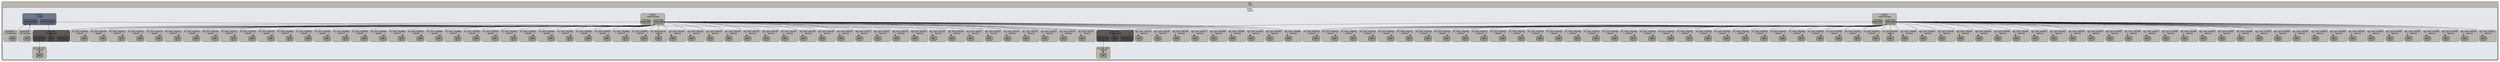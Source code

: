 digraph G {
ranksep="1.3";
subgraph cluster_root {
color="#000000";
fillcolor="#bab6ae";
fontcolor="#000000";
fontname=Arial;
fontsize=14;
label="root \n: Root";
shape=box;
style="rounded, filled";
tooltip="eventq_index&#61;0&#10;\full_system&#61;false&#10;\sim_quantum&#61;0&#10;\time_sync_enable&#61;false&#10;\time_sync_period&#61;100000000000&#10;\time_sync_spin_threshold&#61;100000000";
subgraph cluster_system {
color="#000000";
fillcolor="#e4e7eb";
fontcolor="#000000";
fontname=Arial;
fontsize=14;
label="system \n: System";
shape=box;
style="rounded, filled";
tooltip="auto_unlink_shared_backstore&#61;false&#10;\cache_line_size&#61;64&#10;\eventq_index&#61;0&#10;\exit_on_work_items&#61;false&#10;\init_param&#61;0&#10;\m5ops_base&#61;0&#10;\mem_mode&#61;timing&#10;\mem_ranges&#61;&#10;\memories&#61;system.far_mem_ctrl0.dram system.far_mem_ctrl1.dram system.loc_mem_ctrlrs000.dram system.loc_mem_ctrlrs001.dram system.loc_mem_ctrlrs002.dram system.loc_mem_ctrlrs003.dram system.loc_mem_ctrlrs004.dram system.loc_mem_ctrlrs005.dram system.loc_mem_ctrlrs006.dram system.loc_mem_ctrlrs007.dram system.loc_mem_ctrlrs008.dram system.loc_mem_ctrlrs009.dram system.loc_mem_ctrlrs010.dram system.loc_mem_ctrlrs011.dram system.loc_mem_ctrlrs012.dram system.loc_mem_ctrlrs013.dram system.loc_mem_ctrlrs014.dram system.loc_mem_ctrlrs015.dram system.loc_mem_ctrlrs016.dram system.loc_mem_ctrlrs017.dram system.loc_mem_ctrlrs018.dram system.loc_mem_ctrlrs019.dram system.loc_mem_ctrlrs020.dram system.loc_mem_ctrlrs021.dram system.loc_mem_ctrlrs022.dram system.loc_mem_ctrlrs023.dram system.loc_mem_ctrlrs024.dram system.loc_mem_ctrlrs025.dram system.loc_mem_ctrlrs026.dram system.loc_mem_ctrlrs027.dram system.loc_mem_ctrlrs028.dram system.loc_mem_ctrlrs029.dram system.loc_mem_ctrlrs030.dram system.loc_mem_ctrlrs031.dram system.loc_mem_ctrlrs032.dram system.loc_mem_ctrlrs033.dram system.loc_mem_ctrlrs034.dram system.loc_mem_ctrlrs035.dram system.loc_mem_ctrlrs036.dram system.loc_mem_ctrlrs037.dram system.loc_mem_ctrlrs038.dram system.loc_mem_ctrlrs039.dram system.loc_mem_ctrlrs040.dram system.loc_mem_ctrlrs041.dram system.loc_mem_ctrlrs042.dram system.loc_mem_ctrlrs043.dram system.loc_mem_ctrlrs044.dram system.loc_mem_ctrlrs045.dram system.loc_mem_ctrlrs046.dram system.loc_mem_ctrlrs047.dram system.loc_mem_ctrlrs048.dram system.loc_mem_ctrlrs049.dram system.loc_mem_ctrlrs050.dram system.loc_mem_ctrlrs051.dram system.loc_mem_ctrlrs052.dram system.loc_mem_ctrlrs053.dram system.loc_mem_ctrlrs054.dram system.loc_mem_ctrlrs055.dram system.loc_mem_ctrlrs056.dram system.loc_mem_ctrlrs057.dram system.loc_mem_ctrlrs058.dram system.loc_mem_ctrlrs059.dram system.loc_mem_ctrlrs060.dram system.loc_mem_ctrlrs061.dram system.loc_mem_ctrlrs062.dram system.loc_mem_ctrlrs063.dram system.loc_mem_ctrlrs064.dram system.loc_mem_ctrlrs065.dram system.loc_mem_ctrlrs066.dram system.loc_mem_ctrlrs067.dram system.loc_mem_ctrlrs068.dram system.loc_mem_ctrlrs069.dram system.loc_mem_ctrlrs070.dram system.loc_mem_ctrlrs071.dram system.loc_mem_ctrlrs072.dram system.loc_mem_ctrlrs073.dram system.loc_mem_ctrlrs074.dram system.loc_mem_ctrlrs075.dram system.loc_mem_ctrlrs076.dram system.loc_mem_ctrlrs077.dram system.loc_mem_ctrlrs078.dram system.loc_mem_ctrlrs079.dram system.loc_mem_ctrlrs080.dram system.loc_mem_ctrlrs081.dram system.loc_mem_ctrlrs082.dram system.loc_mem_ctrlrs083.dram system.loc_mem_ctrlrs084.dram system.loc_mem_ctrlrs085.dram system.loc_mem_ctrlrs086.dram system.loc_mem_ctrlrs087.dram system.loc_mem_ctrlrs088.dram system.loc_mem_ctrlrs089.dram system.loc_mem_ctrlrs090.dram system.loc_mem_ctrlrs091.dram system.loc_mem_ctrlrs092.dram system.loc_mem_ctrlrs093.dram system.loc_mem_ctrlrs094.dram system.loc_mem_ctrlrs095.dram system.loc_mem_ctrlrs096.dram system.loc_mem_ctrlrs097.dram system.loc_mem_ctrlrs098.dram system.loc_mem_ctrlrs099.dram system.loc_mem_ctrlrs100.dram system.loc_mem_ctrlrs101.dram system.loc_mem_ctrlrs102.dram system.loc_mem_ctrlrs103.dram system.loc_mem_ctrlrs104.dram system.loc_mem_ctrlrs105.dram system.loc_mem_ctrlrs106.dram system.loc_mem_ctrlrs107.dram system.loc_mem_ctrlrs108.dram system.loc_mem_ctrlrs109.dram system.loc_mem_ctrlrs110.dram system.loc_mem_ctrlrs111.dram system.loc_mem_ctrlrs112.dram system.loc_mem_ctrlrs113.dram system.loc_mem_ctrlrs114.dram system.loc_mem_ctrlrs115.dram system.loc_mem_ctrlrs116.dram system.loc_mem_ctrlrs117.dram system.loc_mem_ctrlrs118.dram system.loc_mem_ctrlrs119.dram system.loc_mem_ctrlrs120.dram system.loc_mem_ctrlrs121.dram system.loc_mem_ctrlrs122.dram system.loc_mem_ctrlrs123.dram system.loc_mem_ctrlrs124.dram system.loc_mem_ctrlrs125.dram system.loc_mem_ctrlrs126.dram system.loc_mem_ctrlrs127.dram system.mem_ctrl0 system.mem_ctrl1&#10;\mmap_using_noreserve&#61;false&#10;\multi_thread&#61;false&#10;\num_work_ids&#61;16&#10;\readfile&#61;&#10;\redirect_paths&#61;&#10;\shadow_rom_ranges&#61;&#10;\shared_backstore&#61;&#10;\symbolfile&#61;&#10;\thermal_components&#61;&#10;\thermal_model&#61;Null&#10;\work_begin_ckpt_count&#61;0&#10;\work_begin_cpu_id_exit&#61;-1&#10;\work_begin_exit_count&#61;0&#10;\work_cpus_ckpt_count&#61;0&#10;\work_end_ckpt_count&#61;0&#10;\work_end_exit_count&#61;0&#10;\work_item_id&#61;-1&#10;\workload&#61;system.workload";
subgraph cluster_system_workload {
color="#000000";
fillcolor="#bab6ae";
fontcolor="#000000";
fontname=Arial;
fontsize=14;
label="workload \n: StubWorkload";
shape=box;
style="rounded, filled";
tooltip="byte_order&#61;little&#10;\entry&#61;0&#10;\eventq_index&#61;0&#10;\remote_gdb_port&#61;7000&#10;\wait_for_remote_gdb&#61;false";
}

subgraph cluster_system_dvfs_handler {
color="#000000";
fillcolor="#bab6ae";
fontcolor="#000000";
fontname=Arial;
fontsize=14;
label="dvfs_handler \n: DVFSHandler";
shape=box;
style="rounded, filled";
tooltip="domains&#61;&#10;\enable&#61;false&#10;\eventq_index&#61;0&#10;\sys_clk_domain&#61;system.clk_domain&#10;\transition_latency&#61;100000000";
}

subgraph cluster_system_clk_domain {
color="#000000";
fillcolor="#bab6ae";
fontcolor="#000000";
fontname=Arial;
fontsize=14;
label="clk_domain \n: SrcClockDomain";
shape=box;
style="rounded, filled";
tooltip="clock&#61;200&#10;\domain_id&#61;-1&#10;\eventq_index&#61;0&#10;\init_perf_level&#61;0&#10;\voltage_domain&#61;system.clk_domain.voltage_domain";
subgraph cluster_system_clk_domain_voltage_domain {
color="#000000";
fillcolor="#9f9c95";
fontcolor="#000000";
fontname=Arial;
fontsize=14;
label="voltage_domain \n: VoltageDomain";
shape=box;
style="rounded, filled";
tooltip="eventq_index&#61;0&#10;\voltage&#61;1.0";
}

}

subgraph cluster_system_generators0 {
color="#000000";
fillcolor="#bab6ae";
fontcolor="#000000";
fontname=Arial;
fontsize=14;
label="generators0 \n: PyTrafficGen";
shape=box;
style="rounded, filled";
tooltip="clk_domain&#61;system.clk_domain&#10;\cpu_id&#61;-1&#10;\elastic_req&#61;false&#10;\eventq_index&#61;0&#10;\max_outstanding_reqs&#61;0&#10;\numThreads&#61;1&#10;\power_model&#61;&#10;\power_state&#61;system.generators0.power_state&#10;\progress_check&#61;1000000000&#10;\sids&#61;&#10;\socket_id&#61;0&#10;\ssids&#61;&#10;\stream_gen&#61;none&#10;\system&#61;system";
system_generators0_port [color="#000000", fillcolor="#94918b", fontcolor="#000000", fontname=Arial, fontsize=14, label=port, shape=box, style="rounded, filled"];
subgraph cluster_system_generators0_power_state {
color="#000000";
fillcolor="#9f9c95";
fontcolor="#000000";
fontname=Arial;
fontsize=14;
label="power_state \n: PowerState";
shape=box;
style="rounded, filled";
tooltip="clk_gate_bins&#61;20&#10;\clk_gate_max&#61;1000000000000&#10;\clk_gate_min&#61;1000&#10;\default_state&#61;UNDEFINED&#10;\eventq_index&#61;0&#10;\leaders&#61;&#10;\possible_states&#61;";
}

}

subgraph cluster_system_generators1 {
color="#000000";
fillcolor="#bab6ae";
fontcolor="#000000";
fontname=Arial;
fontsize=14;
label="generators1 \n: PyTrafficGen";
shape=box;
style="rounded, filled";
tooltip="clk_domain&#61;system.clk_domain&#10;\cpu_id&#61;-1&#10;\elastic_req&#61;false&#10;\eventq_index&#61;0&#10;\max_outstanding_reqs&#61;0&#10;\numThreads&#61;1&#10;\power_model&#61;&#10;\power_state&#61;system.generators1.power_state&#10;\progress_check&#61;1000000000&#10;\sids&#61;&#10;\socket_id&#61;0&#10;\ssids&#61;&#10;\stream_gen&#61;none&#10;\system&#61;system";
system_generators1_port [color="#000000", fillcolor="#94918b", fontcolor="#000000", fontname=Arial, fontsize=14, label=port, shape=box, style="rounded, filled"];
subgraph cluster_system_generators1_power_state {
color="#000000";
fillcolor="#9f9c95";
fontcolor="#000000";
fontname=Arial;
fontsize=14;
label="power_state \n: PowerState";
shape=box;
style="rounded, filled";
tooltip="clk_gate_bins&#61;20&#10;\clk_gate_max&#61;1000000000000&#10;\clk_gate_min&#61;1000&#10;\default_state&#61;UNDEFINED&#10;\eventq_index&#61;0&#10;\leaders&#61;&#10;\possible_states&#61;";
}

}

subgraph cluster_system_scheds0 {
color="#000000";
fillcolor="#bab6ae";
fontcolor="#000000";
fontname=Arial;
fontsize=14;
label="scheds0 \n: MemScheduler";
shape=box;
style="rounded, filled";
tooltip="clk_domain&#61;system.clk_domain&#10;\eventq_index&#61;0&#10;\power_model&#61;&#10;\power_state&#61;system.scheds0.power_state&#10;\read_buffer_size&#61;1&#10;\resp_buffer_size&#61;64&#10;\service_write_threshold&#61;100&#10;\unified_queue&#61;false&#10;\write_buffer_size&#61;32";
system_scheds0_cpu_side [color="#000000", fillcolor="#94918b", fontcolor="#000000", fontname=Arial, fontsize=14, label=cpu_side, shape=box, style="rounded, filled"];
system_scheds0_mem_side [color="#000000", fillcolor="#94918b", fontcolor="#000000", fontname=Arial, fontsize=14, label=mem_side, shape=box, style="rounded, filled"];
subgraph cluster_system_scheds0_power_state {
color="#000000";
fillcolor="#9f9c95";
fontcolor="#000000";
fontname=Arial;
fontsize=14;
label="power_state \n: PowerState";
shape=box;
style="rounded, filled";
tooltip="clk_gate_bins&#61;20&#10;\clk_gate_max&#61;1000000000000&#10;\clk_gate_min&#61;1000&#10;\default_state&#61;UNDEFINED&#10;\eventq_index&#61;0&#10;\leaders&#61;&#10;\possible_states&#61;";
}

}

subgraph cluster_system_scheds1 {
color="#000000";
fillcolor="#bab6ae";
fontcolor="#000000";
fontname=Arial;
fontsize=14;
label="scheds1 \n: MemScheduler";
shape=box;
style="rounded, filled";
tooltip="clk_domain&#61;system.clk_domain&#10;\eventq_index&#61;0&#10;\power_model&#61;&#10;\power_state&#61;system.scheds1.power_state&#10;\read_buffer_size&#61;1&#10;\resp_buffer_size&#61;64&#10;\service_write_threshold&#61;100&#10;\unified_queue&#61;false&#10;\write_buffer_size&#61;32";
system_scheds1_cpu_side [color="#000000", fillcolor="#94918b", fontcolor="#000000", fontname=Arial, fontsize=14, label=cpu_side, shape=box, style="rounded, filled"];
system_scheds1_mem_side [color="#000000", fillcolor="#94918b", fontcolor="#000000", fontname=Arial, fontsize=14, label=mem_side, shape=box, style="rounded, filled"];
subgraph cluster_system_scheds1_power_state {
color="#000000";
fillcolor="#9f9c95";
fontcolor="#000000";
fontname=Arial;
fontsize=14;
label="power_state \n: PowerState";
shape=box;
style="rounded, filled";
tooltip="clk_gate_bins&#61;20&#10;\clk_gate_max&#61;1000000000000&#10;\clk_gate_min&#61;1000&#10;\default_state&#61;UNDEFINED&#10;\eventq_index&#61;0&#10;\leaders&#61;&#10;\possible_states&#61;";
}

}

subgraph cluster_system_mem_ctrl0 {
color="#000000";
fillcolor="#5e5958";
fontcolor="#000000";
fontname=Arial;
fontsize=14;
label="mem_ctrl0 \n: PolicyManager";
shape=box;
style="rounded, filled";
tooltip="addr_size&#61;64&#10;\always_dirty&#61;false&#10;\always_hit&#61;false&#10;\block_size&#61;64&#10;\cache_warmup_ratio&#61;0.7&#10;\clk_domain&#61;system.clk_domain&#10;\conf_table_reported&#61;true&#10;\crb_max_size&#61;32&#10;\dram_cache_size&#61;1048576&#10;\eventq_index&#61;0&#10;\far_burst_size&#61;64&#10;\image_file&#61;&#10;\in_addr_map&#61;true&#10;\kvm_map&#61;true&#10;\loc_burst_size&#61;64&#10;\loc_mem_policy&#61;CascadeLakeNoPartWrs&#10;\null&#61;false&#10;\orb_max_size&#61;256&#10;\power_model&#61;&#10;\power_state&#61;system.mem_ctrl0.power_state&#10;\range&#61;0:4294967296&#10;\static_backend_latency&#61;10000&#10;\static_frontend_latency&#61;10000&#10;\tRCD_RD&#61;14160&#10;\tRL&#61;14160&#10;\tRP&#61;14160";
system_mem_ctrl0_port [color="#000000", fillcolor="#4b4746", fontcolor="#000000", fontname=Arial, fontsize=14, label=port, shape=box, style="rounded, filled"];
system_mem_ctrl0_loc_req_port [color="#000000", fillcolor="#4b4746", fontcolor="#000000", fontname=Arial, fontsize=14, label=loc_req_port, shape=box, style="rounded, filled"];
system_mem_ctrl0_far_req_port [color="#000000", fillcolor="#4b4746", fontcolor="#000000", fontname=Arial, fontsize=14, label=far_req_port, shape=box, style="rounded, filled"];
subgraph cluster_system_mem_ctrl0_power_state {
color="#000000";
fillcolor="#bab6ae";
fontcolor="#000000";
fontname=Arial;
fontsize=14;
label="power_state \n: PowerState";
shape=box;
style="rounded, filled";
tooltip="clk_gate_bins&#61;20&#10;\clk_gate_max&#61;1000000000000&#10;\clk_gate_min&#61;1000&#10;\default_state&#61;UNDEFINED&#10;\eventq_index&#61;0&#10;\leaders&#61;&#10;\possible_states&#61;";
}

}

subgraph cluster_system_mem_ctrl1 {
color="#000000";
fillcolor="#5e5958";
fontcolor="#000000";
fontname=Arial;
fontsize=14;
label="mem_ctrl1 \n: PolicyManager";
shape=box;
style="rounded, filled";
tooltip="addr_size&#61;64&#10;\always_dirty&#61;false&#10;\always_hit&#61;false&#10;\block_size&#61;64&#10;\cache_warmup_ratio&#61;0.7&#10;\clk_domain&#61;system.clk_domain&#10;\conf_table_reported&#61;true&#10;\crb_max_size&#61;32&#10;\dram_cache_size&#61;1048576&#10;\eventq_index&#61;0&#10;\far_burst_size&#61;64&#10;\image_file&#61;&#10;\in_addr_map&#61;true&#10;\kvm_map&#61;true&#10;\loc_burst_size&#61;64&#10;\loc_mem_policy&#61;CascadeLakeNoPartWrs&#10;\null&#61;false&#10;\orb_max_size&#61;256&#10;\power_model&#61;&#10;\power_state&#61;system.mem_ctrl1.power_state&#10;\range&#61;4294967296:8589934592&#10;\static_backend_latency&#61;10000&#10;\static_frontend_latency&#61;10000&#10;\tRCD_RD&#61;14160&#10;\tRL&#61;14160&#10;\tRP&#61;14160";
system_mem_ctrl1_port [color="#000000", fillcolor="#4b4746", fontcolor="#000000", fontname=Arial, fontsize=14, label=port, shape=box, style="rounded, filled"];
system_mem_ctrl1_loc_req_port [color="#000000", fillcolor="#4b4746", fontcolor="#000000", fontname=Arial, fontsize=14, label=loc_req_port, shape=box, style="rounded, filled"];
system_mem_ctrl1_far_req_port [color="#000000", fillcolor="#4b4746", fontcolor="#000000", fontname=Arial, fontsize=14, label=far_req_port, shape=box, style="rounded, filled"];
subgraph cluster_system_mem_ctrl1_power_state {
color="#000000";
fillcolor="#bab6ae";
fontcolor="#000000";
fontname=Arial;
fontsize=14;
label="power_state \n: PowerState";
shape=box;
style="rounded, filled";
tooltip="clk_gate_bins&#61;20&#10;\clk_gate_max&#61;1000000000000&#10;\clk_gate_min&#61;1000&#10;\default_state&#61;UNDEFINED&#10;\eventq_index&#61;0&#10;\leaders&#61;&#10;\possible_states&#61;";
}

}

subgraph cluster_system_loc_mem_ctrlrs000 {
color="#000000";
fillcolor="#bab6ae";
fontcolor="#000000";
fontname=Arial;
fontsize=14;
label="loc_mem_ctrlrs000 \n: MemCtrl";
shape=box;
style="rounded, filled";
tooltip="clk_domain&#61;system.clk_domain&#10;\command_window&#61;10000&#10;\disable_sanity_check&#61;false&#10;\dram&#61;system.loc_mem_ctrlrs000.dram&#10;\eventq_index&#61;0&#10;\mem_sched_policy&#61;frfcfs&#10;\min_reads_per_switch&#61;16&#10;\min_writes_per_switch&#61;16&#10;\power_model&#61;&#10;\power_state&#61;system.loc_mem_ctrlrs000.power_state&#10;\qos_policy&#61;Null&#10;\qos_priorities&#61;1&#10;\qos_priority_escalation&#61;false&#10;\qos_q_policy&#61;fifo&#10;\qos_requestors&#61;               &#10;\qos_syncro_scheduler&#61;false&#10;\qos_turnaround_policy&#61;Null&#10;\static_backend_latency&#61;10000&#10;\static_frontend_latency&#61;10000&#10;\system&#61;system&#10;\write_high_thresh_perc&#61;85&#10;\write_low_thresh_perc&#61;50";
system_loc_mem_ctrlrs000_port [color="#000000", fillcolor="#94918b", fontcolor="#000000", fontname=Arial, fontsize=14, label=port, shape=box, style="rounded, filled"];
subgraph cluster_system_loc_mem_ctrlrs000_power_state {
color="#000000";
fillcolor="#9f9c95";
fontcolor="#000000";
fontname=Arial;
fontsize=14;
label="power_state \n: PowerState";
shape=box;
style="rounded, filled";
tooltip="clk_gate_bins&#61;20&#10;\clk_gate_max&#61;1000000000000&#10;\clk_gate_min&#61;1000&#10;\default_state&#61;UNDEFINED&#10;\eventq_index&#61;0&#10;\leaders&#61;&#10;\possible_states&#61;";
}

subgraph cluster_system_loc_mem_ctrlrs000_dram {
color="#000000";
fillcolor="#5e5958";
fontcolor="#000000";
fontname=Arial;
fontsize=14;
label="dram \n: LLM";
shape=box;
style="rounded, filled";
tooltip="IDD0&#61;0.0&#10;\IDD02&#61;0.0&#10;\IDD2N&#61;0.0&#10;\IDD2N2&#61;0.0&#10;\IDD2P0&#61;0.0&#10;\IDD2P02&#61;0.0&#10;\IDD2P1&#61;0.0&#10;\IDD2P12&#61;0.0&#10;\IDD3N&#61;0.0&#10;\IDD3N2&#61;0.0&#10;\IDD3P0&#61;0.0&#10;\IDD3P02&#61;0.0&#10;\IDD3P1&#61;0.0&#10;\IDD3P12&#61;0.0&#10;\IDD4R&#61;0.0&#10;\IDD4R2&#61;0.0&#10;\IDD4W&#61;0.0&#10;\IDD4W2&#61;0.0&#10;\IDD5&#61;0.0&#10;\IDD52&#61;0.0&#10;\IDD6&#61;0.0&#10;\IDD62&#61;0.0&#10;\VDD&#61;0.0&#10;\VDD2&#61;0.0&#10;\activation_limit&#61;32&#10;\addr_mapping&#61;RoCoRaBaCh&#10;\bank_groups_per_rank&#61;0&#10;\banks_per_rank&#61;2&#10;\beats_per_clock&#61;64&#10;\burst_length&#61;512&#10;\clk_domain&#61;system.clk_domain&#10;\conf_table_reported&#61;true&#10;\data_clock_sync&#61;false&#10;\device_bus_width&#61;1&#10;\device_rowbuffer_size&#61;256&#10;\device_size&#61;4194304&#10;\devices_per_rank&#61;1&#10;\dll&#61;true&#10;\enable_dram_powerdown&#61;false&#10;\eventq_index&#61;0&#10;\image_file&#61;&#10;\in_addr_map&#61;false&#10;\kvm_map&#61;true&#10;\max_accesses_per_row&#61;16&#10;\null&#61;true&#10;\page_policy&#61;close&#10;\power_model&#61;&#10;\power_state&#61;system.loc_mem_ctrlrs000.dram.power_state&#10;\range&#61;0:67108864&#10;\ranks_per_channel&#61;1&#10;\read_buffer_size&#61;32&#10;\tAAD&#61;2000&#10;\tBURST&#61;16000&#10;\tBURST_MAX&#61;4000&#10;\tBURST_MIN&#61;2000&#10;\tCCD_L&#61;15000&#10;\tCCD_L_WR&#61;15000&#10;\tCK&#61;2000&#10;\tCL&#61;5000&#10;\tCS&#61;0&#10;\tCWL&#61;5000&#10;\tPPD&#61;0&#10;\tRAS&#61;15000&#10;\tRCD&#61;8000&#10;\tRCD_WR&#61;8000&#10;\tREFI&#61;3900000&#10;\tRFC&#61;160000&#10;\tRP&#61;15000&#10;\tRRD&#61;2000&#10;\tRRD_L&#61;2000&#10;\tRTP&#61;7000&#10;\tRTW&#61;0&#10;\tWR&#61;18000&#10;\tWTR&#61;0&#10;\tWTR_L&#61;0&#10;\tXAW&#61;12000&#10;\tXP&#61;8000&#10;\tXPDLL&#61;0&#10;\tXS&#61;168000&#10;\tXSDLL&#61;0&#10;\two_cycle_activate&#61;false&#10;\write_buffer_size&#61;64";
subgraph cluster_system_loc_mem_ctrlrs000_dram_power_state {
color="#000000";
fillcolor="#bab6ae";
fontcolor="#000000";
fontname=Arial;
fontsize=14;
label="power_state \n: PowerState";
shape=box;
style="rounded, filled";
tooltip="clk_gate_bins&#61;20&#10;\clk_gate_max&#61;1000000000000&#10;\clk_gate_min&#61;1000&#10;\default_state&#61;UNDEFINED&#10;\eventq_index&#61;0&#10;\leaders&#61;&#10;\possible_states&#61;";
}

}

}

subgraph cluster_system_loc_mem_ctrlrs001 {
color="#000000";
fillcolor="#bab6ae";
fontcolor="#000000";
fontname=Arial;
fontsize=14;
label="loc_mem_ctrlrs001 \n: MemCtrl";
shape=box;
style="rounded, filled";
tooltip="clk_domain&#61;system.clk_domain&#10;\command_window&#61;10000&#10;\disable_sanity_check&#61;false&#10;\dram&#61;system.loc_mem_ctrlrs001.dram&#10;\eventq_index&#61;0&#10;\mem_sched_policy&#61;frfcfs&#10;\min_reads_per_switch&#61;16&#10;\min_writes_per_switch&#61;16&#10;\power_model&#61;&#10;\power_state&#61;system.loc_mem_ctrlrs001.power_state&#10;\qos_policy&#61;Null&#10;\qos_priorities&#61;1&#10;\qos_priority_escalation&#61;false&#10;\qos_q_policy&#61;fifo&#10;\qos_requestors&#61;               &#10;\qos_syncro_scheduler&#61;false&#10;\qos_turnaround_policy&#61;Null&#10;\static_backend_latency&#61;10000&#10;\static_frontend_latency&#61;10000&#10;\system&#61;system&#10;\write_high_thresh_perc&#61;85&#10;\write_low_thresh_perc&#61;50";
system_loc_mem_ctrlrs001_port [color="#000000", fillcolor="#94918b", fontcolor="#000000", fontname=Arial, fontsize=14, label=port, shape=box, style="rounded, filled"];
subgraph cluster_system_loc_mem_ctrlrs001_power_state {
color="#000000";
fillcolor="#9f9c95";
fontcolor="#000000";
fontname=Arial;
fontsize=14;
label="power_state \n: PowerState";
shape=box;
style="rounded, filled";
tooltip="clk_gate_bins&#61;20&#10;\clk_gate_max&#61;1000000000000&#10;\clk_gate_min&#61;1000&#10;\default_state&#61;UNDEFINED&#10;\eventq_index&#61;0&#10;\leaders&#61;&#10;\possible_states&#61;";
}

subgraph cluster_system_loc_mem_ctrlrs001_dram {
color="#000000";
fillcolor="#5e5958";
fontcolor="#000000";
fontname=Arial;
fontsize=14;
label="dram \n: LLM";
shape=box;
style="rounded, filled";
tooltip="IDD0&#61;0.0&#10;\IDD02&#61;0.0&#10;\IDD2N&#61;0.0&#10;\IDD2N2&#61;0.0&#10;\IDD2P0&#61;0.0&#10;\IDD2P02&#61;0.0&#10;\IDD2P1&#61;0.0&#10;\IDD2P12&#61;0.0&#10;\IDD3N&#61;0.0&#10;\IDD3N2&#61;0.0&#10;\IDD3P0&#61;0.0&#10;\IDD3P02&#61;0.0&#10;\IDD3P1&#61;0.0&#10;\IDD3P12&#61;0.0&#10;\IDD4R&#61;0.0&#10;\IDD4R2&#61;0.0&#10;\IDD4W&#61;0.0&#10;\IDD4W2&#61;0.0&#10;\IDD5&#61;0.0&#10;\IDD52&#61;0.0&#10;\IDD6&#61;0.0&#10;\IDD62&#61;0.0&#10;\VDD&#61;0.0&#10;\VDD2&#61;0.0&#10;\activation_limit&#61;32&#10;\addr_mapping&#61;RoCoRaBaCh&#10;\bank_groups_per_rank&#61;0&#10;\banks_per_rank&#61;2&#10;\beats_per_clock&#61;64&#10;\burst_length&#61;512&#10;\clk_domain&#61;system.clk_domain&#10;\conf_table_reported&#61;true&#10;\data_clock_sync&#61;false&#10;\device_bus_width&#61;1&#10;\device_rowbuffer_size&#61;256&#10;\device_size&#61;4194304&#10;\devices_per_rank&#61;1&#10;\dll&#61;true&#10;\enable_dram_powerdown&#61;false&#10;\eventq_index&#61;0&#10;\image_file&#61;&#10;\in_addr_map&#61;false&#10;\kvm_map&#61;true&#10;\max_accesses_per_row&#61;16&#10;\null&#61;true&#10;\page_policy&#61;close&#10;\power_model&#61;&#10;\power_state&#61;system.loc_mem_ctrlrs001.dram.power_state&#10;\range&#61;67108864:134217728&#10;\ranks_per_channel&#61;1&#10;\read_buffer_size&#61;32&#10;\tAAD&#61;2000&#10;\tBURST&#61;16000&#10;\tBURST_MAX&#61;4000&#10;\tBURST_MIN&#61;2000&#10;\tCCD_L&#61;15000&#10;\tCCD_L_WR&#61;15000&#10;\tCK&#61;2000&#10;\tCL&#61;5000&#10;\tCS&#61;0&#10;\tCWL&#61;5000&#10;\tPPD&#61;0&#10;\tRAS&#61;15000&#10;\tRCD&#61;8000&#10;\tRCD_WR&#61;8000&#10;\tREFI&#61;3900000&#10;\tRFC&#61;160000&#10;\tRP&#61;15000&#10;\tRRD&#61;2000&#10;\tRRD_L&#61;2000&#10;\tRTP&#61;7000&#10;\tRTW&#61;0&#10;\tWR&#61;18000&#10;\tWTR&#61;0&#10;\tWTR_L&#61;0&#10;\tXAW&#61;12000&#10;\tXP&#61;8000&#10;\tXPDLL&#61;0&#10;\tXS&#61;168000&#10;\tXSDLL&#61;0&#10;\two_cycle_activate&#61;false&#10;\write_buffer_size&#61;64";
subgraph cluster_system_loc_mem_ctrlrs001_dram_power_state {
color="#000000";
fillcolor="#bab6ae";
fontcolor="#000000";
fontname=Arial;
fontsize=14;
label="power_state \n: PowerState";
shape=box;
style="rounded, filled";
tooltip="clk_gate_bins&#61;20&#10;\clk_gate_max&#61;1000000000000&#10;\clk_gate_min&#61;1000&#10;\default_state&#61;UNDEFINED&#10;\eventq_index&#61;0&#10;\leaders&#61;&#10;\possible_states&#61;";
}

}

}

subgraph cluster_system_loc_mem_ctrlrs002 {
color="#000000";
fillcolor="#bab6ae";
fontcolor="#000000";
fontname=Arial;
fontsize=14;
label="loc_mem_ctrlrs002 \n: MemCtrl";
shape=box;
style="rounded, filled";
tooltip="clk_domain&#61;system.clk_domain&#10;\command_window&#61;10000&#10;\disable_sanity_check&#61;false&#10;\dram&#61;system.loc_mem_ctrlrs002.dram&#10;\eventq_index&#61;0&#10;\mem_sched_policy&#61;frfcfs&#10;\min_reads_per_switch&#61;16&#10;\min_writes_per_switch&#61;16&#10;\power_model&#61;&#10;\power_state&#61;system.loc_mem_ctrlrs002.power_state&#10;\qos_policy&#61;Null&#10;\qos_priorities&#61;1&#10;\qos_priority_escalation&#61;false&#10;\qos_q_policy&#61;fifo&#10;\qos_requestors&#61;               &#10;\qos_syncro_scheduler&#61;false&#10;\qos_turnaround_policy&#61;Null&#10;\static_backend_latency&#61;10000&#10;\static_frontend_latency&#61;10000&#10;\system&#61;system&#10;\write_high_thresh_perc&#61;85&#10;\write_low_thresh_perc&#61;50";
system_loc_mem_ctrlrs002_port [color="#000000", fillcolor="#94918b", fontcolor="#000000", fontname=Arial, fontsize=14, label=port, shape=box, style="rounded, filled"];
subgraph cluster_system_loc_mem_ctrlrs002_power_state {
color="#000000";
fillcolor="#9f9c95";
fontcolor="#000000";
fontname=Arial;
fontsize=14;
label="power_state \n: PowerState";
shape=box;
style="rounded, filled";
tooltip="clk_gate_bins&#61;20&#10;\clk_gate_max&#61;1000000000000&#10;\clk_gate_min&#61;1000&#10;\default_state&#61;UNDEFINED&#10;\eventq_index&#61;0&#10;\leaders&#61;&#10;\possible_states&#61;";
}

subgraph cluster_system_loc_mem_ctrlrs002_dram {
color="#000000";
fillcolor="#5e5958";
fontcolor="#000000";
fontname=Arial;
fontsize=14;
label="dram \n: LLM";
shape=box;
style="rounded, filled";
tooltip="IDD0&#61;0.0&#10;\IDD02&#61;0.0&#10;\IDD2N&#61;0.0&#10;\IDD2N2&#61;0.0&#10;\IDD2P0&#61;0.0&#10;\IDD2P02&#61;0.0&#10;\IDD2P1&#61;0.0&#10;\IDD2P12&#61;0.0&#10;\IDD3N&#61;0.0&#10;\IDD3N2&#61;0.0&#10;\IDD3P0&#61;0.0&#10;\IDD3P02&#61;0.0&#10;\IDD3P1&#61;0.0&#10;\IDD3P12&#61;0.0&#10;\IDD4R&#61;0.0&#10;\IDD4R2&#61;0.0&#10;\IDD4W&#61;0.0&#10;\IDD4W2&#61;0.0&#10;\IDD5&#61;0.0&#10;\IDD52&#61;0.0&#10;\IDD6&#61;0.0&#10;\IDD62&#61;0.0&#10;\VDD&#61;0.0&#10;\VDD2&#61;0.0&#10;\activation_limit&#61;32&#10;\addr_mapping&#61;RoCoRaBaCh&#10;\bank_groups_per_rank&#61;0&#10;\banks_per_rank&#61;2&#10;\beats_per_clock&#61;64&#10;\burst_length&#61;512&#10;\clk_domain&#61;system.clk_domain&#10;\conf_table_reported&#61;true&#10;\data_clock_sync&#61;false&#10;\device_bus_width&#61;1&#10;\device_rowbuffer_size&#61;256&#10;\device_size&#61;4194304&#10;\devices_per_rank&#61;1&#10;\dll&#61;true&#10;\enable_dram_powerdown&#61;false&#10;\eventq_index&#61;0&#10;\image_file&#61;&#10;\in_addr_map&#61;false&#10;\kvm_map&#61;true&#10;\max_accesses_per_row&#61;16&#10;\null&#61;true&#10;\page_policy&#61;close&#10;\power_model&#61;&#10;\power_state&#61;system.loc_mem_ctrlrs002.dram.power_state&#10;\range&#61;134217728:201326592&#10;\ranks_per_channel&#61;1&#10;\read_buffer_size&#61;32&#10;\tAAD&#61;2000&#10;\tBURST&#61;16000&#10;\tBURST_MAX&#61;4000&#10;\tBURST_MIN&#61;2000&#10;\tCCD_L&#61;15000&#10;\tCCD_L_WR&#61;15000&#10;\tCK&#61;2000&#10;\tCL&#61;5000&#10;\tCS&#61;0&#10;\tCWL&#61;5000&#10;\tPPD&#61;0&#10;\tRAS&#61;15000&#10;\tRCD&#61;8000&#10;\tRCD_WR&#61;8000&#10;\tREFI&#61;3900000&#10;\tRFC&#61;160000&#10;\tRP&#61;15000&#10;\tRRD&#61;2000&#10;\tRRD_L&#61;2000&#10;\tRTP&#61;7000&#10;\tRTW&#61;0&#10;\tWR&#61;18000&#10;\tWTR&#61;0&#10;\tWTR_L&#61;0&#10;\tXAW&#61;12000&#10;\tXP&#61;8000&#10;\tXPDLL&#61;0&#10;\tXS&#61;168000&#10;\tXSDLL&#61;0&#10;\two_cycle_activate&#61;false&#10;\write_buffer_size&#61;64";
subgraph cluster_system_loc_mem_ctrlrs002_dram_power_state {
color="#000000";
fillcolor="#bab6ae";
fontcolor="#000000";
fontname=Arial;
fontsize=14;
label="power_state \n: PowerState";
shape=box;
style="rounded, filled";
tooltip="clk_gate_bins&#61;20&#10;\clk_gate_max&#61;1000000000000&#10;\clk_gate_min&#61;1000&#10;\default_state&#61;UNDEFINED&#10;\eventq_index&#61;0&#10;\leaders&#61;&#10;\possible_states&#61;";
}

}

}

subgraph cluster_system_loc_mem_ctrlrs003 {
color="#000000";
fillcolor="#bab6ae";
fontcolor="#000000";
fontname=Arial;
fontsize=14;
label="loc_mem_ctrlrs003 \n: MemCtrl";
shape=box;
style="rounded, filled";
tooltip="clk_domain&#61;system.clk_domain&#10;\command_window&#61;10000&#10;\disable_sanity_check&#61;false&#10;\dram&#61;system.loc_mem_ctrlrs003.dram&#10;\eventq_index&#61;0&#10;\mem_sched_policy&#61;frfcfs&#10;\min_reads_per_switch&#61;16&#10;\min_writes_per_switch&#61;16&#10;\power_model&#61;&#10;\power_state&#61;system.loc_mem_ctrlrs003.power_state&#10;\qos_policy&#61;Null&#10;\qos_priorities&#61;1&#10;\qos_priority_escalation&#61;false&#10;\qos_q_policy&#61;fifo&#10;\qos_requestors&#61;               &#10;\qos_syncro_scheduler&#61;false&#10;\qos_turnaround_policy&#61;Null&#10;\static_backend_latency&#61;10000&#10;\static_frontend_latency&#61;10000&#10;\system&#61;system&#10;\write_high_thresh_perc&#61;85&#10;\write_low_thresh_perc&#61;50";
system_loc_mem_ctrlrs003_port [color="#000000", fillcolor="#94918b", fontcolor="#000000", fontname=Arial, fontsize=14, label=port, shape=box, style="rounded, filled"];
subgraph cluster_system_loc_mem_ctrlrs003_power_state {
color="#000000";
fillcolor="#9f9c95";
fontcolor="#000000";
fontname=Arial;
fontsize=14;
label="power_state \n: PowerState";
shape=box;
style="rounded, filled";
tooltip="clk_gate_bins&#61;20&#10;\clk_gate_max&#61;1000000000000&#10;\clk_gate_min&#61;1000&#10;\default_state&#61;UNDEFINED&#10;\eventq_index&#61;0&#10;\leaders&#61;&#10;\possible_states&#61;";
}

subgraph cluster_system_loc_mem_ctrlrs003_dram {
color="#000000";
fillcolor="#5e5958";
fontcolor="#000000";
fontname=Arial;
fontsize=14;
label="dram \n: LLM";
shape=box;
style="rounded, filled";
tooltip="IDD0&#61;0.0&#10;\IDD02&#61;0.0&#10;\IDD2N&#61;0.0&#10;\IDD2N2&#61;0.0&#10;\IDD2P0&#61;0.0&#10;\IDD2P02&#61;0.0&#10;\IDD2P1&#61;0.0&#10;\IDD2P12&#61;0.0&#10;\IDD3N&#61;0.0&#10;\IDD3N2&#61;0.0&#10;\IDD3P0&#61;0.0&#10;\IDD3P02&#61;0.0&#10;\IDD3P1&#61;0.0&#10;\IDD3P12&#61;0.0&#10;\IDD4R&#61;0.0&#10;\IDD4R2&#61;0.0&#10;\IDD4W&#61;0.0&#10;\IDD4W2&#61;0.0&#10;\IDD5&#61;0.0&#10;\IDD52&#61;0.0&#10;\IDD6&#61;0.0&#10;\IDD62&#61;0.0&#10;\VDD&#61;0.0&#10;\VDD2&#61;0.0&#10;\activation_limit&#61;32&#10;\addr_mapping&#61;RoCoRaBaCh&#10;\bank_groups_per_rank&#61;0&#10;\banks_per_rank&#61;2&#10;\beats_per_clock&#61;64&#10;\burst_length&#61;512&#10;\clk_domain&#61;system.clk_domain&#10;\conf_table_reported&#61;true&#10;\data_clock_sync&#61;false&#10;\device_bus_width&#61;1&#10;\device_rowbuffer_size&#61;256&#10;\device_size&#61;4194304&#10;\devices_per_rank&#61;1&#10;\dll&#61;true&#10;\enable_dram_powerdown&#61;false&#10;\eventq_index&#61;0&#10;\image_file&#61;&#10;\in_addr_map&#61;false&#10;\kvm_map&#61;true&#10;\max_accesses_per_row&#61;16&#10;\null&#61;true&#10;\page_policy&#61;close&#10;\power_model&#61;&#10;\power_state&#61;system.loc_mem_ctrlrs003.dram.power_state&#10;\range&#61;201326592:268435456&#10;\ranks_per_channel&#61;1&#10;\read_buffer_size&#61;32&#10;\tAAD&#61;2000&#10;\tBURST&#61;16000&#10;\tBURST_MAX&#61;4000&#10;\tBURST_MIN&#61;2000&#10;\tCCD_L&#61;15000&#10;\tCCD_L_WR&#61;15000&#10;\tCK&#61;2000&#10;\tCL&#61;5000&#10;\tCS&#61;0&#10;\tCWL&#61;5000&#10;\tPPD&#61;0&#10;\tRAS&#61;15000&#10;\tRCD&#61;8000&#10;\tRCD_WR&#61;8000&#10;\tREFI&#61;3900000&#10;\tRFC&#61;160000&#10;\tRP&#61;15000&#10;\tRRD&#61;2000&#10;\tRRD_L&#61;2000&#10;\tRTP&#61;7000&#10;\tRTW&#61;0&#10;\tWR&#61;18000&#10;\tWTR&#61;0&#10;\tWTR_L&#61;0&#10;\tXAW&#61;12000&#10;\tXP&#61;8000&#10;\tXPDLL&#61;0&#10;\tXS&#61;168000&#10;\tXSDLL&#61;0&#10;\two_cycle_activate&#61;false&#10;\write_buffer_size&#61;64";
subgraph cluster_system_loc_mem_ctrlrs003_dram_power_state {
color="#000000";
fillcolor="#bab6ae";
fontcolor="#000000";
fontname=Arial;
fontsize=14;
label="power_state \n: PowerState";
shape=box;
style="rounded, filled";
tooltip="clk_gate_bins&#61;20&#10;\clk_gate_max&#61;1000000000000&#10;\clk_gate_min&#61;1000&#10;\default_state&#61;UNDEFINED&#10;\eventq_index&#61;0&#10;\leaders&#61;&#10;\possible_states&#61;";
}

}

}

subgraph cluster_system_loc_mem_ctrlrs004 {
color="#000000";
fillcolor="#bab6ae";
fontcolor="#000000";
fontname=Arial;
fontsize=14;
label="loc_mem_ctrlrs004 \n: MemCtrl";
shape=box;
style="rounded, filled";
tooltip="clk_domain&#61;system.clk_domain&#10;\command_window&#61;10000&#10;\disable_sanity_check&#61;false&#10;\dram&#61;system.loc_mem_ctrlrs004.dram&#10;\eventq_index&#61;0&#10;\mem_sched_policy&#61;frfcfs&#10;\min_reads_per_switch&#61;16&#10;\min_writes_per_switch&#61;16&#10;\power_model&#61;&#10;\power_state&#61;system.loc_mem_ctrlrs004.power_state&#10;\qos_policy&#61;Null&#10;\qos_priorities&#61;1&#10;\qos_priority_escalation&#61;false&#10;\qos_q_policy&#61;fifo&#10;\qos_requestors&#61;               &#10;\qos_syncro_scheduler&#61;false&#10;\qos_turnaround_policy&#61;Null&#10;\static_backend_latency&#61;10000&#10;\static_frontend_latency&#61;10000&#10;\system&#61;system&#10;\write_high_thresh_perc&#61;85&#10;\write_low_thresh_perc&#61;50";
system_loc_mem_ctrlrs004_port [color="#000000", fillcolor="#94918b", fontcolor="#000000", fontname=Arial, fontsize=14, label=port, shape=box, style="rounded, filled"];
subgraph cluster_system_loc_mem_ctrlrs004_power_state {
color="#000000";
fillcolor="#9f9c95";
fontcolor="#000000";
fontname=Arial;
fontsize=14;
label="power_state \n: PowerState";
shape=box;
style="rounded, filled";
tooltip="clk_gate_bins&#61;20&#10;\clk_gate_max&#61;1000000000000&#10;\clk_gate_min&#61;1000&#10;\default_state&#61;UNDEFINED&#10;\eventq_index&#61;0&#10;\leaders&#61;&#10;\possible_states&#61;";
}

subgraph cluster_system_loc_mem_ctrlrs004_dram {
color="#000000";
fillcolor="#5e5958";
fontcolor="#000000";
fontname=Arial;
fontsize=14;
label="dram \n: LLM";
shape=box;
style="rounded, filled";
tooltip="IDD0&#61;0.0&#10;\IDD02&#61;0.0&#10;\IDD2N&#61;0.0&#10;\IDD2N2&#61;0.0&#10;\IDD2P0&#61;0.0&#10;\IDD2P02&#61;0.0&#10;\IDD2P1&#61;0.0&#10;\IDD2P12&#61;0.0&#10;\IDD3N&#61;0.0&#10;\IDD3N2&#61;0.0&#10;\IDD3P0&#61;0.0&#10;\IDD3P02&#61;0.0&#10;\IDD3P1&#61;0.0&#10;\IDD3P12&#61;0.0&#10;\IDD4R&#61;0.0&#10;\IDD4R2&#61;0.0&#10;\IDD4W&#61;0.0&#10;\IDD4W2&#61;0.0&#10;\IDD5&#61;0.0&#10;\IDD52&#61;0.0&#10;\IDD6&#61;0.0&#10;\IDD62&#61;0.0&#10;\VDD&#61;0.0&#10;\VDD2&#61;0.0&#10;\activation_limit&#61;32&#10;\addr_mapping&#61;RoCoRaBaCh&#10;\bank_groups_per_rank&#61;0&#10;\banks_per_rank&#61;2&#10;\beats_per_clock&#61;64&#10;\burst_length&#61;512&#10;\clk_domain&#61;system.clk_domain&#10;\conf_table_reported&#61;true&#10;\data_clock_sync&#61;false&#10;\device_bus_width&#61;1&#10;\device_rowbuffer_size&#61;256&#10;\device_size&#61;4194304&#10;\devices_per_rank&#61;1&#10;\dll&#61;true&#10;\enable_dram_powerdown&#61;false&#10;\eventq_index&#61;0&#10;\image_file&#61;&#10;\in_addr_map&#61;false&#10;\kvm_map&#61;true&#10;\max_accesses_per_row&#61;16&#10;\null&#61;true&#10;\page_policy&#61;close&#10;\power_model&#61;&#10;\power_state&#61;system.loc_mem_ctrlrs004.dram.power_state&#10;\range&#61;268435456:335544320&#10;\ranks_per_channel&#61;1&#10;\read_buffer_size&#61;32&#10;\tAAD&#61;2000&#10;\tBURST&#61;16000&#10;\tBURST_MAX&#61;4000&#10;\tBURST_MIN&#61;2000&#10;\tCCD_L&#61;15000&#10;\tCCD_L_WR&#61;15000&#10;\tCK&#61;2000&#10;\tCL&#61;5000&#10;\tCS&#61;0&#10;\tCWL&#61;5000&#10;\tPPD&#61;0&#10;\tRAS&#61;15000&#10;\tRCD&#61;8000&#10;\tRCD_WR&#61;8000&#10;\tREFI&#61;3900000&#10;\tRFC&#61;160000&#10;\tRP&#61;15000&#10;\tRRD&#61;2000&#10;\tRRD_L&#61;2000&#10;\tRTP&#61;7000&#10;\tRTW&#61;0&#10;\tWR&#61;18000&#10;\tWTR&#61;0&#10;\tWTR_L&#61;0&#10;\tXAW&#61;12000&#10;\tXP&#61;8000&#10;\tXPDLL&#61;0&#10;\tXS&#61;168000&#10;\tXSDLL&#61;0&#10;\two_cycle_activate&#61;false&#10;\write_buffer_size&#61;64";
subgraph cluster_system_loc_mem_ctrlrs004_dram_power_state {
color="#000000";
fillcolor="#bab6ae";
fontcolor="#000000";
fontname=Arial;
fontsize=14;
label="power_state \n: PowerState";
shape=box;
style="rounded, filled";
tooltip="clk_gate_bins&#61;20&#10;\clk_gate_max&#61;1000000000000&#10;\clk_gate_min&#61;1000&#10;\default_state&#61;UNDEFINED&#10;\eventq_index&#61;0&#10;\leaders&#61;&#10;\possible_states&#61;";
}

}

}

subgraph cluster_system_loc_mem_ctrlrs005 {
color="#000000";
fillcolor="#bab6ae";
fontcolor="#000000";
fontname=Arial;
fontsize=14;
label="loc_mem_ctrlrs005 \n: MemCtrl";
shape=box;
style="rounded, filled";
tooltip="clk_domain&#61;system.clk_domain&#10;\command_window&#61;10000&#10;\disable_sanity_check&#61;false&#10;\dram&#61;system.loc_mem_ctrlrs005.dram&#10;\eventq_index&#61;0&#10;\mem_sched_policy&#61;frfcfs&#10;\min_reads_per_switch&#61;16&#10;\min_writes_per_switch&#61;16&#10;\power_model&#61;&#10;\power_state&#61;system.loc_mem_ctrlrs005.power_state&#10;\qos_policy&#61;Null&#10;\qos_priorities&#61;1&#10;\qos_priority_escalation&#61;false&#10;\qos_q_policy&#61;fifo&#10;\qos_requestors&#61;               &#10;\qos_syncro_scheduler&#61;false&#10;\qos_turnaround_policy&#61;Null&#10;\static_backend_latency&#61;10000&#10;\static_frontend_latency&#61;10000&#10;\system&#61;system&#10;\write_high_thresh_perc&#61;85&#10;\write_low_thresh_perc&#61;50";
system_loc_mem_ctrlrs005_port [color="#000000", fillcolor="#94918b", fontcolor="#000000", fontname=Arial, fontsize=14, label=port, shape=box, style="rounded, filled"];
subgraph cluster_system_loc_mem_ctrlrs005_power_state {
color="#000000";
fillcolor="#9f9c95";
fontcolor="#000000";
fontname=Arial;
fontsize=14;
label="power_state \n: PowerState";
shape=box;
style="rounded, filled";
tooltip="clk_gate_bins&#61;20&#10;\clk_gate_max&#61;1000000000000&#10;\clk_gate_min&#61;1000&#10;\default_state&#61;UNDEFINED&#10;\eventq_index&#61;0&#10;\leaders&#61;&#10;\possible_states&#61;";
}

subgraph cluster_system_loc_mem_ctrlrs005_dram {
color="#000000";
fillcolor="#5e5958";
fontcolor="#000000";
fontname=Arial;
fontsize=14;
label="dram \n: LLM";
shape=box;
style="rounded, filled";
tooltip="IDD0&#61;0.0&#10;\IDD02&#61;0.0&#10;\IDD2N&#61;0.0&#10;\IDD2N2&#61;0.0&#10;\IDD2P0&#61;0.0&#10;\IDD2P02&#61;0.0&#10;\IDD2P1&#61;0.0&#10;\IDD2P12&#61;0.0&#10;\IDD3N&#61;0.0&#10;\IDD3N2&#61;0.0&#10;\IDD3P0&#61;0.0&#10;\IDD3P02&#61;0.0&#10;\IDD3P1&#61;0.0&#10;\IDD3P12&#61;0.0&#10;\IDD4R&#61;0.0&#10;\IDD4R2&#61;0.0&#10;\IDD4W&#61;0.0&#10;\IDD4W2&#61;0.0&#10;\IDD5&#61;0.0&#10;\IDD52&#61;0.0&#10;\IDD6&#61;0.0&#10;\IDD62&#61;0.0&#10;\VDD&#61;0.0&#10;\VDD2&#61;0.0&#10;\activation_limit&#61;32&#10;\addr_mapping&#61;RoCoRaBaCh&#10;\bank_groups_per_rank&#61;0&#10;\banks_per_rank&#61;2&#10;\beats_per_clock&#61;64&#10;\burst_length&#61;512&#10;\clk_domain&#61;system.clk_domain&#10;\conf_table_reported&#61;true&#10;\data_clock_sync&#61;false&#10;\device_bus_width&#61;1&#10;\device_rowbuffer_size&#61;256&#10;\device_size&#61;4194304&#10;\devices_per_rank&#61;1&#10;\dll&#61;true&#10;\enable_dram_powerdown&#61;false&#10;\eventq_index&#61;0&#10;\image_file&#61;&#10;\in_addr_map&#61;false&#10;\kvm_map&#61;true&#10;\max_accesses_per_row&#61;16&#10;\null&#61;true&#10;\page_policy&#61;close&#10;\power_model&#61;&#10;\power_state&#61;system.loc_mem_ctrlrs005.dram.power_state&#10;\range&#61;335544320:402653184&#10;\ranks_per_channel&#61;1&#10;\read_buffer_size&#61;32&#10;\tAAD&#61;2000&#10;\tBURST&#61;16000&#10;\tBURST_MAX&#61;4000&#10;\tBURST_MIN&#61;2000&#10;\tCCD_L&#61;15000&#10;\tCCD_L_WR&#61;15000&#10;\tCK&#61;2000&#10;\tCL&#61;5000&#10;\tCS&#61;0&#10;\tCWL&#61;5000&#10;\tPPD&#61;0&#10;\tRAS&#61;15000&#10;\tRCD&#61;8000&#10;\tRCD_WR&#61;8000&#10;\tREFI&#61;3900000&#10;\tRFC&#61;160000&#10;\tRP&#61;15000&#10;\tRRD&#61;2000&#10;\tRRD_L&#61;2000&#10;\tRTP&#61;7000&#10;\tRTW&#61;0&#10;\tWR&#61;18000&#10;\tWTR&#61;0&#10;\tWTR_L&#61;0&#10;\tXAW&#61;12000&#10;\tXP&#61;8000&#10;\tXPDLL&#61;0&#10;\tXS&#61;168000&#10;\tXSDLL&#61;0&#10;\two_cycle_activate&#61;false&#10;\write_buffer_size&#61;64";
subgraph cluster_system_loc_mem_ctrlrs005_dram_power_state {
color="#000000";
fillcolor="#bab6ae";
fontcolor="#000000";
fontname=Arial;
fontsize=14;
label="power_state \n: PowerState";
shape=box;
style="rounded, filled";
tooltip="clk_gate_bins&#61;20&#10;\clk_gate_max&#61;1000000000000&#10;\clk_gate_min&#61;1000&#10;\default_state&#61;UNDEFINED&#10;\eventq_index&#61;0&#10;\leaders&#61;&#10;\possible_states&#61;";
}

}

}

subgraph cluster_system_loc_mem_ctrlrs006 {
color="#000000";
fillcolor="#bab6ae";
fontcolor="#000000";
fontname=Arial;
fontsize=14;
label="loc_mem_ctrlrs006 \n: MemCtrl";
shape=box;
style="rounded, filled";
tooltip="clk_domain&#61;system.clk_domain&#10;\command_window&#61;10000&#10;\disable_sanity_check&#61;false&#10;\dram&#61;system.loc_mem_ctrlrs006.dram&#10;\eventq_index&#61;0&#10;\mem_sched_policy&#61;frfcfs&#10;\min_reads_per_switch&#61;16&#10;\min_writes_per_switch&#61;16&#10;\power_model&#61;&#10;\power_state&#61;system.loc_mem_ctrlrs006.power_state&#10;\qos_policy&#61;Null&#10;\qos_priorities&#61;1&#10;\qos_priority_escalation&#61;false&#10;\qos_q_policy&#61;fifo&#10;\qos_requestors&#61;               &#10;\qos_syncro_scheduler&#61;false&#10;\qos_turnaround_policy&#61;Null&#10;\static_backend_latency&#61;10000&#10;\static_frontend_latency&#61;10000&#10;\system&#61;system&#10;\write_high_thresh_perc&#61;85&#10;\write_low_thresh_perc&#61;50";
system_loc_mem_ctrlrs006_port [color="#000000", fillcolor="#94918b", fontcolor="#000000", fontname=Arial, fontsize=14, label=port, shape=box, style="rounded, filled"];
subgraph cluster_system_loc_mem_ctrlrs006_power_state {
color="#000000";
fillcolor="#9f9c95";
fontcolor="#000000";
fontname=Arial;
fontsize=14;
label="power_state \n: PowerState";
shape=box;
style="rounded, filled";
tooltip="clk_gate_bins&#61;20&#10;\clk_gate_max&#61;1000000000000&#10;\clk_gate_min&#61;1000&#10;\default_state&#61;UNDEFINED&#10;\eventq_index&#61;0&#10;\leaders&#61;&#10;\possible_states&#61;";
}

subgraph cluster_system_loc_mem_ctrlrs006_dram {
color="#000000";
fillcolor="#5e5958";
fontcolor="#000000";
fontname=Arial;
fontsize=14;
label="dram \n: LLM";
shape=box;
style="rounded, filled";
tooltip="IDD0&#61;0.0&#10;\IDD02&#61;0.0&#10;\IDD2N&#61;0.0&#10;\IDD2N2&#61;0.0&#10;\IDD2P0&#61;0.0&#10;\IDD2P02&#61;0.0&#10;\IDD2P1&#61;0.0&#10;\IDD2P12&#61;0.0&#10;\IDD3N&#61;0.0&#10;\IDD3N2&#61;0.0&#10;\IDD3P0&#61;0.0&#10;\IDD3P02&#61;0.0&#10;\IDD3P1&#61;0.0&#10;\IDD3P12&#61;0.0&#10;\IDD4R&#61;0.0&#10;\IDD4R2&#61;0.0&#10;\IDD4W&#61;0.0&#10;\IDD4W2&#61;0.0&#10;\IDD5&#61;0.0&#10;\IDD52&#61;0.0&#10;\IDD6&#61;0.0&#10;\IDD62&#61;0.0&#10;\VDD&#61;0.0&#10;\VDD2&#61;0.0&#10;\activation_limit&#61;32&#10;\addr_mapping&#61;RoCoRaBaCh&#10;\bank_groups_per_rank&#61;0&#10;\banks_per_rank&#61;2&#10;\beats_per_clock&#61;64&#10;\burst_length&#61;512&#10;\clk_domain&#61;system.clk_domain&#10;\conf_table_reported&#61;true&#10;\data_clock_sync&#61;false&#10;\device_bus_width&#61;1&#10;\device_rowbuffer_size&#61;256&#10;\device_size&#61;4194304&#10;\devices_per_rank&#61;1&#10;\dll&#61;true&#10;\enable_dram_powerdown&#61;false&#10;\eventq_index&#61;0&#10;\image_file&#61;&#10;\in_addr_map&#61;false&#10;\kvm_map&#61;true&#10;\max_accesses_per_row&#61;16&#10;\null&#61;true&#10;\page_policy&#61;close&#10;\power_model&#61;&#10;\power_state&#61;system.loc_mem_ctrlrs006.dram.power_state&#10;\range&#61;402653184:469762048&#10;\ranks_per_channel&#61;1&#10;\read_buffer_size&#61;32&#10;\tAAD&#61;2000&#10;\tBURST&#61;16000&#10;\tBURST_MAX&#61;4000&#10;\tBURST_MIN&#61;2000&#10;\tCCD_L&#61;15000&#10;\tCCD_L_WR&#61;15000&#10;\tCK&#61;2000&#10;\tCL&#61;5000&#10;\tCS&#61;0&#10;\tCWL&#61;5000&#10;\tPPD&#61;0&#10;\tRAS&#61;15000&#10;\tRCD&#61;8000&#10;\tRCD_WR&#61;8000&#10;\tREFI&#61;3900000&#10;\tRFC&#61;160000&#10;\tRP&#61;15000&#10;\tRRD&#61;2000&#10;\tRRD_L&#61;2000&#10;\tRTP&#61;7000&#10;\tRTW&#61;0&#10;\tWR&#61;18000&#10;\tWTR&#61;0&#10;\tWTR_L&#61;0&#10;\tXAW&#61;12000&#10;\tXP&#61;8000&#10;\tXPDLL&#61;0&#10;\tXS&#61;168000&#10;\tXSDLL&#61;0&#10;\two_cycle_activate&#61;false&#10;\write_buffer_size&#61;64";
subgraph cluster_system_loc_mem_ctrlrs006_dram_power_state {
color="#000000";
fillcolor="#bab6ae";
fontcolor="#000000";
fontname=Arial;
fontsize=14;
label="power_state \n: PowerState";
shape=box;
style="rounded, filled";
tooltip="clk_gate_bins&#61;20&#10;\clk_gate_max&#61;1000000000000&#10;\clk_gate_min&#61;1000&#10;\default_state&#61;UNDEFINED&#10;\eventq_index&#61;0&#10;\leaders&#61;&#10;\possible_states&#61;";
}

}

}

subgraph cluster_system_loc_mem_ctrlrs007 {
color="#000000";
fillcolor="#bab6ae";
fontcolor="#000000";
fontname=Arial;
fontsize=14;
label="loc_mem_ctrlrs007 \n: MemCtrl";
shape=box;
style="rounded, filled";
tooltip="clk_domain&#61;system.clk_domain&#10;\command_window&#61;10000&#10;\disable_sanity_check&#61;false&#10;\dram&#61;system.loc_mem_ctrlrs007.dram&#10;\eventq_index&#61;0&#10;\mem_sched_policy&#61;frfcfs&#10;\min_reads_per_switch&#61;16&#10;\min_writes_per_switch&#61;16&#10;\power_model&#61;&#10;\power_state&#61;system.loc_mem_ctrlrs007.power_state&#10;\qos_policy&#61;Null&#10;\qos_priorities&#61;1&#10;\qos_priority_escalation&#61;false&#10;\qos_q_policy&#61;fifo&#10;\qos_requestors&#61;               &#10;\qos_syncro_scheduler&#61;false&#10;\qos_turnaround_policy&#61;Null&#10;\static_backend_latency&#61;10000&#10;\static_frontend_latency&#61;10000&#10;\system&#61;system&#10;\write_high_thresh_perc&#61;85&#10;\write_low_thresh_perc&#61;50";
system_loc_mem_ctrlrs007_port [color="#000000", fillcolor="#94918b", fontcolor="#000000", fontname=Arial, fontsize=14, label=port, shape=box, style="rounded, filled"];
subgraph cluster_system_loc_mem_ctrlrs007_power_state {
color="#000000";
fillcolor="#9f9c95";
fontcolor="#000000";
fontname=Arial;
fontsize=14;
label="power_state \n: PowerState";
shape=box;
style="rounded, filled";
tooltip="clk_gate_bins&#61;20&#10;\clk_gate_max&#61;1000000000000&#10;\clk_gate_min&#61;1000&#10;\default_state&#61;UNDEFINED&#10;\eventq_index&#61;0&#10;\leaders&#61;&#10;\possible_states&#61;";
}

subgraph cluster_system_loc_mem_ctrlrs007_dram {
color="#000000";
fillcolor="#5e5958";
fontcolor="#000000";
fontname=Arial;
fontsize=14;
label="dram \n: LLM";
shape=box;
style="rounded, filled";
tooltip="IDD0&#61;0.0&#10;\IDD02&#61;0.0&#10;\IDD2N&#61;0.0&#10;\IDD2N2&#61;0.0&#10;\IDD2P0&#61;0.0&#10;\IDD2P02&#61;0.0&#10;\IDD2P1&#61;0.0&#10;\IDD2P12&#61;0.0&#10;\IDD3N&#61;0.0&#10;\IDD3N2&#61;0.0&#10;\IDD3P0&#61;0.0&#10;\IDD3P02&#61;0.0&#10;\IDD3P1&#61;0.0&#10;\IDD3P12&#61;0.0&#10;\IDD4R&#61;0.0&#10;\IDD4R2&#61;0.0&#10;\IDD4W&#61;0.0&#10;\IDD4W2&#61;0.0&#10;\IDD5&#61;0.0&#10;\IDD52&#61;0.0&#10;\IDD6&#61;0.0&#10;\IDD62&#61;0.0&#10;\VDD&#61;0.0&#10;\VDD2&#61;0.0&#10;\activation_limit&#61;32&#10;\addr_mapping&#61;RoCoRaBaCh&#10;\bank_groups_per_rank&#61;0&#10;\banks_per_rank&#61;2&#10;\beats_per_clock&#61;64&#10;\burst_length&#61;512&#10;\clk_domain&#61;system.clk_domain&#10;\conf_table_reported&#61;true&#10;\data_clock_sync&#61;false&#10;\device_bus_width&#61;1&#10;\device_rowbuffer_size&#61;256&#10;\device_size&#61;4194304&#10;\devices_per_rank&#61;1&#10;\dll&#61;true&#10;\enable_dram_powerdown&#61;false&#10;\eventq_index&#61;0&#10;\image_file&#61;&#10;\in_addr_map&#61;false&#10;\kvm_map&#61;true&#10;\max_accesses_per_row&#61;16&#10;\null&#61;true&#10;\page_policy&#61;close&#10;\power_model&#61;&#10;\power_state&#61;system.loc_mem_ctrlrs007.dram.power_state&#10;\range&#61;469762048:536870912&#10;\ranks_per_channel&#61;1&#10;\read_buffer_size&#61;32&#10;\tAAD&#61;2000&#10;\tBURST&#61;16000&#10;\tBURST_MAX&#61;4000&#10;\tBURST_MIN&#61;2000&#10;\tCCD_L&#61;15000&#10;\tCCD_L_WR&#61;15000&#10;\tCK&#61;2000&#10;\tCL&#61;5000&#10;\tCS&#61;0&#10;\tCWL&#61;5000&#10;\tPPD&#61;0&#10;\tRAS&#61;15000&#10;\tRCD&#61;8000&#10;\tRCD_WR&#61;8000&#10;\tREFI&#61;3900000&#10;\tRFC&#61;160000&#10;\tRP&#61;15000&#10;\tRRD&#61;2000&#10;\tRRD_L&#61;2000&#10;\tRTP&#61;7000&#10;\tRTW&#61;0&#10;\tWR&#61;18000&#10;\tWTR&#61;0&#10;\tWTR_L&#61;0&#10;\tXAW&#61;12000&#10;\tXP&#61;8000&#10;\tXPDLL&#61;0&#10;\tXS&#61;168000&#10;\tXSDLL&#61;0&#10;\two_cycle_activate&#61;false&#10;\write_buffer_size&#61;64";
subgraph cluster_system_loc_mem_ctrlrs007_dram_power_state {
color="#000000";
fillcolor="#bab6ae";
fontcolor="#000000";
fontname=Arial;
fontsize=14;
label="power_state \n: PowerState";
shape=box;
style="rounded, filled";
tooltip="clk_gate_bins&#61;20&#10;\clk_gate_max&#61;1000000000000&#10;\clk_gate_min&#61;1000&#10;\default_state&#61;UNDEFINED&#10;\eventq_index&#61;0&#10;\leaders&#61;&#10;\possible_states&#61;";
}

}

}

subgraph cluster_system_loc_mem_ctrlrs008 {
color="#000000";
fillcolor="#bab6ae";
fontcolor="#000000";
fontname=Arial;
fontsize=14;
label="loc_mem_ctrlrs008 \n: MemCtrl";
shape=box;
style="rounded, filled";
tooltip="clk_domain&#61;system.clk_domain&#10;\command_window&#61;10000&#10;\disable_sanity_check&#61;false&#10;\dram&#61;system.loc_mem_ctrlrs008.dram&#10;\eventq_index&#61;0&#10;\mem_sched_policy&#61;frfcfs&#10;\min_reads_per_switch&#61;16&#10;\min_writes_per_switch&#61;16&#10;\power_model&#61;&#10;\power_state&#61;system.loc_mem_ctrlrs008.power_state&#10;\qos_policy&#61;Null&#10;\qos_priorities&#61;1&#10;\qos_priority_escalation&#61;false&#10;\qos_q_policy&#61;fifo&#10;\qos_requestors&#61;               &#10;\qos_syncro_scheduler&#61;false&#10;\qos_turnaround_policy&#61;Null&#10;\static_backend_latency&#61;10000&#10;\static_frontend_latency&#61;10000&#10;\system&#61;system&#10;\write_high_thresh_perc&#61;85&#10;\write_low_thresh_perc&#61;50";
system_loc_mem_ctrlrs008_port [color="#000000", fillcolor="#94918b", fontcolor="#000000", fontname=Arial, fontsize=14, label=port, shape=box, style="rounded, filled"];
subgraph cluster_system_loc_mem_ctrlrs008_power_state {
color="#000000";
fillcolor="#9f9c95";
fontcolor="#000000";
fontname=Arial;
fontsize=14;
label="power_state \n: PowerState";
shape=box;
style="rounded, filled";
tooltip="clk_gate_bins&#61;20&#10;\clk_gate_max&#61;1000000000000&#10;\clk_gate_min&#61;1000&#10;\default_state&#61;UNDEFINED&#10;\eventq_index&#61;0&#10;\leaders&#61;&#10;\possible_states&#61;";
}

subgraph cluster_system_loc_mem_ctrlrs008_dram {
color="#000000";
fillcolor="#5e5958";
fontcolor="#000000";
fontname=Arial;
fontsize=14;
label="dram \n: LLM";
shape=box;
style="rounded, filled";
tooltip="IDD0&#61;0.0&#10;\IDD02&#61;0.0&#10;\IDD2N&#61;0.0&#10;\IDD2N2&#61;0.0&#10;\IDD2P0&#61;0.0&#10;\IDD2P02&#61;0.0&#10;\IDD2P1&#61;0.0&#10;\IDD2P12&#61;0.0&#10;\IDD3N&#61;0.0&#10;\IDD3N2&#61;0.0&#10;\IDD3P0&#61;0.0&#10;\IDD3P02&#61;0.0&#10;\IDD3P1&#61;0.0&#10;\IDD3P12&#61;0.0&#10;\IDD4R&#61;0.0&#10;\IDD4R2&#61;0.0&#10;\IDD4W&#61;0.0&#10;\IDD4W2&#61;0.0&#10;\IDD5&#61;0.0&#10;\IDD52&#61;0.0&#10;\IDD6&#61;0.0&#10;\IDD62&#61;0.0&#10;\VDD&#61;0.0&#10;\VDD2&#61;0.0&#10;\activation_limit&#61;32&#10;\addr_mapping&#61;RoCoRaBaCh&#10;\bank_groups_per_rank&#61;0&#10;\banks_per_rank&#61;2&#10;\beats_per_clock&#61;64&#10;\burst_length&#61;512&#10;\clk_domain&#61;system.clk_domain&#10;\conf_table_reported&#61;true&#10;\data_clock_sync&#61;false&#10;\device_bus_width&#61;1&#10;\device_rowbuffer_size&#61;256&#10;\device_size&#61;4194304&#10;\devices_per_rank&#61;1&#10;\dll&#61;true&#10;\enable_dram_powerdown&#61;false&#10;\eventq_index&#61;0&#10;\image_file&#61;&#10;\in_addr_map&#61;false&#10;\kvm_map&#61;true&#10;\max_accesses_per_row&#61;16&#10;\null&#61;true&#10;\page_policy&#61;close&#10;\power_model&#61;&#10;\power_state&#61;system.loc_mem_ctrlrs008.dram.power_state&#10;\range&#61;536870912:603979776&#10;\ranks_per_channel&#61;1&#10;\read_buffer_size&#61;32&#10;\tAAD&#61;2000&#10;\tBURST&#61;16000&#10;\tBURST_MAX&#61;4000&#10;\tBURST_MIN&#61;2000&#10;\tCCD_L&#61;15000&#10;\tCCD_L_WR&#61;15000&#10;\tCK&#61;2000&#10;\tCL&#61;5000&#10;\tCS&#61;0&#10;\tCWL&#61;5000&#10;\tPPD&#61;0&#10;\tRAS&#61;15000&#10;\tRCD&#61;8000&#10;\tRCD_WR&#61;8000&#10;\tREFI&#61;3900000&#10;\tRFC&#61;160000&#10;\tRP&#61;15000&#10;\tRRD&#61;2000&#10;\tRRD_L&#61;2000&#10;\tRTP&#61;7000&#10;\tRTW&#61;0&#10;\tWR&#61;18000&#10;\tWTR&#61;0&#10;\tWTR_L&#61;0&#10;\tXAW&#61;12000&#10;\tXP&#61;8000&#10;\tXPDLL&#61;0&#10;\tXS&#61;168000&#10;\tXSDLL&#61;0&#10;\two_cycle_activate&#61;false&#10;\write_buffer_size&#61;64";
subgraph cluster_system_loc_mem_ctrlrs008_dram_power_state {
color="#000000";
fillcolor="#bab6ae";
fontcolor="#000000";
fontname=Arial;
fontsize=14;
label="power_state \n: PowerState";
shape=box;
style="rounded, filled";
tooltip="clk_gate_bins&#61;20&#10;\clk_gate_max&#61;1000000000000&#10;\clk_gate_min&#61;1000&#10;\default_state&#61;UNDEFINED&#10;\eventq_index&#61;0&#10;\leaders&#61;&#10;\possible_states&#61;";
}

}

}

subgraph cluster_system_loc_mem_ctrlrs009 {
color="#000000";
fillcolor="#bab6ae";
fontcolor="#000000";
fontname=Arial;
fontsize=14;
label="loc_mem_ctrlrs009 \n: MemCtrl";
shape=box;
style="rounded, filled";
tooltip="clk_domain&#61;system.clk_domain&#10;\command_window&#61;10000&#10;\disable_sanity_check&#61;false&#10;\dram&#61;system.loc_mem_ctrlrs009.dram&#10;\eventq_index&#61;0&#10;\mem_sched_policy&#61;frfcfs&#10;\min_reads_per_switch&#61;16&#10;\min_writes_per_switch&#61;16&#10;\power_model&#61;&#10;\power_state&#61;system.loc_mem_ctrlrs009.power_state&#10;\qos_policy&#61;Null&#10;\qos_priorities&#61;1&#10;\qos_priority_escalation&#61;false&#10;\qos_q_policy&#61;fifo&#10;\qos_requestors&#61;               &#10;\qos_syncro_scheduler&#61;false&#10;\qos_turnaround_policy&#61;Null&#10;\static_backend_latency&#61;10000&#10;\static_frontend_latency&#61;10000&#10;\system&#61;system&#10;\write_high_thresh_perc&#61;85&#10;\write_low_thresh_perc&#61;50";
system_loc_mem_ctrlrs009_port [color="#000000", fillcolor="#94918b", fontcolor="#000000", fontname=Arial, fontsize=14, label=port, shape=box, style="rounded, filled"];
subgraph cluster_system_loc_mem_ctrlrs009_power_state {
color="#000000";
fillcolor="#9f9c95";
fontcolor="#000000";
fontname=Arial;
fontsize=14;
label="power_state \n: PowerState";
shape=box;
style="rounded, filled";
tooltip="clk_gate_bins&#61;20&#10;\clk_gate_max&#61;1000000000000&#10;\clk_gate_min&#61;1000&#10;\default_state&#61;UNDEFINED&#10;\eventq_index&#61;0&#10;\leaders&#61;&#10;\possible_states&#61;";
}

subgraph cluster_system_loc_mem_ctrlrs009_dram {
color="#000000";
fillcolor="#5e5958";
fontcolor="#000000";
fontname=Arial;
fontsize=14;
label="dram \n: LLM";
shape=box;
style="rounded, filled";
tooltip="IDD0&#61;0.0&#10;\IDD02&#61;0.0&#10;\IDD2N&#61;0.0&#10;\IDD2N2&#61;0.0&#10;\IDD2P0&#61;0.0&#10;\IDD2P02&#61;0.0&#10;\IDD2P1&#61;0.0&#10;\IDD2P12&#61;0.0&#10;\IDD3N&#61;0.0&#10;\IDD3N2&#61;0.0&#10;\IDD3P0&#61;0.0&#10;\IDD3P02&#61;0.0&#10;\IDD3P1&#61;0.0&#10;\IDD3P12&#61;0.0&#10;\IDD4R&#61;0.0&#10;\IDD4R2&#61;0.0&#10;\IDD4W&#61;0.0&#10;\IDD4W2&#61;0.0&#10;\IDD5&#61;0.0&#10;\IDD52&#61;0.0&#10;\IDD6&#61;0.0&#10;\IDD62&#61;0.0&#10;\VDD&#61;0.0&#10;\VDD2&#61;0.0&#10;\activation_limit&#61;32&#10;\addr_mapping&#61;RoCoRaBaCh&#10;\bank_groups_per_rank&#61;0&#10;\banks_per_rank&#61;2&#10;\beats_per_clock&#61;64&#10;\burst_length&#61;512&#10;\clk_domain&#61;system.clk_domain&#10;\conf_table_reported&#61;true&#10;\data_clock_sync&#61;false&#10;\device_bus_width&#61;1&#10;\device_rowbuffer_size&#61;256&#10;\device_size&#61;4194304&#10;\devices_per_rank&#61;1&#10;\dll&#61;true&#10;\enable_dram_powerdown&#61;false&#10;\eventq_index&#61;0&#10;\image_file&#61;&#10;\in_addr_map&#61;false&#10;\kvm_map&#61;true&#10;\max_accesses_per_row&#61;16&#10;\null&#61;true&#10;\page_policy&#61;close&#10;\power_model&#61;&#10;\power_state&#61;system.loc_mem_ctrlrs009.dram.power_state&#10;\range&#61;603979776:671088640&#10;\ranks_per_channel&#61;1&#10;\read_buffer_size&#61;32&#10;\tAAD&#61;2000&#10;\tBURST&#61;16000&#10;\tBURST_MAX&#61;4000&#10;\tBURST_MIN&#61;2000&#10;\tCCD_L&#61;15000&#10;\tCCD_L_WR&#61;15000&#10;\tCK&#61;2000&#10;\tCL&#61;5000&#10;\tCS&#61;0&#10;\tCWL&#61;5000&#10;\tPPD&#61;0&#10;\tRAS&#61;15000&#10;\tRCD&#61;8000&#10;\tRCD_WR&#61;8000&#10;\tREFI&#61;3900000&#10;\tRFC&#61;160000&#10;\tRP&#61;15000&#10;\tRRD&#61;2000&#10;\tRRD_L&#61;2000&#10;\tRTP&#61;7000&#10;\tRTW&#61;0&#10;\tWR&#61;18000&#10;\tWTR&#61;0&#10;\tWTR_L&#61;0&#10;\tXAW&#61;12000&#10;\tXP&#61;8000&#10;\tXPDLL&#61;0&#10;\tXS&#61;168000&#10;\tXSDLL&#61;0&#10;\two_cycle_activate&#61;false&#10;\write_buffer_size&#61;64";
subgraph cluster_system_loc_mem_ctrlrs009_dram_power_state {
color="#000000";
fillcolor="#bab6ae";
fontcolor="#000000";
fontname=Arial;
fontsize=14;
label="power_state \n: PowerState";
shape=box;
style="rounded, filled";
tooltip="clk_gate_bins&#61;20&#10;\clk_gate_max&#61;1000000000000&#10;\clk_gate_min&#61;1000&#10;\default_state&#61;UNDEFINED&#10;\eventq_index&#61;0&#10;\leaders&#61;&#10;\possible_states&#61;";
}

}

}

subgraph cluster_system_loc_mem_ctrlrs010 {
color="#000000";
fillcolor="#bab6ae";
fontcolor="#000000";
fontname=Arial;
fontsize=14;
label="loc_mem_ctrlrs010 \n: MemCtrl";
shape=box;
style="rounded, filled";
tooltip="clk_domain&#61;system.clk_domain&#10;\command_window&#61;10000&#10;\disable_sanity_check&#61;false&#10;\dram&#61;system.loc_mem_ctrlrs010.dram&#10;\eventq_index&#61;0&#10;\mem_sched_policy&#61;frfcfs&#10;\min_reads_per_switch&#61;16&#10;\min_writes_per_switch&#61;16&#10;\power_model&#61;&#10;\power_state&#61;system.loc_mem_ctrlrs010.power_state&#10;\qos_policy&#61;Null&#10;\qos_priorities&#61;1&#10;\qos_priority_escalation&#61;false&#10;\qos_q_policy&#61;fifo&#10;\qos_requestors&#61;               &#10;\qos_syncro_scheduler&#61;false&#10;\qos_turnaround_policy&#61;Null&#10;\static_backend_latency&#61;10000&#10;\static_frontend_latency&#61;10000&#10;\system&#61;system&#10;\write_high_thresh_perc&#61;85&#10;\write_low_thresh_perc&#61;50";
system_loc_mem_ctrlrs010_port [color="#000000", fillcolor="#94918b", fontcolor="#000000", fontname=Arial, fontsize=14, label=port, shape=box, style="rounded, filled"];
subgraph cluster_system_loc_mem_ctrlrs010_power_state {
color="#000000";
fillcolor="#9f9c95";
fontcolor="#000000";
fontname=Arial;
fontsize=14;
label="power_state \n: PowerState";
shape=box;
style="rounded, filled";
tooltip="clk_gate_bins&#61;20&#10;\clk_gate_max&#61;1000000000000&#10;\clk_gate_min&#61;1000&#10;\default_state&#61;UNDEFINED&#10;\eventq_index&#61;0&#10;\leaders&#61;&#10;\possible_states&#61;";
}

subgraph cluster_system_loc_mem_ctrlrs010_dram {
color="#000000";
fillcolor="#5e5958";
fontcolor="#000000";
fontname=Arial;
fontsize=14;
label="dram \n: LLM";
shape=box;
style="rounded, filled";
tooltip="IDD0&#61;0.0&#10;\IDD02&#61;0.0&#10;\IDD2N&#61;0.0&#10;\IDD2N2&#61;0.0&#10;\IDD2P0&#61;0.0&#10;\IDD2P02&#61;0.0&#10;\IDD2P1&#61;0.0&#10;\IDD2P12&#61;0.0&#10;\IDD3N&#61;0.0&#10;\IDD3N2&#61;0.0&#10;\IDD3P0&#61;0.0&#10;\IDD3P02&#61;0.0&#10;\IDD3P1&#61;0.0&#10;\IDD3P12&#61;0.0&#10;\IDD4R&#61;0.0&#10;\IDD4R2&#61;0.0&#10;\IDD4W&#61;0.0&#10;\IDD4W2&#61;0.0&#10;\IDD5&#61;0.0&#10;\IDD52&#61;0.0&#10;\IDD6&#61;0.0&#10;\IDD62&#61;0.0&#10;\VDD&#61;0.0&#10;\VDD2&#61;0.0&#10;\activation_limit&#61;32&#10;\addr_mapping&#61;RoCoRaBaCh&#10;\bank_groups_per_rank&#61;0&#10;\banks_per_rank&#61;2&#10;\beats_per_clock&#61;64&#10;\burst_length&#61;512&#10;\clk_domain&#61;system.clk_domain&#10;\conf_table_reported&#61;true&#10;\data_clock_sync&#61;false&#10;\device_bus_width&#61;1&#10;\device_rowbuffer_size&#61;256&#10;\device_size&#61;4194304&#10;\devices_per_rank&#61;1&#10;\dll&#61;true&#10;\enable_dram_powerdown&#61;false&#10;\eventq_index&#61;0&#10;\image_file&#61;&#10;\in_addr_map&#61;false&#10;\kvm_map&#61;true&#10;\max_accesses_per_row&#61;16&#10;\null&#61;true&#10;\page_policy&#61;close&#10;\power_model&#61;&#10;\power_state&#61;system.loc_mem_ctrlrs010.dram.power_state&#10;\range&#61;671088640:738197504&#10;\ranks_per_channel&#61;1&#10;\read_buffer_size&#61;32&#10;\tAAD&#61;2000&#10;\tBURST&#61;16000&#10;\tBURST_MAX&#61;4000&#10;\tBURST_MIN&#61;2000&#10;\tCCD_L&#61;15000&#10;\tCCD_L_WR&#61;15000&#10;\tCK&#61;2000&#10;\tCL&#61;5000&#10;\tCS&#61;0&#10;\tCWL&#61;5000&#10;\tPPD&#61;0&#10;\tRAS&#61;15000&#10;\tRCD&#61;8000&#10;\tRCD_WR&#61;8000&#10;\tREFI&#61;3900000&#10;\tRFC&#61;160000&#10;\tRP&#61;15000&#10;\tRRD&#61;2000&#10;\tRRD_L&#61;2000&#10;\tRTP&#61;7000&#10;\tRTW&#61;0&#10;\tWR&#61;18000&#10;\tWTR&#61;0&#10;\tWTR_L&#61;0&#10;\tXAW&#61;12000&#10;\tXP&#61;8000&#10;\tXPDLL&#61;0&#10;\tXS&#61;168000&#10;\tXSDLL&#61;0&#10;\two_cycle_activate&#61;false&#10;\write_buffer_size&#61;64";
subgraph cluster_system_loc_mem_ctrlrs010_dram_power_state {
color="#000000";
fillcolor="#bab6ae";
fontcolor="#000000";
fontname=Arial;
fontsize=14;
label="power_state \n: PowerState";
shape=box;
style="rounded, filled";
tooltip="clk_gate_bins&#61;20&#10;\clk_gate_max&#61;1000000000000&#10;\clk_gate_min&#61;1000&#10;\default_state&#61;UNDEFINED&#10;\eventq_index&#61;0&#10;\leaders&#61;&#10;\possible_states&#61;";
}

}

}

subgraph cluster_system_loc_mem_ctrlrs011 {
color="#000000";
fillcolor="#bab6ae";
fontcolor="#000000";
fontname=Arial;
fontsize=14;
label="loc_mem_ctrlrs011 \n: MemCtrl";
shape=box;
style="rounded, filled";
tooltip="clk_domain&#61;system.clk_domain&#10;\command_window&#61;10000&#10;\disable_sanity_check&#61;false&#10;\dram&#61;system.loc_mem_ctrlrs011.dram&#10;\eventq_index&#61;0&#10;\mem_sched_policy&#61;frfcfs&#10;\min_reads_per_switch&#61;16&#10;\min_writes_per_switch&#61;16&#10;\power_model&#61;&#10;\power_state&#61;system.loc_mem_ctrlrs011.power_state&#10;\qos_policy&#61;Null&#10;\qos_priorities&#61;1&#10;\qos_priority_escalation&#61;false&#10;\qos_q_policy&#61;fifo&#10;\qos_requestors&#61;               &#10;\qos_syncro_scheduler&#61;false&#10;\qos_turnaround_policy&#61;Null&#10;\static_backend_latency&#61;10000&#10;\static_frontend_latency&#61;10000&#10;\system&#61;system&#10;\write_high_thresh_perc&#61;85&#10;\write_low_thresh_perc&#61;50";
system_loc_mem_ctrlrs011_port [color="#000000", fillcolor="#94918b", fontcolor="#000000", fontname=Arial, fontsize=14, label=port, shape=box, style="rounded, filled"];
subgraph cluster_system_loc_mem_ctrlrs011_power_state {
color="#000000";
fillcolor="#9f9c95";
fontcolor="#000000";
fontname=Arial;
fontsize=14;
label="power_state \n: PowerState";
shape=box;
style="rounded, filled";
tooltip="clk_gate_bins&#61;20&#10;\clk_gate_max&#61;1000000000000&#10;\clk_gate_min&#61;1000&#10;\default_state&#61;UNDEFINED&#10;\eventq_index&#61;0&#10;\leaders&#61;&#10;\possible_states&#61;";
}

subgraph cluster_system_loc_mem_ctrlrs011_dram {
color="#000000";
fillcolor="#5e5958";
fontcolor="#000000";
fontname=Arial;
fontsize=14;
label="dram \n: LLM";
shape=box;
style="rounded, filled";
tooltip="IDD0&#61;0.0&#10;\IDD02&#61;0.0&#10;\IDD2N&#61;0.0&#10;\IDD2N2&#61;0.0&#10;\IDD2P0&#61;0.0&#10;\IDD2P02&#61;0.0&#10;\IDD2P1&#61;0.0&#10;\IDD2P12&#61;0.0&#10;\IDD3N&#61;0.0&#10;\IDD3N2&#61;0.0&#10;\IDD3P0&#61;0.0&#10;\IDD3P02&#61;0.0&#10;\IDD3P1&#61;0.0&#10;\IDD3P12&#61;0.0&#10;\IDD4R&#61;0.0&#10;\IDD4R2&#61;0.0&#10;\IDD4W&#61;0.0&#10;\IDD4W2&#61;0.0&#10;\IDD5&#61;0.0&#10;\IDD52&#61;0.0&#10;\IDD6&#61;0.0&#10;\IDD62&#61;0.0&#10;\VDD&#61;0.0&#10;\VDD2&#61;0.0&#10;\activation_limit&#61;32&#10;\addr_mapping&#61;RoCoRaBaCh&#10;\bank_groups_per_rank&#61;0&#10;\banks_per_rank&#61;2&#10;\beats_per_clock&#61;64&#10;\burst_length&#61;512&#10;\clk_domain&#61;system.clk_domain&#10;\conf_table_reported&#61;true&#10;\data_clock_sync&#61;false&#10;\device_bus_width&#61;1&#10;\device_rowbuffer_size&#61;256&#10;\device_size&#61;4194304&#10;\devices_per_rank&#61;1&#10;\dll&#61;true&#10;\enable_dram_powerdown&#61;false&#10;\eventq_index&#61;0&#10;\image_file&#61;&#10;\in_addr_map&#61;false&#10;\kvm_map&#61;true&#10;\max_accesses_per_row&#61;16&#10;\null&#61;true&#10;\page_policy&#61;close&#10;\power_model&#61;&#10;\power_state&#61;system.loc_mem_ctrlrs011.dram.power_state&#10;\range&#61;738197504:805306368&#10;\ranks_per_channel&#61;1&#10;\read_buffer_size&#61;32&#10;\tAAD&#61;2000&#10;\tBURST&#61;16000&#10;\tBURST_MAX&#61;4000&#10;\tBURST_MIN&#61;2000&#10;\tCCD_L&#61;15000&#10;\tCCD_L_WR&#61;15000&#10;\tCK&#61;2000&#10;\tCL&#61;5000&#10;\tCS&#61;0&#10;\tCWL&#61;5000&#10;\tPPD&#61;0&#10;\tRAS&#61;15000&#10;\tRCD&#61;8000&#10;\tRCD_WR&#61;8000&#10;\tREFI&#61;3900000&#10;\tRFC&#61;160000&#10;\tRP&#61;15000&#10;\tRRD&#61;2000&#10;\tRRD_L&#61;2000&#10;\tRTP&#61;7000&#10;\tRTW&#61;0&#10;\tWR&#61;18000&#10;\tWTR&#61;0&#10;\tWTR_L&#61;0&#10;\tXAW&#61;12000&#10;\tXP&#61;8000&#10;\tXPDLL&#61;0&#10;\tXS&#61;168000&#10;\tXSDLL&#61;0&#10;\two_cycle_activate&#61;false&#10;\write_buffer_size&#61;64";
subgraph cluster_system_loc_mem_ctrlrs011_dram_power_state {
color="#000000";
fillcolor="#bab6ae";
fontcolor="#000000";
fontname=Arial;
fontsize=14;
label="power_state \n: PowerState";
shape=box;
style="rounded, filled";
tooltip="clk_gate_bins&#61;20&#10;\clk_gate_max&#61;1000000000000&#10;\clk_gate_min&#61;1000&#10;\default_state&#61;UNDEFINED&#10;\eventq_index&#61;0&#10;\leaders&#61;&#10;\possible_states&#61;";
}

}

}

subgraph cluster_system_loc_mem_ctrlrs012 {
color="#000000";
fillcolor="#bab6ae";
fontcolor="#000000";
fontname=Arial;
fontsize=14;
label="loc_mem_ctrlrs012 \n: MemCtrl";
shape=box;
style="rounded, filled";
tooltip="clk_domain&#61;system.clk_domain&#10;\command_window&#61;10000&#10;\disable_sanity_check&#61;false&#10;\dram&#61;system.loc_mem_ctrlrs012.dram&#10;\eventq_index&#61;0&#10;\mem_sched_policy&#61;frfcfs&#10;\min_reads_per_switch&#61;16&#10;\min_writes_per_switch&#61;16&#10;\power_model&#61;&#10;\power_state&#61;system.loc_mem_ctrlrs012.power_state&#10;\qos_policy&#61;Null&#10;\qos_priorities&#61;1&#10;\qos_priority_escalation&#61;false&#10;\qos_q_policy&#61;fifo&#10;\qos_requestors&#61;               &#10;\qos_syncro_scheduler&#61;false&#10;\qos_turnaround_policy&#61;Null&#10;\static_backend_latency&#61;10000&#10;\static_frontend_latency&#61;10000&#10;\system&#61;system&#10;\write_high_thresh_perc&#61;85&#10;\write_low_thresh_perc&#61;50";
system_loc_mem_ctrlrs012_port [color="#000000", fillcolor="#94918b", fontcolor="#000000", fontname=Arial, fontsize=14, label=port, shape=box, style="rounded, filled"];
subgraph cluster_system_loc_mem_ctrlrs012_power_state {
color="#000000";
fillcolor="#9f9c95";
fontcolor="#000000";
fontname=Arial;
fontsize=14;
label="power_state \n: PowerState";
shape=box;
style="rounded, filled";
tooltip="clk_gate_bins&#61;20&#10;\clk_gate_max&#61;1000000000000&#10;\clk_gate_min&#61;1000&#10;\default_state&#61;UNDEFINED&#10;\eventq_index&#61;0&#10;\leaders&#61;&#10;\possible_states&#61;";
}

subgraph cluster_system_loc_mem_ctrlrs012_dram {
color="#000000";
fillcolor="#5e5958";
fontcolor="#000000";
fontname=Arial;
fontsize=14;
label="dram \n: LLM";
shape=box;
style="rounded, filled";
tooltip="IDD0&#61;0.0&#10;\IDD02&#61;0.0&#10;\IDD2N&#61;0.0&#10;\IDD2N2&#61;0.0&#10;\IDD2P0&#61;0.0&#10;\IDD2P02&#61;0.0&#10;\IDD2P1&#61;0.0&#10;\IDD2P12&#61;0.0&#10;\IDD3N&#61;0.0&#10;\IDD3N2&#61;0.0&#10;\IDD3P0&#61;0.0&#10;\IDD3P02&#61;0.0&#10;\IDD3P1&#61;0.0&#10;\IDD3P12&#61;0.0&#10;\IDD4R&#61;0.0&#10;\IDD4R2&#61;0.0&#10;\IDD4W&#61;0.0&#10;\IDD4W2&#61;0.0&#10;\IDD5&#61;0.0&#10;\IDD52&#61;0.0&#10;\IDD6&#61;0.0&#10;\IDD62&#61;0.0&#10;\VDD&#61;0.0&#10;\VDD2&#61;0.0&#10;\activation_limit&#61;32&#10;\addr_mapping&#61;RoCoRaBaCh&#10;\bank_groups_per_rank&#61;0&#10;\banks_per_rank&#61;2&#10;\beats_per_clock&#61;64&#10;\burst_length&#61;512&#10;\clk_domain&#61;system.clk_domain&#10;\conf_table_reported&#61;true&#10;\data_clock_sync&#61;false&#10;\device_bus_width&#61;1&#10;\device_rowbuffer_size&#61;256&#10;\device_size&#61;4194304&#10;\devices_per_rank&#61;1&#10;\dll&#61;true&#10;\enable_dram_powerdown&#61;false&#10;\eventq_index&#61;0&#10;\image_file&#61;&#10;\in_addr_map&#61;false&#10;\kvm_map&#61;true&#10;\max_accesses_per_row&#61;16&#10;\null&#61;true&#10;\page_policy&#61;close&#10;\power_model&#61;&#10;\power_state&#61;system.loc_mem_ctrlrs012.dram.power_state&#10;\range&#61;805306368:872415232&#10;\ranks_per_channel&#61;1&#10;\read_buffer_size&#61;32&#10;\tAAD&#61;2000&#10;\tBURST&#61;16000&#10;\tBURST_MAX&#61;4000&#10;\tBURST_MIN&#61;2000&#10;\tCCD_L&#61;15000&#10;\tCCD_L_WR&#61;15000&#10;\tCK&#61;2000&#10;\tCL&#61;5000&#10;\tCS&#61;0&#10;\tCWL&#61;5000&#10;\tPPD&#61;0&#10;\tRAS&#61;15000&#10;\tRCD&#61;8000&#10;\tRCD_WR&#61;8000&#10;\tREFI&#61;3900000&#10;\tRFC&#61;160000&#10;\tRP&#61;15000&#10;\tRRD&#61;2000&#10;\tRRD_L&#61;2000&#10;\tRTP&#61;7000&#10;\tRTW&#61;0&#10;\tWR&#61;18000&#10;\tWTR&#61;0&#10;\tWTR_L&#61;0&#10;\tXAW&#61;12000&#10;\tXP&#61;8000&#10;\tXPDLL&#61;0&#10;\tXS&#61;168000&#10;\tXSDLL&#61;0&#10;\two_cycle_activate&#61;false&#10;\write_buffer_size&#61;64";
subgraph cluster_system_loc_mem_ctrlrs012_dram_power_state {
color="#000000";
fillcolor="#bab6ae";
fontcolor="#000000";
fontname=Arial;
fontsize=14;
label="power_state \n: PowerState";
shape=box;
style="rounded, filled";
tooltip="clk_gate_bins&#61;20&#10;\clk_gate_max&#61;1000000000000&#10;\clk_gate_min&#61;1000&#10;\default_state&#61;UNDEFINED&#10;\eventq_index&#61;0&#10;\leaders&#61;&#10;\possible_states&#61;";
}

}

}

subgraph cluster_system_loc_mem_ctrlrs013 {
color="#000000";
fillcolor="#bab6ae";
fontcolor="#000000";
fontname=Arial;
fontsize=14;
label="loc_mem_ctrlrs013 \n: MemCtrl";
shape=box;
style="rounded, filled";
tooltip="clk_domain&#61;system.clk_domain&#10;\command_window&#61;10000&#10;\disable_sanity_check&#61;false&#10;\dram&#61;system.loc_mem_ctrlrs013.dram&#10;\eventq_index&#61;0&#10;\mem_sched_policy&#61;frfcfs&#10;\min_reads_per_switch&#61;16&#10;\min_writes_per_switch&#61;16&#10;\power_model&#61;&#10;\power_state&#61;system.loc_mem_ctrlrs013.power_state&#10;\qos_policy&#61;Null&#10;\qos_priorities&#61;1&#10;\qos_priority_escalation&#61;false&#10;\qos_q_policy&#61;fifo&#10;\qos_requestors&#61;               &#10;\qos_syncro_scheduler&#61;false&#10;\qos_turnaround_policy&#61;Null&#10;\static_backend_latency&#61;10000&#10;\static_frontend_latency&#61;10000&#10;\system&#61;system&#10;\write_high_thresh_perc&#61;85&#10;\write_low_thresh_perc&#61;50";
system_loc_mem_ctrlrs013_port [color="#000000", fillcolor="#94918b", fontcolor="#000000", fontname=Arial, fontsize=14, label=port, shape=box, style="rounded, filled"];
subgraph cluster_system_loc_mem_ctrlrs013_power_state {
color="#000000";
fillcolor="#9f9c95";
fontcolor="#000000";
fontname=Arial;
fontsize=14;
label="power_state \n: PowerState";
shape=box;
style="rounded, filled";
tooltip="clk_gate_bins&#61;20&#10;\clk_gate_max&#61;1000000000000&#10;\clk_gate_min&#61;1000&#10;\default_state&#61;UNDEFINED&#10;\eventq_index&#61;0&#10;\leaders&#61;&#10;\possible_states&#61;";
}

subgraph cluster_system_loc_mem_ctrlrs013_dram {
color="#000000";
fillcolor="#5e5958";
fontcolor="#000000";
fontname=Arial;
fontsize=14;
label="dram \n: LLM";
shape=box;
style="rounded, filled";
tooltip="IDD0&#61;0.0&#10;\IDD02&#61;0.0&#10;\IDD2N&#61;0.0&#10;\IDD2N2&#61;0.0&#10;\IDD2P0&#61;0.0&#10;\IDD2P02&#61;0.0&#10;\IDD2P1&#61;0.0&#10;\IDD2P12&#61;0.0&#10;\IDD3N&#61;0.0&#10;\IDD3N2&#61;0.0&#10;\IDD3P0&#61;0.0&#10;\IDD3P02&#61;0.0&#10;\IDD3P1&#61;0.0&#10;\IDD3P12&#61;0.0&#10;\IDD4R&#61;0.0&#10;\IDD4R2&#61;0.0&#10;\IDD4W&#61;0.0&#10;\IDD4W2&#61;0.0&#10;\IDD5&#61;0.0&#10;\IDD52&#61;0.0&#10;\IDD6&#61;0.0&#10;\IDD62&#61;0.0&#10;\VDD&#61;0.0&#10;\VDD2&#61;0.0&#10;\activation_limit&#61;32&#10;\addr_mapping&#61;RoCoRaBaCh&#10;\bank_groups_per_rank&#61;0&#10;\banks_per_rank&#61;2&#10;\beats_per_clock&#61;64&#10;\burst_length&#61;512&#10;\clk_domain&#61;system.clk_domain&#10;\conf_table_reported&#61;true&#10;\data_clock_sync&#61;false&#10;\device_bus_width&#61;1&#10;\device_rowbuffer_size&#61;256&#10;\device_size&#61;4194304&#10;\devices_per_rank&#61;1&#10;\dll&#61;true&#10;\enable_dram_powerdown&#61;false&#10;\eventq_index&#61;0&#10;\image_file&#61;&#10;\in_addr_map&#61;false&#10;\kvm_map&#61;true&#10;\max_accesses_per_row&#61;16&#10;\null&#61;true&#10;\page_policy&#61;close&#10;\power_model&#61;&#10;\power_state&#61;system.loc_mem_ctrlrs013.dram.power_state&#10;\range&#61;872415232:939524096&#10;\ranks_per_channel&#61;1&#10;\read_buffer_size&#61;32&#10;\tAAD&#61;2000&#10;\tBURST&#61;16000&#10;\tBURST_MAX&#61;4000&#10;\tBURST_MIN&#61;2000&#10;\tCCD_L&#61;15000&#10;\tCCD_L_WR&#61;15000&#10;\tCK&#61;2000&#10;\tCL&#61;5000&#10;\tCS&#61;0&#10;\tCWL&#61;5000&#10;\tPPD&#61;0&#10;\tRAS&#61;15000&#10;\tRCD&#61;8000&#10;\tRCD_WR&#61;8000&#10;\tREFI&#61;3900000&#10;\tRFC&#61;160000&#10;\tRP&#61;15000&#10;\tRRD&#61;2000&#10;\tRRD_L&#61;2000&#10;\tRTP&#61;7000&#10;\tRTW&#61;0&#10;\tWR&#61;18000&#10;\tWTR&#61;0&#10;\tWTR_L&#61;0&#10;\tXAW&#61;12000&#10;\tXP&#61;8000&#10;\tXPDLL&#61;0&#10;\tXS&#61;168000&#10;\tXSDLL&#61;0&#10;\two_cycle_activate&#61;false&#10;\write_buffer_size&#61;64";
subgraph cluster_system_loc_mem_ctrlrs013_dram_power_state {
color="#000000";
fillcolor="#bab6ae";
fontcolor="#000000";
fontname=Arial;
fontsize=14;
label="power_state \n: PowerState";
shape=box;
style="rounded, filled";
tooltip="clk_gate_bins&#61;20&#10;\clk_gate_max&#61;1000000000000&#10;\clk_gate_min&#61;1000&#10;\default_state&#61;UNDEFINED&#10;\eventq_index&#61;0&#10;\leaders&#61;&#10;\possible_states&#61;";
}

}

}

subgraph cluster_system_loc_mem_ctrlrs014 {
color="#000000";
fillcolor="#bab6ae";
fontcolor="#000000";
fontname=Arial;
fontsize=14;
label="loc_mem_ctrlrs014 \n: MemCtrl";
shape=box;
style="rounded, filled";
tooltip="clk_domain&#61;system.clk_domain&#10;\command_window&#61;10000&#10;\disable_sanity_check&#61;false&#10;\dram&#61;system.loc_mem_ctrlrs014.dram&#10;\eventq_index&#61;0&#10;\mem_sched_policy&#61;frfcfs&#10;\min_reads_per_switch&#61;16&#10;\min_writes_per_switch&#61;16&#10;\power_model&#61;&#10;\power_state&#61;system.loc_mem_ctrlrs014.power_state&#10;\qos_policy&#61;Null&#10;\qos_priorities&#61;1&#10;\qos_priority_escalation&#61;false&#10;\qos_q_policy&#61;fifo&#10;\qos_requestors&#61;               &#10;\qos_syncro_scheduler&#61;false&#10;\qos_turnaround_policy&#61;Null&#10;\static_backend_latency&#61;10000&#10;\static_frontend_latency&#61;10000&#10;\system&#61;system&#10;\write_high_thresh_perc&#61;85&#10;\write_low_thresh_perc&#61;50";
system_loc_mem_ctrlrs014_port [color="#000000", fillcolor="#94918b", fontcolor="#000000", fontname=Arial, fontsize=14, label=port, shape=box, style="rounded, filled"];
subgraph cluster_system_loc_mem_ctrlrs014_power_state {
color="#000000";
fillcolor="#9f9c95";
fontcolor="#000000";
fontname=Arial;
fontsize=14;
label="power_state \n: PowerState";
shape=box;
style="rounded, filled";
tooltip="clk_gate_bins&#61;20&#10;\clk_gate_max&#61;1000000000000&#10;\clk_gate_min&#61;1000&#10;\default_state&#61;UNDEFINED&#10;\eventq_index&#61;0&#10;\leaders&#61;&#10;\possible_states&#61;";
}

subgraph cluster_system_loc_mem_ctrlrs014_dram {
color="#000000";
fillcolor="#5e5958";
fontcolor="#000000";
fontname=Arial;
fontsize=14;
label="dram \n: LLM";
shape=box;
style="rounded, filled";
tooltip="IDD0&#61;0.0&#10;\IDD02&#61;0.0&#10;\IDD2N&#61;0.0&#10;\IDD2N2&#61;0.0&#10;\IDD2P0&#61;0.0&#10;\IDD2P02&#61;0.0&#10;\IDD2P1&#61;0.0&#10;\IDD2P12&#61;0.0&#10;\IDD3N&#61;0.0&#10;\IDD3N2&#61;0.0&#10;\IDD3P0&#61;0.0&#10;\IDD3P02&#61;0.0&#10;\IDD3P1&#61;0.0&#10;\IDD3P12&#61;0.0&#10;\IDD4R&#61;0.0&#10;\IDD4R2&#61;0.0&#10;\IDD4W&#61;0.0&#10;\IDD4W2&#61;0.0&#10;\IDD5&#61;0.0&#10;\IDD52&#61;0.0&#10;\IDD6&#61;0.0&#10;\IDD62&#61;0.0&#10;\VDD&#61;0.0&#10;\VDD2&#61;0.0&#10;\activation_limit&#61;32&#10;\addr_mapping&#61;RoCoRaBaCh&#10;\bank_groups_per_rank&#61;0&#10;\banks_per_rank&#61;2&#10;\beats_per_clock&#61;64&#10;\burst_length&#61;512&#10;\clk_domain&#61;system.clk_domain&#10;\conf_table_reported&#61;true&#10;\data_clock_sync&#61;false&#10;\device_bus_width&#61;1&#10;\device_rowbuffer_size&#61;256&#10;\device_size&#61;4194304&#10;\devices_per_rank&#61;1&#10;\dll&#61;true&#10;\enable_dram_powerdown&#61;false&#10;\eventq_index&#61;0&#10;\image_file&#61;&#10;\in_addr_map&#61;false&#10;\kvm_map&#61;true&#10;\max_accesses_per_row&#61;16&#10;\null&#61;true&#10;\page_policy&#61;close&#10;\power_model&#61;&#10;\power_state&#61;system.loc_mem_ctrlrs014.dram.power_state&#10;\range&#61;939524096:1006632960&#10;\ranks_per_channel&#61;1&#10;\read_buffer_size&#61;32&#10;\tAAD&#61;2000&#10;\tBURST&#61;16000&#10;\tBURST_MAX&#61;4000&#10;\tBURST_MIN&#61;2000&#10;\tCCD_L&#61;15000&#10;\tCCD_L_WR&#61;15000&#10;\tCK&#61;2000&#10;\tCL&#61;5000&#10;\tCS&#61;0&#10;\tCWL&#61;5000&#10;\tPPD&#61;0&#10;\tRAS&#61;15000&#10;\tRCD&#61;8000&#10;\tRCD_WR&#61;8000&#10;\tREFI&#61;3900000&#10;\tRFC&#61;160000&#10;\tRP&#61;15000&#10;\tRRD&#61;2000&#10;\tRRD_L&#61;2000&#10;\tRTP&#61;7000&#10;\tRTW&#61;0&#10;\tWR&#61;18000&#10;\tWTR&#61;0&#10;\tWTR_L&#61;0&#10;\tXAW&#61;12000&#10;\tXP&#61;8000&#10;\tXPDLL&#61;0&#10;\tXS&#61;168000&#10;\tXSDLL&#61;0&#10;\two_cycle_activate&#61;false&#10;\write_buffer_size&#61;64";
subgraph cluster_system_loc_mem_ctrlrs014_dram_power_state {
color="#000000";
fillcolor="#bab6ae";
fontcolor="#000000";
fontname=Arial;
fontsize=14;
label="power_state \n: PowerState";
shape=box;
style="rounded, filled";
tooltip="clk_gate_bins&#61;20&#10;\clk_gate_max&#61;1000000000000&#10;\clk_gate_min&#61;1000&#10;\default_state&#61;UNDEFINED&#10;\eventq_index&#61;0&#10;\leaders&#61;&#10;\possible_states&#61;";
}

}

}

subgraph cluster_system_loc_mem_ctrlrs015 {
color="#000000";
fillcolor="#bab6ae";
fontcolor="#000000";
fontname=Arial;
fontsize=14;
label="loc_mem_ctrlrs015 \n: MemCtrl";
shape=box;
style="rounded, filled";
tooltip="clk_domain&#61;system.clk_domain&#10;\command_window&#61;10000&#10;\disable_sanity_check&#61;false&#10;\dram&#61;system.loc_mem_ctrlrs015.dram&#10;\eventq_index&#61;0&#10;\mem_sched_policy&#61;frfcfs&#10;\min_reads_per_switch&#61;16&#10;\min_writes_per_switch&#61;16&#10;\power_model&#61;&#10;\power_state&#61;system.loc_mem_ctrlrs015.power_state&#10;\qos_policy&#61;Null&#10;\qos_priorities&#61;1&#10;\qos_priority_escalation&#61;false&#10;\qos_q_policy&#61;fifo&#10;\qos_requestors&#61;               &#10;\qos_syncro_scheduler&#61;false&#10;\qos_turnaround_policy&#61;Null&#10;\static_backend_latency&#61;10000&#10;\static_frontend_latency&#61;10000&#10;\system&#61;system&#10;\write_high_thresh_perc&#61;85&#10;\write_low_thresh_perc&#61;50";
system_loc_mem_ctrlrs015_port [color="#000000", fillcolor="#94918b", fontcolor="#000000", fontname=Arial, fontsize=14, label=port, shape=box, style="rounded, filled"];
subgraph cluster_system_loc_mem_ctrlrs015_power_state {
color="#000000";
fillcolor="#9f9c95";
fontcolor="#000000";
fontname=Arial;
fontsize=14;
label="power_state \n: PowerState";
shape=box;
style="rounded, filled";
tooltip="clk_gate_bins&#61;20&#10;\clk_gate_max&#61;1000000000000&#10;\clk_gate_min&#61;1000&#10;\default_state&#61;UNDEFINED&#10;\eventq_index&#61;0&#10;\leaders&#61;&#10;\possible_states&#61;";
}

subgraph cluster_system_loc_mem_ctrlrs015_dram {
color="#000000";
fillcolor="#5e5958";
fontcolor="#000000";
fontname=Arial;
fontsize=14;
label="dram \n: LLM";
shape=box;
style="rounded, filled";
tooltip="IDD0&#61;0.0&#10;\IDD02&#61;0.0&#10;\IDD2N&#61;0.0&#10;\IDD2N2&#61;0.0&#10;\IDD2P0&#61;0.0&#10;\IDD2P02&#61;0.0&#10;\IDD2P1&#61;0.0&#10;\IDD2P12&#61;0.0&#10;\IDD3N&#61;0.0&#10;\IDD3N2&#61;0.0&#10;\IDD3P0&#61;0.0&#10;\IDD3P02&#61;0.0&#10;\IDD3P1&#61;0.0&#10;\IDD3P12&#61;0.0&#10;\IDD4R&#61;0.0&#10;\IDD4R2&#61;0.0&#10;\IDD4W&#61;0.0&#10;\IDD4W2&#61;0.0&#10;\IDD5&#61;0.0&#10;\IDD52&#61;0.0&#10;\IDD6&#61;0.0&#10;\IDD62&#61;0.0&#10;\VDD&#61;0.0&#10;\VDD2&#61;0.0&#10;\activation_limit&#61;32&#10;\addr_mapping&#61;RoCoRaBaCh&#10;\bank_groups_per_rank&#61;0&#10;\banks_per_rank&#61;2&#10;\beats_per_clock&#61;64&#10;\burst_length&#61;512&#10;\clk_domain&#61;system.clk_domain&#10;\conf_table_reported&#61;true&#10;\data_clock_sync&#61;false&#10;\device_bus_width&#61;1&#10;\device_rowbuffer_size&#61;256&#10;\device_size&#61;4194304&#10;\devices_per_rank&#61;1&#10;\dll&#61;true&#10;\enable_dram_powerdown&#61;false&#10;\eventq_index&#61;0&#10;\image_file&#61;&#10;\in_addr_map&#61;false&#10;\kvm_map&#61;true&#10;\max_accesses_per_row&#61;16&#10;\null&#61;true&#10;\page_policy&#61;close&#10;\power_model&#61;&#10;\power_state&#61;system.loc_mem_ctrlrs015.dram.power_state&#10;\range&#61;1006632960:1073741824&#10;\ranks_per_channel&#61;1&#10;\read_buffer_size&#61;32&#10;\tAAD&#61;2000&#10;\tBURST&#61;16000&#10;\tBURST_MAX&#61;4000&#10;\tBURST_MIN&#61;2000&#10;\tCCD_L&#61;15000&#10;\tCCD_L_WR&#61;15000&#10;\tCK&#61;2000&#10;\tCL&#61;5000&#10;\tCS&#61;0&#10;\tCWL&#61;5000&#10;\tPPD&#61;0&#10;\tRAS&#61;15000&#10;\tRCD&#61;8000&#10;\tRCD_WR&#61;8000&#10;\tREFI&#61;3900000&#10;\tRFC&#61;160000&#10;\tRP&#61;15000&#10;\tRRD&#61;2000&#10;\tRRD_L&#61;2000&#10;\tRTP&#61;7000&#10;\tRTW&#61;0&#10;\tWR&#61;18000&#10;\tWTR&#61;0&#10;\tWTR_L&#61;0&#10;\tXAW&#61;12000&#10;\tXP&#61;8000&#10;\tXPDLL&#61;0&#10;\tXS&#61;168000&#10;\tXSDLL&#61;0&#10;\two_cycle_activate&#61;false&#10;\write_buffer_size&#61;64";
subgraph cluster_system_loc_mem_ctrlrs015_dram_power_state {
color="#000000";
fillcolor="#bab6ae";
fontcolor="#000000";
fontname=Arial;
fontsize=14;
label="power_state \n: PowerState";
shape=box;
style="rounded, filled";
tooltip="clk_gate_bins&#61;20&#10;\clk_gate_max&#61;1000000000000&#10;\clk_gate_min&#61;1000&#10;\default_state&#61;UNDEFINED&#10;\eventq_index&#61;0&#10;\leaders&#61;&#10;\possible_states&#61;";
}

}

}

subgraph cluster_system_loc_mem_ctrlrs016 {
color="#000000";
fillcolor="#bab6ae";
fontcolor="#000000";
fontname=Arial;
fontsize=14;
label="loc_mem_ctrlrs016 \n: MemCtrl";
shape=box;
style="rounded, filled";
tooltip="clk_domain&#61;system.clk_domain&#10;\command_window&#61;10000&#10;\disable_sanity_check&#61;false&#10;\dram&#61;system.loc_mem_ctrlrs016.dram&#10;\eventq_index&#61;0&#10;\mem_sched_policy&#61;frfcfs&#10;\min_reads_per_switch&#61;16&#10;\min_writes_per_switch&#61;16&#10;\power_model&#61;&#10;\power_state&#61;system.loc_mem_ctrlrs016.power_state&#10;\qos_policy&#61;Null&#10;\qos_priorities&#61;1&#10;\qos_priority_escalation&#61;false&#10;\qos_q_policy&#61;fifo&#10;\qos_requestors&#61;               &#10;\qos_syncro_scheduler&#61;false&#10;\qos_turnaround_policy&#61;Null&#10;\static_backend_latency&#61;10000&#10;\static_frontend_latency&#61;10000&#10;\system&#61;system&#10;\write_high_thresh_perc&#61;85&#10;\write_low_thresh_perc&#61;50";
system_loc_mem_ctrlrs016_port [color="#000000", fillcolor="#94918b", fontcolor="#000000", fontname=Arial, fontsize=14, label=port, shape=box, style="rounded, filled"];
subgraph cluster_system_loc_mem_ctrlrs016_power_state {
color="#000000";
fillcolor="#9f9c95";
fontcolor="#000000";
fontname=Arial;
fontsize=14;
label="power_state \n: PowerState";
shape=box;
style="rounded, filled";
tooltip="clk_gate_bins&#61;20&#10;\clk_gate_max&#61;1000000000000&#10;\clk_gate_min&#61;1000&#10;\default_state&#61;UNDEFINED&#10;\eventq_index&#61;0&#10;\leaders&#61;&#10;\possible_states&#61;";
}

subgraph cluster_system_loc_mem_ctrlrs016_dram {
color="#000000";
fillcolor="#5e5958";
fontcolor="#000000";
fontname=Arial;
fontsize=14;
label="dram \n: LLM";
shape=box;
style="rounded, filled";
tooltip="IDD0&#61;0.0&#10;\IDD02&#61;0.0&#10;\IDD2N&#61;0.0&#10;\IDD2N2&#61;0.0&#10;\IDD2P0&#61;0.0&#10;\IDD2P02&#61;0.0&#10;\IDD2P1&#61;0.0&#10;\IDD2P12&#61;0.0&#10;\IDD3N&#61;0.0&#10;\IDD3N2&#61;0.0&#10;\IDD3P0&#61;0.0&#10;\IDD3P02&#61;0.0&#10;\IDD3P1&#61;0.0&#10;\IDD3P12&#61;0.0&#10;\IDD4R&#61;0.0&#10;\IDD4R2&#61;0.0&#10;\IDD4W&#61;0.0&#10;\IDD4W2&#61;0.0&#10;\IDD5&#61;0.0&#10;\IDD52&#61;0.0&#10;\IDD6&#61;0.0&#10;\IDD62&#61;0.0&#10;\VDD&#61;0.0&#10;\VDD2&#61;0.0&#10;\activation_limit&#61;32&#10;\addr_mapping&#61;RoCoRaBaCh&#10;\bank_groups_per_rank&#61;0&#10;\banks_per_rank&#61;2&#10;\beats_per_clock&#61;64&#10;\burst_length&#61;512&#10;\clk_domain&#61;system.clk_domain&#10;\conf_table_reported&#61;true&#10;\data_clock_sync&#61;false&#10;\device_bus_width&#61;1&#10;\device_rowbuffer_size&#61;256&#10;\device_size&#61;4194304&#10;\devices_per_rank&#61;1&#10;\dll&#61;true&#10;\enable_dram_powerdown&#61;false&#10;\eventq_index&#61;0&#10;\image_file&#61;&#10;\in_addr_map&#61;false&#10;\kvm_map&#61;true&#10;\max_accesses_per_row&#61;16&#10;\null&#61;true&#10;\page_policy&#61;close&#10;\power_model&#61;&#10;\power_state&#61;system.loc_mem_ctrlrs016.dram.power_state&#10;\range&#61;1073741824:1140850688&#10;\ranks_per_channel&#61;1&#10;\read_buffer_size&#61;32&#10;\tAAD&#61;2000&#10;\tBURST&#61;16000&#10;\tBURST_MAX&#61;4000&#10;\tBURST_MIN&#61;2000&#10;\tCCD_L&#61;15000&#10;\tCCD_L_WR&#61;15000&#10;\tCK&#61;2000&#10;\tCL&#61;5000&#10;\tCS&#61;0&#10;\tCWL&#61;5000&#10;\tPPD&#61;0&#10;\tRAS&#61;15000&#10;\tRCD&#61;8000&#10;\tRCD_WR&#61;8000&#10;\tREFI&#61;3900000&#10;\tRFC&#61;160000&#10;\tRP&#61;15000&#10;\tRRD&#61;2000&#10;\tRRD_L&#61;2000&#10;\tRTP&#61;7000&#10;\tRTW&#61;0&#10;\tWR&#61;18000&#10;\tWTR&#61;0&#10;\tWTR_L&#61;0&#10;\tXAW&#61;12000&#10;\tXP&#61;8000&#10;\tXPDLL&#61;0&#10;\tXS&#61;168000&#10;\tXSDLL&#61;0&#10;\two_cycle_activate&#61;false&#10;\write_buffer_size&#61;64";
subgraph cluster_system_loc_mem_ctrlrs016_dram_power_state {
color="#000000";
fillcolor="#bab6ae";
fontcolor="#000000";
fontname=Arial;
fontsize=14;
label="power_state \n: PowerState";
shape=box;
style="rounded, filled";
tooltip="clk_gate_bins&#61;20&#10;\clk_gate_max&#61;1000000000000&#10;\clk_gate_min&#61;1000&#10;\default_state&#61;UNDEFINED&#10;\eventq_index&#61;0&#10;\leaders&#61;&#10;\possible_states&#61;";
}

}

}

subgraph cluster_system_loc_mem_ctrlrs017 {
color="#000000";
fillcolor="#bab6ae";
fontcolor="#000000";
fontname=Arial;
fontsize=14;
label="loc_mem_ctrlrs017 \n: MemCtrl";
shape=box;
style="rounded, filled";
tooltip="clk_domain&#61;system.clk_domain&#10;\command_window&#61;10000&#10;\disable_sanity_check&#61;false&#10;\dram&#61;system.loc_mem_ctrlrs017.dram&#10;\eventq_index&#61;0&#10;\mem_sched_policy&#61;frfcfs&#10;\min_reads_per_switch&#61;16&#10;\min_writes_per_switch&#61;16&#10;\power_model&#61;&#10;\power_state&#61;system.loc_mem_ctrlrs017.power_state&#10;\qos_policy&#61;Null&#10;\qos_priorities&#61;1&#10;\qos_priority_escalation&#61;false&#10;\qos_q_policy&#61;fifo&#10;\qos_requestors&#61;               &#10;\qos_syncro_scheduler&#61;false&#10;\qos_turnaround_policy&#61;Null&#10;\static_backend_latency&#61;10000&#10;\static_frontend_latency&#61;10000&#10;\system&#61;system&#10;\write_high_thresh_perc&#61;85&#10;\write_low_thresh_perc&#61;50";
system_loc_mem_ctrlrs017_port [color="#000000", fillcolor="#94918b", fontcolor="#000000", fontname=Arial, fontsize=14, label=port, shape=box, style="rounded, filled"];
subgraph cluster_system_loc_mem_ctrlrs017_power_state {
color="#000000";
fillcolor="#9f9c95";
fontcolor="#000000";
fontname=Arial;
fontsize=14;
label="power_state \n: PowerState";
shape=box;
style="rounded, filled";
tooltip="clk_gate_bins&#61;20&#10;\clk_gate_max&#61;1000000000000&#10;\clk_gate_min&#61;1000&#10;\default_state&#61;UNDEFINED&#10;\eventq_index&#61;0&#10;\leaders&#61;&#10;\possible_states&#61;";
}

subgraph cluster_system_loc_mem_ctrlrs017_dram {
color="#000000";
fillcolor="#5e5958";
fontcolor="#000000";
fontname=Arial;
fontsize=14;
label="dram \n: LLM";
shape=box;
style="rounded, filled";
tooltip="IDD0&#61;0.0&#10;\IDD02&#61;0.0&#10;\IDD2N&#61;0.0&#10;\IDD2N2&#61;0.0&#10;\IDD2P0&#61;0.0&#10;\IDD2P02&#61;0.0&#10;\IDD2P1&#61;0.0&#10;\IDD2P12&#61;0.0&#10;\IDD3N&#61;0.0&#10;\IDD3N2&#61;0.0&#10;\IDD3P0&#61;0.0&#10;\IDD3P02&#61;0.0&#10;\IDD3P1&#61;0.0&#10;\IDD3P12&#61;0.0&#10;\IDD4R&#61;0.0&#10;\IDD4R2&#61;0.0&#10;\IDD4W&#61;0.0&#10;\IDD4W2&#61;0.0&#10;\IDD5&#61;0.0&#10;\IDD52&#61;0.0&#10;\IDD6&#61;0.0&#10;\IDD62&#61;0.0&#10;\VDD&#61;0.0&#10;\VDD2&#61;0.0&#10;\activation_limit&#61;32&#10;\addr_mapping&#61;RoCoRaBaCh&#10;\bank_groups_per_rank&#61;0&#10;\banks_per_rank&#61;2&#10;\beats_per_clock&#61;64&#10;\burst_length&#61;512&#10;\clk_domain&#61;system.clk_domain&#10;\conf_table_reported&#61;true&#10;\data_clock_sync&#61;false&#10;\device_bus_width&#61;1&#10;\device_rowbuffer_size&#61;256&#10;\device_size&#61;4194304&#10;\devices_per_rank&#61;1&#10;\dll&#61;true&#10;\enable_dram_powerdown&#61;false&#10;\eventq_index&#61;0&#10;\image_file&#61;&#10;\in_addr_map&#61;false&#10;\kvm_map&#61;true&#10;\max_accesses_per_row&#61;16&#10;\null&#61;true&#10;\page_policy&#61;close&#10;\power_model&#61;&#10;\power_state&#61;system.loc_mem_ctrlrs017.dram.power_state&#10;\range&#61;1140850688:1207959552&#10;\ranks_per_channel&#61;1&#10;\read_buffer_size&#61;32&#10;\tAAD&#61;2000&#10;\tBURST&#61;16000&#10;\tBURST_MAX&#61;4000&#10;\tBURST_MIN&#61;2000&#10;\tCCD_L&#61;15000&#10;\tCCD_L_WR&#61;15000&#10;\tCK&#61;2000&#10;\tCL&#61;5000&#10;\tCS&#61;0&#10;\tCWL&#61;5000&#10;\tPPD&#61;0&#10;\tRAS&#61;15000&#10;\tRCD&#61;8000&#10;\tRCD_WR&#61;8000&#10;\tREFI&#61;3900000&#10;\tRFC&#61;160000&#10;\tRP&#61;15000&#10;\tRRD&#61;2000&#10;\tRRD_L&#61;2000&#10;\tRTP&#61;7000&#10;\tRTW&#61;0&#10;\tWR&#61;18000&#10;\tWTR&#61;0&#10;\tWTR_L&#61;0&#10;\tXAW&#61;12000&#10;\tXP&#61;8000&#10;\tXPDLL&#61;0&#10;\tXS&#61;168000&#10;\tXSDLL&#61;0&#10;\two_cycle_activate&#61;false&#10;\write_buffer_size&#61;64";
subgraph cluster_system_loc_mem_ctrlrs017_dram_power_state {
color="#000000";
fillcolor="#bab6ae";
fontcolor="#000000";
fontname=Arial;
fontsize=14;
label="power_state \n: PowerState";
shape=box;
style="rounded, filled";
tooltip="clk_gate_bins&#61;20&#10;\clk_gate_max&#61;1000000000000&#10;\clk_gate_min&#61;1000&#10;\default_state&#61;UNDEFINED&#10;\eventq_index&#61;0&#10;\leaders&#61;&#10;\possible_states&#61;";
}

}

}

subgraph cluster_system_loc_mem_ctrlrs018 {
color="#000000";
fillcolor="#bab6ae";
fontcolor="#000000";
fontname=Arial;
fontsize=14;
label="loc_mem_ctrlrs018 \n: MemCtrl";
shape=box;
style="rounded, filled";
tooltip="clk_domain&#61;system.clk_domain&#10;\command_window&#61;10000&#10;\disable_sanity_check&#61;false&#10;\dram&#61;system.loc_mem_ctrlrs018.dram&#10;\eventq_index&#61;0&#10;\mem_sched_policy&#61;frfcfs&#10;\min_reads_per_switch&#61;16&#10;\min_writes_per_switch&#61;16&#10;\power_model&#61;&#10;\power_state&#61;system.loc_mem_ctrlrs018.power_state&#10;\qos_policy&#61;Null&#10;\qos_priorities&#61;1&#10;\qos_priority_escalation&#61;false&#10;\qos_q_policy&#61;fifo&#10;\qos_requestors&#61;               &#10;\qos_syncro_scheduler&#61;false&#10;\qos_turnaround_policy&#61;Null&#10;\static_backend_latency&#61;10000&#10;\static_frontend_latency&#61;10000&#10;\system&#61;system&#10;\write_high_thresh_perc&#61;85&#10;\write_low_thresh_perc&#61;50";
system_loc_mem_ctrlrs018_port [color="#000000", fillcolor="#94918b", fontcolor="#000000", fontname=Arial, fontsize=14, label=port, shape=box, style="rounded, filled"];
subgraph cluster_system_loc_mem_ctrlrs018_power_state {
color="#000000";
fillcolor="#9f9c95";
fontcolor="#000000";
fontname=Arial;
fontsize=14;
label="power_state \n: PowerState";
shape=box;
style="rounded, filled";
tooltip="clk_gate_bins&#61;20&#10;\clk_gate_max&#61;1000000000000&#10;\clk_gate_min&#61;1000&#10;\default_state&#61;UNDEFINED&#10;\eventq_index&#61;0&#10;\leaders&#61;&#10;\possible_states&#61;";
}

subgraph cluster_system_loc_mem_ctrlrs018_dram {
color="#000000";
fillcolor="#5e5958";
fontcolor="#000000";
fontname=Arial;
fontsize=14;
label="dram \n: LLM";
shape=box;
style="rounded, filled";
tooltip="IDD0&#61;0.0&#10;\IDD02&#61;0.0&#10;\IDD2N&#61;0.0&#10;\IDD2N2&#61;0.0&#10;\IDD2P0&#61;0.0&#10;\IDD2P02&#61;0.0&#10;\IDD2P1&#61;0.0&#10;\IDD2P12&#61;0.0&#10;\IDD3N&#61;0.0&#10;\IDD3N2&#61;0.0&#10;\IDD3P0&#61;0.0&#10;\IDD3P02&#61;0.0&#10;\IDD3P1&#61;0.0&#10;\IDD3P12&#61;0.0&#10;\IDD4R&#61;0.0&#10;\IDD4R2&#61;0.0&#10;\IDD4W&#61;0.0&#10;\IDD4W2&#61;0.0&#10;\IDD5&#61;0.0&#10;\IDD52&#61;0.0&#10;\IDD6&#61;0.0&#10;\IDD62&#61;0.0&#10;\VDD&#61;0.0&#10;\VDD2&#61;0.0&#10;\activation_limit&#61;32&#10;\addr_mapping&#61;RoCoRaBaCh&#10;\bank_groups_per_rank&#61;0&#10;\banks_per_rank&#61;2&#10;\beats_per_clock&#61;64&#10;\burst_length&#61;512&#10;\clk_domain&#61;system.clk_domain&#10;\conf_table_reported&#61;true&#10;\data_clock_sync&#61;false&#10;\device_bus_width&#61;1&#10;\device_rowbuffer_size&#61;256&#10;\device_size&#61;4194304&#10;\devices_per_rank&#61;1&#10;\dll&#61;true&#10;\enable_dram_powerdown&#61;false&#10;\eventq_index&#61;0&#10;\image_file&#61;&#10;\in_addr_map&#61;false&#10;\kvm_map&#61;true&#10;\max_accesses_per_row&#61;16&#10;\null&#61;true&#10;\page_policy&#61;close&#10;\power_model&#61;&#10;\power_state&#61;system.loc_mem_ctrlrs018.dram.power_state&#10;\range&#61;1207959552:1275068416&#10;\ranks_per_channel&#61;1&#10;\read_buffer_size&#61;32&#10;\tAAD&#61;2000&#10;\tBURST&#61;16000&#10;\tBURST_MAX&#61;4000&#10;\tBURST_MIN&#61;2000&#10;\tCCD_L&#61;15000&#10;\tCCD_L_WR&#61;15000&#10;\tCK&#61;2000&#10;\tCL&#61;5000&#10;\tCS&#61;0&#10;\tCWL&#61;5000&#10;\tPPD&#61;0&#10;\tRAS&#61;15000&#10;\tRCD&#61;8000&#10;\tRCD_WR&#61;8000&#10;\tREFI&#61;3900000&#10;\tRFC&#61;160000&#10;\tRP&#61;15000&#10;\tRRD&#61;2000&#10;\tRRD_L&#61;2000&#10;\tRTP&#61;7000&#10;\tRTW&#61;0&#10;\tWR&#61;18000&#10;\tWTR&#61;0&#10;\tWTR_L&#61;0&#10;\tXAW&#61;12000&#10;\tXP&#61;8000&#10;\tXPDLL&#61;0&#10;\tXS&#61;168000&#10;\tXSDLL&#61;0&#10;\two_cycle_activate&#61;false&#10;\write_buffer_size&#61;64";
subgraph cluster_system_loc_mem_ctrlrs018_dram_power_state {
color="#000000";
fillcolor="#bab6ae";
fontcolor="#000000";
fontname=Arial;
fontsize=14;
label="power_state \n: PowerState";
shape=box;
style="rounded, filled";
tooltip="clk_gate_bins&#61;20&#10;\clk_gate_max&#61;1000000000000&#10;\clk_gate_min&#61;1000&#10;\default_state&#61;UNDEFINED&#10;\eventq_index&#61;0&#10;\leaders&#61;&#10;\possible_states&#61;";
}

}

}

subgraph cluster_system_loc_mem_ctrlrs019 {
color="#000000";
fillcolor="#bab6ae";
fontcolor="#000000";
fontname=Arial;
fontsize=14;
label="loc_mem_ctrlrs019 \n: MemCtrl";
shape=box;
style="rounded, filled";
tooltip="clk_domain&#61;system.clk_domain&#10;\command_window&#61;10000&#10;\disable_sanity_check&#61;false&#10;\dram&#61;system.loc_mem_ctrlrs019.dram&#10;\eventq_index&#61;0&#10;\mem_sched_policy&#61;frfcfs&#10;\min_reads_per_switch&#61;16&#10;\min_writes_per_switch&#61;16&#10;\power_model&#61;&#10;\power_state&#61;system.loc_mem_ctrlrs019.power_state&#10;\qos_policy&#61;Null&#10;\qos_priorities&#61;1&#10;\qos_priority_escalation&#61;false&#10;\qos_q_policy&#61;fifo&#10;\qos_requestors&#61;               &#10;\qos_syncro_scheduler&#61;false&#10;\qos_turnaround_policy&#61;Null&#10;\static_backend_latency&#61;10000&#10;\static_frontend_latency&#61;10000&#10;\system&#61;system&#10;\write_high_thresh_perc&#61;85&#10;\write_low_thresh_perc&#61;50";
system_loc_mem_ctrlrs019_port [color="#000000", fillcolor="#94918b", fontcolor="#000000", fontname=Arial, fontsize=14, label=port, shape=box, style="rounded, filled"];
subgraph cluster_system_loc_mem_ctrlrs019_power_state {
color="#000000";
fillcolor="#9f9c95";
fontcolor="#000000";
fontname=Arial;
fontsize=14;
label="power_state \n: PowerState";
shape=box;
style="rounded, filled";
tooltip="clk_gate_bins&#61;20&#10;\clk_gate_max&#61;1000000000000&#10;\clk_gate_min&#61;1000&#10;\default_state&#61;UNDEFINED&#10;\eventq_index&#61;0&#10;\leaders&#61;&#10;\possible_states&#61;";
}

subgraph cluster_system_loc_mem_ctrlrs019_dram {
color="#000000";
fillcolor="#5e5958";
fontcolor="#000000";
fontname=Arial;
fontsize=14;
label="dram \n: LLM";
shape=box;
style="rounded, filled";
tooltip="IDD0&#61;0.0&#10;\IDD02&#61;0.0&#10;\IDD2N&#61;0.0&#10;\IDD2N2&#61;0.0&#10;\IDD2P0&#61;0.0&#10;\IDD2P02&#61;0.0&#10;\IDD2P1&#61;0.0&#10;\IDD2P12&#61;0.0&#10;\IDD3N&#61;0.0&#10;\IDD3N2&#61;0.0&#10;\IDD3P0&#61;0.0&#10;\IDD3P02&#61;0.0&#10;\IDD3P1&#61;0.0&#10;\IDD3P12&#61;0.0&#10;\IDD4R&#61;0.0&#10;\IDD4R2&#61;0.0&#10;\IDD4W&#61;0.0&#10;\IDD4W2&#61;0.0&#10;\IDD5&#61;0.0&#10;\IDD52&#61;0.0&#10;\IDD6&#61;0.0&#10;\IDD62&#61;0.0&#10;\VDD&#61;0.0&#10;\VDD2&#61;0.0&#10;\activation_limit&#61;32&#10;\addr_mapping&#61;RoCoRaBaCh&#10;\bank_groups_per_rank&#61;0&#10;\banks_per_rank&#61;2&#10;\beats_per_clock&#61;64&#10;\burst_length&#61;512&#10;\clk_domain&#61;system.clk_domain&#10;\conf_table_reported&#61;true&#10;\data_clock_sync&#61;false&#10;\device_bus_width&#61;1&#10;\device_rowbuffer_size&#61;256&#10;\device_size&#61;4194304&#10;\devices_per_rank&#61;1&#10;\dll&#61;true&#10;\enable_dram_powerdown&#61;false&#10;\eventq_index&#61;0&#10;\image_file&#61;&#10;\in_addr_map&#61;false&#10;\kvm_map&#61;true&#10;\max_accesses_per_row&#61;16&#10;\null&#61;true&#10;\page_policy&#61;close&#10;\power_model&#61;&#10;\power_state&#61;system.loc_mem_ctrlrs019.dram.power_state&#10;\range&#61;1275068416:1342177280&#10;\ranks_per_channel&#61;1&#10;\read_buffer_size&#61;32&#10;\tAAD&#61;2000&#10;\tBURST&#61;16000&#10;\tBURST_MAX&#61;4000&#10;\tBURST_MIN&#61;2000&#10;\tCCD_L&#61;15000&#10;\tCCD_L_WR&#61;15000&#10;\tCK&#61;2000&#10;\tCL&#61;5000&#10;\tCS&#61;0&#10;\tCWL&#61;5000&#10;\tPPD&#61;0&#10;\tRAS&#61;15000&#10;\tRCD&#61;8000&#10;\tRCD_WR&#61;8000&#10;\tREFI&#61;3900000&#10;\tRFC&#61;160000&#10;\tRP&#61;15000&#10;\tRRD&#61;2000&#10;\tRRD_L&#61;2000&#10;\tRTP&#61;7000&#10;\tRTW&#61;0&#10;\tWR&#61;18000&#10;\tWTR&#61;0&#10;\tWTR_L&#61;0&#10;\tXAW&#61;12000&#10;\tXP&#61;8000&#10;\tXPDLL&#61;0&#10;\tXS&#61;168000&#10;\tXSDLL&#61;0&#10;\two_cycle_activate&#61;false&#10;\write_buffer_size&#61;64";
subgraph cluster_system_loc_mem_ctrlrs019_dram_power_state {
color="#000000";
fillcolor="#bab6ae";
fontcolor="#000000";
fontname=Arial;
fontsize=14;
label="power_state \n: PowerState";
shape=box;
style="rounded, filled";
tooltip="clk_gate_bins&#61;20&#10;\clk_gate_max&#61;1000000000000&#10;\clk_gate_min&#61;1000&#10;\default_state&#61;UNDEFINED&#10;\eventq_index&#61;0&#10;\leaders&#61;&#10;\possible_states&#61;";
}

}

}

subgraph cluster_system_loc_mem_ctrlrs020 {
color="#000000";
fillcolor="#bab6ae";
fontcolor="#000000";
fontname=Arial;
fontsize=14;
label="loc_mem_ctrlrs020 \n: MemCtrl";
shape=box;
style="rounded, filled";
tooltip="clk_domain&#61;system.clk_domain&#10;\command_window&#61;10000&#10;\disable_sanity_check&#61;false&#10;\dram&#61;system.loc_mem_ctrlrs020.dram&#10;\eventq_index&#61;0&#10;\mem_sched_policy&#61;frfcfs&#10;\min_reads_per_switch&#61;16&#10;\min_writes_per_switch&#61;16&#10;\power_model&#61;&#10;\power_state&#61;system.loc_mem_ctrlrs020.power_state&#10;\qos_policy&#61;Null&#10;\qos_priorities&#61;1&#10;\qos_priority_escalation&#61;false&#10;\qos_q_policy&#61;fifo&#10;\qos_requestors&#61;               &#10;\qos_syncro_scheduler&#61;false&#10;\qos_turnaround_policy&#61;Null&#10;\static_backend_latency&#61;10000&#10;\static_frontend_latency&#61;10000&#10;\system&#61;system&#10;\write_high_thresh_perc&#61;85&#10;\write_low_thresh_perc&#61;50";
system_loc_mem_ctrlrs020_port [color="#000000", fillcolor="#94918b", fontcolor="#000000", fontname=Arial, fontsize=14, label=port, shape=box, style="rounded, filled"];
subgraph cluster_system_loc_mem_ctrlrs020_power_state {
color="#000000";
fillcolor="#9f9c95";
fontcolor="#000000";
fontname=Arial;
fontsize=14;
label="power_state \n: PowerState";
shape=box;
style="rounded, filled";
tooltip="clk_gate_bins&#61;20&#10;\clk_gate_max&#61;1000000000000&#10;\clk_gate_min&#61;1000&#10;\default_state&#61;UNDEFINED&#10;\eventq_index&#61;0&#10;\leaders&#61;&#10;\possible_states&#61;";
}

subgraph cluster_system_loc_mem_ctrlrs020_dram {
color="#000000";
fillcolor="#5e5958";
fontcolor="#000000";
fontname=Arial;
fontsize=14;
label="dram \n: LLM";
shape=box;
style="rounded, filled";
tooltip="IDD0&#61;0.0&#10;\IDD02&#61;0.0&#10;\IDD2N&#61;0.0&#10;\IDD2N2&#61;0.0&#10;\IDD2P0&#61;0.0&#10;\IDD2P02&#61;0.0&#10;\IDD2P1&#61;0.0&#10;\IDD2P12&#61;0.0&#10;\IDD3N&#61;0.0&#10;\IDD3N2&#61;0.0&#10;\IDD3P0&#61;0.0&#10;\IDD3P02&#61;0.0&#10;\IDD3P1&#61;0.0&#10;\IDD3P12&#61;0.0&#10;\IDD4R&#61;0.0&#10;\IDD4R2&#61;0.0&#10;\IDD4W&#61;0.0&#10;\IDD4W2&#61;0.0&#10;\IDD5&#61;0.0&#10;\IDD52&#61;0.0&#10;\IDD6&#61;0.0&#10;\IDD62&#61;0.0&#10;\VDD&#61;0.0&#10;\VDD2&#61;0.0&#10;\activation_limit&#61;32&#10;\addr_mapping&#61;RoCoRaBaCh&#10;\bank_groups_per_rank&#61;0&#10;\banks_per_rank&#61;2&#10;\beats_per_clock&#61;64&#10;\burst_length&#61;512&#10;\clk_domain&#61;system.clk_domain&#10;\conf_table_reported&#61;true&#10;\data_clock_sync&#61;false&#10;\device_bus_width&#61;1&#10;\device_rowbuffer_size&#61;256&#10;\device_size&#61;4194304&#10;\devices_per_rank&#61;1&#10;\dll&#61;true&#10;\enable_dram_powerdown&#61;false&#10;\eventq_index&#61;0&#10;\image_file&#61;&#10;\in_addr_map&#61;false&#10;\kvm_map&#61;true&#10;\max_accesses_per_row&#61;16&#10;\null&#61;true&#10;\page_policy&#61;close&#10;\power_model&#61;&#10;\power_state&#61;system.loc_mem_ctrlrs020.dram.power_state&#10;\range&#61;1342177280:1409286144&#10;\ranks_per_channel&#61;1&#10;\read_buffer_size&#61;32&#10;\tAAD&#61;2000&#10;\tBURST&#61;16000&#10;\tBURST_MAX&#61;4000&#10;\tBURST_MIN&#61;2000&#10;\tCCD_L&#61;15000&#10;\tCCD_L_WR&#61;15000&#10;\tCK&#61;2000&#10;\tCL&#61;5000&#10;\tCS&#61;0&#10;\tCWL&#61;5000&#10;\tPPD&#61;0&#10;\tRAS&#61;15000&#10;\tRCD&#61;8000&#10;\tRCD_WR&#61;8000&#10;\tREFI&#61;3900000&#10;\tRFC&#61;160000&#10;\tRP&#61;15000&#10;\tRRD&#61;2000&#10;\tRRD_L&#61;2000&#10;\tRTP&#61;7000&#10;\tRTW&#61;0&#10;\tWR&#61;18000&#10;\tWTR&#61;0&#10;\tWTR_L&#61;0&#10;\tXAW&#61;12000&#10;\tXP&#61;8000&#10;\tXPDLL&#61;0&#10;\tXS&#61;168000&#10;\tXSDLL&#61;0&#10;\two_cycle_activate&#61;false&#10;\write_buffer_size&#61;64";
subgraph cluster_system_loc_mem_ctrlrs020_dram_power_state {
color="#000000";
fillcolor="#bab6ae";
fontcolor="#000000";
fontname=Arial;
fontsize=14;
label="power_state \n: PowerState";
shape=box;
style="rounded, filled";
tooltip="clk_gate_bins&#61;20&#10;\clk_gate_max&#61;1000000000000&#10;\clk_gate_min&#61;1000&#10;\default_state&#61;UNDEFINED&#10;\eventq_index&#61;0&#10;\leaders&#61;&#10;\possible_states&#61;";
}

}

}

subgraph cluster_system_loc_mem_ctrlrs021 {
color="#000000";
fillcolor="#bab6ae";
fontcolor="#000000";
fontname=Arial;
fontsize=14;
label="loc_mem_ctrlrs021 \n: MemCtrl";
shape=box;
style="rounded, filled";
tooltip="clk_domain&#61;system.clk_domain&#10;\command_window&#61;10000&#10;\disable_sanity_check&#61;false&#10;\dram&#61;system.loc_mem_ctrlrs021.dram&#10;\eventq_index&#61;0&#10;\mem_sched_policy&#61;frfcfs&#10;\min_reads_per_switch&#61;16&#10;\min_writes_per_switch&#61;16&#10;\power_model&#61;&#10;\power_state&#61;system.loc_mem_ctrlrs021.power_state&#10;\qos_policy&#61;Null&#10;\qos_priorities&#61;1&#10;\qos_priority_escalation&#61;false&#10;\qos_q_policy&#61;fifo&#10;\qos_requestors&#61;               &#10;\qos_syncro_scheduler&#61;false&#10;\qos_turnaround_policy&#61;Null&#10;\static_backend_latency&#61;10000&#10;\static_frontend_latency&#61;10000&#10;\system&#61;system&#10;\write_high_thresh_perc&#61;85&#10;\write_low_thresh_perc&#61;50";
system_loc_mem_ctrlrs021_port [color="#000000", fillcolor="#94918b", fontcolor="#000000", fontname=Arial, fontsize=14, label=port, shape=box, style="rounded, filled"];
subgraph cluster_system_loc_mem_ctrlrs021_power_state {
color="#000000";
fillcolor="#9f9c95";
fontcolor="#000000";
fontname=Arial;
fontsize=14;
label="power_state \n: PowerState";
shape=box;
style="rounded, filled";
tooltip="clk_gate_bins&#61;20&#10;\clk_gate_max&#61;1000000000000&#10;\clk_gate_min&#61;1000&#10;\default_state&#61;UNDEFINED&#10;\eventq_index&#61;0&#10;\leaders&#61;&#10;\possible_states&#61;";
}

subgraph cluster_system_loc_mem_ctrlrs021_dram {
color="#000000";
fillcolor="#5e5958";
fontcolor="#000000";
fontname=Arial;
fontsize=14;
label="dram \n: LLM";
shape=box;
style="rounded, filled";
tooltip="IDD0&#61;0.0&#10;\IDD02&#61;0.0&#10;\IDD2N&#61;0.0&#10;\IDD2N2&#61;0.0&#10;\IDD2P0&#61;0.0&#10;\IDD2P02&#61;0.0&#10;\IDD2P1&#61;0.0&#10;\IDD2P12&#61;0.0&#10;\IDD3N&#61;0.0&#10;\IDD3N2&#61;0.0&#10;\IDD3P0&#61;0.0&#10;\IDD3P02&#61;0.0&#10;\IDD3P1&#61;0.0&#10;\IDD3P12&#61;0.0&#10;\IDD4R&#61;0.0&#10;\IDD4R2&#61;0.0&#10;\IDD4W&#61;0.0&#10;\IDD4W2&#61;0.0&#10;\IDD5&#61;0.0&#10;\IDD52&#61;0.0&#10;\IDD6&#61;0.0&#10;\IDD62&#61;0.0&#10;\VDD&#61;0.0&#10;\VDD2&#61;0.0&#10;\activation_limit&#61;32&#10;\addr_mapping&#61;RoCoRaBaCh&#10;\bank_groups_per_rank&#61;0&#10;\banks_per_rank&#61;2&#10;\beats_per_clock&#61;64&#10;\burst_length&#61;512&#10;\clk_domain&#61;system.clk_domain&#10;\conf_table_reported&#61;true&#10;\data_clock_sync&#61;false&#10;\device_bus_width&#61;1&#10;\device_rowbuffer_size&#61;256&#10;\device_size&#61;4194304&#10;\devices_per_rank&#61;1&#10;\dll&#61;true&#10;\enable_dram_powerdown&#61;false&#10;\eventq_index&#61;0&#10;\image_file&#61;&#10;\in_addr_map&#61;false&#10;\kvm_map&#61;true&#10;\max_accesses_per_row&#61;16&#10;\null&#61;true&#10;\page_policy&#61;close&#10;\power_model&#61;&#10;\power_state&#61;system.loc_mem_ctrlrs021.dram.power_state&#10;\range&#61;1409286144:1476395008&#10;\ranks_per_channel&#61;1&#10;\read_buffer_size&#61;32&#10;\tAAD&#61;2000&#10;\tBURST&#61;16000&#10;\tBURST_MAX&#61;4000&#10;\tBURST_MIN&#61;2000&#10;\tCCD_L&#61;15000&#10;\tCCD_L_WR&#61;15000&#10;\tCK&#61;2000&#10;\tCL&#61;5000&#10;\tCS&#61;0&#10;\tCWL&#61;5000&#10;\tPPD&#61;0&#10;\tRAS&#61;15000&#10;\tRCD&#61;8000&#10;\tRCD_WR&#61;8000&#10;\tREFI&#61;3900000&#10;\tRFC&#61;160000&#10;\tRP&#61;15000&#10;\tRRD&#61;2000&#10;\tRRD_L&#61;2000&#10;\tRTP&#61;7000&#10;\tRTW&#61;0&#10;\tWR&#61;18000&#10;\tWTR&#61;0&#10;\tWTR_L&#61;0&#10;\tXAW&#61;12000&#10;\tXP&#61;8000&#10;\tXPDLL&#61;0&#10;\tXS&#61;168000&#10;\tXSDLL&#61;0&#10;\two_cycle_activate&#61;false&#10;\write_buffer_size&#61;64";
subgraph cluster_system_loc_mem_ctrlrs021_dram_power_state {
color="#000000";
fillcolor="#bab6ae";
fontcolor="#000000";
fontname=Arial;
fontsize=14;
label="power_state \n: PowerState";
shape=box;
style="rounded, filled";
tooltip="clk_gate_bins&#61;20&#10;\clk_gate_max&#61;1000000000000&#10;\clk_gate_min&#61;1000&#10;\default_state&#61;UNDEFINED&#10;\eventq_index&#61;0&#10;\leaders&#61;&#10;\possible_states&#61;";
}

}

}

subgraph cluster_system_loc_mem_ctrlrs022 {
color="#000000";
fillcolor="#bab6ae";
fontcolor="#000000";
fontname=Arial;
fontsize=14;
label="loc_mem_ctrlrs022 \n: MemCtrl";
shape=box;
style="rounded, filled";
tooltip="clk_domain&#61;system.clk_domain&#10;\command_window&#61;10000&#10;\disable_sanity_check&#61;false&#10;\dram&#61;system.loc_mem_ctrlrs022.dram&#10;\eventq_index&#61;0&#10;\mem_sched_policy&#61;frfcfs&#10;\min_reads_per_switch&#61;16&#10;\min_writes_per_switch&#61;16&#10;\power_model&#61;&#10;\power_state&#61;system.loc_mem_ctrlrs022.power_state&#10;\qos_policy&#61;Null&#10;\qos_priorities&#61;1&#10;\qos_priority_escalation&#61;false&#10;\qos_q_policy&#61;fifo&#10;\qos_requestors&#61;               &#10;\qos_syncro_scheduler&#61;false&#10;\qos_turnaround_policy&#61;Null&#10;\static_backend_latency&#61;10000&#10;\static_frontend_latency&#61;10000&#10;\system&#61;system&#10;\write_high_thresh_perc&#61;85&#10;\write_low_thresh_perc&#61;50";
system_loc_mem_ctrlrs022_port [color="#000000", fillcolor="#94918b", fontcolor="#000000", fontname=Arial, fontsize=14, label=port, shape=box, style="rounded, filled"];
subgraph cluster_system_loc_mem_ctrlrs022_power_state {
color="#000000";
fillcolor="#9f9c95";
fontcolor="#000000";
fontname=Arial;
fontsize=14;
label="power_state \n: PowerState";
shape=box;
style="rounded, filled";
tooltip="clk_gate_bins&#61;20&#10;\clk_gate_max&#61;1000000000000&#10;\clk_gate_min&#61;1000&#10;\default_state&#61;UNDEFINED&#10;\eventq_index&#61;0&#10;\leaders&#61;&#10;\possible_states&#61;";
}

subgraph cluster_system_loc_mem_ctrlrs022_dram {
color="#000000";
fillcolor="#5e5958";
fontcolor="#000000";
fontname=Arial;
fontsize=14;
label="dram \n: LLM";
shape=box;
style="rounded, filled";
tooltip="IDD0&#61;0.0&#10;\IDD02&#61;0.0&#10;\IDD2N&#61;0.0&#10;\IDD2N2&#61;0.0&#10;\IDD2P0&#61;0.0&#10;\IDD2P02&#61;0.0&#10;\IDD2P1&#61;0.0&#10;\IDD2P12&#61;0.0&#10;\IDD3N&#61;0.0&#10;\IDD3N2&#61;0.0&#10;\IDD3P0&#61;0.0&#10;\IDD3P02&#61;0.0&#10;\IDD3P1&#61;0.0&#10;\IDD3P12&#61;0.0&#10;\IDD4R&#61;0.0&#10;\IDD4R2&#61;0.0&#10;\IDD4W&#61;0.0&#10;\IDD4W2&#61;0.0&#10;\IDD5&#61;0.0&#10;\IDD52&#61;0.0&#10;\IDD6&#61;0.0&#10;\IDD62&#61;0.0&#10;\VDD&#61;0.0&#10;\VDD2&#61;0.0&#10;\activation_limit&#61;32&#10;\addr_mapping&#61;RoCoRaBaCh&#10;\bank_groups_per_rank&#61;0&#10;\banks_per_rank&#61;2&#10;\beats_per_clock&#61;64&#10;\burst_length&#61;512&#10;\clk_domain&#61;system.clk_domain&#10;\conf_table_reported&#61;true&#10;\data_clock_sync&#61;false&#10;\device_bus_width&#61;1&#10;\device_rowbuffer_size&#61;256&#10;\device_size&#61;4194304&#10;\devices_per_rank&#61;1&#10;\dll&#61;true&#10;\enable_dram_powerdown&#61;false&#10;\eventq_index&#61;0&#10;\image_file&#61;&#10;\in_addr_map&#61;false&#10;\kvm_map&#61;true&#10;\max_accesses_per_row&#61;16&#10;\null&#61;true&#10;\page_policy&#61;close&#10;\power_model&#61;&#10;\power_state&#61;system.loc_mem_ctrlrs022.dram.power_state&#10;\range&#61;1476395008:1543503872&#10;\ranks_per_channel&#61;1&#10;\read_buffer_size&#61;32&#10;\tAAD&#61;2000&#10;\tBURST&#61;16000&#10;\tBURST_MAX&#61;4000&#10;\tBURST_MIN&#61;2000&#10;\tCCD_L&#61;15000&#10;\tCCD_L_WR&#61;15000&#10;\tCK&#61;2000&#10;\tCL&#61;5000&#10;\tCS&#61;0&#10;\tCWL&#61;5000&#10;\tPPD&#61;0&#10;\tRAS&#61;15000&#10;\tRCD&#61;8000&#10;\tRCD_WR&#61;8000&#10;\tREFI&#61;3900000&#10;\tRFC&#61;160000&#10;\tRP&#61;15000&#10;\tRRD&#61;2000&#10;\tRRD_L&#61;2000&#10;\tRTP&#61;7000&#10;\tRTW&#61;0&#10;\tWR&#61;18000&#10;\tWTR&#61;0&#10;\tWTR_L&#61;0&#10;\tXAW&#61;12000&#10;\tXP&#61;8000&#10;\tXPDLL&#61;0&#10;\tXS&#61;168000&#10;\tXSDLL&#61;0&#10;\two_cycle_activate&#61;false&#10;\write_buffer_size&#61;64";
subgraph cluster_system_loc_mem_ctrlrs022_dram_power_state {
color="#000000";
fillcolor="#bab6ae";
fontcolor="#000000";
fontname=Arial;
fontsize=14;
label="power_state \n: PowerState";
shape=box;
style="rounded, filled";
tooltip="clk_gate_bins&#61;20&#10;\clk_gate_max&#61;1000000000000&#10;\clk_gate_min&#61;1000&#10;\default_state&#61;UNDEFINED&#10;\eventq_index&#61;0&#10;\leaders&#61;&#10;\possible_states&#61;";
}

}

}

subgraph cluster_system_loc_mem_ctrlrs023 {
color="#000000";
fillcolor="#bab6ae";
fontcolor="#000000";
fontname=Arial;
fontsize=14;
label="loc_mem_ctrlrs023 \n: MemCtrl";
shape=box;
style="rounded, filled";
tooltip="clk_domain&#61;system.clk_domain&#10;\command_window&#61;10000&#10;\disable_sanity_check&#61;false&#10;\dram&#61;system.loc_mem_ctrlrs023.dram&#10;\eventq_index&#61;0&#10;\mem_sched_policy&#61;frfcfs&#10;\min_reads_per_switch&#61;16&#10;\min_writes_per_switch&#61;16&#10;\power_model&#61;&#10;\power_state&#61;system.loc_mem_ctrlrs023.power_state&#10;\qos_policy&#61;Null&#10;\qos_priorities&#61;1&#10;\qos_priority_escalation&#61;false&#10;\qos_q_policy&#61;fifo&#10;\qos_requestors&#61;               &#10;\qos_syncro_scheduler&#61;false&#10;\qos_turnaround_policy&#61;Null&#10;\static_backend_latency&#61;10000&#10;\static_frontend_latency&#61;10000&#10;\system&#61;system&#10;\write_high_thresh_perc&#61;85&#10;\write_low_thresh_perc&#61;50";
system_loc_mem_ctrlrs023_port [color="#000000", fillcolor="#94918b", fontcolor="#000000", fontname=Arial, fontsize=14, label=port, shape=box, style="rounded, filled"];
subgraph cluster_system_loc_mem_ctrlrs023_power_state {
color="#000000";
fillcolor="#9f9c95";
fontcolor="#000000";
fontname=Arial;
fontsize=14;
label="power_state \n: PowerState";
shape=box;
style="rounded, filled";
tooltip="clk_gate_bins&#61;20&#10;\clk_gate_max&#61;1000000000000&#10;\clk_gate_min&#61;1000&#10;\default_state&#61;UNDEFINED&#10;\eventq_index&#61;0&#10;\leaders&#61;&#10;\possible_states&#61;";
}

subgraph cluster_system_loc_mem_ctrlrs023_dram {
color="#000000";
fillcolor="#5e5958";
fontcolor="#000000";
fontname=Arial;
fontsize=14;
label="dram \n: LLM";
shape=box;
style="rounded, filled";
tooltip="IDD0&#61;0.0&#10;\IDD02&#61;0.0&#10;\IDD2N&#61;0.0&#10;\IDD2N2&#61;0.0&#10;\IDD2P0&#61;0.0&#10;\IDD2P02&#61;0.0&#10;\IDD2P1&#61;0.0&#10;\IDD2P12&#61;0.0&#10;\IDD3N&#61;0.0&#10;\IDD3N2&#61;0.0&#10;\IDD3P0&#61;0.0&#10;\IDD3P02&#61;0.0&#10;\IDD3P1&#61;0.0&#10;\IDD3P12&#61;0.0&#10;\IDD4R&#61;0.0&#10;\IDD4R2&#61;0.0&#10;\IDD4W&#61;0.0&#10;\IDD4W2&#61;0.0&#10;\IDD5&#61;0.0&#10;\IDD52&#61;0.0&#10;\IDD6&#61;0.0&#10;\IDD62&#61;0.0&#10;\VDD&#61;0.0&#10;\VDD2&#61;0.0&#10;\activation_limit&#61;32&#10;\addr_mapping&#61;RoCoRaBaCh&#10;\bank_groups_per_rank&#61;0&#10;\banks_per_rank&#61;2&#10;\beats_per_clock&#61;64&#10;\burst_length&#61;512&#10;\clk_domain&#61;system.clk_domain&#10;\conf_table_reported&#61;true&#10;\data_clock_sync&#61;false&#10;\device_bus_width&#61;1&#10;\device_rowbuffer_size&#61;256&#10;\device_size&#61;4194304&#10;\devices_per_rank&#61;1&#10;\dll&#61;true&#10;\enable_dram_powerdown&#61;false&#10;\eventq_index&#61;0&#10;\image_file&#61;&#10;\in_addr_map&#61;false&#10;\kvm_map&#61;true&#10;\max_accesses_per_row&#61;16&#10;\null&#61;true&#10;\page_policy&#61;close&#10;\power_model&#61;&#10;\power_state&#61;system.loc_mem_ctrlrs023.dram.power_state&#10;\range&#61;1543503872:1610612736&#10;\ranks_per_channel&#61;1&#10;\read_buffer_size&#61;32&#10;\tAAD&#61;2000&#10;\tBURST&#61;16000&#10;\tBURST_MAX&#61;4000&#10;\tBURST_MIN&#61;2000&#10;\tCCD_L&#61;15000&#10;\tCCD_L_WR&#61;15000&#10;\tCK&#61;2000&#10;\tCL&#61;5000&#10;\tCS&#61;0&#10;\tCWL&#61;5000&#10;\tPPD&#61;0&#10;\tRAS&#61;15000&#10;\tRCD&#61;8000&#10;\tRCD_WR&#61;8000&#10;\tREFI&#61;3900000&#10;\tRFC&#61;160000&#10;\tRP&#61;15000&#10;\tRRD&#61;2000&#10;\tRRD_L&#61;2000&#10;\tRTP&#61;7000&#10;\tRTW&#61;0&#10;\tWR&#61;18000&#10;\tWTR&#61;0&#10;\tWTR_L&#61;0&#10;\tXAW&#61;12000&#10;\tXP&#61;8000&#10;\tXPDLL&#61;0&#10;\tXS&#61;168000&#10;\tXSDLL&#61;0&#10;\two_cycle_activate&#61;false&#10;\write_buffer_size&#61;64";
subgraph cluster_system_loc_mem_ctrlrs023_dram_power_state {
color="#000000";
fillcolor="#bab6ae";
fontcolor="#000000";
fontname=Arial;
fontsize=14;
label="power_state \n: PowerState";
shape=box;
style="rounded, filled";
tooltip="clk_gate_bins&#61;20&#10;\clk_gate_max&#61;1000000000000&#10;\clk_gate_min&#61;1000&#10;\default_state&#61;UNDEFINED&#10;\eventq_index&#61;0&#10;\leaders&#61;&#10;\possible_states&#61;";
}

}

}

subgraph cluster_system_loc_mem_ctrlrs024 {
color="#000000";
fillcolor="#bab6ae";
fontcolor="#000000";
fontname=Arial;
fontsize=14;
label="loc_mem_ctrlrs024 \n: MemCtrl";
shape=box;
style="rounded, filled";
tooltip="clk_domain&#61;system.clk_domain&#10;\command_window&#61;10000&#10;\disable_sanity_check&#61;false&#10;\dram&#61;system.loc_mem_ctrlrs024.dram&#10;\eventq_index&#61;0&#10;\mem_sched_policy&#61;frfcfs&#10;\min_reads_per_switch&#61;16&#10;\min_writes_per_switch&#61;16&#10;\power_model&#61;&#10;\power_state&#61;system.loc_mem_ctrlrs024.power_state&#10;\qos_policy&#61;Null&#10;\qos_priorities&#61;1&#10;\qos_priority_escalation&#61;false&#10;\qos_q_policy&#61;fifo&#10;\qos_requestors&#61;               &#10;\qos_syncro_scheduler&#61;false&#10;\qos_turnaround_policy&#61;Null&#10;\static_backend_latency&#61;10000&#10;\static_frontend_latency&#61;10000&#10;\system&#61;system&#10;\write_high_thresh_perc&#61;85&#10;\write_low_thresh_perc&#61;50";
system_loc_mem_ctrlrs024_port [color="#000000", fillcolor="#94918b", fontcolor="#000000", fontname=Arial, fontsize=14, label=port, shape=box, style="rounded, filled"];
subgraph cluster_system_loc_mem_ctrlrs024_power_state {
color="#000000";
fillcolor="#9f9c95";
fontcolor="#000000";
fontname=Arial;
fontsize=14;
label="power_state \n: PowerState";
shape=box;
style="rounded, filled";
tooltip="clk_gate_bins&#61;20&#10;\clk_gate_max&#61;1000000000000&#10;\clk_gate_min&#61;1000&#10;\default_state&#61;UNDEFINED&#10;\eventq_index&#61;0&#10;\leaders&#61;&#10;\possible_states&#61;";
}

subgraph cluster_system_loc_mem_ctrlrs024_dram {
color="#000000";
fillcolor="#5e5958";
fontcolor="#000000";
fontname=Arial;
fontsize=14;
label="dram \n: LLM";
shape=box;
style="rounded, filled";
tooltip="IDD0&#61;0.0&#10;\IDD02&#61;0.0&#10;\IDD2N&#61;0.0&#10;\IDD2N2&#61;0.0&#10;\IDD2P0&#61;0.0&#10;\IDD2P02&#61;0.0&#10;\IDD2P1&#61;0.0&#10;\IDD2P12&#61;0.0&#10;\IDD3N&#61;0.0&#10;\IDD3N2&#61;0.0&#10;\IDD3P0&#61;0.0&#10;\IDD3P02&#61;0.0&#10;\IDD3P1&#61;0.0&#10;\IDD3P12&#61;0.0&#10;\IDD4R&#61;0.0&#10;\IDD4R2&#61;0.0&#10;\IDD4W&#61;0.0&#10;\IDD4W2&#61;0.0&#10;\IDD5&#61;0.0&#10;\IDD52&#61;0.0&#10;\IDD6&#61;0.0&#10;\IDD62&#61;0.0&#10;\VDD&#61;0.0&#10;\VDD2&#61;0.0&#10;\activation_limit&#61;32&#10;\addr_mapping&#61;RoCoRaBaCh&#10;\bank_groups_per_rank&#61;0&#10;\banks_per_rank&#61;2&#10;\beats_per_clock&#61;64&#10;\burst_length&#61;512&#10;\clk_domain&#61;system.clk_domain&#10;\conf_table_reported&#61;true&#10;\data_clock_sync&#61;false&#10;\device_bus_width&#61;1&#10;\device_rowbuffer_size&#61;256&#10;\device_size&#61;4194304&#10;\devices_per_rank&#61;1&#10;\dll&#61;true&#10;\enable_dram_powerdown&#61;false&#10;\eventq_index&#61;0&#10;\image_file&#61;&#10;\in_addr_map&#61;false&#10;\kvm_map&#61;true&#10;\max_accesses_per_row&#61;16&#10;\null&#61;true&#10;\page_policy&#61;close&#10;\power_model&#61;&#10;\power_state&#61;system.loc_mem_ctrlrs024.dram.power_state&#10;\range&#61;1610612736:1677721600&#10;\ranks_per_channel&#61;1&#10;\read_buffer_size&#61;32&#10;\tAAD&#61;2000&#10;\tBURST&#61;16000&#10;\tBURST_MAX&#61;4000&#10;\tBURST_MIN&#61;2000&#10;\tCCD_L&#61;15000&#10;\tCCD_L_WR&#61;15000&#10;\tCK&#61;2000&#10;\tCL&#61;5000&#10;\tCS&#61;0&#10;\tCWL&#61;5000&#10;\tPPD&#61;0&#10;\tRAS&#61;15000&#10;\tRCD&#61;8000&#10;\tRCD_WR&#61;8000&#10;\tREFI&#61;3900000&#10;\tRFC&#61;160000&#10;\tRP&#61;15000&#10;\tRRD&#61;2000&#10;\tRRD_L&#61;2000&#10;\tRTP&#61;7000&#10;\tRTW&#61;0&#10;\tWR&#61;18000&#10;\tWTR&#61;0&#10;\tWTR_L&#61;0&#10;\tXAW&#61;12000&#10;\tXP&#61;8000&#10;\tXPDLL&#61;0&#10;\tXS&#61;168000&#10;\tXSDLL&#61;0&#10;\two_cycle_activate&#61;false&#10;\write_buffer_size&#61;64";
subgraph cluster_system_loc_mem_ctrlrs024_dram_power_state {
color="#000000";
fillcolor="#bab6ae";
fontcolor="#000000";
fontname=Arial;
fontsize=14;
label="power_state \n: PowerState";
shape=box;
style="rounded, filled";
tooltip="clk_gate_bins&#61;20&#10;\clk_gate_max&#61;1000000000000&#10;\clk_gate_min&#61;1000&#10;\default_state&#61;UNDEFINED&#10;\eventq_index&#61;0&#10;\leaders&#61;&#10;\possible_states&#61;";
}

}

}

subgraph cluster_system_loc_mem_ctrlrs025 {
color="#000000";
fillcolor="#bab6ae";
fontcolor="#000000";
fontname=Arial;
fontsize=14;
label="loc_mem_ctrlrs025 \n: MemCtrl";
shape=box;
style="rounded, filled";
tooltip="clk_domain&#61;system.clk_domain&#10;\command_window&#61;10000&#10;\disable_sanity_check&#61;false&#10;\dram&#61;system.loc_mem_ctrlrs025.dram&#10;\eventq_index&#61;0&#10;\mem_sched_policy&#61;frfcfs&#10;\min_reads_per_switch&#61;16&#10;\min_writes_per_switch&#61;16&#10;\power_model&#61;&#10;\power_state&#61;system.loc_mem_ctrlrs025.power_state&#10;\qos_policy&#61;Null&#10;\qos_priorities&#61;1&#10;\qos_priority_escalation&#61;false&#10;\qos_q_policy&#61;fifo&#10;\qos_requestors&#61;               &#10;\qos_syncro_scheduler&#61;false&#10;\qos_turnaround_policy&#61;Null&#10;\static_backend_latency&#61;10000&#10;\static_frontend_latency&#61;10000&#10;\system&#61;system&#10;\write_high_thresh_perc&#61;85&#10;\write_low_thresh_perc&#61;50";
system_loc_mem_ctrlrs025_port [color="#000000", fillcolor="#94918b", fontcolor="#000000", fontname=Arial, fontsize=14, label=port, shape=box, style="rounded, filled"];
subgraph cluster_system_loc_mem_ctrlrs025_power_state {
color="#000000";
fillcolor="#9f9c95";
fontcolor="#000000";
fontname=Arial;
fontsize=14;
label="power_state \n: PowerState";
shape=box;
style="rounded, filled";
tooltip="clk_gate_bins&#61;20&#10;\clk_gate_max&#61;1000000000000&#10;\clk_gate_min&#61;1000&#10;\default_state&#61;UNDEFINED&#10;\eventq_index&#61;0&#10;\leaders&#61;&#10;\possible_states&#61;";
}

subgraph cluster_system_loc_mem_ctrlrs025_dram {
color="#000000";
fillcolor="#5e5958";
fontcolor="#000000";
fontname=Arial;
fontsize=14;
label="dram \n: LLM";
shape=box;
style="rounded, filled";
tooltip="IDD0&#61;0.0&#10;\IDD02&#61;0.0&#10;\IDD2N&#61;0.0&#10;\IDD2N2&#61;0.0&#10;\IDD2P0&#61;0.0&#10;\IDD2P02&#61;0.0&#10;\IDD2P1&#61;0.0&#10;\IDD2P12&#61;0.0&#10;\IDD3N&#61;0.0&#10;\IDD3N2&#61;0.0&#10;\IDD3P0&#61;0.0&#10;\IDD3P02&#61;0.0&#10;\IDD3P1&#61;0.0&#10;\IDD3P12&#61;0.0&#10;\IDD4R&#61;0.0&#10;\IDD4R2&#61;0.0&#10;\IDD4W&#61;0.0&#10;\IDD4W2&#61;0.0&#10;\IDD5&#61;0.0&#10;\IDD52&#61;0.0&#10;\IDD6&#61;0.0&#10;\IDD62&#61;0.0&#10;\VDD&#61;0.0&#10;\VDD2&#61;0.0&#10;\activation_limit&#61;32&#10;\addr_mapping&#61;RoCoRaBaCh&#10;\bank_groups_per_rank&#61;0&#10;\banks_per_rank&#61;2&#10;\beats_per_clock&#61;64&#10;\burst_length&#61;512&#10;\clk_domain&#61;system.clk_domain&#10;\conf_table_reported&#61;true&#10;\data_clock_sync&#61;false&#10;\device_bus_width&#61;1&#10;\device_rowbuffer_size&#61;256&#10;\device_size&#61;4194304&#10;\devices_per_rank&#61;1&#10;\dll&#61;true&#10;\enable_dram_powerdown&#61;false&#10;\eventq_index&#61;0&#10;\image_file&#61;&#10;\in_addr_map&#61;false&#10;\kvm_map&#61;true&#10;\max_accesses_per_row&#61;16&#10;\null&#61;true&#10;\page_policy&#61;close&#10;\power_model&#61;&#10;\power_state&#61;system.loc_mem_ctrlrs025.dram.power_state&#10;\range&#61;1677721600:1744830464&#10;\ranks_per_channel&#61;1&#10;\read_buffer_size&#61;32&#10;\tAAD&#61;2000&#10;\tBURST&#61;16000&#10;\tBURST_MAX&#61;4000&#10;\tBURST_MIN&#61;2000&#10;\tCCD_L&#61;15000&#10;\tCCD_L_WR&#61;15000&#10;\tCK&#61;2000&#10;\tCL&#61;5000&#10;\tCS&#61;0&#10;\tCWL&#61;5000&#10;\tPPD&#61;0&#10;\tRAS&#61;15000&#10;\tRCD&#61;8000&#10;\tRCD_WR&#61;8000&#10;\tREFI&#61;3900000&#10;\tRFC&#61;160000&#10;\tRP&#61;15000&#10;\tRRD&#61;2000&#10;\tRRD_L&#61;2000&#10;\tRTP&#61;7000&#10;\tRTW&#61;0&#10;\tWR&#61;18000&#10;\tWTR&#61;0&#10;\tWTR_L&#61;0&#10;\tXAW&#61;12000&#10;\tXP&#61;8000&#10;\tXPDLL&#61;0&#10;\tXS&#61;168000&#10;\tXSDLL&#61;0&#10;\two_cycle_activate&#61;false&#10;\write_buffer_size&#61;64";
subgraph cluster_system_loc_mem_ctrlrs025_dram_power_state {
color="#000000";
fillcolor="#bab6ae";
fontcolor="#000000";
fontname=Arial;
fontsize=14;
label="power_state \n: PowerState";
shape=box;
style="rounded, filled";
tooltip="clk_gate_bins&#61;20&#10;\clk_gate_max&#61;1000000000000&#10;\clk_gate_min&#61;1000&#10;\default_state&#61;UNDEFINED&#10;\eventq_index&#61;0&#10;\leaders&#61;&#10;\possible_states&#61;";
}

}

}

subgraph cluster_system_loc_mem_ctrlrs026 {
color="#000000";
fillcolor="#bab6ae";
fontcolor="#000000";
fontname=Arial;
fontsize=14;
label="loc_mem_ctrlrs026 \n: MemCtrl";
shape=box;
style="rounded, filled";
tooltip="clk_domain&#61;system.clk_domain&#10;\command_window&#61;10000&#10;\disable_sanity_check&#61;false&#10;\dram&#61;system.loc_mem_ctrlrs026.dram&#10;\eventq_index&#61;0&#10;\mem_sched_policy&#61;frfcfs&#10;\min_reads_per_switch&#61;16&#10;\min_writes_per_switch&#61;16&#10;\power_model&#61;&#10;\power_state&#61;system.loc_mem_ctrlrs026.power_state&#10;\qos_policy&#61;Null&#10;\qos_priorities&#61;1&#10;\qos_priority_escalation&#61;false&#10;\qos_q_policy&#61;fifo&#10;\qos_requestors&#61;               &#10;\qos_syncro_scheduler&#61;false&#10;\qos_turnaround_policy&#61;Null&#10;\static_backend_latency&#61;10000&#10;\static_frontend_latency&#61;10000&#10;\system&#61;system&#10;\write_high_thresh_perc&#61;85&#10;\write_low_thresh_perc&#61;50";
system_loc_mem_ctrlrs026_port [color="#000000", fillcolor="#94918b", fontcolor="#000000", fontname=Arial, fontsize=14, label=port, shape=box, style="rounded, filled"];
subgraph cluster_system_loc_mem_ctrlrs026_power_state {
color="#000000";
fillcolor="#9f9c95";
fontcolor="#000000";
fontname=Arial;
fontsize=14;
label="power_state \n: PowerState";
shape=box;
style="rounded, filled";
tooltip="clk_gate_bins&#61;20&#10;\clk_gate_max&#61;1000000000000&#10;\clk_gate_min&#61;1000&#10;\default_state&#61;UNDEFINED&#10;\eventq_index&#61;0&#10;\leaders&#61;&#10;\possible_states&#61;";
}

subgraph cluster_system_loc_mem_ctrlrs026_dram {
color="#000000";
fillcolor="#5e5958";
fontcolor="#000000";
fontname=Arial;
fontsize=14;
label="dram \n: LLM";
shape=box;
style="rounded, filled";
tooltip="IDD0&#61;0.0&#10;\IDD02&#61;0.0&#10;\IDD2N&#61;0.0&#10;\IDD2N2&#61;0.0&#10;\IDD2P0&#61;0.0&#10;\IDD2P02&#61;0.0&#10;\IDD2P1&#61;0.0&#10;\IDD2P12&#61;0.0&#10;\IDD3N&#61;0.0&#10;\IDD3N2&#61;0.0&#10;\IDD3P0&#61;0.0&#10;\IDD3P02&#61;0.0&#10;\IDD3P1&#61;0.0&#10;\IDD3P12&#61;0.0&#10;\IDD4R&#61;0.0&#10;\IDD4R2&#61;0.0&#10;\IDD4W&#61;0.0&#10;\IDD4W2&#61;0.0&#10;\IDD5&#61;0.0&#10;\IDD52&#61;0.0&#10;\IDD6&#61;0.0&#10;\IDD62&#61;0.0&#10;\VDD&#61;0.0&#10;\VDD2&#61;0.0&#10;\activation_limit&#61;32&#10;\addr_mapping&#61;RoCoRaBaCh&#10;\bank_groups_per_rank&#61;0&#10;\banks_per_rank&#61;2&#10;\beats_per_clock&#61;64&#10;\burst_length&#61;512&#10;\clk_domain&#61;system.clk_domain&#10;\conf_table_reported&#61;true&#10;\data_clock_sync&#61;false&#10;\device_bus_width&#61;1&#10;\device_rowbuffer_size&#61;256&#10;\device_size&#61;4194304&#10;\devices_per_rank&#61;1&#10;\dll&#61;true&#10;\enable_dram_powerdown&#61;false&#10;\eventq_index&#61;0&#10;\image_file&#61;&#10;\in_addr_map&#61;false&#10;\kvm_map&#61;true&#10;\max_accesses_per_row&#61;16&#10;\null&#61;true&#10;\page_policy&#61;close&#10;\power_model&#61;&#10;\power_state&#61;system.loc_mem_ctrlrs026.dram.power_state&#10;\range&#61;1744830464:1811939328&#10;\ranks_per_channel&#61;1&#10;\read_buffer_size&#61;32&#10;\tAAD&#61;2000&#10;\tBURST&#61;16000&#10;\tBURST_MAX&#61;4000&#10;\tBURST_MIN&#61;2000&#10;\tCCD_L&#61;15000&#10;\tCCD_L_WR&#61;15000&#10;\tCK&#61;2000&#10;\tCL&#61;5000&#10;\tCS&#61;0&#10;\tCWL&#61;5000&#10;\tPPD&#61;0&#10;\tRAS&#61;15000&#10;\tRCD&#61;8000&#10;\tRCD_WR&#61;8000&#10;\tREFI&#61;3900000&#10;\tRFC&#61;160000&#10;\tRP&#61;15000&#10;\tRRD&#61;2000&#10;\tRRD_L&#61;2000&#10;\tRTP&#61;7000&#10;\tRTW&#61;0&#10;\tWR&#61;18000&#10;\tWTR&#61;0&#10;\tWTR_L&#61;0&#10;\tXAW&#61;12000&#10;\tXP&#61;8000&#10;\tXPDLL&#61;0&#10;\tXS&#61;168000&#10;\tXSDLL&#61;0&#10;\two_cycle_activate&#61;false&#10;\write_buffer_size&#61;64";
subgraph cluster_system_loc_mem_ctrlrs026_dram_power_state {
color="#000000";
fillcolor="#bab6ae";
fontcolor="#000000";
fontname=Arial;
fontsize=14;
label="power_state \n: PowerState";
shape=box;
style="rounded, filled";
tooltip="clk_gate_bins&#61;20&#10;\clk_gate_max&#61;1000000000000&#10;\clk_gate_min&#61;1000&#10;\default_state&#61;UNDEFINED&#10;\eventq_index&#61;0&#10;\leaders&#61;&#10;\possible_states&#61;";
}

}

}

subgraph cluster_system_loc_mem_ctrlrs027 {
color="#000000";
fillcolor="#bab6ae";
fontcolor="#000000";
fontname=Arial;
fontsize=14;
label="loc_mem_ctrlrs027 \n: MemCtrl";
shape=box;
style="rounded, filled";
tooltip="clk_domain&#61;system.clk_domain&#10;\command_window&#61;10000&#10;\disable_sanity_check&#61;false&#10;\dram&#61;system.loc_mem_ctrlrs027.dram&#10;\eventq_index&#61;0&#10;\mem_sched_policy&#61;frfcfs&#10;\min_reads_per_switch&#61;16&#10;\min_writes_per_switch&#61;16&#10;\power_model&#61;&#10;\power_state&#61;system.loc_mem_ctrlrs027.power_state&#10;\qos_policy&#61;Null&#10;\qos_priorities&#61;1&#10;\qos_priority_escalation&#61;false&#10;\qos_q_policy&#61;fifo&#10;\qos_requestors&#61;               &#10;\qos_syncro_scheduler&#61;false&#10;\qos_turnaround_policy&#61;Null&#10;\static_backend_latency&#61;10000&#10;\static_frontend_latency&#61;10000&#10;\system&#61;system&#10;\write_high_thresh_perc&#61;85&#10;\write_low_thresh_perc&#61;50";
system_loc_mem_ctrlrs027_port [color="#000000", fillcolor="#94918b", fontcolor="#000000", fontname=Arial, fontsize=14, label=port, shape=box, style="rounded, filled"];
subgraph cluster_system_loc_mem_ctrlrs027_power_state {
color="#000000";
fillcolor="#9f9c95";
fontcolor="#000000";
fontname=Arial;
fontsize=14;
label="power_state \n: PowerState";
shape=box;
style="rounded, filled";
tooltip="clk_gate_bins&#61;20&#10;\clk_gate_max&#61;1000000000000&#10;\clk_gate_min&#61;1000&#10;\default_state&#61;UNDEFINED&#10;\eventq_index&#61;0&#10;\leaders&#61;&#10;\possible_states&#61;";
}

subgraph cluster_system_loc_mem_ctrlrs027_dram {
color="#000000";
fillcolor="#5e5958";
fontcolor="#000000";
fontname=Arial;
fontsize=14;
label="dram \n: LLM";
shape=box;
style="rounded, filled";
tooltip="IDD0&#61;0.0&#10;\IDD02&#61;0.0&#10;\IDD2N&#61;0.0&#10;\IDD2N2&#61;0.0&#10;\IDD2P0&#61;0.0&#10;\IDD2P02&#61;0.0&#10;\IDD2P1&#61;0.0&#10;\IDD2P12&#61;0.0&#10;\IDD3N&#61;0.0&#10;\IDD3N2&#61;0.0&#10;\IDD3P0&#61;0.0&#10;\IDD3P02&#61;0.0&#10;\IDD3P1&#61;0.0&#10;\IDD3P12&#61;0.0&#10;\IDD4R&#61;0.0&#10;\IDD4R2&#61;0.0&#10;\IDD4W&#61;0.0&#10;\IDD4W2&#61;0.0&#10;\IDD5&#61;0.0&#10;\IDD52&#61;0.0&#10;\IDD6&#61;0.0&#10;\IDD62&#61;0.0&#10;\VDD&#61;0.0&#10;\VDD2&#61;0.0&#10;\activation_limit&#61;32&#10;\addr_mapping&#61;RoCoRaBaCh&#10;\bank_groups_per_rank&#61;0&#10;\banks_per_rank&#61;2&#10;\beats_per_clock&#61;64&#10;\burst_length&#61;512&#10;\clk_domain&#61;system.clk_domain&#10;\conf_table_reported&#61;true&#10;\data_clock_sync&#61;false&#10;\device_bus_width&#61;1&#10;\device_rowbuffer_size&#61;256&#10;\device_size&#61;4194304&#10;\devices_per_rank&#61;1&#10;\dll&#61;true&#10;\enable_dram_powerdown&#61;false&#10;\eventq_index&#61;0&#10;\image_file&#61;&#10;\in_addr_map&#61;false&#10;\kvm_map&#61;true&#10;\max_accesses_per_row&#61;16&#10;\null&#61;true&#10;\page_policy&#61;close&#10;\power_model&#61;&#10;\power_state&#61;system.loc_mem_ctrlrs027.dram.power_state&#10;\range&#61;1811939328:1879048192&#10;\ranks_per_channel&#61;1&#10;\read_buffer_size&#61;32&#10;\tAAD&#61;2000&#10;\tBURST&#61;16000&#10;\tBURST_MAX&#61;4000&#10;\tBURST_MIN&#61;2000&#10;\tCCD_L&#61;15000&#10;\tCCD_L_WR&#61;15000&#10;\tCK&#61;2000&#10;\tCL&#61;5000&#10;\tCS&#61;0&#10;\tCWL&#61;5000&#10;\tPPD&#61;0&#10;\tRAS&#61;15000&#10;\tRCD&#61;8000&#10;\tRCD_WR&#61;8000&#10;\tREFI&#61;3900000&#10;\tRFC&#61;160000&#10;\tRP&#61;15000&#10;\tRRD&#61;2000&#10;\tRRD_L&#61;2000&#10;\tRTP&#61;7000&#10;\tRTW&#61;0&#10;\tWR&#61;18000&#10;\tWTR&#61;0&#10;\tWTR_L&#61;0&#10;\tXAW&#61;12000&#10;\tXP&#61;8000&#10;\tXPDLL&#61;0&#10;\tXS&#61;168000&#10;\tXSDLL&#61;0&#10;\two_cycle_activate&#61;false&#10;\write_buffer_size&#61;64";
subgraph cluster_system_loc_mem_ctrlrs027_dram_power_state {
color="#000000";
fillcolor="#bab6ae";
fontcolor="#000000";
fontname=Arial;
fontsize=14;
label="power_state \n: PowerState";
shape=box;
style="rounded, filled";
tooltip="clk_gate_bins&#61;20&#10;\clk_gate_max&#61;1000000000000&#10;\clk_gate_min&#61;1000&#10;\default_state&#61;UNDEFINED&#10;\eventq_index&#61;0&#10;\leaders&#61;&#10;\possible_states&#61;";
}

}

}

subgraph cluster_system_loc_mem_ctrlrs028 {
color="#000000";
fillcolor="#bab6ae";
fontcolor="#000000";
fontname=Arial;
fontsize=14;
label="loc_mem_ctrlrs028 \n: MemCtrl";
shape=box;
style="rounded, filled";
tooltip="clk_domain&#61;system.clk_domain&#10;\command_window&#61;10000&#10;\disable_sanity_check&#61;false&#10;\dram&#61;system.loc_mem_ctrlrs028.dram&#10;\eventq_index&#61;0&#10;\mem_sched_policy&#61;frfcfs&#10;\min_reads_per_switch&#61;16&#10;\min_writes_per_switch&#61;16&#10;\power_model&#61;&#10;\power_state&#61;system.loc_mem_ctrlrs028.power_state&#10;\qos_policy&#61;Null&#10;\qos_priorities&#61;1&#10;\qos_priority_escalation&#61;false&#10;\qos_q_policy&#61;fifo&#10;\qos_requestors&#61;               &#10;\qos_syncro_scheduler&#61;false&#10;\qos_turnaround_policy&#61;Null&#10;\static_backend_latency&#61;10000&#10;\static_frontend_latency&#61;10000&#10;\system&#61;system&#10;\write_high_thresh_perc&#61;85&#10;\write_low_thresh_perc&#61;50";
system_loc_mem_ctrlrs028_port [color="#000000", fillcolor="#94918b", fontcolor="#000000", fontname=Arial, fontsize=14, label=port, shape=box, style="rounded, filled"];
subgraph cluster_system_loc_mem_ctrlrs028_power_state {
color="#000000";
fillcolor="#9f9c95";
fontcolor="#000000";
fontname=Arial;
fontsize=14;
label="power_state \n: PowerState";
shape=box;
style="rounded, filled";
tooltip="clk_gate_bins&#61;20&#10;\clk_gate_max&#61;1000000000000&#10;\clk_gate_min&#61;1000&#10;\default_state&#61;UNDEFINED&#10;\eventq_index&#61;0&#10;\leaders&#61;&#10;\possible_states&#61;";
}

subgraph cluster_system_loc_mem_ctrlrs028_dram {
color="#000000";
fillcolor="#5e5958";
fontcolor="#000000";
fontname=Arial;
fontsize=14;
label="dram \n: LLM";
shape=box;
style="rounded, filled";
tooltip="IDD0&#61;0.0&#10;\IDD02&#61;0.0&#10;\IDD2N&#61;0.0&#10;\IDD2N2&#61;0.0&#10;\IDD2P0&#61;0.0&#10;\IDD2P02&#61;0.0&#10;\IDD2P1&#61;0.0&#10;\IDD2P12&#61;0.0&#10;\IDD3N&#61;0.0&#10;\IDD3N2&#61;0.0&#10;\IDD3P0&#61;0.0&#10;\IDD3P02&#61;0.0&#10;\IDD3P1&#61;0.0&#10;\IDD3P12&#61;0.0&#10;\IDD4R&#61;0.0&#10;\IDD4R2&#61;0.0&#10;\IDD4W&#61;0.0&#10;\IDD4W2&#61;0.0&#10;\IDD5&#61;0.0&#10;\IDD52&#61;0.0&#10;\IDD6&#61;0.0&#10;\IDD62&#61;0.0&#10;\VDD&#61;0.0&#10;\VDD2&#61;0.0&#10;\activation_limit&#61;32&#10;\addr_mapping&#61;RoCoRaBaCh&#10;\bank_groups_per_rank&#61;0&#10;\banks_per_rank&#61;2&#10;\beats_per_clock&#61;64&#10;\burst_length&#61;512&#10;\clk_domain&#61;system.clk_domain&#10;\conf_table_reported&#61;true&#10;\data_clock_sync&#61;false&#10;\device_bus_width&#61;1&#10;\device_rowbuffer_size&#61;256&#10;\device_size&#61;4194304&#10;\devices_per_rank&#61;1&#10;\dll&#61;true&#10;\enable_dram_powerdown&#61;false&#10;\eventq_index&#61;0&#10;\image_file&#61;&#10;\in_addr_map&#61;false&#10;\kvm_map&#61;true&#10;\max_accesses_per_row&#61;16&#10;\null&#61;true&#10;\page_policy&#61;close&#10;\power_model&#61;&#10;\power_state&#61;system.loc_mem_ctrlrs028.dram.power_state&#10;\range&#61;1879048192:1946157056&#10;\ranks_per_channel&#61;1&#10;\read_buffer_size&#61;32&#10;\tAAD&#61;2000&#10;\tBURST&#61;16000&#10;\tBURST_MAX&#61;4000&#10;\tBURST_MIN&#61;2000&#10;\tCCD_L&#61;15000&#10;\tCCD_L_WR&#61;15000&#10;\tCK&#61;2000&#10;\tCL&#61;5000&#10;\tCS&#61;0&#10;\tCWL&#61;5000&#10;\tPPD&#61;0&#10;\tRAS&#61;15000&#10;\tRCD&#61;8000&#10;\tRCD_WR&#61;8000&#10;\tREFI&#61;3900000&#10;\tRFC&#61;160000&#10;\tRP&#61;15000&#10;\tRRD&#61;2000&#10;\tRRD_L&#61;2000&#10;\tRTP&#61;7000&#10;\tRTW&#61;0&#10;\tWR&#61;18000&#10;\tWTR&#61;0&#10;\tWTR_L&#61;0&#10;\tXAW&#61;12000&#10;\tXP&#61;8000&#10;\tXPDLL&#61;0&#10;\tXS&#61;168000&#10;\tXSDLL&#61;0&#10;\two_cycle_activate&#61;false&#10;\write_buffer_size&#61;64";
subgraph cluster_system_loc_mem_ctrlrs028_dram_power_state {
color="#000000";
fillcolor="#bab6ae";
fontcolor="#000000";
fontname=Arial;
fontsize=14;
label="power_state \n: PowerState";
shape=box;
style="rounded, filled";
tooltip="clk_gate_bins&#61;20&#10;\clk_gate_max&#61;1000000000000&#10;\clk_gate_min&#61;1000&#10;\default_state&#61;UNDEFINED&#10;\eventq_index&#61;0&#10;\leaders&#61;&#10;\possible_states&#61;";
}

}

}

subgraph cluster_system_loc_mem_ctrlrs029 {
color="#000000";
fillcolor="#bab6ae";
fontcolor="#000000";
fontname=Arial;
fontsize=14;
label="loc_mem_ctrlrs029 \n: MemCtrl";
shape=box;
style="rounded, filled";
tooltip="clk_domain&#61;system.clk_domain&#10;\command_window&#61;10000&#10;\disable_sanity_check&#61;false&#10;\dram&#61;system.loc_mem_ctrlrs029.dram&#10;\eventq_index&#61;0&#10;\mem_sched_policy&#61;frfcfs&#10;\min_reads_per_switch&#61;16&#10;\min_writes_per_switch&#61;16&#10;\power_model&#61;&#10;\power_state&#61;system.loc_mem_ctrlrs029.power_state&#10;\qos_policy&#61;Null&#10;\qos_priorities&#61;1&#10;\qos_priority_escalation&#61;false&#10;\qos_q_policy&#61;fifo&#10;\qos_requestors&#61;               &#10;\qos_syncro_scheduler&#61;false&#10;\qos_turnaround_policy&#61;Null&#10;\static_backend_latency&#61;10000&#10;\static_frontend_latency&#61;10000&#10;\system&#61;system&#10;\write_high_thresh_perc&#61;85&#10;\write_low_thresh_perc&#61;50";
system_loc_mem_ctrlrs029_port [color="#000000", fillcolor="#94918b", fontcolor="#000000", fontname=Arial, fontsize=14, label=port, shape=box, style="rounded, filled"];
subgraph cluster_system_loc_mem_ctrlrs029_power_state {
color="#000000";
fillcolor="#9f9c95";
fontcolor="#000000";
fontname=Arial;
fontsize=14;
label="power_state \n: PowerState";
shape=box;
style="rounded, filled";
tooltip="clk_gate_bins&#61;20&#10;\clk_gate_max&#61;1000000000000&#10;\clk_gate_min&#61;1000&#10;\default_state&#61;UNDEFINED&#10;\eventq_index&#61;0&#10;\leaders&#61;&#10;\possible_states&#61;";
}

subgraph cluster_system_loc_mem_ctrlrs029_dram {
color="#000000";
fillcolor="#5e5958";
fontcolor="#000000";
fontname=Arial;
fontsize=14;
label="dram \n: LLM";
shape=box;
style="rounded, filled";
tooltip="IDD0&#61;0.0&#10;\IDD02&#61;0.0&#10;\IDD2N&#61;0.0&#10;\IDD2N2&#61;0.0&#10;\IDD2P0&#61;0.0&#10;\IDD2P02&#61;0.0&#10;\IDD2P1&#61;0.0&#10;\IDD2P12&#61;0.0&#10;\IDD3N&#61;0.0&#10;\IDD3N2&#61;0.0&#10;\IDD3P0&#61;0.0&#10;\IDD3P02&#61;0.0&#10;\IDD3P1&#61;0.0&#10;\IDD3P12&#61;0.0&#10;\IDD4R&#61;0.0&#10;\IDD4R2&#61;0.0&#10;\IDD4W&#61;0.0&#10;\IDD4W2&#61;0.0&#10;\IDD5&#61;0.0&#10;\IDD52&#61;0.0&#10;\IDD6&#61;0.0&#10;\IDD62&#61;0.0&#10;\VDD&#61;0.0&#10;\VDD2&#61;0.0&#10;\activation_limit&#61;32&#10;\addr_mapping&#61;RoCoRaBaCh&#10;\bank_groups_per_rank&#61;0&#10;\banks_per_rank&#61;2&#10;\beats_per_clock&#61;64&#10;\burst_length&#61;512&#10;\clk_domain&#61;system.clk_domain&#10;\conf_table_reported&#61;true&#10;\data_clock_sync&#61;false&#10;\device_bus_width&#61;1&#10;\device_rowbuffer_size&#61;256&#10;\device_size&#61;4194304&#10;\devices_per_rank&#61;1&#10;\dll&#61;true&#10;\enable_dram_powerdown&#61;false&#10;\eventq_index&#61;0&#10;\image_file&#61;&#10;\in_addr_map&#61;false&#10;\kvm_map&#61;true&#10;\max_accesses_per_row&#61;16&#10;\null&#61;true&#10;\page_policy&#61;close&#10;\power_model&#61;&#10;\power_state&#61;system.loc_mem_ctrlrs029.dram.power_state&#10;\range&#61;1946157056:2013265920&#10;\ranks_per_channel&#61;1&#10;\read_buffer_size&#61;32&#10;\tAAD&#61;2000&#10;\tBURST&#61;16000&#10;\tBURST_MAX&#61;4000&#10;\tBURST_MIN&#61;2000&#10;\tCCD_L&#61;15000&#10;\tCCD_L_WR&#61;15000&#10;\tCK&#61;2000&#10;\tCL&#61;5000&#10;\tCS&#61;0&#10;\tCWL&#61;5000&#10;\tPPD&#61;0&#10;\tRAS&#61;15000&#10;\tRCD&#61;8000&#10;\tRCD_WR&#61;8000&#10;\tREFI&#61;3900000&#10;\tRFC&#61;160000&#10;\tRP&#61;15000&#10;\tRRD&#61;2000&#10;\tRRD_L&#61;2000&#10;\tRTP&#61;7000&#10;\tRTW&#61;0&#10;\tWR&#61;18000&#10;\tWTR&#61;0&#10;\tWTR_L&#61;0&#10;\tXAW&#61;12000&#10;\tXP&#61;8000&#10;\tXPDLL&#61;0&#10;\tXS&#61;168000&#10;\tXSDLL&#61;0&#10;\two_cycle_activate&#61;false&#10;\write_buffer_size&#61;64";
subgraph cluster_system_loc_mem_ctrlrs029_dram_power_state {
color="#000000";
fillcolor="#bab6ae";
fontcolor="#000000";
fontname=Arial;
fontsize=14;
label="power_state \n: PowerState";
shape=box;
style="rounded, filled";
tooltip="clk_gate_bins&#61;20&#10;\clk_gate_max&#61;1000000000000&#10;\clk_gate_min&#61;1000&#10;\default_state&#61;UNDEFINED&#10;\eventq_index&#61;0&#10;\leaders&#61;&#10;\possible_states&#61;";
}

}

}

subgraph cluster_system_loc_mem_ctrlrs030 {
color="#000000";
fillcolor="#bab6ae";
fontcolor="#000000";
fontname=Arial;
fontsize=14;
label="loc_mem_ctrlrs030 \n: MemCtrl";
shape=box;
style="rounded, filled";
tooltip="clk_domain&#61;system.clk_domain&#10;\command_window&#61;10000&#10;\disable_sanity_check&#61;false&#10;\dram&#61;system.loc_mem_ctrlrs030.dram&#10;\eventq_index&#61;0&#10;\mem_sched_policy&#61;frfcfs&#10;\min_reads_per_switch&#61;16&#10;\min_writes_per_switch&#61;16&#10;\power_model&#61;&#10;\power_state&#61;system.loc_mem_ctrlrs030.power_state&#10;\qos_policy&#61;Null&#10;\qos_priorities&#61;1&#10;\qos_priority_escalation&#61;false&#10;\qos_q_policy&#61;fifo&#10;\qos_requestors&#61;               &#10;\qos_syncro_scheduler&#61;false&#10;\qos_turnaround_policy&#61;Null&#10;\static_backend_latency&#61;10000&#10;\static_frontend_latency&#61;10000&#10;\system&#61;system&#10;\write_high_thresh_perc&#61;85&#10;\write_low_thresh_perc&#61;50";
system_loc_mem_ctrlrs030_port [color="#000000", fillcolor="#94918b", fontcolor="#000000", fontname=Arial, fontsize=14, label=port, shape=box, style="rounded, filled"];
subgraph cluster_system_loc_mem_ctrlrs030_power_state {
color="#000000";
fillcolor="#9f9c95";
fontcolor="#000000";
fontname=Arial;
fontsize=14;
label="power_state \n: PowerState";
shape=box;
style="rounded, filled";
tooltip="clk_gate_bins&#61;20&#10;\clk_gate_max&#61;1000000000000&#10;\clk_gate_min&#61;1000&#10;\default_state&#61;UNDEFINED&#10;\eventq_index&#61;0&#10;\leaders&#61;&#10;\possible_states&#61;";
}

subgraph cluster_system_loc_mem_ctrlrs030_dram {
color="#000000";
fillcolor="#5e5958";
fontcolor="#000000";
fontname=Arial;
fontsize=14;
label="dram \n: LLM";
shape=box;
style="rounded, filled";
tooltip="IDD0&#61;0.0&#10;\IDD02&#61;0.0&#10;\IDD2N&#61;0.0&#10;\IDD2N2&#61;0.0&#10;\IDD2P0&#61;0.0&#10;\IDD2P02&#61;0.0&#10;\IDD2P1&#61;0.0&#10;\IDD2P12&#61;0.0&#10;\IDD3N&#61;0.0&#10;\IDD3N2&#61;0.0&#10;\IDD3P0&#61;0.0&#10;\IDD3P02&#61;0.0&#10;\IDD3P1&#61;0.0&#10;\IDD3P12&#61;0.0&#10;\IDD4R&#61;0.0&#10;\IDD4R2&#61;0.0&#10;\IDD4W&#61;0.0&#10;\IDD4W2&#61;0.0&#10;\IDD5&#61;0.0&#10;\IDD52&#61;0.0&#10;\IDD6&#61;0.0&#10;\IDD62&#61;0.0&#10;\VDD&#61;0.0&#10;\VDD2&#61;0.0&#10;\activation_limit&#61;32&#10;\addr_mapping&#61;RoCoRaBaCh&#10;\bank_groups_per_rank&#61;0&#10;\banks_per_rank&#61;2&#10;\beats_per_clock&#61;64&#10;\burst_length&#61;512&#10;\clk_domain&#61;system.clk_domain&#10;\conf_table_reported&#61;true&#10;\data_clock_sync&#61;false&#10;\device_bus_width&#61;1&#10;\device_rowbuffer_size&#61;256&#10;\device_size&#61;4194304&#10;\devices_per_rank&#61;1&#10;\dll&#61;true&#10;\enable_dram_powerdown&#61;false&#10;\eventq_index&#61;0&#10;\image_file&#61;&#10;\in_addr_map&#61;false&#10;\kvm_map&#61;true&#10;\max_accesses_per_row&#61;16&#10;\null&#61;true&#10;\page_policy&#61;close&#10;\power_model&#61;&#10;\power_state&#61;system.loc_mem_ctrlrs030.dram.power_state&#10;\range&#61;2013265920:2080374784&#10;\ranks_per_channel&#61;1&#10;\read_buffer_size&#61;32&#10;\tAAD&#61;2000&#10;\tBURST&#61;16000&#10;\tBURST_MAX&#61;4000&#10;\tBURST_MIN&#61;2000&#10;\tCCD_L&#61;15000&#10;\tCCD_L_WR&#61;15000&#10;\tCK&#61;2000&#10;\tCL&#61;5000&#10;\tCS&#61;0&#10;\tCWL&#61;5000&#10;\tPPD&#61;0&#10;\tRAS&#61;15000&#10;\tRCD&#61;8000&#10;\tRCD_WR&#61;8000&#10;\tREFI&#61;3900000&#10;\tRFC&#61;160000&#10;\tRP&#61;15000&#10;\tRRD&#61;2000&#10;\tRRD_L&#61;2000&#10;\tRTP&#61;7000&#10;\tRTW&#61;0&#10;\tWR&#61;18000&#10;\tWTR&#61;0&#10;\tWTR_L&#61;0&#10;\tXAW&#61;12000&#10;\tXP&#61;8000&#10;\tXPDLL&#61;0&#10;\tXS&#61;168000&#10;\tXSDLL&#61;0&#10;\two_cycle_activate&#61;false&#10;\write_buffer_size&#61;64";
subgraph cluster_system_loc_mem_ctrlrs030_dram_power_state {
color="#000000";
fillcolor="#bab6ae";
fontcolor="#000000";
fontname=Arial;
fontsize=14;
label="power_state \n: PowerState";
shape=box;
style="rounded, filled";
tooltip="clk_gate_bins&#61;20&#10;\clk_gate_max&#61;1000000000000&#10;\clk_gate_min&#61;1000&#10;\default_state&#61;UNDEFINED&#10;\eventq_index&#61;0&#10;\leaders&#61;&#10;\possible_states&#61;";
}

}

}

subgraph cluster_system_loc_mem_ctrlrs031 {
color="#000000";
fillcolor="#bab6ae";
fontcolor="#000000";
fontname=Arial;
fontsize=14;
label="loc_mem_ctrlrs031 \n: MemCtrl";
shape=box;
style="rounded, filled";
tooltip="clk_domain&#61;system.clk_domain&#10;\command_window&#61;10000&#10;\disable_sanity_check&#61;false&#10;\dram&#61;system.loc_mem_ctrlrs031.dram&#10;\eventq_index&#61;0&#10;\mem_sched_policy&#61;frfcfs&#10;\min_reads_per_switch&#61;16&#10;\min_writes_per_switch&#61;16&#10;\power_model&#61;&#10;\power_state&#61;system.loc_mem_ctrlrs031.power_state&#10;\qos_policy&#61;Null&#10;\qos_priorities&#61;1&#10;\qos_priority_escalation&#61;false&#10;\qos_q_policy&#61;fifo&#10;\qos_requestors&#61;               &#10;\qos_syncro_scheduler&#61;false&#10;\qos_turnaround_policy&#61;Null&#10;\static_backend_latency&#61;10000&#10;\static_frontend_latency&#61;10000&#10;\system&#61;system&#10;\write_high_thresh_perc&#61;85&#10;\write_low_thresh_perc&#61;50";
system_loc_mem_ctrlrs031_port [color="#000000", fillcolor="#94918b", fontcolor="#000000", fontname=Arial, fontsize=14, label=port, shape=box, style="rounded, filled"];
subgraph cluster_system_loc_mem_ctrlrs031_power_state {
color="#000000";
fillcolor="#9f9c95";
fontcolor="#000000";
fontname=Arial;
fontsize=14;
label="power_state \n: PowerState";
shape=box;
style="rounded, filled";
tooltip="clk_gate_bins&#61;20&#10;\clk_gate_max&#61;1000000000000&#10;\clk_gate_min&#61;1000&#10;\default_state&#61;UNDEFINED&#10;\eventq_index&#61;0&#10;\leaders&#61;&#10;\possible_states&#61;";
}

subgraph cluster_system_loc_mem_ctrlrs031_dram {
color="#000000";
fillcolor="#5e5958";
fontcolor="#000000";
fontname=Arial;
fontsize=14;
label="dram \n: LLM";
shape=box;
style="rounded, filled";
tooltip="IDD0&#61;0.0&#10;\IDD02&#61;0.0&#10;\IDD2N&#61;0.0&#10;\IDD2N2&#61;0.0&#10;\IDD2P0&#61;0.0&#10;\IDD2P02&#61;0.0&#10;\IDD2P1&#61;0.0&#10;\IDD2P12&#61;0.0&#10;\IDD3N&#61;0.0&#10;\IDD3N2&#61;0.0&#10;\IDD3P0&#61;0.0&#10;\IDD3P02&#61;0.0&#10;\IDD3P1&#61;0.0&#10;\IDD3P12&#61;0.0&#10;\IDD4R&#61;0.0&#10;\IDD4R2&#61;0.0&#10;\IDD4W&#61;0.0&#10;\IDD4W2&#61;0.0&#10;\IDD5&#61;0.0&#10;\IDD52&#61;0.0&#10;\IDD6&#61;0.0&#10;\IDD62&#61;0.0&#10;\VDD&#61;0.0&#10;\VDD2&#61;0.0&#10;\activation_limit&#61;32&#10;\addr_mapping&#61;RoCoRaBaCh&#10;\bank_groups_per_rank&#61;0&#10;\banks_per_rank&#61;2&#10;\beats_per_clock&#61;64&#10;\burst_length&#61;512&#10;\clk_domain&#61;system.clk_domain&#10;\conf_table_reported&#61;true&#10;\data_clock_sync&#61;false&#10;\device_bus_width&#61;1&#10;\device_rowbuffer_size&#61;256&#10;\device_size&#61;4194304&#10;\devices_per_rank&#61;1&#10;\dll&#61;true&#10;\enable_dram_powerdown&#61;false&#10;\eventq_index&#61;0&#10;\image_file&#61;&#10;\in_addr_map&#61;false&#10;\kvm_map&#61;true&#10;\max_accesses_per_row&#61;16&#10;\null&#61;true&#10;\page_policy&#61;close&#10;\power_model&#61;&#10;\power_state&#61;system.loc_mem_ctrlrs031.dram.power_state&#10;\range&#61;2080374784:2147483648&#10;\ranks_per_channel&#61;1&#10;\read_buffer_size&#61;32&#10;\tAAD&#61;2000&#10;\tBURST&#61;16000&#10;\tBURST_MAX&#61;4000&#10;\tBURST_MIN&#61;2000&#10;\tCCD_L&#61;15000&#10;\tCCD_L_WR&#61;15000&#10;\tCK&#61;2000&#10;\tCL&#61;5000&#10;\tCS&#61;0&#10;\tCWL&#61;5000&#10;\tPPD&#61;0&#10;\tRAS&#61;15000&#10;\tRCD&#61;8000&#10;\tRCD_WR&#61;8000&#10;\tREFI&#61;3900000&#10;\tRFC&#61;160000&#10;\tRP&#61;15000&#10;\tRRD&#61;2000&#10;\tRRD_L&#61;2000&#10;\tRTP&#61;7000&#10;\tRTW&#61;0&#10;\tWR&#61;18000&#10;\tWTR&#61;0&#10;\tWTR_L&#61;0&#10;\tXAW&#61;12000&#10;\tXP&#61;8000&#10;\tXPDLL&#61;0&#10;\tXS&#61;168000&#10;\tXSDLL&#61;0&#10;\two_cycle_activate&#61;false&#10;\write_buffer_size&#61;64";
subgraph cluster_system_loc_mem_ctrlrs031_dram_power_state {
color="#000000";
fillcolor="#bab6ae";
fontcolor="#000000";
fontname=Arial;
fontsize=14;
label="power_state \n: PowerState";
shape=box;
style="rounded, filled";
tooltip="clk_gate_bins&#61;20&#10;\clk_gate_max&#61;1000000000000&#10;\clk_gate_min&#61;1000&#10;\default_state&#61;UNDEFINED&#10;\eventq_index&#61;0&#10;\leaders&#61;&#10;\possible_states&#61;";
}

}

}

subgraph cluster_system_loc_mem_ctrlrs032 {
color="#000000";
fillcolor="#bab6ae";
fontcolor="#000000";
fontname=Arial;
fontsize=14;
label="loc_mem_ctrlrs032 \n: MemCtrl";
shape=box;
style="rounded, filled";
tooltip="clk_domain&#61;system.clk_domain&#10;\command_window&#61;10000&#10;\disable_sanity_check&#61;false&#10;\dram&#61;system.loc_mem_ctrlrs032.dram&#10;\eventq_index&#61;0&#10;\mem_sched_policy&#61;frfcfs&#10;\min_reads_per_switch&#61;16&#10;\min_writes_per_switch&#61;16&#10;\power_model&#61;&#10;\power_state&#61;system.loc_mem_ctrlrs032.power_state&#10;\qos_policy&#61;Null&#10;\qos_priorities&#61;1&#10;\qos_priority_escalation&#61;false&#10;\qos_q_policy&#61;fifo&#10;\qos_requestors&#61;               &#10;\qos_syncro_scheduler&#61;false&#10;\qos_turnaround_policy&#61;Null&#10;\static_backend_latency&#61;10000&#10;\static_frontend_latency&#61;10000&#10;\system&#61;system&#10;\write_high_thresh_perc&#61;85&#10;\write_low_thresh_perc&#61;50";
system_loc_mem_ctrlrs032_port [color="#000000", fillcolor="#94918b", fontcolor="#000000", fontname=Arial, fontsize=14, label=port, shape=box, style="rounded, filled"];
subgraph cluster_system_loc_mem_ctrlrs032_power_state {
color="#000000";
fillcolor="#9f9c95";
fontcolor="#000000";
fontname=Arial;
fontsize=14;
label="power_state \n: PowerState";
shape=box;
style="rounded, filled";
tooltip="clk_gate_bins&#61;20&#10;\clk_gate_max&#61;1000000000000&#10;\clk_gate_min&#61;1000&#10;\default_state&#61;UNDEFINED&#10;\eventq_index&#61;0&#10;\leaders&#61;&#10;\possible_states&#61;";
}

subgraph cluster_system_loc_mem_ctrlrs032_dram {
color="#000000";
fillcolor="#5e5958";
fontcolor="#000000";
fontname=Arial;
fontsize=14;
label="dram \n: LLM";
shape=box;
style="rounded, filled";
tooltip="IDD0&#61;0.0&#10;\IDD02&#61;0.0&#10;\IDD2N&#61;0.0&#10;\IDD2N2&#61;0.0&#10;\IDD2P0&#61;0.0&#10;\IDD2P02&#61;0.0&#10;\IDD2P1&#61;0.0&#10;\IDD2P12&#61;0.0&#10;\IDD3N&#61;0.0&#10;\IDD3N2&#61;0.0&#10;\IDD3P0&#61;0.0&#10;\IDD3P02&#61;0.0&#10;\IDD3P1&#61;0.0&#10;\IDD3P12&#61;0.0&#10;\IDD4R&#61;0.0&#10;\IDD4R2&#61;0.0&#10;\IDD4W&#61;0.0&#10;\IDD4W2&#61;0.0&#10;\IDD5&#61;0.0&#10;\IDD52&#61;0.0&#10;\IDD6&#61;0.0&#10;\IDD62&#61;0.0&#10;\VDD&#61;0.0&#10;\VDD2&#61;0.0&#10;\activation_limit&#61;32&#10;\addr_mapping&#61;RoCoRaBaCh&#10;\bank_groups_per_rank&#61;0&#10;\banks_per_rank&#61;2&#10;\beats_per_clock&#61;64&#10;\burst_length&#61;512&#10;\clk_domain&#61;system.clk_domain&#10;\conf_table_reported&#61;true&#10;\data_clock_sync&#61;false&#10;\device_bus_width&#61;1&#10;\device_rowbuffer_size&#61;256&#10;\device_size&#61;4194304&#10;\devices_per_rank&#61;1&#10;\dll&#61;true&#10;\enable_dram_powerdown&#61;false&#10;\eventq_index&#61;0&#10;\image_file&#61;&#10;\in_addr_map&#61;false&#10;\kvm_map&#61;true&#10;\max_accesses_per_row&#61;16&#10;\null&#61;true&#10;\page_policy&#61;close&#10;\power_model&#61;&#10;\power_state&#61;system.loc_mem_ctrlrs032.dram.power_state&#10;\range&#61;2147483648:2214592512&#10;\ranks_per_channel&#61;1&#10;\read_buffer_size&#61;32&#10;\tAAD&#61;2000&#10;\tBURST&#61;16000&#10;\tBURST_MAX&#61;4000&#10;\tBURST_MIN&#61;2000&#10;\tCCD_L&#61;15000&#10;\tCCD_L_WR&#61;15000&#10;\tCK&#61;2000&#10;\tCL&#61;5000&#10;\tCS&#61;0&#10;\tCWL&#61;5000&#10;\tPPD&#61;0&#10;\tRAS&#61;15000&#10;\tRCD&#61;8000&#10;\tRCD_WR&#61;8000&#10;\tREFI&#61;3900000&#10;\tRFC&#61;160000&#10;\tRP&#61;15000&#10;\tRRD&#61;2000&#10;\tRRD_L&#61;2000&#10;\tRTP&#61;7000&#10;\tRTW&#61;0&#10;\tWR&#61;18000&#10;\tWTR&#61;0&#10;\tWTR_L&#61;0&#10;\tXAW&#61;12000&#10;\tXP&#61;8000&#10;\tXPDLL&#61;0&#10;\tXS&#61;168000&#10;\tXSDLL&#61;0&#10;\two_cycle_activate&#61;false&#10;\write_buffer_size&#61;64";
subgraph cluster_system_loc_mem_ctrlrs032_dram_power_state {
color="#000000";
fillcolor="#bab6ae";
fontcolor="#000000";
fontname=Arial;
fontsize=14;
label="power_state \n: PowerState";
shape=box;
style="rounded, filled";
tooltip="clk_gate_bins&#61;20&#10;\clk_gate_max&#61;1000000000000&#10;\clk_gate_min&#61;1000&#10;\default_state&#61;UNDEFINED&#10;\eventq_index&#61;0&#10;\leaders&#61;&#10;\possible_states&#61;";
}

}

}

subgraph cluster_system_loc_mem_ctrlrs033 {
color="#000000";
fillcolor="#bab6ae";
fontcolor="#000000";
fontname=Arial;
fontsize=14;
label="loc_mem_ctrlrs033 \n: MemCtrl";
shape=box;
style="rounded, filled";
tooltip="clk_domain&#61;system.clk_domain&#10;\command_window&#61;10000&#10;\disable_sanity_check&#61;false&#10;\dram&#61;system.loc_mem_ctrlrs033.dram&#10;\eventq_index&#61;0&#10;\mem_sched_policy&#61;frfcfs&#10;\min_reads_per_switch&#61;16&#10;\min_writes_per_switch&#61;16&#10;\power_model&#61;&#10;\power_state&#61;system.loc_mem_ctrlrs033.power_state&#10;\qos_policy&#61;Null&#10;\qos_priorities&#61;1&#10;\qos_priority_escalation&#61;false&#10;\qos_q_policy&#61;fifo&#10;\qos_requestors&#61;               &#10;\qos_syncro_scheduler&#61;false&#10;\qos_turnaround_policy&#61;Null&#10;\static_backend_latency&#61;10000&#10;\static_frontend_latency&#61;10000&#10;\system&#61;system&#10;\write_high_thresh_perc&#61;85&#10;\write_low_thresh_perc&#61;50";
system_loc_mem_ctrlrs033_port [color="#000000", fillcolor="#94918b", fontcolor="#000000", fontname=Arial, fontsize=14, label=port, shape=box, style="rounded, filled"];
subgraph cluster_system_loc_mem_ctrlrs033_power_state {
color="#000000";
fillcolor="#9f9c95";
fontcolor="#000000";
fontname=Arial;
fontsize=14;
label="power_state \n: PowerState";
shape=box;
style="rounded, filled";
tooltip="clk_gate_bins&#61;20&#10;\clk_gate_max&#61;1000000000000&#10;\clk_gate_min&#61;1000&#10;\default_state&#61;UNDEFINED&#10;\eventq_index&#61;0&#10;\leaders&#61;&#10;\possible_states&#61;";
}

subgraph cluster_system_loc_mem_ctrlrs033_dram {
color="#000000";
fillcolor="#5e5958";
fontcolor="#000000";
fontname=Arial;
fontsize=14;
label="dram \n: LLM";
shape=box;
style="rounded, filled";
tooltip="IDD0&#61;0.0&#10;\IDD02&#61;0.0&#10;\IDD2N&#61;0.0&#10;\IDD2N2&#61;0.0&#10;\IDD2P0&#61;0.0&#10;\IDD2P02&#61;0.0&#10;\IDD2P1&#61;0.0&#10;\IDD2P12&#61;0.0&#10;\IDD3N&#61;0.0&#10;\IDD3N2&#61;0.0&#10;\IDD3P0&#61;0.0&#10;\IDD3P02&#61;0.0&#10;\IDD3P1&#61;0.0&#10;\IDD3P12&#61;0.0&#10;\IDD4R&#61;0.0&#10;\IDD4R2&#61;0.0&#10;\IDD4W&#61;0.0&#10;\IDD4W2&#61;0.0&#10;\IDD5&#61;0.0&#10;\IDD52&#61;0.0&#10;\IDD6&#61;0.0&#10;\IDD62&#61;0.0&#10;\VDD&#61;0.0&#10;\VDD2&#61;0.0&#10;\activation_limit&#61;32&#10;\addr_mapping&#61;RoCoRaBaCh&#10;\bank_groups_per_rank&#61;0&#10;\banks_per_rank&#61;2&#10;\beats_per_clock&#61;64&#10;\burst_length&#61;512&#10;\clk_domain&#61;system.clk_domain&#10;\conf_table_reported&#61;true&#10;\data_clock_sync&#61;false&#10;\device_bus_width&#61;1&#10;\device_rowbuffer_size&#61;256&#10;\device_size&#61;4194304&#10;\devices_per_rank&#61;1&#10;\dll&#61;true&#10;\enable_dram_powerdown&#61;false&#10;\eventq_index&#61;0&#10;\image_file&#61;&#10;\in_addr_map&#61;false&#10;\kvm_map&#61;true&#10;\max_accesses_per_row&#61;16&#10;\null&#61;true&#10;\page_policy&#61;close&#10;\power_model&#61;&#10;\power_state&#61;system.loc_mem_ctrlrs033.dram.power_state&#10;\range&#61;2214592512:2281701376&#10;\ranks_per_channel&#61;1&#10;\read_buffer_size&#61;32&#10;\tAAD&#61;2000&#10;\tBURST&#61;16000&#10;\tBURST_MAX&#61;4000&#10;\tBURST_MIN&#61;2000&#10;\tCCD_L&#61;15000&#10;\tCCD_L_WR&#61;15000&#10;\tCK&#61;2000&#10;\tCL&#61;5000&#10;\tCS&#61;0&#10;\tCWL&#61;5000&#10;\tPPD&#61;0&#10;\tRAS&#61;15000&#10;\tRCD&#61;8000&#10;\tRCD_WR&#61;8000&#10;\tREFI&#61;3900000&#10;\tRFC&#61;160000&#10;\tRP&#61;15000&#10;\tRRD&#61;2000&#10;\tRRD_L&#61;2000&#10;\tRTP&#61;7000&#10;\tRTW&#61;0&#10;\tWR&#61;18000&#10;\tWTR&#61;0&#10;\tWTR_L&#61;0&#10;\tXAW&#61;12000&#10;\tXP&#61;8000&#10;\tXPDLL&#61;0&#10;\tXS&#61;168000&#10;\tXSDLL&#61;0&#10;\two_cycle_activate&#61;false&#10;\write_buffer_size&#61;64";
subgraph cluster_system_loc_mem_ctrlrs033_dram_power_state {
color="#000000";
fillcolor="#bab6ae";
fontcolor="#000000";
fontname=Arial;
fontsize=14;
label="power_state \n: PowerState";
shape=box;
style="rounded, filled";
tooltip="clk_gate_bins&#61;20&#10;\clk_gate_max&#61;1000000000000&#10;\clk_gate_min&#61;1000&#10;\default_state&#61;UNDEFINED&#10;\eventq_index&#61;0&#10;\leaders&#61;&#10;\possible_states&#61;";
}

}

}

subgraph cluster_system_loc_mem_ctrlrs034 {
color="#000000";
fillcolor="#bab6ae";
fontcolor="#000000";
fontname=Arial;
fontsize=14;
label="loc_mem_ctrlrs034 \n: MemCtrl";
shape=box;
style="rounded, filled";
tooltip="clk_domain&#61;system.clk_domain&#10;\command_window&#61;10000&#10;\disable_sanity_check&#61;false&#10;\dram&#61;system.loc_mem_ctrlrs034.dram&#10;\eventq_index&#61;0&#10;\mem_sched_policy&#61;frfcfs&#10;\min_reads_per_switch&#61;16&#10;\min_writes_per_switch&#61;16&#10;\power_model&#61;&#10;\power_state&#61;system.loc_mem_ctrlrs034.power_state&#10;\qos_policy&#61;Null&#10;\qos_priorities&#61;1&#10;\qos_priority_escalation&#61;false&#10;\qos_q_policy&#61;fifo&#10;\qos_requestors&#61;               &#10;\qos_syncro_scheduler&#61;false&#10;\qos_turnaround_policy&#61;Null&#10;\static_backend_latency&#61;10000&#10;\static_frontend_latency&#61;10000&#10;\system&#61;system&#10;\write_high_thresh_perc&#61;85&#10;\write_low_thresh_perc&#61;50";
system_loc_mem_ctrlrs034_port [color="#000000", fillcolor="#94918b", fontcolor="#000000", fontname=Arial, fontsize=14, label=port, shape=box, style="rounded, filled"];
subgraph cluster_system_loc_mem_ctrlrs034_power_state {
color="#000000";
fillcolor="#9f9c95";
fontcolor="#000000";
fontname=Arial;
fontsize=14;
label="power_state \n: PowerState";
shape=box;
style="rounded, filled";
tooltip="clk_gate_bins&#61;20&#10;\clk_gate_max&#61;1000000000000&#10;\clk_gate_min&#61;1000&#10;\default_state&#61;UNDEFINED&#10;\eventq_index&#61;0&#10;\leaders&#61;&#10;\possible_states&#61;";
}

subgraph cluster_system_loc_mem_ctrlrs034_dram {
color="#000000";
fillcolor="#5e5958";
fontcolor="#000000";
fontname=Arial;
fontsize=14;
label="dram \n: LLM";
shape=box;
style="rounded, filled";
tooltip="IDD0&#61;0.0&#10;\IDD02&#61;0.0&#10;\IDD2N&#61;0.0&#10;\IDD2N2&#61;0.0&#10;\IDD2P0&#61;0.0&#10;\IDD2P02&#61;0.0&#10;\IDD2P1&#61;0.0&#10;\IDD2P12&#61;0.0&#10;\IDD3N&#61;0.0&#10;\IDD3N2&#61;0.0&#10;\IDD3P0&#61;0.0&#10;\IDD3P02&#61;0.0&#10;\IDD3P1&#61;0.0&#10;\IDD3P12&#61;0.0&#10;\IDD4R&#61;0.0&#10;\IDD4R2&#61;0.0&#10;\IDD4W&#61;0.0&#10;\IDD4W2&#61;0.0&#10;\IDD5&#61;0.0&#10;\IDD52&#61;0.0&#10;\IDD6&#61;0.0&#10;\IDD62&#61;0.0&#10;\VDD&#61;0.0&#10;\VDD2&#61;0.0&#10;\activation_limit&#61;32&#10;\addr_mapping&#61;RoCoRaBaCh&#10;\bank_groups_per_rank&#61;0&#10;\banks_per_rank&#61;2&#10;\beats_per_clock&#61;64&#10;\burst_length&#61;512&#10;\clk_domain&#61;system.clk_domain&#10;\conf_table_reported&#61;true&#10;\data_clock_sync&#61;false&#10;\device_bus_width&#61;1&#10;\device_rowbuffer_size&#61;256&#10;\device_size&#61;4194304&#10;\devices_per_rank&#61;1&#10;\dll&#61;true&#10;\enable_dram_powerdown&#61;false&#10;\eventq_index&#61;0&#10;\image_file&#61;&#10;\in_addr_map&#61;false&#10;\kvm_map&#61;true&#10;\max_accesses_per_row&#61;16&#10;\null&#61;true&#10;\page_policy&#61;close&#10;\power_model&#61;&#10;\power_state&#61;system.loc_mem_ctrlrs034.dram.power_state&#10;\range&#61;2281701376:2348810240&#10;\ranks_per_channel&#61;1&#10;\read_buffer_size&#61;32&#10;\tAAD&#61;2000&#10;\tBURST&#61;16000&#10;\tBURST_MAX&#61;4000&#10;\tBURST_MIN&#61;2000&#10;\tCCD_L&#61;15000&#10;\tCCD_L_WR&#61;15000&#10;\tCK&#61;2000&#10;\tCL&#61;5000&#10;\tCS&#61;0&#10;\tCWL&#61;5000&#10;\tPPD&#61;0&#10;\tRAS&#61;15000&#10;\tRCD&#61;8000&#10;\tRCD_WR&#61;8000&#10;\tREFI&#61;3900000&#10;\tRFC&#61;160000&#10;\tRP&#61;15000&#10;\tRRD&#61;2000&#10;\tRRD_L&#61;2000&#10;\tRTP&#61;7000&#10;\tRTW&#61;0&#10;\tWR&#61;18000&#10;\tWTR&#61;0&#10;\tWTR_L&#61;0&#10;\tXAW&#61;12000&#10;\tXP&#61;8000&#10;\tXPDLL&#61;0&#10;\tXS&#61;168000&#10;\tXSDLL&#61;0&#10;\two_cycle_activate&#61;false&#10;\write_buffer_size&#61;64";
subgraph cluster_system_loc_mem_ctrlrs034_dram_power_state {
color="#000000";
fillcolor="#bab6ae";
fontcolor="#000000";
fontname=Arial;
fontsize=14;
label="power_state \n: PowerState";
shape=box;
style="rounded, filled";
tooltip="clk_gate_bins&#61;20&#10;\clk_gate_max&#61;1000000000000&#10;\clk_gate_min&#61;1000&#10;\default_state&#61;UNDEFINED&#10;\eventq_index&#61;0&#10;\leaders&#61;&#10;\possible_states&#61;";
}

}

}

subgraph cluster_system_loc_mem_ctrlrs035 {
color="#000000";
fillcolor="#bab6ae";
fontcolor="#000000";
fontname=Arial;
fontsize=14;
label="loc_mem_ctrlrs035 \n: MemCtrl";
shape=box;
style="rounded, filled";
tooltip="clk_domain&#61;system.clk_domain&#10;\command_window&#61;10000&#10;\disable_sanity_check&#61;false&#10;\dram&#61;system.loc_mem_ctrlrs035.dram&#10;\eventq_index&#61;0&#10;\mem_sched_policy&#61;frfcfs&#10;\min_reads_per_switch&#61;16&#10;\min_writes_per_switch&#61;16&#10;\power_model&#61;&#10;\power_state&#61;system.loc_mem_ctrlrs035.power_state&#10;\qos_policy&#61;Null&#10;\qos_priorities&#61;1&#10;\qos_priority_escalation&#61;false&#10;\qos_q_policy&#61;fifo&#10;\qos_requestors&#61;               &#10;\qos_syncro_scheduler&#61;false&#10;\qos_turnaround_policy&#61;Null&#10;\static_backend_latency&#61;10000&#10;\static_frontend_latency&#61;10000&#10;\system&#61;system&#10;\write_high_thresh_perc&#61;85&#10;\write_low_thresh_perc&#61;50";
system_loc_mem_ctrlrs035_port [color="#000000", fillcolor="#94918b", fontcolor="#000000", fontname=Arial, fontsize=14, label=port, shape=box, style="rounded, filled"];
subgraph cluster_system_loc_mem_ctrlrs035_power_state {
color="#000000";
fillcolor="#9f9c95";
fontcolor="#000000";
fontname=Arial;
fontsize=14;
label="power_state \n: PowerState";
shape=box;
style="rounded, filled";
tooltip="clk_gate_bins&#61;20&#10;\clk_gate_max&#61;1000000000000&#10;\clk_gate_min&#61;1000&#10;\default_state&#61;UNDEFINED&#10;\eventq_index&#61;0&#10;\leaders&#61;&#10;\possible_states&#61;";
}

subgraph cluster_system_loc_mem_ctrlrs035_dram {
color="#000000";
fillcolor="#5e5958";
fontcolor="#000000";
fontname=Arial;
fontsize=14;
label="dram \n: LLM";
shape=box;
style="rounded, filled";
tooltip="IDD0&#61;0.0&#10;\IDD02&#61;0.0&#10;\IDD2N&#61;0.0&#10;\IDD2N2&#61;0.0&#10;\IDD2P0&#61;0.0&#10;\IDD2P02&#61;0.0&#10;\IDD2P1&#61;0.0&#10;\IDD2P12&#61;0.0&#10;\IDD3N&#61;0.0&#10;\IDD3N2&#61;0.0&#10;\IDD3P0&#61;0.0&#10;\IDD3P02&#61;0.0&#10;\IDD3P1&#61;0.0&#10;\IDD3P12&#61;0.0&#10;\IDD4R&#61;0.0&#10;\IDD4R2&#61;0.0&#10;\IDD4W&#61;0.0&#10;\IDD4W2&#61;0.0&#10;\IDD5&#61;0.0&#10;\IDD52&#61;0.0&#10;\IDD6&#61;0.0&#10;\IDD62&#61;0.0&#10;\VDD&#61;0.0&#10;\VDD2&#61;0.0&#10;\activation_limit&#61;32&#10;\addr_mapping&#61;RoCoRaBaCh&#10;\bank_groups_per_rank&#61;0&#10;\banks_per_rank&#61;2&#10;\beats_per_clock&#61;64&#10;\burst_length&#61;512&#10;\clk_domain&#61;system.clk_domain&#10;\conf_table_reported&#61;true&#10;\data_clock_sync&#61;false&#10;\device_bus_width&#61;1&#10;\device_rowbuffer_size&#61;256&#10;\device_size&#61;4194304&#10;\devices_per_rank&#61;1&#10;\dll&#61;true&#10;\enable_dram_powerdown&#61;false&#10;\eventq_index&#61;0&#10;\image_file&#61;&#10;\in_addr_map&#61;false&#10;\kvm_map&#61;true&#10;\max_accesses_per_row&#61;16&#10;\null&#61;true&#10;\page_policy&#61;close&#10;\power_model&#61;&#10;\power_state&#61;system.loc_mem_ctrlrs035.dram.power_state&#10;\range&#61;2348810240:2415919104&#10;\ranks_per_channel&#61;1&#10;\read_buffer_size&#61;32&#10;\tAAD&#61;2000&#10;\tBURST&#61;16000&#10;\tBURST_MAX&#61;4000&#10;\tBURST_MIN&#61;2000&#10;\tCCD_L&#61;15000&#10;\tCCD_L_WR&#61;15000&#10;\tCK&#61;2000&#10;\tCL&#61;5000&#10;\tCS&#61;0&#10;\tCWL&#61;5000&#10;\tPPD&#61;0&#10;\tRAS&#61;15000&#10;\tRCD&#61;8000&#10;\tRCD_WR&#61;8000&#10;\tREFI&#61;3900000&#10;\tRFC&#61;160000&#10;\tRP&#61;15000&#10;\tRRD&#61;2000&#10;\tRRD_L&#61;2000&#10;\tRTP&#61;7000&#10;\tRTW&#61;0&#10;\tWR&#61;18000&#10;\tWTR&#61;0&#10;\tWTR_L&#61;0&#10;\tXAW&#61;12000&#10;\tXP&#61;8000&#10;\tXPDLL&#61;0&#10;\tXS&#61;168000&#10;\tXSDLL&#61;0&#10;\two_cycle_activate&#61;false&#10;\write_buffer_size&#61;64";
subgraph cluster_system_loc_mem_ctrlrs035_dram_power_state {
color="#000000";
fillcolor="#bab6ae";
fontcolor="#000000";
fontname=Arial;
fontsize=14;
label="power_state \n: PowerState";
shape=box;
style="rounded, filled";
tooltip="clk_gate_bins&#61;20&#10;\clk_gate_max&#61;1000000000000&#10;\clk_gate_min&#61;1000&#10;\default_state&#61;UNDEFINED&#10;\eventq_index&#61;0&#10;\leaders&#61;&#10;\possible_states&#61;";
}

}

}

subgraph cluster_system_loc_mem_ctrlrs036 {
color="#000000";
fillcolor="#bab6ae";
fontcolor="#000000";
fontname=Arial;
fontsize=14;
label="loc_mem_ctrlrs036 \n: MemCtrl";
shape=box;
style="rounded, filled";
tooltip="clk_domain&#61;system.clk_domain&#10;\command_window&#61;10000&#10;\disable_sanity_check&#61;false&#10;\dram&#61;system.loc_mem_ctrlrs036.dram&#10;\eventq_index&#61;0&#10;\mem_sched_policy&#61;frfcfs&#10;\min_reads_per_switch&#61;16&#10;\min_writes_per_switch&#61;16&#10;\power_model&#61;&#10;\power_state&#61;system.loc_mem_ctrlrs036.power_state&#10;\qos_policy&#61;Null&#10;\qos_priorities&#61;1&#10;\qos_priority_escalation&#61;false&#10;\qos_q_policy&#61;fifo&#10;\qos_requestors&#61;               &#10;\qos_syncro_scheduler&#61;false&#10;\qos_turnaround_policy&#61;Null&#10;\static_backend_latency&#61;10000&#10;\static_frontend_latency&#61;10000&#10;\system&#61;system&#10;\write_high_thresh_perc&#61;85&#10;\write_low_thresh_perc&#61;50";
system_loc_mem_ctrlrs036_port [color="#000000", fillcolor="#94918b", fontcolor="#000000", fontname=Arial, fontsize=14, label=port, shape=box, style="rounded, filled"];
subgraph cluster_system_loc_mem_ctrlrs036_power_state {
color="#000000";
fillcolor="#9f9c95";
fontcolor="#000000";
fontname=Arial;
fontsize=14;
label="power_state \n: PowerState";
shape=box;
style="rounded, filled";
tooltip="clk_gate_bins&#61;20&#10;\clk_gate_max&#61;1000000000000&#10;\clk_gate_min&#61;1000&#10;\default_state&#61;UNDEFINED&#10;\eventq_index&#61;0&#10;\leaders&#61;&#10;\possible_states&#61;";
}

subgraph cluster_system_loc_mem_ctrlrs036_dram {
color="#000000";
fillcolor="#5e5958";
fontcolor="#000000";
fontname=Arial;
fontsize=14;
label="dram \n: LLM";
shape=box;
style="rounded, filled";
tooltip="IDD0&#61;0.0&#10;\IDD02&#61;0.0&#10;\IDD2N&#61;0.0&#10;\IDD2N2&#61;0.0&#10;\IDD2P0&#61;0.0&#10;\IDD2P02&#61;0.0&#10;\IDD2P1&#61;0.0&#10;\IDD2P12&#61;0.0&#10;\IDD3N&#61;0.0&#10;\IDD3N2&#61;0.0&#10;\IDD3P0&#61;0.0&#10;\IDD3P02&#61;0.0&#10;\IDD3P1&#61;0.0&#10;\IDD3P12&#61;0.0&#10;\IDD4R&#61;0.0&#10;\IDD4R2&#61;0.0&#10;\IDD4W&#61;0.0&#10;\IDD4W2&#61;0.0&#10;\IDD5&#61;0.0&#10;\IDD52&#61;0.0&#10;\IDD6&#61;0.0&#10;\IDD62&#61;0.0&#10;\VDD&#61;0.0&#10;\VDD2&#61;0.0&#10;\activation_limit&#61;32&#10;\addr_mapping&#61;RoCoRaBaCh&#10;\bank_groups_per_rank&#61;0&#10;\banks_per_rank&#61;2&#10;\beats_per_clock&#61;64&#10;\burst_length&#61;512&#10;\clk_domain&#61;system.clk_domain&#10;\conf_table_reported&#61;true&#10;\data_clock_sync&#61;false&#10;\device_bus_width&#61;1&#10;\device_rowbuffer_size&#61;256&#10;\device_size&#61;4194304&#10;\devices_per_rank&#61;1&#10;\dll&#61;true&#10;\enable_dram_powerdown&#61;false&#10;\eventq_index&#61;0&#10;\image_file&#61;&#10;\in_addr_map&#61;false&#10;\kvm_map&#61;true&#10;\max_accesses_per_row&#61;16&#10;\null&#61;true&#10;\page_policy&#61;close&#10;\power_model&#61;&#10;\power_state&#61;system.loc_mem_ctrlrs036.dram.power_state&#10;\range&#61;2415919104:2483027968&#10;\ranks_per_channel&#61;1&#10;\read_buffer_size&#61;32&#10;\tAAD&#61;2000&#10;\tBURST&#61;16000&#10;\tBURST_MAX&#61;4000&#10;\tBURST_MIN&#61;2000&#10;\tCCD_L&#61;15000&#10;\tCCD_L_WR&#61;15000&#10;\tCK&#61;2000&#10;\tCL&#61;5000&#10;\tCS&#61;0&#10;\tCWL&#61;5000&#10;\tPPD&#61;0&#10;\tRAS&#61;15000&#10;\tRCD&#61;8000&#10;\tRCD_WR&#61;8000&#10;\tREFI&#61;3900000&#10;\tRFC&#61;160000&#10;\tRP&#61;15000&#10;\tRRD&#61;2000&#10;\tRRD_L&#61;2000&#10;\tRTP&#61;7000&#10;\tRTW&#61;0&#10;\tWR&#61;18000&#10;\tWTR&#61;0&#10;\tWTR_L&#61;0&#10;\tXAW&#61;12000&#10;\tXP&#61;8000&#10;\tXPDLL&#61;0&#10;\tXS&#61;168000&#10;\tXSDLL&#61;0&#10;\two_cycle_activate&#61;false&#10;\write_buffer_size&#61;64";
subgraph cluster_system_loc_mem_ctrlrs036_dram_power_state {
color="#000000";
fillcolor="#bab6ae";
fontcolor="#000000";
fontname=Arial;
fontsize=14;
label="power_state \n: PowerState";
shape=box;
style="rounded, filled";
tooltip="clk_gate_bins&#61;20&#10;\clk_gate_max&#61;1000000000000&#10;\clk_gate_min&#61;1000&#10;\default_state&#61;UNDEFINED&#10;\eventq_index&#61;0&#10;\leaders&#61;&#10;\possible_states&#61;";
}

}

}

subgraph cluster_system_loc_mem_ctrlrs037 {
color="#000000";
fillcolor="#bab6ae";
fontcolor="#000000";
fontname=Arial;
fontsize=14;
label="loc_mem_ctrlrs037 \n: MemCtrl";
shape=box;
style="rounded, filled";
tooltip="clk_domain&#61;system.clk_domain&#10;\command_window&#61;10000&#10;\disable_sanity_check&#61;false&#10;\dram&#61;system.loc_mem_ctrlrs037.dram&#10;\eventq_index&#61;0&#10;\mem_sched_policy&#61;frfcfs&#10;\min_reads_per_switch&#61;16&#10;\min_writes_per_switch&#61;16&#10;\power_model&#61;&#10;\power_state&#61;system.loc_mem_ctrlrs037.power_state&#10;\qos_policy&#61;Null&#10;\qos_priorities&#61;1&#10;\qos_priority_escalation&#61;false&#10;\qos_q_policy&#61;fifo&#10;\qos_requestors&#61;               &#10;\qos_syncro_scheduler&#61;false&#10;\qos_turnaround_policy&#61;Null&#10;\static_backend_latency&#61;10000&#10;\static_frontend_latency&#61;10000&#10;\system&#61;system&#10;\write_high_thresh_perc&#61;85&#10;\write_low_thresh_perc&#61;50";
system_loc_mem_ctrlrs037_port [color="#000000", fillcolor="#94918b", fontcolor="#000000", fontname=Arial, fontsize=14, label=port, shape=box, style="rounded, filled"];
subgraph cluster_system_loc_mem_ctrlrs037_power_state {
color="#000000";
fillcolor="#9f9c95";
fontcolor="#000000";
fontname=Arial;
fontsize=14;
label="power_state \n: PowerState";
shape=box;
style="rounded, filled";
tooltip="clk_gate_bins&#61;20&#10;\clk_gate_max&#61;1000000000000&#10;\clk_gate_min&#61;1000&#10;\default_state&#61;UNDEFINED&#10;\eventq_index&#61;0&#10;\leaders&#61;&#10;\possible_states&#61;";
}

subgraph cluster_system_loc_mem_ctrlrs037_dram {
color="#000000";
fillcolor="#5e5958";
fontcolor="#000000";
fontname=Arial;
fontsize=14;
label="dram \n: LLM";
shape=box;
style="rounded, filled";
tooltip="IDD0&#61;0.0&#10;\IDD02&#61;0.0&#10;\IDD2N&#61;0.0&#10;\IDD2N2&#61;0.0&#10;\IDD2P0&#61;0.0&#10;\IDD2P02&#61;0.0&#10;\IDD2P1&#61;0.0&#10;\IDD2P12&#61;0.0&#10;\IDD3N&#61;0.0&#10;\IDD3N2&#61;0.0&#10;\IDD3P0&#61;0.0&#10;\IDD3P02&#61;0.0&#10;\IDD3P1&#61;0.0&#10;\IDD3P12&#61;0.0&#10;\IDD4R&#61;0.0&#10;\IDD4R2&#61;0.0&#10;\IDD4W&#61;0.0&#10;\IDD4W2&#61;0.0&#10;\IDD5&#61;0.0&#10;\IDD52&#61;0.0&#10;\IDD6&#61;0.0&#10;\IDD62&#61;0.0&#10;\VDD&#61;0.0&#10;\VDD2&#61;0.0&#10;\activation_limit&#61;32&#10;\addr_mapping&#61;RoCoRaBaCh&#10;\bank_groups_per_rank&#61;0&#10;\banks_per_rank&#61;2&#10;\beats_per_clock&#61;64&#10;\burst_length&#61;512&#10;\clk_domain&#61;system.clk_domain&#10;\conf_table_reported&#61;true&#10;\data_clock_sync&#61;false&#10;\device_bus_width&#61;1&#10;\device_rowbuffer_size&#61;256&#10;\device_size&#61;4194304&#10;\devices_per_rank&#61;1&#10;\dll&#61;true&#10;\enable_dram_powerdown&#61;false&#10;\eventq_index&#61;0&#10;\image_file&#61;&#10;\in_addr_map&#61;false&#10;\kvm_map&#61;true&#10;\max_accesses_per_row&#61;16&#10;\null&#61;true&#10;\page_policy&#61;close&#10;\power_model&#61;&#10;\power_state&#61;system.loc_mem_ctrlrs037.dram.power_state&#10;\range&#61;2483027968:2550136832&#10;\ranks_per_channel&#61;1&#10;\read_buffer_size&#61;32&#10;\tAAD&#61;2000&#10;\tBURST&#61;16000&#10;\tBURST_MAX&#61;4000&#10;\tBURST_MIN&#61;2000&#10;\tCCD_L&#61;15000&#10;\tCCD_L_WR&#61;15000&#10;\tCK&#61;2000&#10;\tCL&#61;5000&#10;\tCS&#61;0&#10;\tCWL&#61;5000&#10;\tPPD&#61;0&#10;\tRAS&#61;15000&#10;\tRCD&#61;8000&#10;\tRCD_WR&#61;8000&#10;\tREFI&#61;3900000&#10;\tRFC&#61;160000&#10;\tRP&#61;15000&#10;\tRRD&#61;2000&#10;\tRRD_L&#61;2000&#10;\tRTP&#61;7000&#10;\tRTW&#61;0&#10;\tWR&#61;18000&#10;\tWTR&#61;0&#10;\tWTR_L&#61;0&#10;\tXAW&#61;12000&#10;\tXP&#61;8000&#10;\tXPDLL&#61;0&#10;\tXS&#61;168000&#10;\tXSDLL&#61;0&#10;\two_cycle_activate&#61;false&#10;\write_buffer_size&#61;64";
subgraph cluster_system_loc_mem_ctrlrs037_dram_power_state {
color="#000000";
fillcolor="#bab6ae";
fontcolor="#000000";
fontname=Arial;
fontsize=14;
label="power_state \n: PowerState";
shape=box;
style="rounded, filled";
tooltip="clk_gate_bins&#61;20&#10;\clk_gate_max&#61;1000000000000&#10;\clk_gate_min&#61;1000&#10;\default_state&#61;UNDEFINED&#10;\eventq_index&#61;0&#10;\leaders&#61;&#10;\possible_states&#61;";
}

}

}

subgraph cluster_system_loc_mem_ctrlrs038 {
color="#000000";
fillcolor="#bab6ae";
fontcolor="#000000";
fontname=Arial;
fontsize=14;
label="loc_mem_ctrlrs038 \n: MemCtrl";
shape=box;
style="rounded, filled";
tooltip="clk_domain&#61;system.clk_domain&#10;\command_window&#61;10000&#10;\disable_sanity_check&#61;false&#10;\dram&#61;system.loc_mem_ctrlrs038.dram&#10;\eventq_index&#61;0&#10;\mem_sched_policy&#61;frfcfs&#10;\min_reads_per_switch&#61;16&#10;\min_writes_per_switch&#61;16&#10;\power_model&#61;&#10;\power_state&#61;system.loc_mem_ctrlrs038.power_state&#10;\qos_policy&#61;Null&#10;\qos_priorities&#61;1&#10;\qos_priority_escalation&#61;false&#10;\qos_q_policy&#61;fifo&#10;\qos_requestors&#61;               &#10;\qos_syncro_scheduler&#61;false&#10;\qos_turnaround_policy&#61;Null&#10;\static_backend_latency&#61;10000&#10;\static_frontend_latency&#61;10000&#10;\system&#61;system&#10;\write_high_thresh_perc&#61;85&#10;\write_low_thresh_perc&#61;50";
system_loc_mem_ctrlrs038_port [color="#000000", fillcolor="#94918b", fontcolor="#000000", fontname=Arial, fontsize=14, label=port, shape=box, style="rounded, filled"];
subgraph cluster_system_loc_mem_ctrlrs038_power_state {
color="#000000";
fillcolor="#9f9c95";
fontcolor="#000000";
fontname=Arial;
fontsize=14;
label="power_state \n: PowerState";
shape=box;
style="rounded, filled";
tooltip="clk_gate_bins&#61;20&#10;\clk_gate_max&#61;1000000000000&#10;\clk_gate_min&#61;1000&#10;\default_state&#61;UNDEFINED&#10;\eventq_index&#61;0&#10;\leaders&#61;&#10;\possible_states&#61;";
}

subgraph cluster_system_loc_mem_ctrlrs038_dram {
color="#000000";
fillcolor="#5e5958";
fontcolor="#000000";
fontname=Arial;
fontsize=14;
label="dram \n: LLM";
shape=box;
style="rounded, filled";
tooltip="IDD0&#61;0.0&#10;\IDD02&#61;0.0&#10;\IDD2N&#61;0.0&#10;\IDD2N2&#61;0.0&#10;\IDD2P0&#61;0.0&#10;\IDD2P02&#61;0.0&#10;\IDD2P1&#61;0.0&#10;\IDD2P12&#61;0.0&#10;\IDD3N&#61;0.0&#10;\IDD3N2&#61;0.0&#10;\IDD3P0&#61;0.0&#10;\IDD3P02&#61;0.0&#10;\IDD3P1&#61;0.0&#10;\IDD3P12&#61;0.0&#10;\IDD4R&#61;0.0&#10;\IDD4R2&#61;0.0&#10;\IDD4W&#61;0.0&#10;\IDD4W2&#61;0.0&#10;\IDD5&#61;0.0&#10;\IDD52&#61;0.0&#10;\IDD6&#61;0.0&#10;\IDD62&#61;0.0&#10;\VDD&#61;0.0&#10;\VDD2&#61;0.0&#10;\activation_limit&#61;32&#10;\addr_mapping&#61;RoCoRaBaCh&#10;\bank_groups_per_rank&#61;0&#10;\banks_per_rank&#61;2&#10;\beats_per_clock&#61;64&#10;\burst_length&#61;512&#10;\clk_domain&#61;system.clk_domain&#10;\conf_table_reported&#61;true&#10;\data_clock_sync&#61;false&#10;\device_bus_width&#61;1&#10;\device_rowbuffer_size&#61;256&#10;\device_size&#61;4194304&#10;\devices_per_rank&#61;1&#10;\dll&#61;true&#10;\enable_dram_powerdown&#61;false&#10;\eventq_index&#61;0&#10;\image_file&#61;&#10;\in_addr_map&#61;false&#10;\kvm_map&#61;true&#10;\max_accesses_per_row&#61;16&#10;\null&#61;true&#10;\page_policy&#61;close&#10;\power_model&#61;&#10;\power_state&#61;system.loc_mem_ctrlrs038.dram.power_state&#10;\range&#61;2550136832:2617245696&#10;\ranks_per_channel&#61;1&#10;\read_buffer_size&#61;32&#10;\tAAD&#61;2000&#10;\tBURST&#61;16000&#10;\tBURST_MAX&#61;4000&#10;\tBURST_MIN&#61;2000&#10;\tCCD_L&#61;15000&#10;\tCCD_L_WR&#61;15000&#10;\tCK&#61;2000&#10;\tCL&#61;5000&#10;\tCS&#61;0&#10;\tCWL&#61;5000&#10;\tPPD&#61;0&#10;\tRAS&#61;15000&#10;\tRCD&#61;8000&#10;\tRCD_WR&#61;8000&#10;\tREFI&#61;3900000&#10;\tRFC&#61;160000&#10;\tRP&#61;15000&#10;\tRRD&#61;2000&#10;\tRRD_L&#61;2000&#10;\tRTP&#61;7000&#10;\tRTW&#61;0&#10;\tWR&#61;18000&#10;\tWTR&#61;0&#10;\tWTR_L&#61;0&#10;\tXAW&#61;12000&#10;\tXP&#61;8000&#10;\tXPDLL&#61;0&#10;\tXS&#61;168000&#10;\tXSDLL&#61;0&#10;\two_cycle_activate&#61;false&#10;\write_buffer_size&#61;64";
subgraph cluster_system_loc_mem_ctrlrs038_dram_power_state {
color="#000000";
fillcolor="#bab6ae";
fontcolor="#000000";
fontname=Arial;
fontsize=14;
label="power_state \n: PowerState";
shape=box;
style="rounded, filled";
tooltip="clk_gate_bins&#61;20&#10;\clk_gate_max&#61;1000000000000&#10;\clk_gate_min&#61;1000&#10;\default_state&#61;UNDEFINED&#10;\eventq_index&#61;0&#10;\leaders&#61;&#10;\possible_states&#61;";
}

}

}

subgraph cluster_system_loc_mem_ctrlrs039 {
color="#000000";
fillcolor="#bab6ae";
fontcolor="#000000";
fontname=Arial;
fontsize=14;
label="loc_mem_ctrlrs039 \n: MemCtrl";
shape=box;
style="rounded, filled";
tooltip="clk_domain&#61;system.clk_domain&#10;\command_window&#61;10000&#10;\disable_sanity_check&#61;false&#10;\dram&#61;system.loc_mem_ctrlrs039.dram&#10;\eventq_index&#61;0&#10;\mem_sched_policy&#61;frfcfs&#10;\min_reads_per_switch&#61;16&#10;\min_writes_per_switch&#61;16&#10;\power_model&#61;&#10;\power_state&#61;system.loc_mem_ctrlrs039.power_state&#10;\qos_policy&#61;Null&#10;\qos_priorities&#61;1&#10;\qos_priority_escalation&#61;false&#10;\qos_q_policy&#61;fifo&#10;\qos_requestors&#61;               &#10;\qos_syncro_scheduler&#61;false&#10;\qos_turnaround_policy&#61;Null&#10;\static_backend_latency&#61;10000&#10;\static_frontend_latency&#61;10000&#10;\system&#61;system&#10;\write_high_thresh_perc&#61;85&#10;\write_low_thresh_perc&#61;50";
system_loc_mem_ctrlrs039_port [color="#000000", fillcolor="#94918b", fontcolor="#000000", fontname=Arial, fontsize=14, label=port, shape=box, style="rounded, filled"];
subgraph cluster_system_loc_mem_ctrlrs039_power_state {
color="#000000";
fillcolor="#9f9c95";
fontcolor="#000000";
fontname=Arial;
fontsize=14;
label="power_state \n: PowerState";
shape=box;
style="rounded, filled";
tooltip="clk_gate_bins&#61;20&#10;\clk_gate_max&#61;1000000000000&#10;\clk_gate_min&#61;1000&#10;\default_state&#61;UNDEFINED&#10;\eventq_index&#61;0&#10;\leaders&#61;&#10;\possible_states&#61;";
}

subgraph cluster_system_loc_mem_ctrlrs039_dram {
color="#000000";
fillcolor="#5e5958";
fontcolor="#000000";
fontname=Arial;
fontsize=14;
label="dram \n: LLM";
shape=box;
style="rounded, filled";
tooltip="IDD0&#61;0.0&#10;\IDD02&#61;0.0&#10;\IDD2N&#61;0.0&#10;\IDD2N2&#61;0.0&#10;\IDD2P0&#61;0.0&#10;\IDD2P02&#61;0.0&#10;\IDD2P1&#61;0.0&#10;\IDD2P12&#61;0.0&#10;\IDD3N&#61;0.0&#10;\IDD3N2&#61;0.0&#10;\IDD3P0&#61;0.0&#10;\IDD3P02&#61;0.0&#10;\IDD3P1&#61;0.0&#10;\IDD3P12&#61;0.0&#10;\IDD4R&#61;0.0&#10;\IDD4R2&#61;0.0&#10;\IDD4W&#61;0.0&#10;\IDD4W2&#61;0.0&#10;\IDD5&#61;0.0&#10;\IDD52&#61;0.0&#10;\IDD6&#61;0.0&#10;\IDD62&#61;0.0&#10;\VDD&#61;0.0&#10;\VDD2&#61;0.0&#10;\activation_limit&#61;32&#10;\addr_mapping&#61;RoCoRaBaCh&#10;\bank_groups_per_rank&#61;0&#10;\banks_per_rank&#61;2&#10;\beats_per_clock&#61;64&#10;\burst_length&#61;512&#10;\clk_domain&#61;system.clk_domain&#10;\conf_table_reported&#61;true&#10;\data_clock_sync&#61;false&#10;\device_bus_width&#61;1&#10;\device_rowbuffer_size&#61;256&#10;\device_size&#61;4194304&#10;\devices_per_rank&#61;1&#10;\dll&#61;true&#10;\enable_dram_powerdown&#61;false&#10;\eventq_index&#61;0&#10;\image_file&#61;&#10;\in_addr_map&#61;false&#10;\kvm_map&#61;true&#10;\max_accesses_per_row&#61;16&#10;\null&#61;true&#10;\page_policy&#61;close&#10;\power_model&#61;&#10;\power_state&#61;system.loc_mem_ctrlrs039.dram.power_state&#10;\range&#61;2617245696:2684354560&#10;\ranks_per_channel&#61;1&#10;\read_buffer_size&#61;32&#10;\tAAD&#61;2000&#10;\tBURST&#61;16000&#10;\tBURST_MAX&#61;4000&#10;\tBURST_MIN&#61;2000&#10;\tCCD_L&#61;15000&#10;\tCCD_L_WR&#61;15000&#10;\tCK&#61;2000&#10;\tCL&#61;5000&#10;\tCS&#61;0&#10;\tCWL&#61;5000&#10;\tPPD&#61;0&#10;\tRAS&#61;15000&#10;\tRCD&#61;8000&#10;\tRCD_WR&#61;8000&#10;\tREFI&#61;3900000&#10;\tRFC&#61;160000&#10;\tRP&#61;15000&#10;\tRRD&#61;2000&#10;\tRRD_L&#61;2000&#10;\tRTP&#61;7000&#10;\tRTW&#61;0&#10;\tWR&#61;18000&#10;\tWTR&#61;0&#10;\tWTR_L&#61;0&#10;\tXAW&#61;12000&#10;\tXP&#61;8000&#10;\tXPDLL&#61;0&#10;\tXS&#61;168000&#10;\tXSDLL&#61;0&#10;\two_cycle_activate&#61;false&#10;\write_buffer_size&#61;64";
subgraph cluster_system_loc_mem_ctrlrs039_dram_power_state {
color="#000000";
fillcolor="#bab6ae";
fontcolor="#000000";
fontname=Arial;
fontsize=14;
label="power_state \n: PowerState";
shape=box;
style="rounded, filled";
tooltip="clk_gate_bins&#61;20&#10;\clk_gate_max&#61;1000000000000&#10;\clk_gate_min&#61;1000&#10;\default_state&#61;UNDEFINED&#10;\eventq_index&#61;0&#10;\leaders&#61;&#10;\possible_states&#61;";
}

}

}

subgraph cluster_system_loc_mem_ctrlrs040 {
color="#000000";
fillcolor="#bab6ae";
fontcolor="#000000";
fontname=Arial;
fontsize=14;
label="loc_mem_ctrlrs040 \n: MemCtrl";
shape=box;
style="rounded, filled";
tooltip="clk_domain&#61;system.clk_domain&#10;\command_window&#61;10000&#10;\disable_sanity_check&#61;false&#10;\dram&#61;system.loc_mem_ctrlrs040.dram&#10;\eventq_index&#61;0&#10;\mem_sched_policy&#61;frfcfs&#10;\min_reads_per_switch&#61;16&#10;\min_writes_per_switch&#61;16&#10;\power_model&#61;&#10;\power_state&#61;system.loc_mem_ctrlrs040.power_state&#10;\qos_policy&#61;Null&#10;\qos_priorities&#61;1&#10;\qos_priority_escalation&#61;false&#10;\qos_q_policy&#61;fifo&#10;\qos_requestors&#61;               &#10;\qos_syncro_scheduler&#61;false&#10;\qos_turnaround_policy&#61;Null&#10;\static_backend_latency&#61;10000&#10;\static_frontend_latency&#61;10000&#10;\system&#61;system&#10;\write_high_thresh_perc&#61;85&#10;\write_low_thresh_perc&#61;50";
system_loc_mem_ctrlrs040_port [color="#000000", fillcolor="#94918b", fontcolor="#000000", fontname=Arial, fontsize=14, label=port, shape=box, style="rounded, filled"];
subgraph cluster_system_loc_mem_ctrlrs040_power_state {
color="#000000";
fillcolor="#9f9c95";
fontcolor="#000000";
fontname=Arial;
fontsize=14;
label="power_state \n: PowerState";
shape=box;
style="rounded, filled";
tooltip="clk_gate_bins&#61;20&#10;\clk_gate_max&#61;1000000000000&#10;\clk_gate_min&#61;1000&#10;\default_state&#61;UNDEFINED&#10;\eventq_index&#61;0&#10;\leaders&#61;&#10;\possible_states&#61;";
}

subgraph cluster_system_loc_mem_ctrlrs040_dram {
color="#000000";
fillcolor="#5e5958";
fontcolor="#000000";
fontname=Arial;
fontsize=14;
label="dram \n: LLM";
shape=box;
style="rounded, filled";
tooltip="IDD0&#61;0.0&#10;\IDD02&#61;0.0&#10;\IDD2N&#61;0.0&#10;\IDD2N2&#61;0.0&#10;\IDD2P0&#61;0.0&#10;\IDD2P02&#61;0.0&#10;\IDD2P1&#61;0.0&#10;\IDD2P12&#61;0.0&#10;\IDD3N&#61;0.0&#10;\IDD3N2&#61;0.0&#10;\IDD3P0&#61;0.0&#10;\IDD3P02&#61;0.0&#10;\IDD3P1&#61;0.0&#10;\IDD3P12&#61;0.0&#10;\IDD4R&#61;0.0&#10;\IDD4R2&#61;0.0&#10;\IDD4W&#61;0.0&#10;\IDD4W2&#61;0.0&#10;\IDD5&#61;0.0&#10;\IDD52&#61;0.0&#10;\IDD6&#61;0.0&#10;\IDD62&#61;0.0&#10;\VDD&#61;0.0&#10;\VDD2&#61;0.0&#10;\activation_limit&#61;32&#10;\addr_mapping&#61;RoCoRaBaCh&#10;\bank_groups_per_rank&#61;0&#10;\banks_per_rank&#61;2&#10;\beats_per_clock&#61;64&#10;\burst_length&#61;512&#10;\clk_domain&#61;system.clk_domain&#10;\conf_table_reported&#61;true&#10;\data_clock_sync&#61;false&#10;\device_bus_width&#61;1&#10;\device_rowbuffer_size&#61;256&#10;\device_size&#61;4194304&#10;\devices_per_rank&#61;1&#10;\dll&#61;true&#10;\enable_dram_powerdown&#61;false&#10;\eventq_index&#61;0&#10;\image_file&#61;&#10;\in_addr_map&#61;false&#10;\kvm_map&#61;true&#10;\max_accesses_per_row&#61;16&#10;\null&#61;true&#10;\page_policy&#61;close&#10;\power_model&#61;&#10;\power_state&#61;system.loc_mem_ctrlrs040.dram.power_state&#10;\range&#61;2684354560:2751463424&#10;\ranks_per_channel&#61;1&#10;\read_buffer_size&#61;32&#10;\tAAD&#61;2000&#10;\tBURST&#61;16000&#10;\tBURST_MAX&#61;4000&#10;\tBURST_MIN&#61;2000&#10;\tCCD_L&#61;15000&#10;\tCCD_L_WR&#61;15000&#10;\tCK&#61;2000&#10;\tCL&#61;5000&#10;\tCS&#61;0&#10;\tCWL&#61;5000&#10;\tPPD&#61;0&#10;\tRAS&#61;15000&#10;\tRCD&#61;8000&#10;\tRCD_WR&#61;8000&#10;\tREFI&#61;3900000&#10;\tRFC&#61;160000&#10;\tRP&#61;15000&#10;\tRRD&#61;2000&#10;\tRRD_L&#61;2000&#10;\tRTP&#61;7000&#10;\tRTW&#61;0&#10;\tWR&#61;18000&#10;\tWTR&#61;0&#10;\tWTR_L&#61;0&#10;\tXAW&#61;12000&#10;\tXP&#61;8000&#10;\tXPDLL&#61;0&#10;\tXS&#61;168000&#10;\tXSDLL&#61;0&#10;\two_cycle_activate&#61;false&#10;\write_buffer_size&#61;64";
subgraph cluster_system_loc_mem_ctrlrs040_dram_power_state {
color="#000000";
fillcolor="#bab6ae";
fontcolor="#000000";
fontname=Arial;
fontsize=14;
label="power_state \n: PowerState";
shape=box;
style="rounded, filled";
tooltip="clk_gate_bins&#61;20&#10;\clk_gate_max&#61;1000000000000&#10;\clk_gate_min&#61;1000&#10;\default_state&#61;UNDEFINED&#10;\eventq_index&#61;0&#10;\leaders&#61;&#10;\possible_states&#61;";
}

}

}

subgraph cluster_system_loc_mem_ctrlrs041 {
color="#000000";
fillcolor="#bab6ae";
fontcolor="#000000";
fontname=Arial;
fontsize=14;
label="loc_mem_ctrlrs041 \n: MemCtrl";
shape=box;
style="rounded, filled";
tooltip="clk_domain&#61;system.clk_domain&#10;\command_window&#61;10000&#10;\disable_sanity_check&#61;false&#10;\dram&#61;system.loc_mem_ctrlrs041.dram&#10;\eventq_index&#61;0&#10;\mem_sched_policy&#61;frfcfs&#10;\min_reads_per_switch&#61;16&#10;\min_writes_per_switch&#61;16&#10;\power_model&#61;&#10;\power_state&#61;system.loc_mem_ctrlrs041.power_state&#10;\qos_policy&#61;Null&#10;\qos_priorities&#61;1&#10;\qos_priority_escalation&#61;false&#10;\qos_q_policy&#61;fifo&#10;\qos_requestors&#61;               &#10;\qos_syncro_scheduler&#61;false&#10;\qos_turnaround_policy&#61;Null&#10;\static_backend_latency&#61;10000&#10;\static_frontend_latency&#61;10000&#10;\system&#61;system&#10;\write_high_thresh_perc&#61;85&#10;\write_low_thresh_perc&#61;50";
system_loc_mem_ctrlrs041_port [color="#000000", fillcolor="#94918b", fontcolor="#000000", fontname=Arial, fontsize=14, label=port, shape=box, style="rounded, filled"];
subgraph cluster_system_loc_mem_ctrlrs041_power_state {
color="#000000";
fillcolor="#9f9c95";
fontcolor="#000000";
fontname=Arial;
fontsize=14;
label="power_state \n: PowerState";
shape=box;
style="rounded, filled";
tooltip="clk_gate_bins&#61;20&#10;\clk_gate_max&#61;1000000000000&#10;\clk_gate_min&#61;1000&#10;\default_state&#61;UNDEFINED&#10;\eventq_index&#61;0&#10;\leaders&#61;&#10;\possible_states&#61;";
}

subgraph cluster_system_loc_mem_ctrlrs041_dram {
color="#000000";
fillcolor="#5e5958";
fontcolor="#000000";
fontname=Arial;
fontsize=14;
label="dram \n: LLM";
shape=box;
style="rounded, filled";
tooltip="IDD0&#61;0.0&#10;\IDD02&#61;0.0&#10;\IDD2N&#61;0.0&#10;\IDD2N2&#61;0.0&#10;\IDD2P0&#61;0.0&#10;\IDD2P02&#61;0.0&#10;\IDD2P1&#61;0.0&#10;\IDD2P12&#61;0.0&#10;\IDD3N&#61;0.0&#10;\IDD3N2&#61;0.0&#10;\IDD3P0&#61;0.0&#10;\IDD3P02&#61;0.0&#10;\IDD3P1&#61;0.0&#10;\IDD3P12&#61;0.0&#10;\IDD4R&#61;0.0&#10;\IDD4R2&#61;0.0&#10;\IDD4W&#61;0.0&#10;\IDD4W2&#61;0.0&#10;\IDD5&#61;0.0&#10;\IDD52&#61;0.0&#10;\IDD6&#61;0.0&#10;\IDD62&#61;0.0&#10;\VDD&#61;0.0&#10;\VDD2&#61;0.0&#10;\activation_limit&#61;32&#10;\addr_mapping&#61;RoCoRaBaCh&#10;\bank_groups_per_rank&#61;0&#10;\banks_per_rank&#61;2&#10;\beats_per_clock&#61;64&#10;\burst_length&#61;512&#10;\clk_domain&#61;system.clk_domain&#10;\conf_table_reported&#61;true&#10;\data_clock_sync&#61;false&#10;\device_bus_width&#61;1&#10;\device_rowbuffer_size&#61;256&#10;\device_size&#61;4194304&#10;\devices_per_rank&#61;1&#10;\dll&#61;true&#10;\enable_dram_powerdown&#61;false&#10;\eventq_index&#61;0&#10;\image_file&#61;&#10;\in_addr_map&#61;false&#10;\kvm_map&#61;true&#10;\max_accesses_per_row&#61;16&#10;\null&#61;true&#10;\page_policy&#61;close&#10;\power_model&#61;&#10;\power_state&#61;system.loc_mem_ctrlrs041.dram.power_state&#10;\range&#61;2751463424:2818572288&#10;\ranks_per_channel&#61;1&#10;\read_buffer_size&#61;32&#10;\tAAD&#61;2000&#10;\tBURST&#61;16000&#10;\tBURST_MAX&#61;4000&#10;\tBURST_MIN&#61;2000&#10;\tCCD_L&#61;15000&#10;\tCCD_L_WR&#61;15000&#10;\tCK&#61;2000&#10;\tCL&#61;5000&#10;\tCS&#61;0&#10;\tCWL&#61;5000&#10;\tPPD&#61;0&#10;\tRAS&#61;15000&#10;\tRCD&#61;8000&#10;\tRCD_WR&#61;8000&#10;\tREFI&#61;3900000&#10;\tRFC&#61;160000&#10;\tRP&#61;15000&#10;\tRRD&#61;2000&#10;\tRRD_L&#61;2000&#10;\tRTP&#61;7000&#10;\tRTW&#61;0&#10;\tWR&#61;18000&#10;\tWTR&#61;0&#10;\tWTR_L&#61;0&#10;\tXAW&#61;12000&#10;\tXP&#61;8000&#10;\tXPDLL&#61;0&#10;\tXS&#61;168000&#10;\tXSDLL&#61;0&#10;\two_cycle_activate&#61;false&#10;\write_buffer_size&#61;64";
subgraph cluster_system_loc_mem_ctrlrs041_dram_power_state {
color="#000000";
fillcolor="#bab6ae";
fontcolor="#000000";
fontname=Arial;
fontsize=14;
label="power_state \n: PowerState";
shape=box;
style="rounded, filled";
tooltip="clk_gate_bins&#61;20&#10;\clk_gate_max&#61;1000000000000&#10;\clk_gate_min&#61;1000&#10;\default_state&#61;UNDEFINED&#10;\eventq_index&#61;0&#10;\leaders&#61;&#10;\possible_states&#61;";
}

}

}

subgraph cluster_system_loc_mem_ctrlrs042 {
color="#000000";
fillcolor="#bab6ae";
fontcolor="#000000";
fontname=Arial;
fontsize=14;
label="loc_mem_ctrlrs042 \n: MemCtrl";
shape=box;
style="rounded, filled";
tooltip="clk_domain&#61;system.clk_domain&#10;\command_window&#61;10000&#10;\disable_sanity_check&#61;false&#10;\dram&#61;system.loc_mem_ctrlrs042.dram&#10;\eventq_index&#61;0&#10;\mem_sched_policy&#61;frfcfs&#10;\min_reads_per_switch&#61;16&#10;\min_writes_per_switch&#61;16&#10;\power_model&#61;&#10;\power_state&#61;system.loc_mem_ctrlrs042.power_state&#10;\qos_policy&#61;Null&#10;\qos_priorities&#61;1&#10;\qos_priority_escalation&#61;false&#10;\qos_q_policy&#61;fifo&#10;\qos_requestors&#61;               &#10;\qos_syncro_scheduler&#61;false&#10;\qos_turnaround_policy&#61;Null&#10;\static_backend_latency&#61;10000&#10;\static_frontend_latency&#61;10000&#10;\system&#61;system&#10;\write_high_thresh_perc&#61;85&#10;\write_low_thresh_perc&#61;50";
system_loc_mem_ctrlrs042_port [color="#000000", fillcolor="#94918b", fontcolor="#000000", fontname=Arial, fontsize=14, label=port, shape=box, style="rounded, filled"];
subgraph cluster_system_loc_mem_ctrlrs042_power_state {
color="#000000";
fillcolor="#9f9c95";
fontcolor="#000000";
fontname=Arial;
fontsize=14;
label="power_state \n: PowerState";
shape=box;
style="rounded, filled";
tooltip="clk_gate_bins&#61;20&#10;\clk_gate_max&#61;1000000000000&#10;\clk_gate_min&#61;1000&#10;\default_state&#61;UNDEFINED&#10;\eventq_index&#61;0&#10;\leaders&#61;&#10;\possible_states&#61;";
}

subgraph cluster_system_loc_mem_ctrlrs042_dram {
color="#000000";
fillcolor="#5e5958";
fontcolor="#000000";
fontname=Arial;
fontsize=14;
label="dram \n: LLM";
shape=box;
style="rounded, filled";
tooltip="IDD0&#61;0.0&#10;\IDD02&#61;0.0&#10;\IDD2N&#61;0.0&#10;\IDD2N2&#61;0.0&#10;\IDD2P0&#61;0.0&#10;\IDD2P02&#61;0.0&#10;\IDD2P1&#61;0.0&#10;\IDD2P12&#61;0.0&#10;\IDD3N&#61;0.0&#10;\IDD3N2&#61;0.0&#10;\IDD3P0&#61;0.0&#10;\IDD3P02&#61;0.0&#10;\IDD3P1&#61;0.0&#10;\IDD3P12&#61;0.0&#10;\IDD4R&#61;0.0&#10;\IDD4R2&#61;0.0&#10;\IDD4W&#61;0.0&#10;\IDD4W2&#61;0.0&#10;\IDD5&#61;0.0&#10;\IDD52&#61;0.0&#10;\IDD6&#61;0.0&#10;\IDD62&#61;0.0&#10;\VDD&#61;0.0&#10;\VDD2&#61;0.0&#10;\activation_limit&#61;32&#10;\addr_mapping&#61;RoCoRaBaCh&#10;\bank_groups_per_rank&#61;0&#10;\banks_per_rank&#61;2&#10;\beats_per_clock&#61;64&#10;\burst_length&#61;512&#10;\clk_domain&#61;system.clk_domain&#10;\conf_table_reported&#61;true&#10;\data_clock_sync&#61;false&#10;\device_bus_width&#61;1&#10;\device_rowbuffer_size&#61;256&#10;\device_size&#61;4194304&#10;\devices_per_rank&#61;1&#10;\dll&#61;true&#10;\enable_dram_powerdown&#61;false&#10;\eventq_index&#61;0&#10;\image_file&#61;&#10;\in_addr_map&#61;false&#10;\kvm_map&#61;true&#10;\max_accesses_per_row&#61;16&#10;\null&#61;true&#10;\page_policy&#61;close&#10;\power_model&#61;&#10;\power_state&#61;system.loc_mem_ctrlrs042.dram.power_state&#10;\range&#61;2818572288:2885681152&#10;\ranks_per_channel&#61;1&#10;\read_buffer_size&#61;32&#10;\tAAD&#61;2000&#10;\tBURST&#61;16000&#10;\tBURST_MAX&#61;4000&#10;\tBURST_MIN&#61;2000&#10;\tCCD_L&#61;15000&#10;\tCCD_L_WR&#61;15000&#10;\tCK&#61;2000&#10;\tCL&#61;5000&#10;\tCS&#61;0&#10;\tCWL&#61;5000&#10;\tPPD&#61;0&#10;\tRAS&#61;15000&#10;\tRCD&#61;8000&#10;\tRCD_WR&#61;8000&#10;\tREFI&#61;3900000&#10;\tRFC&#61;160000&#10;\tRP&#61;15000&#10;\tRRD&#61;2000&#10;\tRRD_L&#61;2000&#10;\tRTP&#61;7000&#10;\tRTW&#61;0&#10;\tWR&#61;18000&#10;\tWTR&#61;0&#10;\tWTR_L&#61;0&#10;\tXAW&#61;12000&#10;\tXP&#61;8000&#10;\tXPDLL&#61;0&#10;\tXS&#61;168000&#10;\tXSDLL&#61;0&#10;\two_cycle_activate&#61;false&#10;\write_buffer_size&#61;64";
subgraph cluster_system_loc_mem_ctrlrs042_dram_power_state {
color="#000000";
fillcolor="#bab6ae";
fontcolor="#000000";
fontname=Arial;
fontsize=14;
label="power_state \n: PowerState";
shape=box;
style="rounded, filled";
tooltip="clk_gate_bins&#61;20&#10;\clk_gate_max&#61;1000000000000&#10;\clk_gate_min&#61;1000&#10;\default_state&#61;UNDEFINED&#10;\eventq_index&#61;0&#10;\leaders&#61;&#10;\possible_states&#61;";
}

}

}

subgraph cluster_system_loc_mem_ctrlrs043 {
color="#000000";
fillcolor="#bab6ae";
fontcolor="#000000";
fontname=Arial;
fontsize=14;
label="loc_mem_ctrlrs043 \n: MemCtrl";
shape=box;
style="rounded, filled";
tooltip="clk_domain&#61;system.clk_domain&#10;\command_window&#61;10000&#10;\disable_sanity_check&#61;false&#10;\dram&#61;system.loc_mem_ctrlrs043.dram&#10;\eventq_index&#61;0&#10;\mem_sched_policy&#61;frfcfs&#10;\min_reads_per_switch&#61;16&#10;\min_writes_per_switch&#61;16&#10;\power_model&#61;&#10;\power_state&#61;system.loc_mem_ctrlrs043.power_state&#10;\qos_policy&#61;Null&#10;\qos_priorities&#61;1&#10;\qos_priority_escalation&#61;false&#10;\qos_q_policy&#61;fifo&#10;\qos_requestors&#61;               &#10;\qos_syncro_scheduler&#61;false&#10;\qos_turnaround_policy&#61;Null&#10;\static_backend_latency&#61;10000&#10;\static_frontend_latency&#61;10000&#10;\system&#61;system&#10;\write_high_thresh_perc&#61;85&#10;\write_low_thresh_perc&#61;50";
system_loc_mem_ctrlrs043_port [color="#000000", fillcolor="#94918b", fontcolor="#000000", fontname=Arial, fontsize=14, label=port, shape=box, style="rounded, filled"];
subgraph cluster_system_loc_mem_ctrlrs043_power_state {
color="#000000";
fillcolor="#9f9c95";
fontcolor="#000000";
fontname=Arial;
fontsize=14;
label="power_state \n: PowerState";
shape=box;
style="rounded, filled";
tooltip="clk_gate_bins&#61;20&#10;\clk_gate_max&#61;1000000000000&#10;\clk_gate_min&#61;1000&#10;\default_state&#61;UNDEFINED&#10;\eventq_index&#61;0&#10;\leaders&#61;&#10;\possible_states&#61;";
}

subgraph cluster_system_loc_mem_ctrlrs043_dram {
color="#000000";
fillcolor="#5e5958";
fontcolor="#000000";
fontname=Arial;
fontsize=14;
label="dram \n: LLM";
shape=box;
style="rounded, filled";
tooltip="IDD0&#61;0.0&#10;\IDD02&#61;0.0&#10;\IDD2N&#61;0.0&#10;\IDD2N2&#61;0.0&#10;\IDD2P0&#61;0.0&#10;\IDD2P02&#61;0.0&#10;\IDD2P1&#61;0.0&#10;\IDD2P12&#61;0.0&#10;\IDD3N&#61;0.0&#10;\IDD3N2&#61;0.0&#10;\IDD3P0&#61;0.0&#10;\IDD3P02&#61;0.0&#10;\IDD3P1&#61;0.0&#10;\IDD3P12&#61;0.0&#10;\IDD4R&#61;0.0&#10;\IDD4R2&#61;0.0&#10;\IDD4W&#61;0.0&#10;\IDD4W2&#61;0.0&#10;\IDD5&#61;0.0&#10;\IDD52&#61;0.0&#10;\IDD6&#61;0.0&#10;\IDD62&#61;0.0&#10;\VDD&#61;0.0&#10;\VDD2&#61;0.0&#10;\activation_limit&#61;32&#10;\addr_mapping&#61;RoCoRaBaCh&#10;\bank_groups_per_rank&#61;0&#10;\banks_per_rank&#61;2&#10;\beats_per_clock&#61;64&#10;\burst_length&#61;512&#10;\clk_domain&#61;system.clk_domain&#10;\conf_table_reported&#61;true&#10;\data_clock_sync&#61;false&#10;\device_bus_width&#61;1&#10;\device_rowbuffer_size&#61;256&#10;\device_size&#61;4194304&#10;\devices_per_rank&#61;1&#10;\dll&#61;true&#10;\enable_dram_powerdown&#61;false&#10;\eventq_index&#61;0&#10;\image_file&#61;&#10;\in_addr_map&#61;false&#10;\kvm_map&#61;true&#10;\max_accesses_per_row&#61;16&#10;\null&#61;true&#10;\page_policy&#61;close&#10;\power_model&#61;&#10;\power_state&#61;system.loc_mem_ctrlrs043.dram.power_state&#10;\range&#61;2885681152:2952790016&#10;\ranks_per_channel&#61;1&#10;\read_buffer_size&#61;32&#10;\tAAD&#61;2000&#10;\tBURST&#61;16000&#10;\tBURST_MAX&#61;4000&#10;\tBURST_MIN&#61;2000&#10;\tCCD_L&#61;15000&#10;\tCCD_L_WR&#61;15000&#10;\tCK&#61;2000&#10;\tCL&#61;5000&#10;\tCS&#61;0&#10;\tCWL&#61;5000&#10;\tPPD&#61;0&#10;\tRAS&#61;15000&#10;\tRCD&#61;8000&#10;\tRCD_WR&#61;8000&#10;\tREFI&#61;3900000&#10;\tRFC&#61;160000&#10;\tRP&#61;15000&#10;\tRRD&#61;2000&#10;\tRRD_L&#61;2000&#10;\tRTP&#61;7000&#10;\tRTW&#61;0&#10;\tWR&#61;18000&#10;\tWTR&#61;0&#10;\tWTR_L&#61;0&#10;\tXAW&#61;12000&#10;\tXP&#61;8000&#10;\tXPDLL&#61;0&#10;\tXS&#61;168000&#10;\tXSDLL&#61;0&#10;\two_cycle_activate&#61;false&#10;\write_buffer_size&#61;64";
subgraph cluster_system_loc_mem_ctrlrs043_dram_power_state {
color="#000000";
fillcolor="#bab6ae";
fontcolor="#000000";
fontname=Arial;
fontsize=14;
label="power_state \n: PowerState";
shape=box;
style="rounded, filled";
tooltip="clk_gate_bins&#61;20&#10;\clk_gate_max&#61;1000000000000&#10;\clk_gate_min&#61;1000&#10;\default_state&#61;UNDEFINED&#10;\eventq_index&#61;0&#10;\leaders&#61;&#10;\possible_states&#61;";
}

}

}

subgraph cluster_system_loc_mem_ctrlrs044 {
color="#000000";
fillcolor="#bab6ae";
fontcolor="#000000";
fontname=Arial;
fontsize=14;
label="loc_mem_ctrlrs044 \n: MemCtrl";
shape=box;
style="rounded, filled";
tooltip="clk_domain&#61;system.clk_domain&#10;\command_window&#61;10000&#10;\disable_sanity_check&#61;false&#10;\dram&#61;system.loc_mem_ctrlrs044.dram&#10;\eventq_index&#61;0&#10;\mem_sched_policy&#61;frfcfs&#10;\min_reads_per_switch&#61;16&#10;\min_writes_per_switch&#61;16&#10;\power_model&#61;&#10;\power_state&#61;system.loc_mem_ctrlrs044.power_state&#10;\qos_policy&#61;Null&#10;\qos_priorities&#61;1&#10;\qos_priority_escalation&#61;false&#10;\qos_q_policy&#61;fifo&#10;\qos_requestors&#61;               &#10;\qos_syncro_scheduler&#61;false&#10;\qos_turnaround_policy&#61;Null&#10;\static_backend_latency&#61;10000&#10;\static_frontend_latency&#61;10000&#10;\system&#61;system&#10;\write_high_thresh_perc&#61;85&#10;\write_low_thresh_perc&#61;50";
system_loc_mem_ctrlrs044_port [color="#000000", fillcolor="#94918b", fontcolor="#000000", fontname=Arial, fontsize=14, label=port, shape=box, style="rounded, filled"];
subgraph cluster_system_loc_mem_ctrlrs044_power_state {
color="#000000";
fillcolor="#9f9c95";
fontcolor="#000000";
fontname=Arial;
fontsize=14;
label="power_state \n: PowerState";
shape=box;
style="rounded, filled";
tooltip="clk_gate_bins&#61;20&#10;\clk_gate_max&#61;1000000000000&#10;\clk_gate_min&#61;1000&#10;\default_state&#61;UNDEFINED&#10;\eventq_index&#61;0&#10;\leaders&#61;&#10;\possible_states&#61;";
}

subgraph cluster_system_loc_mem_ctrlrs044_dram {
color="#000000";
fillcolor="#5e5958";
fontcolor="#000000";
fontname=Arial;
fontsize=14;
label="dram \n: LLM";
shape=box;
style="rounded, filled";
tooltip="IDD0&#61;0.0&#10;\IDD02&#61;0.0&#10;\IDD2N&#61;0.0&#10;\IDD2N2&#61;0.0&#10;\IDD2P0&#61;0.0&#10;\IDD2P02&#61;0.0&#10;\IDD2P1&#61;0.0&#10;\IDD2P12&#61;0.0&#10;\IDD3N&#61;0.0&#10;\IDD3N2&#61;0.0&#10;\IDD3P0&#61;0.0&#10;\IDD3P02&#61;0.0&#10;\IDD3P1&#61;0.0&#10;\IDD3P12&#61;0.0&#10;\IDD4R&#61;0.0&#10;\IDD4R2&#61;0.0&#10;\IDD4W&#61;0.0&#10;\IDD4W2&#61;0.0&#10;\IDD5&#61;0.0&#10;\IDD52&#61;0.0&#10;\IDD6&#61;0.0&#10;\IDD62&#61;0.0&#10;\VDD&#61;0.0&#10;\VDD2&#61;0.0&#10;\activation_limit&#61;32&#10;\addr_mapping&#61;RoCoRaBaCh&#10;\bank_groups_per_rank&#61;0&#10;\banks_per_rank&#61;2&#10;\beats_per_clock&#61;64&#10;\burst_length&#61;512&#10;\clk_domain&#61;system.clk_domain&#10;\conf_table_reported&#61;true&#10;\data_clock_sync&#61;false&#10;\device_bus_width&#61;1&#10;\device_rowbuffer_size&#61;256&#10;\device_size&#61;4194304&#10;\devices_per_rank&#61;1&#10;\dll&#61;true&#10;\enable_dram_powerdown&#61;false&#10;\eventq_index&#61;0&#10;\image_file&#61;&#10;\in_addr_map&#61;false&#10;\kvm_map&#61;true&#10;\max_accesses_per_row&#61;16&#10;\null&#61;true&#10;\page_policy&#61;close&#10;\power_model&#61;&#10;\power_state&#61;system.loc_mem_ctrlrs044.dram.power_state&#10;\range&#61;2952790016:3019898880&#10;\ranks_per_channel&#61;1&#10;\read_buffer_size&#61;32&#10;\tAAD&#61;2000&#10;\tBURST&#61;16000&#10;\tBURST_MAX&#61;4000&#10;\tBURST_MIN&#61;2000&#10;\tCCD_L&#61;15000&#10;\tCCD_L_WR&#61;15000&#10;\tCK&#61;2000&#10;\tCL&#61;5000&#10;\tCS&#61;0&#10;\tCWL&#61;5000&#10;\tPPD&#61;0&#10;\tRAS&#61;15000&#10;\tRCD&#61;8000&#10;\tRCD_WR&#61;8000&#10;\tREFI&#61;3900000&#10;\tRFC&#61;160000&#10;\tRP&#61;15000&#10;\tRRD&#61;2000&#10;\tRRD_L&#61;2000&#10;\tRTP&#61;7000&#10;\tRTW&#61;0&#10;\tWR&#61;18000&#10;\tWTR&#61;0&#10;\tWTR_L&#61;0&#10;\tXAW&#61;12000&#10;\tXP&#61;8000&#10;\tXPDLL&#61;0&#10;\tXS&#61;168000&#10;\tXSDLL&#61;0&#10;\two_cycle_activate&#61;false&#10;\write_buffer_size&#61;64";
subgraph cluster_system_loc_mem_ctrlrs044_dram_power_state {
color="#000000";
fillcolor="#bab6ae";
fontcolor="#000000";
fontname=Arial;
fontsize=14;
label="power_state \n: PowerState";
shape=box;
style="rounded, filled";
tooltip="clk_gate_bins&#61;20&#10;\clk_gate_max&#61;1000000000000&#10;\clk_gate_min&#61;1000&#10;\default_state&#61;UNDEFINED&#10;\eventq_index&#61;0&#10;\leaders&#61;&#10;\possible_states&#61;";
}

}

}

subgraph cluster_system_loc_mem_ctrlrs045 {
color="#000000";
fillcolor="#bab6ae";
fontcolor="#000000";
fontname=Arial;
fontsize=14;
label="loc_mem_ctrlrs045 \n: MemCtrl";
shape=box;
style="rounded, filled";
tooltip="clk_domain&#61;system.clk_domain&#10;\command_window&#61;10000&#10;\disable_sanity_check&#61;false&#10;\dram&#61;system.loc_mem_ctrlrs045.dram&#10;\eventq_index&#61;0&#10;\mem_sched_policy&#61;frfcfs&#10;\min_reads_per_switch&#61;16&#10;\min_writes_per_switch&#61;16&#10;\power_model&#61;&#10;\power_state&#61;system.loc_mem_ctrlrs045.power_state&#10;\qos_policy&#61;Null&#10;\qos_priorities&#61;1&#10;\qos_priority_escalation&#61;false&#10;\qos_q_policy&#61;fifo&#10;\qos_requestors&#61;               &#10;\qos_syncro_scheduler&#61;false&#10;\qos_turnaround_policy&#61;Null&#10;\static_backend_latency&#61;10000&#10;\static_frontend_latency&#61;10000&#10;\system&#61;system&#10;\write_high_thresh_perc&#61;85&#10;\write_low_thresh_perc&#61;50";
system_loc_mem_ctrlrs045_port [color="#000000", fillcolor="#94918b", fontcolor="#000000", fontname=Arial, fontsize=14, label=port, shape=box, style="rounded, filled"];
subgraph cluster_system_loc_mem_ctrlrs045_power_state {
color="#000000";
fillcolor="#9f9c95";
fontcolor="#000000";
fontname=Arial;
fontsize=14;
label="power_state \n: PowerState";
shape=box;
style="rounded, filled";
tooltip="clk_gate_bins&#61;20&#10;\clk_gate_max&#61;1000000000000&#10;\clk_gate_min&#61;1000&#10;\default_state&#61;UNDEFINED&#10;\eventq_index&#61;0&#10;\leaders&#61;&#10;\possible_states&#61;";
}

subgraph cluster_system_loc_mem_ctrlrs045_dram {
color="#000000";
fillcolor="#5e5958";
fontcolor="#000000";
fontname=Arial;
fontsize=14;
label="dram \n: LLM";
shape=box;
style="rounded, filled";
tooltip="IDD0&#61;0.0&#10;\IDD02&#61;0.0&#10;\IDD2N&#61;0.0&#10;\IDD2N2&#61;0.0&#10;\IDD2P0&#61;0.0&#10;\IDD2P02&#61;0.0&#10;\IDD2P1&#61;0.0&#10;\IDD2P12&#61;0.0&#10;\IDD3N&#61;0.0&#10;\IDD3N2&#61;0.0&#10;\IDD3P0&#61;0.0&#10;\IDD3P02&#61;0.0&#10;\IDD3P1&#61;0.0&#10;\IDD3P12&#61;0.0&#10;\IDD4R&#61;0.0&#10;\IDD4R2&#61;0.0&#10;\IDD4W&#61;0.0&#10;\IDD4W2&#61;0.0&#10;\IDD5&#61;0.0&#10;\IDD52&#61;0.0&#10;\IDD6&#61;0.0&#10;\IDD62&#61;0.0&#10;\VDD&#61;0.0&#10;\VDD2&#61;0.0&#10;\activation_limit&#61;32&#10;\addr_mapping&#61;RoCoRaBaCh&#10;\bank_groups_per_rank&#61;0&#10;\banks_per_rank&#61;2&#10;\beats_per_clock&#61;64&#10;\burst_length&#61;512&#10;\clk_domain&#61;system.clk_domain&#10;\conf_table_reported&#61;true&#10;\data_clock_sync&#61;false&#10;\device_bus_width&#61;1&#10;\device_rowbuffer_size&#61;256&#10;\device_size&#61;4194304&#10;\devices_per_rank&#61;1&#10;\dll&#61;true&#10;\enable_dram_powerdown&#61;false&#10;\eventq_index&#61;0&#10;\image_file&#61;&#10;\in_addr_map&#61;false&#10;\kvm_map&#61;true&#10;\max_accesses_per_row&#61;16&#10;\null&#61;true&#10;\page_policy&#61;close&#10;\power_model&#61;&#10;\power_state&#61;system.loc_mem_ctrlrs045.dram.power_state&#10;\range&#61;3019898880:3087007744&#10;\ranks_per_channel&#61;1&#10;\read_buffer_size&#61;32&#10;\tAAD&#61;2000&#10;\tBURST&#61;16000&#10;\tBURST_MAX&#61;4000&#10;\tBURST_MIN&#61;2000&#10;\tCCD_L&#61;15000&#10;\tCCD_L_WR&#61;15000&#10;\tCK&#61;2000&#10;\tCL&#61;5000&#10;\tCS&#61;0&#10;\tCWL&#61;5000&#10;\tPPD&#61;0&#10;\tRAS&#61;15000&#10;\tRCD&#61;8000&#10;\tRCD_WR&#61;8000&#10;\tREFI&#61;3900000&#10;\tRFC&#61;160000&#10;\tRP&#61;15000&#10;\tRRD&#61;2000&#10;\tRRD_L&#61;2000&#10;\tRTP&#61;7000&#10;\tRTW&#61;0&#10;\tWR&#61;18000&#10;\tWTR&#61;0&#10;\tWTR_L&#61;0&#10;\tXAW&#61;12000&#10;\tXP&#61;8000&#10;\tXPDLL&#61;0&#10;\tXS&#61;168000&#10;\tXSDLL&#61;0&#10;\two_cycle_activate&#61;false&#10;\write_buffer_size&#61;64";
subgraph cluster_system_loc_mem_ctrlrs045_dram_power_state {
color="#000000";
fillcolor="#bab6ae";
fontcolor="#000000";
fontname=Arial;
fontsize=14;
label="power_state \n: PowerState";
shape=box;
style="rounded, filled";
tooltip="clk_gate_bins&#61;20&#10;\clk_gate_max&#61;1000000000000&#10;\clk_gate_min&#61;1000&#10;\default_state&#61;UNDEFINED&#10;\eventq_index&#61;0&#10;\leaders&#61;&#10;\possible_states&#61;";
}

}

}

subgraph cluster_system_loc_mem_ctrlrs046 {
color="#000000";
fillcolor="#bab6ae";
fontcolor="#000000";
fontname=Arial;
fontsize=14;
label="loc_mem_ctrlrs046 \n: MemCtrl";
shape=box;
style="rounded, filled";
tooltip="clk_domain&#61;system.clk_domain&#10;\command_window&#61;10000&#10;\disable_sanity_check&#61;false&#10;\dram&#61;system.loc_mem_ctrlrs046.dram&#10;\eventq_index&#61;0&#10;\mem_sched_policy&#61;frfcfs&#10;\min_reads_per_switch&#61;16&#10;\min_writes_per_switch&#61;16&#10;\power_model&#61;&#10;\power_state&#61;system.loc_mem_ctrlrs046.power_state&#10;\qos_policy&#61;Null&#10;\qos_priorities&#61;1&#10;\qos_priority_escalation&#61;false&#10;\qos_q_policy&#61;fifo&#10;\qos_requestors&#61;               &#10;\qos_syncro_scheduler&#61;false&#10;\qos_turnaround_policy&#61;Null&#10;\static_backend_latency&#61;10000&#10;\static_frontend_latency&#61;10000&#10;\system&#61;system&#10;\write_high_thresh_perc&#61;85&#10;\write_low_thresh_perc&#61;50";
system_loc_mem_ctrlrs046_port [color="#000000", fillcolor="#94918b", fontcolor="#000000", fontname=Arial, fontsize=14, label=port, shape=box, style="rounded, filled"];
subgraph cluster_system_loc_mem_ctrlrs046_power_state {
color="#000000";
fillcolor="#9f9c95";
fontcolor="#000000";
fontname=Arial;
fontsize=14;
label="power_state \n: PowerState";
shape=box;
style="rounded, filled";
tooltip="clk_gate_bins&#61;20&#10;\clk_gate_max&#61;1000000000000&#10;\clk_gate_min&#61;1000&#10;\default_state&#61;UNDEFINED&#10;\eventq_index&#61;0&#10;\leaders&#61;&#10;\possible_states&#61;";
}

subgraph cluster_system_loc_mem_ctrlrs046_dram {
color="#000000";
fillcolor="#5e5958";
fontcolor="#000000";
fontname=Arial;
fontsize=14;
label="dram \n: LLM";
shape=box;
style="rounded, filled";
tooltip="IDD0&#61;0.0&#10;\IDD02&#61;0.0&#10;\IDD2N&#61;0.0&#10;\IDD2N2&#61;0.0&#10;\IDD2P0&#61;0.0&#10;\IDD2P02&#61;0.0&#10;\IDD2P1&#61;0.0&#10;\IDD2P12&#61;0.0&#10;\IDD3N&#61;0.0&#10;\IDD3N2&#61;0.0&#10;\IDD3P0&#61;0.0&#10;\IDD3P02&#61;0.0&#10;\IDD3P1&#61;0.0&#10;\IDD3P12&#61;0.0&#10;\IDD4R&#61;0.0&#10;\IDD4R2&#61;0.0&#10;\IDD4W&#61;0.0&#10;\IDD4W2&#61;0.0&#10;\IDD5&#61;0.0&#10;\IDD52&#61;0.0&#10;\IDD6&#61;0.0&#10;\IDD62&#61;0.0&#10;\VDD&#61;0.0&#10;\VDD2&#61;0.0&#10;\activation_limit&#61;32&#10;\addr_mapping&#61;RoCoRaBaCh&#10;\bank_groups_per_rank&#61;0&#10;\banks_per_rank&#61;2&#10;\beats_per_clock&#61;64&#10;\burst_length&#61;512&#10;\clk_domain&#61;system.clk_domain&#10;\conf_table_reported&#61;true&#10;\data_clock_sync&#61;false&#10;\device_bus_width&#61;1&#10;\device_rowbuffer_size&#61;256&#10;\device_size&#61;4194304&#10;\devices_per_rank&#61;1&#10;\dll&#61;true&#10;\enable_dram_powerdown&#61;false&#10;\eventq_index&#61;0&#10;\image_file&#61;&#10;\in_addr_map&#61;false&#10;\kvm_map&#61;true&#10;\max_accesses_per_row&#61;16&#10;\null&#61;true&#10;\page_policy&#61;close&#10;\power_model&#61;&#10;\power_state&#61;system.loc_mem_ctrlrs046.dram.power_state&#10;\range&#61;3087007744:3154116608&#10;\ranks_per_channel&#61;1&#10;\read_buffer_size&#61;32&#10;\tAAD&#61;2000&#10;\tBURST&#61;16000&#10;\tBURST_MAX&#61;4000&#10;\tBURST_MIN&#61;2000&#10;\tCCD_L&#61;15000&#10;\tCCD_L_WR&#61;15000&#10;\tCK&#61;2000&#10;\tCL&#61;5000&#10;\tCS&#61;0&#10;\tCWL&#61;5000&#10;\tPPD&#61;0&#10;\tRAS&#61;15000&#10;\tRCD&#61;8000&#10;\tRCD_WR&#61;8000&#10;\tREFI&#61;3900000&#10;\tRFC&#61;160000&#10;\tRP&#61;15000&#10;\tRRD&#61;2000&#10;\tRRD_L&#61;2000&#10;\tRTP&#61;7000&#10;\tRTW&#61;0&#10;\tWR&#61;18000&#10;\tWTR&#61;0&#10;\tWTR_L&#61;0&#10;\tXAW&#61;12000&#10;\tXP&#61;8000&#10;\tXPDLL&#61;0&#10;\tXS&#61;168000&#10;\tXSDLL&#61;0&#10;\two_cycle_activate&#61;false&#10;\write_buffer_size&#61;64";
subgraph cluster_system_loc_mem_ctrlrs046_dram_power_state {
color="#000000";
fillcolor="#bab6ae";
fontcolor="#000000";
fontname=Arial;
fontsize=14;
label="power_state \n: PowerState";
shape=box;
style="rounded, filled";
tooltip="clk_gate_bins&#61;20&#10;\clk_gate_max&#61;1000000000000&#10;\clk_gate_min&#61;1000&#10;\default_state&#61;UNDEFINED&#10;\eventq_index&#61;0&#10;\leaders&#61;&#10;\possible_states&#61;";
}

}

}

subgraph cluster_system_loc_mem_ctrlrs047 {
color="#000000";
fillcolor="#bab6ae";
fontcolor="#000000";
fontname=Arial;
fontsize=14;
label="loc_mem_ctrlrs047 \n: MemCtrl";
shape=box;
style="rounded, filled";
tooltip="clk_domain&#61;system.clk_domain&#10;\command_window&#61;10000&#10;\disable_sanity_check&#61;false&#10;\dram&#61;system.loc_mem_ctrlrs047.dram&#10;\eventq_index&#61;0&#10;\mem_sched_policy&#61;frfcfs&#10;\min_reads_per_switch&#61;16&#10;\min_writes_per_switch&#61;16&#10;\power_model&#61;&#10;\power_state&#61;system.loc_mem_ctrlrs047.power_state&#10;\qos_policy&#61;Null&#10;\qos_priorities&#61;1&#10;\qos_priority_escalation&#61;false&#10;\qos_q_policy&#61;fifo&#10;\qos_requestors&#61;               &#10;\qos_syncro_scheduler&#61;false&#10;\qos_turnaround_policy&#61;Null&#10;\static_backend_latency&#61;10000&#10;\static_frontend_latency&#61;10000&#10;\system&#61;system&#10;\write_high_thresh_perc&#61;85&#10;\write_low_thresh_perc&#61;50";
system_loc_mem_ctrlrs047_port [color="#000000", fillcolor="#94918b", fontcolor="#000000", fontname=Arial, fontsize=14, label=port, shape=box, style="rounded, filled"];
subgraph cluster_system_loc_mem_ctrlrs047_power_state {
color="#000000";
fillcolor="#9f9c95";
fontcolor="#000000";
fontname=Arial;
fontsize=14;
label="power_state \n: PowerState";
shape=box;
style="rounded, filled";
tooltip="clk_gate_bins&#61;20&#10;\clk_gate_max&#61;1000000000000&#10;\clk_gate_min&#61;1000&#10;\default_state&#61;UNDEFINED&#10;\eventq_index&#61;0&#10;\leaders&#61;&#10;\possible_states&#61;";
}

subgraph cluster_system_loc_mem_ctrlrs047_dram {
color="#000000";
fillcolor="#5e5958";
fontcolor="#000000";
fontname=Arial;
fontsize=14;
label="dram \n: LLM";
shape=box;
style="rounded, filled";
tooltip="IDD0&#61;0.0&#10;\IDD02&#61;0.0&#10;\IDD2N&#61;0.0&#10;\IDD2N2&#61;0.0&#10;\IDD2P0&#61;0.0&#10;\IDD2P02&#61;0.0&#10;\IDD2P1&#61;0.0&#10;\IDD2P12&#61;0.0&#10;\IDD3N&#61;0.0&#10;\IDD3N2&#61;0.0&#10;\IDD3P0&#61;0.0&#10;\IDD3P02&#61;0.0&#10;\IDD3P1&#61;0.0&#10;\IDD3P12&#61;0.0&#10;\IDD4R&#61;0.0&#10;\IDD4R2&#61;0.0&#10;\IDD4W&#61;0.0&#10;\IDD4W2&#61;0.0&#10;\IDD5&#61;0.0&#10;\IDD52&#61;0.0&#10;\IDD6&#61;0.0&#10;\IDD62&#61;0.0&#10;\VDD&#61;0.0&#10;\VDD2&#61;0.0&#10;\activation_limit&#61;32&#10;\addr_mapping&#61;RoCoRaBaCh&#10;\bank_groups_per_rank&#61;0&#10;\banks_per_rank&#61;2&#10;\beats_per_clock&#61;64&#10;\burst_length&#61;512&#10;\clk_domain&#61;system.clk_domain&#10;\conf_table_reported&#61;true&#10;\data_clock_sync&#61;false&#10;\device_bus_width&#61;1&#10;\device_rowbuffer_size&#61;256&#10;\device_size&#61;4194304&#10;\devices_per_rank&#61;1&#10;\dll&#61;true&#10;\enable_dram_powerdown&#61;false&#10;\eventq_index&#61;0&#10;\image_file&#61;&#10;\in_addr_map&#61;false&#10;\kvm_map&#61;true&#10;\max_accesses_per_row&#61;16&#10;\null&#61;true&#10;\page_policy&#61;close&#10;\power_model&#61;&#10;\power_state&#61;system.loc_mem_ctrlrs047.dram.power_state&#10;\range&#61;3154116608:3221225472&#10;\ranks_per_channel&#61;1&#10;\read_buffer_size&#61;32&#10;\tAAD&#61;2000&#10;\tBURST&#61;16000&#10;\tBURST_MAX&#61;4000&#10;\tBURST_MIN&#61;2000&#10;\tCCD_L&#61;15000&#10;\tCCD_L_WR&#61;15000&#10;\tCK&#61;2000&#10;\tCL&#61;5000&#10;\tCS&#61;0&#10;\tCWL&#61;5000&#10;\tPPD&#61;0&#10;\tRAS&#61;15000&#10;\tRCD&#61;8000&#10;\tRCD_WR&#61;8000&#10;\tREFI&#61;3900000&#10;\tRFC&#61;160000&#10;\tRP&#61;15000&#10;\tRRD&#61;2000&#10;\tRRD_L&#61;2000&#10;\tRTP&#61;7000&#10;\tRTW&#61;0&#10;\tWR&#61;18000&#10;\tWTR&#61;0&#10;\tWTR_L&#61;0&#10;\tXAW&#61;12000&#10;\tXP&#61;8000&#10;\tXPDLL&#61;0&#10;\tXS&#61;168000&#10;\tXSDLL&#61;0&#10;\two_cycle_activate&#61;false&#10;\write_buffer_size&#61;64";
subgraph cluster_system_loc_mem_ctrlrs047_dram_power_state {
color="#000000";
fillcolor="#bab6ae";
fontcolor="#000000";
fontname=Arial;
fontsize=14;
label="power_state \n: PowerState";
shape=box;
style="rounded, filled";
tooltip="clk_gate_bins&#61;20&#10;\clk_gate_max&#61;1000000000000&#10;\clk_gate_min&#61;1000&#10;\default_state&#61;UNDEFINED&#10;\eventq_index&#61;0&#10;\leaders&#61;&#10;\possible_states&#61;";
}

}

}

subgraph cluster_system_loc_mem_ctrlrs048 {
color="#000000";
fillcolor="#bab6ae";
fontcolor="#000000";
fontname=Arial;
fontsize=14;
label="loc_mem_ctrlrs048 \n: MemCtrl";
shape=box;
style="rounded, filled";
tooltip="clk_domain&#61;system.clk_domain&#10;\command_window&#61;10000&#10;\disable_sanity_check&#61;false&#10;\dram&#61;system.loc_mem_ctrlrs048.dram&#10;\eventq_index&#61;0&#10;\mem_sched_policy&#61;frfcfs&#10;\min_reads_per_switch&#61;16&#10;\min_writes_per_switch&#61;16&#10;\power_model&#61;&#10;\power_state&#61;system.loc_mem_ctrlrs048.power_state&#10;\qos_policy&#61;Null&#10;\qos_priorities&#61;1&#10;\qos_priority_escalation&#61;false&#10;\qos_q_policy&#61;fifo&#10;\qos_requestors&#61;               &#10;\qos_syncro_scheduler&#61;false&#10;\qos_turnaround_policy&#61;Null&#10;\static_backend_latency&#61;10000&#10;\static_frontend_latency&#61;10000&#10;\system&#61;system&#10;\write_high_thresh_perc&#61;85&#10;\write_low_thresh_perc&#61;50";
system_loc_mem_ctrlrs048_port [color="#000000", fillcolor="#94918b", fontcolor="#000000", fontname=Arial, fontsize=14, label=port, shape=box, style="rounded, filled"];
subgraph cluster_system_loc_mem_ctrlrs048_power_state {
color="#000000";
fillcolor="#9f9c95";
fontcolor="#000000";
fontname=Arial;
fontsize=14;
label="power_state \n: PowerState";
shape=box;
style="rounded, filled";
tooltip="clk_gate_bins&#61;20&#10;\clk_gate_max&#61;1000000000000&#10;\clk_gate_min&#61;1000&#10;\default_state&#61;UNDEFINED&#10;\eventq_index&#61;0&#10;\leaders&#61;&#10;\possible_states&#61;";
}

subgraph cluster_system_loc_mem_ctrlrs048_dram {
color="#000000";
fillcolor="#5e5958";
fontcolor="#000000";
fontname=Arial;
fontsize=14;
label="dram \n: LLM";
shape=box;
style="rounded, filled";
tooltip="IDD0&#61;0.0&#10;\IDD02&#61;0.0&#10;\IDD2N&#61;0.0&#10;\IDD2N2&#61;0.0&#10;\IDD2P0&#61;0.0&#10;\IDD2P02&#61;0.0&#10;\IDD2P1&#61;0.0&#10;\IDD2P12&#61;0.0&#10;\IDD3N&#61;0.0&#10;\IDD3N2&#61;0.0&#10;\IDD3P0&#61;0.0&#10;\IDD3P02&#61;0.0&#10;\IDD3P1&#61;0.0&#10;\IDD3P12&#61;0.0&#10;\IDD4R&#61;0.0&#10;\IDD4R2&#61;0.0&#10;\IDD4W&#61;0.0&#10;\IDD4W2&#61;0.0&#10;\IDD5&#61;0.0&#10;\IDD52&#61;0.0&#10;\IDD6&#61;0.0&#10;\IDD62&#61;0.0&#10;\VDD&#61;0.0&#10;\VDD2&#61;0.0&#10;\activation_limit&#61;32&#10;\addr_mapping&#61;RoCoRaBaCh&#10;\bank_groups_per_rank&#61;0&#10;\banks_per_rank&#61;2&#10;\beats_per_clock&#61;64&#10;\burst_length&#61;512&#10;\clk_domain&#61;system.clk_domain&#10;\conf_table_reported&#61;true&#10;\data_clock_sync&#61;false&#10;\device_bus_width&#61;1&#10;\device_rowbuffer_size&#61;256&#10;\device_size&#61;4194304&#10;\devices_per_rank&#61;1&#10;\dll&#61;true&#10;\enable_dram_powerdown&#61;false&#10;\eventq_index&#61;0&#10;\image_file&#61;&#10;\in_addr_map&#61;false&#10;\kvm_map&#61;true&#10;\max_accesses_per_row&#61;16&#10;\null&#61;true&#10;\page_policy&#61;close&#10;\power_model&#61;&#10;\power_state&#61;system.loc_mem_ctrlrs048.dram.power_state&#10;\range&#61;3221225472:3288334336&#10;\ranks_per_channel&#61;1&#10;\read_buffer_size&#61;32&#10;\tAAD&#61;2000&#10;\tBURST&#61;16000&#10;\tBURST_MAX&#61;4000&#10;\tBURST_MIN&#61;2000&#10;\tCCD_L&#61;15000&#10;\tCCD_L_WR&#61;15000&#10;\tCK&#61;2000&#10;\tCL&#61;5000&#10;\tCS&#61;0&#10;\tCWL&#61;5000&#10;\tPPD&#61;0&#10;\tRAS&#61;15000&#10;\tRCD&#61;8000&#10;\tRCD_WR&#61;8000&#10;\tREFI&#61;3900000&#10;\tRFC&#61;160000&#10;\tRP&#61;15000&#10;\tRRD&#61;2000&#10;\tRRD_L&#61;2000&#10;\tRTP&#61;7000&#10;\tRTW&#61;0&#10;\tWR&#61;18000&#10;\tWTR&#61;0&#10;\tWTR_L&#61;0&#10;\tXAW&#61;12000&#10;\tXP&#61;8000&#10;\tXPDLL&#61;0&#10;\tXS&#61;168000&#10;\tXSDLL&#61;0&#10;\two_cycle_activate&#61;false&#10;\write_buffer_size&#61;64";
subgraph cluster_system_loc_mem_ctrlrs048_dram_power_state {
color="#000000";
fillcolor="#bab6ae";
fontcolor="#000000";
fontname=Arial;
fontsize=14;
label="power_state \n: PowerState";
shape=box;
style="rounded, filled";
tooltip="clk_gate_bins&#61;20&#10;\clk_gate_max&#61;1000000000000&#10;\clk_gate_min&#61;1000&#10;\default_state&#61;UNDEFINED&#10;\eventq_index&#61;0&#10;\leaders&#61;&#10;\possible_states&#61;";
}

}

}

subgraph cluster_system_loc_mem_ctrlrs049 {
color="#000000";
fillcolor="#bab6ae";
fontcolor="#000000";
fontname=Arial;
fontsize=14;
label="loc_mem_ctrlrs049 \n: MemCtrl";
shape=box;
style="rounded, filled";
tooltip="clk_domain&#61;system.clk_domain&#10;\command_window&#61;10000&#10;\disable_sanity_check&#61;false&#10;\dram&#61;system.loc_mem_ctrlrs049.dram&#10;\eventq_index&#61;0&#10;\mem_sched_policy&#61;frfcfs&#10;\min_reads_per_switch&#61;16&#10;\min_writes_per_switch&#61;16&#10;\power_model&#61;&#10;\power_state&#61;system.loc_mem_ctrlrs049.power_state&#10;\qos_policy&#61;Null&#10;\qos_priorities&#61;1&#10;\qos_priority_escalation&#61;false&#10;\qos_q_policy&#61;fifo&#10;\qos_requestors&#61;               &#10;\qos_syncro_scheduler&#61;false&#10;\qos_turnaround_policy&#61;Null&#10;\static_backend_latency&#61;10000&#10;\static_frontend_latency&#61;10000&#10;\system&#61;system&#10;\write_high_thresh_perc&#61;85&#10;\write_low_thresh_perc&#61;50";
system_loc_mem_ctrlrs049_port [color="#000000", fillcolor="#94918b", fontcolor="#000000", fontname=Arial, fontsize=14, label=port, shape=box, style="rounded, filled"];
subgraph cluster_system_loc_mem_ctrlrs049_power_state {
color="#000000";
fillcolor="#9f9c95";
fontcolor="#000000";
fontname=Arial;
fontsize=14;
label="power_state \n: PowerState";
shape=box;
style="rounded, filled";
tooltip="clk_gate_bins&#61;20&#10;\clk_gate_max&#61;1000000000000&#10;\clk_gate_min&#61;1000&#10;\default_state&#61;UNDEFINED&#10;\eventq_index&#61;0&#10;\leaders&#61;&#10;\possible_states&#61;";
}

subgraph cluster_system_loc_mem_ctrlrs049_dram {
color="#000000";
fillcolor="#5e5958";
fontcolor="#000000";
fontname=Arial;
fontsize=14;
label="dram \n: LLM";
shape=box;
style="rounded, filled";
tooltip="IDD0&#61;0.0&#10;\IDD02&#61;0.0&#10;\IDD2N&#61;0.0&#10;\IDD2N2&#61;0.0&#10;\IDD2P0&#61;0.0&#10;\IDD2P02&#61;0.0&#10;\IDD2P1&#61;0.0&#10;\IDD2P12&#61;0.0&#10;\IDD3N&#61;0.0&#10;\IDD3N2&#61;0.0&#10;\IDD3P0&#61;0.0&#10;\IDD3P02&#61;0.0&#10;\IDD3P1&#61;0.0&#10;\IDD3P12&#61;0.0&#10;\IDD4R&#61;0.0&#10;\IDD4R2&#61;0.0&#10;\IDD4W&#61;0.0&#10;\IDD4W2&#61;0.0&#10;\IDD5&#61;0.0&#10;\IDD52&#61;0.0&#10;\IDD6&#61;0.0&#10;\IDD62&#61;0.0&#10;\VDD&#61;0.0&#10;\VDD2&#61;0.0&#10;\activation_limit&#61;32&#10;\addr_mapping&#61;RoCoRaBaCh&#10;\bank_groups_per_rank&#61;0&#10;\banks_per_rank&#61;2&#10;\beats_per_clock&#61;64&#10;\burst_length&#61;512&#10;\clk_domain&#61;system.clk_domain&#10;\conf_table_reported&#61;true&#10;\data_clock_sync&#61;false&#10;\device_bus_width&#61;1&#10;\device_rowbuffer_size&#61;256&#10;\device_size&#61;4194304&#10;\devices_per_rank&#61;1&#10;\dll&#61;true&#10;\enable_dram_powerdown&#61;false&#10;\eventq_index&#61;0&#10;\image_file&#61;&#10;\in_addr_map&#61;false&#10;\kvm_map&#61;true&#10;\max_accesses_per_row&#61;16&#10;\null&#61;true&#10;\page_policy&#61;close&#10;\power_model&#61;&#10;\power_state&#61;system.loc_mem_ctrlrs049.dram.power_state&#10;\range&#61;3288334336:3355443200&#10;\ranks_per_channel&#61;1&#10;\read_buffer_size&#61;32&#10;\tAAD&#61;2000&#10;\tBURST&#61;16000&#10;\tBURST_MAX&#61;4000&#10;\tBURST_MIN&#61;2000&#10;\tCCD_L&#61;15000&#10;\tCCD_L_WR&#61;15000&#10;\tCK&#61;2000&#10;\tCL&#61;5000&#10;\tCS&#61;0&#10;\tCWL&#61;5000&#10;\tPPD&#61;0&#10;\tRAS&#61;15000&#10;\tRCD&#61;8000&#10;\tRCD_WR&#61;8000&#10;\tREFI&#61;3900000&#10;\tRFC&#61;160000&#10;\tRP&#61;15000&#10;\tRRD&#61;2000&#10;\tRRD_L&#61;2000&#10;\tRTP&#61;7000&#10;\tRTW&#61;0&#10;\tWR&#61;18000&#10;\tWTR&#61;0&#10;\tWTR_L&#61;0&#10;\tXAW&#61;12000&#10;\tXP&#61;8000&#10;\tXPDLL&#61;0&#10;\tXS&#61;168000&#10;\tXSDLL&#61;0&#10;\two_cycle_activate&#61;false&#10;\write_buffer_size&#61;64";
subgraph cluster_system_loc_mem_ctrlrs049_dram_power_state {
color="#000000";
fillcolor="#bab6ae";
fontcolor="#000000";
fontname=Arial;
fontsize=14;
label="power_state \n: PowerState";
shape=box;
style="rounded, filled";
tooltip="clk_gate_bins&#61;20&#10;\clk_gate_max&#61;1000000000000&#10;\clk_gate_min&#61;1000&#10;\default_state&#61;UNDEFINED&#10;\eventq_index&#61;0&#10;\leaders&#61;&#10;\possible_states&#61;";
}

}

}

subgraph cluster_system_loc_mem_ctrlrs050 {
color="#000000";
fillcolor="#bab6ae";
fontcolor="#000000";
fontname=Arial;
fontsize=14;
label="loc_mem_ctrlrs050 \n: MemCtrl";
shape=box;
style="rounded, filled";
tooltip="clk_domain&#61;system.clk_domain&#10;\command_window&#61;10000&#10;\disable_sanity_check&#61;false&#10;\dram&#61;system.loc_mem_ctrlrs050.dram&#10;\eventq_index&#61;0&#10;\mem_sched_policy&#61;frfcfs&#10;\min_reads_per_switch&#61;16&#10;\min_writes_per_switch&#61;16&#10;\power_model&#61;&#10;\power_state&#61;system.loc_mem_ctrlrs050.power_state&#10;\qos_policy&#61;Null&#10;\qos_priorities&#61;1&#10;\qos_priority_escalation&#61;false&#10;\qos_q_policy&#61;fifo&#10;\qos_requestors&#61;               &#10;\qos_syncro_scheduler&#61;false&#10;\qos_turnaround_policy&#61;Null&#10;\static_backend_latency&#61;10000&#10;\static_frontend_latency&#61;10000&#10;\system&#61;system&#10;\write_high_thresh_perc&#61;85&#10;\write_low_thresh_perc&#61;50";
system_loc_mem_ctrlrs050_port [color="#000000", fillcolor="#94918b", fontcolor="#000000", fontname=Arial, fontsize=14, label=port, shape=box, style="rounded, filled"];
subgraph cluster_system_loc_mem_ctrlrs050_power_state {
color="#000000";
fillcolor="#9f9c95";
fontcolor="#000000";
fontname=Arial;
fontsize=14;
label="power_state \n: PowerState";
shape=box;
style="rounded, filled";
tooltip="clk_gate_bins&#61;20&#10;\clk_gate_max&#61;1000000000000&#10;\clk_gate_min&#61;1000&#10;\default_state&#61;UNDEFINED&#10;\eventq_index&#61;0&#10;\leaders&#61;&#10;\possible_states&#61;";
}

subgraph cluster_system_loc_mem_ctrlrs050_dram {
color="#000000";
fillcolor="#5e5958";
fontcolor="#000000";
fontname=Arial;
fontsize=14;
label="dram \n: LLM";
shape=box;
style="rounded, filled";
tooltip="IDD0&#61;0.0&#10;\IDD02&#61;0.0&#10;\IDD2N&#61;0.0&#10;\IDD2N2&#61;0.0&#10;\IDD2P0&#61;0.0&#10;\IDD2P02&#61;0.0&#10;\IDD2P1&#61;0.0&#10;\IDD2P12&#61;0.0&#10;\IDD3N&#61;0.0&#10;\IDD3N2&#61;0.0&#10;\IDD3P0&#61;0.0&#10;\IDD3P02&#61;0.0&#10;\IDD3P1&#61;0.0&#10;\IDD3P12&#61;0.0&#10;\IDD4R&#61;0.0&#10;\IDD4R2&#61;0.0&#10;\IDD4W&#61;0.0&#10;\IDD4W2&#61;0.0&#10;\IDD5&#61;0.0&#10;\IDD52&#61;0.0&#10;\IDD6&#61;0.0&#10;\IDD62&#61;0.0&#10;\VDD&#61;0.0&#10;\VDD2&#61;0.0&#10;\activation_limit&#61;32&#10;\addr_mapping&#61;RoCoRaBaCh&#10;\bank_groups_per_rank&#61;0&#10;\banks_per_rank&#61;2&#10;\beats_per_clock&#61;64&#10;\burst_length&#61;512&#10;\clk_domain&#61;system.clk_domain&#10;\conf_table_reported&#61;true&#10;\data_clock_sync&#61;false&#10;\device_bus_width&#61;1&#10;\device_rowbuffer_size&#61;256&#10;\device_size&#61;4194304&#10;\devices_per_rank&#61;1&#10;\dll&#61;true&#10;\enable_dram_powerdown&#61;false&#10;\eventq_index&#61;0&#10;\image_file&#61;&#10;\in_addr_map&#61;false&#10;\kvm_map&#61;true&#10;\max_accesses_per_row&#61;16&#10;\null&#61;true&#10;\page_policy&#61;close&#10;\power_model&#61;&#10;\power_state&#61;system.loc_mem_ctrlrs050.dram.power_state&#10;\range&#61;3355443200:3422552064&#10;\ranks_per_channel&#61;1&#10;\read_buffer_size&#61;32&#10;\tAAD&#61;2000&#10;\tBURST&#61;16000&#10;\tBURST_MAX&#61;4000&#10;\tBURST_MIN&#61;2000&#10;\tCCD_L&#61;15000&#10;\tCCD_L_WR&#61;15000&#10;\tCK&#61;2000&#10;\tCL&#61;5000&#10;\tCS&#61;0&#10;\tCWL&#61;5000&#10;\tPPD&#61;0&#10;\tRAS&#61;15000&#10;\tRCD&#61;8000&#10;\tRCD_WR&#61;8000&#10;\tREFI&#61;3900000&#10;\tRFC&#61;160000&#10;\tRP&#61;15000&#10;\tRRD&#61;2000&#10;\tRRD_L&#61;2000&#10;\tRTP&#61;7000&#10;\tRTW&#61;0&#10;\tWR&#61;18000&#10;\tWTR&#61;0&#10;\tWTR_L&#61;0&#10;\tXAW&#61;12000&#10;\tXP&#61;8000&#10;\tXPDLL&#61;0&#10;\tXS&#61;168000&#10;\tXSDLL&#61;0&#10;\two_cycle_activate&#61;false&#10;\write_buffer_size&#61;64";
subgraph cluster_system_loc_mem_ctrlrs050_dram_power_state {
color="#000000";
fillcolor="#bab6ae";
fontcolor="#000000";
fontname=Arial;
fontsize=14;
label="power_state \n: PowerState";
shape=box;
style="rounded, filled";
tooltip="clk_gate_bins&#61;20&#10;\clk_gate_max&#61;1000000000000&#10;\clk_gate_min&#61;1000&#10;\default_state&#61;UNDEFINED&#10;\eventq_index&#61;0&#10;\leaders&#61;&#10;\possible_states&#61;";
}

}

}

subgraph cluster_system_loc_mem_ctrlrs051 {
color="#000000";
fillcolor="#bab6ae";
fontcolor="#000000";
fontname=Arial;
fontsize=14;
label="loc_mem_ctrlrs051 \n: MemCtrl";
shape=box;
style="rounded, filled";
tooltip="clk_domain&#61;system.clk_domain&#10;\command_window&#61;10000&#10;\disable_sanity_check&#61;false&#10;\dram&#61;system.loc_mem_ctrlrs051.dram&#10;\eventq_index&#61;0&#10;\mem_sched_policy&#61;frfcfs&#10;\min_reads_per_switch&#61;16&#10;\min_writes_per_switch&#61;16&#10;\power_model&#61;&#10;\power_state&#61;system.loc_mem_ctrlrs051.power_state&#10;\qos_policy&#61;Null&#10;\qos_priorities&#61;1&#10;\qos_priority_escalation&#61;false&#10;\qos_q_policy&#61;fifo&#10;\qos_requestors&#61;               &#10;\qos_syncro_scheduler&#61;false&#10;\qos_turnaround_policy&#61;Null&#10;\static_backend_latency&#61;10000&#10;\static_frontend_latency&#61;10000&#10;\system&#61;system&#10;\write_high_thresh_perc&#61;85&#10;\write_low_thresh_perc&#61;50";
system_loc_mem_ctrlrs051_port [color="#000000", fillcolor="#94918b", fontcolor="#000000", fontname=Arial, fontsize=14, label=port, shape=box, style="rounded, filled"];
subgraph cluster_system_loc_mem_ctrlrs051_power_state {
color="#000000";
fillcolor="#9f9c95";
fontcolor="#000000";
fontname=Arial;
fontsize=14;
label="power_state \n: PowerState";
shape=box;
style="rounded, filled";
tooltip="clk_gate_bins&#61;20&#10;\clk_gate_max&#61;1000000000000&#10;\clk_gate_min&#61;1000&#10;\default_state&#61;UNDEFINED&#10;\eventq_index&#61;0&#10;\leaders&#61;&#10;\possible_states&#61;";
}

subgraph cluster_system_loc_mem_ctrlrs051_dram {
color="#000000";
fillcolor="#5e5958";
fontcolor="#000000";
fontname=Arial;
fontsize=14;
label="dram \n: LLM";
shape=box;
style="rounded, filled";
tooltip="IDD0&#61;0.0&#10;\IDD02&#61;0.0&#10;\IDD2N&#61;0.0&#10;\IDD2N2&#61;0.0&#10;\IDD2P0&#61;0.0&#10;\IDD2P02&#61;0.0&#10;\IDD2P1&#61;0.0&#10;\IDD2P12&#61;0.0&#10;\IDD3N&#61;0.0&#10;\IDD3N2&#61;0.0&#10;\IDD3P0&#61;0.0&#10;\IDD3P02&#61;0.0&#10;\IDD3P1&#61;0.0&#10;\IDD3P12&#61;0.0&#10;\IDD4R&#61;0.0&#10;\IDD4R2&#61;0.0&#10;\IDD4W&#61;0.0&#10;\IDD4W2&#61;0.0&#10;\IDD5&#61;0.0&#10;\IDD52&#61;0.0&#10;\IDD6&#61;0.0&#10;\IDD62&#61;0.0&#10;\VDD&#61;0.0&#10;\VDD2&#61;0.0&#10;\activation_limit&#61;32&#10;\addr_mapping&#61;RoCoRaBaCh&#10;\bank_groups_per_rank&#61;0&#10;\banks_per_rank&#61;2&#10;\beats_per_clock&#61;64&#10;\burst_length&#61;512&#10;\clk_domain&#61;system.clk_domain&#10;\conf_table_reported&#61;true&#10;\data_clock_sync&#61;false&#10;\device_bus_width&#61;1&#10;\device_rowbuffer_size&#61;256&#10;\device_size&#61;4194304&#10;\devices_per_rank&#61;1&#10;\dll&#61;true&#10;\enable_dram_powerdown&#61;false&#10;\eventq_index&#61;0&#10;\image_file&#61;&#10;\in_addr_map&#61;false&#10;\kvm_map&#61;true&#10;\max_accesses_per_row&#61;16&#10;\null&#61;true&#10;\page_policy&#61;close&#10;\power_model&#61;&#10;\power_state&#61;system.loc_mem_ctrlrs051.dram.power_state&#10;\range&#61;3422552064:3489660928&#10;\ranks_per_channel&#61;1&#10;\read_buffer_size&#61;32&#10;\tAAD&#61;2000&#10;\tBURST&#61;16000&#10;\tBURST_MAX&#61;4000&#10;\tBURST_MIN&#61;2000&#10;\tCCD_L&#61;15000&#10;\tCCD_L_WR&#61;15000&#10;\tCK&#61;2000&#10;\tCL&#61;5000&#10;\tCS&#61;0&#10;\tCWL&#61;5000&#10;\tPPD&#61;0&#10;\tRAS&#61;15000&#10;\tRCD&#61;8000&#10;\tRCD_WR&#61;8000&#10;\tREFI&#61;3900000&#10;\tRFC&#61;160000&#10;\tRP&#61;15000&#10;\tRRD&#61;2000&#10;\tRRD_L&#61;2000&#10;\tRTP&#61;7000&#10;\tRTW&#61;0&#10;\tWR&#61;18000&#10;\tWTR&#61;0&#10;\tWTR_L&#61;0&#10;\tXAW&#61;12000&#10;\tXP&#61;8000&#10;\tXPDLL&#61;0&#10;\tXS&#61;168000&#10;\tXSDLL&#61;0&#10;\two_cycle_activate&#61;false&#10;\write_buffer_size&#61;64";
subgraph cluster_system_loc_mem_ctrlrs051_dram_power_state {
color="#000000";
fillcolor="#bab6ae";
fontcolor="#000000";
fontname=Arial;
fontsize=14;
label="power_state \n: PowerState";
shape=box;
style="rounded, filled";
tooltip="clk_gate_bins&#61;20&#10;\clk_gate_max&#61;1000000000000&#10;\clk_gate_min&#61;1000&#10;\default_state&#61;UNDEFINED&#10;\eventq_index&#61;0&#10;\leaders&#61;&#10;\possible_states&#61;";
}

}

}

subgraph cluster_system_loc_mem_ctrlrs052 {
color="#000000";
fillcolor="#bab6ae";
fontcolor="#000000";
fontname=Arial;
fontsize=14;
label="loc_mem_ctrlrs052 \n: MemCtrl";
shape=box;
style="rounded, filled";
tooltip="clk_domain&#61;system.clk_domain&#10;\command_window&#61;10000&#10;\disable_sanity_check&#61;false&#10;\dram&#61;system.loc_mem_ctrlrs052.dram&#10;\eventq_index&#61;0&#10;\mem_sched_policy&#61;frfcfs&#10;\min_reads_per_switch&#61;16&#10;\min_writes_per_switch&#61;16&#10;\power_model&#61;&#10;\power_state&#61;system.loc_mem_ctrlrs052.power_state&#10;\qos_policy&#61;Null&#10;\qos_priorities&#61;1&#10;\qos_priority_escalation&#61;false&#10;\qos_q_policy&#61;fifo&#10;\qos_requestors&#61;               &#10;\qos_syncro_scheduler&#61;false&#10;\qos_turnaround_policy&#61;Null&#10;\static_backend_latency&#61;10000&#10;\static_frontend_latency&#61;10000&#10;\system&#61;system&#10;\write_high_thresh_perc&#61;85&#10;\write_low_thresh_perc&#61;50";
system_loc_mem_ctrlrs052_port [color="#000000", fillcolor="#94918b", fontcolor="#000000", fontname=Arial, fontsize=14, label=port, shape=box, style="rounded, filled"];
subgraph cluster_system_loc_mem_ctrlrs052_power_state {
color="#000000";
fillcolor="#9f9c95";
fontcolor="#000000";
fontname=Arial;
fontsize=14;
label="power_state \n: PowerState";
shape=box;
style="rounded, filled";
tooltip="clk_gate_bins&#61;20&#10;\clk_gate_max&#61;1000000000000&#10;\clk_gate_min&#61;1000&#10;\default_state&#61;UNDEFINED&#10;\eventq_index&#61;0&#10;\leaders&#61;&#10;\possible_states&#61;";
}

subgraph cluster_system_loc_mem_ctrlrs052_dram {
color="#000000";
fillcolor="#5e5958";
fontcolor="#000000";
fontname=Arial;
fontsize=14;
label="dram \n: LLM";
shape=box;
style="rounded, filled";
tooltip="IDD0&#61;0.0&#10;\IDD02&#61;0.0&#10;\IDD2N&#61;0.0&#10;\IDD2N2&#61;0.0&#10;\IDD2P0&#61;0.0&#10;\IDD2P02&#61;0.0&#10;\IDD2P1&#61;0.0&#10;\IDD2P12&#61;0.0&#10;\IDD3N&#61;0.0&#10;\IDD3N2&#61;0.0&#10;\IDD3P0&#61;0.0&#10;\IDD3P02&#61;0.0&#10;\IDD3P1&#61;0.0&#10;\IDD3P12&#61;0.0&#10;\IDD4R&#61;0.0&#10;\IDD4R2&#61;0.0&#10;\IDD4W&#61;0.0&#10;\IDD4W2&#61;0.0&#10;\IDD5&#61;0.0&#10;\IDD52&#61;0.0&#10;\IDD6&#61;0.0&#10;\IDD62&#61;0.0&#10;\VDD&#61;0.0&#10;\VDD2&#61;0.0&#10;\activation_limit&#61;32&#10;\addr_mapping&#61;RoCoRaBaCh&#10;\bank_groups_per_rank&#61;0&#10;\banks_per_rank&#61;2&#10;\beats_per_clock&#61;64&#10;\burst_length&#61;512&#10;\clk_domain&#61;system.clk_domain&#10;\conf_table_reported&#61;true&#10;\data_clock_sync&#61;false&#10;\device_bus_width&#61;1&#10;\device_rowbuffer_size&#61;256&#10;\device_size&#61;4194304&#10;\devices_per_rank&#61;1&#10;\dll&#61;true&#10;\enable_dram_powerdown&#61;false&#10;\eventq_index&#61;0&#10;\image_file&#61;&#10;\in_addr_map&#61;false&#10;\kvm_map&#61;true&#10;\max_accesses_per_row&#61;16&#10;\null&#61;true&#10;\page_policy&#61;close&#10;\power_model&#61;&#10;\power_state&#61;system.loc_mem_ctrlrs052.dram.power_state&#10;\range&#61;3489660928:3556769792&#10;\ranks_per_channel&#61;1&#10;\read_buffer_size&#61;32&#10;\tAAD&#61;2000&#10;\tBURST&#61;16000&#10;\tBURST_MAX&#61;4000&#10;\tBURST_MIN&#61;2000&#10;\tCCD_L&#61;15000&#10;\tCCD_L_WR&#61;15000&#10;\tCK&#61;2000&#10;\tCL&#61;5000&#10;\tCS&#61;0&#10;\tCWL&#61;5000&#10;\tPPD&#61;0&#10;\tRAS&#61;15000&#10;\tRCD&#61;8000&#10;\tRCD_WR&#61;8000&#10;\tREFI&#61;3900000&#10;\tRFC&#61;160000&#10;\tRP&#61;15000&#10;\tRRD&#61;2000&#10;\tRRD_L&#61;2000&#10;\tRTP&#61;7000&#10;\tRTW&#61;0&#10;\tWR&#61;18000&#10;\tWTR&#61;0&#10;\tWTR_L&#61;0&#10;\tXAW&#61;12000&#10;\tXP&#61;8000&#10;\tXPDLL&#61;0&#10;\tXS&#61;168000&#10;\tXSDLL&#61;0&#10;\two_cycle_activate&#61;false&#10;\write_buffer_size&#61;64";
subgraph cluster_system_loc_mem_ctrlrs052_dram_power_state {
color="#000000";
fillcolor="#bab6ae";
fontcolor="#000000";
fontname=Arial;
fontsize=14;
label="power_state \n: PowerState";
shape=box;
style="rounded, filled";
tooltip="clk_gate_bins&#61;20&#10;\clk_gate_max&#61;1000000000000&#10;\clk_gate_min&#61;1000&#10;\default_state&#61;UNDEFINED&#10;\eventq_index&#61;0&#10;\leaders&#61;&#10;\possible_states&#61;";
}

}

}

subgraph cluster_system_loc_mem_ctrlrs053 {
color="#000000";
fillcolor="#bab6ae";
fontcolor="#000000";
fontname=Arial;
fontsize=14;
label="loc_mem_ctrlrs053 \n: MemCtrl";
shape=box;
style="rounded, filled";
tooltip="clk_domain&#61;system.clk_domain&#10;\command_window&#61;10000&#10;\disable_sanity_check&#61;false&#10;\dram&#61;system.loc_mem_ctrlrs053.dram&#10;\eventq_index&#61;0&#10;\mem_sched_policy&#61;frfcfs&#10;\min_reads_per_switch&#61;16&#10;\min_writes_per_switch&#61;16&#10;\power_model&#61;&#10;\power_state&#61;system.loc_mem_ctrlrs053.power_state&#10;\qos_policy&#61;Null&#10;\qos_priorities&#61;1&#10;\qos_priority_escalation&#61;false&#10;\qos_q_policy&#61;fifo&#10;\qos_requestors&#61;               &#10;\qos_syncro_scheduler&#61;false&#10;\qos_turnaround_policy&#61;Null&#10;\static_backend_latency&#61;10000&#10;\static_frontend_latency&#61;10000&#10;\system&#61;system&#10;\write_high_thresh_perc&#61;85&#10;\write_low_thresh_perc&#61;50";
system_loc_mem_ctrlrs053_port [color="#000000", fillcolor="#94918b", fontcolor="#000000", fontname=Arial, fontsize=14, label=port, shape=box, style="rounded, filled"];
subgraph cluster_system_loc_mem_ctrlrs053_power_state {
color="#000000";
fillcolor="#9f9c95";
fontcolor="#000000";
fontname=Arial;
fontsize=14;
label="power_state \n: PowerState";
shape=box;
style="rounded, filled";
tooltip="clk_gate_bins&#61;20&#10;\clk_gate_max&#61;1000000000000&#10;\clk_gate_min&#61;1000&#10;\default_state&#61;UNDEFINED&#10;\eventq_index&#61;0&#10;\leaders&#61;&#10;\possible_states&#61;";
}

subgraph cluster_system_loc_mem_ctrlrs053_dram {
color="#000000";
fillcolor="#5e5958";
fontcolor="#000000";
fontname=Arial;
fontsize=14;
label="dram \n: LLM";
shape=box;
style="rounded, filled";
tooltip="IDD0&#61;0.0&#10;\IDD02&#61;0.0&#10;\IDD2N&#61;0.0&#10;\IDD2N2&#61;0.0&#10;\IDD2P0&#61;0.0&#10;\IDD2P02&#61;0.0&#10;\IDD2P1&#61;0.0&#10;\IDD2P12&#61;0.0&#10;\IDD3N&#61;0.0&#10;\IDD3N2&#61;0.0&#10;\IDD3P0&#61;0.0&#10;\IDD3P02&#61;0.0&#10;\IDD3P1&#61;0.0&#10;\IDD3P12&#61;0.0&#10;\IDD4R&#61;0.0&#10;\IDD4R2&#61;0.0&#10;\IDD4W&#61;0.0&#10;\IDD4W2&#61;0.0&#10;\IDD5&#61;0.0&#10;\IDD52&#61;0.0&#10;\IDD6&#61;0.0&#10;\IDD62&#61;0.0&#10;\VDD&#61;0.0&#10;\VDD2&#61;0.0&#10;\activation_limit&#61;32&#10;\addr_mapping&#61;RoCoRaBaCh&#10;\bank_groups_per_rank&#61;0&#10;\banks_per_rank&#61;2&#10;\beats_per_clock&#61;64&#10;\burst_length&#61;512&#10;\clk_domain&#61;system.clk_domain&#10;\conf_table_reported&#61;true&#10;\data_clock_sync&#61;false&#10;\device_bus_width&#61;1&#10;\device_rowbuffer_size&#61;256&#10;\device_size&#61;4194304&#10;\devices_per_rank&#61;1&#10;\dll&#61;true&#10;\enable_dram_powerdown&#61;false&#10;\eventq_index&#61;0&#10;\image_file&#61;&#10;\in_addr_map&#61;false&#10;\kvm_map&#61;true&#10;\max_accesses_per_row&#61;16&#10;\null&#61;true&#10;\page_policy&#61;close&#10;\power_model&#61;&#10;\power_state&#61;system.loc_mem_ctrlrs053.dram.power_state&#10;\range&#61;3556769792:3623878656&#10;\ranks_per_channel&#61;1&#10;\read_buffer_size&#61;32&#10;\tAAD&#61;2000&#10;\tBURST&#61;16000&#10;\tBURST_MAX&#61;4000&#10;\tBURST_MIN&#61;2000&#10;\tCCD_L&#61;15000&#10;\tCCD_L_WR&#61;15000&#10;\tCK&#61;2000&#10;\tCL&#61;5000&#10;\tCS&#61;0&#10;\tCWL&#61;5000&#10;\tPPD&#61;0&#10;\tRAS&#61;15000&#10;\tRCD&#61;8000&#10;\tRCD_WR&#61;8000&#10;\tREFI&#61;3900000&#10;\tRFC&#61;160000&#10;\tRP&#61;15000&#10;\tRRD&#61;2000&#10;\tRRD_L&#61;2000&#10;\tRTP&#61;7000&#10;\tRTW&#61;0&#10;\tWR&#61;18000&#10;\tWTR&#61;0&#10;\tWTR_L&#61;0&#10;\tXAW&#61;12000&#10;\tXP&#61;8000&#10;\tXPDLL&#61;0&#10;\tXS&#61;168000&#10;\tXSDLL&#61;0&#10;\two_cycle_activate&#61;false&#10;\write_buffer_size&#61;64";
subgraph cluster_system_loc_mem_ctrlrs053_dram_power_state {
color="#000000";
fillcolor="#bab6ae";
fontcolor="#000000";
fontname=Arial;
fontsize=14;
label="power_state \n: PowerState";
shape=box;
style="rounded, filled";
tooltip="clk_gate_bins&#61;20&#10;\clk_gate_max&#61;1000000000000&#10;\clk_gate_min&#61;1000&#10;\default_state&#61;UNDEFINED&#10;\eventq_index&#61;0&#10;\leaders&#61;&#10;\possible_states&#61;";
}

}

}

subgraph cluster_system_loc_mem_ctrlrs054 {
color="#000000";
fillcolor="#bab6ae";
fontcolor="#000000";
fontname=Arial;
fontsize=14;
label="loc_mem_ctrlrs054 \n: MemCtrl";
shape=box;
style="rounded, filled";
tooltip="clk_domain&#61;system.clk_domain&#10;\command_window&#61;10000&#10;\disable_sanity_check&#61;false&#10;\dram&#61;system.loc_mem_ctrlrs054.dram&#10;\eventq_index&#61;0&#10;\mem_sched_policy&#61;frfcfs&#10;\min_reads_per_switch&#61;16&#10;\min_writes_per_switch&#61;16&#10;\power_model&#61;&#10;\power_state&#61;system.loc_mem_ctrlrs054.power_state&#10;\qos_policy&#61;Null&#10;\qos_priorities&#61;1&#10;\qos_priority_escalation&#61;false&#10;\qos_q_policy&#61;fifo&#10;\qos_requestors&#61;               &#10;\qos_syncro_scheduler&#61;false&#10;\qos_turnaround_policy&#61;Null&#10;\static_backend_latency&#61;10000&#10;\static_frontend_latency&#61;10000&#10;\system&#61;system&#10;\write_high_thresh_perc&#61;85&#10;\write_low_thresh_perc&#61;50";
system_loc_mem_ctrlrs054_port [color="#000000", fillcolor="#94918b", fontcolor="#000000", fontname=Arial, fontsize=14, label=port, shape=box, style="rounded, filled"];
subgraph cluster_system_loc_mem_ctrlrs054_power_state {
color="#000000";
fillcolor="#9f9c95";
fontcolor="#000000";
fontname=Arial;
fontsize=14;
label="power_state \n: PowerState";
shape=box;
style="rounded, filled";
tooltip="clk_gate_bins&#61;20&#10;\clk_gate_max&#61;1000000000000&#10;\clk_gate_min&#61;1000&#10;\default_state&#61;UNDEFINED&#10;\eventq_index&#61;0&#10;\leaders&#61;&#10;\possible_states&#61;";
}

subgraph cluster_system_loc_mem_ctrlrs054_dram {
color="#000000";
fillcolor="#5e5958";
fontcolor="#000000";
fontname=Arial;
fontsize=14;
label="dram \n: LLM";
shape=box;
style="rounded, filled";
tooltip="IDD0&#61;0.0&#10;\IDD02&#61;0.0&#10;\IDD2N&#61;0.0&#10;\IDD2N2&#61;0.0&#10;\IDD2P0&#61;0.0&#10;\IDD2P02&#61;0.0&#10;\IDD2P1&#61;0.0&#10;\IDD2P12&#61;0.0&#10;\IDD3N&#61;0.0&#10;\IDD3N2&#61;0.0&#10;\IDD3P0&#61;0.0&#10;\IDD3P02&#61;0.0&#10;\IDD3P1&#61;0.0&#10;\IDD3P12&#61;0.0&#10;\IDD4R&#61;0.0&#10;\IDD4R2&#61;0.0&#10;\IDD4W&#61;0.0&#10;\IDD4W2&#61;0.0&#10;\IDD5&#61;0.0&#10;\IDD52&#61;0.0&#10;\IDD6&#61;0.0&#10;\IDD62&#61;0.0&#10;\VDD&#61;0.0&#10;\VDD2&#61;0.0&#10;\activation_limit&#61;32&#10;\addr_mapping&#61;RoCoRaBaCh&#10;\bank_groups_per_rank&#61;0&#10;\banks_per_rank&#61;2&#10;\beats_per_clock&#61;64&#10;\burst_length&#61;512&#10;\clk_domain&#61;system.clk_domain&#10;\conf_table_reported&#61;true&#10;\data_clock_sync&#61;false&#10;\device_bus_width&#61;1&#10;\device_rowbuffer_size&#61;256&#10;\device_size&#61;4194304&#10;\devices_per_rank&#61;1&#10;\dll&#61;true&#10;\enable_dram_powerdown&#61;false&#10;\eventq_index&#61;0&#10;\image_file&#61;&#10;\in_addr_map&#61;false&#10;\kvm_map&#61;true&#10;\max_accesses_per_row&#61;16&#10;\null&#61;true&#10;\page_policy&#61;close&#10;\power_model&#61;&#10;\power_state&#61;system.loc_mem_ctrlrs054.dram.power_state&#10;\range&#61;3623878656:3690987520&#10;\ranks_per_channel&#61;1&#10;\read_buffer_size&#61;32&#10;\tAAD&#61;2000&#10;\tBURST&#61;16000&#10;\tBURST_MAX&#61;4000&#10;\tBURST_MIN&#61;2000&#10;\tCCD_L&#61;15000&#10;\tCCD_L_WR&#61;15000&#10;\tCK&#61;2000&#10;\tCL&#61;5000&#10;\tCS&#61;0&#10;\tCWL&#61;5000&#10;\tPPD&#61;0&#10;\tRAS&#61;15000&#10;\tRCD&#61;8000&#10;\tRCD_WR&#61;8000&#10;\tREFI&#61;3900000&#10;\tRFC&#61;160000&#10;\tRP&#61;15000&#10;\tRRD&#61;2000&#10;\tRRD_L&#61;2000&#10;\tRTP&#61;7000&#10;\tRTW&#61;0&#10;\tWR&#61;18000&#10;\tWTR&#61;0&#10;\tWTR_L&#61;0&#10;\tXAW&#61;12000&#10;\tXP&#61;8000&#10;\tXPDLL&#61;0&#10;\tXS&#61;168000&#10;\tXSDLL&#61;0&#10;\two_cycle_activate&#61;false&#10;\write_buffer_size&#61;64";
subgraph cluster_system_loc_mem_ctrlrs054_dram_power_state {
color="#000000";
fillcolor="#bab6ae";
fontcolor="#000000";
fontname=Arial;
fontsize=14;
label="power_state \n: PowerState";
shape=box;
style="rounded, filled";
tooltip="clk_gate_bins&#61;20&#10;\clk_gate_max&#61;1000000000000&#10;\clk_gate_min&#61;1000&#10;\default_state&#61;UNDEFINED&#10;\eventq_index&#61;0&#10;\leaders&#61;&#10;\possible_states&#61;";
}

}

}

subgraph cluster_system_loc_mem_ctrlrs055 {
color="#000000";
fillcolor="#bab6ae";
fontcolor="#000000";
fontname=Arial;
fontsize=14;
label="loc_mem_ctrlrs055 \n: MemCtrl";
shape=box;
style="rounded, filled";
tooltip="clk_domain&#61;system.clk_domain&#10;\command_window&#61;10000&#10;\disable_sanity_check&#61;false&#10;\dram&#61;system.loc_mem_ctrlrs055.dram&#10;\eventq_index&#61;0&#10;\mem_sched_policy&#61;frfcfs&#10;\min_reads_per_switch&#61;16&#10;\min_writes_per_switch&#61;16&#10;\power_model&#61;&#10;\power_state&#61;system.loc_mem_ctrlrs055.power_state&#10;\qos_policy&#61;Null&#10;\qos_priorities&#61;1&#10;\qos_priority_escalation&#61;false&#10;\qos_q_policy&#61;fifo&#10;\qos_requestors&#61;               &#10;\qos_syncro_scheduler&#61;false&#10;\qos_turnaround_policy&#61;Null&#10;\static_backend_latency&#61;10000&#10;\static_frontend_latency&#61;10000&#10;\system&#61;system&#10;\write_high_thresh_perc&#61;85&#10;\write_low_thresh_perc&#61;50";
system_loc_mem_ctrlrs055_port [color="#000000", fillcolor="#94918b", fontcolor="#000000", fontname=Arial, fontsize=14, label=port, shape=box, style="rounded, filled"];
subgraph cluster_system_loc_mem_ctrlrs055_power_state {
color="#000000";
fillcolor="#9f9c95";
fontcolor="#000000";
fontname=Arial;
fontsize=14;
label="power_state \n: PowerState";
shape=box;
style="rounded, filled";
tooltip="clk_gate_bins&#61;20&#10;\clk_gate_max&#61;1000000000000&#10;\clk_gate_min&#61;1000&#10;\default_state&#61;UNDEFINED&#10;\eventq_index&#61;0&#10;\leaders&#61;&#10;\possible_states&#61;";
}

subgraph cluster_system_loc_mem_ctrlrs055_dram {
color="#000000";
fillcolor="#5e5958";
fontcolor="#000000";
fontname=Arial;
fontsize=14;
label="dram \n: LLM";
shape=box;
style="rounded, filled";
tooltip="IDD0&#61;0.0&#10;\IDD02&#61;0.0&#10;\IDD2N&#61;0.0&#10;\IDD2N2&#61;0.0&#10;\IDD2P0&#61;0.0&#10;\IDD2P02&#61;0.0&#10;\IDD2P1&#61;0.0&#10;\IDD2P12&#61;0.0&#10;\IDD3N&#61;0.0&#10;\IDD3N2&#61;0.0&#10;\IDD3P0&#61;0.0&#10;\IDD3P02&#61;0.0&#10;\IDD3P1&#61;0.0&#10;\IDD3P12&#61;0.0&#10;\IDD4R&#61;0.0&#10;\IDD4R2&#61;0.0&#10;\IDD4W&#61;0.0&#10;\IDD4W2&#61;0.0&#10;\IDD5&#61;0.0&#10;\IDD52&#61;0.0&#10;\IDD6&#61;0.0&#10;\IDD62&#61;0.0&#10;\VDD&#61;0.0&#10;\VDD2&#61;0.0&#10;\activation_limit&#61;32&#10;\addr_mapping&#61;RoCoRaBaCh&#10;\bank_groups_per_rank&#61;0&#10;\banks_per_rank&#61;2&#10;\beats_per_clock&#61;64&#10;\burst_length&#61;512&#10;\clk_domain&#61;system.clk_domain&#10;\conf_table_reported&#61;true&#10;\data_clock_sync&#61;false&#10;\device_bus_width&#61;1&#10;\device_rowbuffer_size&#61;256&#10;\device_size&#61;4194304&#10;\devices_per_rank&#61;1&#10;\dll&#61;true&#10;\enable_dram_powerdown&#61;false&#10;\eventq_index&#61;0&#10;\image_file&#61;&#10;\in_addr_map&#61;false&#10;\kvm_map&#61;true&#10;\max_accesses_per_row&#61;16&#10;\null&#61;true&#10;\page_policy&#61;close&#10;\power_model&#61;&#10;\power_state&#61;system.loc_mem_ctrlrs055.dram.power_state&#10;\range&#61;3690987520:3758096384&#10;\ranks_per_channel&#61;1&#10;\read_buffer_size&#61;32&#10;\tAAD&#61;2000&#10;\tBURST&#61;16000&#10;\tBURST_MAX&#61;4000&#10;\tBURST_MIN&#61;2000&#10;\tCCD_L&#61;15000&#10;\tCCD_L_WR&#61;15000&#10;\tCK&#61;2000&#10;\tCL&#61;5000&#10;\tCS&#61;0&#10;\tCWL&#61;5000&#10;\tPPD&#61;0&#10;\tRAS&#61;15000&#10;\tRCD&#61;8000&#10;\tRCD_WR&#61;8000&#10;\tREFI&#61;3900000&#10;\tRFC&#61;160000&#10;\tRP&#61;15000&#10;\tRRD&#61;2000&#10;\tRRD_L&#61;2000&#10;\tRTP&#61;7000&#10;\tRTW&#61;0&#10;\tWR&#61;18000&#10;\tWTR&#61;0&#10;\tWTR_L&#61;0&#10;\tXAW&#61;12000&#10;\tXP&#61;8000&#10;\tXPDLL&#61;0&#10;\tXS&#61;168000&#10;\tXSDLL&#61;0&#10;\two_cycle_activate&#61;false&#10;\write_buffer_size&#61;64";
subgraph cluster_system_loc_mem_ctrlrs055_dram_power_state {
color="#000000";
fillcolor="#bab6ae";
fontcolor="#000000";
fontname=Arial;
fontsize=14;
label="power_state \n: PowerState";
shape=box;
style="rounded, filled";
tooltip="clk_gate_bins&#61;20&#10;\clk_gate_max&#61;1000000000000&#10;\clk_gate_min&#61;1000&#10;\default_state&#61;UNDEFINED&#10;\eventq_index&#61;0&#10;\leaders&#61;&#10;\possible_states&#61;";
}

}

}

subgraph cluster_system_loc_mem_ctrlrs056 {
color="#000000";
fillcolor="#bab6ae";
fontcolor="#000000";
fontname=Arial;
fontsize=14;
label="loc_mem_ctrlrs056 \n: MemCtrl";
shape=box;
style="rounded, filled";
tooltip="clk_domain&#61;system.clk_domain&#10;\command_window&#61;10000&#10;\disable_sanity_check&#61;false&#10;\dram&#61;system.loc_mem_ctrlrs056.dram&#10;\eventq_index&#61;0&#10;\mem_sched_policy&#61;frfcfs&#10;\min_reads_per_switch&#61;16&#10;\min_writes_per_switch&#61;16&#10;\power_model&#61;&#10;\power_state&#61;system.loc_mem_ctrlrs056.power_state&#10;\qos_policy&#61;Null&#10;\qos_priorities&#61;1&#10;\qos_priority_escalation&#61;false&#10;\qos_q_policy&#61;fifo&#10;\qos_requestors&#61;               &#10;\qos_syncro_scheduler&#61;false&#10;\qos_turnaround_policy&#61;Null&#10;\static_backend_latency&#61;10000&#10;\static_frontend_latency&#61;10000&#10;\system&#61;system&#10;\write_high_thresh_perc&#61;85&#10;\write_low_thresh_perc&#61;50";
system_loc_mem_ctrlrs056_port [color="#000000", fillcolor="#94918b", fontcolor="#000000", fontname=Arial, fontsize=14, label=port, shape=box, style="rounded, filled"];
subgraph cluster_system_loc_mem_ctrlrs056_power_state {
color="#000000";
fillcolor="#9f9c95";
fontcolor="#000000";
fontname=Arial;
fontsize=14;
label="power_state \n: PowerState";
shape=box;
style="rounded, filled";
tooltip="clk_gate_bins&#61;20&#10;\clk_gate_max&#61;1000000000000&#10;\clk_gate_min&#61;1000&#10;\default_state&#61;UNDEFINED&#10;\eventq_index&#61;0&#10;\leaders&#61;&#10;\possible_states&#61;";
}

subgraph cluster_system_loc_mem_ctrlrs056_dram {
color="#000000";
fillcolor="#5e5958";
fontcolor="#000000";
fontname=Arial;
fontsize=14;
label="dram \n: LLM";
shape=box;
style="rounded, filled";
tooltip="IDD0&#61;0.0&#10;\IDD02&#61;0.0&#10;\IDD2N&#61;0.0&#10;\IDD2N2&#61;0.0&#10;\IDD2P0&#61;0.0&#10;\IDD2P02&#61;0.0&#10;\IDD2P1&#61;0.0&#10;\IDD2P12&#61;0.0&#10;\IDD3N&#61;0.0&#10;\IDD3N2&#61;0.0&#10;\IDD3P0&#61;0.0&#10;\IDD3P02&#61;0.0&#10;\IDD3P1&#61;0.0&#10;\IDD3P12&#61;0.0&#10;\IDD4R&#61;0.0&#10;\IDD4R2&#61;0.0&#10;\IDD4W&#61;0.0&#10;\IDD4W2&#61;0.0&#10;\IDD5&#61;0.0&#10;\IDD52&#61;0.0&#10;\IDD6&#61;0.0&#10;\IDD62&#61;0.0&#10;\VDD&#61;0.0&#10;\VDD2&#61;0.0&#10;\activation_limit&#61;32&#10;\addr_mapping&#61;RoCoRaBaCh&#10;\bank_groups_per_rank&#61;0&#10;\banks_per_rank&#61;2&#10;\beats_per_clock&#61;64&#10;\burst_length&#61;512&#10;\clk_domain&#61;system.clk_domain&#10;\conf_table_reported&#61;true&#10;\data_clock_sync&#61;false&#10;\device_bus_width&#61;1&#10;\device_rowbuffer_size&#61;256&#10;\device_size&#61;4194304&#10;\devices_per_rank&#61;1&#10;\dll&#61;true&#10;\enable_dram_powerdown&#61;false&#10;\eventq_index&#61;0&#10;\image_file&#61;&#10;\in_addr_map&#61;false&#10;\kvm_map&#61;true&#10;\max_accesses_per_row&#61;16&#10;\null&#61;true&#10;\page_policy&#61;close&#10;\power_model&#61;&#10;\power_state&#61;system.loc_mem_ctrlrs056.dram.power_state&#10;\range&#61;3758096384:3825205248&#10;\ranks_per_channel&#61;1&#10;\read_buffer_size&#61;32&#10;\tAAD&#61;2000&#10;\tBURST&#61;16000&#10;\tBURST_MAX&#61;4000&#10;\tBURST_MIN&#61;2000&#10;\tCCD_L&#61;15000&#10;\tCCD_L_WR&#61;15000&#10;\tCK&#61;2000&#10;\tCL&#61;5000&#10;\tCS&#61;0&#10;\tCWL&#61;5000&#10;\tPPD&#61;0&#10;\tRAS&#61;15000&#10;\tRCD&#61;8000&#10;\tRCD_WR&#61;8000&#10;\tREFI&#61;3900000&#10;\tRFC&#61;160000&#10;\tRP&#61;15000&#10;\tRRD&#61;2000&#10;\tRRD_L&#61;2000&#10;\tRTP&#61;7000&#10;\tRTW&#61;0&#10;\tWR&#61;18000&#10;\tWTR&#61;0&#10;\tWTR_L&#61;0&#10;\tXAW&#61;12000&#10;\tXP&#61;8000&#10;\tXPDLL&#61;0&#10;\tXS&#61;168000&#10;\tXSDLL&#61;0&#10;\two_cycle_activate&#61;false&#10;\write_buffer_size&#61;64";
subgraph cluster_system_loc_mem_ctrlrs056_dram_power_state {
color="#000000";
fillcolor="#bab6ae";
fontcolor="#000000";
fontname=Arial;
fontsize=14;
label="power_state \n: PowerState";
shape=box;
style="rounded, filled";
tooltip="clk_gate_bins&#61;20&#10;\clk_gate_max&#61;1000000000000&#10;\clk_gate_min&#61;1000&#10;\default_state&#61;UNDEFINED&#10;\eventq_index&#61;0&#10;\leaders&#61;&#10;\possible_states&#61;";
}

}

}

subgraph cluster_system_loc_mem_ctrlrs057 {
color="#000000";
fillcolor="#bab6ae";
fontcolor="#000000";
fontname=Arial;
fontsize=14;
label="loc_mem_ctrlrs057 \n: MemCtrl";
shape=box;
style="rounded, filled";
tooltip="clk_domain&#61;system.clk_domain&#10;\command_window&#61;10000&#10;\disable_sanity_check&#61;false&#10;\dram&#61;system.loc_mem_ctrlrs057.dram&#10;\eventq_index&#61;0&#10;\mem_sched_policy&#61;frfcfs&#10;\min_reads_per_switch&#61;16&#10;\min_writes_per_switch&#61;16&#10;\power_model&#61;&#10;\power_state&#61;system.loc_mem_ctrlrs057.power_state&#10;\qos_policy&#61;Null&#10;\qos_priorities&#61;1&#10;\qos_priority_escalation&#61;false&#10;\qos_q_policy&#61;fifo&#10;\qos_requestors&#61;               &#10;\qos_syncro_scheduler&#61;false&#10;\qos_turnaround_policy&#61;Null&#10;\static_backend_latency&#61;10000&#10;\static_frontend_latency&#61;10000&#10;\system&#61;system&#10;\write_high_thresh_perc&#61;85&#10;\write_low_thresh_perc&#61;50";
system_loc_mem_ctrlrs057_port [color="#000000", fillcolor="#94918b", fontcolor="#000000", fontname=Arial, fontsize=14, label=port, shape=box, style="rounded, filled"];
subgraph cluster_system_loc_mem_ctrlrs057_power_state {
color="#000000";
fillcolor="#9f9c95";
fontcolor="#000000";
fontname=Arial;
fontsize=14;
label="power_state \n: PowerState";
shape=box;
style="rounded, filled";
tooltip="clk_gate_bins&#61;20&#10;\clk_gate_max&#61;1000000000000&#10;\clk_gate_min&#61;1000&#10;\default_state&#61;UNDEFINED&#10;\eventq_index&#61;0&#10;\leaders&#61;&#10;\possible_states&#61;";
}

subgraph cluster_system_loc_mem_ctrlrs057_dram {
color="#000000";
fillcolor="#5e5958";
fontcolor="#000000";
fontname=Arial;
fontsize=14;
label="dram \n: LLM";
shape=box;
style="rounded, filled";
tooltip="IDD0&#61;0.0&#10;\IDD02&#61;0.0&#10;\IDD2N&#61;0.0&#10;\IDD2N2&#61;0.0&#10;\IDD2P0&#61;0.0&#10;\IDD2P02&#61;0.0&#10;\IDD2P1&#61;0.0&#10;\IDD2P12&#61;0.0&#10;\IDD3N&#61;0.0&#10;\IDD3N2&#61;0.0&#10;\IDD3P0&#61;0.0&#10;\IDD3P02&#61;0.0&#10;\IDD3P1&#61;0.0&#10;\IDD3P12&#61;0.0&#10;\IDD4R&#61;0.0&#10;\IDD4R2&#61;0.0&#10;\IDD4W&#61;0.0&#10;\IDD4W2&#61;0.0&#10;\IDD5&#61;0.0&#10;\IDD52&#61;0.0&#10;\IDD6&#61;0.0&#10;\IDD62&#61;0.0&#10;\VDD&#61;0.0&#10;\VDD2&#61;0.0&#10;\activation_limit&#61;32&#10;\addr_mapping&#61;RoCoRaBaCh&#10;\bank_groups_per_rank&#61;0&#10;\banks_per_rank&#61;2&#10;\beats_per_clock&#61;64&#10;\burst_length&#61;512&#10;\clk_domain&#61;system.clk_domain&#10;\conf_table_reported&#61;true&#10;\data_clock_sync&#61;false&#10;\device_bus_width&#61;1&#10;\device_rowbuffer_size&#61;256&#10;\device_size&#61;4194304&#10;\devices_per_rank&#61;1&#10;\dll&#61;true&#10;\enable_dram_powerdown&#61;false&#10;\eventq_index&#61;0&#10;\image_file&#61;&#10;\in_addr_map&#61;false&#10;\kvm_map&#61;true&#10;\max_accesses_per_row&#61;16&#10;\null&#61;true&#10;\page_policy&#61;close&#10;\power_model&#61;&#10;\power_state&#61;system.loc_mem_ctrlrs057.dram.power_state&#10;\range&#61;3825205248:3892314112&#10;\ranks_per_channel&#61;1&#10;\read_buffer_size&#61;32&#10;\tAAD&#61;2000&#10;\tBURST&#61;16000&#10;\tBURST_MAX&#61;4000&#10;\tBURST_MIN&#61;2000&#10;\tCCD_L&#61;15000&#10;\tCCD_L_WR&#61;15000&#10;\tCK&#61;2000&#10;\tCL&#61;5000&#10;\tCS&#61;0&#10;\tCWL&#61;5000&#10;\tPPD&#61;0&#10;\tRAS&#61;15000&#10;\tRCD&#61;8000&#10;\tRCD_WR&#61;8000&#10;\tREFI&#61;3900000&#10;\tRFC&#61;160000&#10;\tRP&#61;15000&#10;\tRRD&#61;2000&#10;\tRRD_L&#61;2000&#10;\tRTP&#61;7000&#10;\tRTW&#61;0&#10;\tWR&#61;18000&#10;\tWTR&#61;0&#10;\tWTR_L&#61;0&#10;\tXAW&#61;12000&#10;\tXP&#61;8000&#10;\tXPDLL&#61;0&#10;\tXS&#61;168000&#10;\tXSDLL&#61;0&#10;\two_cycle_activate&#61;false&#10;\write_buffer_size&#61;64";
subgraph cluster_system_loc_mem_ctrlrs057_dram_power_state {
color="#000000";
fillcolor="#bab6ae";
fontcolor="#000000";
fontname=Arial;
fontsize=14;
label="power_state \n: PowerState";
shape=box;
style="rounded, filled";
tooltip="clk_gate_bins&#61;20&#10;\clk_gate_max&#61;1000000000000&#10;\clk_gate_min&#61;1000&#10;\default_state&#61;UNDEFINED&#10;\eventq_index&#61;0&#10;\leaders&#61;&#10;\possible_states&#61;";
}

}

}

subgraph cluster_system_loc_mem_ctrlrs058 {
color="#000000";
fillcolor="#bab6ae";
fontcolor="#000000";
fontname=Arial;
fontsize=14;
label="loc_mem_ctrlrs058 \n: MemCtrl";
shape=box;
style="rounded, filled";
tooltip="clk_domain&#61;system.clk_domain&#10;\command_window&#61;10000&#10;\disable_sanity_check&#61;false&#10;\dram&#61;system.loc_mem_ctrlrs058.dram&#10;\eventq_index&#61;0&#10;\mem_sched_policy&#61;frfcfs&#10;\min_reads_per_switch&#61;16&#10;\min_writes_per_switch&#61;16&#10;\power_model&#61;&#10;\power_state&#61;system.loc_mem_ctrlrs058.power_state&#10;\qos_policy&#61;Null&#10;\qos_priorities&#61;1&#10;\qos_priority_escalation&#61;false&#10;\qos_q_policy&#61;fifo&#10;\qos_requestors&#61;               &#10;\qos_syncro_scheduler&#61;false&#10;\qos_turnaround_policy&#61;Null&#10;\static_backend_latency&#61;10000&#10;\static_frontend_latency&#61;10000&#10;\system&#61;system&#10;\write_high_thresh_perc&#61;85&#10;\write_low_thresh_perc&#61;50";
system_loc_mem_ctrlrs058_port [color="#000000", fillcolor="#94918b", fontcolor="#000000", fontname=Arial, fontsize=14, label=port, shape=box, style="rounded, filled"];
subgraph cluster_system_loc_mem_ctrlrs058_power_state {
color="#000000";
fillcolor="#9f9c95";
fontcolor="#000000";
fontname=Arial;
fontsize=14;
label="power_state \n: PowerState";
shape=box;
style="rounded, filled";
tooltip="clk_gate_bins&#61;20&#10;\clk_gate_max&#61;1000000000000&#10;\clk_gate_min&#61;1000&#10;\default_state&#61;UNDEFINED&#10;\eventq_index&#61;0&#10;\leaders&#61;&#10;\possible_states&#61;";
}

subgraph cluster_system_loc_mem_ctrlrs058_dram {
color="#000000";
fillcolor="#5e5958";
fontcolor="#000000";
fontname=Arial;
fontsize=14;
label="dram \n: LLM";
shape=box;
style="rounded, filled";
tooltip="IDD0&#61;0.0&#10;\IDD02&#61;0.0&#10;\IDD2N&#61;0.0&#10;\IDD2N2&#61;0.0&#10;\IDD2P0&#61;0.0&#10;\IDD2P02&#61;0.0&#10;\IDD2P1&#61;0.0&#10;\IDD2P12&#61;0.0&#10;\IDD3N&#61;0.0&#10;\IDD3N2&#61;0.0&#10;\IDD3P0&#61;0.0&#10;\IDD3P02&#61;0.0&#10;\IDD3P1&#61;0.0&#10;\IDD3P12&#61;0.0&#10;\IDD4R&#61;0.0&#10;\IDD4R2&#61;0.0&#10;\IDD4W&#61;0.0&#10;\IDD4W2&#61;0.0&#10;\IDD5&#61;0.0&#10;\IDD52&#61;0.0&#10;\IDD6&#61;0.0&#10;\IDD62&#61;0.0&#10;\VDD&#61;0.0&#10;\VDD2&#61;0.0&#10;\activation_limit&#61;32&#10;\addr_mapping&#61;RoCoRaBaCh&#10;\bank_groups_per_rank&#61;0&#10;\banks_per_rank&#61;2&#10;\beats_per_clock&#61;64&#10;\burst_length&#61;512&#10;\clk_domain&#61;system.clk_domain&#10;\conf_table_reported&#61;true&#10;\data_clock_sync&#61;false&#10;\device_bus_width&#61;1&#10;\device_rowbuffer_size&#61;256&#10;\device_size&#61;4194304&#10;\devices_per_rank&#61;1&#10;\dll&#61;true&#10;\enable_dram_powerdown&#61;false&#10;\eventq_index&#61;0&#10;\image_file&#61;&#10;\in_addr_map&#61;false&#10;\kvm_map&#61;true&#10;\max_accesses_per_row&#61;16&#10;\null&#61;true&#10;\page_policy&#61;close&#10;\power_model&#61;&#10;\power_state&#61;system.loc_mem_ctrlrs058.dram.power_state&#10;\range&#61;3892314112:3959422976&#10;\ranks_per_channel&#61;1&#10;\read_buffer_size&#61;32&#10;\tAAD&#61;2000&#10;\tBURST&#61;16000&#10;\tBURST_MAX&#61;4000&#10;\tBURST_MIN&#61;2000&#10;\tCCD_L&#61;15000&#10;\tCCD_L_WR&#61;15000&#10;\tCK&#61;2000&#10;\tCL&#61;5000&#10;\tCS&#61;0&#10;\tCWL&#61;5000&#10;\tPPD&#61;0&#10;\tRAS&#61;15000&#10;\tRCD&#61;8000&#10;\tRCD_WR&#61;8000&#10;\tREFI&#61;3900000&#10;\tRFC&#61;160000&#10;\tRP&#61;15000&#10;\tRRD&#61;2000&#10;\tRRD_L&#61;2000&#10;\tRTP&#61;7000&#10;\tRTW&#61;0&#10;\tWR&#61;18000&#10;\tWTR&#61;0&#10;\tWTR_L&#61;0&#10;\tXAW&#61;12000&#10;\tXP&#61;8000&#10;\tXPDLL&#61;0&#10;\tXS&#61;168000&#10;\tXSDLL&#61;0&#10;\two_cycle_activate&#61;false&#10;\write_buffer_size&#61;64";
subgraph cluster_system_loc_mem_ctrlrs058_dram_power_state {
color="#000000";
fillcolor="#bab6ae";
fontcolor="#000000";
fontname=Arial;
fontsize=14;
label="power_state \n: PowerState";
shape=box;
style="rounded, filled";
tooltip="clk_gate_bins&#61;20&#10;\clk_gate_max&#61;1000000000000&#10;\clk_gate_min&#61;1000&#10;\default_state&#61;UNDEFINED&#10;\eventq_index&#61;0&#10;\leaders&#61;&#10;\possible_states&#61;";
}

}

}

subgraph cluster_system_loc_mem_ctrlrs059 {
color="#000000";
fillcolor="#bab6ae";
fontcolor="#000000";
fontname=Arial;
fontsize=14;
label="loc_mem_ctrlrs059 \n: MemCtrl";
shape=box;
style="rounded, filled";
tooltip="clk_domain&#61;system.clk_domain&#10;\command_window&#61;10000&#10;\disable_sanity_check&#61;false&#10;\dram&#61;system.loc_mem_ctrlrs059.dram&#10;\eventq_index&#61;0&#10;\mem_sched_policy&#61;frfcfs&#10;\min_reads_per_switch&#61;16&#10;\min_writes_per_switch&#61;16&#10;\power_model&#61;&#10;\power_state&#61;system.loc_mem_ctrlrs059.power_state&#10;\qos_policy&#61;Null&#10;\qos_priorities&#61;1&#10;\qos_priority_escalation&#61;false&#10;\qos_q_policy&#61;fifo&#10;\qos_requestors&#61;               &#10;\qos_syncro_scheduler&#61;false&#10;\qos_turnaround_policy&#61;Null&#10;\static_backend_latency&#61;10000&#10;\static_frontend_latency&#61;10000&#10;\system&#61;system&#10;\write_high_thresh_perc&#61;85&#10;\write_low_thresh_perc&#61;50";
system_loc_mem_ctrlrs059_port [color="#000000", fillcolor="#94918b", fontcolor="#000000", fontname=Arial, fontsize=14, label=port, shape=box, style="rounded, filled"];
subgraph cluster_system_loc_mem_ctrlrs059_power_state {
color="#000000";
fillcolor="#9f9c95";
fontcolor="#000000";
fontname=Arial;
fontsize=14;
label="power_state \n: PowerState";
shape=box;
style="rounded, filled";
tooltip="clk_gate_bins&#61;20&#10;\clk_gate_max&#61;1000000000000&#10;\clk_gate_min&#61;1000&#10;\default_state&#61;UNDEFINED&#10;\eventq_index&#61;0&#10;\leaders&#61;&#10;\possible_states&#61;";
}

subgraph cluster_system_loc_mem_ctrlrs059_dram {
color="#000000";
fillcolor="#5e5958";
fontcolor="#000000";
fontname=Arial;
fontsize=14;
label="dram \n: LLM";
shape=box;
style="rounded, filled";
tooltip="IDD0&#61;0.0&#10;\IDD02&#61;0.0&#10;\IDD2N&#61;0.0&#10;\IDD2N2&#61;0.0&#10;\IDD2P0&#61;0.0&#10;\IDD2P02&#61;0.0&#10;\IDD2P1&#61;0.0&#10;\IDD2P12&#61;0.0&#10;\IDD3N&#61;0.0&#10;\IDD3N2&#61;0.0&#10;\IDD3P0&#61;0.0&#10;\IDD3P02&#61;0.0&#10;\IDD3P1&#61;0.0&#10;\IDD3P12&#61;0.0&#10;\IDD4R&#61;0.0&#10;\IDD4R2&#61;0.0&#10;\IDD4W&#61;0.0&#10;\IDD4W2&#61;0.0&#10;\IDD5&#61;0.0&#10;\IDD52&#61;0.0&#10;\IDD6&#61;0.0&#10;\IDD62&#61;0.0&#10;\VDD&#61;0.0&#10;\VDD2&#61;0.0&#10;\activation_limit&#61;32&#10;\addr_mapping&#61;RoCoRaBaCh&#10;\bank_groups_per_rank&#61;0&#10;\banks_per_rank&#61;2&#10;\beats_per_clock&#61;64&#10;\burst_length&#61;512&#10;\clk_domain&#61;system.clk_domain&#10;\conf_table_reported&#61;true&#10;\data_clock_sync&#61;false&#10;\device_bus_width&#61;1&#10;\device_rowbuffer_size&#61;256&#10;\device_size&#61;4194304&#10;\devices_per_rank&#61;1&#10;\dll&#61;true&#10;\enable_dram_powerdown&#61;false&#10;\eventq_index&#61;0&#10;\image_file&#61;&#10;\in_addr_map&#61;false&#10;\kvm_map&#61;true&#10;\max_accesses_per_row&#61;16&#10;\null&#61;true&#10;\page_policy&#61;close&#10;\power_model&#61;&#10;\power_state&#61;system.loc_mem_ctrlrs059.dram.power_state&#10;\range&#61;3959422976:4026531840&#10;\ranks_per_channel&#61;1&#10;\read_buffer_size&#61;32&#10;\tAAD&#61;2000&#10;\tBURST&#61;16000&#10;\tBURST_MAX&#61;4000&#10;\tBURST_MIN&#61;2000&#10;\tCCD_L&#61;15000&#10;\tCCD_L_WR&#61;15000&#10;\tCK&#61;2000&#10;\tCL&#61;5000&#10;\tCS&#61;0&#10;\tCWL&#61;5000&#10;\tPPD&#61;0&#10;\tRAS&#61;15000&#10;\tRCD&#61;8000&#10;\tRCD_WR&#61;8000&#10;\tREFI&#61;3900000&#10;\tRFC&#61;160000&#10;\tRP&#61;15000&#10;\tRRD&#61;2000&#10;\tRRD_L&#61;2000&#10;\tRTP&#61;7000&#10;\tRTW&#61;0&#10;\tWR&#61;18000&#10;\tWTR&#61;0&#10;\tWTR_L&#61;0&#10;\tXAW&#61;12000&#10;\tXP&#61;8000&#10;\tXPDLL&#61;0&#10;\tXS&#61;168000&#10;\tXSDLL&#61;0&#10;\two_cycle_activate&#61;false&#10;\write_buffer_size&#61;64";
subgraph cluster_system_loc_mem_ctrlrs059_dram_power_state {
color="#000000";
fillcolor="#bab6ae";
fontcolor="#000000";
fontname=Arial;
fontsize=14;
label="power_state \n: PowerState";
shape=box;
style="rounded, filled";
tooltip="clk_gate_bins&#61;20&#10;\clk_gate_max&#61;1000000000000&#10;\clk_gate_min&#61;1000&#10;\default_state&#61;UNDEFINED&#10;\eventq_index&#61;0&#10;\leaders&#61;&#10;\possible_states&#61;";
}

}

}

subgraph cluster_system_loc_mem_ctrlrs060 {
color="#000000";
fillcolor="#bab6ae";
fontcolor="#000000";
fontname=Arial;
fontsize=14;
label="loc_mem_ctrlrs060 \n: MemCtrl";
shape=box;
style="rounded, filled";
tooltip="clk_domain&#61;system.clk_domain&#10;\command_window&#61;10000&#10;\disable_sanity_check&#61;false&#10;\dram&#61;system.loc_mem_ctrlrs060.dram&#10;\eventq_index&#61;0&#10;\mem_sched_policy&#61;frfcfs&#10;\min_reads_per_switch&#61;16&#10;\min_writes_per_switch&#61;16&#10;\power_model&#61;&#10;\power_state&#61;system.loc_mem_ctrlrs060.power_state&#10;\qos_policy&#61;Null&#10;\qos_priorities&#61;1&#10;\qos_priority_escalation&#61;false&#10;\qos_q_policy&#61;fifo&#10;\qos_requestors&#61;               &#10;\qos_syncro_scheduler&#61;false&#10;\qos_turnaround_policy&#61;Null&#10;\static_backend_latency&#61;10000&#10;\static_frontend_latency&#61;10000&#10;\system&#61;system&#10;\write_high_thresh_perc&#61;85&#10;\write_low_thresh_perc&#61;50";
system_loc_mem_ctrlrs060_port [color="#000000", fillcolor="#94918b", fontcolor="#000000", fontname=Arial, fontsize=14, label=port, shape=box, style="rounded, filled"];
subgraph cluster_system_loc_mem_ctrlrs060_power_state {
color="#000000";
fillcolor="#9f9c95";
fontcolor="#000000";
fontname=Arial;
fontsize=14;
label="power_state \n: PowerState";
shape=box;
style="rounded, filled";
tooltip="clk_gate_bins&#61;20&#10;\clk_gate_max&#61;1000000000000&#10;\clk_gate_min&#61;1000&#10;\default_state&#61;UNDEFINED&#10;\eventq_index&#61;0&#10;\leaders&#61;&#10;\possible_states&#61;";
}

subgraph cluster_system_loc_mem_ctrlrs060_dram {
color="#000000";
fillcolor="#5e5958";
fontcolor="#000000";
fontname=Arial;
fontsize=14;
label="dram \n: LLM";
shape=box;
style="rounded, filled";
tooltip="IDD0&#61;0.0&#10;\IDD02&#61;0.0&#10;\IDD2N&#61;0.0&#10;\IDD2N2&#61;0.0&#10;\IDD2P0&#61;0.0&#10;\IDD2P02&#61;0.0&#10;\IDD2P1&#61;0.0&#10;\IDD2P12&#61;0.0&#10;\IDD3N&#61;0.0&#10;\IDD3N2&#61;0.0&#10;\IDD3P0&#61;0.0&#10;\IDD3P02&#61;0.0&#10;\IDD3P1&#61;0.0&#10;\IDD3P12&#61;0.0&#10;\IDD4R&#61;0.0&#10;\IDD4R2&#61;0.0&#10;\IDD4W&#61;0.0&#10;\IDD4W2&#61;0.0&#10;\IDD5&#61;0.0&#10;\IDD52&#61;0.0&#10;\IDD6&#61;0.0&#10;\IDD62&#61;0.0&#10;\VDD&#61;0.0&#10;\VDD2&#61;0.0&#10;\activation_limit&#61;32&#10;\addr_mapping&#61;RoCoRaBaCh&#10;\bank_groups_per_rank&#61;0&#10;\banks_per_rank&#61;2&#10;\beats_per_clock&#61;64&#10;\burst_length&#61;512&#10;\clk_domain&#61;system.clk_domain&#10;\conf_table_reported&#61;true&#10;\data_clock_sync&#61;false&#10;\device_bus_width&#61;1&#10;\device_rowbuffer_size&#61;256&#10;\device_size&#61;4194304&#10;\devices_per_rank&#61;1&#10;\dll&#61;true&#10;\enable_dram_powerdown&#61;false&#10;\eventq_index&#61;0&#10;\image_file&#61;&#10;\in_addr_map&#61;false&#10;\kvm_map&#61;true&#10;\max_accesses_per_row&#61;16&#10;\null&#61;true&#10;\page_policy&#61;close&#10;\power_model&#61;&#10;\power_state&#61;system.loc_mem_ctrlrs060.dram.power_state&#10;\range&#61;4026531840:4093640704&#10;\ranks_per_channel&#61;1&#10;\read_buffer_size&#61;32&#10;\tAAD&#61;2000&#10;\tBURST&#61;16000&#10;\tBURST_MAX&#61;4000&#10;\tBURST_MIN&#61;2000&#10;\tCCD_L&#61;15000&#10;\tCCD_L_WR&#61;15000&#10;\tCK&#61;2000&#10;\tCL&#61;5000&#10;\tCS&#61;0&#10;\tCWL&#61;5000&#10;\tPPD&#61;0&#10;\tRAS&#61;15000&#10;\tRCD&#61;8000&#10;\tRCD_WR&#61;8000&#10;\tREFI&#61;3900000&#10;\tRFC&#61;160000&#10;\tRP&#61;15000&#10;\tRRD&#61;2000&#10;\tRRD_L&#61;2000&#10;\tRTP&#61;7000&#10;\tRTW&#61;0&#10;\tWR&#61;18000&#10;\tWTR&#61;0&#10;\tWTR_L&#61;0&#10;\tXAW&#61;12000&#10;\tXP&#61;8000&#10;\tXPDLL&#61;0&#10;\tXS&#61;168000&#10;\tXSDLL&#61;0&#10;\two_cycle_activate&#61;false&#10;\write_buffer_size&#61;64";
subgraph cluster_system_loc_mem_ctrlrs060_dram_power_state {
color="#000000";
fillcolor="#bab6ae";
fontcolor="#000000";
fontname=Arial;
fontsize=14;
label="power_state \n: PowerState";
shape=box;
style="rounded, filled";
tooltip="clk_gate_bins&#61;20&#10;\clk_gate_max&#61;1000000000000&#10;\clk_gate_min&#61;1000&#10;\default_state&#61;UNDEFINED&#10;\eventq_index&#61;0&#10;\leaders&#61;&#10;\possible_states&#61;";
}

}

}

subgraph cluster_system_loc_mem_ctrlrs061 {
color="#000000";
fillcolor="#bab6ae";
fontcolor="#000000";
fontname=Arial;
fontsize=14;
label="loc_mem_ctrlrs061 \n: MemCtrl";
shape=box;
style="rounded, filled";
tooltip="clk_domain&#61;system.clk_domain&#10;\command_window&#61;10000&#10;\disable_sanity_check&#61;false&#10;\dram&#61;system.loc_mem_ctrlrs061.dram&#10;\eventq_index&#61;0&#10;\mem_sched_policy&#61;frfcfs&#10;\min_reads_per_switch&#61;16&#10;\min_writes_per_switch&#61;16&#10;\power_model&#61;&#10;\power_state&#61;system.loc_mem_ctrlrs061.power_state&#10;\qos_policy&#61;Null&#10;\qos_priorities&#61;1&#10;\qos_priority_escalation&#61;false&#10;\qos_q_policy&#61;fifo&#10;\qos_requestors&#61;               &#10;\qos_syncro_scheduler&#61;false&#10;\qos_turnaround_policy&#61;Null&#10;\static_backend_latency&#61;10000&#10;\static_frontend_latency&#61;10000&#10;\system&#61;system&#10;\write_high_thresh_perc&#61;85&#10;\write_low_thresh_perc&#61;50";
system_loc_mem_ctrlrs061_port [color="#000000", fillcolor="#94918b", fontcolor="#000000", fontname=Arial, fontsize=14, label=port, shape=box, style="rounded, filled"];
subgraph cluster_system_loc_mem_ctrlrs061_power_state {
color="#000000";
fillcolor="#9f9c95";
fontcolor="#000000";
fontname=Arial;
fontsize=14;
label="power_state \n: PowerState";
shape=box;
style="rounded, filled";
tooltip="clk_gate_bins&#61;20&#10;\clk_gate_max&#61;1000000000000&#10;\clk_gate_min&#61;1000&#10;\default_state&#61;UNDEFINED&#10;\eventq_index&#61;0&#10;\leaders&#61;&#10;\possible_states&#61;";
}

subgraph cluster_system_loc_mem_ctrlrs061_dram {
color="#000000";
fillcolor="#5e5958";
fontcolor="#000000";
fontname=Arial;
fontsize=14;
label="dram \n: LLM";
shape=box;
style="rounded, filled";
tooltip="IDD0&#61;0.0&#10;\IDD02&#61;0.0&#10;\IDD2N&#61;0.0&#10;\IDD2N2&#61;0.0&#10;\IDD2P0&#61;0.0&#10;\IDD2P02&#61;0.0&#10;\IDD2P1&#61;0.0&#10;\IDD2P12&#61;0.0&#10;\IDD3N&#61;0.0&#10;\IDD3N2&#61;0.0&#10;\IDD3P0&#61;0.0&#10;\IDD3P02&#61;0.0&#10;\IDD3P1&#61;0.0&#10;\IDD3P12&#61;0.0&#10;\IDD4R&#61;0.0&#10;\IDD4R2&#61;0.0&#10;\IDD4W&#61;0.0&#10;\IDD4W2&#61;0.0&#10;\IDD5&#61;0.0&#10;\IDD52&#61;0.0&#10;\IDD6&#61;0.0&#10;\IDD62&#61;0.0&#10;\VDD&#61;0.0&#10;\VDD2&#61;0.0&#10;\activation_limit&#61;32&#10;\addr_mapping&#61;RoCoRaBaCh&#10;\bank_groups_per_rank&#61;0&#10;\banks_per_rank&#61;2&#10;\beats_per_clock&#61;64&#10;\burst_length&#61;512&#10;\clk_domain&#61;system.clk_domain&#10;\conf_table_reported&#61;true&#10;\data_clock_sync&#61;false&#10;\device_bus_width&#61;1&#10;\device_rowbuffer_size&#61;256&#10;\device_size&#61;4194304&#10;\devices_per_rank&#61;1&#10;\dll&#61;true&#10;\enable_dram_powerdown&#61;false&#10;\eventq_index&#61;0&#10;\image_file&#61;&#10;\in_addr_map&#61;false&#10;\kvm_map&#61;true&#10;\max_accesses_per_row&#61;16&#10;\null&#61;true&#10;\page_policy&#61;close&#10;\power_model&#61;&#10;\power_state&#61;system.loc_mem_ctrlrs061.dram.power_state&#10;\range&#61;4093640704:4160749568&#10;\ranks_per_channel&#61;1&#10;\read_buffer_size&#61;32&#10;\tAAD&#61;2000&#10;\tBURST&#61;16000&#10;\tBURST_MAX&#61;4000&#10;\tBURST_MIN&#61;2000&#10;\tCCD_L&#61;15000&#10;\tCCD_L_WR&#61;15000&#10;\tCK&#61;2000&#10;\tCL&#61;5000&#10;\tCS&#61;0&#10;\tCWL&#61;5000&#10;\tPPD&#61;0&#10;\tRAS&#61;15000&#10;\tRCD&#61;8000&#10;\tRCD_WR&#61;8000&#10;\tREFI&#61;3900000&#10;\tRFC&#61;160000&#10;\tRP&#61;15000&#10;\tRRD&#61;2000&#10;\tRRD_L&#61;2000&#10;\tRTP&#61;7000&#10;\tRTW&#61;0&#10;\tWR&#61;18000&#10;\tWTR&#61;0&#10;\tWTR_L&#61;0&#10;\tXAW&#61;12000&#10;\tXP&#61;8000&#10;\tXPDLL&#61;0&#10;\tXS&#61;168000&#10;\tXSDLL&#61;0&#10;\two_cycle_activate&#61;false&#10;\write_buffer_size&#61;64";
subgraph cluster_system_loc_mem_ctrlrs061_dram_power_state {
color="#000000";
fillcolor="#bab6ae";
fontcolor="#000000";
fontname=Arial;
fontsize=14;
label="power_state \n: PowerState";
shape=box;
style="rounded, filled";
tooltip="clk_gate_bins&#61;20&#10;\clk_gate_max&#61;1000000000000&#10;\clk_gate_min&#61;1000&#10;\default_state&#61;UNDEFINED&#10;\eventq_index&#61;0&#10;\leaders&#61;&#10;\possible_states&#61;";
}

}

}

subgraph cluster_system_loc_mem_ctrlrs062 {
color="#000000";
fillcolor="#bab6ae";
fontcolor="#000000";
fontname=Arial;
fontsize=14;
label="loc_mem_ctrlrs062 \n: MemCtrl";
shape=box;
style="rounded, filled";
tooltip="clk_domain&#61;system.clk_domain&#10;\command_window&#61;10000&#10;\disable_sanity_check&#61;false&#10;\dram&#61;system.loc_mem_ctrlrs062.dram&#10;\eventq_index&#61;0&#10;\mem_sched_policy&#61;frfcfs&#10;\min_reads_per_switch&#61;16&#10;\min_writes_per_switch&#61;16&#10;\power_model&#61;&#10;\power_state&#61;system.loc_mem_ctrlrs062.power_state&#10;\qos_policy&#61;Null&#10;\qos_priorities&#61;1&#10;\qos_priority_escalation&#61;false&#10;\qos_q_policy&#61;fifo&#10;\qos_requestors&#61;               &#10;\qos_syncro_scheduler&#61;false&#10;\qos_turnaround_policy&#61;Null&#10;\static_backend_latency&#61;10000&#10;\static_frontend_latency&#61;10000&#10;\system&#61;system&#10;\write_high_thresh_perc&#61;85&#10;\write_low_thresh_perc&#61;50";
system_loc_mem_ctrlrs062_port [color="#000000", fillcolor="#94918b", fontcolor="#000000", fontname=Arial, fontsize=14, label=port, shape=box, style="rounded, filled"];
subgraph cluster_system_loc_mem_ctrlrs062_power_state {
color="#000000";
fillcolor="#9f9c95";
fontcolor="#000000";
fontname=Arial;
fontsize=14;
label="power_state \n: PowerState";
shape=box;
style="rounded, filled";
tooltip="clk_gate_bins&#61;20&#10;\clk_gate_max&#61;1000000000000&#10;\clk_gate_min&#61;1000&#10;\default_state&#61;UNDEFINED&#10;\eventq_index&#61;0&#10;\leaders&#61;&#10;\possible_states&#61;";
}

subgraph cluster_system_loc_mem_ctrlrs062_dram {
color="#000000";
fillcolor="#5e5958";
fontcolor="#000000";
fontname=Arial;
fontsize=14;
label="dram \n: LLM";
shape=box;
style="rounded, filled";
tooltip="IDD0&#61;0.0&#10;\IDD02&#61;0.0&#10;\IDD2N&#61;0.0&#10;\IDD2N2&#61;0.0&#10;\IDD2P0&#61;0.0&#10;\IDD2P02&#61;0.0&#10;\IDD2P1&#61;0.0&#10;\IDD2P12&#61;0.0&#10;\IDD3N&#61;0.0&#10;\IDD3N2&#61;0.0&#10;\IDD3P0&#61;0.0&#10;\IDD3P02&#61;0.0&#10;\IDD3P1&#61;0.0&#10;\IDD3P12&#61;0.0&#10;\IDD4R&#61;0.0&#10;\IDD4R2&#61;0.0&#10;\IDD4W&#61;0.0&#10;\IDD4W2&#61;0.0&#10;\IDD5&#61;0.0&#10;\IDD52&#61;0.0&#10;\IDD6&#61;0.0&#10;\IDD62&#61;0.0&#10;\VDD&#61;0.0&#10;\VDD2&#61;0.0&#10;\activation_limit&#61;32&#10;\addr_mapping&#61;RoCoRaBaCh&#10;\bank_groups_per_rank&#61;0&#10;\banks_per_rank&#61;2&#10;\beats_per_clock&#61;64&#10;\burst_length&#61;512&#10;\clk_domain&#61;system.clk_domain&#10;\conf_table_reported&#61;true&#10;\data_clock_sync&#61;false&#10;\device_bus_width&#61;1&#10;\device_rowbuffer_size&#61;256&#10;\device_size&#61;4194304&#10;\devices_per_rank&#61;1&#10;\dll&#61;true&#10;\enable_dram_powerdown&#61;false&#10;\eventq_index&#61;0&#10;\image_file&#61;&#10;\in_addr_map&#61;false&#10;\kvm_map&#61;true&#10;\max_accesses_per_row&#61;16&#10;\null&#61;true&#10;\page_policy&#61;close&#10;\power_model&#61;&#10;\power_state&#61;system.loc_mem_ctrlrs062.dram.power_state&#10;\range&#61;4160749568:4227858432&#10;\ranks_per_channel&#61;1&#10;\read_buffer_size&#61;32&#10;\tAAD&#61;2000&#10;\tBURST&#61;16000&#10;\tBURST_MAX&#61;4000&#10;\tBURST_MIN&#61;2000&#10;\tCCD_L&#61;15000&#10;\tCCD_L_WR&#61;15000&#10;\tCK&#61;2000&#10;\tCL&#61;5000&#10;\tCS&#61;0&#10;\tCWL&#61;5000&#10;\tPPD&#61;0&#10;\tRAS&#61;15000&#10;\tRCD&#61;8000&#10;\tRCD_WR&#61;8000&#10;\tREFI&#61;3900000&#10;\tRFC&#61;160000&#10;\tRP&#61;15000&#10;\tRRD&#61;2000&#10;\tRRD_L&#61;2000&#10;\tRTP&#61;7000&#10;\tRTW&#61;0&#10;\tWR&#61;18000&#10;\tWTR&#61;0&#10;\tWTR_L&#61;0&#10;\tXAW&#61;12000&#10;\tXP&#61;8000&#10;\tXPDLL&#61;0&#10;\tXS&#61;168000&#10;\tXSDLL&#61;0&#10;\two_cycle_activate&#61;false&#10;\write_buffer_size&#61;64";
subgraph cluster_system_loc_mem_ctrlrs062_dram_power_state {
color="#000000";
fillcolor="#bab6ae";
fontcolor="#000000";
fontname=Arial;
fontsize=14;
label="power_state \n: PowerState";
shape=box;
style="rounded, filled";
tooltip="clk_gate_bins&#61;20&#10;\clk_gate_max&#61;1000000000000&#10;\clk_gate_min&#61;1000&#10;\default_state&#61;UNDEFINED&#10;\eventq_index&#61;0&#10;\leaders&#61;&#10;\possible_states&#61;";
}

}

}

subgraph cluster_system_loc_mem_ctrlrs063 {
color="#000000";
fillcolor="#bab6ae";
fontcolor="#000000";
fontname=Arial;
fontsize=14;
label="loc_mem_ctrlrs063 \n: MemCtrl";
shape=box;
style="rounded, filled";
tooltip="clk_domain&#61;system.clk_domain&#10;\command_window&#61;10000&#10;\disable_sanity_check&#61;false&#10;\dram&#61;system.loc_mem_ctrlrs063.dram&#10;\eventq_index&#61;0&#10;\mem_sched_policy&#61;frfcfs&#10;\min_reads_per_switch&#61;16&#10;\min_writes_per_switch&#61;16&#10;\power_model&#61;&#10;\power_state&#61;system.loc_mem_ctrlrs063.power_state&#10;\qos_policy&#61;Null&#10;\qos_priorities&#61;1&#10;\qos_priority_escalation&#61;false&#10;\qos_q_policy&#61;fifo&#10;\qos_requestors&#61;               &#10;\qos_syncro_scheduler&#61;false&#10;\qos_turnaround_policy&#61;Null&#10;\static_backend_latency&#61;10000&#10;\static_frontend_latency&#61;10000&#10;\system&#61;system&#10;\write_high_thresh_perc&#61;85&#10;\write_low_thresh_perc&#61;50";
system_loc_mem_ctrlrs063_port [color="#000000", fillcolor="#94918b", fontcolor="#000000", fontname=Arial, fontsize=14, label=port, shape=box, style="rounded, filled"];
subgraph cluster_system_loc_mem_ctrlrs063_power_state {
color="#000000";
fillcolor="#9f9c95";
fontcolor="#000000";
fontname=Arial;
fontsize=14;
label="power_state \n: PowerState";
shape=box;
style="rounded, filled";
tooltip="clk_gate_bins&#61;20&#10;\clk_gate_max&#61;1000000000000&#10;\clk_gate_min&#61;1000&#10;\default_state&#61;UNDEFINED&#10;\eventq_index&#61;0&#10;\leaders&#61;&#10;\possible_states&#61;";
}

subgraph cluster_system_loc_mem_ctrlrs063_dram {
color="#000000";
fillcolor="#5e5958";
fontcolor="#000000";
fontname=Arial;
fontsize=14;
label="dram \n: LLM";
shape=box;
style="rounded, filled";
tooltip="IDD0&#61;0.0&#10;\IDD02&#61;0.0&#10;\IDD2N&#61;0.0&#10;\IDD2N2&#61;0.0&#10;\IDD2P0&#61;0.0&#10;\IDD2P02&#61;0.0&#10;\IDD2P1&#61;0.0&#10;\IDD2P12&#61;0.0&#10;\IDD3N&#61;0.0&#10;\IDD3N2&#61;0.0&#10;\IDD3P0&#61;0.0&#10;\IDD3P02&#61;0.0&#10;\IDD3P1&#61;0.0&#10;\IDD3P12&#61;0.0&#10;\IDD4R&#61;0.0&#10;\IDD4R2&#61;0.0&#10;\IDD4W&#61;0.0&#10;\IDD4W2&#61;0.0&#10;\IDD5&#61;0.0&#10;\IDD52&#61;0.0&#10;\IDD6&#61;0.0&#10;\IDD62&#61;0.0&#10;\VDD&#61;0.0&#10;\VDD2&#61;0.0&#10;\activation_limit&#61;32&#10;\addr_mapping&#61;RoCoRaBaCh&#10;\bank_groups_per_rank&#61;0&#10;\banks_per_rank&#61;2&#10;\beats_per_clock&#61;64&#10;\burst_length&#61;512&#10;\clk_domain&#61;system.clk_domain&#10;\conf_table_reported&#61;true&#10;\data_clock_sync&#61;false&#10;\device_bus_width&#61;1&#10;\device_rowbuffer_size&#61;256&#10;\device_size&#61;4194304&#10;\devices_per_rank&#61;1&#10;\dll&#61;true&#10;\enable_dram_powerdown&#61;false&#10;\eventq_index&#61;0&#10;\image_file&#61;&#10;\in_addr_map&#61;false&#10;\kvm_map&#61;true&#10;\max_accesses_per_row&#61;16&#10;\null&#61;true&#10;\page_policy&#61;close&#10;\power_model&#61;&#10;\power_state&#61;system.loc_mem_ctrlrs063.dram.power_state&#10;\range&#61;4227858432:4294967296&#10;\ranks_per_channel&#61;1&#10;\read_buffer_size&#61;32&#10;\tAAD&#61;2000&#10;\tBURST&#61;16000&#10;\tBURST_MAX&#61;4000&#10;\tBURST_MIN&#61;2000&#10;\tCCD_L&#61;15000&#10;\tCCD_L_WR&#61;15000&#10;\tCK&#61;2000&#10;\tCL&#61;5000&#10;\tCS&#61;0&#10;\tCWL&#61;5000&#10;\tPPD&#61;0&#10;\tRAS&#61;15000&#10;\tRCD&#61;8000&#10;\tRCD_WR&#61;8000&#10;\tREFI&#61;3900000&#10;\tRFC&#61;160000&#10;\tRP&#61;15000&#10;\tRRD&#61;2000&#10;\tRRD_L&#61;2000&#10;\tRTP&#61;7000&#10;\tRTW&#61;0&#10;\tWR&#61;18000&#10;\tWTR&#61;0&#10;\tWTR_L&#61;0&#10;\tXAW&#61;12000&#10;\tXP&#61;8000&#10;\tXPDLL&#61;0&#10;\tXS&#61;168000&#10;\tXSDLL&#61;0&#10;\two_cycle_activate&#61;false&#10;\write_buffer_size&#61;64";
subgraph cluster_system_loc_mem_ctrlrs063_dram_power_state {
color="#000000";
fillcolor="#bab6ae";
fontcolor="#000000";
fontname=Arial;
fontsize=14;
label="power_state \n: PowerState";
shape=box;
style="rounded, filled";
tooltip="clk_gate_bins&#61;20&#10;\clk_gate_max&#61;1000000000000&#10;\clk_gate_min&#61;1000&#10;\default_state&#61;UNDEFINED&#10;\eventq_index&#61;0&#10;\leaders&#61;&#10;\possible_states&#61;";
}

}

}

subgraph cluster_system_loc_mem_ctrlrs064 {
color="#000000";
fillcolor="#bab6ae";
fontcolor="#000000";
fontname=Arial;
fontsize=14;
label="loc_mem_ctrlrs064 \n: MemCtrl";
shape=box;
style="rounded, filled";
tooltip="clk_domain&#61;system.clk_domain&#10;\command_window&#61;10000&#10;\disable_sanity_check&#61;false&#10;\dram&#61;system.loc_mem_ctrlrs064.dram&#10;\eventq_index&#61;0&#10;\mem_sched_policy&#61;frfcfs&#10;\min_reads_per_switch&#61;16&#10;\min_writes_per_switch&#61;16&#10;\power_model&#61;&#10;\power_state&#61;system.loc_mem_ctrlrs064.power_state&#10;\qos_policy&#61;Null&#10;\qos_priorities&#61;1&#10;\qos_priority_escalation&#61;false&#10;\qos_q_policy&#61;fifo&#10;\qos_requestors&#61;               &#10;\qos_syncro_scheduler&#61;false&#10;\qos_turnaround_policy&#61;Null&#10;\static_backend_latency&#61;10000&#10;\static_frontend_latency&#61;10000&#10;\system&#61;system&#10;\write_high_thresh_perc&#61;85&#10;\write_low_thresh_perc&#61;50";
system_loc_mem_ctrlrs064_port [color="#000000", fillcolor="#94918b", fontcolor="#000000", fontname=Arial, fontsize=14, label=port, shape=box, style="rounded, filled"];
subgraph cluster_system_loc_mem_ctrlrs064_power_state {
color="#000000";
fillcolor="#9f9c95";
fontcolor="#000000";
fontname=Arial;
fontsize=14;
label="power_state \n: PowerState";
shape=box;
style="rounded, filled";
tooltip="clk_gate_bins&#61;20&#10;\clk_gate_max&#61;1000000000000&#10;\clk_gate_min&#61;1000&#10;\default_state&#61;UNDEFINED&#10;\eventq_index&#61;0&#10;\leaders&#61;&#10;\possible_states&#61;";
}

subgraph cluster_system_loc_mem_ctrlrs064_dram {
color="#000000";
fillcolor="#5e5958";
fontcolor="#000000";
fontname=Arial;
fontsize=14;
label="dram \n: LLM";
shape=box;
style="rounded, filled";
tooltip="IDD0&#61;0.0&#10;\IDD02&#61;0.0&#10;\IDD2N&#61;0.0&#10;\IDD2N2&#61;0.0&#10;\IDD2P0&#61;0.0&#10;\IDD2P02&#61;0.0&#10;\IDD2P1&#61;0.0&#10;\IDD2P12&#61;0.0&#10;\IDD3N&#61;0.0&#10;\IDD3N2&#61;0.0&#10;\IDD3P0&#61;0.0&#10;\IDD3P02&#61;0.0&#10;\IDD3P1&#61;0.0&#10;\IDD3P12&#61;0.0&#10;\IDD4R&#61;0.0&#10;\IDD4R2&#61;0.0&#10;\IDD4W&#61;0.0&#10;\IDD4W2&#61;0.0&#10;\IDD5&#61;0.0&#10;\IDD52&#61;0.0&#10;\IDD6&#61;0.0&#10;\IDD62&#61;0.0&#10;\VDD&#61;0.0&#10;\VDD2&#61;0.0&#10;\activation_limit&#61;32&#10;\addr_mapping&#61;RoCoRaBaCh&#10;\bank_groups_per_rank&#61;0&#10;\banks_per_rank&#61;2&#10;\beats_per_clock&#61;64&#10;\burst_length&#61;512&#10;\clk_domain&#61;system.clk_domain&#10;\conf_table_reported&#61;true&#10;\data_clock_sync&#61;false&#10;\device_bus_width&#61;1&#10;\device_rowbuffer_size&#61;256&#10;\device_size&#61;4194304&#10;\devices_per_rank&#61;1&#10;\dll&#61;true&#10;\enable_dram_powerdown&#61;false&#10;\eventq_index&#61;0&#10;\image_file&#61;&#10;\in_addr_map&#61;false&#10;\kvm_map&#61;true&#10;\max_accesses_per_row&#61;16&#10;\null&#61;true&#10;\page_policy&#61;close&#10;\power_model&#61;&#10;\power_state&#61;system.loc_mem_ctrlrs064.dram.power_state&#10;\range&#61;4294967296:4362076160&#10;\ranks_per_channel&#61;1&#10;\read_buffer_size&#61;32&#10;\tAAD&#61;2000&#10;\tBURST&#61;16000&#10;\tBURST_MAX&#61;4000&#10;\tBURST_MIN&#61;2000&#10;\tCCD_L&#61;15000&#10;\tCCD_L_WR&#61;15000&#10;\tCK&#61;2000&#10;\tCL&#61;5000&#10;\tCS&#61;0&#10;\tCWL&#61;5000&#10;\tPPD&#61;0&#10;\tRAS&#61;15000&#10;\tRCD&#61;8000&#10;\tRCD_WR&#61;8000&#10;\tREFI&#61;3900000&#10;\tRFC&#61;160000&#10;\tRP&#61;15000&#10;\tRRD&#61;2000&#10;\tRRD_L&#61;2000&#10;\tRTP&#61;7000&#10;\tRTW&#61;0&#10;\tWR&#61;18000&#10;\tWTR&#61;0&#10;\tWTR_L&#61;0&#10;\tXAW&#61;12000&#10;\tXP&#61;8000&#10;\tXPDLL&#61;0&#10;\tXS&#61;168000&#10;\tXSDLL&#61;0&#10;\two_cycle_activate&#61;false&#10;\write_buffer_size&#61;64";
subgraph cluster_system_loc_mem_ctrlrs064_dram_power_state {
color="#000000";
fillcolor="#bab6ae";
fontcolor="#000000";
fontname=Arial;
fontsize=14;
label="power_state \n: PowerState";
shape=box;
style="rounded, filled";
tooltip="clk_gate_bins&#61;20&#10;\clk_gate_max&#61;1000000000000&#10;\clk_gate_min&#61;1000&#10;\default_state&#61;UNDEFINED&#10;\eventq_index&#61;0&#10;\leaders&#61;&#10;\possible_states&#61;";
}

}

}

subgraph cluster_system_loc_mem_ctrlrs065 {
color="#000000";
fillcolor="#bab6ae";
fontcolor="#000000";
fontname=Arial;
fontsize=14;
label="loc_mem_ctrlrs065 \n: MemCtrl";
shape=box;
style="rounded, filled";
tooltip="clk_domain&#61;system.clk_domain&#10;\command_window&#61;10000&#10;\disable_sanity_check&#61;false&#10;\dram&#61;system.loc_mem_ctrlrs065.dram&#10;\eventq_index&#61;0&#10;\mem_sched_policy&#61;frfcfs&#10;\min_reads_per_switch&#61;16&#10;\min_writes_per_switch&#61;16&#10;\power_model&#61;&#10;\power_state&#61;system.loc_mem_ctrlrs065.power_state&#10;\qos_policy&#61;Null&#10;\qos_priorities&#61;1&#10;\qos_priority_escalation&#61;false&#10;\qos_q_policy&#61;fifo&#10;\qos_requestors&#61;               &#10;\qos_syncro_scheduler&#61;false&#10;\qos_turnaround_policy&#61;Null&#10;\static_backend_latency&#61;10000&#10;\static_frontend_latency&#61;10000&#10;\system&#61;system&#10;\write_high_thresh_perc&#61;85&#10;\write_low_thresh_perc&#61;50";
system_loc_mem_ctrlrs065_port [color="#000000", fillcolor="#94918b", fontcolor="#000000", fontname=Arial, fontsize=14, label=port, shape=box, style="rounded, filled"];
subgraph cluster_system_loc_mem_ctrlrs065_power_state {
color="#000000";
fillcolor="#9f9c95";
fontcolor="#000000";
fontname=Arial;
fontsize=14;
label="power_state \n: PowerState";
shape=box;
style="rounded, filled";
tooltip="clk_gate_bins&#61;20&#10;\clk_gate_max&#61;1000000000000&#10;\clk_gate_min&#61;1000&#10;\default_state&#61;UNDEFINED&#10;\eventq_index&#61;0&#10;\leaders&#61;&#10;\possible_states&#61;";
}

subgraph cluster_system_loc_mem_ctrlrs065_dram {
color="#000000";
fillcolor="#5e5958";
fontcolor="#000000";
fontname=Arial;
fontsize=14;
label="dram \n: LLM";
shape=box;
style="rounded, filled";
tooltip="IDD0&#61;0.0&#10;\IDD02&#61;0.0&#10;\IDD2N&#61;0.0&#10;\IDD2N2&#61;0.0&#10;\IDD2P0&#61;0.0&#10;\IDD2P02&#61;0.0&#10;\IDD2P1&#61;0.0&#10;\IDD2P12&#61;0.0&#10;\IDD3N&#61;0.0&#10;\IDD3N2&#61;0.0&#10;\IDD3P0&#61;0.0&#10;\IDD3P02&#61;0.0&#10;\IDD3P1&#61;0.0&#10;\IDD3P12&#61;0.0&#10;\IDD4R&#61;0.0&#10;\IDD4R2&#61;0.0&#10;\IDD4W&#61;0.0&#10;\IDD4W2&#61;0.0&#10;\IDD5&#61;0.0&#10;\IDD52&#61;0.0&#10;\IDD6&#61;0.0&#10;\IDD62&#61;0.0&#10;\VDD&#61;0.0&#10;\VDD2&#61;0.0&#10;\activation_limit&#61;32&#10;\addr_mapping&#61;RoCoRaBaCh&#10;\bank_groups_per_rank&#61;0&#10;\banks_per_rank&#61;2&#10;\beats_per_clock&#61;64&#10;\burst_length&#61;512&#10;\clk_domain&#61;system.clk_domain&#10;\conf_table_reported&#61;true&#10;\data_clock_sync&#61;false&#10;\device_bus_width&#61;1&#10;\device_rowbuffer_size&#61;256&#10;\device_size&#61;4194304&#10;\devices_per_rank&#61;1&#10;\dll&#61;true&#10;\enable_dram_powerdown&#61;false&#10;\eventq_index&#61;0&#10;\image_file&#61;&#10;\in_addr_map&#61;false&#10;\kvm_map&#61;true&#10;\max_accesses_per_row&#61;16&#10;\null&#61;true&#10;\page_policy&#61;close&#10;\power_model&#61;&#10;\power_state&#61;system.loc_mem_ctrlrs065.dram.power_state&#10;\range&#61;4362076160:4429185024&#10;\ranks_per_channel&#61;1&#10;\read_buffer_size&#61;32&#10;\tAAD&#61;2000&#10;\tBURST&#61;16000&#10;\tBURST_MAX&#61;4000&#10;\tBURST_MIN&#61;2000&#10;\tCCD_L&#61;15000&#10;\tCCD_L_WR&#61;15000&#10;\tCK&#61;2000&#10;\tCL&#61;5000&#10;\tCS&#61;0&#10;\tCWL&#61;5000&#10;\tPPD&#61;0&#10;\tRAS&#61;15000&#10;\tRCD&#61;8000&#10;\tRCD_WR&#61;8000&#10;\tREFI&#61;3900000&#10;\tRFC&#61;160000&#10;\tRP&#61;15000&#10;\tRRD&#61;2000&#10;\tRRD_L&#61;2000&#10;\tRTP&#61;7000&#10;\tRTW&#61;0&#10;\tWR&#61;18000&#10;\tWTR&#61;0&#10;\tWTR_L&#61;0&#10;\tXAW&#61;12000&#10;\tXP&#61;8000&#10;\tXPDLL&#61;0&#10;\tXS&#61;168000&#10;\tXSDLL&#61;0&#10;\two_cycle_activate&#61;false&#10;\write_buffer_size&#61;64";
subgraph cluster_system_loc_mem_ctrlrs065_dram_power_state {
color="#000000";
fillcolor="#bab6ae";
fontcolor="#000000";
fontname=Arial;
fontsize=14;
label="power_state \n: PowerState";
shape=box;
style="rounded, filled";
tooltip="clk_gate_bins&#61;20&#10;\clk_gate_max&#61;1000000000000&#10;\clk_gate_min&#61;1000&#10;\default_state&#61;UNDEFINED&#10;\eventq_index&#61;0&#10;\leaders&#61;&#10;\possible_states&#61;";
}

}

}

subgraph cluster_system_loc_mem_ctrlrs066 {
color="#000000";
fillcolor="#bab6ae";
fontcolor="#000000";
fontname=Arial;
fontsize=14;
label="loc_mem_ctrlrs066 \n: MemCtrl";
shape=box;
style="rounded, filled";
tooltip="clk_domain&#61;system.clk_domain&#10;\command_window&#61;10000&#10;\disable_sanity_check&#61;false&#10;\dram&#61;system.loc_mem_ctrlrs066.dram&#10;\eventq_index&#61;0&#10;\mem_sched_policy&#61;frfcfs&#10;\min_reads_per_switch&#61;16&#10;\min_writes_per_switch&#61;16&#10;\power_model&#61;&#10;\power_state&#61;system.loc_mem_ctrlrs066.power_state&#10;\qos_policy&#61;Null&#10;\qos_priorities&#61;1&#10;\qos_priority_escalation&#61;false&#10;\qos_q_policy&#61;fifo&#10;\qos_requestors&#61;               &#10;\qos_syncro_scheduler&#61;false&#10;\qos_turnaround_policy&#61;Null&#10;\static_backend_latency&#61;10000&#10;\static_frontend_latency&#61;10000&#10;\system&#61;system&#10;\write_high_thresh_perc&#61;85&#10;\write_low_thresh_perc&#61;50";
system_loc_mem_ctrlrs066_port [color="#000000", fillcolor="#94918b", fontcolor="#000000", fontname=Arial, fontsize=14, label=port, shape=box, style="rounded, filled"];
subgraph cluster_system_loc_mem_ctrlrs066_power_state {
color="#000000";
fillcolor="#9f9c95";
fontcolor="#000000";
fontname=Arial;
fontsize=14;
label="power_state \n: PowerState";
shape=box;
style="rounded, filled";
tooltip="clk_gate_bins&#61;20&#10;\clk_gate_max&#61;1000000000000&#10;\clk_gate_min&#61;1000&#10;\default_state&#61;UNDEFINED&#10;\eventq_index&#61;0&#10;\leaders&#61;&#10;\possible_states&#61;";
}

subgraph cluster_system_loc_mem_ctrlrs066_dram {
color="#000000";
fillcolor="#5e5958";
fontcolor="#000000";
fontname=Arial;
fontsize=14;
label="dram \n: LLM";
shape=box;
style="rounded, filled";
tooltip="IDD0&#61;0.0&#10;\IDD02&#61;0.0&#10;\IDD2N&#61;0.0&#10;\IDD2N2&#61;0.0&#10;\IDD2P0&#61;0.0&#10;\IDD2P02&#61;0.0&#10;\IDD2P1&#61;0.0&#10;\IDD2P12&#61;0.0&#10;\IDD3N&#61;0.0&#10;\IDD3N2&#61;0.0&#10;\IDD3P0&#61;0.0&#10;\IDD3P02&#61;0.0&#10;\IDD3P1&#61;0.0&#10;\IDD3P12&#61;0.0&#10;\IDD4R&#61;0.0&#10;\IDD4R2&#61;0.0&#10;\IDD4W&#61;0.0&#10;\IDD4W2&#61;0.0&#10;\IDD5&#61;0.0&#10;\IDD52&#61;0.0&#10;\IDD6&#61;0.0&#10;\IDD62&#61;0.0&#10;\VDD&#61;0.0&#10;\VDD2&#61;0.0&#10;\activation_limit&#61;32&#10;\addr_mapping&#61;RoCoRaBaCh&#10;\bank_groups_per_rank&#61;0&#10;\banks_per_rank&#61;2&#10;\beats_per_clock&#61;64&#10;\burst_length&#61;512&#10;\clk_domain&#61;system.clk_domain&#10;\conf_table_reported&#61;true&#10;\data_clock_sync&#61;false&#10;\device_bus_width&#61;1&#10;\device_rowbuffer_size&#61;256&#10;\device_size&#61;4194304&#10;\devices_per_rank&#61;1&#10;\dll&#61;true&#10;\enable_dram_powerdown&#61;false&#10;\eventq_index&#61;0&#10;\image_file&#61;&#10;\in_addr_map&#61;false&#10;\kvm_map&#61;true&#10;\max_accesses_per_row&#61;16&#10;\null&#61;true&#10;\page_policy&#61;close&#10;\power_model&#61;&#10;\power_state&#61;system.loc_mem_ctrlrs066.dram.power_state&#10;\range&#61;4429185024:4496293888&#10;\ranks_per_channel&#61;1&#10;\read_buffer_size&#61;32&#10;\tAAD&#61;2000&#10;\tBURST&#61;16000&#10;\tBURST_MAX&#61;4000&#10;\tBURST_MIN&#61;2000&#10;\tCCD_L&#61;15000&#10;\tCCD_L_WR&#61;15000&#10;\tCK&#61;2000&#10;\tCL&#61;5000&#10;\tCS&#61;0&#10;\tCWL&#61;5000&#10;\tPPD&#61;0&#10;\tRAS&#61;15000&#10;\tRCD&#61;8000&#10;\tRCD_WR&#61;8000&#10;\tREFI&#61;3900000&#10;\tRFC&#61;160000&#10;\tRP&#61;15000&#10;\tRRD&#61;2000&#10;\tRRD_L&#61;2000&#10;\tRTP&#61;7000&#10;\tRTW&#61;0&#10;\tWR&#61;18000&#10;\tWTR&#61;0&#10;\tWTR_L&#61;0&#10;\tXAW&#61;12000&#10;\tXP&#61;8000&#10;\tXPDLL&#61;0&#10;\tXS&#61;168000&#10;\tXSDLL&#61;0&#10;\two_cycle_activate&#61;false&#10;\write_buffer_size&#61;64";
subgraph cluster_system_loc_mem_ctrlrs066_dram_power_state {
color="#000000";
fillcolor="#bab6ae";
fontcolor="#000000";
fontname=Arial;
fontsize=14;
label="power_state \n: PowerState";
shape=box;
style="rounded, filled";
tooltip="clk_gate_bins&#61;20&#10;\clk_gate_max&#61;1000000000000&#10;\clk_gate_min&#61;1000&#10;\default_state&#61;UNDEFINED&#10;\eventq_index&#61;0&#10;\leaders&#61;&#10;\possible_states&#61;";
}

}

}

subgraph cluster_system_loc_mem_ctrlrs067 {
color="#000000";
fillcolor="#bab6ae";
fontcolor="#000000";
fontname=Arial;
fontsize=14;
label="loc_mem_ctrlrs067 \n: MemCtrl";
shape=box;
style="rounded, filled";
tooltip="clk_domain&#61;system.clk_domain&#10;\command_window&#61;10000&#10;\disable_sanity_check&#61;false&#10;\dram&#61;system.loc_mem_ctrlrs067.dram&#10;\eventq_index&#61;0&#10;\mem_sched_policy&#61;frfcfs&#10;\min_reads_per_switch&#61;16&#10;\min_writes_per_switch&#61;16&#10;\power_model&#61;&#10;\power_state&#61;system.loc_mem_ctrlrs067.power_state&#10;\qos_policy&#61;Null&#10;\qos_priorities&#61;1&#10;\qos_priority_escalation&#61;false&#10;\qos_q_policy&#61;fifo&#10;\qos_requestors&#61;               &#10;\qos_syncro_scheduler&#61;false&#10;\qos_turnaround_policy&#61;Null&#10;\static_backend_latency&#61;10000&#10;\static_frontend_latency&#61;10000&#10;\system&#61;system&#10;\write_high_thresh_perc&#61;85&#10;\write_low_thresh_perc&#61;50";
system_loc_mem_ctrlrs067_port [color="#000000", fillcolor="#94918b", fontcolor="#000000", fontname=Arial, fontsize=14, label=port, shape=box, style="rounded, filled"];
subgraph cluster_system_loc_mem_ctrlrs067_power_state {
color="#000000";
fillcolor="#9f9c95";
fontcolor="#000000";
fontname=Arial;
fontsize=14;
label="power_state \n: PowerState";
shape=box;
style="rounded, filled";
tooltip="clk_gate_bins&#61;20&#10;\clk_gate_max&#61;1000000000000&#10;\clk_gate_min&#61;1000&#10;\default_state&#61;UNDEFINED&#10;\eventq_index&#61;0&#10;\leaders&#61;&#10;\possible_states&#61;";
}

subgraph cluster_system_loc_mem_ctrlrs067_dram {
color="#000000";
fillcolor="#5e5958";
fontcolor="#000000";
fontname=Arial;
fontsize=14;
label="dram \n: LLM";
shape=box;
style="rounded, filled";
tooltip="IDD0&#61;0.0&#10;\IDD02&#61;0.0&#10;\IDD2N&#61;0.0&#10;\IDD2N2&#61;0.0&#10;\IDD2P0&#61;0.0&#10;\IDD2P02&#61;0.0&#10;\IDD2P1&#61;0.0&#10;\IDD2P12&#61;0.0&#10;\IDD3N&#61;0.0&#10;\IDD3N2&#61;0.0&#10;\IDD3P0&#61;0.0&#10;\IDD3P02&#61;0.0&#10;\IDD3P1&#61;0.0&#10;\IDD3P12&#61;0.0&#10;\IDD4R&#61;0.0&#10;\IDD4R2&#61;0.0&#10;\IDD4W&#61;0.0&#10;\IDD4W2&#61;0.0&#10;\IDD5&#61;0.0&#10;\IDD52&#61;0.0&#10;\IDD6&#61;0.0&#10;\IDD62&#61;0.0&#10;\VDD&#61;0.0&#10;\VDD2&#61;0.0&#10;\activation_limit&#61;32&#10;\addr_mapping&#61;RoCoRaBaCh&#10;\bank_groups_per_rank&#61;0&#10;\banks_per_rank&#61;2&#10;\beats_per_clock&#61;64&#10;\burst_length&#61;512&#10;\clk_domain&#61;system.clk_domain&#10;\conf_table_reported&#61;true&#10;\data_clock_sync&#61;false&#10;\device_bus_width&#61;1&#10;\device_rowbuffer_size&#61;256&#10;\device_size&#61;4194304&#10;\devices_per_rank&#61;1&#10;\dll&#61;true&#10;\enable_dram_powerdown&#61;false&#10;\eventq_index&#61;0&#10;\image_file&#61;&#10;\in_addr_map&#61;false&#10;\kvm_map&#61;true&#10;\max_accesses_per_row&#61;16&#10;\null&#61;true&#10;\page_policy&#61;close&#10;\power_model&#61;&#10;\power_state&#61;system.loc_mem_ctrlrs067.dram.power_state&#10;\range&#61;4496293888:4563402752&#10;\ranks_per_channel&#61;1&#10;\read_buffer_size&#61;32&#10;\tAAD&#61;2000&#10;\tBURST&#61;16000&#10;\tBURST_MAX&#61;4000&#10;\tBURST_MIN&#61;2000&#10;\tCCD_L&#61;15000&#10;\tCCD_L_WR&#61;15000&#10;\tCK&#61;2000&#10;\tCL&#61;5000&#10;\tCS&#61;0&#10;\tCWL&#61;5000&#10;\tPPD&#61;0&#10;\tRAS&#61;15000&#10;\tRCD&#61;8000&#10;\tRCD_WR&#61;8000&#10;\tREFI&#61;3900000&#10;\tRFC&#61;160000&#10;\tRP&#61;15000&#10;\tRRD&#61;2000&#10;\tRRD_L&#61;2000&#10;\tRTP&#61;7000&#10;\tRTW&#61;0&#10;\tWR&#61;18000&#10;\tWTR&#61;0&#10;\tWTR_L&#61;0&#10;\tXAW&#61;12000&#10;\tXP&#61;8000&#10;\tXPDLL&#61;0&#10;\tXS&#61;168000&#10;\tXSDLL&#61;0&#10;\two_cycle_activate&#61;false&#10;\write_buffer_size&#61;64";
subgraph cluster_system_loc_mem_ctrlrs067_dram_power_state {
color="#000000";
fillcolor="#bab6ae";
fontcolor="#000000";
fontname=Arial;
fontsize=14;
label="power_state \n: PowerState";
shape=box;
style="rounded, filled";
tooltip="clk_gate_bins&#61;20&#10;\clk_gate_max&#61;1000000000000&#10;\clk_gate_min&#61;1000&#10;\default_state&#61;UNDEFINED&#10;\eventq_index&#61;0&#10;\leaders&#61;&#10;\possible_states&#61;";
}

}

}

subgraph cluster_system_loc_mem_ctrlrs068 {
color="#000000";
fillcolor="#bab6ae";
fontcolor="#000000";
fontname=Arial;
fontsize=14;
label="loc_mem_ctrlrs068 \n: MemCtrl";
shape=box;
style="rounded, filled";
tooltip="clk_domain&#61;system.clk_domain&#10;\command_window&#61;10000&#10;\disable_sanity_check&#61;false&#10;\dram&#61;system.loc_mem_ctrlrs068.dram&#10;\eventq_index&#61;0&#10;\mem_sched_policy&#61;frfcfs&#10;\min_reads_per_switch&#61;16&#10;\min_writes_per_switch&#61;16&#10;\power_model&#61;&#10;\power_state&#61;system.loc_mem_ctrlrs068.power_state&#10;\qos_policy&#61;Null&#10;\qos_priorities&#61;1&#10;\qos_priority_escalation&#61;false&#10;\qos_q_policy&#61;fifo&#10;\qos_requestors&#61;               &#10;\qos_syncro_scheduler&#61;false&#10;\qos_turnaround_policy&#61;Null&#10;\static_backend_latency&#61;10000&#10;\static_frontend_latency&#61;10000&#10;\system&#61;system&#10;\write_high_thresh_perc&#61;85&#10;\write_low_thresh_perc&#61;50";
system_loc_mem_ctrlrs068_port [color="#000000", fillcolor="#94918b", fontcolor="#000000", fontname=Arial, fontsize=14, label=port, shape=box, style="rounded, filled"];
subgraph cluster_system_loc_mem_ctrlrs068_power_state {
color="#000000";
fillcolor="#9f9c95";
fontcolor="#000000";
fontname=Arial;
fontsize=14;
label="power_state \n: PowerState";
shape=box;
style="rounded, filled";
tooltip="clk_gate_bins&#61;20&#10;\clk_gate_max&#61;1000000000000&#10;\clk_gate_min&#61;1000&#10;\default_state&#61;UNDEFINED&#10;\eventq_index&#61;0&#10;\leaders&#61;&#10;\possible_states&#61;";
}

subgraph cluster_system_loc_mem_ctrlrs068_dram {
color="#000000";
fillcolor="#5e5958";
fontcolor="#000000";
fontname=Arial;
fontsize=14;
label="dram \n: LLM";
shape=box;
style="rounded, filled";
tooltip="IDD0&#61;0.0&#10;\IDD02&#61;0.0&#10;\IDD2N&#61;0.0&#10;\IDD2N2&#61;0.0&#10;\IDD2P0&#61;0.0&#10;\IDD2P02&#61;0.0&#10;\IDD2P1&#61;0.0&#10;\IDD2P12&#61;0.0&#10;\IDD3N&#61;0.0&#10;\IDD3N2&#61;0.0&#10;\IDD3P0&#61;0.0&#10;\IDD3P02&#61;0.0&#10;\IDD3P1&#61;0.0&#10;\IDD3P12&#61;0.0&#10;\IDD4R&#61;0.0&#10;\IDD4R2&#61;0.0&#10;\IDD4W&#61;0.0&#10;\IDD4W2&#61;0.0&#10;\IDD5&#61;0.0&#10;\IDD52&#61;0.0&#10;\IDD6&#61;0.0&#10;\IDD62&#61;0.0&#10;\VDD&#61;0.0&#10;\VDD2&#61;0.0&#10;\activation_limit&#61;32&#10;\addr_mapping&#61;RoCoRaBaCh&#10;\bank_groups_per_rank&#61;0&#10;\banks_per_rank&#61;2&#10;\beats_per_clock&#61;64&#10;\burst_length&#61;512&#10;\clk_domain&#61;system.clk_domain&#10;\conf_table_reported&#61;true&#10;\data_clock_sync&#61;false&#10;\device_bus_width&#61;1&#10;\device_rowbuffer_size&#61;256&#10;\device_size&#61;4194304&#10;\devices_per_rank&#61;1&#10;\dll&#61;true&#10;\enable_dram_powerdown&#61;false&#10;\eventq_index&#61;0&#10;\image_file&#61;&#10;\in_addr_map&#61;false&#10;\kvm_map&#61;true&#10;\max_accesses_per_row&#61;16&#10;\null&#61;true&#10;\page_policy&#61;close&#10;\power_model&#61;&#10;\power_state&#61;system.loc_mem_ctrlrs068.dram.power_state&#10;\range&#61;4563402752:4630511616&#10;\ranks_per_channel&#61;1&#10;\read_buffer_size&#61;32&#10;\tAAD&#61;2000&#10;\tBURST&#61;16000&#10;\tBURST_MAX&#61;4000&#10;\tBURST_MIN&#61;2000&#10;\tCCD_L&#61;15000&#10;\tCCD_L_WR&#61;15000&#10;\tCK&#61;2000&#10;\tCL&#61;5000&#10;\tCS&#61;0&#10;\tCWL&#61;5000&#10;\tPPD&#61;0&#10;\tRAS&#61;15000&#10;\tRCD&#61;8000&#10;\tRCD_WR&#61;8000&#10;\tREFI&#61;3900000&#10;\tRFC&#61;160000&#10;\tRP&#61;15000&#10;\tRRD&#61;2000&#10;\tRRD_L&#61;2000&#10;\tRTP&#61;7000&#10;\tRTW&#61;0&#10;\tWR&#61;18000&#10;\tWTR&#61;0&#10;\tWTR_L&#61;0&#10;\tXAW&#61;12000&#10;\tXP&#61;8000&#10;\tXPDLL&#61;0&#10;\tXS&#61;168000&#10;\tXSDLL&#61;0&#10;\two_cycle_activate&#61;false&#10;\write_buffer_size&#61;64";
subgraph cluster_system_loc_mem_ctrlrs068_dram_power_state {
color="#000000";
fillcolor="#bab6ae";
fontcolor="#000000";
fontname=Arial;
fontsize=14;
label="power_state \n: PowerState";
shape=box;
style="rounded, filled";
tooltip="clk_gate_bins&#61;20&#10;\clk_gate_max&#61;1000000000000&#10;\clk_gate_min&#61;1000&#10;\default_state&#61;UNDEFINED&#10;\eventq_index&#61;0&#10;\leaders&#61;&#10;\possible_states&#61;";
}

}

}

subgraph cluster_system_loc_mem_ctrlrs069 {
color="#000000";
fillcolor="#bab6ae";
fontcolor="#000000";
fontname=Arial;
fontsize=14;
label="loc_mem_ctrlrs069 \n: MemCtrl";
shape=box;
style="rounded, filled";
tooltip="clk_domain&#61;system.clk_domain&#10;\command_window&#61;10000&#10;\disable_sanity_check&#61;false&#10;\dram&#61;system.loc_mem_ctrlrs069.dram&#10;\eventq_index&#61;0&#10;\mem_sched_policy&#61;frfcfs&#10;\min_reads_per_switch&#61;16&#10;\min_writes_per_switch&#61;16&#10;\power_model&#61;&#10;\power_state&#61;system.loc_mem_ctrlrs069.power_state&#10;\qos_policy&#61;Null&#10;\qos_priorities&#61;1&#10;\qos_priority_escalation&#61;false&#10;\qos_q_policy&#61;fifo&#10;\qos_requestors&#61;               &#10;\qos_syncro_scheduler&#61;false&#10;\qos_turnaround_policy&#61;Null&#10;\static_backend_latency&#61;10000&#10;\static_frontend_latency&#61;10000&#10;\system&#61;system&#10;\write_high_thresh_perc&#61;85&#10;\write_low_thresh_perc&#61;50";
system_loc_mem_ctrlrs069_port [color="#000000", fillcolor="#94918b", fontcolor="#000000", fontname=Arial, fontsize=14, label=port, shape=box, style="rounded, filled"];
subgraph cluster_system_loc_mem_ctrlrs069_power_state {
color="#000000";
fillcolor="#9f9c95";
fontcolor="#000000";
fontname=Arial;
fontsize=14;
label="power_state \n: PowerState";
shape=box;
style="rounded, filled";
tooltip="clk_gate_bins&#61;20&#10;\clk_gate_max&#61;1000000000000&#10;\clk_gate_min&#61;1000&#10;\default_state&#61;UNDEFINED&#10;\eventq_index&#61;0&#10;\leaders&#61;&#10;\possible_states&#61;";
}

subgraph cluster_system_loc_mem_ctrlrs069_dram {
color="#000000";
fillcolor="#5e5958";
fontcolor="#000000";
fontname=Arial;
fontsize=14;
label="dram \n: LLM";
shape=box;
style="rounded, filled";
tooltip="IDD0&#61;0.0&#10;\IDD02&#61;0.0&#10;\IDD2N&#61;0.0&#10;\IDD2N2&#61;0.0&#10;\IDD2P0&#61;0.0&#10;\IDD2P02&#61;0.0&#10;\IDD2P1&#61;0.0&#10;\IDD2P12&#61;0.0&#10;\IDD3N&#61;0.0&#10;\IDD3N2&#61;0.0&#10;\IDD3P0&#61;0.0&#10;\IDD3P02&#61;0.0&#10;\IDD3P1&#61;0.0&#10;\IDD3P12&#61;0.0&#10;\IDD4R&#61;0.0&#10;\IDD4R2&#61;0.0&#10;\IDD4W&#61;0.0&#10;\IDD4W2&#61;0.0&#10;\IDD5&#61;0.0&#10;\IDD52&#61;0.0&#10;\IDD6&#61;0.0&#10;\IDD62&#61;0.0&#10;\VDD&#61;0.0&#10;\VDD2&#61;0.0&#10;\activation_limit&#61;32&#10;\addr_mapping&#61;RoCoRaBaCh&#10;\bank_groups_per_rank&#61;0&#10;\banks_per_rank&#61;2&#10;\beats_per_clock&#61;64&#10;\burst_length&#61;512&#10;\clk_domain&#61;system.clk_domain&#10;\conf_table_reported&#61;true&#10;\data_clock_sync&#61;false&#10;\device_bus_width&#61;1&#10;\device_rowbuffer_size&#61;256&#10;\device_size&#61;4194304&#10;\devices_per_rank&#61;1&#10;\dll&#61;true&#10;\enable_dram_powerdown&#61;false&#10;\eventq_index&#61;0&#10;\image_file&#61;&#10;\in_addr_map&#61;false&#10;\kvm_map&#61;true&#10;\max_accesses_per_row&#61;16&#10;\null&#61;true&#10;\page_policy&#61;close&#10;\power_model&#61;&#10;\power_state&#61;system.loc_mem_ctrlrs069.dram.power_state&#10;\range&#61;4630511616:4697620480&#10;\ranks_per_channel&#61;1&#10;\read_buffer_size&#61;32&#10;\tAAD&#61;2000&#10;\tBURST&#61;16000&#10;\tBURST_MAX&#61;4000&#10;\tBURST_MIN&#61;2000&#10;\tCCD_L&#61;15000&#10;\tCCD_L_WR&#61;15000&#10;\tCK&#61;2000&#10;\tCL&#61;5000&#10;\tCS&#61;0&#10;\tCWL&#61;5000&#10;\tPPD&#61;0&#10;\tRAS&#61;15000&#10;\tRCD&#61;8000&#10;\tRCD_WR&#61;8000&#10;\tREFI&#61;3900000&#10;\tRFC&#61;160000&#10;\tRP&#61;15000&#10;\tRRD&#61;2000&#10;\tRRD_L&#61;2000&#10;\tRTP&#61;7000&#10;\tRTW&#61;0&#10;\tWR&#61;18000&#10;\tWTR&#61;0&#10;\tWTR_L&#61;0&#10;\tXAW&#61;12000&#10;\tXP&#61;8000&#10;\tXPDLL&#61;0&#10;\tXS&#61;168000&#10;\tXSDLL&#61;0&#10;\two_cycle_activate&#61;false&#10;\write_buffer_size&#61;64";
subgraph cluster_system_loc_mem_ctrlrs069_dram_power_state {
color="#000000";
fillcolor="#bab6ae";
fontcolor="#000000";
fontname=Arial;
fontsize=14;
label="power_state \n: PowerState";
shape=box;
style="rounded, filled";
tooltip="clk_gate_bins&#61;20&#10;\clk_gate_max&#61;1000000000000&#10;\clk_gate_min&#61;1000&#10;\default_state&#61;UNDEFINED&#10;\eventq_index&#61;0&#10;\leaders&#61;&#10;\possible_states&#61;";
}

}

}

subgraph cluster_system_loc_mem_ctrlrs070 {
color="#000000";
fillcolor="#bab6ae";
fontcolor="#000000";
fontname=Arial;
fontsize=14;
label="loc_mem_ctrlrs070 \n: MemCtrl";
shape=box;
style="rounded, filled";
tooltip="clk_domain&#61;system.clk_domain&#10;\command_window&#61;10000&#10;\disable_sanity_check&#61;false&#10;\dram&#61;system.loc_mem_ctrlrs070.dram&#10;\eventq_index&#61;0&#10;\mem_sched_policy&#61;frfcfs&#10;\min_reads_per_switch&#61;16&#10;\min_writes_per_switch&#61;16&#10;\power_model&#61;&#10;\power_state&#61;system.loc_mem_ctrlrs070.power_state&#10;\qos_policy&#61;Null&#10;\qos_priorities&#61;1&#10;\qos_priority_escalation&#61;false&#10;\qos_q_policy&#61;fifo&#10;\qos_requestors&#61;               &#10;\qos_syncro_scheduler&#61;false&#10;\qos_turnaround_policy&#61;Null&#10;\static_backend_latency&#61;10000&#10;\static_frontend_latency&#61;10000&#10;\system&#61;system&#10;\write_high_thresh_perc&#61;85&#10;\write_low_thresh_perc&#61;50";
system_loc_mem_ctrlrs070_port [color="#000000", fillcolor="#94918b", fontcolor="#000000", fontname=Arial, fontsize=14, label=port, shape=box, style="rounded, filled"];
subgraph cluster_system_loc_mem_ctrlrs070_power_state {
color="#000000";
fillcolor="#9f9c95";
fontcolor="#000000";
fontname=Arial;
fontsize=14;
label="power_state \n: PowerState";
shape=box;
style="rounded, filled";
tooltip="clk_gate_bins&#61;20&#10;\clk_gate_max&#61;1000000000000&#10;\clk_gate_min&#61;1000&#10;\default_state&#61;UNDEFINED&#10;\eventq_index&#61;0&#10;\leaders&#61;&#10;\possible_states&#61;";
}

subgraph cluster_system_loc_mem_ctrlrs070_dram {
color="#000000";
fillcolor="#5e5958";
fontcolor="#000000";
fontname=Arial;
fontsize=14;
label="dram \n: LLM";
shape=box;
style="rounded, filled";
tooltip="IDD0&#61;0.0&#10;\IDD02&#61;0.0&#10;\IDD2N&#61;0.0&#10;\IDD2N2&#61;0.0&#10;\IDD2P0&#61;0.0&#10;\IDD2P02&#61;0.0&#10;\IDD2P1&#61;0.0&#10;\IDD2P12&#61;0.0&#10;\IDD3N&#61;0.0&#10;\IDD3N2&#61;0.0&#10;\IDD3P0&#61;0.0&#10;\IDD3P02&#61;0.0&#10;\IDD3P1&#61;0.0&#10;\IDD3P12&#61;0.0&#10;\IDD4R&#61;0.0&#10;\IDD4R2&#61;0.0&#10;\IDD4W&#61;0.0&#10;\IDD4W2&#61;0.0&#10;\IDD5&#61;0.0&#10;\IDD52&#61;0.0&#10;\IDD6&#61;0.0&#10;\IDD62&#61;0.0&#10;\VDD&#61;0.0&#10;\VDD2&#61;0.0&#10;\activation_limit&#61;32&#10;\addr_mapping&#61;RoCoRaBaCh&#10;\bank_groups_per_rank&#61;0&#10;\banks_per_rank&#61;2&#10;\beats_per_clock&#61;64&#10;\burst_length&#61;512&#10;\clk_domain&#61;system.clk_domain&#10;\conf_table_reported&#61;true&#10;\data_clock_sync&#61;false&#10;\device_bus_width&#61;1&#10;\device_rowbuffer_size&#61;256&#10;\device_size&#61;4194304&#10;\devices_per_rank&#61;1&#10;\dll&#61;true&#10;\enable_dram_powerdown&#61;false&#10;\eventq_index&#61;0&#10;\image_file&#61;&#10;\in_addr_map&#61;false&#10;\kvm_map&#61;true&#10;\max_accesses_per_row&#61;16&#10;\null&#61;true&#10;\page_policy&#61;close&#10;\power_model&#61;&#10;\power_state&#61;system.loc_mem_ctrlrs070.dram.power_state&#10;\range&#61;4697620480:4764729344&#10;\ranks_per_channel&#61;1&#10;\read_buffer_size&#61;32&#10;\tAAD&#61;2000&#10;\tBURST&#61;16000&#10;\tBURST_MAX&#61;4000&#10;\tBURST_MIN&#61;2000&#10;\tCCD_L&#61;15000&#10;\tCCD_L_WR&#61;15000&#10;\tCK&#61;2000&#10;\tCL&#61;5000&#10;\tCS&#61;0&#10;\tCWL&#61;5000&#10;\tPPD&#61;0&#10;\tRAS&#61;15000&#10;\tRCD&#61;8000&#10;\tRCD_WR&#61;8000&#10;\tREFI&#61;3900000&#10;\tRFC&#61;160000&#10;\tRP&#61;15000&#10;\tRRD&#61;2000&#10;\tRRD_L&#61;2000&#10;\tRTP&#61;7000&#10;\tRTW&#61;0&#10;\tWR&#61;18000&#10;\tWTR&#61;0&#10;\tWTR_L&#61;0&#10;\tXAW&#61;12000&#10;\tXP&#61;8000&#10;\tXPDLL&#61;0&#10;\tXS&#61;168000&#10;\tXSDLL&#61;0&#10;\two_cycle_activate&#61;false&#10;\write_buffer_size&#61;64";
subgraph cluster_system_loc_mem_ctrlrs070_dram_power_state {
color="#000000";
fillcolor="#bab6ae";
fontcolor="#000000";
fontname=Arial;
fontsize=14;
label="power_state \n: PowerState";
shape=box;
style="rounded, filled";
tooltip="clk_gate_bins&#61;20&#10;\clk_gate_max&#61;1000000000000&#10;\clk_gate_min&#61;1000&#10;\default_state&#61;UNDEFINED&#10;\eventq_index&#61;0&#10;\leaders&#61;&#10;\possible_states&#61;";
}

}

}

subgraph cluster_system_loc_mem_ctrlrs071 {
color="#000000";
fillcolor="#bab6ae";
fontcolor="#000000";
fontname=Arial;
fontsize=14;
label="loc_mem_ctrlrs071 \n: MemCtrl";
shape=box;
style="rounded, filled";
tooltip="clk_domain&#61;system.clk_domain&#10;\command_window&#61;10000&#10;\disable_sanity_check&#61;false&#10;\dram&#61;system.loc_mem_ctrlrs071.dram&#10;\eventq_index&#61;0&#10;\mem_sched_policy&#61;frfcfs&#10;\min_reads_per_switch&#61;16&#10;\min_writes_per_switch&#61;16&#10;\power_model&#61;&#10;\power_state&#61;system.loc_mem_ctrlrs071.power_state&#10;\qos_policy&#61;Null&#10;\qos_priorities&#61;1&#10;\qos_priority_escalation&#61;false&#10;\qos_q_policy&#61;fifo&#10;\qos_requestors&#61;               &#10;\qos_syncro_scheduler&#61;false&#10;\qos_turnaround_policy&#61;Null&#10;\static_backend_latency&#61;10000&#10;\static_frontend_latency&#61;10000&#10;\system&#61;system&#10;\write_high_thresh_perc&#61;85&#10;\write_low_thresh_perc&#61;50";
system_loc_mem_ctrlrs071_port [color="#000000", fillcolor="#94918b", fontcolor="#000000", fontname=Arial, fontsize=14, label=port, shape=box, style="rounded, filled"];
subgraph cluster_system_loc_mem_ctrlrs071_power_state {
color="#000000";
fillcolor="#9f9c95";
fontcolor="#000000";
fontname=Arial;
fontsize=14;
label="power_state \n: PowerState";
shape=box;
style="rounded, filled";
tooltip="clk_gate_bins&#61;20&#10;\clk_gate_max&#61;1000000000000&#10;\clk_gate_min&#61;1000&#10;\default_state&#61;UNDEFINED&#10;\eventq_index&#61;0&#10;\leaders&#61;&#10;\possible_states&#61;";
}

subgraph cluster_system_loc_mem_ctrlrs071_dram {
color="#000000";
fillcolor="#5e5958";
fontcolor="#000000";
fontname=Arial;
fontsize=14;
label="dram \n: LLM";
shape=box;
style="rounded, filled";
tooltip="IDD0&#61;0.0&#10;\IDD02&#61;0.0&#10;\IDD2N&#61;0.0&#10;\IDD2N2&#61;0.0&#10;\IDD2P0&#61;0.0&#10;\IDD2P02&#61;0.0&#10;\IDD2P1&#61;0.0&#10;\IDD2P12&#61;0.0&#10;\IDD3N&#61;0.0&#10;\IDD3N2&#61;0.0&#10;\IDD3P0&#61;0.0&#10;\IDD3P02&#61;0.0&#10;\IDD3P1&#61;0.0&#10;\IDD3P12&#61;0.0&#10;\IDD4R&#61;0.0&#10;\IDD4R2&#61;0.0&#10;\IDD4W&#61;0.0&#10;\IDD4W2&#61;0.0&#10;\IDD5&#61;0.0&#10;\IDD52&#61;0.0&#10;\IDD6&#61;0.0&#10;\IDD62&#61;0.0&#10;\VDD&#61;0.0&#10;\VDD2&#61;0.0&#10;\activation_limit&#61;32&#10;\addr_mapping&#61;RoCoRaBaCh&#10;\bank_groups_per_rank&#61;0&#10;\banks_per_rank&#61;2&#10;\beats_per_clock&#61;64&#10;\burst_length&#61;512&#10;\clk_domain&#61;system.clk_domain&#10;\conf_table_reported&#61;true&#10;\data_clock_sync&#61;false&#10;\device_bus_width&#61;1&#10;\device_rowbuffer_size&#61;256&#10;\device_size&#61;4194304&#10;\devices_per_rank&#61;1&#10;\dll&#61;true&#10;\enable_dram_powerdown&#61;false&#10;\eventq_index&#61;0&#10;\image_file&#61;&#10;\in_addr_map&#61;false&#10;\kvm_map&#61;true&#10;\max_accesses_per_row&#61;16&#10;\null&#61;true&#10;\page_policy&#61;close&#10;\power_model&#61;&#10;\power_state&#61;system.loc_mem_ctrlrs071.dram.power_state&#10;\range&#61;4764729344:4831838208&#10;\ranks_per_channel&#61;1&#10;\read_buffer_size&#61;32&#10;\tAAD&#61;2000&#10;\tBURST&#61;16000&#10;\tBURST_MAX&#61;4000&#10;\tBURST_MIN&#61;2000&#10;\tCCD_L&#61;15000&#10;\tCCD_L_WR&#61;15000&#10;\tCK&#61;2000&#10;\tCL&#61;5000&#10;\tCS&#61;0&#10;\tCWL&#61;5000&#10;\tPPD&#61;0&#10;\tRAS&#61;15000&#10;\tRCD&#61;8000&#10;\tRCD_WR&#61;8000&#10;\tREFI&#61;3900000&#10;\tRFC&#61;160000&#10;\tRP&#61;15000&#10;\tRRD&#61;2000&#10;\tRRD_L&#61;2000&#10;\tRTP&#61;7000&#10;\tRTW&#61;0&#10;\tWR&#61;18000&#10;\tWTR&#61;0&#10;\tWTR_L&#61;0&#10;\tXAW&#61;12000&#10;\tXP&#61;8000&#10;\tXPDLL&#61;0&#10;\tXS&#61;168000&#10;\tXSDLL&#61;0&#10;\two_cycle_activate&#61;false&#10;\write_buffer_size&#61;64";
subgraph cluster_system_loc_mem_ctrlrs071_dram_power_state {
color="#000000";
fillcolor="#bab6ae";
fontcolor="#000000";
fontname=Arial;
fontsize=14;
label="power_state \n: PowerState";
shape=box;
style="rounded, filled";
tooltip="clk_gate_bins&#61;20&#10;\clk_gate_max&#61;1000000000000&#10;\clk_gate_min&#61;1000&#10;\default_state&#61;UNDEFINED&#10;\eventq_index&#61;0&#10;\leaders&#61;&#10;\possible_states&#61;";
}

}

}

subgraph cluster_system_loc_mem_ctrlrs072 {
color="#000000";
fillcolor="#bab6ae";
fontcolor="#000000";
fontname=Arial;
fontsize=14;
label="loc_mem_ctrlrs072 \n: MemCtrl";
shape=box;
style="rounded, filled";
tooltip="clk_domain&#61;system.clk_domain&#10;\command_window&#61;10000&#10;\disable_sanity_check&#61;false&#10;\dram&#61;system.loc_mem_ctrlrs072.dram&#10;\eventq_index&#61;0&#10;\mem_sched_policy&#61;frfcfs&#10;\min_reads_per_switch&#61;16&#10;\min_writes_per_switch&#61;16&#10;\power_model&#61;&#10;\power_state&#61;system.loc_mem_ctrlrs072.power_state&#10;\qos_policy&#61;Null&#10;\qos_priorities&#61;1&#10;\qos_priority_escalation&#61;false&#10;\qos_q_policy&#61;fifo&#10;\qos_requestors&#61;               &#10;\qos_syncro_scheduler&#61;false&#10;\qos_turnaround_policy&#61;Null&#10;\static_backend_latency&#61;10000&#10;\static_frontend_latency&#61;10000&#10;\system&#61;system&#10;\write_high_thresh_perc&#61;85&#10;\write_low_thresh_perc&#61;50";
system_loc_mem_ctrlrs072_port [color="#000000", fillcolor="#94918b", fontcolor="#000000", fontname=Arial, fontsize=14, label=port, shape=box, style="rounded, filled"];
subgraph cluster_system_loc_mem_ctrlrs072_power_state {
color="#000000";
fillcolor="#9f9c95";
fontcolor="#000000";
fontname=Arial;
fontsize=14;
label="power_state \n: PowerState";
shape=box;
style="rounded, filled";
tooltip="clk_gate_bins&#61;20&#10;\clk_gate_max&#61;1000000000000&#10;\clk_gate_min&#61;1000&#10;\default_state&#61;UNDEFINED&#10;\eventq_index&#61;0&#10;\leaders&#61;&#10;\possible_states&#61;";
}

subgraph cluster_system_loc_mem_ctrlrs072_dram {
color="#000000";
fillcolor="#5e5958";
fontcolor="#000000";
fontname=Arial;
fontsize=14;
label="dram \n: LLM";
shape=box;
style="rounded, filled";
tooltip="IDD0&#61;0.0&#10;\IDD02&#61;0.0&#10;\IDD2N&#61;0.0&#10;\IDD2N2&#61;0.0&#10;\IDD2P0&#61;0.0&#10;\IDD2P02&#61;0.0&#10;\IDD2P1&#61;0.0&#10;\IDD2P12&#61;0.0&#10;\IDD3N&#61;0.0&#10;\IDD3N2&#61;0.0&#10;\IDD3P0&#61;0.0&#10;\IDD3P02&#61;0.0&#10;\IDD3P1&#61;0.0&#10;\IDD3P12&#61;0.0&#10;\IDD4R&#61;0.0&#10;\IDD4R2&#61;0.0&#10;\IDD4W&#61;0.0&#10;\IDD4W2&#61;0.0&#10;\IDD5&#61;0.0&#10;\IDD52&#61;0.0&#10;\IDD6&#61;0.0&#10;\IDD62&#61;0.0&#10;\VDD&#61;0.0&#10;\VDD2&#61;0.0&#10;\activation_limit&#61;32&#10;\addr_mapping&#61;RoCoRaBaCh&#10;\bank_groups_per_rank&#61;0&#10;\banks_per_rank&#61;2&#10;\beats_per_clock&#61;64&#10;\burst_length&#61;512&#10;\clk_domain&#61;system.clk_domain&#10;\conf_table_reported&#61;true&#10;\data_clock_sync&#61;false&#10;\device_bus_width&#61;1&#10;\device_rowbuffer_size&#61;256&#10;\device_size&#61;4194304&#10;\devices_per_rank&#61;1&#10;\dll&#61;true&#10;\enable_dram_powerdown&#61;false&#10;\eventq_index&#61;0&#10;\image_file&#61;&#10;\in_addr_map&#61;false&#10;\kvm_map&#61;true&#10;\max_accesses_per_row&#61;16&#10;\null&#61;true&#10;\page_policy&#61;close&#10;\power_model&#61;&#10;\power_state&#61;system.loc_mem_ctrlrs072.dram.power_state&#10;\range&#61;4831838208:4898947072&#10;\ranks_per_channel&#61;1&#10;\read_buffer_size&#61;32&#10;\tAAD&#61;2000&#10;\tBURST&#61;16000&#10;\tBURST_MAX&#61;4000&#10;\tBURST_MIN&#61;2000&#10;\tCCD_L&#61;15000&#10;\tCCD_L_WR&#61;15000&#10;\tCK&#61;2000&#10;\tCL&#61;5000&#10;\tCS&#61;0&#10;\tCWL&#61;5000&#10;\tPPD&#61;0&#10;\tRAS&#61;15000&#10;\tRCD&#61;8000&#10;\tRCD_WR&#61;8000&#10;\tREFI&#61;3900000&#10;\tRFC&#61;160000&#10;\tRP&#61;15000&#10;\tRRD&#61;2000&#10;\tRRD_L&#61;2000&#10;\tRTP&#61;7000&#10;\tRTW&#61;0&#10;\tWR&#61;18000&#10;\tWTR&#61;0&#10;\tWTR_L&#61;0&#10;\tXAW&#61;12000&#10;\tXP&#61;8000&#10;\tXPDLL&#61;0&#10;\tXS&#61;168000&#10;\tXSDLL&#61;0&#10;\two_cycle_activate&#61;false&#10;\write_buffer_size&#61;64";
subgraph cluster_system_loc_mem_ctrlrs072_dram_power_state {
color="#000000";
fillcolor="#bab6ae";
fontcolor="#000000";
fontname=Arial;
fontsize=14;
label="power_state \n: PowerState";
shape=box;
style="rounded, filled";
tooltip="clk_gate_bins&#61;20&#10;\clk_gate_max&#61;1000000000000&#10;\clk_gate_min&#61;1000&#10;\default_state&#61;UNDEFINED&#10;\eventq_index&#61;0&#10;\leaders&#61;&#10;\possible_states&#61;";
}

}

}

subgraph cluster_system_loc_mem_ctrlrs073 {
color="#000000";
fillcolor="#bab6ae";
fontcolor="#000000";
fontname=Arial;
fontsize=14;
label="loc_mem_ctrlrs073 \n: MemCtrl";
shape=box;
style="rounded, filled";
tooltip="clk_domain&#61;system.clk_domain&#10;\command_window&#61;10000&#10;\disable_sanity_check&#61;false&#10;\dram&#61;system.loc_mem_ctrlrs073.dram&#10;\eventq_index&#61;0&#10;\mem_sched_policy&#61;frfcfs&#10;\min_reads_per_switch&#61;16&#10;\min_writes_per_switch&#61;16&#10;\power_model&#61;&#10;\power_state&#61;system.loc_mem_ctrlrs073.power_state&#10;\qos_policy&#61;Null&#10;\qos_priorities&#61;1&#10;\qos_priority_escalation&#61;false&#10;\qos_q_policy&#61;fifo&#10;\qos_requestors&#61;               &#10;\qos_syncro_scheduler&#61;false&#10;\qos_turnaround_policy&#61;Null&#10;\static_backend_latency&#61;10000&#10;\static_frontend_latency&#61;10000&#10;\system&#61;system&#10;\write_high_thresh_perc&#61;85&#10;\write_low_thresh_perc&#61;50";
system_loc_mem_ctrlrs073_port [color="#000000", fillcolor="#94918b", fontcolor="#000000", fontname=Arial, fontsize=14, label=port, shape=box, style="rounded, filled"];
subgraph cluster_system_loc_mem_ctrlrs073_power_state {
color="#000000";
fillcolor="#9f9c95";
fontcolor="#000000";
fontname=Arial;
fontsize=14;
label="power_state \n: PowerState";
shape=box;
style="rounded, filled";
tooltip="clk_gate_bins&#61;20&#10;\clk_gate_max&#61;1000000000000&#10;\clk_gate_min&#61;1000&#10;\default_state&#61;UNDEFINED&#10;\eventq_index&#61;0&#10;\leaders&#61;&#10;\possible_states&#61;";
}

subgraph cluster_system_loc_mem_ctrlrs073_dram {
color="#000000";
fillcolor="#5e5958";
fontcolor="#000000";
fontname=Arial;
fontsize=14;
label="dram \n: LLM";
shape=box;
style="rounded, filled";
tooltip="IDD0&#61;0.0&#10;\IDD02&#61;0.0&#10;\IDD2N&#61;0.0&#10;\IDD2N2&#61;0.0&#10;\IDD2P0&#61;0.0&#10;\IDD2P02&#61;0.0&#10;\IDD2P1&#61;0.0&#10;\IDD2P12&#61;0.0&#10;\IDD3N&#61;0.0&#10;\IDD3N2&#61;0.0&#10;\IDD3P0&#61;0.0&#10;\IDD3P02&#61;0.0&#10;\IDD3P1&#61;0.0&#10;\IDD3P12&#61;0.0&#10;\IDD4R&#61;0.0&#10;\IDD4R2&#61;0.0&#10;\IDD4W&#61;0.0&#10;\IDD4W2&#61;0.0&#10;\IDD5&#61;0.0&#10;\IDD52&#61;0.0&#10;\IDD6&#61;0.0&#10;\IDD62&#61;0.0&#10;\VDD&#61;0.0&#10;\VDD2&#61;0.0&#10;\activation_limit&#61;32&#10;\addr_mapping&#61;RoCoRaBaCh&#10;\bank_groups_per_rank&#61;0&#10;\banks_per_rank&#61;2&#10;\beats_per_clock&#61;64&#10;\burst_length&#61;512&#10;\clk_domain&#61;system.clk_domain&#10;\conf_table_reported&#61;true&#10;\data_clock_sync&#61;false&#10;\device_bus_width&#61;1&#10;\device_rowbuffer_size&#61;256&#10;\device_size&#61;4194304&#10;\devices_per_rank&#61;1&#10;\dll&#61;true&#10;\enable_dram_powerdown&#61;false&#10;\eventq_index&#61;0&#10;\image_file&#61;&#10;\in_addr_map&#61;false&#10;\kvm_map&#61;true&#10;\max_accesses_per_row&#61;16&#10;\null&#61;true&#10;\page_policy&#61;close&#10;\power_model&#61;&#10;\power_state&#61;system.loc_mem_ctrlrs073.dram.power_state&#10;\range&#61;4898947072:4966055936&#10;\ranks_per_channel&#61;1&#10;\read_buffer_size&#61;32&#10;\tAAD&#61;2000&#10;\tBURST&#61;16000&#10;\tBURST_MAX&#61;4000&#10;\tBURST_MIN&#61;2000&#10;\tCCD_L&#61;15000&#10;\tCCD_L_WR&#61;15000&#10;\tCK&#61;2000&#10;\tCL&#61;5000&#10;\tCS&#61;0&#10;\tCWL&#61;5000&#10;\tPPD&#61;0&#10;\tRAS&#61;15000&#10;\tRCD&#61;8000&#10;\tRCD_WR&#61;8000&#10;\tREFI&#61;3900000&#10;\tRFC&#61;160000&#10;\tRP&#61;15000&#10;\tRRD&#61;2000&#10;\tRRD_L&#61;2000&#10;\tRTP&#61;7000&#10;\tRTW&#61;0&#10;\tWR&#61;18000&#10;\tWTR&#61;0&#10;\tWTR_L&#61;0&#10;\tXAW&#61;12000&#10;\tXP&#61;8000&#10;\tXPDLL&#61;0&#10;\tXS&#61;168000&#10;\tXSDLL&#61;0&#10;\two_cycle_activate&#61;false&#10;\write_buffer_size&#61;64";
subgraph cluster_system_loc_mem_ctrlrs073_dram_power_state {
color="#000000";
fillcolor="#bab6ae";
fontcolor="#000000";
fontname=Arial;
fontsize=14;
label="power_state \n: PowerState";
shape=box;
style="rounded, filled";
tooltip="clk_gate_bins&#61;20&#10;\clk_gate_max&#61;1000000000000&#10;\clk_gate_min&#61;1000&#10;\default_state&#61;UNDEFINED&#10;\eventq_index&#61;0&#10;\leaders&#61;&#10;\possible_states&#61;";
}

}

}

subgraph cluster_system_loc_mem_ctrlrs074 {
color="#000000";
fillcolor="#bab6ae";
fontcolor="#000000";
fontname=Arial;
fontsize=14;
label="loc_mem_ctrlrs074 \n: MemCtrl";
shape=box;
style="rounded, filled";
tooltip="clk_domain&#61;system.clk_domain&#10;\command_window&#61;10000&#10;\disable_sanity_check&#61;false&#10;\dram&#61;system.loc_mem_ctrlrs074.dram&#10;\eventq_index&#61;0&#10;\mem_sched_policy&#61;frfcfs&#10;\min_reads_per_switch&#61;16&#10;\min_writes_per_switch&#61;16&#10;\power_model&#61;&#10;\power_state&#61;system.loc_mem_ctrlrs074.power_state&#10;\qos_policy&#61;Null&#10;\qos_priorities&#61;1&#10;\qos_priority_escalation&#61;false&#10;\qos_q_policy&#61;fifo&#10;\qos_requestors&#61;               &#10;\qos_syncro_scheduler&#61;false&#10;\qos_turnaround_policy&#61;Null&#10;\static_backend_latency&#61;10000&#10;\static_frontend_latency&#61;10000&#10;\system&#61;system&#10;\write_high_thresh_perc&#61;85&#10;\write_low_thresh_perc&#61;50";
system_loc_mem_ctrlrs074_port [color="#000000", fillcolor="#94918b", fontcolor="#000000", fontname=Arial, fontsize=14, label=port, shape=box, style="rounded, filled"];
subgraph cluster_system_loc_mem_ctrlrs074_power_state {
color="#000000";
fillcolor="#9f9c95";
fontcolor="#000000";
fontname=Arial;
fontsize=14;
label="power_state \n: PowerState";
shape=box;
style="rounded, filled";
tooltip="clk_gate_bins&#61;20&#10;\clk_gate_max&#61;1000000000000&#10;\clk_gate_min&#61;1000&#10;\default_state&#61;UNDEFINED&#10;\eventq_index&#61;0&#10;\leaders&#61;&#10;\possible_states&#61;";
}

subgraph cluster_system_loc_mem_ctrlrs074_dram {
color="#000000";
fillcolor="#5e5958";
fontcolor="#000000";
fontname=Arial;
fontsize=14;
label="dram \n: LLM";
shape=box;
style="rounded, filled";
tooltip="IDD0&#61;0.0&#10;\IDD02&#61;0.0&#10;\IDD2N&#61;0.0&#10;\IDD2N2&#61;0.0&#10;\IDD2P0&#61;0.0&#10;\IDD2P02&#61;0.0&#10;\IDD2P1&#61;0.0&#10;\IDD2P12&#61;0.0&#10;\IDD3N&#61;0.0&#10;\IDD3N2&#61;0.0&#10;\IDD3P0&#61;0.0&#10;\IDD3P02&#61;0.0&#10;\IDD3P1&#61;0.0&#10;\IDD3P12&#61;0.0&#10;\IDD4R&#61;0.0&#10;\IDD4R2&#61;0.0&#10;\IDD4W&#61;0.0&#10;\IDD4W2&#61;0.0&#10;\IDD5&#61;0.0&#10;\IDD52&#61;0.0&#10;\IDD6&#61;0.0&#10;\IDD62&#61;0.0&#10;\VDD&#61;0.0&#10;\VDD2&#61;0.0&#10;\activation_limit&#61;32&#10;\addr_mapping&#61;RoCoRaBaCh&#10;\bank_groups_per_rank&#61;0&#10;\banks_per_rank&#61;2&#10;\beats_per_clock&#61;64&#10;\burst_length&#61;512&#10;\clk_domain&#61;system.clk_domain&#10;\conf_table_reported&#61;true&#10;\data_clock_sync&#61;false&#10;\device_bus_width&#61;1&#10;\device_rowbuffer_size&#61;256&#10;\device_size&#61;4194304&#10;\devices_per_rank&#61;1&#10;\dll&#61;true&#10;\enable_dram_powerdown&#61;false&#10;\eventq_index&#61;0&#10;\image_file&#61;&#10;\in_addr_map&#61;false&#10;\kvm_map&#61;true&#10;\max_accesses_per_row&#61;16&#10;\null&#61;true&#10;\page_policy&#61;close&#10;\power_model&#61;&#10;\power_state&#61;system.loc_mem_ctrlrs074.dram.power_state&#10;\range&#61;4966055936:5033164800&#10;\ranks_per_channel&#61;1&#10;\read_buffer_size&#61;32&#10;\tAAD&#61;2000&#10;\tBURST&#61;16000&#10;\tBURST_MAX&#61;4000&#10;\tBURST_MIN&#61;2000&#10;\tCCD_L&#61;15000&#10;\tCCD_L_WR&#61;15000&#10;\tCK&#61;2000&#10;\tCL&#61;5000&#10;\tCS&#61;0&#10;\tCWL&#61;5000&#10;\tPPD&#61;0&#10;\tRAS&#61;15000&#10;\tRCD&#61;8000&#10;\tRCD_WR&#61;8000&#10;\tREFI&#61;3900000&#10;\tRFC&#61;160000&#10;\tRP&#61;15000&#10;\tRRD&#61;2000&#10;\tRRD_L&#61;2000&#10;\tRTP&#61;7000&#10;\tRTW&#61;0&#10;\tWR&#61;18000&#10;\tWTR&#61;0&#10;\tWTR_L&#61;0&#10;\tXAW&#61;12000&#10;\tXP&#61;8000&#10;\tXPDLL&#61;0&#10;\tXS&#61;168000&#10;\tXSDLL&#61;0&#10;\two_cycle_activate&#61;false&#10;\write_buffer_size&#61;64";
subgraph cluster_system_loc_mem_ctrlrs074_dram_power_state {
color="#000000";
fillcolor="#bab6ae";
fontcolor="#000000";
fontname=Arial;
fontsize=14;
label="power_state \n: PowerState";
shape=box;
style="rounded, filled";
tooltip="clk_gate_bins&#61;20&#10;\clk_gate_max&#61;1000000000000&#10;\clk_gate_min&#61;1000&#10;\default_state&#61;UNDEFINED&#10;\eventq_index&#61;0&#10;\leaders&#61;&#10;\possible_states&#61;";
}

}

}

subgraph cluster_system_loc_mem_ctrlrs075 {
color="#000000";
fillcolor="#bab6ae";
fontcolor="#000000";
fontname=Arial;
fontsize=14;
label="loc_mem_ctrlrs075 \n: MemCtrl";
shape=box;
style="rounded, filled";
tooltip="clk_domain&#61;system.clk_domain&#10;\command_window&#61;10000&#10;\disable_sanity_check&#61;false&#10;\dram&#61;system.loc_mem_ctrlrs075.dram&#10;\eventq_index&#61;0&#10;\mem_sched_policy&#61;frfcfs&#10;\min_reads_per_switch&#61;16&#10;\min_writes_per_switch&#61;16&#10;\power_model&#61;&#10;\power_state&#61;system.loc_mem_ctrlrs075.power_state&#10;\qos_policy&#61;Null&#10;\qos_priorities&#61;1&#10;\qos_priority_escalation&#61;false&#10;\qos_q_policy&#61;fifo&#10;\qos_requestors&#61;               &#10;\qos_syncro_scheduler&#61;false&#10;\qos_turnaround_policy&#61;Null&#10;\static_backend_latency&#61;10000&#10;\static_frontend_latency&#61;10000&#10;\system&#61;system&#10;\write_high_thresh_perc&#61;85&#10;\write_low_thresh_perc&#61;50";
system_loc_mem_ctrlrs075_port [color="#000000", fillcolor="#94918b", fontcolor="#000000", fontname=Arial, fontsize=14, label=port, shape=box, style="rounded, filled"];
subgraph cluster_system_loc_mem_ctrlrs075_power_state {
color="#000000";
fillcolor="#9f9c95";
fontcolor="#000000";
fontname=Arial;
fontsize=14;
label="power_state \n: PowerState";
shape=box;
style="rounded, filled";
tooltip="clk_gate_bins&#61;20&#10;\clk_gate_max&#61;1000000000000&#10;\clk_gate_min&#61;1000&#10;\default_state&#61;UNDEFINED&#10;\eventq_index&#61;0&#10;\leaders&#61;&#10;\possible_states&#61;";
}

subgraph cluster_system_loc_mem_ctrlrs075_dram {
color="#000000";
fillcolor="#5e5958";
fontcolor="#000000";
fontname=Arial;
fontsize=14;
label="dram \n: LLM";
shape=box;
style="rounded, filled";
tooltip="IDD0&#61;0.0&#10;\IDD02&#61;0.0&#10;\IDD2N&#61;0.0&#10;\IDD2N2&#61;0.0&#10;\IDD2P0&#61;0.0&#10;\IDD2P02&#61;0.0&#10;\IDD2P1&#61;0.0&#10;\IDD2P12&#61;0.0&#10;\IDD3N&#61;0.0&#10;\IDD3N2&#61;0.0&#10;\IDD3P0&#61;0.0&#10;\IDD3P02&#61;0.0&#10;\IDD3P1&#61;0.0&#10;\IDD3P12&#61;0.0&#10;\IDD4R&#61;0.0&#10;\IDD4R2&#61;0.0&#10;\IDD4W&#61;0.0&#10;\IDD4W2&#61;0.0&#10;\IDD5&#61;0.0&#10;\IDD52&#61;0.0&#10;\IDD6&#61;0.0&#10;\IDD62&#61;0.0&#10;\VDD&#61;0.0&#10;\VDD2&#61;0.0&#10;\activation_limit&#61;32&#10;\addr_mapping&#61;RoCoRaBaCh&#10;\bank_groups_per_rank&#61;0&#10;\banks_per_rank&#61;2&#10;\beats_per_clock&#61;64&#10;\burst_length&#61;512&#10;\clk_domain&#61;system.clk_domain&#10;\conf_table_reported&#61;true&#10;\data_clock_sync&#61;false&#10;\device_bus_width&#61;1&#10;\device_rowbuffer_size&#61;256&#10;\device_size&#61;4194304&#10;\devices_per_rank&#61;1&#10;\dll&#61;true&#10;\enable_dram_powerdown&#61;false&#10;\eventq_index&#61;0&#10;\image_file&#61;&#10;\in_addr_map&#61;false&#10;\kvm_map&#61;true&#10;\max_accesses_per_row&#61;16&#10;\null&#61;true&#10;\page_policy&#61;close&#10;\power_model&#61;&#10;\power_state&#61;system.loc_mem_ctrlrs075.dram.power_state&#10;\range&#61;5033164800:5100273664&#10;\ranks_per_channel&#61;1&#10;\read_buffer_size&#61;32&#10;\tAAD&#61;2000&#10;\tBURST&#61;16000&#10;\tBURST_MAX&#61;4000&#10;\tBURST_MIN&#61;2000&#10;\tCCD_L&#61;15000&#10;\tCCD_L_WR&#61;15000&#10;\tCK&#61;2000&#10;\tCL&#61;5000&#10;\tCS&#61;0&#10;\tCWL&#61;5000&#10;\tPPD&#61;0&#10;\tRAS&#61;15000&#10;\tRCD&#61;8000&#10;\tRCD_WR&#61;8000&#10;\tREFI&#61;3900000&#10;\tRFC&#61;160000&#10;\tRP&#61;15000&#10;\tRRD&#61;2000&#10;\tRRD_L&#61;2000&#10;\tRTP&#61;7000&#10;\tRTW&#61;0&#10;\tWR&#61;18000&#10;\tWTR&#61;0&#10;\tWTR_L&#61;0&#10;\tXAW&#61;12000&#10;\tXP&#61;8000&#10;\tXPDLL&#61;0&#10;\tXS&#61;168000&#10;\tXSDLL&#61;0&#10;\two_cycle_activate&#61;false&#10;\write_buffer_size&#61;64";
subgraph cluster_system_loc_mem_ctrlrs075_dram_power_state {
color="#000000";
fillcolor="#bab6ae";
fontcolor="#000000";
fontname=Arial;
fontsize=14;
label="power_state \n: PowerState";
shape=box;
style="rounded, filled";
tooltip="clk_gate_bins&#61;20&#10;\clk_gate_max&#61;1000000000000&#10;\clk_gate_min&#61;1000&#10;\default_state&#61;UNDEFINED&#10;\eventq_index&#61;0&#10;\leaders&#61;&#10;\possible_states&#61;";
}

}

}

subgraph cluster_system_loc_mem_ctrlrs076 {
color="#000000";
fillcolor="#bab6ae";
fontcolor="#000000";
fontname=Arial;
fontsize=14;
label="loc_mem_ctrlrs076 \n: MemCtrl";
shape=box;
style="rounded, filled";
tooltip="clk_domain&#61;system.clk_domain&#10;\command_window&#61;10000&#10;\disable_sanity_check&#61;false&#10;\dram&#61;system.loc_mem_ctrlrs076.dram&#10;\eventq_index&#61;0&#10;\mem_sched_policy&#61;frfcfs&#10;\min_reads_per_switch&#61;16&#10;\min_writes_per_switch&#61;16&#10;\power_model&#61;&#10;\power_state&#61;system.loc_mem_ctrlrs076.power_state&#10;\qos_policy&#61;Null&#10;\qos_priorities&#61;1&#10;\qos_priority_escalation&#61;false&#10;\qos_q_policy&#61;fifo&#10;\qos_requestors&#61;               &#10;\qos_syncro_scheduler&#61;false&#10;\qos_turnaround_policy&#61;Null&#10;\static_backend_latency&#61;10000&#10;\static_frontend_latency&#61;10000&#10;\system&#61;system&#10;\write_high_thresh_perc&#61;85&#10;\write_low_thresh_perc&#61;50";
system_loc_mem_ctrlrs076_port [color="#000000", fillcolor="#94918b", fontcolor="#000000", fontname=Arial, fontsize=14, label=port, shape=box, style="rounded, filled"];
subgraph cluster_system_loc_mem_ctrlrs076_power_state {
color="#000000";
fillcolor="#9f9c95";
fontcolor="#000000";
fontname=Arial;
fontsize=14;
label="power_state \n: PowerState";
shape=box;
style="rounded, filled";
tooltip="clk_gate_bins&#61;20&#10;\clk_gate_max&#61;1000000000000&#10;\clk_gate_min&#61;1000&#10;\default_state&#61;UNDEFINED&#10;\eventq_index&#61;0&#10;\leaders&#61;&#10;\possible_states&#61;";
}

subgraph cluster_system_loc_mem_ctrlrs076_dram {
color="#000000";
fillcolor="#5e5958";
fontcolor="#000000";
fontname=Arial;
fontsize=14;
label="dram \n: LLM";
shape=box;
style="rounded, filled";
tooltip="IDD0&#61;0.0&#10;\IDD02&#61;0.0&#10;\IDD2N&#61;0.0&#10;\IDD2N2&#61;0.0&#10;\IDD2P0&#61;0.0&#10;\IDD2P02&#61;0.0&#10;\IDD2P1&#61;0.0&#10;\IDD2P12&#61;0.0&#10;\IDD3N&#61;0.0&#10;\IDD3N2&#61;0.0&#10;\IDD3P0&#61;0.0&#10;\IDD3P02&#61;0.0&#10;\IDD3P1&#61;0.0&#10;\IDD3P12&#61;0.0&#10;\IDD4R&#61;0.0&#10;\IDD4R2&#61;0.0&#10;\IDD4W&#61;0.0&#10;\IDD4W2&#61;0.0&#10;\IDD5&#61;0.0&#10;\IDD52&#61;0.0&#10;\IDD6&#61;0.0&#10;\IDD62&#61;0.0&#10;\VDD&#61;0.0&#10;\VDD2&#61;0.0&#10;\activation_limit&#61;32&#10;\addr_mapping&#61;RoCoRaBaCh&#10;\bank_groups_per_rank&#61;0&#10;\banks_per_rank&#61;2&#10;\beats_per_clock&#61;64&#10;\burst_length&#61;512&#10;\clk_domain&#61;system.clk_domain&#10;\conf_table_reported&#61;true&#10;\data_clock_sync&#61;false&#10;\device_bus_width&#61;1&#10;\device_rowbuffer_size&#61;256&#10;\device_size&#61;4194304&#10;\devices_per_rank&#61;1&#10;\dll&#61;true&#10;\enable_dram_powerdown&#61;false&#10;\eventq_index&#61;0&#10;\image_file&#61;&#10;\in_addr_map&#61;false&#10;\kvm_map&#61;true&#10;\max_accesses_per_row&#61;16&#10;\null&#61;true&#10;\page_policy&#61;close&#10;\power_model&#61;&#10;\power_state&#61;system.loc_mem_ctrlrs076.dram.power_state&#10;\range&#61;5100273664:5167382528&#10;\ranks_per_channel&#61;1&#10;\read_buffer_size&#61;32&#10;\tAAD&#61;2000&#10;\tBURST&#61;16000&#10;\tBURST_MAX&#61;4000&#10;\tBURST_MIN&#61;2000&#10;\tCCD_L&#61;15000&#10;\tCCD_L_WR&#61;15000&#10;\tCK&#61;2000&#10;\tCL&#61;5000&#10;\tCS&#61;0&#10;\tCWL&#61;5000&#10;\tPPD&#61;0&#10;\tRAS&#61;15000&#10;\tRCD&#61;8000&#10;\tRCD_WR&#61;8000&#10;\tREFI&#61;3900000&#10;\tRFC&#61;160000&#10;\tRP&#61;15000&#10;\tRRD&#61;2000&#10;\tRRD_L&#61;2000&#10;\tRTP&#61;7000&#10;\tRTW&#61;0&#10;\tWR&#61;18000&#10;\tWTR&#61;0&#10;\tWTR_L&#61;0&#10;\tXAW&#61;12000&#10;\tXP&#61;8000&#10;\tXPDLL&#61;0&#10;\tXS&#61;168000&#10;\tXSDLL&#61;0&#10;\two_cycle_activate&#61;false&#10;\write_buffer_size&#61;64";
subgraph cluster_system_loc_mem_ctrlrs076_dram_power_state {
color="#000000";
fillcolor="#bab6ae";
fontcolor="#000000";
fontname=Arial;
fontsize=14;
label="power_state \n: PowerState";
shape=box;
style="rounded, filled";
tooltip="clk_gate_bins&#61;20&#10;\clk_gate_max&#61;1000000000000&#10;\clk_gate_min&#61;1000&#10;\default_state&#61;UNDEFINED&#10;\eventq_index&#61;0&#10;\leaders&#61;&#10;\possible_states&#61;";
}

}

}

subgraph cluster_system_loc_mem_ctrlrs077 {
color="#000000";
fillcolor="#bab6ae";
fontcolor="#000000";
fontname=Arial;
fontsize=14;
label="loc_mem_ctrlrs077 \n: MemCtrl";
shape=box;
style="rounded, filled";
tooltip="clk_domain&#61;system.clk_domain&#10;\command_window&#61;10000&#10;\disable_sanity_check&#61;false&#10;\dram&#61;system.loc_mem_ctrlrs077.dram&#10;\eventq_index&#61;0&#10;\mem_sched_policy&#61;frfcfs&#10;\min_reads_per_switch&#61;16&#10;\min_writes_per_switch&#61;16&#10;\power_model&#61;&#10;\power_state&#61;system.loc_mem_ctrlrs077.power_state&#10;\qos_policy&#61;Null&#10;\qos_priorities&#61;1&#10;\qos_priority_escalation&#61;false&#10;\qos_q_policy&#61;fifo&#10;\qos_requestors&#61;               &#10;\qos_syncro_scheduler&#61;false&#10;\qos_turnaround_policy&#61;Null&#10;\static_backend_latency&#61;10000&#10;\static_frontend_latency&#61;10000&#10;\system&#61;system&#10;\write_high_thresh_perc&#61;85&#10;\write_low_thresh_perc&#61;50";
system_loc_mem_ctrlrs077_port [color="#000000", fillcolor="#94918b", fontcolor="#000000", fontname=Arial, fontsize=14, label=port, shape=box, style="rounded, filled"];
subgraph cluster_system_loc_mem_ctrlrs077_power_state {
color="#000000";
fillcolor="#9f9c95";
fontcolor="#000000";
fontname=Arial;
fontsize=14;
label="power_state \n: PowerState";
shape=box;
style="rounded, filled";
tooltip="clk_gate_bins&#61;20&#10;\clk_gate_max&#61;1000000000000&#10;\clk_gate_min&#61;1000&#10;\default_state&#61;UNDEFINED&#10;\eventq_index&#61;0&#10;\leaders&#61;&#10;\possible_states&#61;";
}

subgraph cluster_system_loc_mem_ctrlrs077_dram {
color="#000000";
fillcolor="#5e5958";
fontcolor="#000000";
fontname=Arial;
fontsize=14;
label="dram \n: LLM";
shape=box;
style="rounded, filled";
tooltip="IDD0&#61;0.0&#10;\IDD02&#61;0.0&#10;\IDD2N&#61;0.0&#10;\IDD2N2&#61;0.0&#10;\IDD2P0&#61;0.0&#10;\IDD2P02&#61;0.0&#10;\IDD2P1&#61;0.0&#10;\IDD2P12&#61;0.0&#10;\IDD3N&#61;0.0&#10;\IDD3N2&#61;0.0&#10;\IDD3P0&#61;0.0&#10;\IDD3P02&#61;0.0&#10;\IDD3P1&#61;0.0&#10;\IDD3P12&#61;0.0&#10;\IDD4R&#61;0.0&#10;\IDD4R2&#61;0.0&#10;\IDD4W&#61;0.0&#10;\IDD4W2&#61;0.0&#10;\IDD5&#61;0.0&#10;\IDD52&#61;0.0&#10;\IDD6&#61;0.0&#10;\IDD62&#61;0.0&#10;\VDD&#61;0.0&#10;\VDD2&#61;0.0&#10;\activation_limit&#61;32&#10;\addr_mapping&#61;RoCoRaBaCh&#10;\bank_groups_per_rank&#61;0&#10;\banks_per_rank&#61;2&#10;\beats_per_clock&#61;64&#10;\burst_length&#61;512&#10;\clk_domain&#61;system.clk_domain&#10;\conf_table_reported&#61;true&#10;\data_clock_sync&#61;false&#10;\device_bus_width&#61;1&#10;\device_rowbuffer_size&#61;256&#10;\device_size&#61;4194304&#10;\devices_per_rank&#61;1&#10;\dll&#61;true&#10;\enable_dram_powerdown&#61;false&#10;\eventq_index&#61;0&#10;\image_file&#61;&#10;\in_addr_map&#61;false&#10;\kvm_map&#61;true&#10;\max_accesses_per_row&#61;16&#10;\null&#61;true&#10;\page_policy&#61;close&#10;\power_model&#61;&#10;\power_state&#61;system.loc_mem_ctrlrs077.dram.power_state&#10;\range&#61;5167382528:5234491392&#10;\ranks_per_channel&#61;1&#10;\read_buffer_size&#61;32&#10;\tAAD&#61;2000&#10;\tBURST&#61;16000&#10;\tBURST_MAX&#61;4000&#10;\tBURST_MIN&#61;2000&#10;\tCCD_L&#61;15000&#10;\tCCD_L_WR&#61;15000&#10;\tCK&#61;2000&#10;\tCL&#61;5000&#10;\tCS&#61;0&#10;\tCWL&#61;5000&#10;\tPPD&#61;0&#10;\tRAS&#61;15000&#10;\tRCD&#61;8000&#10;\tRCD_WR&#61;8000&#10;\tREFI&#61;3900000&#10;\tRFC&#61;160000&#10;\tRP&#61;15000&#10;\tRRD&#61;2000&#10;\tRRD_L&#61;2000&#10;\tRTP&#61;7000&#10;\tRTW&#61;0&#10;\tWR&#61;18000&#10;\tWTR&#61;0&#10;\tWTR_L&#61;0&#10;\tXAW&#61;12000&#10;\tXP&#61;8000&#10;\tXPDLL&#61;0&#10;\tXS&#61;168000&#10;\tXSDLL&#61;0&#10;\two_cycle_activate&#61;false&#10;\write_buffer_size&#61;64";
subgraph cluster_system_loc_mem_ctrlrs077_dram_power_state {
color="#000000";
fillcolor="#bab6ae";
fontcolor="#000000";
fontname=Arial;
fontsize=14;
label="power_state \n: PowerState";
shape=box;
style="rounded, filled";
tooltip="clk_gate_bins&#61;20&#10;\clk_gate_max&#61;1000000000000&#10;\clk_gate_min&#61;1000&#10;\default_state&#61;UNDEFINED&#10;\eventq_index&#61;0&#10;\leaders&#61;&#10;\possible_states&#61;";
}

}

}

subgraph cluster_system_loc_mem_ctrlrs078 {
color="#000000";
fillcolor="#bab6ae";
fontcolor="#000000";
fontname=Arial;
fontsize=14;
label="loc_mem_ctrlrs078 \n: MemCtrl";
shape=box;
style="rounded, filled";
tooltip="clk_domain&#61;system.clk_domain&#10;\command_window&#61;10000&#10;\disable_sanity_check&#61;false&#10;\dram&#61;system.loc_mem_ctrlrs078.dram&#10;\eventq_index&#61;0&#10;\mem_sched_policy&#61;frfcfs&#10;\min_reads_per_switch&#61;16&#10;\min_writes_per_switch&#61;16&#10;\power_model&#61;&#10;\power_state&#61;system.loc_mem_ctrlrs078.power_state&#10;\qos_policy&#61;Null&#10;\qos_priorities&#61;1&#10;\qos_priority_escalation&#61;false&#10;\qos_q_policy&#61;fifo&#10;\qos_requestors&#61;               &#10;\qos_syncro_scheduler&#61;false&#10;\qos_turnaround_policy&#61;Null&#10;\static_backend_latency&#61;10000&#10;\static_frontend_latency&#61;10000&#10;\system&#61;system&#10;\write_high_thresh_perc&#61;85&#10;\write_low_thresh_perc&#61;50";
system_loc_mem_ctrlrs078_port [color="#000000", fillcolor="#94918b", fontcolor="#000000", fontname=Arial, fontsize=14, label=port, shape=box, style="rounded, filled"];
subgraph cluster_system_loc_mem_ctrlrs078_power_state {
color="#000000";
fillcolor="#9f9c95";
fontcolor="#000000";
fontname=Arial;
fontsize=14;
label="power_state \n: PowerState";
shape=box;
style="rounded, filled";
tooltip="clk_gate_bins&#61;20&#10;\clk_gate_max&#61;1000000000000&#10;\clk_gate_min&#61;1000&#10;\default_state&#61;UNDEFINED&#10;\eventq_index&#61;0&#10;\leaders&#61;&#10;\possible_states&#61;";
}

subgraph cluster_system_loc_mem_ctrlrs078_dram {
color="#000000";
fillcolor="#5e5958";
fontcolor="#000000";
fontname=Arial;
fontsize=14;
label="dram \n: LLM";
shape=box;
style="rounded, filled";
tooltip="IDD0&#61;0.0&#10;\IDD02&#61;0.0&#10;\IDD2N&#61;0.0&#10;\IDD2N2&#61;0.0&#10;\IDD2P0&#61;0.0&#10;\IDD2P02&#61;0.0&#10;\IDD2P1&#61;0.0&#10;\IDD2P12&#61;0.0&#10;\IDD3N&#61;0.0&#10;\IDD3N2&#61;0.0&#10;\IDD3P0&#61;0.0&#10;\IDD3P02&#61;0.0&#10;\IDD3P1&#61;0.0&#10;\IDD3P12&#61;0.0&#10;\IDD4R&#61;0.0&#10;\IDD4R2&#61;0.0&#10;\IDD4W&#61;0.0&#10;\IDD4W2&#61;0.0&#10;\IDD5&#61;0.0&#10;\IDD52&#61;0.0&#10;\IDD6&#61;0.0&#10;\IDD62&#61;0.0&#10;\VDD&#61;0.0&#10;\VDD2&#61;0.0&#10;\activation_limit&#61;32&#10;\addr_mapping&#61;RoCoRaBaCh&#10;\bank_groups_per_rank&#61;0&#10;\banks_per_rank&#61;2&#10;\beats_per_clock&#61;64&#10;\burst_length&#61;512&#10;\clk_domain&#61;system.clk_domain&#10;\conf_table_reported&#61;true&#10;\data_clock_sync&#61;false&#10;\device_bus_width&#61;1&#10;\device_rowbuffer_size&#61;256&#10;\device_size&#61;4194304&#10;\devices_per_rank&#61;1&#10;\dll&#61;true&#10;\enable_dram_powerdown&#61;false&#10;\eventq_index&#61;0&#10;\image_file&#61;&#10;\in_addr_map&#61;false&#10;\kvm_map&#61;true&#10;\max_accesses_per_row&#61;16&#10;\null&#61;true&#10;\page_policy&#61;close&#10;\power_model&#61;&#10;\power_state&#61;system.loc_mem_ctrlrs078.dram.power_state&#10;\range&#61;5234491392:5301600256&#10;\ranks_per_channel&#61;1&#10;\read_buffer_size&#61;32&#10;\tAAD&#61;2000&#10;\tBURST&#61;16000&#10;\tBURST_MAX&#61;4000&#10;\tBURST_MIN&#61;2000&#10;\tCCD_L&#61;15000&#10;\tCCD_L_WR&#61;15000&#10;\tCK&#61;2000&#10;\tCL&#61;5000&#10;\tCS&#61;0&#10;\tCWL&#61;5000&#10;\tPPD&#61;0&#10;\tRAS&#61;15000&#10;\tRCD&#61;8000&#10;\tRCD_WR&#61;8000&#10;\tREFI&#61;3900000&#10;\tRFC&#61;160000&#10;\tRP&#61;15000&#10;\tRRD&#61;2000&#10;\tRRD_L&#61;2000&#10;\tRTP&#61;7000&#10;\tRTW&#61;0&#10;\tWR&#61;18000&#10;\tWTR&#61;0&#10;\tWTR_L&#61;0&#10;\tXAW&#61;12000&#10;\tXP&#61;8000&#10;\tXPDLL&#61;0&#10;\tXS&#61;168000&#10;\tXSDLL&#61;0&#10;\two_cycle_activate&#61;false&#10;\write_buffer_size&#61;64";
subgraph cluster_system_loc_mem_ctrlrs078_dram_power_state {
color="#000000";
fillcolor="#bab6ae";
fontcolor="#000000";
fontname=Arial;
fontsize=14;
label="power_state \n: PowerState";
shape=box;
style="rounded, filled";
tooltip="clk_gate_bins&#61;20&#10;\clk_gate_max&#61;1000000000000&#10;\clk_gate_min&#61;1000&#10;\default_state&#61;UNDEFINED&#10;\eventq_index&#61;0&#10;\leaders&#61;&#10;\possible_states&#61;";
}

}

}

subgraph cluster_system_loc_mem_ctrlrs079 {
color="#000000";
fillcolor="#bab6ae";
fontcolor="#000000";
fontname=Arial;
fontsize=14;
label="loc_mem_ctrlrs079 \n: MemCtrl";
shape=box;
style="rounded, filled";
tooltip="clk_domain&#61;system.clk_domain&#10;\command_window&#61;10000&#10;\disable_sanity_check&#61;false&#10;\dram&#61;system.loc_mem_ctrlrs079.dram&#10;\eventq_index&#61;0&#10;\mem_sched_policy&#61;frfcfs&#10;\min_reads_per_switch&#61;16&#10;\min_writes_per_switch&#61;16&#10;\power_model&#61;&#10;\power_state&#61;system.loc_mem_ctrlrs079.power_state&#10;\qos_policy&#61;Null&#10;\qos_priorities&#61;1&#10;\qos_priority_escalation&#61;false&#10;\qos_q_policy&#61;fifo&#10;\qos_requestors&#61;               &#10;\qos_syncro_scheduler&#61;false&#10;\qos_turnaround_policy&#61;Null&#10;\static_backend_latency&#61;10000&#10;\static_frontend_latency&#61;10000&#10;\system&#61;system&#10;\write_high_thresh_perc&#61;85&#10;\write_low_thresh_perc&#61;50";
system_loc_mem_ctrlrs079_port [color="#000000", fillcolor="#94918b", fontcolor="#000000", fontname=Arial, fontsize=14, label=port, shape=box, style="rounded, filled"];
subgraph cluster_system_loc_mem_ctrlrs079_power_state {
color="#000000";
fillcolor="#9f9c95";
fontcolor="#000000";
fontname=Arial;
fontsize=14;
label="power_state \n: PowerState";
shape=box;
style="rounded, filled";
tooltip="clk_gate_bins&#61;20&#10;\clk_gate_max&#61;1000000000000&#10;\clk_gate_min&#61;1000&#10;\default_state&#61;UNDEFINED&#10;\eventq_index&#61;0&#10;\leaders&#61;&#10;\possible_states&#61;";
}

subgraph cluster_system_loc_mem_ctrlrs079_dram {
color="#000000";
fillcolor="#5e5958";
fontcolor="#000000";
fontname=Arial;
fontsize=14;
label="dram \n: LLM";
shape=box;
style="rounded, filled";
tooltip="IDD0&#61;0.0&#10;\IDD02&#61;0.0&#10;\IDD2N&#61;0.0&#10;\IDD2N2&#61;0.0&#10;\IDD2P0&#61;0.0&#10;\IDD2P02&#61;0.0&#10;\IDD2P1&#61;0.0&#10;\IDD2P12&#61;0.0&#10;\IDD3N&#61;0.0&#10;\IDD3N2&#61;0.0&#10;\IDD3P0&#61;0.0&#10;\IDD3P02&#61;0.0&#10;\IDD3P1&#61;0.0&#10;\IDD3P12&#61;0.0&#10;\IDD4R&#61;0.0&#10;\IDD4R2&#61;0.0&#10;\IDD4W&#61;0.0&#10;\IDD4W2&#61;0.0&#10;\IDD5&#61;0.0&#10;\IDD52&#61;0.0&#10;\IDD6&#61;0.0&#10;\IDD62&#61;0.0&#10;\VDD&#61;0.0&#10;\VDD2&#61;0.0&#10;\activation_limit&#61;32&#10;\addr_mapping&#61;RoCoRaBaCh&#10;\bank_groups_per_rank&#61;0&#10;\banks_per_rank&#61;2&#10;\beats_per_clock&#61;64&#10;\burst_length&#61;512&#10;\clk_domain&#61;system.clk_domain&#10;\conf_table_reported&#61;true&#10;\data_clock_sync&#61;false&#10;\device_bus_width&#61;1&#10;\device_rowbuffer_size&#61;256&#10;\device_size&#61;4194304&#10;\devices_per_rank&#61;1&#10;\dll&#61;true&#10;\enable_dram_powerdown&#61;false&#10;\eventq_index&#61;0&#10;\image_file&#61;&#10;\in_addr_map&#61;false&#10;\kvm_map&#61;true&#10;\max_accesses_per_row&#61;16&#10;\null&#61;true&#10;\page_policy&#61;close&#10;\power_model&#61;&#10;\power_state&#61;system.loc_mem_ctrlrs079.dram.power_state&#10;\range&#61;5301600256:5368709120&#10;\ranks_per_channel&#61;1&#10;\read_buffer_size&#61;32&#10;\tAAD&#61;2000&#10;\tBURST&#61;16000&#10;\tBURST_MAX&#61;4000&#10;\tBURST_MIN&#61;2000&#10;\tCCD_L&#61;15000&#10;\tCCD_L_WR&#61;15000&#10;\tCK&#61;2000&#10;\tCL&#61;5000&#10;\tCS&#61;0&#10;\tCWL&#61;5000&#10;\tPPD&#61;0&#10;\tRAS&#61;15000&#10;\tRCD&#61;8000&#10;\tRCD_WR&#61;8000&#10;\tREFI&#61;3900000&#10;\tRFC&#61;160000&#10;\tRP&#61;15000&#10;\tRRD&#61;2000&#10;\tRRD_L&#61;2000&#10;\tRTP&#61;7000&#10;\tRTW&#61;0&#10;\tWR&#61;18000&#10;\tWTR&#61;0&#10;\tWTR_L&#61;0&#10;\tXAW&#61;12000&#10;\tXP&#61;8000&#10;\tXPDLL&#61;0&#10;\tXS&#61;168000&#10;\tXSDLL&#61;0&#10;\two_cycle_activate&#61;false&#10;\write_buffer_size&#61;64";
subgraph cluster_system_loc_mem_ctrlrs079_dram_power_state {
color="#000000";
fillcolor="#bab6ae";
fontcolor="#000000";
fontname=Arial;
fontsize=14;
label="power_state \n: PowerState";
shape=box;
style="rounded, filled";
tooltip="clk_gate_bins&#61;20&#10;\clk_gate_max&#61;1000000000000&#10;\clk_gate_min&#61;1000&#10;\default_state&#61;UNDEFINED&#10;\eventq_index&#61;0&#10;\leaders&#61;&#10;\possible_states&#61;";
}

}

}

subgraph cluster_system_loc_mem_ctrlrs080 {
color="#000000";
fillcolor="#bab6ae";
fontcolor="#000000";
fontname=Arial;
fontsize=14;
label="loc_mem_ctrlrs080 \n: MemCtrl";
shape=box;
style="rounded, filled";
tooltip="clk_domain&#61;system.clk_domain&#10;\command_window&#61;10000&#10;\disable_sanity_check&#61;false&#10;\dram&#61;system.loc_mem_ctrlrs080.dram&#10;\eventq_index&#61;0&#10;\mem_sched_policy&#61;frfcfs&#10;\min_reads_per_switch&#61;16&#10;\min_writes_per_switch&#61;16&#10;\power_model&#61;&#10;\power_state&#61;system.loc_mem_ctrlrs080.power_state&#10;\qos_policy&#61;Null&#10;\qos_priorities&#61;1&#10;\qos_priority_escalation&#61;false&#10;\qos_q_policy&#61;fifo&#10;\qos_requestors&#61;               &#10;\qos_syncro_scheduler&#61;false&#10;\qos_turnaround_policy&#61;Null&#10;\static_backend_latency&#61;10000&#10;\static_frontend_latency&#61;10000&#10;\system&#61;system&#10;\write_high_thresh_perc&#61;85&#10;\write_low_thresh_perc&#61;50";
system_loc_mem_ctrlrs080_port [color="#000000", fillcolor="#94918b", fontcolor="#000000", fontname=Arial, fontsize=14, label=port, shape=box, style="rounded, filled"];
subgraph cluster_system_loc_mem_ctrlrs080_power_state {
color="#000000";
fillcolor="#9f9c95";
fontcolor="#000000";
fontname=Arial;
fontsize=14;
label="power_state \n: PowerState";
shape=box;
style="rounded, filled";
tooltip="clk_gate_bins&#61;20&#10;\clk_gate_max&#61;1000000000000&#10;\clk_gate_min&#61;1000&#10;\default_state&#61;UNDEFINED&#10;\eventq_index&#61;0&#10;\leaders&#61;&#10;\possible_states&#61;";
}

subgraph cluster_system_loc_mem_ctrlrs080_dram {
color="#000000";
fillcolor="#5e5958";
fontcolor="#000000";
fontname=Arial;
fontsize=14;
label="dram \n: LLM";
shape=box;
style="rounded, filled";
tooltip="IDD0&#61;0.0&#10;\IDD02&#61;0.0&#10;\IDD2N&#61;0.0&#10;\IDD2N2&#61;0.0&#10;\IDD2P0&#61;0.0&#10;\IDD2P02&#61;0.0&#10;\IDD2P1&#61;0.0&#10;\IDD2P12&#61;0.0&#10;\IDD3N&#61;0.0&#10;\IDD3N2&#61;0.0&#10;\IDD3P0&#61;0.0&#10;\IDD3P02&#61;0.0&#10;\IDD3P1&#61;0.0&#10;\IDD3P12&#61;0.0&#10;\IDD4R&#61;0.0&#10;\IDD4R2&#61;0.0&#10;\IDD4W&#61;0.0&#10;\IDD4W2&#61;0.0&#10;\IDD5&#61;0.0&#10;\IDD52&#61;0.0&#10;\IDD6&#61;0.0&#10;\IDD62&#61;0.0&#10;\VDD&#61;0.0&#10;\VDD2&#61;0.0&#10;\activation_limit&#61;32&#10;\addr_mapping&#61;RoCoRaBaCh&#10;\bank_groups_per_rank&#61;0&#10;\banks_per_rank&#61;2&#10;\beats_per_clock&#61;64&#10;\burst_length&#61;512&#10;\clk_domain&#61;system.clk_domain&#10;\conf_table_reported&#61;true&#10;\data_clock_sync&#61;false&#10;\device_bus_width&#61;1&#10;\device_rowbuffer_size&#61;256&#10;\device_size&#61;4194304&#10;\devices_per_rank&#61;1&#10;\dll&#61;true&#10;\enable_dram_powerdown&#61;false&#10;\eventq_index&#61;0&#10;\image_file&#61;&#10;\in_addr_map&#61;false&#10;\kvm_map&#61;true&#10;\max_accesses_per_row&#61;16&#10;\null&#61;true&#10;\page_policy&#61;close&#10;\power_model&#61;&#10;\power_state&#61;system.loc_mem_ctrlrs080.dram.power_state&#10;\range&#61;5368709120:5435817984&#10;\ranks_per_channel&#61;1&#10;\read_buffer_size&#61;32&#10;\tAAD&#61;2000&#10;\tBURST&#61;16000&#10;\tBURST_MAX&#61;4000&#10;\tBURST_MIN&#61;2000&#10;\tCCD_L&#61;15000&#10;\tCCD_L_WR&#61;15000&#10;\tCK&#61;2000&#10;\tCL&#61;5000&#10;\tCS&#61;0&#10;\tCWL&#61;5000&#10;\tPPD&#61;0&#10;\tRAS&#61;15000&#10;\tRCD&#61;8000&#10;\tRCD_WR&#61;8000&#10;\tREFI&#61;3900000&#10;\tRFC&#61;160000&#10;\tRP&#61;15000&#10;\tRRD&#61;2000&#10;\tRRD_L&#61;2000&#10;\tRTP&#61;7000&#10;\tRTW&#61;0&#10;\tWR&#61;18000&#10;\tWTR&#61;0&#10;\tWTR_L&#61;0&#10;\tXAW&#61;12000&#10;\tXP&#61;8000&#10;\tXPDLL&#61;0&#10;\tXS&#61;168000&#10;\tXSDLL&#61;0&#10;\two_cycle_activate&#61;false&#10;\write_buffer_size&#61;64";
subgraph cluster_system_loc_mem_ctrlrs080_dram_power_state {
color="#000000";
fillcolor="#bab6ae";
fontcolor="#000000";
fontname=Arial;
fontsize=14;
label="power_state \n: PowerState";
shape=box;
style="rounded, filled";
tooltip="clk_gate_bins&#61;20&#10;\clk_gate_max&#61;1000000000000&#10;\clk_gate_min&#61;1000&#10;\default_state&#61;UNDEFINED&#10;\eventq_index&#61;0&#10;\leaders&#61;&#10;\possible_states&#61;";
}

}

}

subgraph cluster_system_loc_mem_ctrlrs081 {
color="#000000";
fillcolor="#bab6ae";
fontcolor="#000000";
fontname=Arial;
fontsize=14;
label="loc_mem_ctrlrs081 \n: MemCtrl";
shape=box;
style="rounded, filled";
tooltip="clk_domain&#61;system.clk_domain&#10;\command_window&#61;10000&#10;\disable_sanity_check&#61;false&#10;\dram&#61;system.loc_mem_ctrlrs081.dram&#10;\eventq_index&#61;0&#10;\mem_sched_policy&#61;frfcfs&#10;\min_reads_per_switch&#61;16&#10;\min_writes_per_switch&#61;16&#10;\power_model&#61;&#10;\power_state&#61;system.loc_mem_ctrlrs081.power_state&#10;\qos_policy&#61;Null&#10;\qos_priorities&#61;1&#10;\qos_priority_escalation&#61;false&#10;\qos_q_policy&#61;fifo&#10;\qos_requestors&#61;               &#10;\qos_syncro_scheduler&#61;false&#10;\qos_turnaround_policy&#61;Null&#10;\static_backend_latency&#61;10000&#10;\static_frontend_latency&#61;10000&#10;\system&#61;system&#10;\write_high_thresh_perc&#61;85&#10;\write_low_thresh_perc&#61;50";
system_loc_mem_ctrlrs081_port [color="#000000", fillcolor="#94918b", fontcolor="#000000", fontname=Arial, fontsize=14, label=port, shape=box, style="rounded, filled"];
subgraph cluster_system_loc_mem_ctrlrs081_power_state {
color="#000000";
fillcolor="#9f9c95";
fontcolor="#000000";
fontname=Arial;
fontsize=14;
label="power_state \n: PowerState";
shape=box;
style="rounded, filled";
tooltip="clk_gate_bins&#61;20&#10;\clk_gate_max&#61;1000000000000&#10;\clk_gate_min&#61;1000&#10;\default_state&#61;UNDEFINED&#10;\eventq_index&#61;0&#10;\leaders&#61;&#10;\possible_states&#61;";
}

subgraph cluster_system_loc_mem_ctrlrs081_dram {
color="#000000";
fillcolor="#5e5958";
fontcolor="#000000";
fontname=Arial;
fontsize=14;
label="dram \n: LLM";
shape=box;
style="rounded, filled";
tooltip="IDD0&#61;0.0&#10;\IDD02&#61;0.0&#10;\IDD2N&#61;0.0&#10;\IDD2N2&#61;0.0&#10;\IDD2P0&#61;0.0&#10;\IDD2P02&#61;0.0&#10;\IDD2P1&#61;0.0&#10;\IDD2P12&#61;0.0&#10;\IDD3N&#61;0.0&#10;\IDD3N2&#61;0.0&#10;\IDD3P0&#61;0.0&#10;\IDD3P02&#61;0.0&#10;\IDD3P1&#61;0.0&#10;\IDD3P12&#61;0.0&#10;\IDD4R&#61;0.0&#10;\IDD4R2&#61;0.0&#10;\IDD4W&#61;0.0&#10;\IDD4W2&#61;0.0&#10;\IDD5&#61;0.0&#10;\IDD52&#61;0.0&#10;\IDD6&#61;0.0&#10;\IDD62&#61;0.0&#10;\VDD&#61;0.0&#10;\VDD2&#61;0.0&#10;\activation_limit&#61;32&#10;\addr_mapping&#61;RoCoRaBaCh&#10;\bank_groups_per_rank&#61;0&#10;\banks_per_rank&#61;2&#10;\beats_per_clock&#61;64&#10;\burst_length&#61;512&#10;\clk_domain&#61;system.clk_domain&#10;\conf_table_reported&#61;true&#10;\data_clock_sync&#61;false&#10;\device_bus_width&#61;1&#10;\device_rowbuffer_size&#61;256&#10;\device_size&#61;4194304&#10;\devices_per_rank&#61;1&#10;\dll&#61;true&#10;\enable_dram_powerdown&#61;false&#10;\eventq_index&#61;0&#10;\image_file&#61;&#10;\in_addr_map&#61;false&#10;\kvm_map&#61;true&#10;\max_accesses_per_row&#61;16&#10;\null&#61;true&#10;\page_policy&#61;close&#10;\power_model&#61;&#10;\power_state&#61;system.loc_mem_ctrlrs081.dram.power_state&#10;\range&#61;5435817984:5502926848&#10;\ranks_per_channel&#61;1&#10;\read_buffer_size&#61;32&#10;\tAAD&#61;2000&#10;\tBURST&#61;16000&#10;\tBURST_MAX&#61;4000&#10;\tBURST_MIN&#61;2000&#10;\tCCD_L&#61;15000&#10;\tCCD_L_WR&#61;15000&#10;\tCK&#61;2000&#10;\tCL&#61;5000&#10;\tCS&#61;0&#10;\tCWL&#61;5000&#10;\tPPD&#61;0&#10;\tRAS&#61;15000&#10;\tRCD&#61;8000&#10;\tRCD_WR&#61;8000&#10;\tREFI&#61;3900000&#10;\tRFC&#61;160000&#10;\tRP&#61;15000&#10;\tRRD&#61;2000&#10;\tRRD_L&#61;2000&#10;\tRTP&#61;7000&#10;\tRTW&#61;0&#10;\tWR&#61;18000&#10;\tWTR&#61;0&#10;\tWTR_L&#61;0&#10;\tXAW&#61;12000&#10;\tXP&#61;8000&#10;\tXPDLL&#61;0&#10;\tXS&#61;168000&#10;\tXSDLL&#61;0&#10;\two_cycle_activate&#61;false&#10;\write_buffer_size&#61;64";
subgraph cluster_system_loc_mem_ctrlrs081_dram_power_state {
color="#000000";
fillcolor="#bab6ae";
fontcolor="#000000";
fontname=Arial;
fontsize=14;
label="power_state \n: PowerState";
shape=box;
style="rounded, filled";
tooltip="clk_gate_bins&#61;20&#10;\clk_gate_max&#61;1000000000000&#10;\clk_gate_min&#61;1000&#10;\default_state&#61;UNDEFINED&#10;\eventq_index&#61;0&#10;\leaders&#61;&#10;\possible_states&#61;";
}

}

}

subgraph cluster_system_loc_mem_ctrlrs082 {
color="#000000";
fillcolor="#bab6ae";
fontcolor="#000000";
fontname=Arial;
fontsize=14;
label="loc_mem_ctrlrs082 \n: MemCtrl";
shape=box;
style="rounded, filled";
tooltip="clk_domain&#61;system.clk_domain&#10;\command_window&#61;10000&#10;\disable_sanity_check&#61;false&#10;\dram&#61;system.loc_mem_ctrlrs082.dram&#10;\eventq_index&#61;0&#10;\mem_sched_policy&#61;frfcfs&#10;\min_reads_per_switch&#61;16&#10;\min_writes_per_switch&#61;16&#10;\power_model&#61;&#10;\power_state&#61;system.loc_mem_ctrlrs082.power_state&#10;\qos_policy&#61;Null&#10;\qos_priorities&#61;1&#10;\qos_priority_escalation&#61;false&#10;\qos_q_policy&#61;fifo&#10;\qos_requestors&#61;               &#10;\qos_syncro_scheduler&#61;false&#10;\qos_turnaround_policy&#61;Null&#10;\static_backend_latency&#61;10000&#10;\static_frontend_latency&#61;10000&#10;\system&#61;system&#10;\write_high_thresh_perc&#61;85&#10;\write_low_thresh_perc&#61;50";
system_loc_mem_ctrlrs082_port [color="#000000", fillcolor="#94918b", fontcolor="#000000", fontname=Arial, fontsize=14, label=port, shape=box, style="rounded, filled"];
subgraph cluster_system_loc_mem_ctrlrs082_power_state {
color="#000000";
fillcolor="#9f9c95";
fontcolor="#000000";
fontname=Arial;
fontsize=14;
label="power_state \n: PowerState";
shape=box;
style="rounded, filled";
tooltip="clk_gate_bins&#61;20&#10;\clk_gate_max&#61;1000000000000&#10;\clk_gate_min&#61;1000&#10;\default_state&#61;UNDEFINED&#10;\eventq_index&#61;0&#10;\leaders&#61;&#10;\possible_states&#61;";
}

subgraph cluster_system_loc_mem_ctrlrs082_dram {
color="#000000";
fillcolor="#5e5958";
fontcolor="#000000";
fontname=Arial;
fontsize=14;
label="dram \n: LLM";
shape=box;
style="rounded, filled";
tooltip="IDD0&#61;0.0&#10;\IDD02&#61;0.0&#10;\IDD2N&#61;0.0&#10;\IDD2N2&#61;0.0&#10;\IDD2P0&#61;0.0&#10;\IDD2P02&#61;0.0&#10;\IDD2P1&#61;0.0&#10;\IDD2P12&#61;0.0&#10;\IDD3N&#61;0.0&#10;\IDD3N2&#61;0.0&#10;\IDD3P0&#61;0.0&#10;\IDD3P02&#61;0.0&#10;\IDD3P1&#61;0.0&#10;\IDD3P12&#61;0.0&#10;\IDD4R&#61;0.0&#10;\IDD4R2&#61;0.0&#10;\IDD4W&#61;0.0&#10;\IDD4W2&#61;0.0&#10;\IDD5&#61;0.0&#10;\IDD52&#61;0.0&#10;\IDD6&#61;0.0&#10;\IDD62&#61;0.0&#10;\VDD&#61;0.0&#10;\VDD2&#61;0.0&#10;\activation_limit&#61;32&#10;\addr_mapping&#61;RoCoRaBaCh&#10;\bank_groups_per_rank&#61;0&#10;\banks_per_rank&#61;2&#10;\beats_per_clock&#61;64&#10;\burst_length&#61;512&#10;\clk_domain&#61;system.clk_domain&#10;\conf_table_reported&#61;true&#10;\data_clock_sync&#61;false&#10;\device_bus_width&#61;1&#10;\device_rowbuffer_size&#61;256&#10;\device_size&#61;4194304&#10;\devices_per_rank&#61;1&#10;\dll&#61;true&#10;\enable_dram_powerdown&#61;false&#10;\eventq_index&#61;0&#10;\image_file&#61;&#10;\in_addr_map&#61;false&#10;\kvm_map&#61;true&#10;\max_accesses_per_row&#61;16&#10;\null&#61;true&#10;\page_policy&#61;close&#10;\power_model&#61;&#10;\power_state&#61;system.loc_mem_ctrlrs082.dram.power_state&#10;\range&#61;5502926848:5570035712&#10;\ranks_per_channel&#61;1&#10;\read_buffer_size&#61;32&#10;\tAAD&#61;2000&#10;\tBURST&#61;16000&#10;\tBURST_MAX&#61;4000&#10;\tBURST_MIN&#61;2000&#10;\tCCD_L&#61;15000&#10;\tCCD_L_WR&#61;15000&#10;\tCK&#61;2000&#10;\tCL&#61;5000&#10;\tCS&#61;0&#10;\tCWL&#61;5000&#10;\tPPD&#61;0&#10;\tRAS&#61;15000&#10;\tRCD&#61;8000&#10;\tRCD_WR&#61;8000&#10;\tREFI&#61;3900000&#10;\tRFC&#61;160000&#10;\tRP&#61;15000&#10;\tRRD&#61;2000&#10;\tRRD_L&#61;2000&#10;\tRTP&#61;7000&#10;\tRTW&#61;0&#10;\tWR&#61;18000&#10;\tWTR&#61;0&#10;\tWTR_L&#61;0&#10;\tXAW&#61;12000&#10;\tXP&#61;8000&#10;\tXPDLL&#61;0&#10;\tXS&#61;168000&#10;\tXSDLL&#61;0&#10;\two_cycle_activate&#61;false&#10;\write_buffer_size&#61;64";
subgraph cluster_system_loc_mem_ctrlrs082_dram_power_state {
color="#000000";
fillcolor="#bab6ae";
fontcolor="#000000";
fontname=Arial;
fontsize=14;
label="power_state \n: PowerState";
shape=box;
style="rounded, filled";
tooltip="clk_gate_bins&#61;20&#10;\clk_gate_max&#61;1000000000000&#10;\clk_gate_min&#61;1000&#10;\default_state&#61;UNDEFINED&#10;\eventq_index&#61;0&#10;\leaders&#61;&#10;\possible_states&#61;";
}

}

}

subgraph cluster_system_loc_mem_ctrlrs083 {
color="#000000";
fillcolor="#bab6ae";
fontcolor="#000000";
fontname=Arial;
fontsize=14;
label="loc_mem_ctrlrs083 \n: MemCtrl";
shape=box;
style="rounded, filled";
tooltip="clk_domain&#61;system.clk_domain&#10;\command_window&#61;10000&#10;\disable_sanity_check&#61;false&#10;\dram&#61;system.loc_mem_ctrlrs083.dram&#10;\eventq_index&#61;0&#10;\mem_sched_policy&#61;frfcfs&#10;\min_reads_per_switch&#61;16&#10;\min_writes_per_switch&#61;16&#10;\power_model&#61;&#10;\power_state&#61;system.loc_mem_ctrlrs083.power_state&#10;\qos_policy&#61;Null&#10;\qos_priorities&#61;1&#10;\qos_priority_escalation&#61;false&#10;\qos_q_policy&#61;fifo&#10;\qos_requestors&#61;               &#10;\qos_syncro_scheduler&#61;false&#10;\qos_turnaround_policy&#61;Null&#10;\static_backend_latency&#61;10000&#10;\static_frontend_latency&#61;10000&#10;\system&#61;system&#10;\write_high_thresh_perc&#61;85&#10;\write_low_thresh_perc&#61;50";
system_loc_mem_ctrlrs083_port [color="#000000", fillcolor="#94918b", fontcolor="#000000", fontname=Arial, fontsize=14, label=port, shape=box, style="rounded, filled"];
subgraph cluster_system_loc_mem_ctrlrs083_power_state {
color="#000000";
fillcolor="#9f9c95";
fontcolor="#000000";
fontname=Arial;
fontsize=14;
label="power_state \n: PowerState";
shape=box;
style="rounded, filled";
tooltip="clk_gate_bins&#61;20&#10;\clk_gate_max&#61;1000000000000&#10;\clk_gate_min&#61;1000&#10;\default_state&#61;UNDEFINED&#10;\eventq_index&#61;0&#10;\leaders&#61;&#10;\possible_states&#61;";
}

subgraph cluster_system_loc_mem_ctrlrs083_dram {
color="#000000";
fillcolor="#5e5958";
fontcolor="#000000";
fontname=Arial;
fontsize=14;
label="dram \n: LLM";
shape=box;
style="rounded, filled";
tooltip="IDD0&#61;0.0&#10;\IDD02&#61;0.0&#10;\IDD2N&#61;0.0&#10;\IDD2N2&#61;0.0&#10;\IDD2P0&#61;0.0&#10;\IDD2P02&#61;0.0&#10;\IDD2P1&#61;0.0&#10;\IDD2P12&#61;0.0&#10;\IDD3N&#61;0.0&#10;\IDD3N2&#61;0.0&#10;\IDD3P0&#61;0.0&#10;\IDD3P02&#61;0.0&#10;\IDD3P1&#61;0.0&#10;\IDD3P12&#61;0.0&#10;\IDD4R&#61;0.0&#10;\IDD4R2&#61;0.0&#10;\IDD4W&#61;0.0&#10;\IDD4W2&#61;0.0&#10;\IDD5&#61;0.0&#10;\IDD52&#61;0.0&#10;\IDD6&#61;0.0&#10;\IDD62&#61;0.0&#10;\VDD&#61;0.0&#10;\VDD2&#61;0.0&#10;\activation_limit&#61;32&#10;\addr_mapping&#61;RoCoRaBaCh&#10;\bank_groups_per_rank&#61;0&#10;\banks_per_rank&#61;2&#10;\beats_per_clock&#61;64&#10;\burst_length&#61;512&#10;\clk_domain&#61;system.clk_domain&#10;\conf_table_reported&#61;true&#10;\data_clock_sync&#61;false&#10;\device_bus_width&#61;1&#10;\device_rowbuffer_size&#61;256&#10;\device_size&#61;4194304&#10;\devices_per_rank&#61;1&#10;\dll&#61;true&#10;\enable_dram_powerdown&#61;false&#10;\eventq_index&#61;0&#10;\image_file&#61;&#10;\in_addr_map&#61;false&#10;\kvm_map&#61;true&#10;\max_accesses_per_row&#61;16&#10;\null&#61;true&#10;\page_policy&#61;close&#10;\power_model&#61;&#10;\power_state&#61;system.loc_mem_ctrlrs083.dram.power_state&#10;\range&#61;5570035712:5637144576&#10;\ranks_per_channel&#61;1&#10;\read_buffer_size&#61;32&#10;\tAAD&#61;2000&#10;\tBURST&#61;16000&#10;\tBURST_MAX&#61;4000&#10;\tBURST_MIN&#61;2000&#10;\tCCD_L&#61;15000&#10;\tCCD_L_WR&#61;15000&#10;\tCK&#61;2000&#10;\tCL&#61;5000&#10;\tCS&#61;0&#10;\tCWL&#61;5000&#10;\tPPD&#61;0&#10;\tRAS&#61;15000&#10;\tRCD&#61;8000&#10;\tRCD_WR&#61;8000&#10;\tREFI&#61;3900000&#10;\tRFC&#61;160000&#10;\tRP&#61;15000&#10;\tRRD&#61;2000&#10;\tRRD_L&#61;2000&#10;\tRTP&#61;7000&#10;\tRTW&#61;0&#10;\tWR&#61;18000&#10;\tWTR&#61;0&#10;\tWTR_L&#61;0&#10;\tXAW&#61;12000&#10;\tXP&#61;8000&#10;\tXPDLL&#61;0&#10;\tXS&#61;168000&#10;\tXSDLL&#61;0&#10;\two_cycle_activate&#61;false&#10;\write_buffer_size&#61;64";
subgraph cluster_system_loc_mem_ctrlrs083_dram_power_state {
color="#000000";
fillcolor="#bab6ae";
fontcolor="#000000";
fontname=Arial;
fontsize=14;
label="power_state \n: PowerState";
shape=box;
style="rounded, filled";
tooltip="clk_gate_bins&#61;20&#10;\clk_gate_max&#61;1000000000000&#10;\clk_gate_min&#61;1000&#10;\default_state&#61;UNDEFINED&#10;\eventq_index&#61;0&#10;\leaders&#61;&#10;\possible_states&#61;";
}

}

}

subgraph cluster_system_loc_mem_ctrlrs084 {
color="#000000";
fillcolor="#bab6ae";
fontcolor="#000000";
fontname=Arial;
fontsize=14;
label="loc_mem_ctrlrs084 \n: MemCtrl";
shape=box;
style="rounded, filled";
tooltip="clk_domain&#61;system.clk_domain&#10;\command_window&#61;10000&#10;\disable_sanity_check&#61;false&#10;\dram&#61;system.loc_mem_ctrlrs084.dram&#10;\eventq_index&#61;0&#10;\mem_sched_policy&#61;frfcfs&#10;\min_reads_per_switch&#61;16&#10;\min_writes_per_switch&#61;16&#10;\power_model&#61;&#10;\power_state&#61;system.loc_mem_ctrlrs084.power_state&#10;\qos_policy&#61;Null&#10;\qos_priorities&#61;1&#10;\qos_priority_escalation&#61;false&#10;\qos_q_policy&#61;fifo&#10;\qos_requestors&#61;               &#10;\qos_syncro_scheduler&#61;false&#10;\qos_turnaround_policy&#61;Null&#10;\static_backend_latency&#61;10000&#10;\static_frontend_latency&#61;10000&#10;\system&#61;system&#10;\write_high_thresh_perc&#61;85&#10;\write_low_thresh_perc&#61;50";
system_loc_mem_ctrlrs084_port [color="#000000", fillcolor="#94918b", fontcolor="#000000", fontname=Arial, fontsize=14, label=port, shape=box, style="rounded, filled"];
subgraph cluster_system_loc_mem_ctrlrs084_power_state {
color="#000000";
fillcolor="#9f9c95";
fontcolor="#000000";
fontname=Arial;
fontsize=14;
label="power_state \n: PowerState";
shape=box;
style="rounded, filled";
tooltip="clk_gate_bins&#61;20&#10;\clk_gate_max&#61;1000000000000&#10;\clk_gate_min&#61;1000&#10;\default_state&#61;UNDEFINED&#10;\eventq_index&#61;0&#10;\leaders&#61;&#10;\possible_states&#61;";
}

subgraph cluster_system_loc_mem_ctrlrs084_dram {
color="#000000";
fillcolor="#5e5958";
fontcolor="#000000";
fontname=Arial;
fontsize=14;
label="dram \n: LLM";
shape=box;
style="rounded, filled";
tooltip="IDD0&#61;0.0&#10;\IDD02&#61;0.0&#10;\IDD2N&#61;0.0&#10;\IDD2N2&#61;0.0&#10;\IDD2P0&#61;0.0&#10;\IDD2P02&#61;0.0&#10;\IDD2P1&#61;0.0&#10;\IDD2P12&#61;0.0&#10;\IDD3N&#61;0.0&#10;\IDD3N2&#61;0.0&#10;\IDD3P0&#61;0.0&#10;\IDD3P02&#61;0.0&#10;\IDD3P1&#61;0.0&#10;\IDD3P12&#61;0.0&#10;\IDD4R&#61;0.0&#10;\IDD4R2&#61;0.0&#10;\IDD4W&#61;0.0&#10;\IDD4W2&#61;0.0&#10;\IDD5&#61;0.0&#10;\IDD52&#61;0.0&#10;\IDD6&#61;0.0&#10;\IDD62&#61;0.0&#10;\VDD&#61;0.0&#10;\VDD2&#61;0.0&#10;\activation_limit&#61;32&#10;\addr_mapping&#61;RoCoRaBaCh&#10;\bank_groups_per_rank&#61;0&#10;\banks_per_rank&#61;2&#10;\beats_per_clock&#61;64&#10;\burst_length&#61;512&#10;\clk_domain&#61;system.clk_domain&#10;\conf_table_reported&#61;true&#10;\data_clock_sync&#61;false&#10;\device_bus_width&#61;1&#10;\device_rowbuffer_size&#61;256&#10;\device_size&#61;4194304&#10;\devices_per_rank&#61;1&#10;\dll&#61;true&#10;\enable_dram_powerdown&#61;false&#10;\eventq_index&#61;0&#10;\image_file&#61;&#10;\in_addr_map&#61;false&#10;\kvm_map&#61;true&#10;\max_accesses_per_row&#61;16&#10;\null&#61;true&#10;\page_policy&#61;close&#10;\power_model&#61;&#10;\power_state&#61;system.loc_mem_ctrlrs084.dram.power_state&#10;\range&#61;5637144576:5704253440&#10;\ranks_per_channel&#61;1&#10;\read_buffer_size&#61;32&#10;\tAAD&#61;2000&#10;\tBURST&#61;16000&#10;\tBURST_MAX&#61;4000&#10;\tBURST_MIN&#61;2000&#10;\tCCD_L&#61;15000&#10;\tCCD_L_WR&#61;15000&#10;\tCK&#61;2000&#10;\tCL&#61;5000&#10;\tCS&#61;0&#10;\tCWL&#61;5000&#10;\tPPD&#61;0&#10;\tRAS&#61;15000&#10;\tRCD&#61;8000&#10;\tRCD_WR&#61;8000&#10;\tREFI&#61;3900000&#10;\tRFC&#61;160000&#10;\tRP&#61;15000&#10;\tRRD&#61;2000&#10;\tRRD_L&#61;2000&#10;\tRTP&#61;7000&#10;\tRTW&#61;0&#10;\tWR&#61;18000&#10;\tWTR&#61;0&#10;\tWTR_L&#61;0&#10;\tXAW&#61;12000&#10;\tXP&#61;8000&#10;\tXPDLL&#61;0&#10;\tXS&#61;168000&#10;\tXSDLL&#61;0&#10;\two_cycle_activate&#61;false&#10;\write_buffer_size&#61;64";
subgraph cluster_system_loc_mem_ctrlrs084_dram_power_state {
color="#000000";
fillcolor="#bab6ae";
fontcolor="#000000";
fontname=Arial;
fontsize=14;
label="power_state \n: PowerState";
shape=box;
style="rounded, filled";
tooltip="clk_gate_bins&#61;20&#10;\clk_gate_max&#61;1000000000000&#10;\clk_gate_min&#61;1000&#10;\default_state&#61;UNDEFINED&#10;\eventq_index&#61;0&#10;\leaders&#61;&#10;\possible_states&#61;";
}

}

}

subgraph cluster_system_loc_mem_ctrlrs085 {
color="#000000";
fillcolor="#bab6ae";
fontcolor="#000000";
fontname=Arial;
fontsize=14;
label="loc_mem_ctrlrs085 \n: MemCtrl";
shape=box;
style="rounded, filled";
tooltip="clk_domain&#61;system.clk_domain&#10;\command_window&#61;10000&#10;\disable_sanity_check&#61;false&#10;\dram&#61;system.loc_mem_ctrlrs085.dram&#10;\eventq_index&#61;0&#10;\mem_sched_policy&#61;frfcfs&#10;\min_reads_per_switch&#61;16&#10;\min_writes_per_switch&#61;16&#10;\power_model&#61;&#10;\power_state&#61;system.loc_mem_ctrlrs085.power_state&#10;\qos_policy&#61;Null&#10;\qos_priorities&#61;1&#10;\qos_priority_escalation&#61;false&#10;\qos_q_policy&#61;fifo&#10;\qos_requestors&#61;               &#10;\qos_syncro_scheduler&#61;false&#10;\qos_turnaround_policy&#61;Null&#10;\static_backend_latency&#61;10000&#10;\static_frontend_latency&#61;10000&#10;\system&#61;system&#10;\write_high_thresh_perc&#61;85&#10;\write_low_thresh_perc&#61;50";
system_loc_mem_ctrlrs085_port [color="#000000", fillcolor="#94918b", fontcolor="#000000", fontname=Arial, fontsize=14, label=port, shape=box, style="rounded, filled"];
subgraph cluster_system_loc_mem_ctrlrs085_power_state {
color="#000000";
fillcolor="#9f9c95";
fontcolor="#000000";
fontname=Arial;
fontsize=14;
label="power_state \n: PowerState";
shape=box;
style="rounded, filled";
tooltip="clk_gate_bins&#61;20&#10;\clk_gate_max&#61;1000000000000&#10;\clk_gate_min&#61;1000&#10;\default_state&#61;UNDEFINED&#10;\eventq_index&#61;0&#10;\leaders&#61;&#10;\possible_states&#61;";
}

subgraph cluster_system_loc_mem_ctrlrs085_dram {
color="#000000";
fillcolor="#5e5958";
fontcolor="#000000";
fontname=Arial;
fontsize=14;
label="dram \n: LLM";
shape=box;
style="rounded, filled";
tooltip="IDD0&#61;0.0&#10;\IDD02&#61;0.0&#10;\IDD2N&#61;0.0&#10;\IDD2N2&#61;0.0&#10;\IDD2P0&#61;0.0&#10;\IDD2P02&#61;0.0&#10;\IDD2P1&#61;0.0&#10;\IDD2P12&#61;0.0&#10;\IDD3N&#61;0.0&#10;\IDD3N2&#61;0.0&#10;\IDD3P0&#61;0.0&#10;\IDD3P02&#61;0.0&#10;\IDD3P1&#61;0.0&#10;\IDD3P12&#61;0.0&#10;\IDD4R&#61;0.0&#10;\IDD4R2&#61;0.0&#10;\IDD4W&#61;0.0&#10;\IDD4W2&#61;0.0&#10;\IDD5&#61;0.0&#10;\IDD52&#61;0.0&#10;\IDD6&#61;0.0&#10;\IDD62&#61;0.0&#10;\VDD&#61;0.0&#10;\VDD2&#61;0.0&#10;\activation_limit&#61;32&#10;\addr_mapping&#61;RoCoRaBaCh&#10;\bank_groups_per_rank&#61;0&#10;\banks_per_rank&#61;2&#10;\beats_per_clock&#61;64&#10;\burst_length&#61;512&#10;\clk_domain&#61;system.clk_domain&#10;\conf_table_reported&#61;true&#10;\data_clock_sync&#61;false&#10;\device_bus_width&#61;1&#10;\device_rowbuffer_size&#61;256&#10;\device_size&#61;4194304&#10;\devices_per_rank&#61;1&#10;\dll&#61;true&#10;\enable_dram_powerdown&#61;false&#10;\eventq_index&#61;0&#10;\image_file&#61;&#10;\in_addr_map&#61;false&#10;\kvm_map&#61;true&#10;\max_accesses_per_row&#61;16&#10;\null&#61;true&#10;\page_policy&#61;close&#10;\power_model&#61;&#10;\power_state&#61;system.loc_mem_ctrlrs085.dram.power_state&#10;\range&#61;5704253440:5771362304&#10;\ranks_per_channel&#61;1&#10;\read_buffer_size&#61;32&#10;\tAAD&#61;2000&#10;\tBURST&#61;16000&#10;\tBURST_MAX&#61;4000&#10;\tBURST_MIN&#61;2000&#10;\tCCD_L&#61;15000&#10;\tCCD_L_WR&#61;15000&#10;\tCK&#61;2000&#10;\tCL&#61;5000&#10;\tCS&#61;0&#10;\tCWL&#61;5000&#10;\tPPD&#61;0&#10;\tRAS&#61;15000&#10;\tRCD&#61;8000&#10;\tRCD_WR&#61;8000&#10;\tREFI&#61;3900000&#10;\tRFC&#61;160000&#10;\tRP&#61;15000&#10;\tRRD&#61;2000&#10;\tRRD_L&#61;2000&#10;\tRTP&#61;7000&#10;\tRTW&#61;0&#10;\tWR&#61;18000&#10;\tWTR&#61;0&#10;\tWTR_L&#61;0&#10;\tXAW&#61;12000&#10;\tXP&#61;8000&#10;\tXPDLL&#61;0&#10;\tXS&#61;168000&#10;\tXSDLL&#61;0&#10;\two_cycle_activate&#61;false&#10;\write_buffer_size&#61;64";
subgraph cluster_system_loc_mem_ctrlrs085_dram_power_state {
color="#000000";
fillcolor="#bab6ae";
fontcolor="#000000";
fontname=Arial;
fontsize=14;
label="power_state \n: PowerState";
shape=box;
style="rounded, filled";
tooltip="clk_gate_bins&#61;20&#10;\clk_gate_max&#61;1000000000000&#10;\clk_gate_min&#61;1000&#10;\default_state&#61;UNDEFINED&#10;\eventq_index&#61;0&#10;\leaders&#61;&#10;\possible_states&#61;";
}

}

}

subgraph cluster_system_loc_mem_ctrlrs086 {
color="#000000";
fillcolor="#bab6ae";
fontcolor="#000000";
fontname=Arial;
fontsize=14;
label="loc_mem_ctrlrs086 \n: MemCtrl";
shape=box;
style="rounded, filled";
tooltip="clk_domain&#61;system.clk_domain&#10;\command_window&#61;10000&#10;\disable_sanity_check&#61;false&#10;\dram&#61;system.loc_mem_ctrlrs086.dram&#10;\eventq_index&#61;0&#10;\mem_sched_policy&#61;frfcfs&#10;\min_reads_per_switch&#61;16&#10;\min_writes_per_switch&#61;16&#10;\power_model&#61;&#10;\power_state&#61;system.loc_mem_ctrlrs086.power_state&#10;\qos_policy&#61;Null&#10;\qos_priorities&#61;1&#10;\qos_priority_escalation&#61;false&#10;\qos_q_policy&#61;fifo&#10;\qos_requestors&#61;               &#10;\qos_syncro_scheduler&#61;false&#10;\qos_turnaround_policy&#61;Null&#10;\static_backend_latency&#61;10000&#10;\static_frontend_latency&#61;10000&#10;\system&#61;system&#10;\write_high_thresh_perc&#61;85&#10;\write_low_thresh_perc&#61;50";
system_loc_mem_ctrlrs086_port [color="#000000", fillcolor="#94918b", fontcolor="#000000", fontname=Arial, fontsize=14, label=port, shape=box, style="rounded, filled"];
subgraph cluster_system_loc_mem_ctrlrs086_power_state {
color="#000000";
fillcolor="#9f9c95";
fontcolor="#000000";
fontname=Arial;
fontsize=14;
label="power_state \n: PowerState";
shape=box;
style="rounded, filled";
tooltip="clk_gate_bins&#61;20&#10;\clk_gate_max&#61;1000000000000&#10;\clk_gate_min&#61;1000&#10;\default_state&#61;UNDEFINED&#10;\eventq_index&#61;0&#10;\leaders&#61;&#10;\possible_states&#61;";
}

subgraph cluster_system_loc_mem_ctrlrs086_dram {
color="#000000";
fillcolor="#5e5958";
fontcolor="#000000";
fontname=Arial;
fontsize=14;
label="dram \n: LLM";
shape=box;
style="rounded, filled";
tooltip="IDD0&#61;0.0&#10;\IDD02&#61;0.0&#10;\IDD2N&#61;0.0&#10;\IDD2N2&#61;0.0&#10;\IDD2P0&#61;0.0&#10;\IDD2P02&#61;0.0&#10;\IDD2P1&#61;0.0&#10;\IDD2P12&#61;0.0&#10;\IDD3N&#61;0.0&#10;\IDD3N2&#61;0.0&#10;\IDD3P0&#61;0.0&#10;\IDD3P02&#61;0.0&#10;\IDD3P1&#61;0.0&#10;\IDD3P12&#61;0.0&#10;\IDD4R&#61;0.0&#10;\IDD4R2&#61;0.0&#10;\IDD4W&#61;0.0&#10;\IDD4W2&#61;0.0&#10;\IDD5&#61;0.0&#10;\IDD52&#61;0.0&#10;\IDD6&#61;0.0&#10;\IDD62&#61;0.0&#10;\VDD&#61;0.0&#10;\VDD2&#61;0.0&#10;\activation_limit&#61;32&#10;\addr_mapping&#61;RoCoRaBaCh&#10;\bank_groups_per_rank&#61;0&#10;\banks_per_rank&#61;2&#10;\beats_per_clock&#61;64&#10;\burst_length&#61;512&#10;\clk_domain&#61;system.clk_domain&#10;\conf_table_reported&#61;true&#10;\data_clock_sync&#61;false&#10;\device_bus_width&#61;1&#10;\device_rowbuffer_size&#61;256&#10;\device_size&#61;4194304&#10;\devices_per_rank&#61;1&#10;\dll&#61;true&#10;\enable_dram_powerdown&#61;false&#10;\eventq_index&#61;0&#10;\image_file&#61;&#10;\in_addr_map&#61;false&#10;\kvm_map&#61;true&#10;\max_accesses_per_row&#61;16&#10;\null&#61;true&#10;\page_policy&#61;close&#10;\power_model&#61;&#10;\power_state&#61;system.loc_mem_ctrlrs086.dram.power_state&#10;\range&#61;5771362304:5838471168&#10;\ranks_per_channel&#61;1&#10;\read_buffer_size&#61;32&#10;\tAAD&#61;2000&#10;\tBURST&#61;16000&#10;\tBURST_MAX&#61;4000&#10;\tBURST_MIN&#61;2000&#10;\tCCD_L&#61;15000&#10;\tCCD_L_WR&#61;15000&#10;\tCK&#61;2000&#10;\tCL&#61;5000&#10;\tCS&#61;0&#10;\tCWL&#61;5000&#10;\tPPD&#61;0&#10;\tRAS&#61;15000&#10;\tRCD&#61;8000&#10;\tRCD_WR&#61;8000&#10;\tREFI&#61;3900000&#10;\tRFC&#61;160000&#10;\tRP&#61;15000&#10;\tRRD&#61;2000&#10;\tRRD_L&#61;2000&#10;\tRTP&#61;7000&#10;\tRTW&#61;0&#10;\tWR&#61;18000&#10;\tWTR&#61;0&#10;\tWTR_L&#61;0&#10;\tXAW&#61;12000&#10;\tXP&#61;8000&#10;\tXPDLL&#61;0&#10;\tXS&#61;168000&#10;\tXSDLL&#61;0&#10;\two_cycle_activate&#61;false&#10;\write_buffer_size&#61;64";
subgraph cluster_system_loc_mem_ctrlrs086_dram_power_state {
color="#000000";
fillcolor="#bab6ae";
fontcolor="#000000";
fontname=Arial;
fontsize=14;
label="power_state \n: PowerState";
shape=box;
style="rounded, filled";
tooltip="clk_gate_bins&#61;20&#10;\clk_gate_max&#61;1000000000000&#10;\clk_gate_min&#61;1000&#10;\default_state&#61;UNDEFINED&#10;\eventq_index&#61;0&#10;\leaders&#61;&#10;\possible_states&#61;";
}

}

}

subgraph cluster_system_loc_mem_ctrlrs087 {
color="#000000";
fillcolor="#bab6ae";
fontcolor="#000000";
fontname=Arial;
fontsize=14;
label="loc_mem_ctrlrs087 \n: MemCtrl";
shape=box;
style="rounded, filled";
tooltip="clk_domain&#61;system.clk_domain&#10;\command_window&#61;10000&#10;\disable_sanity_check&#61;false&#10;\dram&#61;system.loc_mem_ctrlrs087.dram&#10;\eventq_index&#61;0&#10;\mem_sched_policy&#61;frfcfs&#10;\min_reads_per_switch&#61;16&#10;\min_writes_per_switch&#61;16&#10;\power_model&#61;&#10;\power_state&#61;system.loc_mem_ctrlrs087.power_state&#10;\qos_policy&#61;Null&#10;\qos_priorities&#61;1&#10;\qos_priority_escalation&#61;false&#10;\qos_q_policy&#61;fifo&#10;\qos_requestors&#61;               &#10;\qos_syncro_scheduler&#61;false&#10;\qos_turnaround_policy&#61;Null&#10;\static_backend_latency&#61;10000&#10;\static_frontend_latency&#61;10000&#10;\system&#61;system&#10;\write_high_thresh_perc&#61;85&#10;\write_low_thresh_perc&#61;50";
system_loc_mem_ctrlrs087_port [color="#000000", fillcolor="#94918b", fontcolor="#000000", fontname=Arial, fontsize=14, label=port, shape=box, style="rounded, filled"];
subgraph cluster_system_loc_mem_ctrlrs087_power_state {
color="#000000";
fillcolor="#9f9c95";
fontcolor="#000000";
fontname=Arial;
fontsize=14;
label="power_state \n: PowerState";
shape=box;
style="rounded, filled";
tooltip="clk_gate_bins&#61;20&#10;\clk_gate_max&#61;1000000000000&#10;\clk_gate_min&#61;1000&#10;\default_state&#61;UNDEFINED&#10;\eventq_index&#61;0&#10;\leaders&#61;&#10;\possible_states&#61;";
}

subgraph cluster_system_loc_mem_ctrlrs087_dram {
color="#000000";
fillcolor="#5e5958";
fontcolor="#000000";
fontname=Arial;
fontsize=14;
label="dram \n: LLM";
shape=box;
style="rounded, filled";
tooltip="IDD0&#61;0.0&#10;\IDD02&#61;0.0&#10;\IDD2N&#61;0.0&#10;\IDD2N2&#61;0.0&#10;\IDD2P0&#61;0.0&#10;\IDD2P02&#61;0.0&#10;\IDD2P1&#61;0.0&#10;\IDD2P12&#61;0.0&#10;\IDD3N&#61;0.0&#10;\IDD3N2&#61;0.0&#10;\IDD3P0&#61;0.0&#10;\IDD3P02&#61;0.0&#10;\IDD3P1&#61;0.0&#10;\IDD3P12&#61;0.0&#10;\IDD4R&#61;0.0&#10;\IDD4R2&#61;0.0&#10;\IDD4W&#61;0.0&#10;\IDD4W2&#61;0.0&#10;\IDD5&#61;0.0&#10;\IDD52&#61;0.0&#10;\IDD6&#61;0.0&#10;\IDD62&#61;0.0&#10;\VDD&#61;0.0&#10;\VDD2&#61;0.0&#10;\activation_limit&#61;32&#10;\addr_mapping&#61;RoCoRaBaCh&#10;\bank_groups_per_rank&#61;0&#10;\banks_per_rank&#61;2&#10;\beats_per_clock&#61;64&#10;\burst_length&#61;512&#10;\clk_domain&#61;system.clk_domain&#10;\conf_table_reported&#61;true&#10;\data_clock_sync&#61;false&#10;\device_bus_width&#61;1&#10;\device_rowbuffer_size&#61;256&#10;\device_size&#61;4194304&#10;\devices_per_rank&#61;1&#10;\dll&#61;true&#10;\enable_dram_powerdown&#61;false&#10;\eventq_index&#61;0&#10;\image_file&#61;&#10;\in_addr_map&#61;false&#10;\kvm_map&#61;true&#10;\max_accesses_per_row&#61;16&#10;\null&#61;true&#10;\page_policy&#61;close&#10;\power_model&#61;&#10;\power_state&#61;system.loc_mem_ctrlrs087.dram.power_state&#10;\range&#61;5838471168:5905580032&#10;\ranks_per_channel&#61;1&#10;\read_buffer_size&#61;32&#10;\tAAD&#61;2000&#10;\tBURST&#61;16000&#10;\tBURST_MAX&#61;4000&#10;\tBURST_MIN&#61;2000&#10;\tCCD_L&#61;15000&#10;\tCCD_L_WR&#61;15000&#10;\tCK&#61;2000&#10;\tCL&#61;5000&#10;\tCS&#61;0&#10;\tCWL&#61;5000&#10;\tPPD&#61;0&#10;\tRAS&#61;15000&#10;\tRCD&#61;8000&#10;\tRCD_WR&#61;8000&#10;\tREFI&#61;3900000&#10;\tRFC&#61;160000&#10;\tRP&#61;15000&#10;\tRRD&#61;2000&#10;\tRRD_L&#61;2000&#10;\tRTP&#61;7000&#10;\tRTW&#61;0&#10;\tWR&#61;18000&#10;\tWTR&#61;0&#10;\tWTR_L&#61;0&#10;\tXAW&#61;12000&#10;\tXP&#61;8000&#10;\tXPDLL&#61;0&#10;\tXS&#61;168000&#10;\tXSDLL&#61;0&#10;\two_cycle_activate&#61;false&#10;\write_buffer_size&#61;64";
subgraph cluster_system_loc_mem_ctrlrs087_dram_power_state {
color="#000000";
fillcolor="#bab6ae";
fontcolor="#000000";
fontname=Arial;
fontsize=14;
label="power_state \n: PowerState";
shape=box;
style="rounded, filled";
tooltip="clk_gate_bins&#61;20&#10;\clk_gate_max&#61;1000000000000&#10;\clk_gate_min&#61;1000&#10;\default_state&#61;UNDEFINED&#10;\eventq_index&#61;0&#10;\leaders&#61;&#10;\possible_states&#61;";
}

}

}

subgraph cluster_system_loc_mem_ctrlrs088 {
color="#000000";
fillcolor="#bab6ae";
fontcolor="#000000";
fontname=Arial;
fontsize=14;
label="loc_mem_ctrlrs088 \n: MemCtrl";
shape=box;
style="rounded, filled";
tooltip="clk_domain&#61;system.clk_domain&#10;\command_window&#61;10000&#10;\disable_sanity_check&#61;false&#10;\dram&#61;system.loc_mem_ctrlrs088.dram&#10;\eventq_index&#61;0&#10;\mem_sched_policy&#61;frfcfs&#10;\min_reads_per_switch&#61;16&#10;\min_writes_per_switch&#61;16&#10;\power_model&#61;&#10;\power_state&#61;system.loc_mem_ctrlrs088.power_state&#10;\qos_policy&#61;Null&#10;\qos_priorities&#61;1&#10;\qos_priority_escalation&#61;false&#10;\qos_q_policy&#61;fifo&#10;\qos_requestors&#61;               &#10;\qos_syncro_scheduler&#61;false&#10;\qos_turnaround_policy&#61;Null&#10;\static_backend_latency&#61;10000&#10;\static_frontend_latency&#61;10000&#10;\system&#61;system&#10;\write_high_thresh_perc&#61;85&#10;\write_low_thresh_perc&#61;50";
system_loc_mem_ctrlrs088_port [color="#000000", fillcolor="#94918b", fontcolor="#000000", fontname=Arial, fontsize=14, label=port, shape=box, style="rounded, filled"];
subgraph cluster_system_loc_mem_ctrlrs088_power_state {
color="#000000";
fillcolor="#9f9c95";
fontcolor="#000000";
fontname=Arial;
fontsize=14;
label="power_state \n: PowerState";
shape=box;
style="rounded, filled";
tooltip="clk_gate_bins&#61;20&#10;\clk_gate_max&#61;1000000000000&#10;\clk_gate_min&#61;1000&#10;\default_state&#61;UNDEFINED&#10;\eventq_index&#61;0&#10;\leaders&#61;&#10;\possible_states&#61;";
}

subgraph cluster_system_loc_mem_ctrlrs088_dram {
color="#000000";
fillcolor="#5e5958";
fontcolor="#000000";
fontname=Arial;
fontsize=14;
label="dram \n: LLM";
shape=box;
style="rounded, filled";
tooltip="IDD0&#61;0.0&#10;\IDD02&#61;0.0&#10;\IDD2N&#61;0.0&#10;\IDD2N2&#61;0.0&#10;\IDD2P0&#61;0.0&#10;\IDD2P02&#61;0.0&#10;\IDD2P1&#61;0.0&#10;\IDD2P12&#61;0.0&#10;\IDD3N&#61;0.0&#10;\IDD3N2&#61;0.0&#10;\IDD3P0&#61;0.0&#10;\IDD3P02&#61;0.0&#10;\IDD3P1&#61;0.0&#10;\IDD3P12&#61;0.0&#10;\IDD4R&#61;0.0&#10;\IDD4R2&#61;0.0&#10;\IDD4W&#61;0.0&#10;\IDD4W2&#61;0.0&#10;\IDD5&#61;0.0&#10;\IDD52&#61;0.0&#10;\IDD6&#61;0.0&#10;\IDD62&#61;0.0&#10;\VDD&#61;0.0&#10;\VDD2&#61;0.0&#10;\activation_limit&#61;32&#10;\addr_mapping&#61;RoCoRaBaCh&#10;\bank_groups_per_rank&#61;0&#10;\banks_per_rank&#61;2&#10;\beats_per_clock&#61;64&#10;\burst_length&#61;512&#10;\clk_domain&#61;system.clk_domain&#10;\conf_table_reported&#61;true&#10;\data_clock_sync&#61;false&#10;\device_bus_width&#61;1&#10;\device_rowbuffer_size&#61;256&#10;\device_size&#61;4194304&#10;\devices_per_rank&#61;1&#10;\dll&#61;true&#10;\enable_dram_powerdown&#61;false&#10;\eventq_index&#61;0&#10;\image_file&#61;&#10;\in_addr_map&#61;false&#10;\kvm_map&#61;true&#10;\max_accesses_per_row&#61;16&#10;\null&#61;true&#10;\page_policy&#61;close&#10;\power_model&#61;&#10;\power_state&#61;system.loc_mem_ctrlrs088.dram.power_state&#10;\range&#61;5905580032:5972688896&#10;\ranks_per_channel&#61;1&#10;\read_buffer_size&#61;32&#10;\tAAD&#61;2000&#10;\tBURST&#61;16000&#10;\tBURST_MAX&#61;4000&#10;\tBURST_MIN&#61;2000&#10;\tCCD_L&#61;15000&#10;\tCCD_L_WR&#61;15000&#10;\tCK&#61;2000&#10;\tCL&#61;5000&#10;\tCS&#61;0&#10;\tCWL&#61;5000&#10;\tPPD&#61;0&#10;\tRAS&#61;15000&#10;\tRCD&#61;8000&#10;\tRCD_WR&#61;8000&#10;\tREFI&#61;3900000&#10;\tRFC&#61;160000&#10;\tRP&#61;15000&#10;\tRRD&#61;2000&#10;\tRRD_L&#61;2000&#10;\tRTP&#61;7000&#10;\tRTW&#61;0&#10;\tWR&#61;18000&#10;\tWTR&#61;0&#10;\tWTR_L&#61;0&#10;\tXAW&#61;12000&#10;\tXP&#61;8000&#10;\tXPDLL&#61;0&#10;\tXS&#61;168000&#10;\tXSDLL&#61;0&#10;\two_cycle_activate&#61;false&#10;\write_buffer_size&#61;64";
subgraph cluster_system_loc_mem_ctrlrs088_dram_power_state {
color="#000000";
fillcolor="#bab6ae";
fontcolor="#000000";
fontname=Arial;
fontsize=14;
label="power_state \n: PowerState";
shape=box;
style="rounded, filled";
tooltip="clk_gate_bins&#61;20&#10;\clk_gate_max&#61;1000000000000&#10;\clk_gate_min&#61;1000&#10;\default_state&#61;UNDEFINED&#10;\eventq_index&#61;0&#10;\leaders&#61;&#10;\possible_states&#61;";
}

}

}

subgraph cluster_system_loc_mem_ctrlrs089 {
color="#000000";
fillcolor="#bab6ae";
fontcolor="#000000";
fontname=Arial;
fontsize=14;
label="loc_mem_ctrlrs089 \n: MemCtrl";
shape=box;
style="rounded, filled";
tooltip="clk_domain&#61;system.clk_domain&#10;\command_window&#61;10000&#10;\disable_sanity_check&#61;false&#10;\dram&#61;system.loc_mem_ctrlrs089.dram&#10;\eventq_index&#61;0&#10;\mem_sched_policy&#61;frfcfs&#10;\min_reads_per_switch&#61;16&#10;\min_writes_per_switch&#61;16&#10;\power_model&#61;&#10;\power_state&#61;system.loc_mem_ctrlrs089.power_state&#10;\qos_policy&#61;Null&#10;\qos_priorities&#61;1&#10;\qos_priority_escalation&#61;false&#10;\qos_q_policy&#61;fifo&#10;\qos_requestors&#61;               &#10;\qos_syncro_scheduler&#61;false&#10;\qos_turnaround_policy&#61;Null&#10;\static_backend_latency&#61;10000&#10;\static_frontend_latency&#61;10000&#10;\system&#61;system&#10;\write_high_thresh_perc&#61;85&#10;\write_low_thresh_perc&#61;50";
system_loc_mem_ctrlrs089_port [color="#000000", fillcolor="#94918b", fontcolor="#000000", fontname=Arial, fontsize=14, label=port, shape=box, style="rounded, filled"];
subgraph cluster_system_loc_mem_ctrlrs089_power_state {
color="#000000";
fillcolor="#9f9c95";
fontcolor="#000000";
fontname=Arial;
fontsize=14;
label="power_state \n: PowerState";
shape=box;
style="rounded, filled";
tooltip="clk_gate_bins&#61;20&#10;\clk_gate_max&#61;1000000000000&#10;\clk_gate_min&#61;1000&#10;\default_state&#61;UNDEFINED&#10;\eventq_index&#61;0&#10;\leaders&#61;&#10;\possible_states&#61;";
}

subgraph cluster_system_loc_mem_ctrlrs089_dram {
color="#000000";
fillcolor="#5e5958";
fontcolor="#000000";
fontname=Arial;
fontsize=14;
label="dram \n: LLM";
shape=box;
style="rounded, filled";
tooltip="IDD0&#61;0.0&#10;\IDD02&#61;0.0&#10;\IDD2N&#61;0.0&#10;\IDD2N2&#61;0.0&#10;\IDD2P0&#61;0.0&#10;\IDD2P02&#61;0.0&#10;\IDD2P1&#61;0.0&#10;\IDD2P12&#61;0.0&#10;\IDD3N&#61;0.0&#10;\IDD3N2&#61;0.0&#10;\IDD3P0&#61;0.0&#10;\IDD3P02&#61;0.0&#10;\IDD3P1&#61;0.0&#10;\IDD3P12&#61;0.0&#10;\IDD4R&#61;0.0&#10;\IDD4R2&#61;0.0&#10;\IDD4W&#61;0.0&#10;\IDD4W2&#61;0.0&#10;\IDD5&#61;0.0&#10;\IDD52&#61;0.0&#10;\IDD6&#61;0.0&#10;\IDD62&#61;0.0&#10;\VDD&#61;0.0&#10;\VDD2&#61;0.0&#10;\activation_limit&#61;32&#10;\addr_mapping&#61;RoCoRaBaCh&#10;\bank_groups_per_rank&#61;0&#10;\banks_per_rank&#61;2&#10;\beats_per_clock&#61;64&#10;\burst_length&#61;512&#10;\clk_domain&#61;system.clk_domain&#10;\conf_table_reported&#61;true&#10;\data_clock_sync&#61;false&#10;\device_bus_width&#61;1&#10;\device_rowbuffer_size&#61;256&#10;\device_size&#61;4194304&#10;\devices_per_rank&#61;1&#10;\dll&#61;true&#10;\enable_dram_powerdown&#61;false&#10;\eventq_index&#61;0&#10;\image_file&#61;&#10;\in_addr_map&#61;false&#10;\kvm_map&#61;true&#10;\max_accesses_per_row&#61;16&#10;\null&#61;true&#10;\page_policy&#61;close&#10;\power_model&#61;&#10;\power_state&#61;system.loc_mem_ctrlrs089.dram.power_state&#10;\range&#61;5972688896:6039797760&#10;\ranks_per_channel&#61;1&#10;\read_buffer_size&#61;32&#10;\tAAD&#61;2000&#10;\tBURST&#61;16000&#10;\tBURST_MAX&#61;4000&#10;\tBURST_MIN&#61;2000&#10;\tCCD_L&#61;15000&#10;\tCCD_L_WR&#61;15000&#10;\tCK&#61;2000&#10;\tCL&#61;5000&#10;\tCS&#61;0&#10;\tCWL&#61;5000&#10;\tPPD&#61;0&#10;\tRAS&#61;15000&#10;\tRCD&#61;8000&#10;\tRCD_WR&#61;8000&#10;\tREFI&#61;3900000&#10;\tRFC&#61;160000&#10;\tRP&#61;15000&#10;\tRRD&#61;2000&#10;\tRRD_L&#61;2000&#10;\tRTP&#61;7000&#10;\tRTW&#61;0&#10;\tWR&#61;18000&#10;\tWTR&#61;0&#10;\tWTR_L&#61;0&#10;\tXAW&#61;12000&#10;\tXP&#61;8000&#10;\tXPDLL&#61;0&#10;\tXS&#61;168000&#10;\tXSDLL&#61;0&#10;\two_cycle_activate&#61;false&#10;\write_buffer_size&#61;64";
subgraph cluster_system_loc_mem_ctrlrs089_dram_power_state {
color="#000000";
fillcolor="#bab6ae";
fontcolor="#000000";
fontname=Arial;
fontsize=14;
label="power_state \n: PowerState";
shape=box;
style="rounded, filled";
tooltip="clk_gate_bins&#61;20&#10;\clk_gate_max&#61;1000000000000&#10;\clk_gate_min&#61;1000&#10;\default_state&#61;UNDEFINED&#10;\eventq_index&#61;0&#10;\leaders&#61;&#10;\possible_states&#61;";
}

}

}

subgraph cluster_system_loc_mem_ctrlrs090 {
color="#000000";
fillcolor="#bab6ae";
fontcolor="#000000";
fontname=Arial;
fontsize=14;
label="loc_mem_ctrlrs090 \n: MemCtrl";
shape=box;
style="rounded, filled";
tooltip="clk_domain&#61;system.clk_domain&#10;\command_window&#61;10000&#10;\disable_sanity_check&#61;false&#10;\dram&#61;system.loc_mem_ctrlrs090.dram&#10;\eventq_index&#61;0&#10;\mem_sched_policy&#61;frfcfs&#10;\min_reads_per_switch&#61;16&#10;\min_writes_per_switch&#61;16&#10;\power_model&#61;&#10;\power_state&#61;system.loc_mem_ctrlrs090.power_state&#10;\qos_policy&#61;Null&#10;\qos_priorities&#61;1&#10;\qos_priority_escalation&#61;false&#10;\qos_q_policy&#61;fifo&#10;\qos_requestors&#61;               &#10;\qos_syncro_scheduler&#61;false&#10;\qos_turnaround_policy&#61;Null&#10;\static_backend_latency&#61;10000&#10;\static_frontend_latency&#61;10000&#10;\system&#61;system&#10;\write_high_thresh_perc&#61;85&#10;\write_low_thresh_perc&#61;50";
system_loc_mem_ctrlrs090_port [color="#000000", fillcolor="#94918b", fontcolor="#000000", fontname=Arial, fontsize=14, label=port, shape=box, style="rounded, filled"];
subgraph cluster_system_loc_mem_ctrlrs090_power_state {
color="#000000";
fillcolor="#9f9c95";
fontcolor="#000000";
fontname=Arial;
fontsize=14;
label="power_state \n: PowerState";
shape=box;
style="rounded, filled";
tooltip="clk_gate_bins&#61;20&#10;\clk_gate_max&#61;1000000000000&#10;\clk_gate_min&#61;1000&#10;\default_state&#61;UNDEFINED&#10;\eventq_index&#61;0&#10;\leaders&#61;&#10;\possible_states&#61;";
}

subgraph cluster_system_loc_mem_ctrlrs090_dram {
color="#000000";
fillcolor="#5e5958";
fontcolor="#000000";
fontname=Arial;
fontsize=14;
label="dram \n: LLM";
shape=box;
style="rounded, filled";
tooltip="IDD0&#61;0.0&#10;\IDD02&#61;0.0&#10;\IDD2N&#61;0.0&#10;\IDD2N2&#61;0.0&#10;\IDD2P0&#61;0.0&#10;\IDD2P02&#61;0.0&#10;\IDD2P1&#61;0.0&#10;\IDD2P12&#61;0.0&#10;\IDD3N&#61;0.0&#10;\IDD3N2&#61;0.0&#10;\IDD3P0&#61;0.0&#10;\IDD3P02&#61;0.0&#10;\IDD3P1&#61;0.0&#10;\IDD3P12&#61;0.0&#10;\IDD4R&#61;0.0&#10;\IDD4R2&#61;0.0&#10;\IDD4W&#61;0.0&#10;\IDD4W2&#61;0.0&#10;\IDD5&#61;0.0&#10;\IDD52&#61;0.0&#10;\IDD6&#61;0.0&#10;\IDD62&#61;0.0&#10;\VDD&#61;0.0&#10;\VDD2&#61;0.0&#10;\activation_limit&#61;32&#10;\addr_mapping&#61;RoCoRaBaCh&#10;\bank_groups_per_rank&#61;0&#10;\banks_per_rank&#61;2&#10;\beats_per_clock&#61;64&#10;\burst_length&#61;512&#10;\clk_domain&#61;system.clk_domain&#10;\conf_table_reported&#61;true&#10;\data_clock_sync&#61;false&#10;\device_bus_width&#61;1&#10;\device_rowbuffer_size&#61;256&#10;\device_size&#61;4194304&#10;\devices_per_rank&#61;1&#10;\dll&#61;true&#10;\enable_dram_powerdown&#61;false&#10;\eventq_index&#61;0&#10;\image_file&#61;&#10;\in_addr_map&#61;false&#10;\kvm_map&#61;true&#10;\max_accesses_per_row&#61;16&#10;\null&#61;true&#10;\page_policy&#61;close&#10;\power_model&#61;&#10;\power_state&#61;system.loc_mem_ctrlrs090.dram.power_state&#10;\range&#61;6039797760:6106906624&#10;\ranks_per_channel&#61;1&#10;\read_buffer_size&#61;32&#10;\tAAD&#61;2000&#10;\tBURST&#61;16000&#10;\tBURST_MAX&#61;4000&#10;\tBURST_MIN&#61;2000&#10;\tCCD_L&#61;15000&#10;\tCCD_L_WR&#61;15000&#10;\tCK&#61;2000&#10;\tCL&#61;5000&#10;\tCS&#61;0&#10;\tCWL&#61;5000&#10;\tPPD&#61;0&#10;\tRAS&#61;15000&#10;\tRCD&#61;8000&#10;\tRCD_WR&#61;8000&#10;\tREFI&#61;3900000&#10;\tRFC&#61;160000&#10;\tRP&#61;15000&#10;\tRRD&#61;2000&#10;\tRRD_L&#61;2000&#10;\tRTP&#61;7000&#10;\tRTW&#61;0&#10;\tWR&#61;18000&#10;\tWTR&#61;0&#10;\tWTR_L&#61;0&#10;\tXAW&#61;12000&#10;\tXP&#61;8000&#10;\tXPDLL&#61;0&#10;\tXS&#61;168000&#10;\tXSDLL&#61;0&#10;\two_cycle_activate&#61;false&#10;\write_buffer_size&#61;64";
subgraph cluster_system_loc_mem_ctrlrs090_dram_power_state {
color="#000000";
fillcolor="#bab6ae";
fontcolor="#000000";
fontname=Arial;
fontsize=14;
label="power_state \n: PowerState";
shape=box;
style="rounded, filled";
tooltip="clk_gate_bins&#61;20&#10;\clk_gate_max&#61;1000000000000&#10;\clk_gate_min&#61;1000&#10;\default_state&#61;UNDEFINED&#10;\eventq_index&#61;0&#10;\leaders&#61;&#10;\possible_states&#61;";
}

}

}

subgraph cluster_system_loc_mem_ctrlrs091 {
color="#000000";
fillcolor="#bab6ae";
fontcolor="#000000";
fontname=Arial;
fontsize=14;
label="loc_mem_ctrlrs091 \n: MemCtrl";
shape=box;
style="rounded, filled";
tooltip="clk_domain&#61;system.clk_domain&#10;\command_window&#61;10000&#10;\disable_sanity_check&#61;false&#10;\dram&#61;system.loc_mem_ctrlrs091.dram&#10;\eventq_index&#61;0&#10;\mem_sched_policy&#61;frfcfs&#10;\min_reads_per_switch&#61;16&#10;\min_writes_per_switch&#61;16&#10;\power_model&#61;&#10;\power_state&#61;system.loc_mem_ctrlrs091.power_state&#10;\qos_policy&#61;Null&#10;\qos_priorities&#61;1&#10;\qos_priority_escalation&#61;false&#10;\qos_q_policy&#61;fifo&#10;\qos_requestors&#61;               &#10;\qos_syncro_scheduler&#61;false&#10;\qos_turnaround_policy&#61;Null&#10;\static_backend_latency&#61;10000&#10;\static_frontend_latency&#61;10000&#10;\system&#61;system&#10;\write_high_thresh_perc&#61;85&#10;\write_low_thresh_perc&#61;50";
system_loc_mem_ctrlrs091_port [color="#000000", fillcolor="#94918b", fontcolor="#000000", fontname=Arial, fontsize=14, label=port, shape=box, style="rounded, filled"];
subgraph cluster_system_loc_mem_ctrlrs091_power_state {
color="#000000";
fillcolor="#9f9c95";
fontcolor="#000000";
fontname=Arial;
fontsize=14;
label="power_state \n: PowerState";
shape=box;
style="rounded, filled";
tooltip="clk_gate_bins&#61;20&#10;\clk_gate_max&#61;1000000000000&#10;\clk_gate_min&#61;1000&#10;\default_state&#61;UNDEFINED&#10;\eventq_index&#61;0&#10;\leaders&#61;&#10;\possible_states&#61;";
}

subgraph cluster_system_loc_mem_ctrlrs091_dram {
color="#000000";
fillcolor="#5e5958";
fontcolor="#000000";
fontname=Arial;
fontsize=14;
label="dram \n: LLM";
shape=box;
style="rounded, filled";
tooltip="IDD0&#61;0.0&#10;\IDD02&#61;0.0&#10;\IDD2N&#61;0.0&#10;\IDD2N2&#61;0.0&#10;\IDD2P0&#61;0.0&#10;\IDD2P02&#61;0.0&#10;\IDD2P1&#61;0.0&#10;\IDD2P12&#61;0.0&#10;\IDD3N&#61;0.0&#10;\IDD3N2&#61;0.0&#10;\IDD3P0&#61;0.0&#10;\IDD3P02&#61;0.0&#10;\IDD3P1&#61;0.0&#10;\IDD3P12&#61;0.0&#10;\IDD4R&#61;0.0&#10;\IDD4R2&#61;0.0&#10;\IDD4W&#61;0.0&#10;\IDD4W2&#61;0.0&#10;\IDD5&#61;0.0&#10;\IDD52&#61;0.0&#10;\IDD6&#61;0.0&#10;\IDD62&#61;0.0&#10;\VDD&#61;0.0&#10;\VDD2&#61;0.0&#10;\activation_limit&#61;32&#10;\addr_mapping&#61;RoCoRaBaCh&#10;\bank_groups_per_rank&#61;0&#10;\banks_per_rank&#61;2&#10;\beats_per_clock&#61;64&#10;\burst_length&#61;512&#10;\clk_domain&#61;system.clk_domain&#10;\conf_table_reported&#61;true&#10;\data_clock_sync&#61;false&#10;\device_bus_width&#61;1&#10;\device_rowbuffer_size&#61;256&#10;\device_size&#61;4194304&#10;\devices_per_rank&#61;1&#10;\dll&#61;true&#10;\enable_dram_powerdown&#61;false&#10;\eventq_index&#61;0&#10;\image_file&#61;&#10;\in_addr_map&#61;false&#10;\kvm_map&#61;true&#10;\max_accesses_per_row&#61;16&#10;\null&#61;true&#10;\page_policy&#61;close&#10;\power_model&#61;&#10;\power_state&#61;system.loc_mem_ctrlrs091.dram.power_state&#10;\range&#61;6106906624:6174015488&#10;\ranks_per_channel&#61;1&#10;\read_buffer_size&#61;32&#10;\tAAD&#61;2000&#10;\tBURST&#61;16000&#10;\tBURST_MAX&#61;4000&#10;\tBURST_MIN&#61;2000&#10;\tCCD_L&#61;15000&#10;\tCCD_L_WR&#61;15000&#10;\tCK&#61;2000&#10;\tCL&#61;5000&#10;\tCS&#61;0&#10;\tCWL&#61;5000&#10;\tPPD&#61;0&#10;\tRAS&#61;15000&#10;\tRCD&#61;8000&#10;\tRCD_WR&#61;8000&#10;\tREFI&#61;3900000&#10;\tRFC&#61;160000&#10;\tRP&#61;15000&#10;\tRRD&#61;2000&#10;\tRRD_L&#61;2000&#10;\tRTP&#61;7000&#10;\tRTW&#61;0&#10;\tWR&#61;18000&#10;\tWTR&#61;0&#10;\tWTR_L&#61;0&#10;\tXAW&#61;12000&#10;\tXP&#61;8000&#10;\tXPDLL&#61;0&#10;\tXS&#61;168000&#10;\tXSDLL&#61;0&#10;\two_cycle_activate&#61;false&#10;\write_buffer_size&#61;64";
subgraph cluster_system_loc_mem_ctrlrs091_dram_power_state {
color="#000000";
fillcolor="#bab6ae";
fontcolor="#000000";
fontname=Arial;
fontsize=14;
label="power_state \n: PowerState";
shape=box;
style="rounded, filled";
tooltip="clk_gate_bins&#61;20&#10;\clk_gate_max&#61;1000000000000&#10;\clk_gate_min&#61;1000&#10;\default_state&#61;UNDEFINED&#10;\eventq_index&#61;0&#10;\leaders&#61;&#10;\possible_states&#61;";
}

}

}

subgraph cluster_system_loc_mem_ctrlrs092 {
color="#000000";
fillcolor="#bab6ae";
fontcolor="#000000";
fontname=Arial;
fontsize=14;
label="loc_mem_ctrlrs092 \n: MemCtrl";
shape=box;
style="rounded, filled";
tooltip="clk_domain&#61;system.clk_domain&#10;\command_window&#61;10000&#10;\disable_sanity_check&#61;false&#10;\dram&#61;system.loc_mem_ctrlrs092.dram&#10;\eventq_index&#61;0&#10;\mem_sched_policy&#61;frfcfs&#10;\min_reads_per_switch&#61;16&#10;\min_writes_per_switch&#61;16&#10;\power_model&#61;&#10;\power_state&#61;system.loc_mem_ctrlrs092.power_state&#10;\qos_policy&#61;Null&#10;\qos_priorities&#61;1&#10;\qos_priority_escalation&#61;false&#10;\qos_q_policy&#61;fifo&#10;\qos_requestors&#61;               &#10;\qos_syncro_scheduler&#61;false&#10;\qos_turnaround_policy&#61;Null&#10;\static_backend_latency&#61;10000&#10;\static_frontend_latency&#61;10000&#10;\system&#61;system&#10;\write_high_thresh_perc&#61;85&#10;\write_low_thresh_perc&#61;50";
system_loc_mem_ctrlrs092_port [color="#000000", fillcolor="#94918b", fontcolor="#000000", fontname=Arial, fontsize=14, label=port, shape=box, style="rounded, filled"];
subgraph cluster_system_loc_mem_ctrlrs092_power_state {
color="#000000";
fillcolor="#9f9c95";
fontcolor="#000000";
fontname=Arial;
fontsize=14;
label="power_state \n: PowerState";
shape=box;
style="rounded, filled";
tooltip="clk_gate_bins&#61;20&#10;\clk_gate_max&#61;1000000000000&#10;\clk_gate_min&#61;1000&#10;\default_state&#61;UNDEFINED&#10;\eventq_index&#61;0&#10;\leaders&#61;&#10;\possible_states&#61;";
}

subgraph cluster_system_loc_mem_ctrlrs092_dram {
color="#000000";
fillcolor="#5e5958";
fontcolor="#000000";
fontname=Arial;
fontsize=14;
label="dram \n: LLM";
shape=box;
style="rounded, filled";
tooltip="IDD0&#61;0.0&#10;\IDD02&#61;0.0&#10;\IDD2N&#61;0.0&#10;\IDD2N2&#61;0.0&#10;\IDD2P0&#61;0.0&#10;\IDD2P02&#61;0.0&#10;\IDD2P1&#61;0.0&#10;\IDD2P12&#61;0.0&#10;\IDD3N&#61;0.0&#10;\IDD3N2&#61;0.0&#10;\IDD3P0&#61;0.0&#10;\IDD3P02&#61;0.0&#10;\IDD3P1&#61;0.0&#10;\IDD3P12&#61;0.0&#10;\IDD4R&#61;0.0&#10;\IDD4R2&#61;0.0&#10;\IDD4W&#61;0.0&#10;\IDD4W2&#61;0.0&#10;\IDD5&#61;0.0&#10;\IDD52&#61;0.0&#10;\IDD6&#61;0.0&#10;\IDD62&#61;0.0&#10;\VDD&#61;0.0&#10;\VDD2&#61;0.0&#10;\activation_limit&#61;32&#10;\addr_mapping&#61;RoCoRaBaCh&#10;\bank_groups_per_rank&#61;0&#10;\banks_per_rank&#61;2&#10;\beats_per_clock&#61;64&#10;\burst_length&#61;512&#10;\clk_domain&#61;system.clk_domain&#10;\conf_table_reported&#61;true&#10;\data_clock_sync&#61;false&#10;\device_bus_width&#61;1&#10;\device_rowbuffer_size&#61;256&#10;\device_size&#61;4194304&#10;\devices_per_rank&#61;1&#10;\dll&#61;true&#10;\enable_dram_powerdown&#61;false&#10;\eventq_index&#61;0&#10;\image_file&#61;&#10;\in_addr_map&#61;false&#10;\kvm_map&#61;true&#10;\max_accesses_per_row&#61;16&#10;\null&#61;true&#10;\page_policy&#61;close&#10;\power_model&#61;&#10;\power_state&#61;system.loc_mem_ctrlrs092.dram.power_state&#10;\range&#61;6174015488:6241124352&#10;\ranks_per_channel&#61;1&#10;\read_buffer_size&#61;32&#10;\tAAD&#61;2000&#10;\tBURST&#61;16000&#10;\tBURST_MAX&#61;4000&#10;\tBURST_MIN&#61;2000&#10;\tCCD_L&#61;15000&#10;\tCCD_L_WR&#61;15000&#10;\tCK&#61;2000&#10;\tCL&#61;5000&#10;\tCS&#61;0&#10;\tCWL&#61;5000&#10;\tPPD&#61;0&#10;\tRAS&#61;15000&#10;\tRCD&#61;8000&#10;\tRCD_WR&#61;8000&#10;\tREFI&#61;3900000&#10;\tRFC&#61;160000&#10;\tRP&#61;15000&#10;\tRRD&#61;2000&#10;\tRRD_L&#61;2000&#10;\tRTP&#61;7000&#10;\tRTW&#61;0&#10;\tWR&#61;18000&#10;\tWTR&#61;0&#10;\tWTR_L&#61;0&#10;\tXAW&#61;12000&#10;\tXP&#61;8000&#10;\tXPDLL&#61;0&#10;\tXS&#61;168000&#10;\tXSDLL&#61;0&#10;\two_cycle_activate&#61;false&#10;\write_buffer_size&#61;64";
subgraph cluster_system_loc_mem_ctrlrs092_dram_power_state {
color="#000000";
fillcolor="#bab6ae";
fontcolor="#000000";
fontname=Arial;
fontsize=14;
label="power_state \n: PowerState";
shape=box;
style="rounded, filled";
tooltip="clk_gate_bins&#61;20&#10;\clk_gate_max&#61;1000000000000&#10;\clk_gate_min&#61;1000&#10;\default_state&#61;UNDEFINED&#10;\eventq_index&#61;0&#10;\leaders&#61;&#10;\possible_states&#61;";
}

}

}

subgraph cluster_system_loc_mem_ctrlrs093 {
color="#000000";
fillcolor="#bab6ae";
fontcolor="#000000";
fontname=Arial;
fontsize=14;
label="loc_mem_ctrlrs093 \n: MemCtrl";
shape=box;
style="rounded, filled";
tooltip="clk_domain&#61;system.clk_domain&#10;\command_window&#61;10000&#10;\disable_sanity_check&#61;false&#10;\dram&#61;system.loc_mem_ctrlrs093.dram&#10;\eventq_index&#61;0&#10;\mem_sched_policy&#61;frfcfs&#10;\min_reads_per_switch&#61;16&#10;\min_writes_per_switch&#61;16&#10;\power_model&#61;&#10;\power_state&#61;system.loc_mem_ctrlrs093.power_state&#10;\qos_policy&#61;Null&#10;\qos_priorities&#61;1&#10;\qos_priority_escalation&#61;false&#10;\qos_q_policy&#61;fifo&#10;\qos_requestors&#61;               &#10;\qos_syncro_scheduler&#61;false&#10;\qos_turnaround_policy&#61;Null&#10;\static_backend_latency&#61;10000&#10;\static_frontend_latency&#61;10000&#10;\system&#61;system&#10;\write_high_thresh_perc&#61;85&#10;\write_low_thresh_perc&#61;50";
system_loc_mem_ctrlrs093_port [color="#000000", fillcolor="#94918b", fontcolor="#000000", fontname=Arial, fontsize=14, label=port, shape=box, style="rounded, filled"];
subgraph cluster_system_loc_mem_ctrlrs093_power_state {
color="#000000";
fillcolor="#9f9c95";
fontcolor="#000000";
fontname=Arial;
fontsize=14;
label="power_state \n: PowerState";
shape=box;
style="rounded, filled";
tooltip="clk_gate_bins&#61;20&#10;\clk_gate_max&#61;1000000000000&#10;\clk_gate_min&#61;1000&#10;\default_state&#61;UNDEFINED&#10;\eventq_index&#61;0&#10;\leaders&#61;&#10;\possible_states&#61;";
}

subgraph cluster_system_loc_mem_ctrlrs093_dram {
color="#000000";
fillcolor="#5e5958";
fontcolor="#000000";
fontname=Arial;
fontsize=14;
label="dram \n: LLM";
shape=box;
style="rounded, filled";
tooltip="IDD0&#61;0.0&#10;\IDD02&#61;0.0&#10;\IDD2N&#61;0.0&#10;\IDD2N2&#61;0.0&#10;\IDD2P0&#61;0.0&#10;\IDD2P02&#61;0.0&#10;\IDD2P1&#61;0.0&#10;\IDD2P12&#61;0.0&#10;\IDD3N&#61;0.0&#10;\IDD3N2&#61;0.0&#10;\IDD3P0&#61;0.0&#10;\IDD3P02&#61;0.0&#10;\IDD3P1&#61;0.0&#10;\IDD3P12&#61;0.0&#10;\IDD4R&#61;0.0&#10;\IDD4R2&#61;0.0&#10;\IDD4W&#61;0.0&#10;\IDD4W2&#61;0.0&#10;\IDD5&#61;0.0&#10;\IDD52&#61;0.0&#10;\IDD6&#61;0.0&#10;\IDD62&#61;0.0&#10;\VDD&#61;0.0&#10;\VDD2&#61;0.0&#10;\activation_limit&#61;32&#10;\addr_mapping&#61;RoCoRaBaCh&#10;\bank_groups_per_rank&#61;0&#10;\banks_per_rank&#61;2&#10;\beats_per_clock&#61;64&#10;\burst_length&#61;512&#10;\clk_domain&#61;system.clk_domain&#10;\conf_table_reported&#61;true&#10;\data_clock_sync&#61;false&#10;\device_bus_width&#61;1&#10;\device_rowbuffer_size&#61;256&#10;\device_size&#61;4194304&#10;\devices_per_rank&#61;1&#10;\dll&#61;true&#10;\enable_dram_powerdown&#61;false&#10;\eventq_index&#61;0&#10;\image_file&#61;&#10;\in_addr_map&#61;false&#10;\kvm_map&#61;true&#10;\max_accesses_per_row&#61;16&#10;\null&#61;true&#10;\page_policy&#61;close&#10;\power_model&#61;&#10;\power_state&#61;system.loc_mem_ctrlrs093.dram.power_state&#10;\range&#61;6241124352:6308233216&#10;\ranks_per_channel&#61;1&#10;\read_buffer_size&#61;32&#10;\tAAD&#61;2000&#10;\tBURST&#61;16000&#10;\tBURST_MAX&#61;4000&#10;\tBURST_MIN&#61;2000&#10;\tCCD_L&#61;15000&#10;\tCCD_L_WR&#61;15000&#10;\tCK&#61;2000&#10;\tCL&#61;5000&#10;\tCS&#61;0&#10;\tCWL&#61;5000&#10;\tPPD&#61;0&#10;\tRAS&#61;15000&#10;\tRCD&#61;8000&#10;\tRCD_WR&#61;8000&#10;\tREFI&#61;3900000&#10;\tRFC&#61;160000&#10;\tRP&#61;15000&#10;\tRRD&#61;2000&#10;\tRRD_L&#61;2000&#10;\tRTP&#61;7000&#10;\tRTW&#61;0&#10;\tWR&#61;18000&#10;\tWTR&#61;0&#10;\tWTR_L&#61;0&#10;\tXAW&#61;12000&#10;\tXP&#61;8000&#10;\tXPDLL&#61;0&#10;\tXS&#61;168000&#10;\tXSDLL&#61;0&#10;\two_cycle_activate&#61;false&#10;\write_buffer_size&#61;64";
subgraph cluster_system_loc_mem_ctrlrs093_dram_power_state {
color="#000000";
fillcolor="#bab6ae";
fontcolor="#000000";
fontname=Arial;
fontsize=14;
label="power_state \n: PowerState";
shape=box;
style="rounded, filled";
tooltip="clk_gate_bins&#61;20&#10;\clk_gate_max&#61;1000000000000&#10;\clk_gate_min&#61;1000&#10;\default_state&#61;UNDEFINED&#10;\eventq_index&#61;0&#10;\leaders&#61;&#10;\possible_states&#61;";
}

}

}

subgraph cluster_system_loc_mem_ctrlrs094 {
color="#000000";
fillcolor="#bab6ae";
fontcolor="#000000";
fontname=Arial;
fontsize=14;
label="loc_mem_ctrlrs094 \n: MemCtrl";
shape=box;
style="rounded, filled";
tooltip="clk_domain&#61;system.clk_domain&#10;\command_window&#61;10000&#10;\disable_sanity_check&#61;false&#10;\dram&#61;system.loc_mem_ctrlrs094.dram&#10;\eventq_index&#61;0&#10;\mem_sched_policy&#61;frfcfs&#10;\min_reads_per_switch&#61;16&#10;\min_writes_per_switch&#61;16&#10;\power_model&#61;&#10;\power_state&#61;system.loc_mem_ctrlrs094.power_state&#10;\qos_policy&#61;Null&#10;\qos_priorities&#61;1&#10;\qos_priority_escalation&#61;false&#10;\qos_q_policy&#61;fifo&#10;\qos_requestors&#61;               &#10;\qos_syncro_scheduler&#61;false&#10;\qos_turnaround_policy&#61;Null&#10;\static_backend_latency&#61;10000&#10;\static_frontend_latency&#61;10000&#10;\system&#61;system&#10;\write_high_thresh_perc&#61;85&#10;\write_low_thresh_perc&#61;50";
system_loc_mem_ctrlrs094_port [color="#000000", fillcolor="#94918b", fontcolor="#000000", fontname=Arial, fontsize=14, label=port, shape=box, style="rounded, filled"];
subgraph cluster_system_loc_mem_ctrlrs094_power_state {
color="#000000";
fillcolor="#9f9c95";
fontcolor="#000000";
fontname=Arial;
fontsize=14;
label="power_state \n: PowerState";
shape=box;
style="rounded, filled";
tooltip="clk_gate_bins&#61;20&#10;\clk_gate_max&#61;1000000000000&#10;\clk_gate_min&#61;1000&#10;\default_state&#61;UNDEFINED&#10;\eventq_index&#61;0&#10;\leaders&#61;&#10;\possible_states&#61;";
}

subgraph cluster_system_loc_mem_ctrlrs094_dram {
color="#000000";
fillcolor="#5e5958";
fontcolor="#000000";
fontname=Arial;
fontsize=14;
label="dram \n: LLM";
shape=box;
style="rounded, filled";
tooltip="IDD0&#61;0.0&#10;\IDD02&#61;0.0&#10;\IDD2N&#61;0.0&#10;\IDD2N2&#61;0.0&#10;\IDD2P0&#61;0.0&#10;\IDD2P02&#61;0.0&#10;\IDD2P1&#61;0.0&#10;\IDD2P12&#61;0.0&#10;\IDD3N&#61;0.0&#10;\IDD3N2&#61;0.0&#10;\IDD3P0&#61;0.0&#10;\IDD3P02&#61;0.0&#10;\IDD3P1&#61;0.0&#10;\IDD3P12&#61;0.0&#10;\IDD4R&#61;0.0&#10;\IDD4R2&#61;0.0&#10;\IDD4W&#61;0.0&#10;\IDD4W2&#61;0.0&#10;\IDD5&#61;0.0&#10;\IDD52&#61;0.0&#10;\IDD6&#61;0.0&#10;\IDD62&#61;0.0&#10;\VDD&#61;0.0&#10;\VDD2&#61;0.0&#10;\activation_limit&#61;32&#10;\addr_mapping&#61;RoCoRaBaCh&#10;\bank_groups_per_rank&#61;0&#10;\banks_per_rank&#61;2&#10;\beats_per_clock&#61;64&#10;\burst_length&#61;512&#10;\clk_domain&#61;system.clk_domain&#10;\conf_table_reported&#61;true&#10;\data_clock_sync&#61;false&#10;\device_bus_width&#61;1&#10;\device_rowbuffer_size&#61;256&#10;\device_size&#61;4194304&#10;\devices_per_rank&#61;1&#10;\dll&#61;true&#10;\enable_dram_powerdown&#61;false&#10;\eventq_index&#61;0&#10;\image_file&#61;&#10;\in_addr_map&#61;false&#10;\kvm_map&#61;true&#10;\max_accesses_per_row&#61;16&#10;\null&#61;true&#10;\page_policy&#61;close&#10;\power_model&#61;&#10;\power_state&#61;system.loc_mem_ctrlrs094.dram.power_state&#10;\range&#61;6308233216:6375342080&#10;\ranks_per_channel&#61;1&#10;\read_buffer_size&#61;32&#10;\tAAD&#61;2000&#10;\tBURST&#61;16000&#10;\tBURST_MAX&#61;4000&#10;\tBURST_MIN&#61;2000&#10;\tCCD_L&#61;15000&#10;\tCCD_L_WR&#61;15000&#10;\tCK&#61;2000&#10;\tCL&#61;5000&#10;\tCS&#61;0&#10;\tCWL&#61;5000&#10;\tPPD&#61;0&#10;\tRAS&#61;15000&#10;\tRCD&#61;8000&#10;\tRCD_WR&#61;8000&#10;\tREFI&#61;3900000&#10;\tRFC&#61;160000&#10;\tRP&#61;15000&#10;\tRRD&#61;2000&#10;\tRRD_L&#61;2000&#10;\tRTP&#61;7000&#10;\tRTW&#61;0&#10;\tWR&#61;18000&#10;\tWTR&#61;0&#10;\tWTR_L&#61;0&#10;\tXAW&#61;12000&#10;\tXP&#61;8000&#10;\tXPDLL&#61;0&#10;\tXS&#61;168000&#10;\tXSDLL&#61;0&#10;\two_cycle_activate&#61;false&#10;\write_buffer_size&#61;64";
subgraph cluster_system_loc_mem_ctrlrs094_dram_power_state {
color="#000000";
fillcolor="#bab6ae";
fontcolor="#000000";
fontname=Arial;
fontsize=14;
label="power_state \n: PowerState";
shape=box;
style="rounded, filled";
tooltip="clk_gate_bins&#61;20&#10;\clk_gate_max&#61;1000000000000&#10;\clk_gate_min&#61;1000&#10;\default_state&#61;UNDEFINED&#10;\eventq_index&#61;0&#10;\leaders&#61;&#10;\possible_states&#61;";
}

}

}

subgraph cluster_system_loc_mem_ctrlrs095 {
color="#000000";
fillcolor="#bab6ae";
fontcolor="#000000";
fontname=Arial;
fontsize=14;
label="loc_mem_ctrlrs095 \n: MemCtrl";
shape=box;
style="rounded, filled";
tooltip="clk_domain&#61;system.clk_domain&#10;\command_window&#61;10000&#10;\disable_sanity_check&#61;false&#10;\dram&#61;system.loc_mem_ctrlrs095.dram&#10;\eventq_index&#61;0&#10;\mem_sched_policy&#61;frfcfs&#10;\min_reads_per_switch&#61;16&#10;\min_writes_per_switch&#61;16&#10;\power_model&#61;&#10;\power_state&#61;system.loc_mem_ctrlrs095.power_state&#10;\qos_policy&#61;Null&#10;\qos_priorities&#61;1&#10;\qos_priority_escalation&#61;false&#10;\qos_q_policy&#61;fifo&#10;\qos_requestors&#61;               &#10;\qos_syncro_scheduler&#61;false&#10;\qos_turnaround_policy&#61;Null&#10;\static_backend_latency&#61;10000&#10;\static_frontend_latency&#61;10000&#10;\system&#61;system&#10;\write_high_thresh_perc&#61;85&#10;\write_low_thresh_perc&#61;50";
system_loc_mem_ctrlrs095_port [color="#000000", fillcolor="#94918b", fontcolor="#000000", fontname=Arial, fontsize=14, label=port, shape=box, style="rounded, filled"];
subgraph cluster_system_loc_mem_ctrlrs095_power_state {
color="#000000";
fillcolor="#9f9c95";
fontcolor="#000000";
fontname=Arial;
fontsize=14;
label="power_state \n: PowerState";
shape=box;
style="rounded, filled";
tooltip="clk_gate_bins&#61;20&#10;\clk_gate_max&#61;1000000000000&#10;\clk_gate_min&#61;1000&#10;\default_state&#61;UNDEFINED&#10;\eventq_index&#61;0&#10;\leaders&#61;&#10;\possible_states&#61;";
}

subgraph cluster_system_loc_mem_ctrlrs095_dram {
color="#000000";
fillcolor="#5e5958";
fontcolor="#000000";
fontname=Arial;
fontsize=14;
label="dram \n: LLM";
shape=box;
style="rounded, filled";
tooltip="IDD0&#61;0.0&#10;\IDD02&#61;0.0&#10;\IDD2N&#61;0.0&#10;\IDD2N2&#61;0.0&#10;\IDD2P0&#61;0.0&#10;\IDD2P02&#61;0.0&#10;\IDD2P1&#61;0.0&#10;\IDD2P12&#61;0.0&#10;\IDD3N&#61;0.0&#10;\IDD3N2&#61;0.0&#10;\IDD3P0&#61;0.0&#10;\IDD3P02&#61;0.0&#10;\IDD3P1&#61;0.0&#10;\IDD3P12&#61;0.0&#10;\IDD4R&#61;0.0&#10;\IDD4R2&#61;0.0&#10;\IDD4W&#61;0.0&#10;\IDD4W2&#61;0.0&#10;\IDD5&#61;0.0&#10;\IDD52&#61;0.0&#10;\IDD6&#61;0.0&#10;\IDD62&#61;0.0&#10;\VDD&#61;0.0&#10;\VDD2&#61;0.0&#10;\activation_limit&#61;32&#10;\addr_mapping&#61;RoCoRaBaCh&#10;\bank_groups_per_rank&#61;0&#10;\banks_per_rank&#61;2&#10;\beats_per_clock&#61;64&#10;\burst_length&#61;512&#10;\clk_domain&#61;system.clk_domain&#10;\conf_table_reported&#61;true&#10;\data_clock_sync&#61;false&#10;\device_bus_width&#61;1&#10;\device_rowbuffer_size&#61;256&#10;\device_size&#61;4194304&#10;\devices_per_rank&#61;1&#10;\dll&#61;true&#10;\enable_dram_powerdown&#61;false&#10;\eventq_index&#61;0&#10;\image_file&#61;&#10;\in_addr_map&#61;false&#10;\kvm_map&#61;true&#10;\max_accesses_per_row&#61;16&#10;\null&#61;true&#10;\page_policy&#61;close&#10;\power_model&#61;&#10;\power_state&#61;system.loc_mem_ctrlrs095.dram.power_state&#10;\range&#61;6375342080:6442450944&#10;\ranks_per_channel&#61;1&#10;\read_buffer_size&#61;32&#10;\tAAD&#61;2000&#10;\tBURST&#61;16000&#10;\tBURST_MAX&#61;4000&#10;\tBURST_MIN&#61;2000&#10;\tCCD_L&#61;15000&#10;\tCCD_L_WR&#61;15000&#10;\tCK&#61;2000&#10;\tCL&#61;5000&#10;\tCS&#61;0&#10;\tCWL&#61;5000&#10;\tPPD&#61;0&#10;\tRAS&#61;15000&#10;\tRCD&#61;8000&#10;\tRCD_WR&#61;8000&#10;\tREFI&#61;3900000&#10;\tRFC&#61;160000&#10;\tRP&#61;15000&#10;\tRRD&#61;2000&#10;\tRRD_L&#61;2000&#10;\tRTP&#61;7000&#10;\tRTW&#61;0&#10;\tWR&#61;18000&#10;\tWTR&#61;0&#10;\tWTR_L&#61;0&#10;\tXAW&#61;12000&#10;\tXP&#61;8000&#10;\tXPDLL&#61;0&#10;\tXS&#61;168000&#10;\tXSDLL&#61;0&#10;\two_cycle_activate&#61;false&#10;\write_buffer_size&#61;64";
subgraph cluster_system_loc_mem_ctrlrs095_dram_power_state {
color="#000000";
fillcolor="#bab6ae";
fontcolor="#000000";
fontname=Arial;
fontsize=14;
label="power_state \n: PowerState";
shape=box;
style="rounded, filled";
tooltip="clk_gate_bins&#61;20&#10;\clk_gate_max&#61;1000000000000&#10;\clk_gate_min&#61;1000&#10;\default_state&#61;UNDEFINED&#10;\eventq_index&#61;0&#10;\leaders&#61;&#10;\possible_states&#61;";
}

}

}

subgraph cluster_system_loc_mem_ctrlrs096 {
color="#000000";
fillcolor="#bab6ae";
fontcolor="#000000";
fontname=Arial;
fontsize=14;
label="loc_mem_ctrlrs096 \n: MemCtrl";
shape=box;
style="rounded, filled";
tooltip="clk_domain&#61;system.clk_domain&#10;\command_window&#61;10000&#10;\disable_sanity_check&#61;false&#10;\dram&#61;system.loc_mem_ctrlrs096.dram&#10;\eventq_index&#61;0&#10;\mem_sched_policy&#61;frfcfs&#10;\min_reads_per_switch&#61;16&#10;\min_writes_per_switch&#61;16&#10;\power_model&#61;&#10;\power_state&#61;system.loc_mem_ctrlrs096.power_state&#10;\qos_policy&#61;Null&#10;\qos_priorities&#61;1&#10;\qos_priority_escalation&#61;false&#10;\qos_q_policy&#61;fifo&#10;\qos_requestors&#61;               &#10;\qos_syncro_scheduler&#61;false&#10;\qos_turnaround_policy&#61;Null&#10;\static_backend_latency&#61;10000&#10;\static_frontend_latency&#61;10000&#10;\system&#61;system&#10;\write_high_thresh_perc&#61;85&#10;\write_low_thresh_perc&#61;50";
system_loc_mem_ctrlrs096_port [color="#000000", fillcolor="#94918b", fontcolor="#000000", fontname=Arial, fontsize=14, label=port, shape=box, style="rounded, filled"];
subgraph cluster_system_loc_mem_ctrlrs096_power_state {
color="#000000";
fillcolor="#9f9c95";
fontcolor="#000000";
fontname=Arial;
fontsize=14;
label="power_state \n: PowerState";
shape=box;
style="rounded, filled";
tooltip="clk_gate_bins&#61;20&#10;\clk_gate_max&#61;1000000000000&#10;\clk_gate_min&#61;1000&#10;\default_state&#61;UNDEFINED&#10;\eventq_index&#61;0&#10;\leaders&#61;&#10;\possible_states&#61;";
}

subgraph cluster_system_loc_mem_ctrlrs096_dram {
color="#000000";
fillcolor="#5e5958";
fontcolor="#000000";
fontname=Arial;
fontsize=14;
label="dram \n: LLM";
shape=box;
style="rounded, filled";
tooltip="IDD0&#61;0.0&#10;\IDD02&#61;0.0&#10;\IDD2N&#61;0.0&#10;\IDD2N2&#61;0.0&#10;\IDD2P0&#61;0.0&#10;\IDD2P02&#61;0.0&#10;\IDD2P1&#61;0.0&#10;\IDD2P12&#61;0.0&#10;\IDD3N&#61;0.0&#10;\IDD3N2&#61;0.0&#10;\IDD3P0&#61;0.0&#10;\IDD3P02&#61;0.0&#10;\IDD3P1&#61;0.0&#10;\IDD3P12&#61;0.0&#10;\IDD4R&#61;0.0&#10;\IDD4R2&#61;0.0&#10;\IDD4W&#61;0.0&#10;\IDD4W2&#61;0.0&#10;\IDD5&#61;0.0&#10;\IDD52&#61;0.0&#10;\IDD6&#61;0.0&#10;\IDD62&#61;0.0&#10;\VDD&#61;0.0&#10;\VDD2&#61;0.0&#10;\activation_limit&#61;32&#10;\addr_mapping&#61;RoCoRaBaCh&#10;\bank_groups_per_rank&#61;0&#10;\banks_per_rank&#61;2&#10;\beats_per_clock&#61;64&#10;\burst_length&#61;512&#10;\clk_domain&#61;system.clk_domain&#10;\conf_table_reported&#61;true&#10;\data_clock_sync&#61;false&#10;\device_bus_width&#61;1&#10;\device_rowbuffer_size&#61;256&#10;\device_size&#61;4194304&#10;\devices_per_rank&#61;1&#10;\dll&#61;true&#10;\enable_dram_powerdown&#61;false&#10;\eventq_index&#61;0&#10;\image_file&#61;&#10;\in_addr_map&#61;false&#10;\kvm_map&#61;true&#10;\max_accesses_per_row&#61;16&#10;\null&#61;true&#10;\page_policy&#61;close&#10;\power_model&#61;&#10;\power_state&#61;system.loc_mem_ctrlrs096.dram.power_state&#10;\range&#61;6442450944:6509559808&#10;\ranks_per_channel&#61;1&#10;\read_buffer_size&#61;32&#10;\tAAD&#61;2000&#10;\tBURST&#61;16000&#10;\tBURST_MAX&#61;4000&#10;\tBURST_MIN&#61;2000&#10;\tCCD_L&#61;15000&#10;\tCCD_L_WR&#61;15000&#10;\tCK&#61;2000&#10;\tCL&#61;5000&#10;\tCS&#61;0&#10;\tCWL&#61;5000&#10;\tPPD&#61;0&#10;\tRAS&#61;15000&#10;\tRCD&#61;8000&#10;\tRCD_WR&#61;8000&#10;\tREFI&#61;3900000&#10;\tRFC&#61;160000&#10;\tRP&#61;15000&#10;\tRRD&#61;2000&#10;\tRRD_L&#61;2000&#10;\tRTP&#61;7000&#10;\tRTW&#61;0&#10;\tWR&#61;18000&#10;\tWTR&#61;0&#10;\tWTR_L&#61;0&#10;\tXAW&#61;12000&#10;\tXP&#61;8000&#10;\tXPDLL&#61;0&#10;\tXS&#61;168000&#10;\tXSDLL&#61;0&#10;\two_cycle_activate&#61;false&#10;\write_buffer_size&#61;64";
subgraph cluster_system_loc_mem_ctrlrs096_dram_power_state {
color="#000000";
fillcolor="#bab6ae";
fontcolor="#000000";
fontname=Arial;
fontsize=14;
label="power_state \n: PowerState";
shape=box;
style="rounded, filled";
tooltip="clk_gate_bins&#61;20&#10;\clk_gate_max&#61;1000000000000&#10;\clk_gate_min&#61;1000&#10;\default_state&#61;UNDEFINED&#10;\eventq_index&#61;0&#10;\leaders&#61;&#10;\possible_states&#61;";
}

}

}

subgraph cluster_system_loc_mem_ctrlrs097 {
color="#000000";
fillcolor="#bab6ae";
fontcolor="#000000";
fontname=Arial;
fontsize=14;
label="loc_mem_ctrlrs097 \n: MemCtrl";
shape=box;
style="rounded, filled";
tooltip="clk_domain&#61;system.clk_domain&#10;\command_window&#61;10000&#10;\disable_sanity_check&#61;false&#10;\dram&#61;system.loc_mem_ctrlrs097.dram&#10;\eventq_index&#61;0&#10;\mem_sched_policy&#61;frfcfs&#10;\min_reads_per_switch&#61;16&#10;\min_writes_per_switch&#61;16&#10;\power_model&#61;&#10;\power_state&#61;system.loc_mem_ctrlrs097.power_state&#10;\qos_policy&#61;Null&#10;\qos_priorities&#61;1&#10;\qos_priority_escalation&#61;false&#10;\qos_q_policy&#61;fifo&#10;\qos_requestors&#61;               &#10;\qos_syncro_scheduler&#61;false&#10;\qos_turnaround_policy&#61;Null&#10;\static_backend_latency&#61;10000&#10;\static_frontend_latency&#61;10000&#10;\system&#61;system&#10;\write_high_thresh_perc&#61;85&#10;\write_low_thresh_perc&#61;50";
system_loc_mem_ctrlrs097_port [color="#000000", fillcolor="#94918b", fontcolor="#000000", fontname=Arial, fontsize=14, label=port, shape=box, style="rounded, filled"];
subgraph cluster_system_loc_mem_ctrlrs097_power_state {
color="#000000";
fillcolor="#9f9c95";
fontcolor="#000000";
fontname=Arial;
fontsize=14;
label="power_state \n: PowerState";
shape=box;
style="rounded, filled";
tooltip="clk_gate_bins&#61;20&#10;\clk_gate_max&#61;1000000000000&#10;\clk_gate_min&#61;1000&#10;\default_state&#61;UNDEFINED&#10;\eventq_index&#61;0&#10;\leaders&#61;&#10;\possible_states&#61;";
}

subgraph cluster_system_loc_mem_ctrlrs097_dram {
color="#000000";
fillcolor="#5e5958";
fontcolor="#000000";
fontname=Arial;
fontsize=14;
label="dram \n: LLM";
shape=box;
style="rounded, filled";
tooltip="IDD0&#61;0.0&#10;\IDD02&#61;0.0&#10;\IDD2N&#61;0.0&#10;\IDD2N2&#61;0.0&#10;\IDD2P0&#61;0.0&#10;\IDD2P02&#61;0.0&#10;\IDD2P1&#61;0.0&#10;\IDD2P12&#61;0.0&#10;\IDD3N&#61;0.0&#10;\IDD3N2&#61;0.0&#10;\IDD3P0&#61;0.0&#10;\IDD3P02&#61;0.0&#10;\IDD3P1&#61;0.0&#10;\IDD3P12&#61;0.0&#10;\IDD4R&#61;0.0&#10;\IDD4R2&#61;0.0&#10;\IDD4W&#61;0.0&#10;\IDD4W2&#61;0.0&#10;\IDD5&#61;0.0&#10;\IDD52&#61;0.0&#10;\IDD6&#61;0.0&#10;\IDD62&#61;0.0&#10;\VDD&#61;0.0&#10;\VDD2&#61;0.0&#10;\activation_limit&#61;32&#10;\addr_mapping&#61;RoCoRaBaCh&#10;\bank_groups_per_rank&#61;0&#10;\banks_per_rank&#61;2&#10;\beats_per_clock&#61;64&#10;\burst_length&#61;512&#10;\clk_domain&#61;system.clk_domain&#10;\conf_table_reported&#61;true&#10;\data_clock_sync&#61;false&#10;\device_bus_width&#61;1&#10;\device_rowbuffer_size&#61;256&#10;\device_size&#61;4194304&#10;\devices_per_rank&#61;1&#10;\dll&#61;true&#10;\enable_dram_powerdown&#61;false&#10;\eventq_index&#61;0&#10;\image_file&#61;&#10;\in_addr_map&#61;false&#10;\kvm_map&#61;true&#10;\max_accesses_per_row&#61;16&#10;\null&#61;true&#10;\page_policy&#61;close&#10;\power_model&#61;&#10;\power_state&#61;system.loc_mem_ctrlrs097.dram.power_state&#10;\range&#61;6509559808:6576668672&#10;\ranks_per_channel&#61;1&#10;\read_buffer_size&#61;32&#10;\tAAD&#61;2000&#10;\tBURST&#61;16000&#10;\tBURST_MAX&#61;4000&#10;\tBURST_MIN&#61;2000&#10;\tCCD_L&#61;15000&#10;\tCCD_L_WR&#61;15000&#10;\tCK&#61;2000&#10;\tCL&#61;5000&#10;\tCS&#61;0&#10;\tCWL&#61;5000&#10;\tPPD&#61;0&#10;\tRAS&#61;15000&#10;\tRCD&#61;8000&#10;\tRCD_WR&#61;8000&#10;\tREFI&#61;3900000&#10;\tRFC&#61;160000&#10;\tRP&#61;15000&#10;\tRRD&#61;2000&#10;\tRRD_L&#61;2000&#10;\tRTP&#61;7000&#10;\tRTW&#61;0&#10;\tWR&#61;18000&#10;\tWTR&#61;0&#10;\tWTR_L&#61;0&#10;\tXAW&#61;12000&#10;\tXP&#61;8000&#10;\tXPDLL&#61;0&#10;\tXS&#61;168000&#10;\tXSDLL&#61;0&#10;\two_cycle_activate&#61;false&#10;\write_buffer_size&#61;64";
subgraph cluster_system_loc_mem_ctrlrs097_dram_power_state {
color="#000000";
fillcolor="#bab6ae";
fontcolor="#000000";
fontname=Arial;
fontsize=14;
label="power_state \n: PowerState";
shape=box;
style="rounded, filled";
tooltip="clk_gate_bins&#61;20&#10;\clk_gate_max&#61;1000000000000&#10;\clk_gate_min&#61;1000&#10;\default_state&#61;UNDEFINED&#10;\eventq_index&#61;0&#10;\leaders&#61;&#10;\possible_states&#61;";
}

}

}

subgraph cluster_system_loc_mem_ctrlrs098 {
color="#000000";
fillcolor="#bab6ae";
fontcolor="#000000";
fontname=Arial;
fontsize=14;
label="loc_mem_ctrlrs098 \n: MemCtrl";
shape=box;
style="rounded, filled";
tooltip="clk_domain&#61;system.clk_domain&#10;\command_window&#61;10000&#10;\disable_sanity_check&#61;false&#10;\dram&#61;system.loc_mem_ctrlrs098.dram&#10;\eventq_index&#61;0&#10;\mem_sched_policy&#61;frfcfs&#10;\min_reads_per_switch&#61;16&#10;\min_writes_per_switch&#61;16&#10;\power_model&#61;&#10;\power_state&#61;system.loc_mem_ctrlrs098.power_state&#10;\qos_policy&#61;Null&#10;\qos_priorities&#61;1&#10;\qos_priority_escalation&#61;false&#10;\qos_q_policy&#61;fifo&#10;\qos_requestors&#61;               &#10;\qos_syncro_scheduler&#61;false&#10;\qos_turnaround_policy&#61;Null&#10;\static_backend_latency&#61;10000&#10;\static_frontend_latency&#61;10000&#10;\system&#61;system&#10;\write_high_thresh_perc&#61;85&#10;\write_low_thresh_perc&#61;50";
system_loc_mem_ctrlrs098_port [color="#000000", fillcolor="#94918b", fontcolor="#000000", fontname=Arial, fontsize=14, label=port, shape=box, style="rounded, filled"];
subgraph cluster_system_loc_mem_ctrlrs098_power_state {
color="#000000";
fillcolor="#9f9c95";
fontcolor="#000000";
fontname=Arial;
fontsize=14;
label="power_state \n: PowerState";
shape=box;
style="rounded, filled";
tooltip="clk_gate_bins&#61;20&#10;\clk_gate_max&#61;1000000000000&#10;\clk_gate_min&#61;1000&#10;\default_state&#61;UNDEFINED&#10;\eventq_index&#61;0&#10;\leaders&#61;&#10;\possible_states&#61;";
}

subgraph cluster_system_loc_mem_ctrlrs098_dram {
color="#000000";
fillcolor="#5e5958";
fontcolor="#000000";
fontname=Arial;
fontsize=14;
label="dram \n: LLM";
shape=box;
style="rounded, filled";
tooltip="IDD0&#61;0.0&#10;\IDD02&#61;0.0&#10;\IDD2N&#61;0.0&#10;\IDD2N2&#61;0.0&#10;\IDD2P0&#61;0.0&#10;\IDD2P02&#61;0.0&#10;\IDD2P1&#61;0.0&#10;\IDD2P12&#61;0.0&#10;\IDD3N&#61;0.0&#10;\IDD3N2&#61;0.0&#10;\IDD3P0&#61;0.0&#10;\IDD3P02&#61;0.0&#10;\IDD3P1&#61;0.0&#10;\IDD3P12&#61;0.0&#10;\IDD4R&#61;0.0&#10;\IDD4R2&#61;0.0&#10;\IDD4W&#61;0.0&#10;\IDD4W2&#61;0.0&#10;\IDD5&#61;0.0&#10;\IDD52&#61;0.0&#10;\IDD6&#61;0.0&#10;\IDD62&#61;0.0&#10;\VDD&#61;0.0&#10;\VDD2&#61;0.0&#10;\activation_limit&#61;32&#10;\addr_mapping&#61;RoCoRaBaCh&#10;\bank_groups_per_rank&#61;0&#10;\banks_per_rank&#61;2&#10;\beats_per_clock&#61;64&#10;\burst_length&#61;512&#10;\clk_domain&#61;system.clk_domain&#10;\conf_table_reported&#61;true&#10;\data_clock_sync&#61;false&#10;\device_bus_width&#61;1&#10;\device_rowbuffer_size&#61;256&#10;\device_size&#61;4194304&#10;\devices_per_rank&#61;1&#10;\dll&#61;true&#10;\enable_dram_powerdown&#61;false&#10;\eventq_index&#61;0&#10;\image_file&#61;&#10;\in_addr_map&#61;false&#10;\kvm_map&#61;true&#10;\max_accesses_per_row&#61;16&#10;\null&#61;true&#10;\page_policy&#61;close&#10;\power_model&#61;&#10;\power_state&#61;system.loc_mem_ctrlrs098.dram.power_state&#10;\range&#61;6576668672:6643777536&#10;\ranks_per_channel&#61;1&#10;\read_buffer_size&#61;32&#10;\tAAD&#61;2000&#10;\tBURST&#61;16000&#10;\tBURST_MAX&#61;4000&#10;\tBURST_MIN&#61;2000&#10;\tCCD_L&#61;15000&#10;\tCCD_L_WR&#61;15000&#10;\tCK&#61;2000&#10;\tCL&#61;5000&#10;\tCS&#61;0&#10;\tCWL&#61;5000&#10;\tPPD&#61;0&#10;\tRAS&#61;15000&#10;\tRCD&#61;8000&#10;\tRCD_WR&#61;8000&#10;\tREFI&#61;3900000&#10;\tRFC&#61;160000&#10;\tRP&#61;15000&#10;\tRRD&#61;2000&#10;\tRRD_L&#61;2000&#10;\tRTP&#61;7000&#10;\tRTW&#61;0&#10;\tWR&#61;18000&#10;\tWTR&#61;0&#10;\tWTR_L&#61;0&#10;\tXAW&#61;12000&#10;\tXP&#61;8000&#10;\tXPDLL&#61;0&#10;\tXS&#61;168000&#10;\tXSDLL&#61;0&#10;\two_cycle_activate&#61;false&#10;\write_buffer_size&#61;64";
subgraph cluster_system_loc_mem_ctrlrs098_dram_power_state {
color="#000000";
fillcolor="#bab6ae";
fontcolor="#000000";
fontname=Arial;
fontsize=14;
label="power_state \n: PowerState";
shape=box;
style="rounded, filled";
tooltip="clk_gate_bins&#61;20&#10;\clk_gate_max&#61;1000000000000&#10;\clk_gate_min&#61;1000&#10;\default_state&#61;UNDEFINED&#10;\eventq_index&#61;0&#10;\leaders&#61;&#10;\possible_states&#61;";
}

}

}

subgraph cluster_system_loc_mem_ctrlrs099 {
color="#000000";
fillcolor="#bab6ae";
fontcolor="#000000";
fontname=Arial;
fontsize=14;
label="loc_mem_ctrlrs099 \n: MemCtrl";
shape=box;
style="rounded, filled";
tooltip="clk_domain&#61;system.clk_domain&#10;\command_window&#61;10000&#10;\disable_sanity_check&#61;false&#10;\dram&#61;system.loc_mem_ctrlrs099.dram&#10;\eventq_index&#61;0&#10;\mem_sched_policy&#61;frfcfs&#10;\min_reads_per_switch&#61;16&#10;\min_writes_per_switch&#61;16&#10;\power_model&#61;&#10;\power_state&#61;system.loc_mem_ctrlrs099.power_state&#10;\qos_policy&#61;Null&#10;\qos_priorities&#61;1&#10;\qos_priority_escalation&#61;false&#10;\qos_q_policy&#61;fifo&#10;\qos_requestors&#61;               &#10;\qos_syncro_scheduler&#61;false&#10;\qos_turnaround_policy&#61;Null&#10;\static_backend_latency&#61;10000&#10;\static_frontend_latency&#61;10000&#10;\system&#61;system&#10;\write_high_thresh_perc&#61;85&#10;\write_low_thresh_perc&#61;50";
system_loc_mem_ctrlrs099_port [color="#000000", fillcolor="#94918b", fontcolor="#000000", fontname=Arial, fontsize=14, label=port, shape=box, style="rounded, filled"];
subgraph cluster_system_loc_mem_ctrlrs099_power_state {
color="#000000";
fillcolor="#9f9c95";
fontcolor="#000000";
fontname=Arial;
fontsize=14;
label="power_state \n: PowerState";
shape=box;
style="rounded, filled";
tooltip="clk_gate_bins&#61;20&#10;\clk_gate_max&#61;1000000000000&#10;\clk_gate_min&#61;1000&#10;\default_state&#61;UNDEFINED&#10;\eventq_index&#61;0&#10;\leaders&#61;&#10;\possible_states&#61;";
}

subgraph cluster_system_loc_mem_ctrlrs099_dram {
color="#000000";
fillcolor="#5e5958";
fontcolor="#000000";
fontname=Arial;
fontsize=14;
label="dram \n: LLM";
shape=box;
style="rounded, filled";
tooltip="IDD0&#61;0.0&#10;\IDD02&#61;0.0&#10;\IDD2N&#61;0.0&#10;\IDD2N2&#61;0.0&#10;\IDD2P0&#61;0.0&#10;\IDD2P02&#61;0.0&#10;\IDD2P1&#61;0.0&#10;\IDD2P12&#61;0.0&#10;\IDD3N&#61;0.0&#10;\IDD3N2&#61;0.0&#10;\IDD3P0&#61;0.0&#10;\IDD3P02&#61;0.0&#10;\IDD3P1&#61;0.0&#10;\IDD3P12&#61;0.0&#10;\IDD4R&#61;0.0&#10;\IDD4R2&#61;0.0&#10;\IDD4W&#61;0.0&#10;\IDD4W2&#61;0.0&#10;\IDD5&#61;0.0&#10;\IDD52&#61;0.0&#10;\IDD6&#61;0.0&#10;\IDD62&#61;0.0&#10;\VDD&#61;0.0&#10;\VDD2&#61;0.0&#10;\activation_limit&#61;32&#10;\addr_mapping&#61;RoCoRaBaCh&#10;\bank_groups_per_rank&#61;0&#10;\banks_per_rank&#61;2&#10;\beats_per_clock&#61;64&#10;\burst_length&#61;512&#10;\clk_domain&#61;system.clk_domain&#10;\conf_table_reported&#61;true&#10;\data_clock_sync&#61;false&#10;\device_bus_width&#61;1&#10;\device_rowbuffer_size&#61;256&#10;\device_size&#61;4194304&#10;\devices_per_rank&#61;1&#10;\dll&#61;true&#10;\enable_dram_powerdown&#61;false&#10;\eventq_index&#61;0&#10;\image_file&#61;&#10;\in_addr_map&#61;false&#10;\kvm_map&#61;true&#10;\max_accesses_per_row&#61;16&#10;\null&#61;true&#10;\page_policy&#61;close&#10;\power_model&#61;&#10;\power_state&#61;system.loc_mem_ctrlrs099.dram.power_state&#10;\range&#61;6643777536:6710886400&#10;\ranks_per_channel&#61;1&#10;\read_buffer_size&#61;32&#10;\tAAD&#61;2000&#10;\tBURST&#61;16000&#10;\tBURST_MAX&#61;4000&#10;\tBURST_MIN&#61;2000&#10;\tCCD_L&#61;15000&#10;\tCCD_L_WR&#61;15000&#10;\tCK&#61;2000&#10;\tCL&#61;5000&#10;\tCS&#61;0&#10;\tCWL&#61;5000&#10;\tPPD&#61;0&#10;\tRAS&#61;15000&#10;\tRCD&#61;8000&#10;\tRCD_WR&#61;8000&#10;\tREFI&#61;3900000&#10;\tRFC&#61;160000&#10;\tRP&#61;15000&#10;\tRRD&#61;2000&#10;\tRRD_L&#61;2000&#10;\tRTP&#61;7000&#10;\tRTW&#61;0&#10;\tWR&#61;18000&#10;\tWTR&#61;0&#10;\tWTR_L&#61;0&#10;\tXAW&#61;12000&#10;\tXP&#61;8000&#10;\tXPDLL&#61;0&#10;\tXS&#61;168000&#10;\tXSDLL&#61;0&#10;\two_cycle_activate&#61;false&#10;\write_buffer_size&#61;64";
subgraph cluster_system_loc_mem_ctrlrs099_dram_power_state {
color="#000000";
fillcolor="#bab6ae";
fontcolor="#000000";
fontname=Arial;
fontsize=14;
label="power_state \n: PowerState";
shape=box;
style="rounded, filled";
tooltip="clk_gate_bins&#61;20&#10;\clk_gate_max&#61;1000000000000&#10;\clk_gate_min&#61;1000&#10;\default_state&#61;UNDEFINED&#10;\eventq_index&#61;0&#10;\leaders&#61;&#10;\possible_states&#61;";
}

}

}

subgraph cluster_system_loc_mem_ctrlrs100 {
color="#000000";
fillcolor="#bab6ae";
fontcolor="#000000";
fontname=Arial;
fontsize=14;
label="loc_mem_ctrlrs100 \n: MemCtrl";
shape=box;
style="rounded, filled";
tooltip="clk_domain&#61;system.clk_domain&#10;\command_window&#61;10000&#10;\disable_sanity_check&#61;false&#10;\dram&#61;system.loc_mem_ctrlrs100.dram&#10;\eventq_index&#61;0&#10;\mem_sched_policy&#61;frfcfs&#10;\min_reads_per_switch&#61;16&#10;\min_writes_per_switch&#61;16&#10;\power_model&#61;&#10;\power_state&#61;system.loc_mem_ctrlrs100.power_state&#10;\qos_policy&#61;Null&#10;\qos_priorities&#61;1&#10;\qos_priority_escalation&#61;false&#10;\qos_q_policy&#61;fifo&#10;\qos_requestors&#61;               &#10;\qos_syncro_scheduler&#61;false&#10;\qos_turnaround_policy&#61;Null&#10;\static_backend_latency&#61;10000&#10;\static_frontend_latency&#61;10000&#10;\system&#61;system&#10;\write_high_thresh_perc&#61;85&#10;\write_low_thresh_perc&#61;50";
system_loc_mem_ctrlrs100_port [color="#000000", fillcolor="#94918b", fontcolor="#000000", fontname=Arial, fontsize=14, label=port, shape=box, style="rounded, filled"];
subgraph cluster_system_loc_mem_ctrlrs100_power_state {
color="#000000";
fillcolor="#9f9c95";
fontcolor="#000000";
fontname=Arial;
fontsize=14;
label="power_state \n: PowerState";
shape=box;
style="rounded, filled";
tooltip="clk_gate_bins&#61;20&#10;\clk_gate_max&#61;1000000000000&#10;\clk_gate_min&#61;1000&#10;\default_state&#61;UNDEFINED&#10;\eventq_index&#61;0&#10;\leaders&#61;&#10;\possible_states&#61;";
}

subgraph cluster_system_loc_mem_ctrlrs100_dram {
color="#000000";
fillcolor="#5e5958";
fontcolor="#000000";
fontname=Arial;
fontsize=14;
label="dram \n: LLM";
shape=box;
style="rounded, filled";
tooltip="IDD0&#61;0.0&#10;\IDD02&#61;0.0&#10;\IDD2N&#61;0.0&#10;\IDD2N2&#61;0.0&#10;\IDD2P0&#61;0.0&#10;\IDD2P02&#61;0.0&#10;\IDD2P1&#61;0.0&#10;\IDD2P12&#61;0.0&#10;\IDD3N&#61;0.0&#10;\IDD3N2&#61;0.0&#10;\IDD3P0&#61;0.0&#10;\IDD3P02&#61;0.0&#10;\IDD3P1&#61;0.0&#10;\IDD3P12&#61;0.0&#10;\IDD4R&#61;0.0&#10;\IDD4R2&#61;0.0&#10;\IDD4W&#61;0.0&#10;\IDD4W2&#61;0.0&#10;\IDD5&#61;0.0&#10;\IDD52&#61;0.0&#10;\IDD6&#61;0.0&#10;\IDD62&#61;0.0&#10;\VDD&#61;0.0&#10;\VDD2&#61;0.0&#10;\activation_limit&#61;32&#10;\addr_mapping&#61;RoCoRaBaCh&#10;\bank_groups_per_rank&#61;0&#10;\banks_per_rank&#61;2&#10;\beats_per_clock&#61;64&#10;\burst_length&#61;512&#10;\clk_domain&#61;system.clk_domain&#10;\conf_table_reported&#61;true&#10;\data_clock_sync&#61;false&#10;\device_bus_width&#61;1&#10;\device_rowbuffer_size&#61;256&#10;\device_size&#61;4194304&#10;\devices_per_rank&#61;1&#10;\dll&#61;true&#10;\enable_dram_powerdown&#61;false&#10;\eventq_index&#61;0&#10;\image_file&#61;&#10;\in_addr_map&#61;false&#10;\kvm_map&#61;true&#10;\max_accesses_per_row&#61;16&#10;\null&#61;true&#10;\page_policy&#61;close&#10;\power_model&#61;&#10;\power_state&#61;system.loc_mem_ctrlrs100.dram.power_state&#10;\range&#61;6710886400:6777995264&#10;\ranks_per_channel&#61;1&#10;\read_buffer_size&#61;32&#10;\tAAD&#61;2000&#10;\tBURST&#61;16000&#10;\tBURST_MAX&#61;4000&#10;\tBURST_MIN&#61;2000&#10;\tCCD_L&#61;15000&#10;\tCCD_L_WR&#61;15000&#10;\tCK&#61;2000&#10;\tCL&#61;5000&#10;\tCS&#61;0&#10;\tCWL&#61;5000&#10;\tPPD&#61;0&#10;\tRAS&#61;15000&#10;\tRCD&#61;8000&#10;\tRCD_WR&#61;8000&#10;\tREFI&#61;3900000&#10;\tRFC&#61;160000&#10;\tRP&#61;15000&#10;\tRRD&#61;2000&#10;\tRRD_L&#61;2000&#10;\tRTP&#61;7000&#10;\tRTW&#61;0&#10;\tWR&#61;18000&#10;\tWTR&#61;0&#10;\tWTR_L&#61;0&#10;\tXAW&#61;12000&#10;\tXP&#61;8000&#10;\tXPDLL&#61;0&#10;\tXS&#61;168000&#10;\tXSDLL&#61;0&#10;\two_cycle_activate&#61;false&#10;\write_buffer_size&#61;64";
subgraph cluster_system_loc_mem_ctrlrs100_dram_power_state {
color="#000000";
fillcolor="#bab6ae";
fontcolor="#000000";
fontname=Arial;
fontsize=14;
label="power_state \n: PowerState";
shape=box;
style="rounded, filled";
tooltip="clk_gate_bins&#61;20&#10;\clk_gate_max&#61;1000000000000&#10;\clk_gate_min&#61;1000&#10;\default_state&#61;UNDEFINED&#10;\eventq_index&#61;0&#10;\leaders&#61;&#10;\possible_states&#61;";
}

}

}

subgraph cluster_system_loc_mem_ctrlrs101 {
color="#000000";
fillcolor="#bab6ae";
fontcolor="#000000";
fontname=Arial;
fontsize=14;
label="loc_mem_ctrlrs101 \n: MemCtrl";
shape=box;
style="rounded, filled";
tooltip="clk_domain&#61;system.clk_domain&#10;\command_window&#61;10000&#10;\disable_sanity_check&#61;false&#10;\dram&#61;system.loc_mem_ctrlrs101.dram&#10;\eventq_index&#61;0&#10;\mem_sched_policy&#61;frfcfs&#10;\min_reads_per_switch&#61;16&#10;\min_writes_per_switch&#61;16&#10;\power_model&#61;&#10;\power_state&#61;system.loc_mem_ctrlrs101.power_state&#10;\qos_policy&#61;Null&#10;\qos_priorities&#61;1&#10;\qos_priority_escalation&#61;false&#10;\qos_q_policy&#61;fifo&#10;\qos_requestors&#61;               &#10;\qos_syncro_scheduler&#61;false&#10;\qos_turnaround_policy&#61;Null&#10;\static_backend_latency&#61;10000&#10;\static_frontend_latency&#61;10000&#10;\system&#61;system&#10;\write_high_thresh_perc&#61;85&#10;\write_low_thresh_perc&#61;50";
system_loc_mem_ctrlrs101_port [color="#000000", fillcolor="#94918b", fontcolor="#000000", fontname=Arial, fontsize=14, label=port, shape=box, style="rounded, filled"];
subgraph cluster_system_loc_mem_ctrlrs101_power_state {
color="#000000";
fillcolor="#9f9c95";
fontcolor="#000000";
fontname=Arial;
fontsize=14;
label="power_state \n: PowerState";
shape=box;
style="rounded, filled";
tooltip="clk_gate_bins&#61;20&#10;\clk_gate_max&#61;1000000000000&#10;\clk_gate_min&#61;1000&#10;\default_state&#61;UNDEFINED&#10;\eventq_index&#61;0&#10;\leaders&#61;&#10;\possible_states&#61;";
}

subgraph cluster_system_loc_mem_ctrlrs101_dram {
color="#000000";
fillcolor="#5e5958";
fontcolor="#000000";
fontname=Arial;
fontsize=14;
label="dram \n: LLM";
shape=box;
style="rounded, filled";
tooltip="IDD0&#61;0.0&#10;\IDD02&#61;0.0&#10;\IDD2N&#61;0.0&#10;\IDD2N2&#61;0.0&#10;\IDD2P0&#61;0.0&#10;\IDD2P02&#61;0.0&#10;\IDD2P1&#61;0.0&#10;\IDD2P12&#61;0.0&#10;\IDD3N&#61;0.0&#10;\IDD3N2&#61;0.0&#10;\IDD3P0&#61;0.0&#10;\IDD3P02&#61;0.0&#10;\IDD3P1&#61;0.0&#10;\IDD3P12&#61;0.0&#10;\IDD4R&#61;0.0&#10;\IDD4R2&#61;0.0&#10;\IDD4W&#61;0.0&#10;\IDD4W2&#61;0.0&#10;\IDD5&#61;0.0&#10;\IDD52&#61;0.0&#10;\IDD6&#61;0.0&#10;\IDD62&#61;0.0&#10;\VDD&#61;0.0&#10;\VDD2&#61;0.0&#10;\activation_limit&#61;32&#10;\addr_mapping&#61;RoCoRaBaCh&#10;\bank_groups_per_rank&#61;0&#10;\banks_per_rank&#61;2&#10;\beats_per_clock&#61;64&#10;\burst_length&#61;512&#10;\clk_domain&#61;system.clk_domain&#10;\conf_table_reported&#61;true&#10;\data_clock_sync&#61;false&#10;\device_bus_width&#61;1&#10;\device_rowbuffer_size&#61;256&#10;\device_size&#61;4194304&#10;\devices_per_rank&#61;1&#10;\dll&#61;true&#10;\enable_dram_powerdown&#61;false&#10;\eventq_index&#61;0&#10;\image_file&#61;&#10;\in_addr_map&#61;false&#10;\kvm_map&#61;true&#10;\max_accesses_per_row&#61;16&#10;\null&#61;true&#10;\page_policy&#61;close&#10;\power_model&#61;&#10;\power_state&#61;system.loc_mem_ctrlrs101.dram.power_state&#10;\range&#61;6777995264:6845104128&#10;\ranks_per_channel&#61;1&#10;\read_buffer_size&#61;32&#10;\tAAD&#61;2000&#10;\tBURST&#61;16000&#10;\tBURST_MAX&#61;4000&#10;\tBURST_MIN&#61;2000&#10;\tCCD_L&#61;15000&#10;\tCCD_L_WR&#61;15000&#10;\tCK&#61;2000&#10;\tCL&#61;5000&#10;\tCS&#61;0&#10;\tCWL&#61;5000&#10;\tPPD&#61;0&#10;\tRAS&#61;15000&#10;\tRCD&#61;8000&#10;\tRCD_WR&#61;8000&#10;\tREFI&#61;3900000&#10;\tRFC&#61;160000&#10;\tRP&#61;15000&#10;\tRRD&#61;2000&#10;\tRRD_L&#61;2000&#10;\tRTP&#61;7000&#10;\tRTW&#61;0&#10;\tWR&#61;18000&#10;\tWTR&#61;0&#10;\tWTR_L&#61;0&#10;\tXAW&#61;12000&#10;\tXP&#61;8000&#10;\tXPDLL&#61;0&#10;\tXS&#61;168000&#10;\tXSDLL&#61;0&#10;\two_cycle_activate&#61;false&#10;\write_buffer_size&#61;64";
subgraph cluster_system_loc_mem_ctrlrs101_dram_power_state {
color="#000000";
fillcolor="#bab6ae";
fontcolor="#000000";
fontname=Arial;
fontsize=14;
label="power_state \n: PowerState";
shape=box;
style="rounded, filled";
tooltip="clk_gate_bins&#61;20&#10;\clk_gate_max&#61;1000000000000&#10;\clk_gate_min&#61;1000&#10;\default_state&#61;UNDEFINED&#10;\eventq_index&#61;0&#10;\leaders&#61;&#10;\possible_states&#61;";
}

}

}

subgraph cluster_system_loc_mem_ctrlrs102 {
color="#000000";
fillcolor="#bab6ae";
fontcolor="#000000";
fontname=Arial;
fontsize=14;
label="loc_mem_ctrlrs102 \n: MemCtrl";
shape=box;
style="rounded, filled";
tooltip="clk_domain&#61;system.clk_domain&#10;\command_window&#61;10000&#10;\disable_sanity_check&#61;false&#10;\dram&#61;system.loc_mem_ctrlrs102.dram&#10;\eventq_index&#61;0&#10;\mem_sched_policy&#61;frfcfs&#10;\min_reads_per_switch&#61;16&#10;\min_writes_per_switch&#61;16&#10;\power_model&#61;&#10;\power_state&#61;system.loc_mem_ctrlrs102.power_state&#10;\qos_policy&#61;Null&#10;\qos_priorities&#61;1&#10;\qos_priority_escalation&#61;false&#10;\qos_q_policy&#61;fifo&#10;\qos_requestors&#61;               &#10;\qos_syncro_scheduler&#61;false&#10;\qos_turnaround_policy&#61;Null&#10;\static_backend_latency&#61;10000&#10;\static_frontend_latency&#61;10000&#10;\system&#61;system&#10;\write_high_thresh_perc&#61;85&#10;\write_low_thresh_perc&#61;50";
system_loc_mem_ctrlrs102_port [color="#000000", fillcolor="#94918b", fontcolor="#000000", fontname=Arial, fontsize=14, label=port, shape=box, style="rounded, filled"];
subgraph cluster_system_loc_mem_ctrlrs102_power_state {
color="#000000";
fillcolor="#9f9c95";
fontcolor="#000000";
fontname=Arial;
fontsize=14;
label="power_state \n: PowerState";
shape=box;
style="rounded, filled";
tooltip="clk_gate_bins&#61;20&#10;\clk_gate_max&#61;1000000000000&#10;\clk_gate_min&#61;1000&#10;\default_state&#61;UNDEFINED&#10;\eventq_index&#61;0&#10;\leaders&#61;&#10;\possible_states&#61;";
}

subgraph cluster_system_loc_mem_ctrlrs102_dram {
color="#000000";
fillcolor="#5e5958";
fontcolor="#000000";
fontname=Arial;
fontsize=14;
label="dram \n: LLM";
shape=box;
style="rounded, filled";
tooltip="IDD0&#61;0.0&#10;\IDD02&#61;0.0&#10;\IDD2N&#61;0.0&#10;\IDD2N2&#61;0.0&#10;\IDD2P0&#61;0.0&#10;\IDD2P02&#61;0.0&#10;\IDD2P1&#61;0.0&#10;\IDD2P12&#61;0.0&#10;\IDD3N&#61;0.0&#10;\IDD3N2&#61;0.0&#10;\IDD3P0&#61;0.0&#10;\IDD3P02&#61;0.0&#10;\IDD3P1&#61;0.0&#10;\IDD3P12&#61;0.0&#10;\IDD4R&#61;0.0&#10;\IDD4R2&#61;0.0&#10;\IDD4W&#61;0.0&#10;\IDD4W2&#61;0.0&#10;\IDD5&#61;0.0&#10;\IDD52&#61;0.0&#10;\IDD6&#61;0.0&#10;\IDD62&#61;0.0&#10;\VDD&#61;0.0&#10;\VDD2&#61;0.0&#10;\activation_limit&#61;32&#10;\addr_mapping&#61;RoCoRaBaCh&#10;\bank_groups_per_rank&#61;0&#10;\banks_per_rank&#61;2&#10;\beats_per_clock&#61;64&#10;\burst_length&#61;512&#10;\clk_domain&#61;system.clk_domain&#10;\conf_table_reported&#61;true&#10;\data_clock_sync&#61;false&#10;\device_bus_width&#61;1&#10;\device_rowbuffer_size&#61;256&#10;\device_size&#61;4194304&#10;\devices_per_rank&#61;1&#10;\dll&#61;true&#10;\enable_dram_powerdown&#61;false&#10;\eventq_index&#61;0&#10;\image_file&#61;&#10;\in_addr_map&#61;false&#10;\kvm_map&#61;true&#10;\max_accesses_per_row&#61;16&#10;\null&#61;true&#10;\page_policy&#61;close&#10;\power_model&#61;&#10;\power_state&#61;system.loc_mem_ctrlrs102.dram.power_state&#10;\range&#61;6845104128:6912212992&#10;\ranks_per_channel&#61;1&#10;\read_buffer_size&#61;32&#10;\tAAD&#61;2000&#10;\tBURST&#61;16000&#10;\tBURST_MAX&#61;4000&#10;\tBURST_MIN&#61;2000&#10;\tCCD_L&#61;15000&#10;\tCCD_L_WR&#61;15000&#10;\tCK&#61;2000&#10;\tCL&#61;5000&#10;\tCS&#61;0&#10;\tCWL&#61;5000&#10;\tPPD&#61;0&#10;\tRAS&#61;15000&#10;\tRCD&#61;8000&#10;\tRCD_WR&#61;8000&#10;\tREFI&#61;3900000&#10;\tRFC&#61;160000&#10;\tRP&#61;15000&#10;\tRRD&#61;2000&#10;\tRRD_L&#61;2000&#10;\tRTP&#61;7000&#10;\tRTW&#61;0&#10;\tWR&#61;18000&#10;\tWTR&#61;0&#10;\tWTR_L&#61;0&#10;\tXAW&#61;12000&#10;\tXP&#61;8000&#10;\tXPDLL&#61;0&#10;\tXS&#61;168000&#10;\tXSDLL&#61;0&#10;\two_cycle_activate&#61;false&#10;\write_buffer_size&#61;64";
subgraph cluster_system_loc_mem_ctrlrs102_dram_power_state {
color="#000000";
fillcolor="#bab6ae";
fontcolor="#000000";
fontname=Arial;
fontsize=14;
label="power_state \n: PowerState";
shape=box;
style="rounded, filled";
tooltip="clk_gate_bins&#61;20&#10;\clk_gate_max&#61;1000000000000&#10;\clk_gate_min&#61;1000&#10;\default_state&#61;UNDEFINED&#10;\eventq_index&#61;0&#10;\leaders&#61;&#10;\possible_states&#61;";
}

}

}

subgraph cluster_system_loc_mem_ctrlrs103 {
color="#000000";
fillcolor="#bab6ae";
fontcolor="#000000";
fontname=Arial;
fontsize=14;
label="loc_mem_ctrlrs103 \n: MemCtrl";
shape=box;
style="rounded, filled";
tooltip="clk_domain&#61;system.clk_domain&#10;\command_window&#61;10000&#10;\disable_sanity_check&#61;false&#10;\dram&#61;system.loc_mem_ctrlrs103.dram&#10;\eventq_index&#61;0&#10;\mem_sched_policy&#61;frfcfs&#10;\min_reads_per_switch&#61;16&#10;\min_writes_per_switch&#61;16&#10;\power_model&#61;&#10;\power_state&#61;system.loc_mem_ctrlrs103.power_state&#10;\qos_policy&#61;Null&#10;\qos_priorities&#61;1&#10;\qos_priority_escalation&#61;false&#10;\qos_q_policy&#61;fifo&#10;\qos_requestors&#61;               &#10;\qos_syncro_scheduler&#61;false&#10;\qos_turnaround_policy&#61;Null&#10;\static_backend_latency&#61;10000&#10;\static_frontend_latency&#61;10000&#10;\system&#61;system&#10;\write_high_thresh_perc&#61;85&#10;\write_low_thresh_perc&#61;50";
system_loc_mem_ctrlrs103_port [color="#000000", fillcolor="#94918b", fontcolor="#000000", fontname=Arial, fontsize=14, label=port, shape=box, style="rounded, filled"];
subgraph cluster_system_loc_mem_ctrlrs103_power_state {
color="#000000";
fillcolor="#9f9c95";
fontcolor="#000000";
fontname=Arial;
fontsize=14;
label="power_state \n: PowerState";
shape=box;
style="rounded, filled";
tooltip="clk_gate_bins&#61;20&#10;\clk_gate_max&#61;1000000000000&#10;\clk_gate_min&#61;1000&#10;\default_state&#61;UNDEFINED&#10;\eventq_index&#61;0&#10;\leaders&#61;&#10;\possible_states&#61;";
}

subgraph cluster_system_loc_mem_ctrlrs103_dram {
color="#000000";
fillcolor="#5e5958";
fontcolor="#000000";
fontname=Arial;
fontsize=14;
label="dram \n: LLM";
shape=box;
style="rounded, filled";
tooltip="IDD0&#61;0.0&#10;\IDD02&#61;0.0&#10;\IDD2N&#61;0.0&#10;\IDD2N2&#61;0.0&#10;\IDD2P0&#61;0.0&#10;\IDD2P02&#61;0.0&#10;\IDD2P1&#61;0.0&#10;\IDD2P12&#61;0.0&#10;\IDD3N&#61;0.0&#10;\IDD3N2&#61;0.0&#10;\IDD3P0&#61;0.0&#10;\IDD3P02&#61;0.0&#10;\IDD3P1&#61;0.0&#10;\IDD3P12&#61;0.0&#10;\IDD4R&#61;0.0&#10;\IDD4R2&#61;0.0&#10;\IDD4W&#61;0.0&#10;\IDD4W2&#61;0.0&#10;\IDD5&#61;0.0&#10;\IDD52&#61;0.0&#10;\IDD6&#61;0.0&#10;\IDD62&#61;0.0&#10;\VDD&#61;0.0&#10;\VDD2&#61;0.0&#10;\activation_limit&#61;32&#10;\addr_mapping&#61;RoCoRaBaCh&#10;\bank_groups_per_rank&#61;0&#10;\banks_per_rank&#61;2&#10;\beats_per_clock&#61;64&#10;\burst_length&#61;512&#10;\clk_domain&#61;system.clk_domain&#10;\conf_table_reported&#61;true&#10;\data_clock_sync&#61;false&#10;\device_bus_width&#61;1&#10;\device_rowbuffer_size&#61;256&#10;\device_size&#61;4194304&#10;\devices_per_rank&#61;1&#10;\dll&#61;true&#10;\enable_dram_powerdown&#61;false&#10;\eventq_index&#61;0&#10;\image_file&#61;&#10;\in_addr_map&#61;false&#10;\kvm_map&#61;true&#10;\max_accesses_per_row&#61;16&#10;\null&#61;true&#10;\page_policy&#61;close&#10;\power_model&#61;&#10;\power_state&#61;system.loc_mem_ctrlrs103.dram.power_state&#10;\range&#61;6912212992:6979321856&#10;\ranks_per_channel&#61;1&#10;\read_buffer_size&#61;32&#10;\tAAD&#61;2000&#10;\tBURST&#61;16000&#10;\tBURST_MAX&#61;4000&#10;\tBURST_MIN&#61;2000&#10;\tCCD_L&#61;15000&#10;\tCCD_L_WR&#61;15000&#10;\tCK&#61;2000&#10;\tCL&#61;5000&#10;\tCS&#61;0&#10;\tCWL&#61;5000&#10;\tPPD&#61;0&#10;\tRAS&#61;15000&#10;\tRCD&#61;8000&#10;\tRCD_WR&#61;8000&#10;\tREFI&#61;3900000&#10;\tRFC&#61;160000&#10;\tRP&#61;15000&#10;\tRRD&#61;2000&#10;\tRRD_L&#61;2000&#10;\tRTP&#61;7000&#10;\tRTW&#61;0&#10;\tWR&#61;18000&#10;\tWTR&#61;0&#10;\tWTR_L&#61;0&#10;\tXAW&#61;12000&#10;\tXP&#61;8000&#10;\tXPDLL&#61;0&#10;\tXS&#61;168000&#10;\tXSDLL&#61;0&#10;\two_cycle_activate&#61;false&#10;\write_buffer_size&#61;64";
subgraph cluster_system_loc_mem_ctrlrs103_dram_power_state {
color="#000000";
fillcolor="#bab6ae";
fontcolor="#000000";
fontname=Arial;
fontsize=14;
label="power_state \n: PowerState";
shape=box;
style="rounded, filled";
tooltip="clk_gate_bins&#61;20&#10;\clk_gate_max&#61;1000000000000&#10;\clk_gate_min&#61;1000&#10;\default_state&#61;UNDEFINED&#10;\eventq_index&#61;0&#10;\leaders&#61;&#10;\possible_states&#61;";
}

}

}

subgraph cluster_system_loc_mem_ctrlrs104 {
color="#000000";
fillcolor="#bab6ae";
fontcolor="#000000";
fontname=Arial;
fontsize=14;
label="loc_mem_ctrlrs104 \n: MemCtrl";
shape=box;
style="rounded, filled";
tooltip="clk_domain&#61;system.clk_domain&#10;\command_window&#61;10000&#10;\disable_sanity_check&#61;false&#10;\dram&#61;system.loc_mem_ctrlrs104.dram&#10;\eventq_index&#61;0&#10;\mem_sched_policy&#61;frfcfs&#10;\min_reads_per_switch&#61;16&#10;\min_writes_per_switch&#61;16&#10;\power_model&#61;&#10;\power_state&#61;system.loc_mem_ctrlrs104.power_state&#10;\qos_policy&#61;Null&#10;\qos_priorities&#61;1&#10;\qos_priority_escalation&#61;false&#10;\qos_q_policy&#61;fifo&#10;\qos_requestors&#61;               &#10;\qos_syncro_scheduler&#61;false&#10;\qos_turnaround_policy&#61;Null&#10;\static_backend_latency&#61;10000&#10;\static_frontend_latency&#61;10000&#10;\system&#61;system&#10;\write_high_thresh_perc&#61;85&#10;\write_low_thresh_perc&#61;50";
system_loc_mem_ctrlrs104_port [color="#000000", fillcolor="#94918b", fontcolor="#000000", fontname=Arial, fontsize=14, label=port, shape=box, style="rounded, filled"];
subgraph cluster_system_loc_mem_ctrlrs104_power_state {
color="#000000";
fillcolor="#9f9c95";
fontcolor="#000000";
fontname=Arial;
fontsize=14;
label="power_state \n: PowerState";
shape=box;
style="rounded, filled";
tooltip="clk_gate_bins&#61;20&#10;\clk_gate_max&#61;1000000000000&#10;\clk_gate_min&#61;1000&#10;\default_state&#61;UNDEFINED&#10;\eventq_index&#61;0&#10;\leaders&#61;&#10;\possible_states&#61;";
}

subgraph cluster_system_loc_mem_ctrlrs104_dram {
color="#000000";
fillcolor="#5e5958";
fontcolor="#000000";
fontname=Arial;
fontsize=14;
label="dram \n: LLM";
shape=box;
style="rounded, filled";
tooltip="IDD0&#61;0.0&#10;\IDD02&#61;0.0&#10;\IDD2N&#61;0.0&#10;\IDD2N2&#61;0.0&#10;\IDD2P0&#61;0.0&#10;\IDD2P02&#61;0.0&#10;\IDD2P1&#61;0.0&#10;\IDD2P12&#61;0.0&#10;\IDD3N&#61;0.0&#10;\IDD3N2&#61;0.0&#10;\IDD3P0&#61;0.0&#10;\IDD3P02&#61;0.0&#10;\IDD3P1&#61;0.0&#10;\IDD3P12&#61;0.0&#10;\IDD4R&#61;0.0&#10;\IDD4R2&#61;0.0&#10;\IDD4W&#61;0.0&#10;\IDD4W2&#61;0.0&#10;\IDD5&#61;0.0&#10;\IDD52&#61;0.0&#10;\IDD6&#61;0.0&#10;\IDD62&#61;0.0&#10;\VDD&#61;0.0&#10;\VDD2&#61;0.0&#10;\activation_limit&#61;32&#10;\addr_mapping&#61;RoCoRaBaCh&#10;\bank_groups_per_rank&#61;0&#10;\banks_per_rank&#61;2&#10;\beats_per_clock&#61;64&#10;\burst_length&#61;512&#10;\clk_domain&#61;system.clk_domain&#10;\conf_table_reported&#61;true&#10;\data_clock_sync&#61;false&#10;\device_bus_width&#61;1&#10;\device_rowbuffer_size&#61;256&#10;\device_size&#61;4194304&#10;\devices_per_rank&#61;1&#10;\dll&#61;true&#10;\enable_dram_powerdown&#61;false&#10;\eventq_index&#61;0&#10;\image_file&#61;&#10;\in_addr_map&#61;false&#10;\kvm_map&#61;true&#10;\max_accesses_per_row&#61;16&#10;\null&#61;true&#10;\page_policy&#61;close&#10;\power_model&#61;&#10;\power_state&#61;system.loc_mem_ctrlrs104.dram.power_state&#10;\range&#61;6979321856:7046430720&#10;\ranks_per_channel&#61;1&#10;\read_buffer_size&#61;32&#10;\tAAD&#61;2000&#10;\tBURST&#61;16000&#10;\tBURST_MAX&#61;4000&#10;\tBURST_MIN&#61;2000&#10;\tCCD_L&#61;15000&#10;\tCCD_L_WR&#61;15000&#10;\tCK&#61;2000&#10;\tCL&#61;5000&#10;\tCS&#61;0&#10;\tCWL&#61;5000&#10;\tPPD&#61;0&#10;\tRAS&#61;15000&#10;\tRCD&#61;8000&#10;\tRCD_WR&#61;8000&#10;\tREFI&#61;3900000&#10;\tRFC&#61;160000&#10;\tRP&#61;15000&#10;\tRRD&#61;2000&#10;\tRRD_L&#61;2000&#10;\tRTP&#61;7000&#10;\tRTW&#61;0&#10;\tWR&#61;18000&#10;\tWTR&#61;0&#10;\tWTR_L&#61;0&#10;\tXAW&#61;12000&#10;\tXP&#61;8000&#10;\tXPDLL&#61;0&#10;\tXS&#61;168000&#10;\tXSDLL&#61;0&#10;\two_cycle_activate&#61;false&#10;\write_buffer_size&#61;64";
subgraph cluster_system_loc_mem_ctrlrs104_dram_power_state {
color="#000000";
fillcolor="#bab6ae";
fontcolor="#000000";
fontname=Arial;
fontsize=14;
label="power_state \n: PowerState";
shape=box;
style="rounded, filled";
tooltip="clk_gate_bins&#61;20&#10;\clk_gate_max&#61;1000000000000&#10;\clk_gate_min&#61;1000&#10;\default_state&#61;UNDEFINED&#10;\eventq_index&#61;0&#10;\leaders&#61;&#10;\possible_states&#61;";
}

}

}

subgraph cluster_system_loc_mem_ctrlrs105 {
color="#000000";
fillcolor="#bab6ae";
fontcolor="#000000";
fontname=Arial;
fontsize=14;
label="loc_mem_ctrlrs105 \n: MemCtrl";
shape=box;
style="rounded, filled";
tooltip="clk_domain&#61;system.clk_domain&#10;\command_window&#61;10000&#10;\disable_sanity_check&#61;false&#10;\dram&#61;system.loc_mem_ctrlrs105.dram&#10;\eventq_index&#61;0&#10;\mem_sched_policy&#61;frfcfs&#10;\min_reads_per_switch&#61;16&#10;\min_writes_per_switch&#61;16&#10;\power_model&#61;&#10;\power_state&#61;system.loc_mem_ctrlrs105.power_state&#10;\qos_policy&#61;Null&#10;\qos_priorities&#61;1&#10;\qos_priority_escalation&#61;false&#10;\qos_q_policy&#61;fifo&#10;\qos_requestors&#61;               &#10;\qos_syncro_scheduler&#61;false&#10;\qos_turnaround_policy&#61;Null&#10;\static_backend_latency&#61;10000&#10;\static_frontend_latency&#61;10000&#10;\system&#61;system&#10;\write_high_thresh_perc&#61;85&#10;\write_low_thresh_perc&#61;50";
system_loc_mem_ctrlrs105_port [color="#000000", fillcolor="#94918b", fontcolor="#000000", fontname=Arial, fontsize=14, label=port, shape=box, style="rounded, filled"];
subgraph cluster_system_loc_mem_ctrlrs105_power_state {
color="#000000";
fillcolor="#9f9c95";
fontcolor="#000000";
fontname=Arial;
fontsize=14;
label="power_state \n: PowerState";
shape=box;
style="rounded, filled";
tooltip="clk_gate_bins&#61;20&#10;\clk_gate_max&#61;1000000000000&#10;\clk_gate_min&#61;1000&#10;\default_state&#61;UNDEFINED&#10;\eventq_index&#61;0&#10;\leaders&#61;&#10;\possible_states&#61;";
}

subgraph cluster_system_loc_mem_ctrlrs105_dram {
color="#000000";
fillcolor="#5e5958";
fontcolor="#000000";
fontname=Arial;
fontsize=14;
label="dram \n: LLM";
shape=box;
style="rounded, filled";
tooltip="IDD0&#61;0.0&#10;\IDD02&#61;0.0&#10;\IDD2N&#61;0.0&#10;\IDD2N2&#61;0.0&#10;\IDD2P0&#61;0.0&#10;\IDD2P02&#61;0.0&#10;\IDD2P1&#61;0.0&#10;\IDD2P12&#61;0.0&#10;\IDD3N&#61;0.0&#10;\IDD3N2&#61;0.0&#10;\IDD3P0&#61;0.0&#10;\IDD3P02&#61;0.0&#10;\IDD3P1&#61;0.0&#10;\IDD3P12&#61;0.0&#10;\IDD4R&#61;0.0&#10;\IDD4R2&#61;0.0&#10;\IDD4W&#61;0.0&#10;\IDD4W2&#61;0.0&#10;\IDD5&#61;0.0&#10;\IDD52&#61;0.0&#10;\IDD6&#61;0.0&#10;\IDD62&#61;0.0&#10;\VDD&#61;0.0&#10;\VDD2&#61;0.0&#10;\activation_limit&#61;32&#10;\addr_mapping&#61;RoCoRaBaCh&#10;\bank_groups_per_rank&#61;0&#10;\banks_per_rank&#61;2&#10;\beats_per_clock&#61;64&#10;\burst_length&#61;512&#10;\clk_domain&#61;system.clk_domain&#10;\conf_table_reported&#61;true&#10;\data_clock_sync&#61;false&#10;\device_bus_width&#61;1&#10;\device_rowbuffer_size&#61;256&#10;\device_size&#61;4194304&#10;\devices_per_rank&#61;1&#10;\dll&#61;true&#10;\enable_dram_powerdown&#61;false&#10;\eventq_index&#61;0&#10;\image_file&#61;&#10;\in_addr_map&#61;false&#10;\kvm_map&#61;true&#10;\max_accesses_per_row&#61;16&#10;\null&#61;true&#10;\page_policy&#61;close&#10;\power_model&#61;&#10;\power_state&#61;system.loc_mem_ctrlrs105.dram.power_state&#10;\range&#61;7046430720:7113539584&#10;\ranks_per_channel&#61;1&#10;\read_buffer_size&#61;32&#10;\tAAD&#61;2000&#10;\tBURST&#61;16000&#10;\tBURST_MAX&#61;4000&#10;\tBURST_MIN&#61;2000&#10;\tCCD_L&#61;15000&#10;\tCCD_L_WR&#61;15000&#10;\tCK&#61;2000&#10;\tCL&#61;5000&#10;\tCS&#61;0&#10;\tCWL&#61;5000&#10;\tPPD&#61;0&#10;\tRAS&#61;15000&#10;\tRCD&#61;8000&#10;\tRCD_WR&#61;8000&#10;\tREFI&#61;3900000&#10;\tRFC&#61;160000&#10;\tRP&#61;15000&#10;\tRRD&#61;2000&#10;\tRRD_L&#61;2000&#10;\tRTP&#61;7000&#10;\tRTW&#61;0&#10;\tWR&#61;18000&#10;\tWTR&#61;0&#10;\tWTR_L&#61;0&#10;\tXAW&#61;12000&#10;\tXP&#61;8000&#10;\tXPDLL&#61;0&#10;\tXS&#61;168000&#10;\tXSDLL&#61;0&#10;\two_cycle_activate&#61;false&#10;\write_buffer_size&#61;64";
subgraph cluster_system_loc_mem_ctrlrs105_dram_power_state {
color="#000000";
fillcolor="#bab6ae";
fontcolor="#000000";
fontname=Arial;
fontsize=14;
label="power_state \n: PowerState";
shape=box;
style="rounded, filled";
tooltip="clk_gate_bins&#61;20&#10;\clk_gate_max&#61;1000000000000&#10;\clk_gate_min&#61;1000&#10;\default_state&#61;UNDEFINED&#10;\eventq_index&#61;0&#10;\leaders&#61;&#10;\possible_states&#61;";
}

}

}

subgraph cluster_system_loc_mem_ctrlrs106 {
color="#000000";
fillcolor="#bab6ae";
fontcolor="#000000";
fontname=Arial;
fontsize=14;
label="loc_mem_ctrlrs106 \n: MemCtrl";
shape=box;
style="rounded, filled";
tooltip="clk_domain&#61;system.clk_domain&#10;\command_window&#61;10000&#10;\disable_sanity_check&#61;false&#10;\dram&#61;system.loc_mem_ctrlrs106.dram&#10;\eventq_index&#61;0&#10;\mem_sched_policy&#61;frfcfs&#10;\min_reads_per_switch&#61;16&#10;\min_writes_per_switch&#61;16&#10;\power_model&#61;&#10;\power_state&#61;system.loc_mem_ctrlrs106.power_state&#10;\qos_policy&#61;Null&#10;\qos_priorities&#61;1&#10;\qos_priority_escalation&#61;false&#10;\qos_q_policy&#61;fifo&#10;\qos_requestors&#61;               &#10;\qos_syncro_scheduler&#61;false&#10;\qos_turnaround_policy&#61;Null&#10;\static_backend_latency&#61;10000&#10;\static_frontend_latency&#61;10000&#10;\system&#61;system&#10;\write_high_thresh_perc&#61;85&#10;\write_low_thresh_perc&#61;50";
system_loc_mem_ctrlrs106_port [color="#000000", fillcolor="#94918b", fontcolor="#000000", fontname=Arial, fontsize=14, label=port, shape=box, style="rounded, filled"];
subgraph cluster_system_loc_mem_ctrlrs106_power_state {
color="#000000";
fillcolor="#9f9c95";
fontcolor="#000000";
fontname=Arial;
fontsize=14;
label="power_state \n: PowerState";
shape=box;
style="rounded, filled";
tooltip="clk_gate_bins&#61;20&#10;\clk_gate_max&#61;1000000000000&#10;\clk_gate_min&#61;1000&#10;\default_state&#61;UNDEFINED&#10;\eventq_index&#61;0&#10;\leaders&#61;&#10;\possible_states&#61;";
}

subgraph cluster_system_loc_mem_ctrlrs106_dram {
color="#000000";
fillcolor="#5e5958";
fontcolor="#000000";
fontname=Arial;
fontsize=14;
label="dram \n: LLM";
shape=box;
style="rounded, filled";
tooltip="IDD0&#61;0.0&#10;\IDD02&#61;0.0&#10;\IDD2N&#61;0.0&#10;\IDD2N2&#61;0.0&#10;\IDD2P0&#61;0.0&#10;\IDD2P02&#61;0.0&#10;\IDD2P1&#61;0.0&#10;\IDD2P12&#61;0.0&#10;\IDD3N&#61;0.0&#10;\IDD3N2&#61;0.0&#10;\IDD3P0&#61;0.0&#10;\IDD3P02&#61;0.0&#10;\IDD3P1&#61;0.0&#10;\IDD3P12&#61;0.0&#10;\IDD4R&#61;0.0&#10;\IDD4R2&#61;0.0&#10;\IDD4W&#61;0.0&#10;\IDD4W2&#61;0.0&#10;\IDD5&#61;0.0&#10;\IDD52&#61;0.0&#10;\IDD6&#61;0.0&#10;\IDD62&#61;0.0&#10;\VDD&#61;0.0&#10;\VDD2&#61;0.0&#10;\activation_limit&#61;32&#10;\addr_mapping&#61;RoCoRaBaCh&#10;\bank_groups_per_rank&#61;0&#10;\banks_per_rank&#61;2&#10;\beats_per_clock&#61;64&#10;\burst_length&#61;512&#10;\clk_domain&#61;system.clk_domain&#10;\conf_table_reported&#61;true&#10;\data_clock_sync&#61;false&#10;\device_bus_width&#61;1&#10;\device_rowbuffer_size&#61;256&#10;\device_size&#61;4194304&#10;\devices_per_rank&#61;1&#10;\dll&#61;true&#10;\enable_dram_powerdown&#61;false&#10;\eventq_index&#61;0&#10;\image_file&#61;&#10;\in_addr_map&#61;false&#10;\kvm_map&#61;true&#10;\max_accesses_per_row&#61;16&#10;\null&#61;true&#10;\page_policy&#61;close&#10;\power_model&#61;&#10;\power_state&#61;system.loc_mem_ctrlrs106.dram.power_state&#10;\range&#61;7113539584:7180648448&#10;\ranks_per_channel&#61;1&#10;\read_buffer_size&#61;32&#10;\tAAD&#61;2000&#10;\tBURST&#61;16000&#10;\tBURST_MAX&#61;4000&#10;\tBURST_MIN&#61;2000&#10;\tCCD_L&#61;15000&#10;\tCCD_L_WR&#61;15000&#10;\tCK&#61;2000&#10;\tCL&#61;5000&#10;\tCS&#61;0&#10;\tCWL&#61;5000&#10;\tPPD&#61;0&#10;\tRAS&#61;15000&#10;\tRCD&#61;8000&#10;\tRCD_WR&#61;8000&#10;\tREFI&#61;3900000&#10;\tRFC&#61;160000&#10;\tRP&#61;15000&#10;\tRRD&#61;2000&#10;\tRRD_L&#61;2000&#10;\tRTP&#61;7000&#10;\tRTW&#61;0&#10;\tWR&#61;18000&#10;\tWTR&#61;0&#10;\tWTR_L&#61;0&#10;\tXAW&#61;12000&#10;\tXP&#61;8000&#10;\tXPDLL&#61;0&#10;\tXS&#61;168000&#10;\tXSDLL&#61;0&#10;\two_cycle_activate&#61;false&#10;\write_buffer_size&#61;64";
subgraph cluster_system_loc_mem_ctrlrs106_dram_power_state {
color="#000000";
fillcolor="#bab6ae";
fontcolor="#000000";
fontname=Arial;
fontsize=14;
label="power_state \n: PowerState";
shape=box;
style="rounded, filled";
tooltip="clk_gate_bins&#61;20&#10;\clk_gate_max&#61;1000000000000&#10;\clk_gate_min&#61;1000&#10;\default_state&#61;UNDEFINED&#10;\eventq_index&#61;0&#10;\leaders&#61;&#10;\possible_states&#61;";
}

}

}

subgraph cluster_system_loc_mem_ctrlrs107 {
color="#000000";
fillcolor="#bab6ae";
fontcolor="#000000";
fontname=Arial;
fontsize=14;
label="loc_mem_ctrlrs107 \n: MemCtrl";
shape=box;
style="rounded, filled";
tooltip="clk_domain&#61;system.clk_domain&#10;\command_window&#61;10000&#10;\disable_sanity_check&#61;false&#10;\dram&#61;system.loc_mem_ctrlrs107.dram&#10;\eventq_index&#61;0&#10;\mem_sched_policy&#61;frfcfs&#10;\min_reads_per_switch&#61;16&#10;\min_writes_per_switch&#61;16&#10;\power_model&#61;&#10;\power_state&#61;system.loc_mem_ctrlrs107.power_state&#10;\qos_policy&#61;Null&#10;\qos_priorities&#61;1&#10;\qos_priority_escalation&#61;false&#10;\qos_q_policy&#61;fifo&#10;\qos_requestors&#61;               &#10;\qos_syncro_scheduler&#61;false&#10;\qos_turnaround_policy&#61;Null&#10;\static_backend_latency&#61;10000&#10;\static_frontend_latency&#61;10000&#10;\system&#61;system&#10;\write_high_thresh_perc&#61;85&#10;\write_low_thresh_perc&#61;50";
system_loc_mem_ctrlrs107_port [color="#000000", fillcolor="#94918b", fontcolor="#000000", fontname=Arial, fontsize=14, label=port, shape=box, style="rounded, filled"];
subgraph cluster_system_loc_mem_ctrlrs107_power_state {
color="#000000";
fillcolor="#9f9c95";
fontcolor="#000000";
fontname=Arial;
fontsize=14;
label="power_state \n: PowerState";
shape=box;
style="rounded, filled";
tooltip="clk_gate_bins&#61;20&#10;\clk_gate_max&#61;1000000000000&#10;\clk_gate_min&#61;1000&#10;\default_state&#61;UNDEFINED&#10;\eventq_index&#61;0&#10;\leaders&#61;&#10;\possible_states&#61;";
}

subgraph cluster_system_loc_mem_ctrlrs107_dram {
color="#000000";
fillcolor="#5e5958";
fontcolor="#000000";
fontname=Arial;
fontsize=14;
label="dram \n: LLM";
shape=box;
style="rounded, filled";
tooltip="IDD0&#61;0.0&#10;\IDD02&#61;0.0&#10;\IDD2N&#61;0.0&#10;\IDD2N2&#61;0.0&#10;\IDD2P0&#61;0.0&#10;\IDD2P02&#61;0.0&#10;\IDD2P1&#61;0.0&#10;\IDD2P12&#61;0.0&#10;\IDD3N&#61;0.0&#10;\IDD3N2&#61;0.0&#10;\IDD3P0&#61;0.0&#10;\IDD3P02&#61;0.0&#10;\IDD3P1&#61;0.0&#10;\IDD3P12&#61;0.0&#10;\IDD4R&#61;0.0&#10;\IDD4R2&#61;0.0&#10;\IDD4W&#61;0.0&#10;\IDD4W2&#61;0.0&#10;\IDD5&#61;0.0&#10;\IDD52&#61;0.0&#10;\IDD6&#61;0.0&#10;\IDD62&#61;0.0&#10;\VDD&#61;0.0&#10;\VDD2&#61;0.0&#10;\activation_limit&#61;32&#10;\addr_mapping&#61;RoCoRaBaCh&#10;\bank_groups_per_rank&#61;0&#10;\banks_per_rank&#61;2&#10;\beats_per_clock&#61;64&#10;\burst_length&#61;512&#10;\clk_domain&#61;system.clk_domain&#10;\conf_table_reported&#61;true&#10;\data_clock_sync&#61;false&#10;\device_bus_width&#61;1&#10;\device_rowbuffer_size&#61;256&#10;\device_size&#61;4194304&#10;\devices_per_rank&#61;1&#10;\dll&#61;true&#10;\enable_dram_powerdown&#61;false&#10;\eventq_index&#61;0&#10;\image_file&#61;&#10;\in_addr_map&#61;false&#10;\kvm_map&#61;true&#10;\max_accesses_per_row&#61;16&#10;\null&#61;true&#10;\page_policy&#61;close&#10;\power_model&#61;&#10;\power_state&#61;system.loc_mem_ctrlrs107.dram.power_state&#10;\range&#61;7180648448:7247757312&#10;\ranks_per_channel&#61;1&#10;\read_buffer_size&#61;32&#10;\tAAD&#61;2000&#10;\tBURST&#61;16000&#10;\tBURST_MAX&#61;4000&#10;\tBURST_MIN&#61;2000&#10;\tCCD_L&#61;15000&#10;\tCCD_L_WR&#61;15000&#10;\tCK&#61;2000&#10;\tCL&#61;5000&#10;\tCS&#61;0&#10;\tCWL&#61;5000&#10;\tPPD&#61;0&#10;\tRAS&#61;15000&#10;\tRCD&#61;8000&#10;\tRCD_WR&#61;8000&#10;\tREFI&#61;3900000&#10;\tRFC&#61;160000&#10;\tRP&#61;15000&#10;\tRRD&#61;2000&#10;\tRRD_L&#61;2000&#10;\tRTP&#61;7000&#10;\tRTW&#61;0&#10;\tWR&#61;18000&#10;\tWTR&#61;0&#10;\tWTR_L&#61;0&#10;\tXAW&#61;12000&#10;\tXP&#61;8000&#10;\tXPDLL&#61;0&#10;\tXS&#61;168000&#10;\tXSDLL&#61;0&#10;\two_cycle_activate&#61;false&#10;\write_buffer_size&#61;64";
subgraph cluster_system_loc_mem_ctrlrs107_dram_power_state {
color="#000000";
fillcolor="#bab6ae";
fontcolor="#000000";
fontname=Arial;
fontsize=14;
label="power_state \n: PowerState";
shape=box;
style="rounded, filled";
tooltip="clk_gate_bins&#61;20&#10;\clk_gate_max&#61;1000000000000&#10;\clk_gate_min&#61;1000&#10;\default_state&#61;UNDEFINED&#10;\eventq_index&#61;0&#10;\leaders&#61;&#10;\possible_states&#61;";
}

}

}

subgraph cluster_system_loc_mem_ctrlrs108 {
color="#000000";
fillcolor="#bab6ae";
fontcolor="#000000";
fontname=Arial;
fontsize=14;
label="loc_mem_ctrlrs108 \n: MemCtrl";
shape=box;
style="rounded, filled";
tooltip="clk_domain&#61;system.clk_domain&#10;\command_window&#61;10000&#10;\disable_sanity_check&#61;false&#10;\dram&#61;system.loc_mem_ctrlrs108.dram&#10;\eventq_index&#61;0&#10;\mem_sched_policy&#61;frfcfs&#10;\min_reads_per_switch&#61;16&#10;\min_writes_per_switch&#61;16&#10;\power_model&#61;&#10;\power_state&#61;system.loc_mem_ctrlrs108.power_state&#10;\qos_policy&#61;Null&#10;\qos_priorities&#61;1&#10;\qos_priority_escalation&#61;false&#10;\qos_q_policy&#61;fifo&#10;\qos_requestors&#61;               &#10;\qos_syncro_scheduler&#61;false&#10;\qos_turnaround_policy&#61;Null&#10;\static_backend_latency&#61;10000&#10;\static_frontend_latency&#61;10000&#10;\system&#61;system&#10;\write_high_thresh_perc&#61;85&#10;\write_low_thresh_perc&#61;50";
system_loc_mem_ctrlrs108_port [color="#000000", fillcolor="#94918b", fontcolor="#000000", fontname=Arial, fontsize=14, label=port, shape=box, style="rounded, filled"];
subgraph cluster_system_loc_mem_ctrlrs108_power_state {
color="#000000";
fillcolor="#9f9c95";
fontcolor="#000000";
fontname=Arial;
fontsize=14;
label="power_state \n: PowerState";
shape=box;
style="rounded, filled";
tooltip="clk_gate_bins&#61;20&#10;\clk_gate_max&#61;1000000000000&#10;\clk_gate_min&#61;1000&#10;\default_state&#61;UNDEFINED&#10;\eventq_index&#61;0&#10;\leaders&#61;&#10;\possible_states&#61;";
}

subgraph cluster_system_loc_mem_ctrlrs108_dram {
color="#000000";
fillcolor="#5e5958";
fontcolor="#000000";
fontname=Arial;
fontsize=14;
label="dram \n: LLM";
shape=box;
style="rounded, filled";
tooltip="IDD0&#61;0.0&#10;\IDD02&#61;0.0&#10;\IDD2N&#61;0.0&#10;\IDD2N2&#61;0.0&#10;\IDD2P0&#61;0.0&#10;\IDD2P02&#61;0.0&#10;\IDD2P1&#61;0.0&#10;\IDD2P12&#61;0.0&#10;\IDD3N&#61;0.0&#10;\IDD3N2&#61;0.0&#10;\IDD3P0&#61;0.0&#10;\IDD3P02&#61;0.0&#10;\IDD3P1&#61;0.0&#10;\IDD3P12&#61;0.0&#10;\IDD4R&#61;0.0&#10;\IDD4R2&#61;0.0&#10;\IDD4W&#61;0.0&#10;\IDD4W2&#61;0.0&#10;\IDD5&#61;0.0&#10;\IDD52&#61;0.0&#10;\IDD6&#61;0.0&#10;\IDD62&#61;0.0&#10;\VDD&#61;0.0&#10;\VDD2&#61;0.0&#10;\activation_limit&#61;32&#10;\addr_mapping&#61;RoCoRaBaCh&#10;\bank_groups_per_rank&#61;0&#10;\banks_per_rank&#61;2&#10;\beats_per_clock&#61;64&#10;\burst_length&#61;512&#10;\clk_domain&#61;system.clk_domain&#10;\conf_table_reported&#61;true&#10;\data_clock_sync&#61;false&#10;\device_bus_width&#61;1&#10;\device_rowbuffer_size&#61;256&#10;\device_size&#61;4194304&#10;\devices_per_rank&#61;1&#10;\dll&#61;true&#10;\enable_dram_powerdown&#61;false&#10;\eventq_index&#61;0&#10;\image_file&#61;&#10;\in_addr_map&#61;false&#10;\kvm_map&#61;true&#10;\max_accesses_per_row&#61;16&#10;\null&#61;true&#10;\page_policy&#61;close&#10;\power_model&#61;&#10;\power_state&#61;system.loc_mem_ctrlrs108.dram.power_state&#10;\range&#61;7247757312:7314866176&#10;\ranks_per_channel&#61;1&#10;\read_buffer_size&#61;32&#10;\tAAD&#61;2000&#10;\tBURST&#61;16000&#10;\tBURST_MAX&#61;4000&#10;\tBURST_MIN&#61;2000&#10;\tCCD_L&#61;15000&#10;\tCCD_L_WR&#61;15000&#10;\tCK&#61;2000&#10;\tCL&#61;5000&#10;\tCS&#61;0&#10;\tCWL&#61;5000&#10;\tPPD&#61;0&#10;\tRAS&#61;15000&#10;\tRCD&#61;8000&#10;\tRCD_WR&#61;8000&#10;\tREFI&#61;3900000&#10;\tRFC&#61;160000&#10;\tRP&#61;15000&#10;\tRRD&#61;2000&#10;\tRRD_L&#61;2000&#10;\tRTP&#61;7000&#10;\tRTW&#61;0&#10;\tWR&#61;18000&#10;\tWTR&#61;0&#10;\tWTR_L&#61;0&#10;\tXAW&#61;12000&#10;\tXP&#61;8000&#10;\tXPDLL&#61;0&#10;\tXS&#61;168000&#10;\tXSDLL&#61;0&#10;\two_cycle_activate&#61;false&#10;\write_buffer_size&#61;64";
subgraph cluster_system_loc_mem_ctrlrs108_dram_power_state {
color="#000000";
fillcolor="#bab6ae";
fontcolor="#000000";
fontname=Arial;
fontsize=14;
label="power_state \n: PowerState";
shape=box;
style="rounded, filled";
tooltip="clk_gate_bins&#61;20&#10;\clk_gate_max&#61;1000000000000&#10;\clk_gate_min&#61;1000&#10;\default_state&#61;UNDEFINED&#10;\eventq_index&#61;0&#10;\leaders&#61;&#10;\possible_states&#61;";
}

}

}

subgraph cluster_system_loc_mem_ctrlrs109 {
color="#000000";
fillcolor="#bab6ae";
fontcolor="#000000";
fontname=Arial;
fontsize=14;
label="loc_mem_ctrlrs109 \n: MemCtrl";
shape=box;
style="rounded, filled";
tooltip="clk_domain&#61;system.clk_domain&#10;\command_window&#61;10000&#10;\disable_sanity_check&#61;false&#10;\dram&#61;system.loc_mem_ctrlrs109.dram&#10;\eventq_index&#61;0&#10;\mem_sched_policy&#61;frfcfs&#10;\min_reads_per_switch&#61;16&#10;\min_writes_per_switch&#61;16&#10;\power_model&#61;&#10;\power_state&#61;system.loc_mem_ctrlrs109.power_state&#10;\qos_policy&#61;Null&#10;\qos_priorities&#61;1&#10;\qos_priority_escalation&#61;false&#10;\qos_q_policy&#61;fifo&#10;\qos_requestors&#61;               &#10;\qos_syncro_scheduler&#61;false&#10;\qos_turnaround_policy&#61;Null&#10;\static_backend_latency&#61;10000&#10;\static_frontend_latency&#61;10000&#10;\system&#61;system&#10;\write_high_thresh_perc&#61;85&#10;\write_low_thresh_perc&#61;50";
system_loc_mem_ctrlrs109_port [color="#000000", fillcolor="#94918b", fontcolor="#000000", fontname=Arial, fontsize=14, label=port, shape=box, style="rounded, filled"];
subgraph cluster_system_loc_mem_ctrlrs109_power_state {
color="#000000";
fillcolor="#9f9c95";
fontcolor="#000000";
fontname=Arial;
fontsize=14;
label="power_state \n: PowerState";
shape=box;
style="rounded, filled";
tooltip="clk_gate_bins&#61;20&#10;\clk_gate_max&#61;1000000000000&#10;\clk_gate_min&#61;1000&#10;\default_state&#61;UNDEFINED&#10;\eventq_index&#61;0&#10;\leaders&#61;&#10;\possible_states&#61;";
}

subgraph cluster_system_loc_mem_ctrlrs109_dram {
color="#000000";
fillcolor="#5e5958";
fontcolor="#000000";
fontname=Arial;
fontsize=14;
label="dram \n: LLM";
shape=box;
style="rounded, filled";
tooltip="IDD0&#61;0.0&#10;\IDD02&#61;0.0&#10;\IDD2N&#61;0.0&#10;\IDD2N2&#61;0.0&#10;\IDD2P0&#61;0.0&#10;\IDD2P02&#61;0.0&#10;\IDD2P1&#61;0.0&#10;\IDD2P12&#61;0.0&#10;\IDD3N&#61;0.0&#10;\IDD3N2&#61;0.0&#10;\IDD3P0&#61;0.0&#10;\IDD3P02&#61;0.0&#10;\IDD3P1&#61;0.0&#10;\IDD3P12&#61;0.0&#10;\IDD4R&#61;0.0&#10;\IDD4R2&#61;0.0&#10;\IDD4W&#61;0.0&#10;\IDD4W2&#61;0.0&#10;\IDD5&#61;0.0&#10;\IDD52&#61;0.0&#10;\IDD6&#61;0.0&#10;\IDD62&#61;0.0&#10;\VDD&#61;0.0&#10;\VDD2&#61;0.0&#10;\activation_limit&#61;32&#10;\addr_mapping&#61;RoCoRaBaCh&#10;\bank_groups_per_rank&#61;0&#10;\banks_per_rank&#61;2&#10;\beats_per_clock&#61;64&#10;\burst_length&#61;512&#10;\clk_domain&#61;system.clk_domain&#10;\conf_table_reported&#61;true&#10;\data_clock_sync&#61;false&#10;\device_bus_width&#61;1&#10;\device_rowbuffer_size&#61;256&#10;\device_size&#61;4194304&#10;\devices_per_rank&#61;1&#10;\dll&#61;true&#10;\enable_dram_powerdown&#61;false&#10;\eventq_index&#61;0&#10;\image_file&#61;&#10;\in_addr_map&#61;false&#10;\kvm_map&#61;true&#10;\max_accesses_per_row&#61;16&#10;\null&#61;true&#10;\page_policy&#61;close&#10;\power_model&#61;&#10;\power_state&#61;system.loc_mem_ctrlrs109.dram.power_state&#10;\range&#61;7314866176:7381975040&#10;\ranks_per_channel&#61;1&#10;\read_buffer_size&#61;32&#10;\tAAD&#61;2000&#10;\tBURST&#61;16000&#10;\tBURST_MAX&#61;4000&#10;\tBURST_MIN&#61;2000&#10;\tCCD_L&#61;15000&#10;\tCCD_L_WR&#61;15000&#10;\tCK&#61;2000&#10;\tCL&#61;5000&#10;\tCS&#61;0&#10;\tCWL&#61;5000&#10;\tPPD&#61;0&#10;\tRAS&#61;15000&#10;\tRCD&#61;8000&#10;\tRCD_WR&#61;8000&#10;\tREFI&#61;3900000&#10;\tRFC&#61;160000&#10;\tRP&#61;15000&#10;\tRRD&#61;2000&#10;\tRRD_L&#61;2000&#10;\tRTP&#61;7000&#10;\tRTW&#61;0&#10;\tWR&#61;18000&#10;\tWTR&#61;0&#10;\tWTR_L&#61;0&#10;\tXAW&#61;12000&#10;\tXP&#61;8000&#10;\tXPDLL&#61;0&#10;\tXS&#61;168000&#10;\tXSDLL&#61;0&#10;\two_cycle_activate&#61;false&#10;\write_buffer_size&#61;64";
subgraph cluster_system_loc_mem_ctrlrs109_dram_power_state {
color="#000000";
fillcolor="#bab6ae";
fontcolor="#000000";
fontname=Arial;
fontsize=14;
label="power_state \n: PowerState";
shape=box;
style="rounded, filled";
tooltip="clk_gate_bins&#61;20&#10;\clk_gate_max&#61;1000000000000&#10;\clk_gate_min&#61;1000&#10;\default_state&#61;UNDEFINED&#10;\eventq_index&#61;0&#10;\leaders&#61;&#10;\possible_states&#61;";
}

}

}

subgraph cluster_system_loc_mem_ctrlrs110 {
color="#000000";
fillcolor="#bab6ae";
fontcolor="#000000";
fontname=Arial;
fontsize=14;
label="loc_mem_ctrlrs110 \n: MemCtrl";
shape=box;
style="rounded, filled";
tooltip="clk_domain&#61;system.clk_domain&#10;\command_window&#61;10000&#10;\disable_sanity_check&#61;false&#10;\dram&#61;system.loc_mem_ctrlrs110.dram&#10;\eventq_index&#61;0&#10;\mem_sched_policy&#61;frfcfs&#10;\min_reads_per_switch&#61;16&#10;\min_writes_per_switch&#61;16&#10;\power_model&#61;&#10;\power_state&#61;system.loc_mem_ctrlrs110.power_state&#10;\qos_policy&#61;Null&#10;\qos_priorities&#61;1&#10;\qos_priority_escalation&#61;false&#10;\qos_q_policy&#61;fifo&#10;\qos_requestors&#61;               &#10;\qos_syncro_scheduler&#61;false&#10;\qos_turnaround_policy&#61;Null&#10;\static_backend_latency&#61;10000&#10;\static_frontend_latency&#61;10000&#10;\system&#61;system&#10;\write_high_thresh_perc&#61;85&#10;\write_low_thresh_perc&#61;50";
system_loc_mem_ctrlrs110_port [color="#000000", fillcolor="#94918b", fontcolor="#000000", fontname=Arial, fontsize=14, label=port, shape=box, style="rounded, filled"];
subgraph cluster_system_loc_mem_ctrlrs110_power_state {
color="#000000";
fillcolor="#9f9c95";
fontcolor="#000000";
fontname=Arial;
fontsize=14;
label="power_state \n: PowerState";
shape=box;
style="rounded, filled";
tooltip="clk_gate_bins&#61;20&#10;\clk_gate_max&#61;1000000000000&#10;\clk_gate_min&#61;1000&#10;\default_state&#61;UNDEFINED&#10;\eventq_index&#61;0&#10;\leaders&#61;&#10;\possible_states&#61;";
}

subgraph cluster_system_loc_mem_ctrlrs110_dram {
color="#000000";
fillcolor="#5e5958";
fontcolor="#000000";
fontname=Arial;
fontsize=14;
label="dram \n: LLM";
shape=box;
style="rounded, filled";
tooltip="IDD0&#61;0.0&#10;\IDD02&#61;0.0&#10;\IDD2N&#61;0.0&#10;\IDD2N2&#61;0.0&#10;\IDD2P0&#61;0.0&#10;\IDD2P02&#61;0.0&#10;\IDD2P1&#61;0.0&#10;\IDD2P12&#61;0.0&#10;\IDD3N&#61;0.0&#10;\IDD3N2&#61;0.0&#10;\IDD3P0&#61;0.0&#10;\IDD3P02&#61;0.0&#10;\IDD3P1&#61;0.0&#10;\IDD3P12&#61;0.0&#10;\IDD4R&#61;0.0&#10;\IDD4R2&#61;0.0&#10;\IDD4W&#61;0.0&#10;\IDD4W2&#61;0.0&#10;\IDD5&#61;0.0&#10;\IDD52&#61;0.0&#10;\IDD6&#61;0.0&#10;\IDD62&#61;0.0&#10;\VDD&#61;0.0&#10;\VDD2&#61;0.0&#10;\activation_limit&#61;32&#10;\addr_mapping&#61;RoCoRaBaCh&#10;\bank_groups_per_rank&#61;0&#10;\banks_per_rank&#61;2&#10;\beats_per_clock&#61;64&#10;\burst_length&#61;512&#10;\clk_domain&#61;system.clk_domain&#10;\conf_table_reported&#61;true&#10;\data_clock_sync&#61;false&#10;\device_bus_width&#61;1&#10;\device_rowbuffer_size&#61;256&#10;\device_size&#61;4194304&#10;\devices_per_rank&#61;1&#10;\dll&#61;true&#10;\enable_dram_powerdown&#61;false&#10;\eventq_index&#61;0&#10;\image_file&#61;&#10;\in_addr_map&#61;false&#10;\kvm_map&#61;true&#10;\max_accesses_per_row&#61;16&#10;\null&#61;true&#10;\page_policy&#61;close&#10;\power_model&#61;&#10;\power_state&#61;system.loc_mem_ctrlrs110.dram.power_state&#10;\range&#61;7381975040:7449083904&#10;\ranks_per_channel&#61;1&#10;\read_buffer_size&#61;32&#10;\tAAD&#61;2000&#10;\tBURST&#61;16000&#10;\tBURST_MAX&#61;4000&#10;\tBURST_MIN&#61;2000&#10;\tCCD_L&#61;15000&#10;\tCCD_L_WR&#61;15000&#10;\tCK&#61;2000&#10;\tCL&#61;5000&#10;\tCS&#61;0&#10;\tCWL&#61;5000&#10;\tPPD&#61;0&#10;\tRAS&#61;15000&#10;\tRCD&#61;8000&#10;\tRCD_WR&#61;8000&#10;\tREFI&#61;3900000&#10;\tRFC&#61;160000&#10;\tRP&#61;15000&#10;\tRRD&#61;2000&#10;\tRRD_L&#61;2000&#10;\tRTP&#61;7000&#10;\tRTW&#61;0&#10;\tWR&#61;18000&#10;\tWTR&#61;0&#10;\tWTR_L&#61;0&#10;\tXAW&#61;12000&#10;\tXP&#61;8000&#10;\tXPDLL&#61;0&#10;\tXS&#61;168000&#10;\tXSDLL&#61;0&#10;\two_cycle_activate&#61;false&#10;\write_buffer_size&#61;64";
subgraph cluster_system_loc_mem_ctrlrs110_dram_power_state {
color="#000000";
fillcolor="#bab6ae";
fontcolor="#000000";
fontname=Arial;
fontsize=14;
label="power_state \n: PowerState";
shape=box;
style="rounded, filled";
tooltip="clk_gate_bins&#61;20&#10;\clk_gate_max&#61;1000000000000&#10;\clk_gate_min&#61;1000&#10;\default_state&#61;UNDEFINED&#10;\eventq_index&#61;0&#10;\leaders&#61;&#10;\possible_states&#61;";
}

}

}

subgraph cluster_system_loc_mem_ctrlrs111 {
color="#000000";
fillcolor="#bab6ae";
fontcolor="#000000";
fontname=Arial;
fontsize=14;
label="loc_mem_ctrlrs111 \n: MemCtrl";
shape=box;
style="rounded, filled";
tooltip="clk_domain&#61;system.clk_domain&#10;\command_window&#61;10000&#10;\disable_sanity_check&#61;false&#10;\dram&#61;system.loc_mem_ctrlrs111.dram&#10;\eventq_index&#61;0&#10;\mem_sched_policy&#61;frfcfs&#10;\min_reads_per_switch&#61;16&#10;\min_writes_per_switch&#61;16&#10;\power_model&#61;&#10;\power_state&#61;system.loc_mem_ctrlrs111.power_state&#10;\qos_policy&#61;Null&#10;\qos_priorities&#61;1&#10;\qos_priority_escalation&#61;false&#10;\qos_q_policy&#61;fifo&#10;\qos_requestors&#61;               &#10;\qos_syncro_scheduler&#61;false&#10;\qos_turnaround_policy&#61;Null&#10;\static_backend_latency&#61;10000&#10;\static_frontend_latency&#61;10000&#10;\system&#61;system&#10;\write_high_thresh_perc&#61;85&#10;\write_low_thresh_perc&#61;50";
system_loc_mem_ctrlrs111_port [color="#000000", fillcolor="#94918b", fontcolor="#000000", fontname=Arial, fontsize=14, label=port, shape=box, style="rounded, filled"];
subgraph cluster_system_loc_mem_ctrlrs111_power_state {
color="#000000";
fillcolor="#9f9c95";
fontcolor="#000000";
fontname=Arial;
fontsize=14;
label="power_state \n: PowerState";
shape=box;
style="rounded, filled";
tooltip="clk_gate_bins&#61;20&#10;\clk_gate_max&#61;1000000000000&#10;\clk_gate_min&#61;1000&#10;\default_state&#61;UNDEFINED&#10;\eventq_index&#61;0&#10;\leaders&#61;&#10;\possible_states&#61;";
}

subgraph cluster_system_loc_mem_ctrlrs111_dram {
color="#000000";
fillcolor="#5e5958";
fontcolor="#000000";
fontname=Arial;
fontsize=14;
label="dram \n: LLM";
shape=box;
style="rounded, filled";
tooltip="IDD0&#61;0.0&#10;\IDD02&#61;0.0&#10;\IDD2N&#61;0.0&#10;\IDD2N2&#61;0.0&#10;\IDD2P0&#61;0.0&#10;\IDD2P02&#61;0.0&#10;\IDD2P1&#61;0.0&#10;\IDD2P12&#61;0.0&#10;\IDD3N&#61;0.0&#10;\IDD3N2&#61;0.0&#10;\IDD3P0&#61;0.0&#10;\IDD3P02&#61;0.0&#10;\IDD3P1&#61;0.0&#10;\IDD3P12&#61;0.0&#10;\IDD4R&#61;0.0&#10;\IDD4R2&#61;0.0&#10;\IDD4W&#61;0.0&#10;\IDD4W2&#61;0.0&#10;\IDD5&#61;0.0&#10;\IDD52&#61;0.0&#10;\IDD6&#61;0.0&#10;\IDD62&#61;0.0&#10;\VDD&#61;0.0&#10;\VDD2&#61;0.0&#10;\activation_limit&#61;32&#10;\addr_mapping&#61;RoCoRaBaCh&#10;\bank_groups_per_rank&#61;0&#10;\banks_per_rank&#61;2&#10;\beats_per_clock&#61;64&#10;\burst_length&#61;512&#10;\clk_domain&#61;system.clk_domain&#10;\conf_table_reported&#61;true&#10;\data_clock_sync&#61;false&#10;\device_bus_width&#61;1&#10;\device_rowbuffer_size&#61;256&#10;\device_size&#61;4194304&#10;\devices_per_rank&#61;1&#10;\dll&#61;true&#10;\enable_dram_powerdown&#61;false&#10;\eventq_index&#61;0&#10;\image_file&#61;&#10;\in_addr_map&#61;false&#10;\kvm_map&#61;true&#10;\max_accesses_per_row&#61;16&#10;\null&#61;true&#10;\page_policy&#61;close&#10;\power_model&#61;&#10;\power_state&#61;system.loc_mem_ctrlrs111.dram.power_state&#10;\range&#61;7449083904:7516192768&#10;\ranks_per_channel&#61;1&#10;\read_buffer_size&#61;32&#10;\tAAD&#61;2000&#10;\tBURST&#61;16000&#10;\tBURST_MAX&#61;4000&#10;\tBURST_MIN&#61;2000&#10;\tCCD_L&#61;15000&#10;\tCCD_L_WR&#61;15000&#10;\tCK&#61;2000&#10;\tCL&#61;5000&#10;\tCS&#61;0&#10;\tCWL&#61;5000&#10;\tPPD&#61;0&#10;\tRAS&#61;15000&#10;\tRCD&#61;8000&#10;\tRCD_WR&#61;8000&#10;\tREFI&#61;3900000&#10;\tRFC&#61;160000&#10;\tRP&#61;15000&#10;\tRRD&#61;2000&#10;\tRRD_L&#61;2000&#10;\tRTP&#61;7000&#10;\tRTW&#61;0&#10;\tWR&#61;18000&#10;\tWTR&#61;0&#10;\tWTR_L&#61;0&#10;\tXAW&#61;12000&#10;\tXP&#61;8000&#10;\tXPDLL&#61;0&#10;\tXS&#61;168000&#10;\tXSDLL&#61;0&#10;\two_cycle_activate&#61;false&#10;\write_buffer_size&#61;64";
subgraph cluster_system_loc_mem_ctrlrs111_dram_power_state {
color="#000000";
fillcolor="#bab6ae";
fontcolor="#000000";
fontname=Arial;
fontsize=14;
label="power_state \n: PowerState";
shape=box;
style="rounded, filled";
tooltip="clk_gate_bins&#61;20&#10;\clk_gate_max&#61;1000000000000&#10;\clk_gate_min&#61;1000&#10;\default_state&#61;UNDEFINED&#10;\eventq_index&#61;0&#10;\leaders&#61;&#10;\possible_states&#61;";
}

}

}

subgraph cluster_system_loc_mem_ctrlrs112 {
color="#000000";
fillcolor="#bab6ae";
fontcolor="#000000";
fontname=Arial;
fontsize=14;
label="loc_mem_ctrlrs112 \n: MemCtrl";
shape=box;
style="rounded, filled";
tooltip="clk_domain&#61;system.clk_domain&#10;\command_window&#61;10000&#10;\disable_sanity_check&#61;false&#10;\dram&#61;system.loc_mem_ctrlrs112.dram&#10;\eventq_index&#61;0&#10;\mem_sched_policy&#61;frfcfs&#10;\min_reads_per_switch&#61;16&#10;\min_writes_per_switch&#61;16&#10;\power_model&#61;&#10;\power_state&#61;system.loc_mem_ctrlrs112.power_state&#10;\qos_policy&#61;Null&#10;\qos_priorities&#61;1&#10;\qos_priority_escalation&#61;false&#10;\qos_q_policy&#61;fifo&#10;\qos_requestors&#61;               &#10;\qos_syncro_scheduler&#61;false&#10;\qos_turnaround_policy&#61;Null&#10;\static_backend_latency&#61;10000&#10;\static_frontend_latency&#61;10000&#10;\system&#61;system&#10;\write_high_thresh_perc&#61;85&#10;\write_low_thresh_perc&#61;50";
system_loc_mem_ctrlrs112_port [color="#000000", fillcolor="#94918b", fontcolor="#000000", fontname=Arial, fontsize=14, label=port, shape=box, style="rounded, filled"];
subgraph cluster_system_loc_mem_ctrlrs112_power_state {
color="#000000";
fillcolor="#9f9c95";
fontcolor="#000000";
fontname=Arial;
fontsize=14;
label="power_state \n: PowerState";
shape=box;
style="rounded, filled";
tooltip="clk_gate_bins&#61;20&#10;\clk_gate_max&#61;1000000000000&#10;\clk_gate_min&#61;1000&#10;\default_state&#61;UNDEFINED&#10;\eventq_index&#61;0&#10;\leaders&#61;&#10;\possible_states&#61;";
}

subgraph cluster_system_loc_mem_ctrlrs112_dram {
color="#000000";
fillcolor="#5e5958";
fontcolor="#000000";
fontname=Arial;
fontsize=14;
label="dram \n: LLM";
shape=box;
style="rounded, filled";
tooltip="IDD0&#61;0.0&#10;\IDD02&#61;0.0&#10;\IDD2N&#61;0.0&#10;\IDD2N2&#61;0.0&#10;\IDD2P0&#61;0.0&#10;\IDD2P02&#61;0.0&#10;\IDD2P1&#61;0.0&#10;\IDD2P12&#61;0.0&#10;\IDD3N&#61;0.0&#10;\IDD3N2&#61;0.0&#10;\IDD3P0&#61;0.0&#10;\IDD3P02&#61;0.0&#10;\IDD3P1&#61;0.0&#10;\IDD3P12&#61;0.0&#10;\IDD4R&#61;0.0&#10;\IDD4R2&#61;0.0&#10;\IDD4W&#61;0.0&#10;\IDD4W2&#61;0.0&#10;\IDD5&#61;0.0&#10;\IDD52&#61;0.0&#10;\IDD6&#61;0.0&#10;\IDD62&#61;0.0&#10;\VDD&#61;0.0&#10;\VDD2&#61;0.0&#10;\activation_limit&#61;32&#10;\addr_mapping&#61;RoCoRaBaCh&#10;\bank_groups_per_rank&#61;0&#10;\banks_per_rank&#61;2&#10;\beats_per_clock&#61;64&#10;\burst_length&#61;512&#10;\clk_domain&#61;system.clk_domain&#10;\conf_table_reported&#61;true&#10;\data_clock_sync&#61;false&#10;\device_bus_width&#61;1&#10;\device_rowbuffer_size&#61;256&#10;\device_size&#61;4194304&#10;\devices_per_rank&#61;1&#10;\dll&#61;true&#10;\enable_dram_powerdown&#61;false&#10;\eventq_index&#61;0&#10;\image_file&#61;&#10;\in_addr_map&#61;false&#10;\kvm_map&#61;true&#10;\max_accesses_per_row&#61;16&#10;\null&#61;true&#10;\page_policy&#61;close&#10;\power_model&#61;&#10;\power_state&#61;system.loc_mem_ctrlrs112.dram.power_state&#10;\range&#61;7516192768:7583301632&#10;\ranks_per_channel&#61;1&#10;\read_buffer_size&#61;32&#10;\tAAD&#61;2000&#10;\tBURST&#61;16000&#10;\tBURST_MAX&#61;4000&#10;\tBURST_MIN&#61;2000&#10;\tCCD_L&#61;15000&#10;\tCCD_L_WR&#61;15000&#10;\tCK&#61;2000&#10;\tCL&#61;5000&#10;\tCS&#61;0&#10;\tCWL&#61;5000&#10;\tPPD&#61;0&#10;\tRAS&#61;15000&#10;\tRCD&#61;8000&#10;\tRCD_WR&#61;8000&#10;\tREFI&#61;3900000&#10;\tRFC&#61;160000&#10;\tRP&#61;15000&#10;\tRRD&#61;2000&#10;\tRRD_L&#61;2000&#10;\tRTP&#61;7000&#10;\tRTW&#61;0&#10;\tWR&#61;18000&#10;\tWTR&#61;0&#10;\tWTR_L&#61;0&#10;\tXAW&#61;12000&#10;\tXP&#61;8000&#10;\tXPDLL&#61;0&#10;\tXS&#61;168000&#10;\tXSDLL&#61;0&#10;\two_cycle_activate&#61;false&#10;\write_buffer_size&#61;64";
subgraph cluster_system_loc_mem_ctrlrs112_dram_power_state {
color="#000000";
fillcolor="#bab6ae";
fontcolor="#000000";
fontname=Arial;
fontsize=14;
label="power_state \n: PowerState";
shape=box;
style="rounded, filled";
tooltip="clk_gate_bins&#61;20&#10;\clk_gate_max&#61;1000000000000&#10;\clk_gate_min&#61;1000&#10;\default_state&#61;UNDEFINED&#10;\eventq_index&#61;0&#10;\leaders&#61;&#10;\possible_states&#61;";
}

}

}

subgraph cluster_system_loc_mem_ctrlrs113 {
color="#000000";
fillcolor="#bab6ae";
fontcolor="#000000";
fontname=Arial;
fontsize=14;
label="loc_mem_ctrlrs113 \n: MemCtrl";
shape=box;
style="rounded, filled";
tooltip="clk_domain&#61;system.clk_domain&#10;\command_window&#61;10000&#10;\disable_sanity_check&#61;false&#10;\dram&#61;system.loc_mem_ctrlrs113.dram&#10;\eventq_index&#61;0&#10;\mem_sched_policy&#61;frfcfs&#10;\min_reads_per_switch&#61;16&#10;\min_writes_per_switch&#61;16&#10;\power_model&#61;&#10;\power_state&#61;system.loc_mem_ctrlrs113.power_state&#10;\qos_policy&#61;Null&#10;\qos_priorities&#61;1&#10;\qos_priority_escalation&#61;false&#10;\qos_q_policy&#61;fifo&#10;\qos_requestors&#61;               &#10;\qos_syncro_scheduler&#61;false&#10;\qos_turnaround_policy&#61;Null&#10;\static_backend_latency&#61;10000&#10;\static_frontend_latency&#61;10000&#10;\system&#61;system&#10;\write_high_thresh_perc&#61;85&#10;\write_low_thresh_perc&#61;50";
system_loc_mem_ctrlrs113_port [color="#000000", fillcolor="#94918b", fontcolor="#000000", fontname=Arial, fontsize=14, label=port, shape=box, style="rounded, filled"];
subgraph cluster_system_loc_mem_ctrlrs113_power_state {
color="#000000";
fillcolor="#9f9c95";
fontcolor="#000000";
fontname=Arial;
fontsize=14;
label="power_state \n: PowerState";
shape=box;
style="rounded, filled";
tooltip="clk_gate_bins&#61;20&#10;\clk_gate_max&#61;1000000000000&#10;\clk_gate_min&#61;1000&#10;\default_state&#61;UNDEFINED&#10;\eventq_index&#61;0&#10;\leaders&#61;&#10;\possible_states&#61;";
}

subgraph cluster_system_loc_mem_ctrlrs113_dram {
color="#000000";
fillcolor="#5e5958";
fontcolor="#000000";
fontname=Arial;
fontsize=14;
label="dram \n: LLM";
shape=box;
style="rounded, filled";
tooltip="IDD0&#61;0.0&#10;\IDD02&#61;0.0&#10;\IDD2N&#61;0.0&#10;\IDD2N2&#61;0.0&#10;\IDD2P0&#61;0.0&#10;\IDD2P02&#61;0.0&#10;\IDD2P1&#61;0.0&#10;\IDD2P12&#61;0.0&#10;\IDD3N&#61;0.0&#10;\IDD3N2&#61;0.0&#10;\IDD3P0&#61;0.0&#10;\IDD3P02&#61;0.0&#10;\IDD3P1&#61;0.0&#10;\IDD3P12&#61;0.0&#10;\IDD4R&#61;0.0&#10;\IDD4R2&#61;0.0&#10;\IDD4W&#61;0.0&#10;\IDD4W2&#61;0.0&#10;\IDD5&#61;0.0&#10;\IDD52&#61;0.0&#10;\IDD6&#61;0.0&#10;\IDD62&#61;0.0&#10;\VDD&#61;0.0&#10;\VDD2&#61;0.0&#10;\activation_limit&#61;32&#10;\addr_mapping&#61;RoCoRaBaCh&#10;\bank_groups_per_rank&#61;0&#10;\banks_per_rank&#61;2&#10;\beats_per_clock&#61;64&#10;\burst_length&#61;512&#10;\clk_domain&#61;system.clk_domain&#10;\conf_table_reported&#61;true&#10;\data_clock_sync&#61;false&#10;\device_bus_width&#61;1&#10;\device_rowbuffer_size&#61;256&#10;\device_size&#61;4194304&#10;\devices_per_rank&#61;1&#10;\dll&#61;true&#10;\enable_dram_powerdown&#61;false&#10;\eventq_index&#61;0&#10;\image_file&#61;&#10;\in_addr_map&#61;false&#10;\kvm_map&#61;true&#10;\max_accesses_per_row&#61;16&#10;\null&#61;true&#10;\page_policy&#61;close&#10;\power_model&#61;&#10;\power_state&#61;system.loc_mem_ctrlrs113.dram.power_state&#10;\range&#61;7583301632:7650410496&#10;\ranks_per_channel&#61;1&#10;\read_buffer_size&#61;32&#10;\tAAD&#61;2000&#10;\tBURST&#61;16000&#10;\tBURST_MAX&#61;4000&#10;\tBURST_MIN&#61;2000&#10;\tCCD_L&#61;15000&#10;\tCCD_L_WR&#61;15000&#10;\tCK&#61;2000&#10;\tCL&#61;5000&#10;\tCS&#61;0&#10;\tCWL&#61;5000&#10;\tPPD&#61;0&#10;\tRAS&#61;15000&#10;\tRCD&#61;8000&#10;\tRCD_WR&#61;8000&#10;\tREFI&#61;3900000&#10;\tRFC&#61;160000&#10;\tRP&#61;15000&#10;\tRRD&#61;2000&#10;\tRRD_L&#61;2000&#10;\tRTP&#61;7000&#10;\tRTW&#61;0&#10;\tWR&#61;18000&#10;\tWTR&#61;0&#10;\tWTR_L&#61;0&#10;\tXAW&#61;12000&#10;\tXP&#61;8000&#10;\tXPDLL&#61;0&#10;\tXS&#61;168000&#10;\tXSDLL&#61;0&#10;\two_cycle_activate&#61;false&#10;\write_buffer_size&#61;64";
subgraph cluster_system_loc_mem_ctrlrs113_dram_power_state {
color="#000000";
fillcolor="#bab6ae";
fontcolor="#000000";
fontname=Arial;
fontsize=14;
label="power_state \n: PowerState";
shape=box;
style="rounded, filled";
tooltip="clk_gate_bins&#61;20&#10;\clk_gate_max&#61;1000000000000&#10;\clk_gate_min&#61;1000&#10;\default_state&#61;UNDEFINED&#10;\eventq_index&#61;0&#10;\leaders&#61;&#10;\possible_states&#61;";
}

}

}

subgraph cluster_system_loc_mem_ctrlrs114 {
color="#000000";
fillcolor="#bab6ae";
fontcolor="#000000";
fontname=Arial;
fontsize=14;
label="loc_mem_ctrlrs114 \n: MemCtrl";
shape=box;
style="rounded, filled";
tooltip="clk_domain&#61;system.clk_domain&#10;\command_window&#61;10000&#10;\disable_sanity_check&#61;false&#10;\dram&#61;system.loc_mem_ctrlrs114.dram&#10;\eventq_index&#61;0&#10;\mem_sched_policy&#61;frfcfs&#10;\min_reads_per_switch&#61;16&#10;\min_writes_per_switch&#61;16&#10;\power_model&#61;&#10;\power_state&#61;system.loc_mem_ctrlrs114.power_state&#10;\qos_policy&#61;Null&#10;\qos_priorities&#61;1&#10;\qos_priority_escalation&#61;false&#10;\qos_q_policy&#61;fifo&#10;\qos_requestors&#61;               &#10;\qos_syncro_scheduler&#61;false&#10;\qos_turnaround_policy&#61;Null&#10;\static_backend_latency&#61;10000&#10;\static_frontend_latency&#61;10000&#10;\system&#61;system&#10;\write_high_thresh_perc&#61;85&#10;\write_low_thresh_perc&#61;50";
system_loc_mem_ctrlrs114_port [color="#000000", fillcolor="#94918b", fontcolor="#000000", fontname=Arial, fontsize=14, label=port, shape=box, style="rounded, filled"];
subgraph cluster_system_loc_mem_ctrlrs114_power_state {
color="#000000";
fillcolor="#9f9c95";
fontcolor="#000000";
fontname=Arial;
fontsize=14;
label="power_state \n: PowerState";
shape=box;
style="rounded, filled";
tooltip="clk_gate_bins&#61;20&#10;\clk_gate_max&#61;1000000000000&#10;\clk_gate_min&#61;1000&#10;\default_state&#61;UNDEFINED&#10;\eventq_index&#61;0&#10;\leaders&#61;&#10;\possible_states&#61;";
}

subgraph cluster_system_loc_mem_ctrlrs114_dram {
color="#000000";
fillcolor="#5e5958";
fontcolor="#000000";
fontname=Arial;
fontsize=14;
label="dram \n: LLM";
shape=box;
style="rounded, filled";
tooltip="IDD0&#61;0.0&#10;\IDD02&#61;0.0&#10;\IDD2N&#61;0.0&#10;\IDD2N2&#61;0.0&#10;\IDD2P0&#61;0.0&#10;\IDD2P02&#61;0.0&#10;\IDD2P1&#61;0.0&#10;\IDD2P12&#61;0.0&#10;\IDD3N&#61;0.0&#10;\IDD3N2&#61;0.0&#10;\IDD3P0&#61;0.0&#10;\IDD3P02&#61;0.0&#10;\IDD3P1&#61;0.0&#10;\IDD3P12&#61;0.0&#10;\IDD4R&#61;0.0&#10;\IDD4R2&#61;0.0&#10;\IDD4W&#61;0.0&#10;\IDD4W2&#61;0.0&#10;\IDD5&#61;0.0&#10;\IDD52&#61;0.0&#10;\IDD6&#61;0.0&#10;\IDD62&#61;0.0&#10;\VDD&#61;0.0&#10;\VDD2&#61;0.0&#10;\activation_limit&#61;32&#10;\addr_mapping&#61;RoCoRaBaCh&#10;\bank_groups_per_rank&#61;0&#10;\banks_per_rank&#61;2&#10;\beats_per_clock&#61;64&#10;\burst_length&#61;512&#10;\clk_domain&#61;system.clk_domain&#10;\conf_table_reported&#61;true&#10;\data_clock_sync&#61;false&#10;\device_bus_width&#61;1&#10;\device_rowbuffer_size&#61;256&#10;\device_size&#61;4194304&#10;\devices_per_rank&#61;1&#10;\dll&#61;true&#10;\enable_dram_powerdown&#61;false&#10;\eventq_index&#61;0&#10;\image_file&#61;&#10;\in_addr_map&#61;false&#10;\kvm_map&#61;true&#10;\max_accesses_per_row&#61;16&#10;\null&#61;true&#10;\page_policy&#61;close&#10;\power_model&#61;&#10;\power_state&#61;system.loc_mem_ctrlrs114.dram.power_state&#10;\range&#61;7650410496:7717519360&#10;\ranks_per_channel&#61;1&#10;\read_buffer_size&#61;32&#10;\tAAD&#61;2000&#10;\tBURST&#61;16000&#10;\tBURST_MAX&#61;4000&#10;\tBURST_MIN&#61;2000&#10;\tCCD_L&#61;15000&#10;\tCCD_L_WR&#61;15000&#10;\tCK&#61;2000&#10;\tCL&#61;5000&#10;\tCS&#61;0&#10;\tCWL&#61;5000&#10;\tPPD&#61;0&#10;\tRAS&#61;15000&#10;\tRCD&#61;8000&#10;\tRCD_WR&#61;8000&#10;\tREFI&#61;3900000&#10;\tRFC&#61;160000&#10;\tRP&#61;15000&#10;\tRRD&#61;2000&#10;\tRRD_L&#61;2000&#10;\tRTP&#61;7000&#10;\tRTW&#61;0&#10;\tWR&#61;18000&#10;\tWTR&#61;0&#10;\tWTR_L&#61;0&#10;\tXAW&#61;12000&#10;\tXP&#61;8000&#10;\tXPDLL&#61;0&#10;\tXS&#61;168000&#10;\tXSDLL&#61;0&#10;\two_cycle_activate&#61;false&#10;\write_buffer_size&#61;64";
subgraph cluster_system_loc_mem_ctrlrs114_dram_power_state {
color="#000000";
fillcolor="#bab6ae";
fontcolor="#000000";
fontname=Arial;
fontsize=14;
label="power_state \n: PowerState";
shape=box;
style="rounded, filled";
tooltip="clk_gate_bins&#61;20&#10;\clk_gate_max&#61;1000000000000&#10;\clk_gate_min&#61;1000&#10;\default_state&#61;UNDEFINED&#10;\eventq_index&#61;0&#10;\leaders&#61;&#10;\possible_states&#61;";
}

}

}

subgraph cluster_system_loc_mem_ctrlrs115 {
color="#000000";
fillcolor="#bab6ae";
fontcolor="#000000";
fontname=Arial;
fontsize=14;
label="loc_mem_ctrlrs115 \n: MemCtrl";
shape=box;
style="rounded, filled";
tooltip="clk_domain&#61;system.clk_domain&#10;\command_window&#61;10000&#10;\disable_sanity_check&#61;false&#10;\dram&#61;system.loc_mem_ctrlrs115.dram&#10;\eventq_index&#61;0&#10;\mem_sched_policy&#61;frfcfs&#10;\min_reads_per_switch&#61;16&#10;\min_writes_per_switch&#61;16&#10;\power_model&#61;&#10;\power_state&#61;system.loc_mem_ctrlrs115.power_state&#10;\qos_policy&#61;Null&#10;\qos_priorities&#61;1&#10;\qos_priority_escalation&#61;false&#10;\qos_q_policy&#61;fifo&#10;\qos_requestors&#61;               &#10;\qos_syncro_scheduler&#61;false&#10;\qos_turnaround_policy&#61;Null&#10;\static_backend_latency&#61;10000&#10;\static_frontend_latency&#61;10000&#10;\system&#61;system&#10;\write_high_thresh_perc&#61;85&#10;\write_low_thresh_perc&#61;50";
system_loc_mem_ctrlrs115_port [color="#000000", fillcolor="#94918b", fontcolor="#000000", fontname=Arial, fontsize=14, label=port, shape=box, style="rounded, filled"];
subgraph cluster_system_loc_mem_ctrlrs115_power_state {
color="#000000";
fillcolor="#9f9c95";
fontcolor="#000000";
fontname=Arial;
fontsize=14;
label="power_state \n: PowerState";
shape=box;
style="rounded, filled";
tooltip="clk_gate_bins&#61;20&#10;\clk_gate_max&#61;1000000000000&#10;\clk_gate_min&#61;1000&#10;\default_state&#61;UNDEFINED&#10;\eventq_index&#61;0&#10;\leaders&#61;&#10;\possible_states&#61;";
}

subgraph cluster_system_loc_mem_ctrlrs115_dram {
color="#000000";
fillcolor="#5e5958";
fontcolor="#000000";
fontname=Arial;
fontsize=14;
label="dram \n: LLM";
shape=box;
style="rounded, filled";
tooltip="IDD0&#61;0.0&#10;\IDD02&#61;0.0&#10;\IDD2N&#61;0.0&#10;\IDD2N2&#61;0.0&#10;\IDD2P0&#61;0.0&#10;\IDD2P02&#61;0.0&#10;\IDD2P1&#61;0.0&#10;\IDD2P12&#61;0.0&#10;\IDD3N&#61;0.0&#10;\IDD3N2&#61;0.0&#10;\IDD3P0&#61;0.0&#10;\IDD3P02&#61;0.0&#10;\IDD3P1&#61;0.0&#10;\IDD3P12&#61;0.0&#10;\IDD4R&#61;0.0&#10;\IDD4R2&#61;0.0&#10;\IDD4W&#61;0.0&#10;\IDD4W2&#61;0.0&#10;\IDD5&#61;0.0&#10;\IDD52&#61;0.0&#10;\IDD6&#61;0.0&#10;\IDD62&#61;0.0&#10;\VDD&#61;0.0&#10;\VDD2&#61;0.0&#10;\activation_limit&#61;32&#10;\addr_mapping&#61;RoCoRaBaCh&#10;\bank_groups_per_rank&#61;0&#10;\banks_per_rank&#61;2&#10;\beats_per_clock&#61;64&#10;\burst_length&#61;512&#10;\clk_domain&#61;system.clk_domain&#10;\conf_table_reported&#61;true&#10;\data_clock_sync&#61;false&#10;\device_bus_width&#61;1&#10;\device_rowbuffer_size&#61;256&#10;\device_size&#61;4194304&#10;\devices_per_rank&#61;1&#10;\dll&#61;true&#10;\enable_dram_powerdown&#61;false&#10;\eventq_index&#61;0&#10;\image_file&#61;&#10;\in_addr_map&#61;false&#10;\kvm_map&#61;true&#10;\max_accesses_per_row&#61;16&#10;\null&#61;true&#10;\page_policy&#61;close&#10;\power_model&#61;&#10;\power_state&#61;system.loc_mem_ctrlrs115.dram.power_state&#10;\range&#61;7717519360:7784628224&#10;\ranks_per_channel&#61;1&#10;\read_buffer_size&#61;32&#10;\tAAD&#61;2000&#10;\tBURST&#61;16000&#10;\tBURST_MAX&#61;4000&#10;\tBURST_MIN&#61;2000&#10;\tCCD_L&#61;15000&#10;\tCCD_L_WR&#61;15000&#10;\tCK&#61;2000&#10;\tCL&#61;5000&#10;\tCS&#61;0&#10;\tCWL&#61;5000&#10;\tPPD&#61;0&#10;\tRAS&#61;15000&#10;\tRCD&#61;8000&#10;\tRCD_WR&#61;8000&#10;\tREFI&#61;3900000&#10;\tRFC&#61;160000&#10;\tRP&#61;15000&#10;\tRRD&#61;2000&#10;\tRRD_L&#61;2000&#10;\tRTP&#61;7000&#10;\tRTW&#61;0&#10;\tWR&#61;18000&#10;\tWTR&#61;0&#10;\tWTR_L&#61;0&#10;\tXAW&#61;12000&#10;\tXP&#61;8000&#10;\tXPDLL&#61;0&#10;\tXS&#61;168000&#10;\tXSDLL&#61;0&#10;\two_cycle_activate&#61;false&#10;\write_buffer_size&#61;64";
subgraph cluster_system_loc_mem_ctrlrs115_dram_power_state {
color="#000000";
fillcolor="#bab6ae";
fontcolor="#000000";
fontname=Arial;
fontsize=14;
label="power_state \n: PowerState";
shape=box;
style="rounded, filled";
tooltip="clk_gate_bins&#61;20&#10;\clk_gate_max&#61;1000000000000&#10;\clk_gate_min&#61;1000&#10;\default_state&#61;UNDEFINED&#10;\eventq_index&#61;0&#10;\leaders&#61;&#10;\possible_states&#61;";
}

}

}

subgraph cluster_system_loc_mem_ctrlrs116 {
color="#000000";
fillcolor="#bab6ae";
fontcolor="#000000";
fontname=Arial;
fontsize=14;
label="loc_mem_ctrlrs116 \n: MemCtrl";
shape=box;
style="rounded, filled";
tooltip="clk_domain&#61;system.clk_domain&#10;\command_window&#61;10000&#10;\disable_sanity_check&#61;false&#10;\dram&#61;system.loc_mem_ctrlrs116.dram&#10;\eventq_index&#61;0&#10;\mem_sched_policy&#61;frfcfs&#10;\min_reads_per_switch&#61;16&#10;\min_writes_per_switch&#61;16&#10;\power_model&#61;&#10;\power_state&#61;system.loc_mem_ctrlrs116.power_state&#10;\qos_policy&#61;Null&#10;\qos_priorities&#61;1&#10;\qos_priority_escalation&#61;false&#10;\qos_q_policy&#61;fifo&#10;\qos_requestors&#61;               &#10;\qos_syncro_scheduler&#61;false&#10;\qos_turnaround_policy&#61;Null&#10;\static_backend_latency&#61;10000&#10;\static_frontend_latency&#61;10000&#10;\system&#61;system&#10;\write_high_thresh_perc&#61;85&#10;\write_low_thresh_perc&#61;50";
system_loc_mem_ctrlrs116_port [color="#000000", fillcolor="#94918b", fontcolor="#000000", fontname=Arial, fontsize=14, label=port, shape=box, style="rounded, filled"];
subgraph cluster_system_loc_mem_ctrlrs116_power_state {
color="#000000";
fillcolor="#9f9c95";
fontcolor="#000000";
fontname=Arial;
fontsize=14;
label="power_state \n: PowerState";
shape=box;
style="rounded, filled";
tooltip="clk_gate_bins&#61;20&#10;\clk_gate_max&#61;1000000000000&#10;\clk_gate_min&#61;1000&#10;\default_state&#61;UNDEFINED&#10;\eventq_index&#61;0&#10;\leaders&#61;&#10;\possible_states&#61;";
}

subgraph cluster_system_loc_mem_ctrlrs116_dram {
color="#000000";
fillcolor="#5e5958";
fontcolor="#000000";
fontname=Arial;
fontsize=14;
label="dram \n: LLM";
shape=box;
style="rounded, filled";
tooltip="IDD0&#61;0.0&#10;\IDD02&#61;0.0&#10;\IDD2N&#61;0.0&#10;\IDD2N2&#61;0.0&#10;\IDD2P0&#61;0.0&#10;\IDD2P02&#61;0.0&#10;\IDD2P1&#61;0.0&#10;\IDD2P12&#61;0.0&#10;\IDD3N&#61;0.0&#10;\IDD3N2&#61;0.0&#10;\IDD3P0&#61;0.0&#10;\IDD3P02&#61;0.0&#10;\IDD3P1&#61;0.0&#10;\IDD3P12&#61;0.0&#10;\IDD4R&#61;0.0&#10;\IDD4R2&#61;0.0&#10;\IDD4W&#61;0.0&#10;\IDD4W2&#61;0.0&#10;\IDD5&#61;0.0&#10;\IDD52&#61;0.0&#10;\IDD6&#61;0.0&#10;\IDD62&#61;0.0&#10;\VDD&#61;0.0&#10;\VDD2&#61;0.0&#10;\activation_limit&#61;32&#10;\addr_mapping&#61;RoCoRaBaCh&#10;\bank_groups_per_rank&#61;0&#10;\banks_per_rank&#61;2&#10;\beats_per_clock&#61;64&#10;\burst_length&#61;512&#10;\clk_domain&#61;system.clk_domain&#10;\conf_table_reported&#61;true&#10;\data_clock_sync&#61;false&#10;\device_bus_width&#61;1&#10;\device_rowbuffer_size&#61;256&#10;\device_size&#61;4194304&#10;\devices_per_rank&#61;1&#10;\dll&#61;true&#10;\enable_dram_powerdown&#61;false&#10;\eventq_index&#61;0&#10;\image_file&#61;&#10;\in_addr_map&#61;false&#10;\kvm_map&#61;true&#10;\max_accesses_per_row&#61;16&#10;\null&#61;true&#10;\page_policy&#61;close&#10;\power_model&#61;&#10;\power_state&#61;system.loc_mem_ctrlrs116.dram.power_state&#10;\range&#61;7784628224:7851737088&#10;\ranks_per_channel&#61;1&#10;\read_buffer_size&#61;32&#10;\tAAD&#61;2000&#10;\tBURST&#61;16000&#10;\tBURST_MAX&#61;4000&#10;\tBURST_MIN&#61;2000&#10;\tCCD_L&#61;15000&#10;\tCCD_L_WR&#61;15000&#10;\tCK&#61;2000&#10;\tCL&#61;5000&#10;\tCS&#61;0&#10;\tCWL&#61;5000&#10;\tPPD&#61;0&#10;\tRAS&#61;15000&#10;\tRCD&#61;8000&#10;\tRCD_WR&#61;8000&#10;\tREFI&#61;3900000&#10;\tRFC&#61;160000&#10;\tRP&#61;15000&#10;\tRRD&#61;2000&#10;\tRRD_L&#61;2000&#10;\tRTP&#61;7000&#10;\tRTW&#61;0&#10;\tWR&#61;18000&#10;\tWTR&#61;0&#10;\tWTR_L&#61;0&#10;\tXAW&#61;12000&#10;\tXP&#61;8000&#10;\tXPDLL&#61;0&#10;\tXS&#61;168000&#10;\tXSDLL&#61;0&#10;\two_cycle_activate&#61;false&#10;\write_buffer_size&#61;64";
subgraph cluster_system_loc_mem_ctrlrs116_dram_power_state {
color="#000000";
fillcolor="#bab6ae";
fontcolor="#000000";
fontname=Arial;
fontsize=14;
label="power_state \n: PowerState";
shape=box;
style="rounded, filled";
tooltip="clk_gate_bins&#61;20&#10;\clk_gate_max&#61;1000000000000&#10;\clk_gate_min&#61;1000&#10;\default_state&#61;UNDEFINED&#10;\eventq_index&#61;0&#10;\leaders&#61;&#10;\possible_states&#61;";
}

}

}

subgraph cluster_system_loc_mem_ctrlrs117 {
color="#000000";
fillcolor="#bab6ae";
fontcolor="#000000";
fontname=Arial;
fontsize=14;
label="loc_mem_ctrlrs117 \n: MemCtrl";
shape=box;
style="rounded, filled";
tooltip="clk_domain&#61;system.clk_domain&#10;\command_window&#61;10000&#10;\disable_sanity_check&#61;false&#10;\dram&#61;system.loc_mem_ctrlrs117.dram&#10;\eventq_index&#61;0&#10;\mem_sched_policy&#61;frfcfs&#10;\min_reads_per_switch&#61;16&#10;\min_writes_per_switch&#61;16&#10;\power_model&#61;&#10;\power_state&#61;system.loc_mem_ctrlrs117.power_state&#10;\qos_policy&#61;Null&#10;\qos_priorities&#61;1&#10;\qos_priority_escalation&#61;false&#10;\qos_q_policy&#61;fifo&#10;\qos_requestors&#61;               &#10;\qos_syncro_scheduler&#61;false&#10;\qos_turnaround_policy&#61;Null&#10;\static_backend_latency&#61;10000&#10;\static_frontend_latency&#61;10000&#10;\system&#61;system&#10;\write_high_thresh_perc&#61;85&#10;\write_low_thresh_perc&#61;50";
system_loc_mem_ctrlrs117_port [color="#000000", fillcolor="#94918b", fontcolor="#000000", fontname=Arial, fontsize=14, label=port, shape=box, style="rounded, filled"];
subgraph cluster_system_loc_mem_ctrlrs117_power_state {
color="#000000";
fillcolor="#9f9c95";
fontcolor="#000000";
fontname=Arial;
fontsize=14;
label="power_state \n: PowerState";
shape=box;
style="rounded, filled";
tooltip="clk_gate_bins&#61;20&#10;\clk_gate_max&#61;1000000000000&#10;\clk_gate_min&#61;1000&#10;\default_state&#61;UNDEFINED&#10;\eventq_index&#61;0&#10;\leaders&#61;&#10;\possible_states&#61;";
}

subgraph cluster_system_loc_mem_ctrlrs117_dram {
color="#000000";
fillcolor="#5e5958";
fontcolor="#000000";
fontname=Arial;
fontsize=14;
label="dram \n: LLM";
shape=box;
style="rounded, filled";
tooltip="IDD0&#61;0.0&#10;\IDD02&#61;0.0&#10;\IDD2N&#61;0.0&#10;\IDD2N2&#61;0.0&#10;\IDD2P0&#61;0.0&#10;\IDD2P02&#61;0.0&#10;\IDD2P1&#61;0.0&#10;\IDD2P12&#61;0.0&#10;\IDD3N&#61;0.0&#10;\IDD3N2&#61;0.0&#10;\IDD3P0&#61;0.0&#10;\IDD3P02&#61;0.0&#10;\IDD3P1&#61;0.0&#10;\IDD3P12&#61;0.0&#10;\IDD4R&#61;0.0&#10;\IDD4R2&#61;0.0&#10;\IDD4W&#61;0.0&#10;\IDD4W2&#61;0.0&#10;\IDD5&#61;0.0&#10;\IDD52&#61;0.0&#10;\IDD6&#61;0.0&#10;\IDD62&#61;0.0&#10;\VDD&#61;0.0&#10;\VDD2&#61;0.0&#10;\activation_limit&#61;32&#10;\addr_mapping&#61;RoCoRaBaCh&#10;\bank_groups_per_rank&#61;0&#10;\banks_per_rank&#61;2&#10;\beats_per_clock&#61;64&#10;\burst_length&#61;512&#10;\clk_domain&#61;system.clk_domain&#10;\conf_table_reported&#61;true&#10;\data_clock_sync&#61;false&#10;\device_bus_width&#61;1&#10;\device_rowbuffer_size&#61;256&#10;\device_size&#61;4194304&#10;\devices_per_rank&#61;1&#10;\dll&#61;true&#10;\enable_dram_powerdown&#61;false&#10;\eventq_index&#61;0&#10;\image_file&#61;&#10;\in_addr_map&#61;false&#10;\kvm_map&#61;true&#10;\max_accesses_per_row&#61;16&#10;\null&#61;true&#10;\page_policy&#61;close&#10;\power_model&#61;&#10;\power_state&#61;system.loc_mem_ctrlrs117.dram.power_state&#10;\range&#61;7851737088:7918845952&#10;\ranks_per_channel&#61;1&#10;\read_buffer_size&#61;32&#10;\tAAD&#61;2000&#10;\tBURST&#61;16000&#10;\tBURST_MAX&#61;4000&#10;\tBURST_MIN&#61;2000&#10;\tCCD_L&#61;15000&#10;\tCCD_L_WR&#61;15000&#10;\tCK&#61;2000&#10;\tCL&#61;5000&#10;\tCS&#61;0&#10;\tCWL&#61;5000&#10;\tPPD&#61;0&#10;\tRAS&#61;15000&#10;\tRCD&#61;8000&#10;\tRCD_WR&#61;8000&#10;\tREFI&#61;3900000&#10;\tRFC&#61;160000&#10;\tRP&#61;15000&#10;\tRRD&#61;2000&#10;\tRRD_L&#61;2000&#10;\tRTP&#61;7000&#10;\tRTW&#61;0&#10;\tWR&#61;18000&#10;\tWTR&#61;0&#10;\tWTR_L&#61;0&#10;\tXAW&#61;12000&#10;\tXP&#61;8000&#10;\tXPDLL&#61;0&#10;\tXS&#61;168000&#10;\tXSDLL&#61;0&#10;\two_cycle_activate&#61;false&#10;\write_buffer_size&#61;64";
subgraph cluster_system_loc_mem_ctrlrs117_dram_power_state {
color="#000000";
fillcolor="#bab6ae";
fontcolor="#000000";
fontname=Arial;
fontsize=14;
label="power_state \n: PowerState";
shape=box;
style="rounded, filled";
tooltip="clk_gate_bins&#61;20&#10;\clk_gate_max&#61;1000000000000&#10;\clk_gate_min&#61;1000&#10;\default_state&#61;UNDEFINED&#10;\eventq_index&#61;0&#10;\leaders&#61;&#10;\possible_states&#61;";
}

}

}

subgraph cluster_system_loc_mem_ctrlrs118 {
color="#000000";
fillcolor="#bab6ae";
fontcolor="#000000";
fontname=Arial;
fontsize=14;
label="loc_mem_ctrlrs118 \n: MemCtrl";
shape=box;
style="rounded, filled";
tooltip="clk_domain&#61;system.clk_domain&#10;\command_window&#61;10000&#10;\disable_sanity_check&#61;false&#10;\dram&#61;system.loc_mem_ctrlrs118.dram&#10;\eventq_index&#61;0&#10;\mem_sched_policy&#61;frfcfs&#10;\min_reads_per_switch&#61;16&#10;\min_writes_per_switch&#61;16&#10;\power_model&#61;&#10;\power_state&#61;system.loc_mem_ctrlrs118.power_state&#10;\qos_policy&#61;Null&#10;\qos_priorities&#61;1&#10;\qos_priority_escalation&#61;false&#10;\qos_q_policy&#61;fifo&#10;\qos_requestors&#61;               &#10;\qos_syncro_scheduler&#61;false&#10;\qos_turnaround_policy&#61;Null&#10;\static_backend_latency&#61;10000&#10;\static_frontend_latency&#61;10000&#10;\system&#61;system&#10;\write_high_thresh_perc&#61;85&#10;\write_low_thresh_perc&#61;50";
system_loc_mem_ctrlrs118_port [color="#000000", fillcolor="#94918b", fontcolor="#000000", fontname=Arial, fontsize=14, label=port, shape=box, style="rounded, filled"];
subgraph cluster_system_loc_mem_ctrlrs118_power_state {
color="#000000";
fillcolor="#9f9c95";
fontcolor="#000000";
fontname=Arial;
fontsize=14;
label="power_state \n: PowerState";
shape=box;
style="rounded, filled";
tooltip="clk_gate_bins&#61;20&#10;\clk_gate_max&#61;1000000000000&#10;\clk_gate_min&#61;1000&#10;\default_state&#61;UNDEFINED&#10;\eventq_index&#61;0&#10;\leaders&#61;&#10;\possible_states&#61;";
}

subgraph cluster_system_loc_mem_ctrlrs118_dram {
color="#000000";
fillcolor="#5e5958";
fontcolor="#000000";
fontname=Arial;
fontsize=14;
label="dram \n: LLM";
shape=box;
style="rounded, filled";
tooltip="IDD0&#61;0.0&#10;\IDD02&#61;0.0&#10;\IDD2N&#61;0.0&#10;\IDD2N2&#61;0.0&#10;\IDD2P0&#61;0.0&#10;\IDD2P02&#61;0.0&#10;\IDD2P1&#61;0.0&#10;\IDD2P12&#61;0.0&#10;\IDD3N&#61;0.0&#10;\IDD3N2&#61;0.0&#10;\IDD3P0&#61;0.0&#10;\IDD3P02&#61;0.0&#10;\IDD3P1&#61;0.0&#10;\IDD3P12&#61;0.0&#10;\IDD4R&#61;0.0&#10;\IDD4R2&#61;0.0&#10;\IDD4W&#61;0.0&#10;\IDD4W2&#61;0.0&#10;\IDD5&#61;0.0&#10;\IDD52&#61;0.0&#10;\IDD6&#61;0.0&#10;\IDD62&#61;0.0&#10;\VDD&#61;0.0&#10;\VDD2&#61;0.0&#10;\activation_limit&#61;32&#10;\addr_mapping&#61;RoCoRaBaCh&#10;\bank_groups_per_rank&#61;0&#10;\banks_per_rank&#61;2&#10;\beats_per_clock&#61;64&#10;\burst_length&#61;512&#10;\clk_domain&#61;system.clk_domain&#10;\conf_table_reported&#61;true&#10;\data_clock_sync&#61;false&#10;\device_bus_width&#61;1&#10;\device_rowbuffer_size&#61;256&#10;\device_size&#61;4194304&#10;\devices_per_rank&#61;1&#10;\dll&#61;true&#10;\enable_dram_powerdown&#61;false&#10;\eventq_index&#61;0&#10;\image_file&#61;&#10;\in_addr_map&#61;false&#10;\kvm_map&#61;true&#10;\max_accesses_per_row&#61;16&#10;\null&#61;true&#10;\page_policy&#61;close&#10;\power_model&#61;&#10;\power_state&#61;system.loc_mem_ctrlrs118.dram.power_state&#10;\range&#61;7918845952:7985954816&#10;\ranks_per_channel&#61;1&#10;\read_buffer_size&#61;32&#10;\tAAD&#61;2000&#10;\tBURST&#61;16000&#10;\tBURST_MAX&#61;4000&#10;\tBURST_MIN&#61;2000&#10;\tCCD_L&#61;15000&#10;\tCCD_L_WR&#61;15000&#10;\tCK&#61;2000&#10;\tCL&#61;5000&#10;\tCS&#61;0&#10;\tCWL&#61;5000&#10;\tPPD&#61;0&#10;\tRAS&#61;15000&#10;\tRCD&#61;8000&#10;\tRCD_WR&#61;8000&#10;\tREFI&#61;3900000&#10;\tRFC&#61;160000&#10;\tRP&#61;15000&#10;\tRRD&#61;2000&#10;\tRRD_L&#61;2000&#10;\tRTP&#61;7000&#10;\tRTW&#61;0&#10;\tWR&#61;18000&#10;\tWTR&#61;0&#10;\tWTR_L&#61;0&#10;\tXAW&#61;12000&#10;\tXP&#61;8000&#10;\tXPDLL&#61;0&#10;\tXS&#61;168000&#10;\tXSDLL&#61;0&#10;\two_cycle_activate&#61;false&#10;\write_buffer_size&#61;64";
subgraph cluster_system_loc_mem_ctrlrs118_dram_power_state {
color="#000000";
fillcolor="#bab6ae";
fontcolor="#000000";
fontname=Arial;
fontsize=14;
label="power_state \n: PowerState";
shape=box;
style="rounded, filled";
tooltip="clk_gate_bins&#61;20&#10;\clk_gate_max&#61;1000000000000&#10;\clk_gate_min&#61;1000&#10;\default_state&#61;UNDEFINED&#10;\eventq_index&#61;0&#10;\leaders&#61;&#10;\possible_states&#61;";
}

}

}

subgraph cluster_system_loc_mem_ctrlrs119 {
color="#000000";
fillcolor="#bab6ae";
fontcolor="#000000";
fontname=Arial;
fontsize=14;
label="loc_mem_ctrlrs119 \n: MemCtrl";
shape=box;
style="rounded, filled";
tooltip="clk_domain&#61;system.clk_domain&#10;\command_window&#61;10000&#10;\disable_sanity_check&#61;false&#10;\dram&#61;system.loc_mem_ctrlrs119.dram&#10;\eventq_index&#61;0&#10;\mem_sched_policy&#61;frfcfs&#10;\min_reads_per_switch&#61;16&#10;\min_writes_per_switch&#61;16&#10;\power_model&#61;&#10;\power_state&#61;system.loc_mem_ctrlrs119.power_state&#10;\qos_policy&#61;Null&#10;\qos_priorities&#61;1&#10;\qos_priority_escalation&#61;false&#10;\qos_q_policy&#61;fifo&#10;\qos_requestors&#61;               &#10;\qos_syncro_scheduler&#61;false&#10;\qos_turnaround_policy&#61;Null&#10;\static_backend_latency&#61;10000&#10;\static_frontend_latency&#61;10000&#10;\system&#61;system&#10;\write_high_thresh_perc&#61;85&#10;\write_low_thresh_perc&#61;50";
system_loc_mem_ctrlrs119_port [color="#000000", fillcolor="#94918b", fontcolor="#000000", fontname=Arial, fontsize=14, label=port, shape=box, style="rounded, filled"];
subgraph cluster_system_loc_mem_ctrlrs119_power_state {
color="#000000";
fillcolor="#9f9c95";
fontcolor="#000000";
fontname=Arial;
fontsize=14;
label="power_state \n: PowerState";
shape=box;
style="rounded, filled";
tooltip="clk_gate_bins&#61;20&#10;\clk_gate_max&#61;1000000000000&#10;\clk_gate_min&#61;1000&#10;\default_state&#61;UNDEFINED&#10;\eventq_index&#61;0&#10;\leaders&#61;&#10;\possible_states&#61;";
}

subgraph cluster_system_loc_mem_ctrlrs119_dram {
color="#000000";
fillcolor="#5e5958";
fontcolor="#000000";
fontname=Arial;
fontsize=14;
label="dram \n: LLM";
shape=box;
style="rounded, filled";
tooltip="IDD0&#61;0.0&#10;\IDD02&#61;0.0&#10;\IDD2N&#61;0.0&#10;\IDD2N2&#61;0.0&#10;\IDD2P0&#61;0.0&#10;\IDD2P02&#61;0.0&#10;\IDD2P1&#61;0.0&#10;\IDD2P12&#61;0.0&#10;\IDD3N&#61;0.0&#10;\IDD3N2&#61;0.0&#10;\IDD3P0&#61;0.0&#10;\IDD3P02&#61;0.0&#10;\IDD3P1&#61;0.0&#10;\IDD3P12&#61;0.0&#10;\IDD4R&#61;0.0&#10;\IDD4R2&#61;0.0&#10;\IDD4W&#61;0.0&#10;\IDD4W2&#61;0.0&#10;\IDD5&#61;0.0&#10;\IDD52&#61;0.0&#10;\IDD6&#61;0.0&#10;\IDD62&#61;0.0&#10;\VDD&#61;0.0&#10;\VDD2&#61;0.0&#10;\activation_limit&#61;32&#10;\addr_mapping&#61;RoCoRaBaCh&#10;\bank_groups_per_rank&#61;0&#10;\banks_per_rank&#61;2&#10;\beats_per_clock&#61;64&#10;\burst_length&#61;512&#10;\clk_domain&#61;system.clk_domain&#10;\conf_table_reported&#61;true&#10;\data_clock_sync&#61;false&#10;\device_bus_width&#61;1&#10;\device_rowbuffer_size&#61;256&#10;\device_size&#61;4194304&#10;\devices_per_rank&#61;1&#10;\dll&#61;true&#10;\enable_dram_powerdown&#61;false&#10;\eventq_index&#61;0&#10;\image_file&#61;&#10;\in_addr_map&#61;false&#10;\kvm_map&#61;true&#10;\max_accesses_per_row&#61;16&#10;\null&#61;true&#10;\page_policy&#61;close&#10;\power_model&#61;&#10;\power_state&#61;system.loc_mem_ctrlrs119.dram.power_state&#10;\range&#61;7985954816:8053063680&#10;\ranks_per_channel&#61;1&#10;\read_buffer_size&#61;32&#10;\tAAD&#61;2000&#10;\tBURST&#61;16000&#10;\tBURST_MAX&#61;4000&#10;\tBURST_MIN&#61;2000&#10;\tCCD_L&#61;15000&#10;\tCCD_L_WR&#61;15000&#10;\tCK&#61;2000&#10;\tCL&#61;5000&#10;\tCS&#61;0&#10;\tCWL&#61;5000&#10;\tPPD&#61;0&#10;\tRAS&#61;15000&#10;\tRCD&#61;8000&#10;\tRCD_WR&#61;8000&#10;\tREFI&#61;3900000&#10;\tRFC&#61;160000&#10;\tRP&#61;15000&#10;\tRRD&#61;2000&#10;\tRRD_L&#61;2000&#10;\tRTP&#61;7000&#10;\tRTW&#61;0&#10;\tWR&#61;18000&#10;\tWTR&#61;0&#10;\tWTR_L&#61;0&#10;\tXAW&#61;12000&#10;\tXP&#61;8000&#10;\tXPDLL&#61;0&#10;\tXS&#61;168000&#10;\tXSDLL&#61;0&#10;\two_cycle_activate&#61;false&#10;\write_buffer_size&#61;64";
subgraph cluster_system_loc_mem_ctrlrs119_dram_power_state {
color="#000000";
fillcolor="#bab6ae";
fontcolor="#000000";
fontname=Arial;
fontsize=14;
label="power_state \n: PowerState";
shape=box;
style="rounded, filled";
tooltip="clk_gate_bins&#61;20&#10;\clk_gate_max&#61;1000000000000&#10;\clk_gate_min&#61;1000&#10;\default_state&#61;UNDEFINED&#10;\eventq_index&#61;0&#10;\leaders&#61;&#10;\possible_states&#61;";
}

}

}

subgraph cluster_system_loc_mem_ctrlrs120 {
color="#000000";
fillcolor="#bab6ae";
fontcolor="#000000";
fontname=Arial;
fontsize=14;
label="loc_mem_ctrlrs120 \n: MemCtrl";
shape=box;
style="rounded, filled";
tooltip="clk_domain&#61;system.clk_domain&#10;\command_window&#61;10000&#10;\disable_sanity_check&#61;false&#10;\dram&#61;system.loc_mem_ctrlrs120.dram&#10;\eventq_index&#61;0&#10;\mem_sched_policy&#61;frfcfs&#10;\min_reads_per_switch&#61;16&#10;\min_writes_per_switch&#61;16&#10;\power_model&#61;&#10;\power_state&#61;system.loc_mem_ctrlrs120.power_state&#10;\qos_policy&#61;Null&#10;\qos_priorities&#61;1&#10;\qos_priority_escalation&#61;false&#10;\qos_q_policy&#61;fifo&#10;\qos_requestors&#61;               &#10;\qos_syncro_scheduler&#61;false&#10;\qos_turnaround_policy&#61;Null&#10;\static_backend_latency&#61;10000&#10;\static_frontend_latency&#61;10000&#10;\system&#61;system&#10;\write_high_thresh_perc&#61;85&#10;\write_low_thresh_perc&#61;50";
system_loc_mem_ctrlrs120_port [color="#000000", fillcolor="#94918b", fontcolor="#000000", fontname=Arial, fontsize=14, label=port, shape=box, style="rounded, filled"];
subgraph cluster_system_loc_mem_ctrlrs120_power_state {
color="#000000";
fillcolor="#9f9c95";
fontcolor="#000000";
fontname=Arial;
fontsize=14;
label="power_state \n: PowerState";
shape=box;
style="rounded, filled";
tooltip="clk_gate_bins&#61;20&#10;\clk_gate_max&#61;1000000000000&#10;\clk_gate_min&#61;1000&#10;\default_state&#61;UNDEFINED&#10;\eventq_index&#61;0&#10;\leaders&#61;&#10;\possible_states&#61;";
}

subgraph cluster_system_loc_mem_ctrlrs120_dram {
color="#000000";
fillcolor="#5e5958";
fontcolor="#000000";
fontname=Arial;
fontsize=14;
label="dram \n: LLM";
shape=box;
style="rounded, filled";
tooltip="IDD0&#61;0.0&#10;\IDD02&#61;0.0&#10;\IDD2N&#61;0.0&#10;\IDD2N2&#61;0.0&#10;\IDD2P0&#61;0.0&#10;\IDD2P02&#61;0.0&#10;\IDD2P1&#61;0.0&#10;\IDD2P12&#61;0.0&#10;\IDD3N&#61;0.0&#10;\IDD3N2&#61;0.0&#10;\IDD3P0&#61;0.0&#10;\IDD3P02&#61;0.0&#10;\IDD3P1&#61;0.0&#10;\IDD3P12&#61;0.0&#10;\IDD4R&#61;0.0&#10;\IDD4R2&#61;0.0&#10;\IDD4W&#61;0.0&#10;\IDD4W2&#61;0.0&#10;\IDD5&#61;0.0&#10;\IDD52&#61;0.0&#10;\IDD6&#61;0.0&#10;\IDD62&#61;0.0&#10;\VDD&#61;0.0&#10;\VDD2&#61;0.0&#10;\activation_limit&#61;32&#10;\addr_mapping&#61;RoCoRaBaCh&#10;\bank_groups_per_rank&#61;0&#10;\banks_per_rank&#61;2&#10;\beats_per_clock&#61;64&#10;\burst_length&#61;512&#10;\clk_domain&#61;system.clk_domain&#10;\conf_table_reported&#61;true&#10;\data_clock_sync&#61;false&#10;\device_bus_width&#61;1&#10;\device_rowbuffer_size&#61;256&#10;\device_size&#61;4194304&#10;\devices_per_rank&#61;1&#10;\dll&#61;true&#10;\enable_dram_powerdown&#61;false&#10;\eventq_index&#61;0&#10;\image_file&#61;&#10;\in_addr_map&#61;false&#10;\kvm_map&#61;true&#10;\max_accesses_per_row&#61;16&#10;\null&#61;true&#10;\page_policy&#61;close&#10;\power_model&#61;&#10;\power_state&#61;system.loc_mem_ctrlrs120.dram.power_state&#10;\range&#61;8053063680:8120172544&#10;\ranks_per_channel&#61;1&#10;\read_buffer_size&#61;32&#10;\tAAD&#61;2000&#10;\tBURST&#61;16000&#10;\tBURST_MAX&#61;4000&#10;\tBURST_MIN&#61;2000&#10;\tCCD_L&#61;15000&#10;\tCCD_L_WR&#61;15000&#10;\tCK&#61;2000&#10;\tCL&#61;5000&#10;\tCS&#61;0&#10;\tCWL&#61;5000&#10;\tPPD&#61;0&#10;\tRAS&#61;15000&#10;\tRCD&#61;8000&#10;\tRCD_WR&#61;8000&#10;\tREFI&#61;3900000&#10;\tRFC&#61;160000&#10;\tRP&#61;15000&#10;\tRRD&#61;2000&#10;\tRRD_L&#61;2000&#10;\tRTP&#61;7000&#10;\tRTW&#61;0&#10;\tWR&#61;18000&#10;\tWTR&#61;0&#10;\tWTR_L&#61;0&#10;\tXAW&#61;12000&#10;\tXP&#61;8000&#10;\tXPDLL&#61;0&#10;\tXS&#61;168000&#10;\tXSDLL&#61;0&#10;\two_cycle_activate&#61;false&#10;\write_buffer_size&#61;64";
subgraph cluster_system_loc_mem_ctrlrs120_dram_power_state {
color="#000000";
fillcolor="#bab6ae";
fontcolor="#000000";
fontname=Arial;
fontsize=14;
label="power_state \n: PowerState";
shape=box;
style="rounded, filled";
tooltip="clk_gate_bins&#61;20&#10;\clk_gate_max&#61;1000000000000&#10;\clk_gate_min&#61;1000&#10;\default_state&#61;UNDEFINED&#10;\eventq_index&#61;0&#10;\leaders&#61;&#10;\possible_states&#61;";
}

}

}

subgraph cluster_system_loc_mem_ctrlrs121 {
color="#000000";
fillcolor="#bab6ae";
fontcolor="#000000";
fontname=Arial;
fontsize=14;
label="loc_mem_ctrlrs121 \n: MemCtrl";
shape=box;
style="rounded, filled";
tooltip="clk_domain&#61;system.clk_domain&#10;\command_window&#61;10000&#10;\disable_sanity_check&#61;false&#10;\dram&#61;system.loc_mem_ctrlrs121.dram&#10;\eventq_index&#61;0&#10;\mem_sched_policy&#61;frfcfs&#10;\min_reads_per_switch&#61;16&#10;\min_writes_per_switch&#61;16&#10;\power_model&#61;&#10;\power_state&#61;system.loc_mem_ctrlrs121.power_state&#10;\qos_policy&#61;Null&#10;\qos_priorities&#61;1&#10;\qos_priority_escalation&#61;false&#10;\qos_q_policy&#61;fifo&#10;\qos_requestors&#61;               &#10;\qos_syncro_scheduler&#61;false&#10;\qos_turnaround_policy&#61;Null&#10;\static_backend_latency&#61;10000&#10;\static_frontend_latency&#61;10000&#10;\system&#61;system&#10;\write_high_thresh_perc&#61;85&#10;\write_low_thresh_perc&#61;50";
system_loc_mem_ctrlrs121_port [color="#000000", fillcolor="#94918b", fontcolor="#000000", fontname=Arial, fontsize=14, label=port, shape=box, style="rounded, filled"];
subgraph cluster_system_loc_mem_ctrlrs121_power_state {
color="#000000";
fillcolor="#9f9c95";
fontcolor="#000000";
fontname=Arial;
fontsize=14;
label="power_state \n: PowerState";
shape=box;
style="rounded, filled";
tooltip="clk_gate_bins&#61;20&#10;\clk_gate_max&#61;1000000000000&#10;\clk_gate_min&#61;1000&#10;\default_state&#61;UNDEFINED&#10;\eventq_index&#61;0&#10;\leaders&#61;&#10;\possible_states&#61;";
}

subgraph cluster_system_loc_mem_ctrlrs121_dram {
color="#000000";
fillcolor="#5e5958";
fontcolor="#000000";
fontname=Arial;
fontsize=14;
label="dram \n: LLM";
shape=box;
style="rounded, filled";
tooltip="IDD0&#61;0.0&#10;\IDD02&#61;0.0&#10;\IDD2N&#61;0.0&#10;\IDD2N2&#61;0.0&#10;\IDD2P0&#61;0.0&#10;\IDD2P02&#61;0.0&#10;\IDD2P1&#61;0.0&#10;\IDD2P12&#61;0.0&#10;\IDD3N&#61;0.0&#10;\IDD3N2&#61;0.0&#10;\IDD3P0&#61;0.0&#10;\IDD3P02&#61;0.0&#10;\IDD3P1&#61;0.0&#10;\IDD3P12&#61;0.0&#10;\IDD4R&#61;0.0&#10;\IDD4R2&#61;0.0&#10;\IDD4W&#61;0.0&#10;\IDD4W2&#61;0.0&#10;\IDD5&#61;0.0&#10;\IDD52&#61;0.0&#10;\IDD6&#61;0.0&#10;\IDD62&#61;0.0&#10;\VDD&#61;0.0&#10;\VDD2&#61;0.0&#10;\activation_limit&#61;32&#10;\addr_mapping&#61;RoCoRaBaCh&#10;\bank_groups_per_rank&#61;0&#10;\banks_per_rank&#61;2&#10;\beats_per_clock&#61;64&#10;\burst_length&#61;512&#10;\clk_domain&#61;system.clk_domain&#10;\conf_table_reported&#61;true&#10;\data_clock_sync&#61;false&#10;\device_bus_width&#61;1&#10;\device_rowbuffer_size&#61;256&#10;\device_size&#61;4194304&#10;\devices_per_rank&#61;1&#10;\dll&#61;true&#10;\enable_dram_powerdown&#61;false&#10;\eventq_index&#61;0&#10;\image_file&#61;&#10;\in_addr_map&#61;false&#10;\kvm_map&#61;true&#10;\max_accesses_per_row&#61;16&#10;\null&#61;true&#10;\page_policy&#61;close&#10;\power_model&#61;&#10;\power_state&#61;system.loc_mem_ctrlrs121.dram.power_state&#10;\range&#61;8120172544:8187281408&#10;\ranks_per_channel&#61;1&#10;\read_buffer_size&#61;32&#10;\tAAD&#61;2000&#10;\tBURST&#61;16000&#10;\tBURST_MAX&#61;4000&#10;\tBURST_MIN&#61;2000&#10;\tCCD_L&#61;15000&#10;\tCCD_L_WR&#61;15000&#10;\tCK&#61;2000&#10;\tCL&#61;5000&#10;\tCS&#61;0&#10;\tCWL&#61;5000&#10;\tPPD&#61;0&#10;\tRAS&#61;15000&#10;\tRCD&#61;8000&#10;\tRCD_WR&#61;8000&#10;\tREFI&#61;3900000&#10;\tRFC&#61;160000&#10;\tRP&#61;15000&#10;\tRRD&#61;2000&#10;\tRRD_L&#61;2000&#10;\tRTP&#61;7000&#10;\tRTW&#61;0&#10;\tWR&#61;18000&#10;\tWTR&#61;0&#10;\tWTR_L&#61;0&#10;\tXAW&#61;12000&#10;\tXP&#61;8000&#10;\tXPDLL&#61;0&#10;\tXS&#61;168000&#10;\tXSDLL&#61;0&#10;\two_cycle_activate&#61;false&#10;\write_buffer_size&#61;64";
subgraph cluster_system_loc_mem_ctrlrs121_dram_power_state {
color="#000000";
fillcolor="#bab6ae";
fontcolor="#000000";
fontname=Arial;
fontsize=14;
label="power_state \n: PowerState";
shape=box;
style="rounded, filled";
tooltip="clk_gate_bins&#61;20&#10;\clk_gate_max&#61;1000000000000&#10;\clk_gate_min&#61;1000&#10;\default_state&#61;UNDEFINED&#10;\eventq_index&#61;0&#10;\leaders&#61;&#10;\possible_states&#61;";
}

}

}

subgraph cluster_system_loc_mem_ctrlrs122 {
color="#000000";
fillcolor="#bab6ae";
fontcolor="#000000";
fontname=Arial;
fontsize=14;
label="loc_mem_ctrlrs122 \n: MemCtrl";
shape=box;
style="rounded, filled";
tooltip="clk_domain&#61;system.clk_domain&#10;\command_window&#61;10000&#10;\disable_sanity_check&#61;false&#10;\dram&#61;system.loc_mem_ctrlrs122.dram&#10;\eventq_index&#61;0&#10;\mem_sched_policy&#61;frfcfs&#10;\min_reads_per_switch&#61;16&#10;\min_writes_per_switch&#61;16&#10;\power_model&#61;&#10;\power_state&#61;system.loc_mem_ctrlrs122.power_state&#10;\qos_policy&#61;Null&#10;\qos_priorities&#61;1&#10;\qos_priority_escalation&#61;false&#10;\qos_q_policy&#61;fifo&#10;\qos_requestors&#61;               &#10;\qos_syncro_scheduler&#61;false&#10;\qos_turnaround_policy&#61;Null&#10;\static_backend_latency&#61;10000&#10;\static_frontend_latency&#61;10000&#10;\system&#61;system&#10;\write_high_thresh_perc&#61;85&#10;\write_low_thresh_perc&#61;50";
system_loc_mem_ctrlrs122_port [color="#000000", fillcolor="#94918b", fontcolor="#000000", fontname=Arial, fontsize=14, label=port, shape=box, style="rounded, filled"];
subgraph cluster_system_loc_mem_ctrlrs122_power_state {
color="#000000";
fillcolor="#9f9c95";
fontcolor="#000000";
fontname=Arial;
fontsize=14;
label="power_state \n: PowerState";
shape=box;
style="rounded, filled";
tooltip="clk_gate_bins&#61;20&#10;\clk_gate_max&#61;1000000000000&#10;\clk_gate_min&#61;1000&#10;\default_state&#61;UNDEFINED&#10;\eventq_index&#61;0&#10;\leaders&#61;&#10;\possible_states&#61;";
}

subgraph cluster_system_loc_mem_ctrlrs122_dram {
color="#000000";
fillcolor="#5e5958";
fontcolor="#000000";
fontname=Arial;
fontsize=14;
label="dram \n: LLM";
shape=box;
style="rounded, filled";
tooltip="IDD0&#61;0.0&#10;\IDD02&#61;0.0&#10;\IDD2N&#61;0.0&#10;\IDD2N2&#61;0.0&#10;\IDD2P0&#61;0.0&#10;\IDD2P02&#61;0.0&#10;\IDD2P1&#61;0.0&#10;\IDD2P12&#61;0.0&#10;\IDD3N&#61;0.0&#10;\IDD3N2&#61;0.0&#10;\IDD3P0&#61;0.0&#10;\IDD3P02&#61;0.0&#10;\IDD3P1&#61;0.0&#10;\IDD3P12&#61;0.0&#10;\IDD4R&#61;0.0&#10;\IDD4R2&#61;0.0&#10;\IDD4W&#61;0.0&#10;\IDD4W2&#61;0.0&#10;\IDD5&#61;0.0&#10;\IDD52&#61;0.0&#10;\IDD6&#61;0.0&#10;\IDD62&#61;0.0&#10;\VDD&#61;0.0&#10;\VDD2&#61;0.0&#10;\activation_limit&#61;32&#10;\addr_mapping&#61;RoCoRaBaCh&#10;\bank_groups_per_rank&#61;0&#10;\banks_per_rank&#61;2&#10;\beats_per_clock&#61;64&#10;\burst_length&#61;512&#10;\clk_domain&#61;system.clk_domain&#10;\conf_table_reported&#61;true&#10;\data_clock_sync&#61;false&#10;\device_bus_width&#61;1&#10;\device_rowbuffer_size&#61;256&#10;\device_size&#61;4194304&#10;\devices_per_rank&#61;1&#10;\dll&#61;true&#10;\enable_dram_powerdown&#61;false&#10;\eventq_index&#61;0&#10;\image_file&#61;&#10;\in_addr_map&#61;false&#10;\kvm_map&#61;true&#10;\max_accesses_per_row&#61;16&#10;\null&#61;true&#10;\page_policy&#61;close&#10;\power_model&#61;&#10;\power_state&#61;system.loc_mem_ctrlrs122.dram.power_state&#10;\range&#61;8187281408:8254390272&#10;\ranks_per_channel&#61;1&#10;\read_buffer_size&#61;32&#10;\tAAD&#61;2000&#10;\tBURST&#61;16000&#10;\tBURST_MAX&#61;4000&#10;\tBURST_MIN&#61;2000&#10;\tCCD_L&#61;15000&#10;\tCCD_L_WR&#61;15000&#10;\tCK&#61;2000&#10;\tCL&#61;5000&#10;\tCS&#61;0&#10;\tCWL&#61;5000&#10;\tPPD&#61;0&#10;\tRAS&#61;15000&#10;\tRCD&#61;8000&#10;\tRCD_WR&#61;8000&#10;\tREFI&#61;3900000&#10;\tRFC&#61;160000&#10;\tRP&#61;15000&#10;\tRRD&#61;2000&#10;\tRRD_L&#61;2000&#10;\tRTP&#61;7000&#10;\tRTW&#61;0&#10;\tWR&#61;18000&#10;\tWTR&#61;0&#10;\tWTR_L&#61;0&#10;\tXAW&#61;12000&#10;\tXP&#61;8000&#10;\tXPDLL&#61;0&#10;\tXS&#61;168000&#10;\tXSDLL&#61;0&#10;\two_cycle_activate&#61;false&#10;\write_buffer_size&#61;64";
subgraph cluster_system_loc_mem_ctrlrs122_dram_power_state {
color="#000000";
fillcolor="#bab6ae";
fontcolor="#000000";
fontname=Arial;
fontsize=14;
label="power_state \n: PowerState";
shape=box;
style="rounded, filled";
tooltip="clk_gate_bins&#61;20&#10;\clk_gate_max&#61;1000000000000&#10;\clk_gate_min&#61;1000&#10;\default_state&#61;UNDEFINED&#10;\eventq_index&#61;0&#10;\leaders&#61;&#10;\possible_states&#61;";
}

}

}

subgraph cluster_system_loc_mem_ctrlrs123 {
color="#000000";
fillcolor="#bab6ae";
fontcolor="#000000";
fontname=Arial;
fontsize=14;
label="loc_mem_ctrlrs123 \n: MemCtrl";
shape=box;
style="rounded, filled";
tooltip="clk_domain&#61;system.clk_domain&#10;\command_window&#61;10000&#10;\disable_sanity_check&#61;false&#10;\dram&#61;system.loc_mem_ctrlrs123.dram&#10;\eventq_index&#61;0&#10;\mem_sched_policy&#61;frfcfs&#10;\min_reads_per_switch&#61;16&#10;\min_writes_per_switch&#61;16&#10;\power_model&#61;&#10;\power_state&#61;system.loc_mem_ctrlrs123.power_state&#10;\qos_policy&#61;Null&#10;\qos_priorities&#61;1&#10;\qos_priority_escalation&#61;false&#10;\qos_q_policy&#61;fifo&#10;\qos_requestors&#61;               &#10;\qos_syncro_scheduler&#61;false&#10;\qos_turnaround_policy&#61;Null&#10;\static_backend_latency&#61;10000&#10;\static_frontend_latency&#61;10000&#10;\system&#61;system&#10;\write_high_thresh_perc&#61;85&#10;\write_low_thresh_perc&#61;50";
system_loc_mem_ctrlrs123_port [color="#000000", fillcolor="#94918b", fontcolor="#000000", fontname=Arial, fontsize=14, label=port, shape=box, style="rounded, filled"];
subgraph cluster_system_loc_mem_ctrlrs123_power_state {
color="#000000";
fillcolor="#9f9c95";
fontcolor="#000000";
fontname=Arial;
fontsize=14;
label="power_state \n: PowerState";
shape=box;
style="rounded, filled";
tooltip="clk_gate_bins&#61;20&#10;\clk_gate_max&#61;1000000000000&#10;\clk_gate_min&#61;1000&#10;\default_state&#61;UNDEFINED&#10;\eventq_index&#61;0&#10;\leaders&#61;&#10;\possible_states&#61;";
}

subgraph cluster_system_loc_mem_ctrlrs123_dram {
color="#000000";
fillcolor="#5e5958";
fontcolor="#000000";
fontname=Arial;
fontsize=14;
label="dram \n: LLM";
shape=box;
style="rounded, filled";
tooltip="IDD0&#61;0.0&#10;\IDD02&#61;0.0&#10;\IDD2N&#61;0.0&#10;\IDD2N2&#61;0.0&#10;\IDD2P0&#61;0.0&#10;\IDD2P02&#61;0.0&#10;\IDD2P1&#61;0.0&#10;\IDD2P12&#61;0.0&#10;\IDD3N&#61;0.0&#10;\IDD3N2&#61;0.0&#10;\IDD3P0&#61;0.0&#10;\IDD3P02&#61;0.0&#10;\IDD3P1&#61;0.0&#10;\IDD3P12&#61;0.0&#10;\IDD4R&#61;0.0&#10;\IDD4R2&#61;0.0&#10;\IDD4W&#61;0.0&#10;\IDD4W2&#61;0.0&#10;\IDD5&#61;0.0&#10;\IDD52&#61;0.0&#10;\IDD6&#61;0.0&#10;\IDD62&#61;0.0&#10;\VDD&#61;0.0&#10;\VDD2&#61;0.0&#10;\activation_limit&#61;32&#10;\addr_mapping&#61;RoCoRaBaCh&#10;\bank_groups_per_rank&#61;0&#10;\banks_per_rank&#61;2&#10;\beats_per_clock&#61;64&#10;\burst_length&#61;512&#10;\clk_domain&#61;system.clk_domain&#10;\conf_table_reported&#61;true&#10;\data_clock_sync&#61;false&#10;\device_bus_width&#61;1&#10;\device_rowbuffer_size&#61;256&#10;\device_size&#61;4194304&#10;\devices_per_rank&#61;1&#10;\dll&#61;true&#10;\enable_dram_powerdown&#61;false&#10;\eventq_index&#61;0&#10;\image_file&#61;&#10;\in_addr_map&#61;false&#10;\kvm_map&#61;true&#10;\max_accesses_per_row&#61;16&#10;\null&#61;true&#10;\page_policy&#61;close&#10;\power_model&#61;&#10;\power_state&#61;system.loc_mem_ctrlrs123.dram.power_state&#10;\range&#61;8254390272:8321499136&#10;\ranks_per_channel&#61;1&#10;\read_buffer_size&#61;32&#10;\tAAD&#61;2000&#10;\tBURST&#61;16000&#10;\tBURST_MAX&#61;4000&#10;\tBURST_MIN&#61;2000&#10;\tCCD_L&#61;15000&#10;\tCCD_L_WR&#61;15000&#10;\tCK&#61;2000&#10;\tCL&#61;5000&#10;\tCS&#61;0&#10;\tCWL&#61;5000&#10;\tPPD&#61;0&#10;\tRAS&#61;15000&#10;\tRCD&#61;8000&#10;\tRCD_WR&#61;8000&#10;\tREFI&#61;3900000&#10;\tRFC&#61;160000&#10;\tRP&#61;15000&#10;\tRRD&#61;2000&#10;\tRRD_L&#61;2000&#10;\tRTP&#61;7000&#10;\tRTW&#61;0&#10;\tWR&#61;18000&#10;\tWTR&#61;0&#10;\tWTR_L&#61;0&#10;\tXAW&#61;12000&#10;\tXP&#61;8000&#10;\tXPDLL&#61;0&#10;\tXS&#61;168000&#10;\tXSDLL&#61;0&#10;\two_cycle_activate&#61;false&#10;\write_buffer_size&#61;64";
subgraph cluster_system_loc_mem_ctrlrs123_dram_power_state {
color="#000000";
fillcolor="#bab6ae";
fontcolor="#000000";
fontname=Arial;
fontsize=14;
label="power_state \n: PowerState";
shape=box;
style="rounded, filled";
tooltip="clk_gate_bins&#61;20&#10;\clk_gate_max&#61;1000000000000&#10;\clk_gate_min&#61;1000&#10;\default_state&#61;UNDEFINED&#10;\eventq_index&#61;0&#10;\leaders&#61;&#10;\possible_states&#61;";
}

}

}

subgraph cluster_system_loc_mem_ctrlrs124 {
color="#000000";
fillcolor="#bab6ae";
fontcolor="#000000";
fontname=Arial;
fontsize=14;
label="loc_mem_ctrlrs124 \n: MemCtrl";
shape=box;
style="rounded, filled";
tooltip="clk_domain&#61;system.clk_domain&#10;\command_window&#61;10000&#10;\disable_sanity_check&#61;false&#10;\dram&#61;system.loc_mem_ctrlrs124.dram&#10;\eventq_index&#61;0&#10;\mem_sched_policy&#61;frfcfs&#10;\min_reads_per_switch&#61;16&#10;\min_writes_per_switch&#61;16&#10;\power_model&#61;&#10;\power_state&#61;system.loc_mem_ctrlrs124.power_state&#10;\qos_policy&#61;Null&#10;\qos_priorities&#61;1&#10;\qos_priority_escalation&#61;false&#10;\qos_q_policy&#61;fifo&#10;\qos_requestors&#61;               &#10;\qos_syncro_scheduler&#61;false&#10;\qos_turnaround_policy&#61;Null&#10;\static_backend_latency&#61;10000&#10;\static_frontend_latency&#61;10000&#10;\system&#61;system&#10;\write_high_thresh_perc&#61;85&#10;\write_low_thresh_perc&#61;50";
system_loc_mem_ctrlrs124_port [color="#000000", fillcolor="#94918b", fontcolor="#000000", fontname=Arial, fontsize=14, label=port, shape=box, style="rounded, filled"];
subgraph cluster_system_loc_mem_ctrlrs124_power_state {
color="#000000";
fillcolor="#9f9c95";
fontcolor="#000000";
fontname=Arial;
fontsize=14;
label="power_state \n: PowerState";
shape=box;
style="rounded, filled";
tooltip="clk_gate_bins&#61;20&#10;\clk_gate_max&#61;1000000000000&#10;\clk_gate_min&#61;1000&#10;\default_state&#61;UNDEFINED&#10;\eventq_index&#61;0&#10;\leaders&#61;&#10;\possible_states&#61;";
}

subgraph cluster_system_loc_mem_ctrlrs124_dram {
color="#000000";
fillcolor="#5e5958";
fontcolor="#000000";
fontname=Arial;
fontsize=14;
label="dram \n: LLM";
shape=box;
style="rounded, filled";
tooltip="IDD0&#61;0.0&#10;\IDD02&#61;0.0&#10;\IDD2N&#61;0.0&#10;\IDD2N2&#61;0.0&#10;\IDD2P0&#61;0.0&#10;\IDD2P02&#61;0.0&#10;\IDD2P1&#61;0.0&#10;\IDD2P12&#61;0.0&#10;\IDD3N&#61;0.0&#10;\IDD3N2&#61;0.0&#10;\IDD3P0&#61;0.0&#10;\IDD3P02&#61;0.0&#10;\IDD3P1&#61;0.0&#10;\IDD3P12&#61;0.0&#10;\IDD4R&#61;0.0&#10;\IDD4R2&#61;0.0&#10;\IDD4W&#61;0.0&#10;\IDD4W2&#61;0.0&#10;\IDD5&#61;0.0&#10;\IDD52&#61;0.0&#10;\IDD6&#61;0.0&#10;\IDD62&#61;0.0&#10;\VDD&#61;0.0&#10;\VDD2&#61;0.0&#10;\activation_limit&#61;32&#10;\addr_mapping&#61;RoCoRaBaCh&#10;\bank_groups_per_rank&#61;0&#10;\banks_per_rank&#61;2&#10;\beats_per_clock&#61;64&#10;\burst_length&#61;512&#10;\clk_domain&#61;system.clk_domain&#10;\conf_table_reported&#61;true&#10;\data_clock_sync&#61;false&#10;\device_bus_width&#61;1&#10;\device_rowbuffer_size&#61;256&#10;\device_size&#61;4194304&#10;\devices_per_rank&#61;1&#10;\dll&#61;true&#10;\enable_dram_powerdown&#61;false&#10;\eventq_index&#61;0&#10;\image_file&#61;&#10;\in_addr_map&#61;false&#10;\kvm_map&#61;true&#10;\max_accesses_per_row&#61;16&#10;\null&#61;true&#10;\page_policy&#61;close&#10;\power_model&#61;&#10;\power_state&#61;system.loc_mem_ctrlrs124.dram.power_state&#10;\range&#61;8321499136:8388608000&#10;\ranks_per_channel&#61;1&#10;\read_buffer_size&#61;32&#10;\tAAD&#61;2000&#10;\tBURST&#61;16000&#10;\tBURST_MAX&#61;4000&#10;\tBURST_MIN&#61;2000&#10;\tCCD_L&#61;15000&#10;\tCCD_L_WR&#61;15000&#10;\tCK&#61;2000&#10;\tCL&#61;5000&#10;\tCS&#61;0&#10;\tCWL&#61;5000&#10;\tPPD&#61;0&#10;\tRAS&#61;15000&#10;\tRCD&#61;8000&#10;\tRCD_WR&#61;8000&#10;\tREFI&#61;3900000&#10;\tRFC&#61;160000&#10;\tRP&#61;15000&#10;\tRRD&#61;2000&#10;\tRRD_L&#61;2000&#10;\tRTP&#61;7000&#10;\tRTW&#61;0&#10;\tWR&#61;18000&#10;\tWTR&#61;0&#10;\tWTR_L&#61;0&#10;\tXAW&#61;12000&#10;\tXP&#61;8000&#10;\tXPDLL&#61;0&#10;\tXS&#61;168000&#10;\tXSDLL&#61;0&#10;\two_cycle_activate&#61;false&#10;\write_buffer_size&#61;64";
subgraph cluster_system_loc_mem_ctrlrs124_dram_power_state {
color="#000000";
fillcolor="#bab6ae";
fontcolor="#000000";
fontname=Arial;
fontsize=14;
label="power_state \n: PowerState";
shape=box;
style="rounded, filled";
tooltip="clk_gate_bins&#61;20&#10;\clk_gate_max&#61;1000000000000&#10;\clk_gate_min&#61;1000&#10;\default_state&#61;UNDEFINED&#10;\eventq_index&#61;0&#10;\leaders&#61;&#10;\possible_states&#61;";
}

}

}

subgraph cluster_system_loc_mem_ctrlrs125 {
color="#000000";
fillcolor="#bab6ae";
fontcolor="#000000";
fontname=Arial;
fontsize=14;
label="loc_mem_ctrlrs125 \n: MemCtrl";
shape=box;
style="rounded, filled";
tooltip="clk_domain&#61;system.clk_domain&#10;\command_window&#61;10000&#10;\disable_sanity_check&#61;false&#10;\dram&#61;system.loc_mem_ctrlrs125.dram&#10;\eventq_index&#61;0&#10;\mem_sched_policy&#61;frfcfs&#10;\min_reads_per_switch&#61;16&#10;\min_writes_per_switch&#61;16&#10;\power_model&#61;&#10;\power_state&#61;system.loc_mem_ctrlrs125.power_state&#10;\qos_policy&#61;Null&#10;\qos_priorities&#61;1&#10;\qos_priority_escalation&#61;false&#10;\qos_q_policy&#61;fifo&#10;\qos_requestors&#61;               &#10;\qos_syncro_scheduler&#61;false&#10;\qos_turnaround_policy&#61;Null&#10;\static_backend_latency&#61;10000&#10;\static_frontend_latency&#61;10000&#10;\system&#61;system&#10;\write_high_thresh_perc&#61;85&#10;\write_low_thresh_perc&#61;50";
system_loc_mem_ctrlrs125_port [color="#000000", fillcolor="#94918b", fontcolor="#000000", fontname=Arial, fontsize=14, label=port, shape=box, style="rounded, filled"];
subgraph cluster_system_loc_mem_ctrlrs125_power_state {
color="#000000";
fillcolor="#9f9c95";
fontcolor="#000000";
fontname=Arial;
fontsize=14;
label="power_state \n: PowerState";
shape=box;
style="rounded, filled";
tooltip="clk_gate_bins&#61;20&#10;\clk_gate_max&#61;1000000000000&#10;\clk_gate_min&#61;1000&#10;\default_state&#61;UNDEFINED&#10;\eventq_index&#61;0&#10;\leaders&#61;&#10;\possible_states&#61;";
}

subgraph cluster_system_loc_mem_ctrlrs125_dram {
color="#000000";
fillcolor="#5e5958";
fontcolor="#000000";
fontname=Arial;
fontsize=14;
label="dram \n: LLM";
shape=box;
style="rounded, filled";
tooltip="IDD0&#61;0.0&#10;\IDD02&#61;0.0&#10;\IDD2N&#61;0.0&#10;\IDD2N2&#61;0.0&#10;\IDD2P0&#61;0.0&#10;\IDD2P02&#61;0.0&#10;\IDD2P1&#61;0.0&#10;\IDD2P12&#61;0.0&#10;\IDD3N&#61;0.0&#10;\IDD3N2&#61;0.0&#10;\IDD3P0&#61;0.0&#10;\IDD3P02&#61;0.0&#10;\IDD3P1&#61;0.0&#10;\IDD3P12&#61;0.0&#10;\IDD4R&#61;0.0&#10;\IDD4R2&#61;0.0&#10;\IDD4W&#61;0.0&#10;\IDD4W2&#61;0.0&#10;\IDD5&#61;0.0&#10;\IDD52&#61;0.0&#10;\IDD6&#61;0.0&#10;\IDD62&#61;0.0&#10;\VDD&#61;0.0&#10;\VDD2&#61;0.0&#10;\activation_limit&#61;32&#10;\addr_mapping&#61;RoCoRaBaCh&#10;\bank_groups_per_rank&#61;0&#10;\banks_per_rank&#61;2&#10;\beats_per_clock&#61;64&#10;\burst_length&#61;512&#10;\clk_domain&#61;system.clk_domain&#10;\conf_table_reported&#61;true&#10;\data_clock_sync&#61;false&#10;\device_bus_width&#61;1&#10;\device_rowbuffer_size&#61;256&#10;\device_size&#61;4194304&#10;\devices_per_rank&#61;1&#10;\dll&#61;true&#10;\enable_dram_powerdown&#61;false&#10;\eventq_index&#61;0&#10;\image_file&#61;&#10;\in_addr_map&#61;false&#10;\kvm_map&#61;true&#10;\max_accesses_per_row&#61;16&#10;\null&#61;true&#10;\page_policy&#61;close&#10;\power_model&#61;&#10;\power_state&#61;system.loc_mem_ctrlrs125.dram.power_state&#10;\range&#61;8388608000:8455716864&#10;\ranks_per_channel&#61;1&#10;\read_buffer_size&#61;32&#10;\tAAD&#61;2000&#10;\tBURST&#61;16000&#10;\tBURST_MAX&#61;4000&#10;\tBURST_MIN&#61;2000&#10;\tCCD_L&#61;15000&#10;\tCCD_L_WR&#61;15000&#10;\tCK&#61;2000&#10;\tCL&#61;5000&#10;\tCS&#61;0&#10;\tCWL&#61;5000&#10;\tPPD&#61;0&#10;\tRAS&#61;15000&#10;\tRCD&#61;8000&#10;\tRCD_WR&#61;8000&#10;\tREFI&#61;3900000&#10;\tRFC&#61;160000&#10;\tRP&#61;15000&#10;\tRRD&#61;2000&#10;\tRRD_L&#61;2000&#10;\tRTP&#61;7000&#10;\tRTW&#61;0&#10;\tWR&#61;18000&#10;\tWTR&#61;0&#10;\tWTR_L&#61;0&#10;\tXAW&#61;12000&#10;\tXP&#61;8000&#10;\tXPDLL&#61;0&#10;\tXS&#61;168000&#10;\tXSDLL&#61;0&#10;\two_cycle_activate&#61;false&#10;\write_buffer_size&#61;64";
subgraph cluster_system_loc_mem_ctrlrs125_dram_power_state {
color="#000000";
fillcolor="#bab6ae";
fontcolor="#000000";
fontname=Arial;
fontsize=14;
label="power_state \n: PowerState";
shape=box;
style="rounded, filled";
tooltip="clk_gate_bins&#61;20&#10;\clk_gate_max&#61;1000000000000&#10;\clk_gate_min&#61;1000&#10;\default_state&#61;UNDEFINED&#10;\eventq_index&#61;0&#10;\leaders&#61;&#10;\possible_states&#61;";
}

}

}

subgraph cluster_system_loc_mem_ctrlrs126 {
color="#000000";
fillcolor="#bab6ae";
fontcolor="#000000";
fontname=Arial;
fontsize=14;
label="loc_mem_ctrlrs126 \n: MemCtrl";
shape=box;
style="rounded, filled";
tooltip="clk_domain&#61;system.clk_domain&#10;\command_window&#61;10000&#10;\disable_sanity_check&#61;false&#10;\dram&#61;system.loc_mem_ctrlrs126.dram&#10;\eventq_index&#61;0&#10;\mem_sched_policy&#61;frfcfs&#10;\min_reads_per_switch&#61;16&#10;\min_writes_per_switch&#61;16&#10;\power_model&#61;&#10;\power_state&#61;system.loc_mem_ctrlrs126.power_state&#10;\qos_policy&#61;Null&#10;\qos_priorities&#61;1&#10;\qos_priority_escalation&#61;false&#10;\qos_q_policy&#61;fifo&#10;\qos_requestors&#61;               &#10;\qos_syncro_scheduler&#61;false&#10;\qos_turnaround_policy&#61;Null&#10;\static_backend_latency&#61;10000&#10;\static_frontend_latency&#61;10000&#10;\system&#61;system&#10;\write_high_thresh_perc&#61;85&#10;\write_low_thresh_perc&#61;50";
system_loc_mem_ctrlrs126_port [color="#000000", fillcolor="#94918b", fontcolor="#000000", fontname=Arial, fontsize=14, label=port, shape=box, style="rounded, filled"];
subgraph cluster_system_loc_mem_ctrlrs126_power_state {
color="#000000";
fillcolor="#9f9c95";
fontcolor="#000000";
fontname=Arial;
fontsize=14;
label="power_state \n: PowerState";
shape=box;
style="rounded, filled";
tooltip="clk_gate_bins&#61;20&#10;\clk_gate_max&#61;1000000000000&#10;\clk_gate_min&#61;1000&#10;\default_state&#61;UNDEFINED&#10;\eventq_index&#61;0&#10;\leaders&#61;&#10;\possible_states&#61;";
}

subgraph cluster_system_loc_mem_ctrlrs126_dram {
color="#000000";
fillcolor="#5e5958";
fontcolor="#000000";
fontname=Arial;
fontsize=14;
label="dram \n: LLM";
shape=box;
style="rounded, filled";
tooltip="IDD0&#61;0.0&#10;\IDD02&#61;0.0&#10;\IDD2N&#61;0.0&#10;\IDD2N2&#61;0.0&#10;\IDD2P0&#61;0.0&#10;\IDD2P02&#61;0.0&#10;\IDD2P1&#61;0.0&#10;\IDD2P12&#61;0.0&#10;\IDD3N&#61;0.0&#10;\IDD3N2&#61;0.0&#10;\IDD3P0&#61;0.0&#10;\IDD3P02&#61;0.0&#10;\IDD3P1&#61;0.0&#10;\IDD3P12&#61;0.0&#10;\IDD4R&#61;0.0&#10;\IDD4R2&#61;0.0&#10;\IDD4W&#61;0.0&#10;\IDD4W2&#61;0.0&#10;\IDD5&#61;0.0&#10;\IDD52&#61;0.0&#10;\IDD6&#61;0.0&#10;\IDD62&#61;0.0&#10;\VDD&#61;0.0&#10;\VDD2&#61;0.0&#10;\activation_limit&#61;32&#10;\addr_mapping&#61;RoCoRaBaCh&#10;\bank_groups_per_rank&#61;0&#10;\banks_per_rank&#61;2&#10;\beats_per_clock&#61;64&#10;\burst_length&#61;512&#10;\clk_domain&#61;system.clk_domain&#10;\conf_table_reported&#61;true&#10;\data_clock_sync&#61;false&#10;\device_bus_width&#61;1&#10;\device_rowbuffer_size&#61;256&#10;\device_size&#61;4194304&#10;\devices_per_rank&#61;1&#10;\dll&#61;true&#10;\enable_dram_powerdown&#61;false&#10;\eventq_index&#61;0&#10;\image_file&#61;&#10;\in_addr_map&#61;false&#10;\kvm_map&#61;true&#10;\max_accesses_per_row&#61;16&#10;\null&#61;true&#10;\page_policy&#61;close&#10;\power_model&#61;&#10;\power_state&#61;system.loc_mem_ctrlrs126.dram.power_state&#10;\range&#61;8455716864:8522825728&#10;\ranks_per_channel&#61;1&#10;\read_buffer_size&#61;32&#10;\tAAD&#61;2000&#10;\tBURST&#61;16000&#10;\tBURST_MAX&#61;4000&#10;\tBURST_MIN&#61;2000&#10;\tCCD_L&#61;15000&#10;\tCCD_L_WR&#61;15000&#10;\tCK&#61;2000&#10;\tCL&#61;5000&#10;\tCS&#61;0&#10;\tCWL&#61;5000&#10;\tPPD&#61;0&#10;\tRAS&#61;15000&#10;\tRCD&#61;8000&#10;\tRCD_WR&#61;8000&#10;\tREFI&#61;3900000&#10;\tRFC&#61;160000&#10;\tRP&#61;15000&#10;\tRRD&#61;2000&#10;\tRRD_L&#61;2000&#10;\tRTP&#61;7000&#10;\tRTW&#61;0&#10;\tWR&#61;18000&#10;\tWTR&#61;0&#10;\tWTR_L&#61;0&#10;\tXAW&#61;12000&#10;\tXP&#61;8000&#10;\tXPDLL&#61;0&#10;\tXS&#61;168000&#10;\tXSDLL&#61;0&#10;\two_cycle_activate&#61;false&#10;\write_buffer_size&#61;64";
subgraph cluster_system_loc_mem_ctrlrs126_dram_power_state {
color="#000000";
fillcolor="#bab6ae";
fontcolor="#000000";
fontname=Arial;
fontsize=14;
label="power_state \n: PowerState";
shape=box;
style="rounded, filled";
tooltip="clk_gate_bins&#61;20&#10;\clk_gate_max&#61;1000000000000&#10;\clk_gate_min&#61;1000&#10;\default_state&#61;UNDEFINED&#10;\eventq_index&#61;0&#10;\leaders&#61;&#10;\possible_states&#61;";
}

}

}

subgraph cluster_system_loc_mem_ctrlrs127 {
color="#000000";
fillcolor="#bab6ae";
fontcolor="#000000";
fontname=Arial;
fontsize=14;
label="loc_mem_ctrlrs127 \n: MemCtrl";
shape=box;
style="rounded, filled";
tooltip="clk_domain&#61;system.clk_domain&#10;\command_window&#61;10000&#10;\disable_sanity_check&#61;false&#10;\dram&#61;system.loc_mem_ctrlrs127.dram&#10;\eventq_index&#61;0&#10;\mem_sched_policy&#61;frfcfs&#10;\min_reads_per_switch&#61;16&#10;\min_writes_per_switch&#61;16&#10;\power_model&#61;&#10;\power_state&#61;system.loc_mem_ctrlrs127.power_state&#10;\qos_policy&#61;Null&#10;\qos_priorities&#61;1&#10;\qos_priority_escalation&#61;false&#10;\qos_q_policy&#61;fifo&#10;\qos_requestors&#61;               &#10;\qos_syncro_scheduler&#61;false&#10;\qos_turnaround_policy&#61;Null&#10;\static_backend_latency&#61;10000&#10;\static_frontend_latency&#61;10000&#10;\system&#61;system&#10;\write_high_thresh_perc&#61;85&#10;\write_low_thresh_perc&#61;50";
system_loc_mem_ctrlrs127_port [color="#000000", fillcolor="#94918b", fontcolor="#000000", fontname=Arial, fontsize=14, label=port, shape=box, style="rounded, filled"];
subgraph cluster_system_loc_mem_ctrlrs127_power_state {
color="#000000";
fillcolor="#9f9c95";
fontcolor="#000000";
fontname=Arial;
fontsize=14;
label="power_state \n: PowerState";
shape=box;
style="rounded, filled";
tooltip="clk_gate_bins&#61;20&#10;\clk_gate_max&#61;1000000000000&#10;\clk_gate_min&#61;1000&#10;\default_state&#61;UNDEFINED&#10;\eventq_index&#61;0&#10;\leaders&#61;&#10;\possible_states&#61;";
}

subgraph cluster_system_loc_mem_ctrlrs127_dram {
color="#000000";
fillcolor="#5e5958";
fontcolor="#000000";
fontname=Arial;
fontsize=14;
label="dram \n: LLM";
shape=box;
style="rounded, filled";
tooltip="IDD0&#61;0.0&#10;\IDD02&#61;0.0&#10;\IDD2N&#61;0.0&#10;\IDD2N2&#61;0.0&#10;\IDD2P0&#61;0.0&#10;\IDD2P02&#61;0.0&#10;\IDD2P1&#61;0.0&#10;\IDD2P12&#61;0.0&#10;\IDD3N&#61;0.0&#10;\IDD3N2&#61;0.0&#10;\IDD3P0&#61;0.0&#10;\IDD3P02&#61;0.0&#10;\IDD3P1&#61;0.0&#10;\IDD3P12&#61;0.0&#10;\IDD4R&#61;0.0&#10;\IDD4R2&#61;0.0&#10;\IDD4W&#61;0.0&#10;\IDD4W2&#61;0.0&#10;\IDD5&#61;0.0&#10;\IDD52&#61;0.0&#10;\IDD6&#61;0.0&#10;\IDD62&#61;0.0&#10;\VDD&#61;0.0&#10;\VDD2&#61;0.0&#10;\activation_limit&#61;32&#10;\addr_mapping&#61;RoCoRaBaCh&#10;\bank_groups_per_rank&#61;0&#10;\banks_per_rank&#61;2&#10;\beats_per_clock&#61;64&#10;\burst_length&#61;512&#10;\clk_domain&#61;system.clk_domain&#10;\conf_table_reported&#61;true&#10;\data_clock_sync&#61;false&#10;\device_bus_width&#61;1&#10;\device_rowbuffer_size&#61;256&#10;\device_size&#61;4194304&#10;\devices_per_rank&#61;1&#10;\dll&#61;true&#10;\enable_dram_powerdown&#61;false&#10;\eventq_index&#61;0&#10;\image_file&#61;&#10;\in_addr_map&#61;false&#10;\kvm_map&#61;true&#10;\max_accesses_per_row&#61;16&#10;\null&#61;true&#10;\page_policy&#61;close&#10;\power_model&#61;&#10;\power_state&#61;system.loc_mem_ctrlrs127.dram.power_state&#10;\range&#61;8522825728:8589934592&#10;\ranks_per_channel&#61;1&#10;\read_buffer_size&#61;32&#10;\tAAD&#61;2000&#10;\tBURST&#61;16000&#10;\tBURST_MAX&#61;4000&#10;\tBURST_MIN&#61;2000&#10;\tCCD_L&#61;15000&#10;\tCCD_L_WR&#61;15000&#10;\tCK&#61;2000&#10;\tCL&#61;5000&#10;\tCS&#61;0&#10;\tCWL&#61;5000&#10;\tPPD&#61;0&#10;\tRAS&#61;15000&#10;\tRCD&#61;8000&#10;\tRCD_WR&#61;8000&#10;\tREFI&#61;3900000&#10;\tRFC&#61;160000&#10;\tRP&#61;15000&#10;\tRRD&#61;2000&#10;\tRRD_L&#61;2000&#10;\tRTP&#61;7000&#10;\tRTW&#61;0&#10;\tWR&#61;18000&#10;\tWTR&#61;0&#10;\tWTR_L&#61;0&#10;\tXAW&#61;12000&#10;\tXP&#61;8000&#10;\tXPDLL&#61;0&#10;\tXS&#61;168000&#10;\tXSDLL&#61;0&#10;\two_cycle_activate&#61;false&#10;\write_buffer_size&#61;64";
subgraph cluster_system_loc_mem_ctrlrs127_dram_power_state {
color="#000000";
fillcolor="#bab6ae";
fontcolor="#000000";
fontname=Arial;
fontsize=14;
label="power_state \n: PowerState";
shape=box;
style="rounded, filled";
tooltip="clk_gate_bins&#61;20&#10;\clk_gate_max&#61;1000000000000&#10;\clk_gate_min&#61;1000&#10;\default_state&#61;UNDEFINED&#10;\eventq_index&#61;0&#10;\leaders&#61;&#10;\possible_states&#61;";
}

}

}

subgraph cluster_system_far_mem_ctrl0 {
color="#000000";
fillcolor="#bab6ae";
fontcolor="#000000";
fontname=Arial;
fontsize=14;
label="far_mem_ctrl0 \n: MemCtrl";
shape=box;
style="rounded, filled";
tooltip="clk_domain&#61;system.clk_domain&#10;\command_window&#61;10000&#10;\disable_sanity_check&#61;false&#10;\dram&#61;system.far_mem_ctrl0.dram&#10;\eventq_index&#61;0&#10;\mem_sched_policy&#61;frfcfs&#10;\min_reads_per_switch&#61;16&#10;\min_writes_per_switch&#61;16&#10;\power_model&#61;&#10;\power_state&#61;system.far_mem_ctrl0.power_state&#10;\qos_policy&#61;Null&#10;\qos_priorities&#61;1&#10;\qos_priority_escalation&#61;false&#10;\qos_q_policy&#61;fifo&#10;\qos_requestors&#61;               &#10;\qos_syncro_scheduler&#61;false&#10;\qos_turnaround_policy&#61;Null&#10;\static_backend_latency&#61;10000&#10;\static_frontend_latency&#61;10000&#10;\system&#61;system&#10;\write_high_thresh_perc&#61;85&#10;\write_low_thresh_perc&#61;50";
system_far_mem_ctrl0_port [color="#000000", fillcolor="#94918b", fontcolor="#000000", fontname=Arial, fontsize=14, label=port, shape=box, style="rounded, filled"];
subgraph cluster_system_far_mem_ctrl0_power_state {
color="#000000";
fillcolor="#9f9c95";
fontcolor="#000000";
fontname=Arial;
fontsize=14;
label="power_state \n: PowerState";
shape=box;
style="rounded, filled";
tooltip="clk_gate_bins&#61;20&#10;\clk_gate_max&#61;1000000000000&#10;\clk_gate_min&#61;1000&#10;\default_state&#61;UNDEFINED&#10;\eventq_index&#61;0&#10;\leaders&#61;&#10;\possible_states&#61;";
}

subgraph cluster_system_far_mem_ctrl0_dram {
color="#000000";
fillcolor="#5e5958";
fontcolor="#000000";
fontname=Arial;
fontsize=14;
label="dram \n: NVM_2400_1x64";
shape=box;
style="rounded, filled";
tooltip="addr_mapping&#61;RoRaBaCoCh&#10;\banks_per_rank&#61;16&#10;\burst_length&#61;8&#10;\clk_domain&#61;system.clk_domain&#10;\conf_table_reported&#61;true&#10;\device_bus_width&#61;64&#10;\device_rowbuffer_size&#61;256&#10;\device_size&#61;549755813888&#10;\devices_per_rank&#61;1&#10;\eventq_index&#61;0&#10;\image_file&#61;&#10;\in_addr_map&#61;false&#10;\kvm_map&#61;true&#10;\max_pending_reads&#61;64&#10;\max_pending_writes&#61;128&#10;\null&#61;true&#10;\power_model&#61;&#10;\power_state&#61;system.far_mem_ctrl0.dram.power_state&#10;\range&#61;0:4294967296&#10;\ranks_per_channel&#61;1&#10;\read_buffer_size&#61;64&#10;\tBURST&#61;3332&#10;\tCK&#61;833&#10;\tCS&#61;1666&#10;\tREAD&#61;150000&#10;\tRTW&#61;1666&#10;\tSEND&#61;14160&#10;\tWRITE&#61;500000&#10;\tWTR&#61;1666&#10;\two_cycle_rdwr&#61;true&#10;\write_buffer_size&#61;128";
subgraph cluster_system_far_mem_ctrl0_dram_power_state {
color="#000000";
fillcolor="#bab6ae";
fontcolor="#000000";
fontname=Arial;
fontsize=14;
label="power_state \n: PowerState";
shape=box;
style="rounded, filled";
tooltip="clk_gate_bins&#61;20&#10;\clk_gate_max&#61;1000000000000&#10;\clk_gate_min&#61;1000&#10;\default_state&#61;UNDEFINED&#10;\eventq_index&#61;0&#10;\leaders&#61;&#10;\possible_states&#61;";
}

}

}

subgraph cluster_system_far_mem_ctrl1 {
color="#000000";
fillcolor="#bab6ae";
fontcolor="#000000";
fontname=Arial;
fontsize=14;
label="far_mem_ctrl1 \n: MemCtrl";
shape=box;
style="rounded, filled";
tooltip="clk_domain&#61;system.clk_domain&#10;\command_window&#61;10000&#10;\disable_sanity_check&#61;false&#10;\dram&#61;system.far_mem_ctrl1.dram&#10;\eventq_index&#61;0&#10;\mem_sched_policy&#61;frfcfs&#10;\min_reads_per_switch&#61;16&#10;\min_writes_per_switch&#61;16&#10;\power_model&#61;&#10;\power_state&#61;system.far_mem_ctrl1.power_state&#10;\qos_policy&#61;Null&#10;\qos_priorities&#61;1&#10;\qos_priority_escalation&#61;false&#10;\qos_q_policy&#61;fifo&#10;\qos_requestors&#61;               &#10;\qos_syncro_scheduler&#61;false&#10;\qos_turnaround_policy&#61;Null&#10;\static_backend_latency&#61;10000&#10;\static_frontend_latency&#61;10000&#10;\system&#61;system&#10;\write_high_thresh_perc&#61;85&#10;\write_low_thresh_perc&#61;50";
system_far_mem_ctrl1_port [color="#000000", fillcolor="#94918b", fontcolor="#000000", fontname=Arial, fontsize=14, label=port, shape=box, style="rounded, filled"];
subgraph cluster_system_far_mem_ctrl1_power_state {
color="#000000";
fillcolor="#9f9c95";
fontcolor="#000000";
fontname=Arial;
fontsize=14;
label="power_state \n: PowerState";
shape=box;
style="rounded, filled";
tooltip="clk_gate_bins&#61;20&#10;\clk_gate_max&#61;1000000000000&#10;\clk_gate_min&#61;1000&#10;\default_state&#61;UNDEFINED&#10;\eventq_index&#61;0&#10;\leaders&#61;&#10;\possible_states&#61;";
}

subgraph cluster_system_far_mem_ctrl1_dram {
color="#000000";
fillcolor="#5e5958";
fontcolor="#000000";
fontname=Arial;
fontsize=14;
label="dram \n: NVM_2400_1x64";
shape=box;
style="rounded, filled";
tooltip="addr_mapping&#61;RoRaBaCoCh&#10;\banks_per_rank&#61;16&#10;\burst_length&#61;8&#10;\clk_domain&#61;system.clk_domain&#10;\conf_table_reported&#61;true&#10;\device_bus_width&#61;64&#10;\device_rowbuffer_size&#61;256&#10;\device_size&#61;549755813888&#10;\devices_per_rank&#61;1&#10;\eventq_index&#61;0&#10;\image_file&#61;&#10;\in_addr_map&#61;false&#10;\kvm_map&#61;true&#10;\max_pending_reads&#61;64&#10;\max_pending_writes&#61;128&#10;\null&#61;true&#10;\power_model&#61;&#10;\power_state&#61;system.far_mem_ctrl1.dram.power_state&#10;\range&#61;4294967296:8589934592&#10;\ranks_per_channel&#61;1&#10;\read_buffer_size&#61;64&#10;\tBURST&#61;3332&#10;\tCK&#61;833&#10;\tCS&#61;1666&#10;\tREAD&#61;150000&#10;\tRTW&#61;1666&#10;\tSEND&#61;14160&#10;\tWRITE&#61;500000&#10;\tWTR&#61;1666&#10;\two_cycle_rdwr&#61;true&#10;\write_buffer_size&#61;128";
subgraph cluster_system_far_mem_ctrl1_dram_power_state {
color="#000000";
fillcolor="#bab6ae";
fontcolor="#000000";
fontname=Arial;
fontsize=14;
label="power_state \n: PowerState";
shape=box;
style="rounded, filled";
tooltip="clk_gate_bins&#61;20&#10;\clk_gate_max&#61;1000000000000&#10;\clk_gate_min&#61;1000&#10;\default_state&#61;UNDEFINED&#10;\eventq_index&#61;0&#10;\leaders&#61;&#10;\possible_states&#61;";
}

}

}

subgraph cluster_system_membus {
color="#000000";
fillcolor="#6f798c";
fontcolor="#000000";
fontname=Arial;
fontsize=14;
label="membus \n: IOXBar";
shape=box;
style="rounded, filled";
tooltip="clk_domain&#61;system.clk_domain&#10;\eventq_index&#61;0&#10;\forward_latency&#61;1&#10;\frontend_latency&#61;1&#10;\header_latency&#61;1&#10;\power_model&#61;&#10;\power_state&#61;system.membus.power_state&#10;\response_latency&#61;1&#10;\use_default_range&#61;false&#10;\width&#61;64";
system_membus_cpu_side_ports [color="#000000", fillcolor="#586070", fontcolor="#000000", fontname=Arial, fontsize=14, label=cpu_side_ports, shape=box, style="rounded, filled"];
system_membus_mem_side_ports [color="#000000", fillcolor="#586070", fontcolor="#000000", fontname=Arial, fontsize=14, label=mem_side_ports, shape=box, style="rounded, filled"];
subgraph cluster_system_membus_power_state {
color="#000000";
fillcolor="#bab6ae";
fontcolor="#000000";
fontname=Arial;
fontsize=14;
label="power_state \n: PowerState";
shape=box;
style="rounded, filled";
tooltip="clk_gate_bins&#61;20&#10;\clk_gate_max&#61;1000000000000&#10;\clk_gate_min&#61;1000&#10;\default_state&#61;UNDEFINED&#10;\eventq_index&#61;0&#10;\leaders&#61;&#10;\possible_states&#61;";
}

}

}

}

system_scheds0_cpu_side -> system_mem_ctrl0_loc_req_port  [dir=back];
system_scheds0_mem_side -> system_loc_mem_ctrlrs000_port  [dir=forward];
system_scheds0_mem_side -> system_loc_mem_ctrlrs001_port  [dir=forward];
system_scheds0_mem_side -> system_loc_mem_ctrlrs002_port  [dir=forward];
system_scheds0_mem_side -> system_loc_mem_ctrlrs003_port  [dir=forward];
system_scheds0_mem_side -> system_loc_mem_ctrlrs004_port  [dir=forward];
system_scheds0_mem_side -> system_loc_mem_ctrlrs005_port  [dir=forward];
system_scheds0_mem_side -> system_loc_mem_ctrlrs006_port  [dir=forward];
system_scheds0_mem_side -> system_loc_mem_ctrlrs007_port  [dir=forward];
system_scheds0_mem_side -> system_loc_mem_ctrlrs008_port  [dir=forward];
system_scheds0_mem_side -> system_loc_mem_ctrlrs009_port  [dir=forward];
system_scheds0_mem_side -> system_loc_mem_ctrlrs010_port  [dir=forward];
system_scheds0_mem_side -> system_loc_mem_ctrlrs011_port  [dir=forward];
system_scheds0_mem_side -> system_loc_mem_ctrlrs012_port  [dir=forward];
system_scheds0_mem_side -> system_loc_mem_ctrlrs013_port  [dir=forward];
system_scheds0_mem_side -> system_loc_mem_ctrlrs014_port  [dir=forward];
system_scheds0_mem_side -> system_loc_mem_ctrlrs015_port  [dir=forward];
system_scheds0_mem_side -> system_loc_mem_ctrlrs016_port  [dir=forward];
system_scheds0_mem_side -> system_loc_mem_ctrlrs017_port  [dir=forward];
system_scheds0_mem_side -> system_loc_mem_ctrlrs018_port  [dir=forward];
system_scheds0_mem_side -> system_loc_mem_ctrlrs019_port  [dir=forward];
system_scheds0_mem_side -> system_loc_mem_ctrlrs020_port  [dir=forward];
system_scheds0_mem_side -> system_loc_mem_ctrlrs021_port  [dir=forward];
system_scheds0_mem_side -> system_loc_mem_ctrlrs022_port  [dir=forward];
system_scheds0_mem_side -> system_loc_mem_ctrlrs023_port  [dir=forward];
system_scheds0_mem_side -> system_loc_mem_ctrlrs024_port  [dir=forward];
system_scheds0_mem_side -> system_loc_mem_ctrlrs025_port  [dir=forward];
system_scheds0_mem_side -> system_loc_mem_ctrlrs026_port  [dir=forward];
system_scheds0_mem_side -> system_loc_mem_ctrlrs027_port  [dir=forward];
system_scheds0_mem_side -> system_loc_mem_ctrlrs028_port  [dir=forward];
system_scheds0_mem_side -> system_loc_mem_ctrlrs029_port  [dir=forward];
system_scheds0_mem_side -> system_loc_mem_ctrlrs030_port  [dir=forward];
system_scheds0_mem_side -> system_loc_mem_ctrlrs031_port  [dir=forward];
system_scheds0_mem_side -> system_loc_mem_ctrlrs032_port  [dir=forward];
system_scheds0_mem_side -> system_loc_mem_ctrlrs033_port  [dir=forward];
system_scheds0_mem_side -> system_loc_mem_ctrlrs034_port  [dir=forward];
system_scheds0_mem_side -> system_loc_mem_ctrlrs035_port  [dir=forward];
system_scheds0_mem_side -> system_loc_mem_ctrlrs036_port  [dir=forward];
system_scheds0_mem_side -> system_loc_mem_ctrlrs037_port  [dir=forward];
system_scheds0_mem_side -> system_loc_mem_ctrlrs038_port  [dir=forward];
system_scheds0_mem_side -> system_loc_mem_ctrlrs039_port  [dir=forward];
system_scheds0_mem_side -> system_loc_mem_ctrlrs040_port  [dir=forward];
system_scheds0_mem_side -> system_loc_mem_ctrlrs041_port  [dir=forward];
system_scheds0_mem_side -> system_loc_mem_ctrlrs042_port  [dir=forward];
system_scheds0_mem_side -> system_loc_mem_ctrlrs043_port  [dir=forward];
system_scheds0_mem_side -> system_loc_mem_ctrlrs044_port  [dir=forward];
system_scheds0_mem_side -> system_loc_mem_ctrlrs045_port  [dir=forward];
system_scheds0_mem_side -> system_loc_mem_ctrlrs046_port  [dir=forward];
system_scheds0_mem_side -> system_loc_mem_ctrlrs047_port  [dir=forward];
system_scheds0_mem_side -> system_loc_mem_ctrlrs048_port  [dir=forward];
system_scheds0_mem_side -> system_loc_mem_ctrlrs049_port  [dir=forward];
system_scheds0_mem_side -> system_loc_mem_ctrlrs050_port  [dir=forward];
system_scheds0_mem_side -> system_loc_mem_ctrlrs051_port  [dir=forward];
system_scheds0_mem_side -> system_loc_mem_ctrlrs052_port  [dir=forward];
system_scheds0_mem_side -> system_loc_mem_ctrlrs053_port  [dir=forward];
system_scheds0_mem_side -> system_loc_mem_ctrlrs054_port  [dir=forward];
system_scheds0_mem_side -> system_loc_mem_ctrlrs055_port  [dir=forward];
system_scheds0_mem_side -> system_loc_mem_ctrlrs056_port  [dir=forward];
system_scheds0_mem_side -> system_loc_mem_ctrlrs057_port  [dir=forward];
system_scheds0_mem_side -> system_loc_mem_ctrlrs058_port  [dir=forward];
system_scheds0_mem_side -> system_loc_mem_ctrlrs059_port  [dir=forward];
system_scheds0_mem_side -> system_loc_mem_ctrlrs060_port  [dir=forward];
system_scheds0_mem_side -> system_loc_mem_ctrlrs061_port  [dir=forward];
system_scheds0_mem_side -> system_loc_mem_ctrlrs062_port  [dir=forward];
system_scheds0_mem_side -> system_loc_mem_ctrlrs063_port  [dir=forward];
system_scheds1_cpu_side -> system_mem_ctrl1_loc_req_port  [dir=back];
system_scheds1_mem_side -> system_loc_mem_ctrlrs064_port  [dir=forward];
system_scheds1_mem_side -> system_loc_mem_ctrlrs065_port  [dir=forward];
system_scheds1_mem_side -> system_loc_mem_ctrlrs066_port  [dir=forward];
system_scheds1_mem_side -> system_loc_mem_ctrlrs067_port  [dir=forward];
system_scheds1_mem_side -> system_loc_mem_ctrlrs068_port  [dir=forward];
system_scheds1_mem_side -> system_loc_mem_ctrlrs069_port  [dir=forward];
system_scheds1_mem_side -> system_loc_mem_ctrlrs070_port  [dir=forward];
system_scheds1_mem_side -> system_loc_mem_ctrlrs071_port  [dir=forward];
system_scheds1_mem_side -> system_loc_mem_ctrlrs072_port  [dir=forward];
system_scheds1_mem_side -> system_loc_mem_ctrlrs073_port  [dir=forward];
system_scheds1_mem_side -> system_loc_mem_ctrlrs074_port  [dir=forward];
system_scheds1_mem_side -> system_loc_mem_ctrlrs075_port  [dir=forward];
system_scheds1_mem_side -> system_loc_mem_ctrlrs076_port  [dir=forward];
system_scheds1_mem_side -> system_loc_mem_ctrlrs077_port  [dir=forward];
system_scheds1_mem_side -> system_loc_mem_ctrlrs078_port  [dir=forward];
system_scheds1_mem_side -> system_loc_mem_ctrlrs079_port  [dir=forward];
system_scheds1_mem_side -> system_loc_mem_ctrlrs080_port  [dir=forward];
system_scheds1_mem_side -> system_loc_mem_ctrlrs081_port  [dir=forward];
system_scheds1_mem_side -> system_loc_mem_ctrlrs082_port  [dir=forward];
system_scheds1_mem_side -> system_loc_mem_ctrlrs083_port  [dir=forward];
system_scheds1_mem_side -> system_loc_mem_ctrlrs084_port  [dir=forward];
system_scheds1_mem_side -> system_loc_mem_ctrlrs085_port  [dir=forward];
system_scheds1_mem_side -> system_loc_mem_ctrlrs086_port  [dir=forward];
system_scheds1_mem_side -> system_loc_mem_ctrlrs087_port  [dir=forward];
system_scheds1_mem_side -> system_loc_mem_ctrlrs088_port  [dir=forward];
system_scheds1_mem_side -> system_loc_mem_ctrlrs089_port  [dir=forward];
system_scheds1_mem_side -> system_loc_mem_ctrlrs090_port  [dir=forward];
system_scheds1_mem_side -> system_loc_mem_ctrlrs091_port  [dir=forward];
system_scheds1_mem_side -> system_loc_mem_ctrlrs092_port  [dir=forward];
system_scheds1_mem_side -> system_loc_mem_ctrlrs093_port  [dir=forward];
system_scheds1_mem_side -> system_loc_mem_ctrlrs094_port  [dir=forward];
system_scheds1_mem_side -> system_loc_mem_ctrlrs095_port  [dir=forward];
system_scheds1_mem_side -> system_loc_mem_ctrlrs096_port  [dir=forward];
system_scheds1_mem_side -> system_loc_mem_ctrlrs097_port  [dir=forward];
system_scheds1_mem_side -> system_loc_mem_ctrlrs098_port  [dir=forward];
system_scheds1_mem_side -> system_loc_mem_ctrlrs099_port  [dir=forward];
system_scheds1_mem_side -> system_loc_mem_ctrlrs100_port  [dir=forward];
system_scheds1_mem_side -> system_loc_mem_ctrlrs101_port  [dir=forward];
system_scheds1_mem_side -> system_loc_mem_ctrlrs102_port  [dir=forward];
system_scheds1_mem_side -> system_loc_mem_ctrlrs103_port  [dir=forward];
system_scheds1_mem_side -> system_loc_mem_ctrlrs104_port  [dir=forward];
system_scheds1_mem_side -> system_loc_mem_ctrlrs105_port  [dir=forward];
system_scheds1_mem_side -> system_loc_mem_ctrlrs106_port  [dir=forward];
system_scheds1_mem_side -> system_loc_mem_ctrlrs107_port  [dir=forward];
system_scheds1_mem_side -> system_loc_mem_ctrlrs108_port  [dir=forward];
system_scheds1_mem_side -> system_loc_mem_ctrlrs109_port  [dir=forward];
system_scheds1_mem_side -> system_loc_mem_ctrlrs110_port  [dir=forward];
system_scheds1_mem_side -> system_loc_mem_ctrlrs111_port  [dir=forward];
system_scheds1_mem_side -> system_loc_mem_ctrlrs112_port  [dir=forward];
system_scheds1_mem_side -> system_loc_mem_ctrlrs113_port  [dir=forward];
system_scheds1_mem_side -> system_loc_mem_ctrlrs114_port  [dir=forward];
system_scheds1_mem_side -> system_loc_mem_ctrlrs115_port  [dir=forward];
system_scheds1_mem_side -> system_loc_mem_ctrlrs116_port  [dir=forward];
system_scheds1_mem_side -> system_loc_mem_ctrlrs117_port  [dir=forward];
system_scheds1_mem_side -> system_loc_mem_ctrlrs118_port  [dir=forward];
system_scheds1_mem_side -> system_loc_mem_ctrlrs119_port  [dir=forward];
system_scheds1_mem_side -> system_loc_mem_ctrlrs120_port  [dir=forward];
system_scheds1_mem_side -> system_loc_mem_ctrlrs121_port  [dir=forward];
system_scheds1_mem_side -> system_loc_mem_ctrlrs122_port  [dir=forward];
system_scheds1_mem_side -> system_loc_mem_ctrlrs123_port  [dir=forward];
system_scheds1_mem_side -> system_loc_mem_ctrlrs124_port  [dir=forward];
system_scheds1_mem_side -> system_loc_mem_ctrlrs125_port  [dir=forward];
system_scheds1_mem_side -> system_loc_mem_ctrlrs126_port  [dir=forward];
system_scheds1_mem_side -> system_loc_mem_ctrlrs127_port  [dir=forward];
system_mem_ctrl0_far_req_port -> system_far_mem_ctrl0_port  [dir=forward];
system_mem_ctrl1_far_req_port -> system_far_mem_ctrl1_port  [dir=forward];
system_membus_cpu_side_ports -> system_generators0_port  [dir=back];
system_membus_cpu_side_ports -> system_generators1_port  [dir=back];
system_membus_mem_side_ports -> system_mem_ctrl0_port  [dir=forward];
system_membus_mem_side_ports -> system_mem_ctrl1_port  [dir=forward];
}

